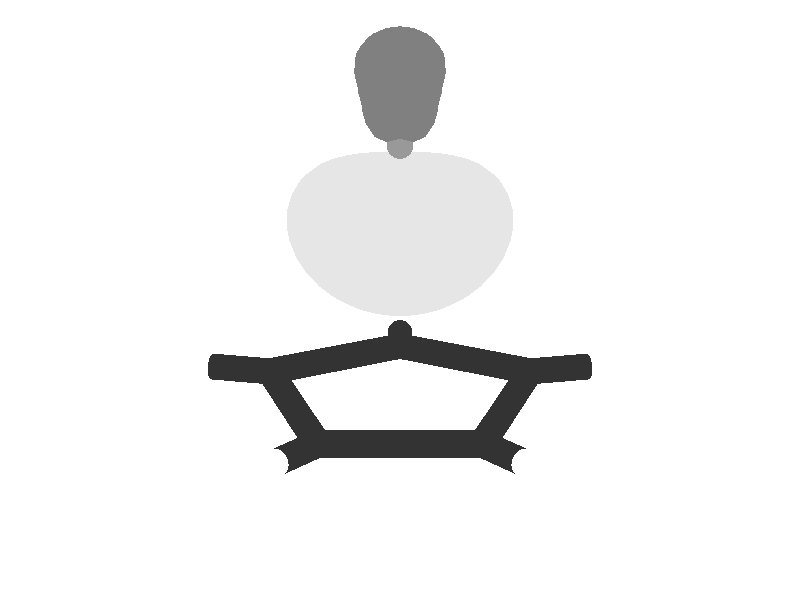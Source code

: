 camera {
 location <0.0, -3.4, 1.7>
 look_at <0.0, 0.21, 0.0>
 sky <0.0, 0.1, 0.0>
 angle 15
}
 light_source { <0, -9, 0> color rgb<0.7, 0.7, 0.7> shadowless}
 light_source { <0, 0, 9> color rgb<0.7, 0.7, 0.7> shadowless}
 background {<1, 1, 1>}
 #declare MeshRed = texture {
 pigment { color rgb<0.9, 0.9, 0.9> }
 finish { ambient 0.2 diffuse 0.6 specular 0.9}
 }
 #declare MeshBlue = texture {
 pigment { color rgb<0.5, 0.5, 0.5> }
 finish { ambient 0.2 diffuse 0.6 specular 0.9}
 }
 #declare BSAMBI = 0.2;
 #declare BSDIFF = 0.8;
 #declare BSSPEC = 0.8;
#declare colorA = 
 texture { 
 pigment { rgb<  1.0000  0.0000  0.0000 >}
 finish {ambient BSAMBI diffuse BSDIFF specular BSSPEC}
 }
#declare colorK = 
 texture { 
 pigment { rgb<  0.6  0.6  0.6 >}
 finish {ambient BSAMBI diffuse BSDIFF specular BSSPEC}
 }
#declare colorN = 
 texture { 
 pigment { rgb<  0.2  0.2  0.2 >}
 finish {ambient BSAMBI diffuse BSDIFF specular BSSPEC}
 }
#declare colorO = 
 texture { 
 pigment { rgb<  1.0  1.0  1.0 >}
 finish {ambient BSAMBI diffuse BSDIFF specular BSSPEC}
 }
 # declare molecule = union { 
 mesh {
 smooth_triangle {
< -0.016667,  0.066667,  0.282886>, < -0.511116, -0.364261, -0.778508>,
< -0.016667,  0.065338,  0.283333>, < -0.514061, -0.372003, -0.772887>,
< -0.018280,  0.066667,  0.283333>, < -0.528496, -0.353567, -0.771805>
 }
 smooth_triangle {
< -0.016667,  0.065338,  0.283333>, < -0.514061, -0.372003, -0.772887>,
< -0.016667,  0.066667,  0.282886>, < -0.511116, -0.364261, -0.778508>,
< -0.014856,  0.066667,  0.283333>, < -0.462228, -0.384130, -0.799243>
 }
 smooth_triangle {
<  0.016667,  0.066667,  0.282886>, <  0.000000, -0.129002, -0.991644>,
<  0.016667,  0.065338,  0.283333>, <  0.000000, -0.147940, -0.988996>,
<  0.014856,  0.066667,  0.283333>, < -0.001400, -0.165815, -0.986156>
 }
 smooth_triangle {
<  0.016667,  0.065338,  0.283333>, <  0.000000, -0.147940, -0.988996>,
<  0.016667,  0.066667,  0.282886>, <  0.000000, -0.129002, -0.991644>,
<  0.018280,  0.066667,  0.283333>, <  0.001242, -0.163146, -0.986601>
 }
 smooth_triangle {
< -0.016667,  0.083333,  0.276913>, < -0.533680, -0.110542, -0.838431>,
< -0.016667,  0.066667,  0.282886>, < -0.511116, -0.364261, -0.778508>,
< -0.018280,  0.066667,  0.283333>, < -0.528496, -0.353567, -0.771805>
 }
 smooth_triangle {
< -0.031584,  0.083333,  0.283333>, < -0.679710, -0.076497, -0.729481>,
< -0.016667,  0.083333,  0.276913>, < -0.533680, -0.110542, -0.838431>,
< -0.018280,  0.066667,  0.283333>, < -0.528496, -0.353567, -0.771805>
 }
 smooth_triangle {
<  0.000000,  0.078164,  0.283333>, < -0.072716, -0.334399, -0.939622>,
< -0.014856,  0.066667,  0.283333>, < -0.462228, -0.384130, -0.799243>,
< -0.016667,  0.066667,  0.282886>, < -0.511116, -0.364261, -0.778508>
 }
 smooth_triangle {
<  0.000000,  0.078164,  0.283333>, < -0.072716, -0.334399, -0.939622>,
< -0.016667,  0.066667,  0.282886>, < -0.511116, -0.364261, -0.778508>,
<  0.000000,  0.083333,  0.282552>, < -0.054051, -0.279155, -0.958724>
 }
 smooth_triangle {
<  0.000000,  0.083333,  0.282552>, < -0.054051, -0.279155, -0.958724>,
< -0.016667,  0.066667,  0.282886>, < -0.511116, -0.364261, -0.778508>,
< -0.016667,  0.083333,  0.276913>, < -0.533680, -0.110542, -0.838431>
 }
 smooth_triangle {
<  0.014856,  0.066667,  0.283333>, < -0.001400, -0.165815, -0.986156>,
<  0.000000,  0.078164,  0.283333>, < -0.072716, -0.334399, -0.939622>,
<  0.000000,  0.083333,  0.282552>, < -0.054051, -0.279155, -0.958724>
 }
 smooth_triangle {
<  0.014856,  0.066667,  0.283333>, < -0.001400, -0.165815, -0.986156>,
<  0.000000,  0.083333,  0.282552>, < -0.054051, -0.279155, -0.958724>,
<  0.016667,  0.066667,  0.282886>, <  0.000000, -0.129002, -0.991644>
 }
 smooth_triangle {
<  0.016667,  0.066667,  0.282886>, <  0.000000, -0.129002, -0.991644>,
<  0.000000,  0.083333,  0.282552>, < -0.054051, -0.279155, -0.958724>,
<  0.016667,  0.083333,  0.276913>, <  0.000000, -0.417910, -0.908489>
 }
 smooth_triangle {
<  0.031584,  0.083333,  0.283333>, <  0.079232, -0.280066, -0.956705>,
<  0.018280,  0.066667,  0.283333>, <  0.001242, -0.163146, -0.986601>,
<  0.016667,  0.066667,  0.282886>, <  0.000000, -0.129002, -0.991644>
 }
 smooth_triangle {
<  0.016667,  0.083333,  0.276913>, <  0.000000, -0.417910, -0.908489>,
<  0.031584,  0.083333,  0.283333>, <  0.079232, -0.280066, -0.956705>,
<  0.016667,  0.066667,  0.282886>, <  0.000000, -0.129002, -0.991644>
 }
 smooth_triangle {
< -0.016667,  0.100000,  0.274096>, < -0.565328,  0.131568, -0.814306>,
< -0.016667,  0.083333,  0.276913>, < -0.533680, -0.110542, -0.838431>,
< -0.031584,  0.083333,  0.283333>, < -0.679710, -0.076497, -0.729481>
 }
 smooth_triangle {
< -0.030254,  0.100000,  0.283333>, < -0.663125,  0.088005, -0.743317>,
< -0.016667,  0.100000,  0.274096>, < -0.565328,  0.131568, -0.814306>,
< -0.031584,  0.083333,  0.283333>, < -0.679710, -0.076497, -0.729481>
 }
 smooth_triangle {
<  0.000000,  0.083333,  0.282552>, < -0.054051, -0.279155, -0.958724>,
< -0.016667,  0.083333,  0.276913>, < -0.533680, -0.110542, -0.838431>,
<  0.000000,  0.100000,  0.270602>, < -0.338841,  0.035581, -0.940171>
 }
 smooth_triangle {
<  0.000000,  0.100000,  0.270602>, < -0.338841,  0.035581, -0.940171>,
< -0.016667,  0.083333,  0.276913>, < -0.533680, -0.110542, -0.838431>,
< -0.016667,  0.100000,  0.274096>, < -0.565328,  0.131568, -0.814306>
 }
 smooth_triangle {
<  0.016667,  0.083333,  0.276913>, <  0.000000, -0.417910, -0.908489>,
<  0.000000,  0.083333,  0.282552>, < -0.054051, -0.279155, -0.958724>,
<  0.016667,  0.100000,  0.274096>, <  0.000000, -0.473771, -0.880648>
 }
 smooth_triangle {
<  0.016667,  0.100000,  0.274096>, <  0.000000, -0.473771, -0.880648>,
<  0.000000,  0.083333,  0.282552>, < -0.054051, -0.279155, -0.958724>,
<  0.000000,  0.100000,  0.270602>, < -0.338841,  0.035581, -0.940171>
 }
 smooth_triangle {
<  0.030254,  0.100000,  0.283333>, <  0.528384,  0.259582, -0.808348>,
<  0.031584,  0.083333,  0.283333>, <  0.079232, -0.280066, -0.956705>,
<  0.016667,  0.083333,  0.276913>, <  0.000000, -0.417910, -0.908489>
 }
 smooth_triangle {
<  0.016667,  0.100000,  0.274096>, <  0.000000, -0.473771, -0.880648>,
<  0.030254,  0.100000,  0.283333>, <  0.528384,  0.259582, -0.808348>,
<  0.016667,  0.083333,  0.276913>, <  0.000000, -0.417910, -0.908489>
 }
 smooth_triangle {
< -0.016667,  0.116667,  0.283049>, < -0.538176,  0.336123, -0.772909>,
< -0.016667,  0.100000,  0.274096>, < -0.565328,  0.131568, -0.814306>,
< -0.030254,  0.100000,  0.283333>, < -0.663125,  0.088005, -0.743317>
 }
 smooth_triangle {
< -0.017217,  0.116667,  0.283333>, < -0.541241,  0.332771, -0.772218>,
< -0.016667,  0.116667,  0.283049>, < -0.538176,  0.336123, -0.772909>,
< -0.030254,  0.100000,  0.283333>, < -0.663125,  0.088005, -0.743317>
 }
 smooth_triangle {
<  0.000000,  0.100000,  0.270602>, < -0.338841,  0.035581, -0.940171>,
< -0.016667,  0.100000,  0.274096>, < -0.565328,  0.131568, -0.814306>,
<  0.000000,  0.116667,  0.279217>, < -0.338534,  0.524444, -0.781251>
 }
 smooth_triangle {
<  0.000000,  0.116667,  0.279217>, < -0.338534,  0.524444, -0.781251>,
< -0.016667,  0.100000,  0.274096>, < -0.565328,  0.131568, -0.814306>,
< -0.016667,  0.116667,  0.283049>, < -0.538176,  0.336123, -0.772909>
 }
 smooth_triangle {
<  0.016667,  0.100000,  0.274096>, <  0.000000, -0.473771, -0.880648>,
<  0.000000,  0.100000,  0.270602>, < -0.338841,  0.035581, -0.940171>,
<  0.016667,  0.116667,  0.283049>, <  0.000000,  0.718477, -0.695551>
 }
 smooth_triangle {
<  0.016667,  0.116667,  0.283049>, <  0.000000,  0.718477, -0.695551>,
<  0.000000,  0.100000,  0.270602>, < -0.338841,  0.035581, -0.940171>,
<  0.000000,  0.116667,  0.279217>, < -0.338534,  0.524444, -0.781251>
 }
 smooth_triangle {
<  0.017217,  0.116667,  0.283333>, <  0.012014,  0.722652, -0.691107>,
<  0.030254,  0.100000,  0.283333>, <  0.528384,  0.259582, -0.808348>,
<  0.016667,  0.100000,  0.274096>, <  0.000000, -0.473771, -0.880648>
 }
 smooth_triangle {
<  0.016667,  0.116667,  0.283049>, <  0.000000,  0.718477, -0.695551>,
<  0.017217,  0.116667,  0.283333>, <  0.012014,  0.722652, -0.691107>,
<  0.016667,  0.100000,  0.274096>, <  0.000000, -0.473771, -0.880648>
 }
 smooth_triangle {
< -0.016667,  0.116667,  0.283049>, < -0.538176,  0.336123, -0.772909>,
< -0.017217,  0.116667,  0.283333>, < -0.541241,  0.332771, -0.772218>,
< -0.016667,  0.117195,  0.283333>, < -0.537086,  0.337286, -0.773160>
 }
 smooth_triangle {
<  0.000000,  0.116667,  0.279217>, < -0.338534,  0.524444, -0.781251>,
< -0.016667,  0.116667,  0.283049>, < -0.538176,  0.336123, -0.772909>,
< -0.016667,  0.117195,  0.283333>, < -0.537086,  0.337286, -0.773160>
 }
 smooth_triangle {
<  0.000000,  0.123118,  0.283333>, < -0.325151,  0.559653, -0.762277>,
<  0.000000,  0.116667,  0.279217>, < -0.338534,  0.524444, -0.781251>,
< -0.016667,  0.117195,  0.283333>, < -0.537086,  0.337286, -0.773160>
 }
 smooth_triangle {
<  0.016667,  0.116667,  0.283049>, <  0.000000,  0.718477, -0.695551>,
<  0.000000,  0.116667,  0.279217>, < -0.338534,  0.524444, -0.781251>,
<  0.000000,  0.123118,  0.283333>, < -0.325151,  0.559653, -0.762277>
 }
 smooth_triangle {
<  0.016667,  0.117195,  0.283333>, <  0.000000,  0.721189, -0.692739>,
<  0.016667,  0.116667,  0.283049>, <  0.000000,  0.718477, -0.695551>,
<  0.000000,  0.123118,  0.283333>, < -0.325151,  0.559653, -0.762277>
 }
 smooth_triangle {
<  0.017217,  0.116667,  0.283333>, <  0.012014,  0.722652, -0.691107>,
<  0.016667,  0.116667,  0.283049>, <  0.000000,  0.718477, -0.695551>,
<  0.016667,  0.117195,  0.283333>, <  0.000000,  0.721189, -0.692739>
 }
 smooth_triangle {
< -0.016667,  0.283333,  0.278214>, < -0.752469, -0.225969, -0.618650>,
< -0.016667,  0.275370,  0.283333>, < -0.745124, -0.304516, -0.593347>,
< -0.022660,  0.283333,  0.283333>, < -0.830396, -0.181461, -0.526797>
 }
 smooth_triangle {
< -0.016667,  0.283333,  0.278214>, < -0.752469, -0.225969, -0.618650>,
<  0.000000,  0.283333,  0.272207>, < -0.452965, -0.358598, -0.816229>,
<  0.000000,  0.268412,  0.283333>, < -0.428087, -0.600020, -0.675809>
 }
 smooth_triangle {
< -0.016667,  0.275370,  0.283333>, < -0.745124, -0.304516, -0.593347>,
< -0.016667,  0.283333,  0.278214>, < -0.752469, -0.225969, -0.618650>,
<  0.000000,  0.268412,  0.283333>, < -0.428087, -0.600020, -0.675809>
 }
 smooth_triangle {
<  0.000000,  0.283333,  0.272207>, < -0.452965, -0.358598, -0.816229>,
<  0.016667,  0.283333,  0.278214>, <  0.000000, -0.593916, -0.804527>,
<  0.016667,  0.275370,  0.283333>, <  0.000000, -0.729715, -0.683752>
 }
 smooth_triangle {
<  0.000000,  0.268412,  0.283333>, < -0.428087, -0.600020, -0.675809>,
<  0.000000,  0.283333,  0.272207>, < -0.452965, -0.358598, -0.816229>,
<  0.016667,  0.275370,  0.283333>, <  0.000000, -0.729715, -0.683752>
 }
 smooth_triangle {
<  0.016667,  0.275370,  0.283333>, <  0.000000, -0.729715, -0.683752>,
<  0.016667,  0.283333,  0.278214>, <  0.000000, -0.593916, -0.804527>,
<  0.022660,  0.283333,  0.283333>, <  0.242948, -0.655142, -0.715377>
 }
 smooth_triangle {
< -0.016667,  0.300000,  0.273886>, < -0.782883,  0.056091, -0.619635>,
< -0.016667,  0.283333,  0.278214>, < -0.752469, -0.225969, -0.618650>,
< -0.022660,  0.283333,  0.283333>, < -0.830396, -0.181461, -0.526797>
 }
 smooth_triangle {
< -0.026184,  0.300000,  0.283333>, < -0.898137,  0.099479, -0.428315>,
< -0.016667,  0.300000,  0.273886>, < -0.782883,  0.056091, -0.619635>,
< -0.022660,  0.283333,  0.283333>, < -0.830396, -0.181461, -0.526797>
 }
 smooth_triangle {
<  0.000000,  0.283333,  0.272207>, < -0.452965, -0.358598, -0.816229>,
< -0.016667,  0.283333,  0.278214>, < -0.752469, -0.225969, -0.618650>,
<  0.000000,  0.300000,  0.267985>, < -0.451650,  0.035890, -0.891473>
 }
 smooth_triangle {
<  0.000000,  0.300000,  0.267985>, < -0.451650,  0.035890, -0.891473>,
< -0.016667,  0.283333,  0.278214>, < -0.752469, -0.225969, -0.618650>,
< -0.016667,  0.300000,  0.273886>, < -0.782883,  0.056091, -0.619635>
 }
 smooth_triangle {
<  0.016667,  0.283333,  0.278214>, <  0.000000, -0.593916, -0.804527>,
<  0.000000,  0.283333,  0.272207>, < -0.452965, -0.358598, -0.816229>,
<  0.016667,  0.300000,  0.273886>, <  0.000000,  0.087927, -0.996127>
 }
 smooth_triangle {
<  0.016667,  0.300000,  0.273886>, <  0.000000,  0.087927, -0.996127>,
<  0.000000,  0.283333,  0.272207>, < -0.452965, -0.358598, -0.816229>,
<  0.000000,  0.300000,  0.267985>, < -0.451650,  0.035890, -0.891473>
 }
 smooth_triangle {
<  0.026184,  0.300000,  0.283333>, <  0.586685,  0.175642, -0.790538>,
<  0.022660,  0.283333,  0.283333>, <  0.242948, -0.655142, -0.715377>,
<  0.016667,  0.283333,  0.278214>, <  0.000000, -0.593916, -0.804527>
 }
 smooth_triangle {
<  0.016667,  0.300000,  0.273886>, <  0.000000,  0.087927, -0.996127>,
<  0.026184,  0.300000,  0.283333>, <  0.586685,  0.175642, -0.790538>,
<  0.016667,  0.283333,  0.278214>, <  0.000000, -0.593916, -0.804527>
 }
 smooth_triangle {
< -0.016667,  0.316667,  0.283138>, < -0.805318,  0.443720, -0.393160>,
< -0.016667,  0.300000,  0.273886>, < -0.782883,  0.056091, -0.619635>,
< -0.026184,  0.300000,  0.283333>, < -0.898137,  0.099479, -0.428315>
 }
 smooth_triangle {
< -0.016860,  0.316667,  0.283333>, < -0.807202,  0.443814, -0.389170>,
< -0.016667,  0.316667,  0.283138>, < -0.805318,  0.443720, -0.393160>,
< -0.026184,  0.300000,  0.283333>, < -0.898137,  0.099479, -0.428315>
 }
 smooth_triangle {
<  0.000000,  0.300000,  0.267985>, < -0.451650,  0.035890, -0.891473>,
< -0.016667,  0.300000,  0.273886>, < -0.782883,  0.056091, -0.619635>,
<  0.000000,  0.316667,  0.275350>, < -0.510093,  0.570655, -0.643551>
 }
 smooth_triangle {
<  0.000000,  0.316667,  0.275350>, < -0.510093,  0.570655, -0.643551>,
< -0.016667,  0.300000,  0.273886>, < -0.782883,  0.056091, -0.619635>,
< -0.016667,  0.316667,  0.283138>, < -0.805318,  0.443720, -0.393160>
 }
 smooth_triangle {
<  0.016667,  0.300000,  0.273886>, <  0.000000,  0.087927, -0.996127>,
<  0.000000,  0.300000,  0.267985>, < -0.451650,  0.035890, -0.891473>,
<  0.016667,  0.316667,  0.283138>, <  0.000000,  0.877845, -0.478945>
 }
 smooth_triangle {
<  0.016667,  0.316667,  0.283138>, <  0.000000,  0.877845, -0.478945>,
<  0.000000,  0.300000,  0.267985>, < -0.451650,  0.035890, -0.891473>,
<  0.000000,  0.316667,  0.275350>, < -0.510093,  0.570655, -0.643551>
 }
 smooth_triangle {
<  0.016860,  0.316667,  0.283333>, <  0.006083,  0.880537, -0.473939>,
<  0.026184,  0.300000,  0.283333>, <  0.586685,  0.175642, -0.790538>,
<  0.016667,  0.300000,  0.273886>, <  0.000000,  0.087927, -0.996127>
 }
 smooth_triangle {
<  0.016667,  0.316667,  0.283138>, <  0.000000,  0.877845, -0.478945>,
<  0.016860,  0.316667,  0.283333>, <  0.006083,  0.880537, -0.473939>,
<  0.016667,  0.300000,  0.273886>, <  0.000000,  0.087927, -0.996127>
 }
 smooth_triangle {
< -0.016667,  0.316667,  0.283138>, < -0.805318,  0.443720, -0.393160>,
< -0.016860,  0.316667,  0.283333>, < -0.807202,  0.443814, -0.389170>,
< -0.016667,  0.316847,  0.283333>, < -0.805339,  0.447362, -0.388969>
 }
 smooth_triangle {
<  0.000000,  0.316667,  0.275350>, < -0.510093,  0.570655, -0.643551>,
< -0.016667,  0.316667,  0.283138>, < -0.805318,  0.443720, -0.393160>,
< -0.016667,  0.316847,  0.283333>, < -0.805339,  0.447362, -0.388969>
 }
 smooth_triangle {
<  0.000000,  0.323803,  0.283333>, < -0.504566,  0.760867, -0.408037>,
<  0.000000,  0.316667,  0.275350>, < -0.510093,  0.570655, -0.643551>,
< -0.016667,  0.316847,  0.283333>, < -0.805339,  0.447362, -0.388969>
 }
 smooth_triangle {
<  0.016667,  0.316667,  0.283138>, <  0.000000,  0.877845, -0.478945>,
<  0.000000,  0.316667,  0.275350>, < -0.510093,  0.570655, -0.643551>,
<  0.000000,  0.323803,  0.283333>, < -0.504566,  0.760867, -0.408037>
 }
 smooth_triangle {
<  0.016667,  0.316847,  0.283333>, <  0.000000,  0.881589, -0.472018>,
<  0.016667,  0.316667,  0.283138>, <  0.000000,  0.877845, -0.478945>,
<  0.000000,  0.323803,  0.283333>, < -0.504566,  0.760867, -0.408037>
 }
 smooth_triangle {
<  0.016860,  0.316667,  0.283333>, <  0.006083,  0.880537, -0.473939>,
<  0.016667,  0.316667,  0.283138>, <  0.000000,  0.877845, -0.478945>,
<  0.016667,  0.316847,  0.283333>, <  0.000000,  0.881589, -0.472018>
 }
 smooth_triangle {
< -0.016667,  0.050000,  0.297018>, < -0.564854, -0.544598, -0.619962>,
< -0.016667,  0.046664,  0.300000>, < -0.574542, -0.566397, -0.590843>,
< -0.021166,  0.050000,  0.300000>, < -0.611043, -0.519206, -0.597538>
 }
 smooth_triangle {
< -0.016667,  0.050000,  0.297018>, < -0.564854, -0.544598, -0.619962>,
<  0.000000,  0.050000,  0.293149>, < -0.308918, -0.676056, -0.668968>,
<  0.000000,  0.042521,  0.300000>, < -0.330809, -0.770112, -0.545430>
 }
 smooth_triangle {
< -0.016667,  0.046664,  0.300000>, < -0.574542, -0.566397, -0.590843>,
< -0.016667,  0.050000,  0.297018>, < -0.564854, -0.544598, -0.619962>,
<  0.000000,  0.042521,  0.300000>, < -0.330809, -0.770112, -0.545430>
 }
 smooth_triangle {
<  0.000000,  0.050000,  0.293149>, < -0.308918, -0.676056, -0.668968>,
<  0.016667,  0.050000,  0.297018>, <  0.000000, -0.800254, -0.599661>,
<  0.016667,  0.046664,  0.300000>, <  0.000000, -0.872821, -0.488041>
 }
 smooth_triangle {
<  0.000000,  0.042521,  0.300000>, < -0.330809, -0.770112, -0.545430>,
<  0.000000,  0.050000,  0.293149>, < -0.308918, -0.676056, -0.668968>,
<  0.016667,  0.046664,  0.300000>, <  0.000000, -0.872821, -0.488041>
 }
 smooth_triangle {
<  0.016667,  0.046664,  0.300000>, <  0.000000, -0.872821, -0.488041>,
<  0.016667,  0.050000,  0.297018>, <  0.000000, -0.800254, -0.599661>,
<  0.021166,  0.050000,  0.300000>, <  0.099282, -0.878254, -0.467774>
 }
 smooth_triangle {
< -0.033333,  0.066667,  0.295989>, < -0.722285, -0.245187, -0.646675>,
< -0.033333,  0.061617,  0.300000>, < -0.730787, -0.285294, -0.620127>,
< -0.036725,  0.066667,  0.300000>, < -0.744357, -0.245166, -0.621149>
 }
 smooth_triangle {
< -0.021166,  0.050000,  0.300000>, < -0.611043, -0.519206, -0.597538>,
< -0.033333,  0.061617,  0.300000>, < -0.730787, -0.285294, -0.620127>,
< -0.033333,  0.066667,  0.295989>, < -0.722285, -0.245187, -0.646675>
 }
 smooth_triangle {
< -0.016667,  0.050000,  0.297018>, < -0.564854, -0.544598, -0.619962>,
< -0.021166,  0.050000,  0.300000>, < -0.611043, -0.519206, -0.597538>,
< -0.033333,  0.066667,  0.295989>, < -0.722285, -0.245187, -0.646675>
 }
 smooth_triangle {
< -0.016667,  0.050000,  0.297018>, < -0.564854, -0.544598, -0.619962>,
< -0.033333,  0.066667,  0.295989>, < -0.722285, -0.245187, -0.646675>,
< -0.018280,  0.066667,  0.283333>, < -0.528496, -0.353567, -0.771805>
 }
 smooth_triangle {
< -0.016667,  0.050000,  0.297018>, < -0.564854, -0.544598, -0.619962>,
< -0.018280,  0.066667,  0.283333>, < -0.528496, -0.353567, -0.771805>,
< -0.016667,  0.065338,  0.283333>, < -0.514061, -0.372003, -0.772887>
 }
 smooth_triangle {
< -0.014856,  0.066667,  0.283333>, < -0.462228, -0.384130, -0.799243>,
< -0.016667,  0.050000,  0.297018>, < -0.564854, -0.544598, -0.619962>,
< -0.016667,  0.065338,  0.283333>, < -0.514061, -0.372003, -0.772887>
 }
 smooth_triangle {
< -0.014856,  0.066667,  0.283333>, < -0.462228, -0.384130, -0.799243>,
<  0.000000,  0.066667,  0.287450>, < -0.120254, -0.514792, -0.848839>,
< -0.016667,  0.050000,  0.297018>, < -0.564854, -0.544598, -0.619962>
 }
 smooth_triangle {
<  0.000000,  0.066667,  0.287450>, < -0.120254, -0.514792, -0.848839>,
<  0.000000,  0.050000,  0.293149>, < -0.308918, -0.676056, -0.668968>,
< -0.016667,  0.050000,  0.297018>, < -0.564854, -0.544598, -0.619962>
 }
 smooth_triangle {
<  0.016667,  0.065338,  0.283333>, <  0.000000, -0.147940, -0.988996>,
<  0.000000,  0.066667,  0.287450>, < -0.120254, -0.514792, -0.848839>,
<  0.014856,  0.066667,  0.283333>, < -0.001400, -0.165815, -0.986156>
 }
 smooth_triangle {
<  0.016667,  0.065338,  0.283333>, <  0.000000, -0.147940, -0.988996>,
<  0.016667,  0.050000,  0.297018>, <  0.000000, -0.800254, -0.599661>,
<  0.000000,  0.066667,  0.287450>, < -0.120254, -0.514792, -0.848839>
 }
 smooth_triangle {
<  0.016667,  0.050000,  0.297018>, <  0.000000, -0.800254, -0.599661>,
<  0.000000,  0.050000,  0.293149>, < -0.308918, -0.676056, -0.668968>,
<  0.000000,  0.066667,  0.287450>, < -0.120254, -0.514792, -0.848839>
 }
 smooth_triangle {
<  0.018280,  0.066667,  0.283333>, <  0.001242, -0.163146, -0.986601>,
<  0.033333,  0.066667,  0.295989>, <  0.433834, -0.669552, -0.602899>,
<  0.033333,  0.061617,  0.300000>, <  0.537657, -0.738647, -0.406602>
 }
 smooth_triangle {
<  0.016667,  0.065338,  0.283333>, <  0.000000, -0.147940, -0.988996>,
<  0.018280,  0.066667,  0.283333>, <  0.001242, -0.163146, -0.986601>,
<  0.033333,  0.061617,  0.300000>, <  0.537657, -0.738647, -0.406602>
 }
 smooth_triangle {
<  0.016667,  0.065338,  0.283333>, <  0.000000, -0.147940, -0.988996>,
<  0.033333,  0.061617,  0.300000>, <  0.537657, -0.738647, -0.406602>,
<  0.021166,  0.050000,  0.300000>, <  0.099282, -0.878254, -0.467774>
 }
 smooth_triangle {
<  0.016667,  0.065338,  0.283333>, <  0.000000, -0.147940, -0.988996>,
<  0.021166,  0.050000,  0.300000>, <  0.099282, -0.878254, -0.467774>,
<  0.016667,  0.050000,  0.297018>, <  0.000000, -0.800254, -0.599661>
 }
 smooth_triangle {
<  0.033333,  0.061617,  0.300000>, <  0.537657, -0.738647, -0.406602>,
<  0.033333,  0.066667,  0.295989>, <  0.433834, -0.669552, -0.602899>,
<  0.036725,  0.066667,  0.300000>, <  0.649614, -0.656116, -0.384075>
 }
 smooth_triangle {
< -0.033333,  0.083333,  0.286192>, < -0.701343, -0.076177, -0.708742>,
< -0.033333,  0.066667,  0.295989>, < -0.722285, -0.245187, -0.646675>,
< -0.036725,  0.066667,  0.300000>, < -0.744357, -0.245166, -0.621149>
 }
 smooth_triangle {
< -0.041987,  0.083333,  0.300000>, < -0.761133, -0.102284, -0.640480>,
< -0.033333,  0.083333,  0.286192>, < -0.701343, -0.076177, -0.708742>,
< -0.036725,  0.066667,  0.300000>, < -0.744357, -0.245166, -0.621149>
 }
 smooth_triangle {
< -0.018280,  0.066667,  0.283333>, < -0.528496, -0.353567, -0.771805>,
< -0.033333,  0.083333,  0.286192>, < -0.701343, -0.076177, -0.708742>,
< -0.031584,  0.083333,  0.283333>, < -0.679710, -0.076497, -0.729481>
 }
 smooth_triangle {
< -0.033333,  0.066667,  0.295989>, < -0.722285, -0.245187, -0.646675>,
< -0.033333,  0.083333,  0.286192>, < -0.701343, -0.076177, -0.708742>,
< -0.018280,  0.066667,  0.283333>, < -0.528496, -0.353567, -0.771805>
 }
 smooth_triangle {
< -0.014856,  0.066667,  0.283333>, < -0.462228, -0.384130, -0.799243>,
<  0.000000,  0.078164,  0.283333>, < -0.072716, -0.334399, -0.939622>,
<  0.000000,  0.066667,  0.287450>, < -0.120254, -0.514792, -0.848839>
 }
 smooth_triangle {
<  0.014856,  0.066667,  0.283333>, < -0.001400, -0.165815, -0.986156>,
<  0.000000,  0.066667,  0.287450>, < -0.120254, -0.514792, -0.848839>,
<  0.000000,  0.078164,  0.283333>, < -0.072716, -0.334399, -0.939622>
 }
 smooth_triangle {
<  0.033333,  0.066667,  0.295989>, <  0.433834, -0.669552, -0.602899>,
<  0.031584,  0.083333,  0.283333>, <  0.079232, -0.280066, -0.956705>,
<  0.033333,  0.083333,  0.286192>, <  0.198730, -0.285903, -0.937425>
 }
 smooth_triangle {
<  0.018280,  0.066667,  0.283333>, <  0.001242, -0.163146, -0.986601>,
<  0.031584,  0.083333,  0.283333>, <  0.079232, -0.280066, -0.956705>,
<  0.033333,  0.066667,  0.295989>, <  0.433834, -0.669552, -0.602899>
 }
 smooth_triangle {
<  0.041987,  0.083333,  0.300000>, <  0.962257, -0.137708, -0.234731>,
<  0.036725,  0.066667,  0.300000>, <  0.649614, -0.656116, -0.384075>,
<  0.033333,  0.066667,  0.295989>, <  0.433834, -0.669552, -0.602899>
 }
 smooth_triangle {
<  0.033333,  0.083333,  0.286192>, <  0.198730, -0.285903, -0.937425>,
<  0.041987,  0.083333,  0.300000>, <  0.962257, -0.137708, -0.234731>,
<  0.033333,  0.066667,  0.295989>, <  0.433834, -0.669552, -0.602899>
 }
 smooth_triangle {
< -0.033333,  0.100000,  0.289143>, < -0.693683,  0.060839, -0.717706>,
< -0.033333,  0.083333,  0.286192>, < -0.701343, -0.076177, -0.708742>,
< -0.041987,  0.083333,  0.300000>, < -0.761133, -0.102284, -0.640480>
 }
 smooth_triangle {
< -0.041003,  0.100000,  0.300000>, < -0.736023,  0.017374, -0.676734>,
< -0.033333,  0.100000,  0.289143>, < -0.693683,  0.060839, -0.717706>,
< -0.041987,  0.083333,  0.300000>, < -0.761133, -0.102284, -0.640480>
 }
 smooth_triangle {
< -0.031584,  0.083333,  0.283333>, < -0.679710, -0.076497, -0.729481>,
< -0.033333,  0.100000,  0.289143>, < -0.693683,  0.060839, -0.717706>,
< -0.030254,  0.100000,  0.283333>, < -0.663125,  0.088005, -0.743317>
 }
 smooth_triangle {
< -0.033333,  0.083333,  0.286192>, < -0.701343, -0.076177, -0.708742>,
< -0.033333,  0.100000,  0.289143>, < -0.693683,  0.060839, -0.717706>,
< -0.031584,  0.083333,  0.283333>, < -0.679710, -0.076497, -0.729481>
 }
 smooth_triangle {
<  0.033333,  0.083333,  0.286192>, <  0.198730, -0.285903, -0.937425>,
<  0.030254,  0.100000,  0.283333>, <  0.528384,  0.259582, -0.808348>,
<  0.033333,  0.100000,  0.289143>, <  0.689675,  0.393490, -0.607877>
 }
 smooth_triangle {
<  0.031584,  0.083333,  0.283333>, <  0.079232, -0.280066, -0.956705>,
<  0.030254,  0.100000,  0.283333>, <  0.528384,  0.259582, -0.808348>,
<  0.033333,  0.083333,  0.286192>, <  0.198730, -0.285903, -0.937425>
 }
 smooth_triangle {
<  0.041003,  0.100000,  0.300000>, <  0.880372,  0.419900, -0.220522>,
<  0.041987,  0.083333,  0.300000>, <  0.962257, -0.137708, -0.234731>,
<  0.033333,  0.083333,  0.286192>, <  0.198730, -0.285903, -0.937425>
 }
 smooth_triangle {
<  0.033333,  0.100000,  0.289143>, <  0.689675,  0.393490, -0.607877>,
<  0.041003,  0.100000,  0.300000>, <  0.880372,  0.419900, -0.220522>,
<  0.033333,  0.083333,  0.286192>, <  0.198730, -0.285903, -0.937425>
 }
 smooth_triangle {
< -0.033333,  0.116667,  0.299408>, < -0.662913,  0.142842, -0.734944>,
< -0.033333,  0.100000,  0.289143>, < -0.693683,  0.060839, -0.717706>,
< -0.041003,  0.100000,  0.300000>, < -0.736023,  0.017374, -0.676734>
 }
 smooth_triangle {
< -0.034014,  0.116667,  0.300000>, < -0.665698,  0.137999, -0.733350>,
< -0.033333,  0.116667,  0.299408>, < -0.662913,  0.142842, -0.734944>,
< -0.041003,  0.100000,  0.300000>, < -0.736023,  0.017374, -0.676734>
 }
 smooth_triangle {
< -0.030254,  0.100000,  0.283333>, < -0.663125,  0.088005, -0.743317>,
< -0.033333,  0.116667,  0.299408>, < -0.662913,  0.142842, -0.734944>,
< -0.017217,  0.116667,  0.283333>, < -0.541241,  0.332771, -0.772218>
 }
 smooth_triangle {
< -0.033333,  0.100000,  0.289143>, < -0.693683,  0.060839, -0.717706>,
< -0.033333,  0.116667,  0.299408>, < -0.662913,  0.142842, -0.734944>,
< -0.030254,  0.100000,  0.283333>, < -0.663125,  0.088005, -0.743317>
 }
 smooth_triangle {
<  0.033333,  0.100000,  0.289143>, <  0.689675,  0.393490, -0.607877>,
<  0.017217,  0.116667,  0.283333>, <  0.012014,  0.722652, -0.691107>,
<  0.033333,  0.116667,  0.299408>, <  0.493453,  0.759686, -0.423535>
 }
 smooth_triangle {
<  0.030254,  0.100000,  0.283333>, <  0.528384,  0.259582, -0.808348>,
<  0.017217,  0.116667,  0.283333>, <  0.012014,  0.722652, -0.691107>,
<  0.033333,  0.100000,  0.289143>, <  0.689675,  0.393490, -0.607877>
 }
 smooth_triangle {
<  0.034014,  0.116667,  0.300000>, <  0.508944,  0.754885, -0.413672>,
<  0.041003,  0.100000,  0.300000>, <  0.880372,  0.419900, -0.220522>,
<  0.033333,  0.100000,  0.289143>, <  0.689675,  0.393490, -0.607877>
 }
 smooth_triangle {
<  0.033333,  0.116667,  0.299408>, <  0.493453,  0.759686, -0.423535>,
<  0.034014,  0.116667,  0.300000>, <  0.508944,  0.754885, -0.413672>,
<  0.033333,  0.100000,  0.289143>, <  0.689675,  0.393490, -0.607877>
 }
 smooth_triangle {
< -0.033333,  0.116667,  0.299408>, < -0.662913,  0.142842, -0.734944>,
< -0.034014,  0.116667,  0.300000>, < -0.665698,  0.137999, -0.733350>,
< -0.033333,  0.117906,  0.300000>, < -0.659873,  0.142166, -0.737805>
 }
 smooth_triangle {
< -0.016667,  0.133333,  0.299368>, < -0.485725,  0.345623, -0.802880>,
< -0.033333,  0.117906,  0.300000>, < -0.659873,  0.142166, -0.737805>,
< -0.018040,  0.133333,  0.300000>, < -0.494920,  0.331372, -0.803272>
 }
 smooth_triangle {
< -0.016667,  0.117195,  0.283333>, < -0.537086,  0.337286, -0.773160>,
< -0.033333,  0.117906,  0.300000>, < -0.659873,  0.142166, -0.737805>,
< -0.016667,  0.133333,  0.299368>, < -0.485725,  0.345623, -0.802880>
 }
 smooth_triangle {
< -0.016667,  0.117195,  0.283333>, < -0.537086,  0.337286, -0.773160>,
< -0.033333,  0.116667,  0.299408>, < -0.662913,  0.142842, -0.734944>,
< -0.033333,  0.117906,  0.300000>, < -0.659873,  0.142166, -0.737805>
 }
 smooth_triangle {
< -0.016667,  0.117195,  0.283333>, < -0.537086,  0.337286, -0.773160>,
< -0.017217,  0.116667,  0.283333>, < -0.541241,  0.332771, -0.772218>,
< -0.033333,  0.116667,  0.299408>, < -0.662913,  0.142842, -0.734944>
 }
 smooth_triangle {
< -0.016667,  0.117195,  0.283333>, < -0.537086,  0.337286, -0.773160>,
<  0.000000,  0.133333,  0.296152>, < -0.290827,  0.569153, -0.769080>,
<  0.000000,  0.123118,  0.283333>, < -0.325151,  0.559653, -0.762277>
 }
 smooth_triangle {
< -0.016667,  0.133333,  0.299368>, < -0.485725,  0.345623, -0.802880>,
<  0.000000,  0.133333,  0.296152>, < -0.290827,  0.569153, -0.769080>,
< -0.016667,  0.117195,  0.283333>, < -0.537086,  0.337286, -0.773160>
 }
 smooth_triangle {
<  0.000000,  0.123118,  0.283333>, < -0.325151,  0.559653, -0.762277>,
<  0.016667,  0.133333,  0.299368>, <  0.000000,  0.716863, -0.697214>,
<  0.016667,  0.117195,  0.283333>, <  0.000000,  0.721189, -0.692739>
 }
 smooth_triangle {
<  0.000000,  0.133333,  0.296152>, < -0.290827,  0.569153, -0.769080>,
<  0.016667,  0.133333,  0.299368>, <  0.000000,  0.716863, -0.697214>,
<  0.000000,  0.123118,  0.283333>, < -0.325151,  0.559653, -0.762277>
 }
 smooth_triangle {
<  0.016667,  0.117195,  0.283333>, <  0.000000,  0.721189, -0.692739>,
<  0.016667,  0.133333,  0.299368>, <  0.000000,  0.716863, -0.697214>,
<  0.018040,  0.133333,  0.300000>, <  0.026029,  0.718753, -0.694778>
 }
 smooth_triangle {
<  0.017217,  0.116667,  0.283333>, <  0.012014,  0.722652, -0.691107>,
<  0.016667,  0.117195,  0.283333>, <  0.000000,  0.721189, -0.692739>,
<  0.018040,  0.133333,  0.300000>, <  0.026029,  0.718753, -0.694778>
 }
 smooth_triangle {
<  0.017217,  0.116667,  0.283333>, <  0.012014,  0.722652, -0.691107>,
<  0.018040,  0.133333,  0.300000>, <  0.026029,  0.718753, -0.694778>,
<  0.033333,  0.117906,  0.300000>, <  0.489279,  0.759725, -0.428281>
 }
 smooth_triangle {
<  0.017217,  0.116667,  0.283333>, <  0.012014,  0.722652, -0.691107>,
<  0.033333,  0.117906,  0.300000>, <  0.489279,  0.759725, -0.428281>,
<  0.033333,  0.116667,  0.299408>, <  0.493453,  0.759686, -0.423535>
 }
 smooth_triangle {
<  0.034014,  0.116667,  0.300000>, <  0.508944,  0.754885, -0.413672>,
<  0.033333,  0.116667,  0.299408>, <  0.493453,  0.759686, -0.423535>,
<  0.033333,  0.117906,  0.300000>, <  0.489279,  0.759725, -0.428281>
 }
 smooth_triangle {
< -0.016667,  0.133333,  0.299368>, < -0.485725,  0.345623, -0.802880>,
< -0.018040,  0.133333,  0.300000>, < -0.494920,  0.331372, -0.803272>,
< -0.016667,  0.134782,  0.300000>, < -0.482083,  0.336994, -0.808722>
 }
 smooth_triangle {
<  0.000000,  0.133333,  0.296152>, < -0.290827,  0.569153, -0.769080>,
< -0.016667,  0.133333,  0.299368>, < -0.485725,  0.345623, -0.802880>,
< -0.016667,  0.134782,  0.300000>, < -0.482083,  0.336994, -0.808722>
 }
 smooth_triangle {
<  0.000000,  0.140596,  0.300000>, < -0.278533,  0.503592, -0.817811>,
<  0.000000,  0.133333,  0.296152>, < -0.290827,  0.569153, -0.769080>,
< -0.016667,  0.134782,  0.300000>, < -0.482083,  0.336994, -0.808722>
 }
 smooth_triangle {
<  0.016667,  0.133333,  0.299368>, <  0.000000,  0.716863, -0.697214>,
<  0.000000,  0.133333,  0.296152>, < -0.290827,  0.569153, -0.769080>,
<  0.000000,  0.140596,  0.300000>, < -0.278533,  0.503592, -0.817811>
 }
 smooth_triangle {
<  0.016667,  0.134782,  0.300000>, <  0.000000,  0.704189, -0.710013>,
<  0.016667,  0.133333,  0.299368>, <  0.000000,  0.716863, -0.697214>,
<  0.000000,  0.140596,  0.300000>, < -0.278533,  0.503592, -0.817811>
 }
 smooth_triangle {
<  0.018040,  0.133333,  0.300000>, <  0.026029,  0.718753, -0.694778>,
<  0.016667,  0.133333,  0.299368>, <  0.000000,  0.716863, -0.697214>,
<  0.016667,  0.134782,  0.300000>, <  0.000000,  0.704189, -0.710013>
 }
 smooth_triangle {
< -0.016667,  0.266667,  0.295435>, < -0.795236, -0.378286, -0.473814>,
< -0.016667,  0.261931,  0.300000>, < -0.816043, -0.362239, -0.450396>,
< -0.020362,  0.266667,  0.300000>, < -0.867940, -0.313172, -0.385492>
 }
 smooth_triangle {
< -0.016667,  0.266667,  0.295435>, < -0.795236, -0.378286, -0.473814>,
<  0.000000,  0.266667,  0.286855>, < -0.434426, -0.636782, -0.637011>,
<  0.000000,  0.255111,  0.300000>, < -0.502917, -0.640943, -0.579885>
 }
 smooth_triangle {
< -0.016667,  0.261931,  0.300000>, < -0.816043, -0.362239, -0.450396>,
< -0.016667,  0.266667,  0.295435>, < -0.795236, -0.378286, -0.473814>,
<  0.000000,  0.255111,  0.300000>, < -0.502917, -0.640943, -0.579885>
 }
 smooth_triangle {
<  0.000000,  0.266667,  0.286855>, < -0.434426, -0.636782, -0.637011>,
<  0.016667,  0.266667,  0.295435>, <  0.000000, -0.891557, -0.452908>,
<  0.016667,  0.261931,  0.300000>, <  0.000000, -0.906285, -0.422667>
 }
 smooth_triangle {
<  0.000000,  0.255111,  0.300000>, < -0.502917, -0.640943, -0.579885>,
<  0.000000,  0.266667,  0.286855>, < -0.434426, -0.636782, -0.637011>,
<  0.016667,  0.261931,  0.300000>, <  0.000000, -0.906285, -0.422667>
 }
 smooth_triangle {
<  0.016667,  0.261931,  0.300000>, <  0.000000, -0.906285, -0.422667>,
<  0.016667,  0.266667,  0.295435>, <  0.000000, -0.891557, -0.452908>,
<  0.020362,  0.266667,  0.300000>, <  0.137798, -0.931549, -0.336493>
 }
 smooth_triangle {
< -0.016667,  0.275370,  0.283333>, < -0.745124, -0.304516, -0.593347>,
< -0.016667,  0.266667,  0.295435>, < -0.795236, -0.378286, -0.473814>,
< -0.020362,  0.266667,  0.300000>, < -0.867940, -0.313172, -0.385492>
 }
 smooth_triangle {
< -0.016667,  0.275370,  0.283333>, < -0.745124, -0.304516, -0.593347>,
< -0.020362,  0.266667,  0.300000>, < -0.867940, -0.313172, -0.385492>,
< -0.022660,  0.283333,  0.283333>, < -0.830396, -0.181461, -0.526797>
 }
 smooth_triangle {
< -0.022660,  0.283333,  0.283333>, < -0.830396, -0.181461, -0.526797>,
< -0.020362,  0.266667,  0.300000>, < -0.867940, -0.313172, -0.385492>,
< -0.029227,  0.283333,  0.300000>, < -0.974153, -0.050589, -0.220153>
 }
 smooth_triangle {
<  0.000000,  0.268412,  0.283333>, < -0.428087, -0.600020, -0.675809>,
< -0.016667,  0.266667,  0.295435>, < -0.795236, -0.378286, -0.473814>,
< -0.016667,  0.275370,  0.283333>, < -0.745124, -0.304516, -0.593347>
 }
 smooth_triangle {
<  0.000000,  0.266667,  0.286855>, < -0.434426, -0.636782, -0.637011>,
< -0.016667,  0.266667,  0.295435>, < -0.795236, -0.378286, -0.473814>,
<  0.000000,  0.268412,  0.283333>, < -0.428087, -0.600020, -0.675809>
 }
 smooth_triangle {
<  0.016667,  0.275370,  0.283333>, <  0.000000, -0.729715, -0.683752>,
<  0.000000,  0.266667,  0.286855>, < -0.434426, -0.636782, -0.637011>,
<  0.000000,  0.268412,  0.283333>, < -0.428087, -0.600020, -0.675809>
 }
 smooth_triangle {
<  0.016667,  0.266667,  0.295435>, <  0.000000, -0.891557, -0.452908>,
<  0.000000,  0.266667,  0.286855>, < -0.434426, -0.636782, -0.637011>,
<  0.016667,  0.275370,  0.283333>, <  0.000000, -0.729715, -0.683752>
 }
 smooth_triangle {
<  0.016667,  0.266667,  0.295435>, <  0.000000, -0.891557, -0.452908>,
<  0.016667,  0.275370,  0.283333>, <  0.000000, -0.729715, -0.683752>,
<  0.022660,  0.283333,  0.283333>, <  0.242948, -0.655142, -0.715377>
 }
 smooth_triangle {
<  0.016667,  0.266667,  0.295435>, <  0.000000, -0.891557, -0.452908>,
<  0.022660,  0.283333,  0.283333>, <  0.242948, -0.655142, -0.715377>,
<  0.020362,  0.266667,  0.300000>, <  0.137798, -0.931549, -0.336493>
 }
 smooth_triangle {
<  0.020362,  0.266667,  0.300000>, <  0.137798, -0.931549, -0.336493>,
<  0.022660,  0.283333,  0.283333>, <  0.242948, -0.655142, -0.715377>,
<  0.029227,  0.283333,  0.300000>, <  0.770097, -0.637081,  0.032846>
 }
 smooth_triangle {
< -0.022660,  0.283333,  0.283333>, < -0.830396, -0.181461, -0.526797>,
< -0.029227,  0.283333,  0.300000>, < -0.974153, -0.050589, -0.220153>,
< -0.026184,  0.300000,  0.283333>, < -0.898137,  0.099479, -0.428315>
 }
 smooth_triangle {
< -0.029227,  0.283333,  0.300000>, < -0.974153, -0.050589, -0.220153>,
< -0.029919,  0.300000,  0.300000>, < -0.975192,  0.189449, -0.114498>,
< -0.026184,  0.300000,  0.283333>, < -0.898137,  0.099479, -0.428315>
 }
 smooth_triangle {
<  0.022660,  0.283333,  0.283333>, <  0.242948, -0.655142, -0.715377>,
<  0.026184,  0.300000,  0.283333>, <  0.586685,  0.175642, -0.790538>,
<  0.029227,  0.283333,  0.300000>, <  0.770097, -0.637081,  0.032846>
 }
 smooth_triangle {
<  0.029227,  0.283333,  0.300000>, <  0.770097, -0.637081,  0.032846>,
<  0.026184,  0.300000,  0.283333>, <  0.586685,  0.175642, -0.790538>,
<  0.029919,  0.300000,  0.300000>, <  0.911351,  0.292896,  0.289226>
 }
 smooth_triangle {
< -0.026184,  0.300000,  0.283333>, < -0.898137,  0.099479, -0.428315>,
< -0.029919,  0.300000,  0.300000>, < -0.975192,  0.189449, -0.114498>,
< -0.016860,  0.316667,  0.283333>, < -0.807202,  0.443814, -0.389170>
 }
 smooth_triangle {
< -0.029919,  0.300000,  0.300000>, < -0.975192,  0.189449, -0.114498>,
< -0.020631,  0.316667,  0.300000>, < -0.861275,  0.507458, -0.026303>,
< -0.016860,  0.316667,  0.283333>, < -0.807202,  0.443814, -0.389170>
 }
 smooth_triangle {
<  0.026184,  0.300000,  0.283333>, <  0.586685,  0.175642, -0.790538>,
<  0.016860,  0.316667,  0.283333>, <  0.006083,  0.880537, -0.473939>,
<  0.029919,  0.300000,  0.300000>, <  0.911351,  0.292896,  0.289226>
 }
 smooth_triangle {
<  0.029919,  0.300000,  0.300000>, <  0.911351,  0.292896,  0.289226>,
<  0.016860,  0.316667,  0.283333>, <  0.006083,  0.880537, -0.473939>,
<  0.020631,  0.316667,  0.300000>, <  0.142086,  0.972471,  0.184691>
 }
 smooth_triangle {
< -0.016860,  0.316667,  0.283333>, < -0.807202,  0.443814, -0.389170>,
< -0.020631,  0.316667,  0.300000>, < -0.861275,  0.507458, -0.026303>,
< -0.016667,  0.320158,  0.300000>, < -0.815854,  0.578169, -0.010144>
 }
 smooth_triangle {
< -0.016667,  0.316847,  0.283333>, < -0.805339,  0.447362, -0.388969>,
< -0.016860,  0.316667,  0.283333>, < -0.807202,  0.443814, -0.389170>,
< -0.016667,  0.320158,  0.300000>, < -0.815854,  0.578169, -0.010144>
 }
 smooth_triangle {
<  0.000000,  0.323803,  0.283333>, < -0.504566,  0.760867, -0.408037>,
< -0.016667,  0.316847,  0.283333>, < -0.805339,  0.447362, -0.388969>,
<  0.000000,  0.325999,  0.300000>, < -0.494231,  0.866653,  0.068175>
 }
 smooth_triangle {
< -0.016667,  0.316847,  0.283333>, < -0.805339,  0.447362, -0.388969>,
< -0.016667,  0.320158,  0.300000>, < -0.815854,  0.578169, -0.010144>,
<  0.000000,  0.325999,  0.300000>, < -0.494231,  0.866653,  0.068175>
 }
 smooth_triangle {
<  0.016667,  0.316847,  0.283333>, <  0.000000,  0.881589, -0.472018>,
<  0.000000,  0.323803,  0.283333>, < -0.504566,  0.760867, -0.408037>,
<  0.016667,  0.320158,  0.300000>, <  0.000000,  0.985457,  0.169924>
 }
 smooth_triangle {
<  0.000000,  0.323803,  0.283333>, < -0.504566,  0.760867, -0.408037>,
<  0.000000,  0.325999,  0.300000>, < -0.494231,  0.866653,  0.068175>,
<  0.016667,  0.320158,  0.300000>, <  0.000000,  0.985457,  0.169924>
 }
 smooth_triangle {
<  0.020631,  0.316667,  0.300000>, <  0.142086,  0.972471,  0.184691>,
<  0.016860,  0.316667,  0.283333>, <  0.006083,  0.880537, -0.473939>,
<  0.016667,  0.316847,  0.283333>, <  0.000000,  0.881589, -0.472018>
 }
 smooth_triangle {
<  0.016667,  0.320158,  0.300000>, <  0.000000,  0.985457,  0.169924>,
<  0.020631,  0.316667,  0.300000>, <  0.142086,  0.972471,  0.184691>,
<  0.016667,  0.316847,  0.283333>, <  0.000000,  0.881589, -0.472018>
 }
 smooth_triangle {
< -0.016667,  0.046664,  0.300000>, < -0.574542, -0.566397, -0.590843>,
< -0.016667,  0.041073,  0.316667>, < -0.629095, -0.658572, -0.412943>,
< -0.028647,  0.050000,  0.316667>, < -0.736180, -0.497511, -0.458827>
 }
 smooth_triangle {
< -0.021166,  0.050000,  0.300000>, < -0.611043, -0.519206, -0.597538>,
< -0.016667,  0.046664,  0.300000>, < -0.574542, -0.566397, -0.590843>,
< -0.028647,  0.050000,  0.316667>, < -0.736180, -0.497511, -0.458827>
 }
 smooth_triangle {
<  0.000000,  0.042521,  0.300000>, < -0.330809, -0.770112, -0.545430>,
<  0.000000,  0.037486,  0.316667>, < -0.366688, -0.879939, -0.302072>,
< -0.016667,  0.046664,  0.300000>, < -0.574542, -0.566397, -0.590843>
 }
 smooth_triangle {
< -0.016667,  0.046664,  0.300000>, < -0.574542, -0.566397, -0.590843>,
<  0.000000,  0.037486,  0.316667>, < -0.366688, -0.879939, -0.302072>,
< -0.016667,  0.041073,  0.316667>, < -0.629095, -0.658572, -0.412943>
 }
 smooth_triangle {
<  0.016667,  0.046664,  0.300000>, <  0.000000, -0.872821, -0.488041>,
<  0.016667,  0.041073,  0.316667>, <  0.000000, -0.990894, -0.134646>,
<  0.000000,  0.042521,  0.300000>, < -0.330809, -0.770112, -0.545430>
 }
 smooth_triangle {
<  0.000000,  0.042521,  0.300000>, < -0.330809, -0.770112, -0.545430>,
<  0.016667,  0.041073,  0.316667>, <  0.000000, -0.990894, -0.134646>,
<  0.000000,  0.037486,  0.316667>, < -0.366688, -0.879939, -0.302072>
 }
 smooth_triangle {
<  0.016667,  0.041073,  0.316667>, <  0.000000, -0.990894, -0.134646>,
<  0.016667,  0.046664,  0.300000>, <  0.000000, -0.872821, -0.488041>,
<  0.021166,  0.050000,  0.300000>, <  0.099282, -0.878254, -0.467774>
 }
 smooth_triangle {
<  0.028647,  0.050000,  0.316667>, <  0.330338, -0.943862,  0.001197>,
<  0.016667,  0.041073,  0.316667>, <  0.000000, -0.990894, -0.134646>,
<  0.021166,  0.050000,  0.300000>, <  0.099282, -0.878254, -0.467774>
 }
 smooth_triangle {
< -0.033333,  0.061617,  0.300000>, < -0.730787, -0.285294, -0.620127>,
< -0.033333,  0.054654,  0.316667>, < -0.778459, -0.396218, -0.486839>,
< -0.041289,  0.066667,  0.316667>, < -0.813311, -0.284702, -0.507414>
 }
 smooth_triangle {
< -0.036725,  0.066667,  0.300000>, < -0.744357, -0.245166, -0.621149>,
< -0.033333,  0.061617,  0.300000>, < -0.730787, -0.285294, -0.620127>,
< -0.041289,  0.066667,  0.316667>, < -0.813311, -0.284702, -0.507414>
 }
 smooth_triangle {
< -0.028647,  0.050000,  0.316667>, < -0.736180, -0.497511, -0.458827>,
< -0.033333,  0.061617,  0.300000>, < -0.730787, -0.285294, -0.620127>,
< -0.021166,  0.050000,  0.300000>, < -0.611043, -0.519206, -0.597538>
 }
 smooth_triangle {
< -0.033333,  0.054654,  0.316667>, < -0.778459, -0.396218, -0.486839>,
< -0.033333,  0.061617,  0.300000>, < -0.730787, -0.285294, -0.620127>,
< -0.028647,  0.050000,  0.316667>, < -0.736180, -0.497511, -0.458827>
 }
 smooth_triangle {
<  0.021166,  0.050000,  0.300000>, <  0.099282, -0.878254, -0.467774>,
<  0.033333,  0.054654,  0.316667>, <  0.513783, -0.852072,  0.100002>,
<  0.028647,  0.050000,  0.316667>, <  0.330338, -0.943862,  0.001197>
 }
 smooth_triangle {
<  0.033333,  0.061617,  0.300000>, <  0.537657, -0.738647, -0.406602>,
<  0.033333,  0.054654,  0.316667>, <  0.513783, -0.852072,  0.100002>,
<  0.021166,  0.050000,  0.300000>, <  0.099282, -0.878254, -0.467774>
 }
 smooth_triangle {
<  0.033333,  0.054654,  0.316667>, <  0.513783, -0.852072,  0.100002>,
<  0.033333,  0.061617,  0.300000>, <  0.537657, -0.738647, -0.406602>,
<  0.036725,  0.066667,  0.300000>, <  0.649614, -0.656116, -0.384075>
 }
 smooth_triangle {
<  0.041289,  0.066667,  0.316667>, <  0.768794, -0.605222,  0.206548>,
<  0.033333,  0.054654,  0.316667>, <  0.513783, -0.852072,  0.100002>,
<  0.036725,  0.066667,  0.300000>, <  0.649614, -0.656116, -0.384075>
 }
 smooth_triangle {
< -0.036725,  0.066667,  0.300000>, < -0.744357, -0.245166, -0.621149>,
< -0.041289,  0.066667,  0.316667>, < -0.813311, -0.284702, -0.507414>,
< -0.041987,  0.083333,  0.300000>, < -0.761133, -0.102284, -0.640480>
 }
 smooth_triangle {
< -0.041289,  0.066667,  0.316667>, < -0.813311, -0.284702, -0.507414>,
< -0.046354,  0.083333,  0.316667>, < -0.816736, -0.159900, -0.554414>,
< -0.041987,  0.083333,  0.300000>, < -0.761133, -0.102284, -0.640480>
 }
 smooth_triangle {
<  0.036725,  0.066667,  0.300000>, <  0.649614, -0.656116, -0.384075>,
<  0.041987,  0.083333,  0.300000>, <  0.962257, -0.137708, -0.234731>,
<  0.041289,  0.066667,  0.316667>, <  0.768794, -0.605222,  0.206548>
 }
 smooth_triangle {
<  0.041289,  0.066667,  0.316667>, <  0.768794, -0.605222,  0.206548>,
<  0.041987,  0.083333,  0.300000>, <  0.962257, -0.137708, -0.234731>,
<  0.046354,  0.083333,  0.316667>, <  0.957519, -0.169409,  0.233364>
 }
 smooth_triangle {
< -0.041987,  0.083333,  0.300000>, < -0.761133, -0.102284, -0.640480>,
< -0.046354,  0.083333,  0.316667>, < -0.816736, -0.159900, -0.554414>,
< -0.041003,  0.100000,  0.300000>, < -0.736023,  0.017374, -0.676734>
 }
 smooth_triangle {
< -0.046354,  0.083333,  0.316667>, < -0.816736, -0.159900, -0.554414>,
< -0.047078,  0.100000,  0.316667>, < -0.789428, -0.070383, -0.609795>,
< -0.041003,  0.100000,  0.300000>, < -0.736023,  0.017374, -0.676734>
 }
 smooth_triangle {
<  0.041987,  0.083333,  0.300000>, <  0.962257, -0.137708, -0.234731>,
<  0.041003,  0.100000,  0.300000>, <  0.880372,  0.419900, -0.220522>,
<  0.046354,  0.083333,  0.316667>, <  0.957519, -0.169409,  0.233364>
 }
 smooth_triangle {
<  0.046354,  0.083333,  0.316667>, <  0.957519, -0.169409,  0.233364>,
<  0.041003,  0.100000,  0.300000>, <  0.880372,  0.419900, -0.220522>,
<  0.047078,  0.100000,  0.316667>, <  0.972931,  0.218877,  0.074149>
 }
 smooth_triangle {
< -0.041003,  0.100000,  0.300000>, < -0.736023,  0.017374, -0.676734>,
< -0.047078,  0.100000,  0.316667>, < -0.789428, -0.070383, -0.609795>,
< -0.034014,  0.116667,  0.300000>, < -0.665698,  0.137999, -0.733350>
 }
 smooth_triangle {
< -0.047078,  0.100000,  0.316667>, < -0.789428, -0.070383, -0.609795>,
< -0.044449,  0.116667,  0.316667>, < -0.737457,  0.006988, -0.675358>,
< -0.034014,  0.116667,  0.300000>, < -0.665698,  0.137999, -0.733350>
 }
 smooth_triangle {
<  0.041003,  0.100000,  0.300000>, <  0.880372,  0.419900, -0.220522>,
<  0.034014,  0.116667,  0.300000>, <  0.508944,  0.754885, -0.413672>,
<  0.047078,  0.100000,  0.316667>, <  0.972931,  0.218877,  0.074149>
 }
 smooth_triangle {
<  0.047078,  0.100000,  0.316667>, <  0.972931,  0.218877,  0.074149>,
<  0.034014,  0.116667,  0.300000>, <  0.508944,  0.754885, -0.413672>,
<  0.044449,  0.116667,  0.316667>, <  0.819474,  0.513418, -0.254686>
 }
 smooth_triangle {
< -0.033333,  0.133333,  0.312182>, < -0.618733,  0.113570, -0.777349>,
< -0.033333,  0.117906,  0.300000>, < -0.659873,  0.142166, -0.737805>,
< -0.034014,  0.116667,  0.300000>, < -0.665698,  0.137999, -0.733350>
 }
 smooth_triangle {
< -0.033333,  0.133333,  0.312182>, < -0.618733,  0.113570, -0.777349>,
< -0.034014,  0.116667,  0.300000>, < -0.665698,  0.137999, -0.733350>,
< -0.038966,  0.133333,  0.316667>, < -0.657598,  0.064196, -0.750629>
 }
 smooth_triangle {
< -0.038966,  0.133333,  0.316667>, < -0.657598,  0.064196, -0.750629>,
< -0.034014,  0.116667,  0.300000>, < -0.665698,  0.137999, -0.733350>,
< -0.044449,  0.116667,  0.316667>, < -0.737457,  0.006988, -0.675358>
 }
 smooth_triangle {
< -0.033333,  0.117906,  0.300000>, < -0.659873,  0.142166, -0.737805>,
< -0.033333,  0.133333,  0.312182>, < -0.618733,  0.113570, -0.777349>,
< -0.018040,  0.133333,  0.300000>, < -0.494920,  0.331372, -0.803272>
 }
 smooth_triangle {
<  0.033333,  0.117906,  0.300000>, <  0.489279,  0.759725, -0.428281>,
<  0.018040,  0.133333,  0.300000>, <  0.026029,  0.718753, -0.694778>,
<  0.033333,  0.133333,  0.312182>, <  0.404153,  0.652642, -0.640873>
 }
 smooth_triangle {
<  0.033333,  0.117906,  0.300000>, <  0.489279,  0.759725, -0.428281>,
<  0.033333,  0.133333,  0.312182>, <  0.404153,  0.652642, -0.640873>,
<  0.038966,  0.133333,  0.316667>, <  0.541260,  0.570387, -0.617816>
 }
 smooth_triangle {
<  0.033333,  0.117906,  0.300000>, <  0.489279,  0.759725, -0.428281>,
<  0.038966,  0.133333,  0.316667>, <  0.541260,  0.570387, -0.617816>,
<  0.034014,  0.116667,  0.300000>, <  0.508944,  0.754885, -0.413672>
 }
 smooth_triangle {
<  0.034014,  0.116667,  0.300000>, <  0.508944,  0.754885, -0.413672>,
<  0.038966,  0.133333,  0.316667>, <  0.541260,  0.570387, -0.617816>,
<  0.044449,  0.116667,  0.316667>, <  0.819474,  0.513418, -0.254686>
 }
 smooth_triangle {
< -0.033333,  0.133333,  0.312182>, < -0.618733,  0.113570, -0.777349>,
< -0.038966,  0.133333,  0.316667>, < -0.657598,  0.064196, -0.750629>,
< -0.033333,  0.147748,  0.316667>, < -0.586003,  0.079581, -0.806391>
 }
 smooth_triangle {
< -0.016667,  0.150000,  0.310615>, < -0.432173,  0.208263, -0.877413>,
< -0.033333,  0.147748,  0.316667>, < -0.586003,  0.079581, -0.806391>,
< -0.031723,  0.150000,  0.316667>, < -0.565105,  0.088550, -0.820253>
 }
 smooth_triangle {
< -0.016667,  0.134782,  0.300000>, < -0.482083,  0.336994, -0.808722>,
< -0.033333,  0.147748,  0.316667>, < -0.586003,  0.079581, -0.806391>,
< -0.016667,  0.150000,  0.310615>, < -0.432173,  0.208263, -0.877413>
 }
 smooth_triangle {
< -0.016667,  0.134782,  0.300000>, < -0.482083,  0.336994, -0.808722>,
< -0.033333,  0.133333,  0.312182>, < -0.618733,  0.113570, -0.777349>,
< -0.033333,  0.147748,  0.316667>, < -0.586003,  0.079581, -0.806391>
 }
 smooth_triangle {
< -0.016667,  0.134782,  0.300000>, < -0.482083,  0.336994, -0.808722>,
< -0.018040,  0.133333,  0.300000>, < -0.494920,  0.331372, -0.803272>,
< -0.033333,  0.133333,  0.312182>, < -0.618733,  0.113570, -0.777349>
 }
 smooth_triangle {
< -0.016667,  0.134782,  0.300000>, < -0.482083,  0.336994, -0.808722>,
<  0.000000,  0.150000,  0.307957>, < -0.249582,  0.361979, -0.898154>,
<  0.000000,  0.140596,  0.300000>, < -0.278533,  0.503592, -0.817811>
 }
 smooth_triangle {
< -0.016667,  0.150000,  0.310615>, < -0.432173,  0.208263, -0.877413>,
<  0.000000,  0.150000,  0.307957>, < -0.249582,  0.361979, -0.898154>,
< -0.016667,  0.134782,  0.300000>, < -0.482083,  0.336994, -0.808722>
 }
 smooth_triangle {
<  0.000000,  0.140596,  0.300000>, < -0.278533,  0.503592, -0.817811>,
<  0.016667,  0.150000,  0.310615>, <  0.000000,  0.453503, -0.891255>,
<  0.016667,  0.134782,  0.300000>, <  0.000000,  0.704189, -0.710013>
 }
 smooth_triangle {
<  0.000000,  0.150000,  0.307957>, < -0.249582,  0.361979, -0.898154>,
<  0.016667,  0.150000,  0.310615>, <  0.000000,  0.453503, -0.891255>,
<  0.000000,  0.140596,  0.300000>, < -0.278533,  0.503592, -0.817811>
 }
 smooth_triangle {
<  0.016667,  0.134782,  0.300000>, <  0.000000,  0.704189, -0.710013>,
<  0.016667,  0.150000,  0.310615>, <  0.000000,  0.453503, -0.891255>,
<  0.031723,  0.150000,  0.316667>, <  0.290738,  0.426361, -0.856556>
 }
 smooth_triangle {
<  0.018040,  0.133333,  0.300000>, <  0.026029,  0.718753, -0.694778>,
<  0.016667,  0.134782,  0.300000>, <  0.000000,  0.704189, -0.710013>,
<  0.031723,  0.150000,  0.316667>, <  0.290738,  0.426361, -0.856556>
 }
 smooth_triangle {
<  0.018040,  0.133333,  0.300000>, <  0.026029,  0.718753, -0.694778>,
<  0.031723,  0.150000,  0.316667>, <  0.290738,  0.426361, -0.856556>,
<  0.033333,  0.147748,  0.316667>, <  0.341750,  0.456602, -0.821414>
 }
 smooth_triangle {
<  0.018040,  0.133333,  0.300000>, <  0.026029,  0.718753, -0.694778>,
<  0.033333,  0.147748,  0.316667>, <  0.341750,  0.456602, -0.821414>,
<  0.033333,  0.133333,  0.312182>, <  0.404153,  0.652642, -0.640873>
 }
 smooth_triangle {
<  0.038966,  0.133333,  0.316667>, <  0.541260,  0.570387, -0.617816>,
<  0.033333,  0.133333,  0.312182>, <  0.404153,  0.652642, -0.640873>,
<  0.033333,  0.147748,  0.316667>, <  0.341750,  0.456602, -0.821414>
 }
 smooth_triangle {
< -0.016667,  0.166667,  0.314732>, < -0.410588,  0.119771, -0.903920>,
< -0.016667,  0.150000,  0.310615>, < -0.432173,  0.208263, -0.877413>,
< -0.031723,  0.150000,  0.316667>, < -0.565105,  0.088550, -0.820253>
 }
 smooth_triangle {
< -0.023004,  0.166667,  0.316667>, < -0.474905,  0.102434, -0.874055>,
< -0.016667,  0.166667,  0.314732>, < -0.410588,  0.119771, -0.903920>,
< -0.031723,  0.150000,  0.316667>, < -0.565105,  0.088550, -0.820253>
 }
 smooth_triangle {
<  0.000000,  0.150000,  0.307957>, < -0.249582,  0.361979, -0.898154>,
< -0.016667,  0.150000,  0.310615>, < -0.432173,  0.208263, -0.877413>,
<  0.000000,  0.166667,  0.312905>, < -0.225870,  0.190761, -0.955297>
 }
 smooth_triangle {
<  0.000000,  0.166667,  0.312905>, < -0.225870,  0.190761, -0.955297>,
< -0.016667,  0.150000,  0.310615>, < -0.432173,  0.208263, -0.877413>,
< -0.016667,  0.166667,  0.314732>, < -0.410588,  0.119771, -0.903920>
 }
 smooth_triangle {
<  0.016667,  0.150000,  0.310615>, <  0.000000,  0.453503, -0.891255>,
<  0.000000,  0.150000,  0.307957>, < -0.249582,  0.361979, -0.898154>,
<  0.016667,  0.166667,  0.314732>, <  0.000000,  0.248714, -0.968577>
 }
 smooth_triangle {
<  0.016667,  0.166667,  0.314732>, <  0.000000,  0.248714, -0.968577>,
<  0.000000,  0.150000,  0.307957>, < -0.249582,  0.361979, -0.898154>,
<  0.000000,  0.166667,  0.312905>, < -0.225870,  0.190761, -0.955297>
 }
 smooth_triangle {
<  0.023004,  0.166667,  0.316667>, <  0.100025,  0.257861, -0.960990>,
<  0.031723,  0.150000,  0.316667>, <  0.290738,  0.426361, -0.856556>,
<  0.016667,  0.150000,  0.310615>, <  0.000000,  0.453503, -0.891255>
 }
 smooth_triangle {
<  0.016667,  0.166667,  0.314732>, <  0.000000,  0.248714, -0.968577>,
<  0.023004,  0.166667,  0.316667>, <  0.100025,  0.257861, -0.960990>,
<  0.016667,  0.150000,  0.310615>, <  0.000000,  0.453503, -0.891255>
 }
 smooth_triangle {
< -0.016667,  0.166667,  0.314732>, < -0.410588,  0.119771, -0.903920>,
< -0.023004,  0.166667,  0.316667>, < -0.474905,  0.102434, -0.874055>,
< -0.016667,  0.181907,  0.316667>, < -0.436501,  0.104424, -0.893623>
 }
 smooth_triangle {
< -0.016667,  0.181907,  0.316667>, < -0.436501,  0.104424, -0.893623>,
< -0.014714,  0.183333,  0.316667>, < -0.416544,  0.106420, -0.902865>,
<  0.000000,  0.183333,  0.315145>, < -0.236303,  0.125002, -0.963605>
 }
 smooth_triangle {
< -0.016667,  0.181907,  0.316667>, < -0.436501,  0.104424, -0.893623>,
<  0.000000,  0.183333,  0.315145>, < -0.236303,  0.125002, -0.963605>,
< -0.016667,  0.166667,  0.314732>, < -0.410588,  0.119771, -0.903920>
 }
 smooth_triangle {
< -0.016667,  0.166667,  0.314732>, < -0.410588,  0.119771, -0.903920>,
<  0.000000,  0.183333,  0.315145>, < -0.236303,  0.125002, -0.963605>,
<  0.000000,  0.166667,  0.312905>, < -0.225870,  0.190761, -0.955297>
 }
 smooth_triangle {
<  0.014714,  0.183333,  0.316667>, < -0.030030,  0.167076, -0.985487>,
<  0.016667,  0.181907,  0.316667>, <  0.000000,  0.179015, -0.983846>,
<  0.016667,  0.166667,  0.314732>, <  0.000000,  0.248714, -0.968577>
 }
 smooth_triangle {
<  0.014714,  0.183333,  0.316667>, < -0.030030,  0.167076, -0.985487>,
<  0.016667,  0.166667,  0.314732>, <  0.000000,  0.248714, -0.968577>,
<  0.000000,  0.183333,  0.315145>, < -0.236303,  0.125002, -0.963605>
 }
 smooth_triangle {
<  0.000000,  0.183333,  0.315145>, < -0.236303,  0.125002, -0.963605>,
<  0.016667,  0.166667,  0.314732>, <  0.000000,  0.248714, -0.968577>,
<  0.000000,  0.166667,  0.312905>, < -0.225870,  0.190761, -0.955297>
 }
 smooth_triangle {
<  0.023004,  0.166667,  0.316667>, <  0.100025,  0.257861, -0.960990>,
<  0.016667,  0.166667,  0.314732>, <  0.000000,  0.248714, -0.968577>,
<  0.016667,  0.181907,  0.316667>, <  0.000000,  0.179015, -0.983846>
 }
 smooth_triangle {
<  0.000000,  0.183333,  0.315145>, < -0.236303,  0.125002, -0.963605>,
< -0.014714,  0.183333,  0.316667>, < -0.416544,  0.106420, -0.902865>,
<  0.000000,  0.198444,  0.316667>, < -0.279818,  0.124218, -0.951983>
 }
 smooth_triangle {
<  0.014714,  0.183333,  0.316667>, < -0.030030,  0.167076, -0.985487>,
<  0.000000,  0.183333,  0.315145>, < -0.236303,  0.125002, -0.963605>,
<  0.000000,  0.198444,  0.316667>, < -0.279818,  0.124218, -0.951983>
 }
 smooth_triangle {
<  0.000000,  0.250000,  0.311641>, < -0.659367, -0.558641, -0.503145>,
<  0.000000,  0.241532,  0.316667>, < -0.710057, -0.316272, -0.629120>,
< -0.008197,  0.250000,  0.316667>, < -0.895309, -0.296593, -0.332346>
 }
 smooth_triangle {
<  0.000000,  0.241532,  0.316667>, < -0.710057, -0.316272, -0.629120>,
<  0.000000,  0.250000,  0.311641>, < -0.659367, -0.558641, -0.503145>,
<  0.008197,  0.250000,  0.316667>, < -0.544904, -0.739119, -0.395958>
 }
 smooth_triangle {
< -0.016667,  0.261931,  0.300000>, < -0.816043, -0.362239, -0.450396>,
< -0.016667,  0.255678,  0.316667>, < -0.969741, -0.154753, -0.188822>,
< -0.021454,  0.266667,  0.316667>, < -0.994737, -0.102380, -0.004140>
 }
 smooth_triangle {
< -0.020362,  0.266667,  0.300000>, < -0.867940, -0.313172, -0.385492>,
< -0.016667,  0.261931,  0.300000>, < -0.816043, -0.362239, -0.450396>,
< -0.021454,  0.266667,  0.316667>, < -0.994737, -0.102380, -0.004140>
 }
 smooth_triangle {
< -0.008197,  0.250000,  0.316667>, < -0.895309, -0.296593, -0.332346>,
<  0.000000,  0.255111,  0.300000>, < -0.502917, -0.640943, -0.579885>,
<  0.000000,  0.250000,  0.311641>, < -0.659367, -0.558641, -0.503145>
 }
 smooth_triangle {
< -0.008197,  0.250000,  0.316667>, < -0.895309, -0.296593, -0.332346>,
< -0.016667,  0.255678,  0.316667>, < -0.969741, -0.154753, -0.188822>,
<  0.000000,  0.255111,  0.300000>, < -0.502917, -0.640943, -0.579885>
 }
 smooth_triangle {
< -0.016667,  0.255678,  0.316667>, < -0.969741, -0.154753, -0.188822>,
< -0.016667,  0.261931,  0.300000>, < -0.816043, -0.362239, -0.450396>,
<  0.000000,  0.255111,  0.300000>, < -0.502917, -0.640943, -0.579885>
 }
 smooth_triangle {
<  0.000000,  0.250000,  0.311641>, < -0.659367, -0.558641, -0.503145>,
<  0.016667,  0.255678,  0.316667>, <  0.000000, -0.999906,  0.013711>,
<  0.008197,  0.250000,  0.316667>, < -0.544904, -0.739119, -0.395958>
 }
 smooth_triangle {
<  0.000000,  0.250000,  0.311641>, < -0.659367, -0.558641, -0.503145>,
<  0.000000,  0.255111,  0.300000>, < -0.502917, -0.640943, -0.579885>,
<  0.016667,  0.255678,  0.316667>, <  0.000000, -0.999906,  0.013711>
 }
 smooth_triangle {
<  0.000000,  0.255111,  0.300000>, < -0.502917, -0.640943, -0.579885>,
<  0.016667,  0.261931,  0.300000>, <  0.000000, -0.906285, -0.422667>,
<  0.016667,  0.255678,  0.316667>, <  0.000000, -0.999906,  0.013711>
 }
 smooth_triangle {
<  0.016667,  0.255678,  0.316667>, <  0.000000, -0.999906,  0.013711>,
<  0.016667,  0.261931,  0.300000>, <  0.000000, -0.906285, -0.422667>,
<  0.020362,  0.266667,  0.300000>, <  0.137798, -0.931549, -0.336493>
 }
 smooth_triangle {
<  0.021454,  0.266667,  0.316667>, <  0.315699, -0.794549,  0.518677>,
<  0.016667,  0.255678,  0.316667>, <  0.000000, -0.999906,  0.013711>,
<  0.020362,  0.266667,  0.300000>, <  0.137798, -0.931549, -0.336493>
 }
 smooth_triangle {
< -0.020362,  0.266667,  0.300000>, < -0.867940, -0.313172, -0.385492>,
< -0.021454,  0.266667,  0.316667>, < -0.994737, -0.102380, -0.004140>,
< -0.029227,  0.283333,  0.300000>, < -0.974153, -0.050589, -0.220153>
 }
 smooth_triangle {
< -0.021454,  0.266667,  0.316667>, < -0.994737, -0.102380, -0.004140>,
< -0.025754,  0.283333,  0.316667>, < -0.984046,  0.078405,  0.159704>,
< -0.029227,  0.283333,  0.300000>, < -0.974153, -0.050589, -0.220153>
 }
 smooth_triangle {
<  0.020362,  0.266667,  0.300000>, <  0.137798, -0.931549, -0.336493>,
<  0.029227,  0.283333,  0.300000>, <  0.770097, -0.637081,  0.032846>,
<  0.021454,  0.266667,  0.316667>, <  0.315699, -0.794549,  0.518677>
 }
 smooth_triangle {
<  0.021454,  0.266667,  0.316667>, <  0.315699, -0.794549,  0.518677>,
<  0.029227,  0.283333,  0.300000>, <  0.770097, -0.637081,  0.032846>,
<  0.025754,  0.283333,  0.316667>, <  0.443467, -0.175372,  0.878966>
 }
 smooth_triangle {
< -0.029227,  0.283333,  0.300000>, < -0.974153, -0.050589, -0.220153>,
< -0.025754,  0.283333,  0.316667>, < -0.984046,  0.078405,  0.159704>,
< -0.029919,  0.300000,  0.300000>, < -0.975192,  0.189449, -0.114498>
 }
 smooth_triangle {
< -0.025754,  0.283333,  0.316667>, < -0.984046,  0.078405,  0.159704>,
< -0.023540,  0.300000,  0.316667>, < -0.912658,  0.298886,  0.278787>,
< -0.029919,  0.300000,  0.300000>, < -0.975192,  0.189449, -0.114498>
 }
 smooth_triangle {
<  0.029227,  0.283333,  0.300000>, <  0.770097, -0.637081,  0.032846>,
<  0.029919,  0.300000,  0.300000>, <  0.911351,  0.292896,  0.289226>,
<  0.025754,  0.283333,  0.316667>, <  0.443467, -0.175372,  0.878966>
 }
 smooth_triangle {
<  0.025754,  0.283333,  0.316667>, <  0.443467, -0.175372,  0.878966>,
<  0.029919,  0.300000,  0.300000>, <  0.911351,  0.292896,  0.289226>,
<  0.023540,  0.300000,  0.316667>, <  0.240916,  0.324469,  0.914702>
 }
 smooth_triangle {
< -0.016667,  0.309675,  0.316667>, < -0.813518,  0.463856,  0.350752>,
< -0.016667,  0.316667,  0.308016>, < -0.816690,  0.557127,  0.150423>,
< -0.020631,  0.316667,  0.300000>, < -0.861275,  0.507458, -0.026303>
 }
 smooth_triangle {
< -0.016667,  0.309675,  0.316667>, < -0.813518,  0.463856,  0.350752>,
< -0.020631,  0.316667,  0.300000>, < -0.861275,  0.507458, -0.026303>,
< -0.023540,  0.300000,  0.316667>, < -0.912658,  0.298886,  0.278787>
 }
 smooth_triangle {
< -0.023540,  0.300000,  0.316667>, < -0.912658,  0.298886,  0.278787>,
< -0.020631,  0.316667,  0.300000>, < -0.861275,  0.507458, -0.026303>,
< -0.029919,  0.300000,  0.300000>, < -0.975192,  0.189449, -0.114498>
 }
 smooth_triangle {
< -0.016667,  0.309675,  0.316667>, < -0.813518,  0.463856,  0.350752>,
< -0.003124,  0.316667,  0.316667>, < -0.529845,  0.674744,  0.513795>,
< -0.016667,  0.316667,  0.308016>, < -0.816690,  0.557127,  0.150423>
 }
 smooth_triangle {
<  0.016667,  0.316667,  0.308016>, <  0.000000,  0.906826,  0.421505>,
<  0.003124,  0.316667,  0.316667>, < -0.389314,  0.713490,  0.582551>,
<  0.016667,  0.309675,  0.316667>, <  0.000000,  0.568438,  0.822726>
 }
 smooth_triangle {
<  0.016667,  0.316667,  0.308016>, <  0.000000,  0.906826,  0.421505>,
<  0.016667,  0.309675,  0.316667>, <  0.000000,  0.568438,  0.822726>,
<  0.023540,  0.300000,  0.316667>, <  0.240916,  0.324469,  0.914702>
 }
 smooth_triangle {
<  0.016667,  0.316667,  0.308016>, <  0.000000,  0.906826,  0.421505>,
<  0.023540,  0.300000,  0.316667>, <  0.240916,  0.324469,  0.914702>,
<  0.020631,  0.316667,  0.300000>, <  0.142086,  0.972471,  0.184691>
 }
 smooth_triangle {
<  0.020631,  0.316667,  0.300000>, <  0.142086,  0.972471,  0.184691>,
<  0.023540,  0.300000,  0.316667>, <  0.240916,  0.324469,  0.914702>,
<  0.029919,  0.300000,  0.300000>, <  0.911351,  0.292896,  0.289226>
 }
 smooth_triangle {
< -0.020631,  0.316667,  0.300000>, < -0.861275,  0.507458, -0.026303>,
< -0.016667,  0.316667,  0.308016>, < -0.816690,  0.557127,  0.150423>,
< -0.016667,  0.320158,  0.300000>, < -0.815854,  0.578169, -0.010144>
 }
 smooth_triangle {
< -0.016667,  0.316667,  0.308016>, < -0.816690,  0.557127,  0.150423>,
< -0.003124,  0.316667,  0.316667>, < -0.529845,  0.674744,  0.513795>,
<  0.000000,  0.317638,  0.316667>, < -0.468488,  0.701400,  0.537175>
 }
 smooth_triangle {
< -0.016667,  0.316667,  0.308016>, < -0.816690,  0.557127,  0.150423>,
<  0.000000,  0.317638,  0.316667>, < -0.468488,  0.701400,  0.537175>,
< -0.016667,  0.320158,  0.300000>, < -0.815854,  0.578169, -0.010144>
 }
 smooth_triangle {
< -0.016667,  0.320158,  0.300000>, < -0.815854,  0.578169, -0.010144>,
<  0.000000,  0.317638,  0.316667>, < -0.468488,  0.701400,  0.537175>,
<  0.000000,  0.325999,  0.300000>, < -0.494231,  0.866653,  0.068175>
 }
 smooth_triangle {
<  0.003124,  0.316667,  0.316667>, < -0.389314,  0.713490,  0.582551>,
<  0.016667,  0.316667,  0.308016>, <  0.000000,  0.906826,  0.421505>,
<  0.016667,  0.320158,  0.300000>, <  0.000000,  0.985457,  0.169924>
 }
 smooth_triangle {
<  0.003124,  0.316667,  0.316667>, < -0.389314,  0.713490,  0.582551>,
<  0.016667,  0.320158,  0.300000>, <  0.000000,  0.985457,  0.169924>,
<  0.000000,  0.317638,  0.316667>, < -0.468488,  0.701400,  0.537175>
 }
 smooth_triangle {
<  0.000000,  0.317638,  0.316667>, < -0.468488,  0.701400,  0.537175>,
<  0.016667,  0.320158,  0.300000>, <  0.000000,  0.985457,  0.169924>,
<  0.000000,  0.325999,  0.300000>, < -0.494231,  0.866653,  0.068175>
 }
 smooth_triangle {
<  0.020631,  0.316667,  0.300000>, <  0.142086,  0.972471,  0.184691>,
<  0.016667,  0.320158,  0.300000>, <  0.000000,  0.985457,  0.169924>,
<  0.016667,  0.316667,  0.308016>, <  0.000000,  0.906826,  0.421505>
 }
 smooth_triangle {
< -0.016667,  0.041073,  0.316667>, < -0.629095, -0.658572, -0.412943>,
< -0.016667,  0.041089,  0.333333>, < -0.679072, -0.720360, -0.141220>,
< -0.028805,  0.050000,  0.333333>, < -0.796450, -0.560001, -0.228181>
 }
 smooth_triangle {
< -0.028647,  0.050000,  0.316667>, < -0.736180, -0.497511, -0.458827>,
< -0.016667,  0.041073,  0.316667>, < -0.629095, -0.658572, -0.412943>,
< -0.028805,  0.050000,  0.333333>, < -0.796450, -0.560001, -0.228181>
 }
 smooth_triangle {
<  0.000000,  0.037486,  0.316667>, < -0.366688, -0.879939, -0.302072>,
<  0.000000,  0.037431,  0.333333>, < -0.393267, -0.919178,  0.021295>,
< -0.016667,  0.041073,  0.316667>, < -0.629095, -0.658572, -0.412943>
 }
 smooth_triangle {
< -0.016667,  0.041073,  0.316667>, < -0.629095, -0.658572, -0.412943>,
<  0.000000,  0.037431,  0.333333>, < -0.393267, -0.919178,  0.021295>,
< -0.016667,  0.041089,  0.333333>, < -0.679072, -0.720360, -0.141220>
 }
 smooth_triangle {
<  0.016667,  0.041073,  0.316667>, <  0.000000, -0.990894, -0.134646>,
<  0.016667,  0.041089,  0.333333>, <  0.000000, -0.973997,  0.226560>,
<  0.000000,  0.037486,  0.316667>, < -0.366688, -0.879939, -0.302072>
 }
 smooth_triangle {
<  0.000000,  0.037486,  0.316667>, < -0.366688, -0.879939, -0.302072>,
<  0.016667,  0.041089,  0.333333>, <  0.000000, -0.973997,  0.226560>,
<  0.000000,  0.037431,  0.333333>, < -0.393267, -0.919178,  0.021295>
 }
 smooth_triangle {
<  0.016667,  0.041089,  0.333333>, <  0.000000, -0.973997,  0.226560>,
<  0.016667,  0.041073,  0.316667>, <  0.000000, -0.990894, -0.134646>,
<  0.028647,  0.050000,  0.316667>, <  0.330338, -0.943862,  0.001197>
 }
 smooth_triangle {
<  0.028805,  0.050000,  0.333333>, <  0.319245, -0.878854,  0.354541>,
<  0.016667,  0.041089,  0.333333>, <  0.000000, -0.973997,  0.226560>,
<  0.028647,  0.050000,  0.316667>, <  0.330338, -0.943862,  0.001197>
 }
 smooth_triangle {
< -0.033333,  0.054654,  0.316667>, < -0.778459, -0.396218, -0.486839>,
< -0.033333,  0.054263,  0.333333>, < -0.836116, -0.474322, -0.275550>,
< -0.041861,  0.066667,  0.333333>, < -0.874576, -0.360437, -0.324348>
 }
 smooth_triangle {
< -0.041289,  0.066667,  0.316667>, < -0.813311, -0.284702, -0.507414>,
< -0.033333,  0.054654,  0.316667>, < -0.778459, -0.396218, -0.486839>,
< -0.041861,  0.066667,  0.333333>, < -0.874576, -0.360437, -0.324348>
 }
 smooth_triangle {
< -0.028805,  0.050000,  0.333333>, < -0.796450, -0.560001, -0.228181>,
< -0.033333,  0.054654,  0.316667>, < -0.778459, -0.396218, -0.486839>,
< -0.028647,  0.050000,  0.316667>, < -0.736180, -0.497511, -0.458827>
 }
 smooth_triangle {
< -0.033333,  0.054263,  0.333333>, < -0.836116, -0.474322, -0.275550>,
< -0.033333,  0.054654,  0.316667>, < -0.778459, -0.396218, -0.486839>,
< -0.028805,  0.050000,  0.333333>, < -0.796450, -0.560001, -0.228181>
 }
 smooth_triangle {
<  0.028647,  0.050000,  0.316667>, <  0.330338, -0.943862,  0.001197>,
<  0.033333,  0.054263,  0.333333>, <  0.455149, -0.786245,  0.417921>,
<  0.028805,  0.050000,  0.333333>, <  0.319245, -0.878854,  0.354541>
 }
 smooth_triangle {
<  0.033333,  0.054654,  0.316667>, <  0.513783, -0.852072,  0.100002>,
<  0.033333,  0.054263,  0.333333>, <  0.455149, -0.786245,  0.417921>,
<  0.028647,  0.050000,  0.316667>, <  0.330338, -0.943862,  0.001197>
 }
 smooth_triangle {
<  0.033333,  0.054263,  0.333333>, <  0.455149, -0.786245,  0.417921>,
<  0.033333,  0.054654,  0.316667>, <  0.513783, -0.852072,  0.100002>,
<  0.041289,  0.066667,  0.316667>, <  0.768794, -0.605222,  0.206548>
 }
 smooth_triangle {
<  0.041861,  0.066667,  0.333333>, <  0.669343, -0.572449,  0.473585>,
<  0.033333,  0.054263,  0.333333>, <  0.455149, -0.786245,  0.417921>,
<  0.041289,  0.066667,  0.316667>, <  0.768794, -0.605222,  0.206548>
 }
 smooth_triangle {
< -0.041289,  0.066667,  0.316667>, < -0.813311, -0.284702, -0.507414>,
< -0.041861,  0.066667,  0.333333>, < -0.874576, -0.360437, -0.324348>,
< -0.046354,  0.083333,  0.316667>, < -0.816736, -0.159900, -0.554414>
 }
 smooth_triangle {
< -0.041861,  0.066667,  0.333333>, < -0.874576, -0.360437, -0.324348>,
< -0.048274,  0.083333,  0.333333>, < -0.879767, -0.242991, -0.408614>,
< -0.046354,  0.083333,  0.316667>, < -0.816736, -0.159900, -0.554414>
 }
 smooth_triangle {
<  0.041289,  0.066667,  0.316667>, <  0.768794, -0.605222,  0.206548>,
<  0.046354,  0.083333,  0.316667>, <  0.957519, -0.169409,  0.233364>,
<  0.041861,  0.066667,  0.333333>, <  0.669343, -0.572449,  0.473585>
 }
 smooth_triangle {
<  0.041861,  0.066667,  0.333333>, <  0.669343, -0.572449,  0.473585>,
<  0.046354,  0.083333,  0.316667>, <  0.957519, -0.169409,  0.233364>,
<  0.048274,  0.083333,  0.333333>, <  0.866130, -0.269874,  0.420699>
 }
 smooth_triangle {
< -0.050000,  0.100000,  0.329748>, < -0.841264, -0.143269, -0.521296>,
< -0.050000,  0.093258,  0.333333>, < -0.868021, -0.195085, -0.456597>,
< -0.051315,  0.100000,  0.333333>, < -0.862050, -0.165908, -0.478899>
 }
 smooth_triangle {
< -0.050000,  0.100000,  0.329748>, < -0.841264, -0.143269, -0.521296>,
< -0.048274,  0.083333,  0.333333>, < -0.879767, -0.242991, -0.408614>,
< -0.050000,  0.093258,  0.333333>, < -0.868021, -0.195085, -0.456597>
 }
 smooth_triangle {
< -0.050000,  0.100000,  0.329748>, < -0.841264, -0.143269, -0.521296>,
< -0.047078,  0.100000,  0.316667>, < -0.789428, -0.070383, -0.609795>,
< -0.048274,  0.083333,  0.333333>, < -0.879767, -0.242991, -0.408614>
 }
 smooth_triangle {
< -0.047078,  0.100000,  0.316667>, < -0.789428, -0.070383, -0.609795>,
< -0.046354,  0.083333,  0.316667>, < -0.816736, -0.159900, -0.554414>,
< -0.048274,  0.083333,  0.333333>, < -0.879767, -0.242991, -0.408614>
 }
 smooth_triangle {
<  0.050000,  0.093258,  0.333333>, <  0.941086, -0.122245,  0.315299>,
<  0.047078,  0.100000,  0.316667>, <  0.972931,  0.218877,  0.074149>,
<  0.050000,  0.100000,  0.329748>, <  0.981399,  0.048677,  0.185704>
 }
 smooth_triangle {
<  0.050000,  0.093258,  0.333333>, <  0.941086, -0.122245,  0.315299>,
<  0.048274,  0.083333,  0.333333>, <  0.866130, -0.269874,  0.420699>,
<  0.047078,  0.100000,  0.316667>, <  0.972931,  0.218877,  0.074149>
 }
 smooth_triangle {
<  0.048274,  0.083333,  0.333333>, <  0.866130, -0.269874,  0.420699>,
<  0.046354,  0.083333,  0.316667>, <  0.957519, -0.169409,  0.233364>,
<  0.047078,  0.100000,  0.316667>, <  0.972931,  0.218877,  0.074149>
 }
 smooth_triangle {
<  0.050000,  0.093258,  0.333333>, <  0.941086, -0.122245,  0.315299>,
<  0.050000,  0.100000,  0.329748>, <  0.981399,  0.048677,  0.185704>,
<  0.051315,  0.100000,  0.333333>, <  0.971361, -0.015663,  0.237091>
 }
 smooth_triangle {
< -0.050000,  0.116667,  0.329772>, < -0.807847, -0.083596, -0.583434>,
< -0.050000,  0.100000,  0.329748>, < -0.841264, -0.143269, -0.521296>,
< -0.051315,  0.100000,  0.333333>, < -0.862050, -0.165908, -0.478899>
 }
 smooth_triangle {
< -0.052118,  0.116667,  0.333333>, < -0.835976, -0.103764, -0.538866>,
< -0.050000,  0.116667,  0.329772>, < -0.807847, -0.083596, -0.583434>,
< -0.051315,  0.100000,  0.333333>, < -0.862050, -0.165908, -0.478899>
 }
 smooth_triangle {
< -0.047078,  0.100000,  0.316667>, < -0.789428, -0.070383, -0.609795>,
< -0.050000,  0.116667,  0.329772>, < -0.807847, -0.083596, -0.583434>,
< -0.044449,  0.116667,  0.316667>, < -0.737457,  0.006988, -0.675358>
 }
 smooth_triangle {
< -0.050000,  0.100000,  0.329748>, < -0.841264, -0.143269, -0.521296>,
< -0.050000,  0.116667,  0.329772>, < -0.807847, -0.083596, -0.583434>,
< -0.047078,  0.100000,  0.316667>, < -0.789428, -0.070383, -0.609795>
 }
 smooth_triangle {
<  0.050000,  0.100000,  0.329748>, <  0.981399,  0.048677,  0.185704>,
<  0.044449,  0.116667,  0.316667>, <  0.819474,  0.513418, -0.254686>,
<  0.050000,  0.116667,  0.329772>, <  0.956743,  0.261775, -0.126950>
 }
 smooth_triangle {
<  0.047078,  0.100000,  0.316667>, <  0.972931,  0.218877,  0.074149>,
<  0.044449,  0.116667,  0.316667>, <  0.819474,  0.513418, -0.254686>,
<  0.050000,  0.100000,  0.329748>, <  0.981399,  0.048677,  0.185704>
 }
 smooth_triangle {
<  0.052118,  0.116667,  0.333333>, <  0.981823,  0.175625, -0.071974>,
<  0.051315,  0.100000,  0.333333>, <  0.971361, -0.015663,  0.237091>,
<  0.050000,  0.100000,  0.329748>, <  0.981399,  0.048677,  0.185704>
 }
 smooth_triangle {
<  0.050000,  0.116667,  0.329772>, <  0.956743,  0.261775, -0.126950>,
<  0.052118,  0.116667,  0.333333>, <  0.981823,  0.175625, -0.071974>,
<  0.050000,  0.100000,  0.329748>, <  0.981399,  0.048677,  0.185704>
 }
 smooth_triangle {
< -0.050000,  0.133333,  0.331594>, < -0.790796, -0.041135, -0.610696>,
< -0.050000,  0.116667,  0.329772>, < -0.807847, -0.083596, -0.583434>,
< -0.052118,  0.116667,  0.333333>, < -0.835976, -0.103764, -0.538866>
 }
 smooth_triangle {
< -0.051485,  0.133333,  0.333333>, < -0.810459, -0.046907, -0.583914>,
< -0.050000,  0.133333,  0.331594>, < -0.790796, -0.041135, -0.610696>,
< -0.052118,  0.116667,  0.333333>, < -0.835976, -0.103764, -0.538866>
 }
 smooth_triangle {
< -0.044449,  0.116667,  0.316667>, < -0.737457,  0.006988, -0.675358>,
< -0.050000,  0.133333,  0.331594>, < -0.790796, -0.041135, -0.610696>,
< -0.038966,  0.133333,  0.316667>, < -0.657598,  0.064196, -0.750629>
 }
 smooth_triangle {
< -0.050000,  0.116667,  0.329772>, < -0.807847, -0.083596, -0.583434>,
< -0.050000,  0.133333,  0.331594>, < -0.790796, -0.041135, -0.610696>,
< -0.044449,  0.116667,  0.316667>, < -0.737457,  0.006988, -0.675358>
 }
 smooth_triangle {
<  0.050000,  0.116667,  0.329772>, <  0.956743,  0.261775, -0.126950>,
<  0.038966,  0.133333,  0.316667>, <  0.541260,  0.570387, -0.617816>,
<  0.050000,  0.133333,  0.331594>, <  0.850640,  0.296386, -0.434242>
 }
 smooth_triangle {
<  0.044449,  0.116667,  0.316667>, <  0.819474,  0.513418, -0.254686>,
<  0.038966,  0.133333,  0.316667>, <  0.541260,  0.570387, -0.617816>,
<  0.050000,  0.116667,  0.329772>, <  0.956743,  0.261775, -0.126950>
 }
 smooth_triangle {
<  0.051485,  0.133333,  0.333333>, <  0.880101,  0.258822, -0.398037>,
<  0.052118,  0.116667,  0.333333>, <  0.981823,  0.175625, -0.071974>,
<  0.050000,  0.116667,  0.329772>, <  0.956743,  0.261775, -0.126950>
 }
 smooth_triangle {
<  0.050000,  0.133333,  0.331594>, <  0.850640,  0.296386, -0.434242>,
<  0.051485,  0.133333,  0.333333>, <  0.880101,  0.258822, -0.398037>,
<  0.050000,  0.116667,  0.329772>, <  0.956743,  0.261775, -0.126950>
 }
 smooth_triangle {
< -0.050000,  0.133333,  0.331594>, < -0.790796, -0.041135, -0.610696>,
< -0.051485,  0.133333,  0.333333>, < -0.810459, -0.046907, -0.583914>,
< -0.050000,  0.149059,  0.333333>, < -0.799753,  0.011453, -0.600220>
 }
 smooth_triangle {
< -0.033333,  0.150000,  0.317889>, < -0.583406,  0.075600, -0.808655>,
< -0.050000,  0.149059,  0.333333>, < -0.799753,  0.011453, -0.600220>,
< -0.049885,  0.150000,  0.333333>, < -0.798763,  0.015497, -0.601446>
 }
 smooth_triangle {
< -0.033333,  0.147748,  0.316667>, < -0.586003,  0.079581, -0.806391>,
< -0.050000,  0.149059,  0.333333>, < -0.799753,  0.011453, -0.600220>,
< -0.033333,  0.150000,  0.317889>, < -0.583406,  0.075600, -0.808655>
 }
 smooth_triangle {
< -0.033333,  0.147748,  0.316667>, < -0.586003,  0.079581, -0.806391>,
< -0.050000,  0.133333,  0.331594>, < -0.790796, -0.041135, -0.610696>,
< -0.050000,  0.149059,  0.333333>, < -0.799753,  0.011453, -0.600220>
 }
 smooth_triangle {
< -0.033333,  0.147748,  0.316667>, < -0.586003,  0.079581, -0.806391>,
< -0.038966,  0.133333,  0.316667>, < -0.657598,  0.064196, -0.750629>,
< -0.050000,  0.133333,  0.331594>, < -0.790796, -0.041135, -0.610696>
 }
 smooth_triangle {
< -0.033333,  0.147748,  0.316667>, < -0.586003,  0.079581, -0.806391>,
< -0.033333,  0.150000,  0.317889>, < -0.583406,  0.075600, -0.808655>,
< -0.031723,  0.150000,  0.316667>, < -0.565105,  0.088550, -0.820253>
 }
 smooth_triangle {
<  0.033333,  0.147748,  0.316667>, <  0.341750,  0.456602, -0.821414>,
<  0.031723,  0.150000,  0.316667>, <  0.290738,  0.426361, -0.856556>,
<  0.033333,  0.150000,  0.317889>, <  0.328421,  0.420915, -0.845559>
 }
 smooth_triangle {
<  0.033333,  0.147748,  0.316667>, <  0.341750,  0.456602, -0.821414>,
<  0.033333,  0.150000,  0.317889>, <  0.328421,  0.420915, -0.845559>,
<  0.049885,  0.150000,  0.333333>, <  0.752449,  0.271891, -0.599913>
 }
 smooth_triangle {
<  0.038966,  0.133333,  0.316667>, <  0.541260,  0.570387, -0.617816>,
<  0.033333,  0.147748,  0.316667>, <  0.341750,  0.456602, -0.821414>,
<  0.049885,  0.150000,  0.333333>, <  0.752449,  0.271891, -0.599913>
 }
 smooth_triangle {
<  0.038966,  0.133333,  0.316667>, <  0.541260,  0.570387, -0.617816>,
<  0.049885,  0.150000,  0.333333>, <  0.752449,  0.271891, -0.599913>,
<  0.050000,  0.149059,  0.333333>, <  0.762103,  0.271552, -0.587758>
 }
 smooth_triangle {
<  0.038966,  0.133333,  0.316667>, <  0.541260,  0.570387, -0.617816>,
<  0.050000,  0.149059,  0.333333>, <  0.762103,  0.271552, -0.587758>,
<  0.050000,  0.133333,  0.331594>, <  0.850640,  0.296386, -0.434242>
 }
 smooth_triangle {
<  0.051485,  0.133333,  0.333333>, <  0.880101,  0.258822, -0.398037>,
<  0.050000,  0.133333,  0.331594>, <  0.850640,  0.296386, -0.434242>,
<  0.050000,  0.149059,  0.333333>, <  0.762103,  0.271552, -0.587758>
 }
 smooth_triangle {
< -0.033333,  0.166667,  0.322553>, < -0.607442,  0.078167, -0.790508>,
< -0.033333,  0.150000,  0.317889>, < -0.583406,  0.075600, -0.808655>,
< -0.049885,  0.150000,  0.333333>, < -0.798763,  0.015497, -0.601446>
 }
 smooth_triangle {
< -0.046743,  0.166667,  0.333333>, < -0.801164,  0.097025, -0.590527>,
< -0.033333,  0.166667,  0.322553>, < -0.607442,  0.078167, -0.790508>,
< -0.049885,  0.150000,  0.333333>, < -0.798763,  0.015497, -0.601446>
 }
 smooth_triangle {
< -0.031723,  0.150000,  0.316667>, < -0.565105,  0.088550, -0.820253>,
< -0.033333,  0.166667,  0.322553>, < -0.607442,  0.078167, -0.790508>,
< -0.023004,  0.166667,  0.316667>, < -0.474905,  0.102434, -0.874055>
 }
 smooth_triangle {
< -0.033333,  0.150000,  0.317889>, < -0.583406,  0.075600, -0.808655>,
< -0.033333,  0.166667,  0.322553>, < -0.607442,  0.078167, -0.790508>,
< -0.031723,  0.150000,  0.316667>, < -0.565105,  0.088550, -0.820253>
 }
 smooth_triangle {
<  0.033333,  0.150000,  0.317889>, <  0.328421,  0.420915, -0.845559>,
<  0.023004,  0.166667,  0.316667>, <  0.100025,  0.257861, -0.960990>,
<  0.033333,  0.166667,  0.322553>, <  0.305733,  0.278834, -0.910373>
 }
 smooth_triangle {
<  0.031723,  0.150000,  0.316667>, <  0.290738,  0.426361, -0.856556>,
<  0.023004,  0.166667,  0.316667>, <  0.100025,  0.257861, -0.960990>,
<  0.033333,  0.150000,  0.317889>, <  0.328421,  0.420915, -0.845559>
 }
 smooth_triangle {
<  0.046743,  0.166667,  0.333333>, <  0.658493,  0.304602, -0.688189>,
<  0.049885,  0.150000,  0.333333>, <  0.752449,  0.271891, -0.599913>,
<  0.033333,  0.150000,  0.317889>, <  0.328421,  0.420915, -0.845559>
 }
 smooth_triangle {
<  0.033333,  0.166667,  0.322553>, <  0.305733,  0.278834, -0.910373>,
<  0.046743,  0.166667,  0.333333>, <  0.658493,  0.304602, -0.688189>,
<  0.033333,  0.150000,  0.317889>, <  0.328421,  0.420915, -0.845559>
 }
 smooth_triangle {
< -0.033333,  0.183333,  0.326284>, < -0.682492,  0.139559, -0.717445>,
< -0.033333,  0.166667,  0.322553>, < -0.607442,  0.078167, -0.790508>,
< -0.046743,  0.166667,  0.333333>, < -0.801164,  0.097025, -0.590527>
 }
 smooth_triangle {
< -0.041801,  0.183333,  0.333333>, < -0.811285,  0.189942, -0.552937>,
< -0.033333,  0.183333,  0.326284>, < -0.682492,  0.139559, -0.717445>,
< -0.046743,  0.166667,  0.333333>, < -0.801164,  0.097025, -0.590527>
 }
 smooth_triangle {
< -0.023004,  0.166667,  0.316667>, < -0.474905,  0.102434, -0.874055>,
< -0.016667,  0.183333,  0.317050>, < -0.440887,  0.104319, -0.891480>,
< -0.016667,  0.181907,  0.316667>, < -0.436501,  0.104424, -0.893623>
 }
 smooth_triangle {
< -0.023004,  0.166667,  0.316667>, < -0.474905,  0.102434, -0.874055>,
< -0.033333,  0.166667,  0.322553>, < -0.607442,  0.078167, -0.790508>,
< -0.016667,  0.183333,  0.317050>, < -0.440887,  0.104319, -0.891480>
 }
 smooth_triangle {
< -0.033333,  0.166667,  0.322553>, < -0.607442,  0.078167, -0.790508>,
< -0.033333,  0.183333,  0.326284>, < -0.682492,  0.139559, -0.717445>,
< -0.016667,  0.183333,  0.317050>, < -0.440887,  0.104319, -0.891480>
 }
 smooth_triangle {
< -0.016667,  0.181907,  0.316667>, < -0.436501,  0.104424, -0.893623>,
< -0.016667,  0.183333,  0.317050>, < -0.440887,  0.104319, -0.891480>,
< -0.014714,  0.183333,  0.316667>, < -0.416544,  0.106420, -0.902865>
 }
 smooth_triangle {
<  0.016667,  0.181907,  0.316667>, <  0.000000,  0.179015, -0.983846>,
<  0.014714,  0.183333,  0.316667>, < -0.030030,  0.167076, -0.985487>,
<  0.016667,  0.183333,  0.317050>, <  0.000000,  0.173413, -0.984849>
 }
 smooth_triangle {
<  0.016667,  0.181907,  0.316667>, <  0.000000,  0.179015, -0.983846>,
<  0.033333,  0.166667,  0.322553>, <  0.305733,  0.278834, -0.910373>,
<  0.023004,  0.166667,  0.316667>, <  0.100025,  0.257861, -0.960990>
 }
 smooth_triangle {
<  0.016667,  0.181907,  0.316667>, <  0.000000,  0.179015, -0.983846>,
<  0.016667,  0.183333,  0.317050>, <  0.000000,  0.173413, -0.984849>,
<  0.033333,  0.166667,  0.322553>, <  0.305733,  0.278834, -0.910373>
 }
 smooth_triangle {
<  0.016667,  0.183333,  0.317050>, <  0.000000,  0.173413, -0.984849>,
<  0.033333,  0.183333,  0.326284>, <  0.344942,  0.285017, -0.894304>,
<  0.033333,  0.166667,  0.322553>, <  0.305733,  0.278834, -0.910373>
 }
 smooth_triangle {
<  0.041801,  0.183333,  0.333333>, <  0.594437,  0.385912, -0.705490>,
<  0.046743,  0.166667,  0.333333>, <  0.658493,  0.304602, -0.688189>,
<  0.033333,  0.166667,  0.322553>, <  0.305733,  0.278834, -0.910373>
 }
 smooth_triangle {
<  0.033333,  0.183333,  0.326284>, <  0.344942,  0.285017, -0.894304>,
<  0.041801,  0.183333,  0.333333>, <  0.594437,  0.385912, -0.705490>,
<  0.033333,  0.166667,  0.322553>, <  0.305733,  0.278834, -0.910373>
 }
 smooth_triangle {
< -0.033333,  0.200000,  0.331574>, < -0.802775,  0.263017, -0.535140>,
< -0.033333,  0.183333,  0.326284>, < -0.682492,  0.139559, -0.717445>,
< -0.041801,  0.183333,  0.333333>, < -0.811285,  0.189942, -0.552937>
 }
 smooth_triangle {
< -0.035130,  0.200000,  0.333333>, < -0.827591,  0.282006, -0.485351>,
< -0.033333,  0.200000,  0.331574>, < -0.802775,  0.263017, -0.535140>,
< -0.041801,  0.183333,  0.333333>, < -0.811285,  0.189942, -0.552937>
 }
 smooth_triangle {
< -0.016667,  0.183333,  0.317050>, < -0.440887,  0.104319, -0.891480>,
< -0.033333,  0.183333,  0.326284>, < -0.682492,  0.139559, -0.717445>,
< -0.016667,  0.200000,  0.320824>, < -0.542338,  0.154146, -0.825898>
 }
 smooth_triangle {
< -0.016667,  0.200000,  0.320824>, < -0.542338,  0.154146, -0.825898>,
< -0.033333,  0.183333,  0.326284>, < -0.682492,  0.139559, -0.717445>,
< -0.033333,  0.200000,  0.331574>, < -0.802775,  0.263017, -0.535140>
 }
 smooth_triangle {
< -0.014714,  0.183333,  0.316667>, < -0.416544,  0.106420, -0.902865>,
<  0.000000,  0.200000,  0.317037>, < -0.286791,  0.126545, -0.949598>,
<  0.000000,  0.198444,  0.316667>, < -0.279818,  0.124218, -0.951983>
 }
 smooth_triangle {
< -0.014714,  0.183333,  0.316667>, < -0.416544,  0.106420, -0.902865>,
< -0.016667,  0.183333,  0.317050>, < -0.440887,  0.104319, -0.891480>,
<  0.000000,  0.200000,  0.317037>, < -0.286791,  0.126545, -0.949598>
 }
 smooth_triangle {
< -0.016667,  0.183333,  0.317050>, < -0.440887,  0.104319, -0.891480>,
< -0.016667,  0.200000,  0.320824>, < -0.542338,  0.154146, -0.825898>,
<  0.000000,  0.200000,  0.317037>, < -0.286791,  0.126545, -0.949598>
 }
 smooth_triangle {
<  0.000000,  0.198444,  0.316667>, < -0.279818,  0.124218, -0.951983>,
<  0.016667,  0.183333,  0.317050>, <  0.000000,  0.173413, -0.984849>,
<  0.014714,  0.183333,  0.316667>, < -0.030030,  0.167076, -0.985487>
 }
 smooth_triangle {
<  0.000000,  0.198444,  0.316667>, < -0.279818,  0.124218, -0.951983>,
<  0.000000,  0.200000,  0.317037>, < -0.286791,  0.126545, -0.949598>,
<  0.016667,  0.183333,  0.317050>, <  0.000000,  0.173413, -0.984849>
 }
 smooth_triangle {
<  0.000000,  0.200000,  0.317037>, < -0.286791,  0.126545, -0.949598>,
<  0.016667,  0.200000,  0.320824>, <  0.000000,  0.204680, -0.978829>,
<  0.016667,  0.183333,  0.317050>, <  0.000000,  0.173413, -0.984849>
 }
 smooth_triangle {
<  0.033333,  0.183333,  0.326284>, <  0.344942,  0.285017, -0.894304>,
<  0.016667,  0.183333,  0.317050>, <  0.000000,  0.173413, -0.984849>,
<  0.033333,  0.200000,  0.331574>, <  0.472308,  0.464388, -0.749179>
 }
 smooth_triangle {
<  0.033333,  0.200000,  0.331574>, <  0.472308,  0.464388, -0.749179>,
<  0.016667,  0.183333,  0.317050>, <  0.000000,  0.173413, -0.984849>,
<  0.016667,  0.200000,  0.320824>, <  0.000000,  0.204680, -0.978829>
 }
 smooth_triangle {
<  0.035130,  0.200000,  0.333333>, <  0.534209,  0.508953, -0.674973>,
<  0.041801,  0.183333,  0.333333>, <  0.594437,  0.385912, -0.705490>,
<  0.033333,  0.183333,  0.326284>, <  0.344942,  0.285017, -0.894304>
 }
 smooth_triangle {
<  0.033333,  0.200000,  0.331574>, <  0.472308,  0.464388, -0.749179>,
<  0.035130,  0.200000,  0.333333>, <  0.534209,  0.508953, -0.674973>,
<  0.033333,  0.183333,  0.326284>, <  0.344942,  0.285017, -0.894304>
 }
 smooth_triangle {
< -0.033333,  0.200000,  0.331574>, < -0.802775,  0.263017, -0.535140>,
< -0.035130,  0.200000,  0.333333>, < -0.827591,  0.282006, -0.485351>,
< -0.033333,  0.204074,  0.333333>, < -0.835169,  0.298153, -0.462165>
 }
 smooth_triangle {
< -0.033333,  0.204074,  0.333333>, < -0.835169,  0.298153, -0.462165>,
< -0.024670,  0.216667,  0.333333>, < -0.843376,  0.368697, -0.390870>,
< -0.016667,  0.216667,  0.326187>, < -0.726306,  0.255545, -0.638104>
 }
 smooth_triangle {
< -0.033333,  0.204074,  0.333333>, < -0.835169,  0.298153, -0.462165>,
< -0.016667,  0.216667,  0.326187>, < -0.726306,  0.255545, -0.638104>,
< -0.033333,  0.200000,  0.331574>, < -0.802775,  0.263017, -0.535140>
 }
 smooth_triangle {
< -0.033333,  0.200000,  0.331574>, < -0.802775,  0.263017, -0.535140>,
< -0.016667,  0.216667,  0.326187>, < -0.726306,  0.255545, -0.638104>,
< -0.016667,  0.200000,  0.320824>, < -0.542338,  0.154146, -0.825898>
 }
 smooth_triangle {
<  0.000000,  0.200000,  0.317037>, < -0.286791,  0.126545, -0.949598>,
< -0.016667,  0.200000,  0.320824>, < -0.542338,  0.154146, -0.825898>,
<  0.000000,  0.216667,  0.320817>, < -0.422612,  0.157095, -0.892592>
 }
 smooth_triangle {
<  0.000000,  0.216667,  0.320817>, < -0.422612,  0.157095, -0.892592>,
< -0.016667,  0.200000,  0.320824>, < -0.542338,  0.154146, -0.825898>,
< -0.016667,  0.216667,  0.326187>, < -0.726306,  0.255545, -0.638104>
 }
 smooth_triangle {
<  0.016667,  0.200000,  0.320824>, <  0.000000,  0.204680, -0.978829>,
<  0.000000,  0.200000,  0.317037>, < -0.286791,  0.126545, -0.949598>,
<  0.016667,  0.216667,  0.326187>, <  0.000000,  0.355516, -0.934670>
 }
 smooth_triangle {
<  0.016667,  0.216667,  0.326187>, <  0.000000,  0.355516, -0.934670>,
<  0.000000,  0.200000,  0.317037>, < -0.286791,  0.126545, -0.949598>,
<  0.000000,  0.216667,  0.320817>, < -0.422612,  0.157095, -0.892592>
 }
 smooth_triangle {
<  0.024670,  0.216667,  0.333333>, <  0.353075,  0.694955, -0.626399>,
<  0.033333,  0.204074,  0.333333>, <  0.525261,  0.538507, -0.658871>,
<  0.033333,  0.200000,  0.331574>, <  0.472308,  0.464388, -0.749179>
 }
 smooth_triangle {
<  0.024670,  0.216667,  0.333333>, <  0.353075,  0.694955, -0.626399>,
<  0.033333,  0.200000,  0.331574>, <  0.472308,  0.464388, -0.749179>,
<  0.016667,  0.216667,  0.326187>, <  0.000000,  0.355516, -0.934670>
 }
 smooth_triangle {
<  0.016667,  0.216667,  0.326187>, <  0.000000,  0.355516, -0.934670>,
<  0.033333,  0.200000,  0.331574>, <  0.472308,  0.464388, -0.749179>,
<  0.016667,  0.200000,  0.320824>, <  0.000000,  0.204680, -0.978829>
 }
 smooth_triangle {
<  0.035130,  0.200000,  0.333333>, <  0.534209,  0.508953, -0.674973>,
<  0.033333,  0.200000,  0.331574>, <  0.472308,  0.464388, -0.749179>,
<  0.033333,  0.204074,  0.333333>, <  0.525261,  0.538507, -0.658871>
 }
 smooth_triangle {
< -0.016667,  0.216667,  0.326187>, < -0.726306,  0.255545, -0.638104>,
< -0.024670,  0.216667,  0.333333>, < -0.843376,  0.368697, -0.390870>,
< -0.016667,  0.230704,  0.333333>, < -0.899978,  0.377185, -0.218567>
 }
 smooth_triangle {
< -0.016667,  0.230704,  0.333333>, < -0.899978,  0.377185, -0.218567>,
< -0.012598,  0.233333,  0.333333>, < -0.902967,  0.392542, -0.174821>,
<  0.000000,  0.233333,  0.324503>, < -0.742074,  0.106208, -0.661851>
 }
 smooth_triangle {
< -0.016667,  0.230704,  0.333333>, < -0.899978,  0.377185, -0.218567>,
<  0.000000,  0.233333,  0.324503>, < -0.742074,  0.106208, -0.661851>,
< -0.016667,  0.216667,  0.326187>, < -0.726306,  0.255545, -0.638104>
 }
 smooth_triangle {
< -0.016667,  0.216667,  0.326187>, < -0.726306,  0.255545, -0.638104>,
<  0.000000,  0.233333,  0.324503>, < -0.742074,  0.106208, -0.661851>,
<  0.000000,  0.216667,  0.320817>, < -0.422612,  0.157095, -0.892592>
 }
 smooth_triangle {
<  0.012598,  0.233333,  0.333333>, < -0.376709,  0.898357, -0.225930>,
<  0.016667,  0.230704,  0.333333>, <  0.000000,  0.934494, -0.355978>,
<  0.016667,  0.216667,  0.326187>, <  0.000000,  0.355516, -0.934670>
 }
 smooth_triangle {
<  0.012598,  0.233333,  0.333333>, < -0.376709,  0.898357, -0.225930>,
<  0.016667,  0.216667,  0.326187>, <  0.000000,  0.355516, -0.934670>,
<  0.000000,  0.233333,  0.324503>, < -0.742074,  0.106208, -0.661851>
 }
 smooth_triangle {
<  0.000000,  0.233333,  0.324503>, < -0.742074,  0.106208, -0.661851>,
<  0.016667,  0.216667,  0.326187>, <  0.000000,  0.355516, -0.934670>,
<  0.000000,  0.216667,  0.320817>, < -0.422612,  0.157095, -0.892592>
 }
 smooth_triangle {
<  0.024670,  0.216667,  0.333333>, <  0.353075,  0.694955, -0.626399>,
<  0.016667,  0.216667,  0.326187>, <  0.000000,  0.355516, -0.934670>,
<  0.016667,  0.230704,  0.333333>, <  0.000000,  0.934494, -0.355978>
 }
 smooth_triangle {
<  0.000000,  0.241532,  0.316667>, < -0.710057, -0.316272, -0.629120>,
<  0.000000,  0.233333,  0.324503>, < -0.742074,  0.106208, -0.661851>,
< -0.012598,  0.233333,  0.333333>, < -0.902967,  0.392542, -0.174821>
 }
 smooth_triangle {
<  0.000000,  0.241532,  0.316667>, < -0.710057, -0.316272, -0.629120>,
< -0.012598,  0.233333,  0.333333>, < -0.902967,  0.392542, -0.174821>,
< -0.008197,  0.250000,  0.316667>, < -0.895309, -0.296593, -0.332346>
 }
 smooth_triangle {
< -0.008197,  0.250000,  0.316667>, < -0.895309, -0.296593, -0.332346>,
< -0.012598,  0.233333,  0.333333>, < -0.902967,  0.392542, -0.174821>,
< -0.001250,  0.250000,  0.333333>, < -0.870592,  0.200354,  0.449363>
 }
 smooth_triangle {
<  0.000000,  0.233333,  0.324503>, < -0.742074,  0.106208, -0.661851>,
<  0.000000,  0.241532,  0.316667>, < -0.710057, -0.316272, -0.629120>,
<  0.008197,  0.250000,  0.316667>, < -0.544904, -0.739119, -0.395958>
 }
 smooth_triangle {
<  0.000000,  0.233333,  0.324503>, < -0.742074,  0.106208, -0.661851>,
<  0.008197,  0.250000,  0.316667>, < -0.544904, -0.739119, -0.395958>,
<  0.012598,  0.233333,  0.333333>, < -0.376709,  0.898357, -0.225930>
 }
 smooth_triangle {
<  0.012598,  0.233333,  0.333333>, < -0.376709,  0.898357, -0.225930>,
<  0.008197,  0.250000,  0.316667>, < -0.544904, -0.739119, -0.395958>,
<  0.001250,  0.250000,  0.333333>, < -0.832230,  0.198641,  0.517624>
 }
 smooth_triangle {
< -0.016667,  0.255678,  0.316667>, < -0.969741, -0.154753, -0.188822>,
< -0.016667,  0.266667,  0.325523>, < -0.969164,  0.003415,  0.246395>,
< -0.021454,  0.266667,  0.316667>, < -0.994737, -0.102380, -0.004140>
 }
 smooth_triangle {
< -0.016667,  0.255678,  0.316667>, < -0.969741, -0.154753, -0.188822>,
< -0.002133,  0.266667,  0.333333>, < -0.675944,  0.077594,  0.732856>,
< -0.016667,  0.266667,  0.325523>, < -0.969164,  0.003415,  0.246395>
 }
 smooth_triangle {
< -0.016667,  0.255678,  0.316667>, < -0.969741, -0.154753, -0.188822>,
< -0.008197,  0.250000,  0.316667>, < -0.895309, -0.296593, -0.332346>,
< -0.002133,  0.266667,  0.333333>, < -0.675944,  0.077594,  0.732856>
 }
 smooth_triangle {
< -0.008197,  0.250000,  0.316667>, < -0.895309, -0.296593, -0.332346>,
< -0.001250,  0.250000,  0.333333>, < -0.870592,  0.200354,  0.449363>,
< -0.002133,  0.266667,  0.333333>, < -0.675944,  0.077594,  0.732856>
 }
 smooth_triangle {
<  0.016667,  0.266667,  0.325523>, <  0.000000, -0.409524,  0.912299>,
<  0.008197,  0.250000,  0.316667>, < -0.544904, -0.739119, -0.395958>,
<  0.016667,  0.255678,  0.316667>, <  0.000000, -0.999906,  0.013711>
 }
 smooth_triangle {
<  0.016667,  0.266667,  0.325523>, <  0.000000, -0.409524,  0.912299>,
<  0.002133,  0.266667,  0.333333>, < -0.569698,  0.055651,  0.819968>,
<  0.008197,  0.250000,  0.316667>, < -0.544904, -0.739119, -0.395958>
 }
 smooth_triangle {
<  0.002133,  0.266667,  0.333333>, < -0.569698,  0.055651,  0.819968>,
<  0.001250,  0.250000,  0.333333>, < -0.832230,  0.198641,  0.517624>,
<  0.008197,  0.250000,  0.316667>, < -0.544904, -0.739119, -0.395958>
 }
 smooth_triangle {
<  0.016667,  0.255678,  0.316667>, <  0.000000, -0.999906,  0.013711>,
<  0.021454,  0.266667,  0.316667>, <  0.315699, -0.794549,  0.518677>,
<  0.016667,  0.266667,  0.325523>, <  0.000000, -0.409524,  0.912299>
 }
 smooth_triangle {
< -0.016667,  0.266667,  0.325523>, < -0.969164,  0.003415,  0.246395>,
< -0.016667,  0.283333,  0.327954>, < -0.865310,  0.164583,  0.473446>,
< -0.025754,  0.283333,  0.316667>, < -0.984046,  0.078405,  0.159704>
 }
 smooth_triangle {
< -0.021454,  0.266667,  0.316667>, < -0.994737, -0.102380, -0.004140>,
< -0.016667,  0.266667,  0.325523>, < -0.969164,  0.003415,  0.246395>,
< -0.025754,  0.283333,  0.316667>, < -0.984046,  0.078405,  0.159704>
 }
 smooth_triangle {
< -0.000846,  0.283333,  0.333333>, < -0.515765,  0.187069,  0.836057>,
< -0.016667,  0.266667,  0.325523>, < -0.969164,  0.003415,  0.246395>,
< -0.002133,  0.266667,  0.333333>, < -0.675944,  0.077594,  0.732856>
 }
 smooth_triangle {
< -0.016667,  0.283333,  0.327954>, < -0.865310,  0.164583,  0.473446>,
< -0.016667,  0.266667,  0.325523>, < -0.969164,  0.003415,  0.246395>,
< -0.000846,  0.283333,  0.333333>, < -0.515765,  0.187069,  0.836057>
 }
 smooth_triangle {
<  0.016667,  0.283333,  0.327954>, <  0.000000,  0.038631,  0.999254>,
<  0.002133,  0.266667,  0.333333>, < -0.569698,  0.055651,  0.819968>,
<  0.016667,  0.266667,  0.325523>, <  0.000000, -0.409524,  0.912299>
 }
 smooth_triangle {
<  0.000846,  0.283333,  0.333333>, < -0.476328,  0.183696,  0.859865>,
<  0.002133,  0.266667,  0.333333>, < -0.569698,  0.055651,  0.819968>,
<  0.016667,  0.283333,  0.327954>, <  0.000000,  0.038631,  0.999254>
 }
 smooth_triangle {
<  0.021454,  0.266667,  0.316667>, <  0.315699, -0.794549,  0.518677>,
<  0.025754,  0.283333,  0.316667>, <  0.443467, -0.175372,  0.878966>,
<  0.016667,  0.283333,  0.327954>, <  0.000000,  0.038631,  0.999254>
 }
 smooth_triangle {
<  0.016667,  0.266667,  0.325523>, <  0.000000, -0.409524,  0.912299>,
<  0.021454,  0.266667,  0.316667>, <  0.315699, -0.794549,  0.518677>,
<  0.016667,  0.283333,  0.327954>, <  0.000000,  0.038631,  0.999254>
 }
 smooth_triangle {
< -0.016667,  0.283333,  0.327954>, < -0.865310,  0.164583,  0.473446>,
< -0.016667,  0.300000,  0.324050>, < -0.817613,  0.344029,  0.461685>,
< -0.023540,  0.300000,  0.316667>, < -0.912658,  0.298886,  0.278787>
 }
 smooth_triangle {
< -0.025754,  0.283333,  0.316667>, < -0.984046,  0.078405,  0.159704>,
< -0.016667,  0.283333,  0.327954>, < -0.865310,  0.164583,  0.473446>,
< -0.023540,  0.300000,  0.316667>, < -0.912658,  0.298886,  0.278787>
 }
 smooth_triangle {
<  0.000000,  0.284126,  0.333333>, < -0.494258,  0.196472,  0.846822>,
< -0.016667,  0.283333,  0.327954>, < -0.865310,  0.164583,  0.473446>,
< -0.000846,  0.283333,  0.333333>, < -0.515765,  0.187069,  0.836057>
 }
 smooth_triangle {
<  0.000000,  0.284126,  0.333333>, < -0.494258,  0.196472,  0.846822>,
<  0.000000,  0.300000,  0.329604>, < -0.463223,  0.382118,  0.799631>,
< -0.016667,  0.283333,  0.327954>, < -0.865310,  0.164583,  0.473446>
 }
 smooth_triangle {
<  0.000000,  0.300000,  0.329604>, < -0.463223,  0.382118,  0.799631>,
< -0.016667,  0.300000,  0.324050>, < -0.817613,  0.344029,  0.461685>,
< -0.016667,  0.283333,  0.327954>, < -0.865310,  0.164583,  0.473446>
 }
 smooth_triangle {
<  0.000846,  0.283333,  0.333333>, < -0.476328,  0.183696,  0.859865>,
<  0.000000,  0.300000,  0.329604>, < -0.463223,  0.382118,  0.799631>,
<  0.000000,  0.284126,  0.333333>, < -0.494258,  0.196472,  0.846822>
 }
 smooth_triangle {
<  0.000846,  0.283333,  0.333333>, < -0.476328,  0.183696,  0.859865>,
<  0.016667,  0.283333,  0.327954>, <  0.000000,  0.038631,  0.999254>,
<  0.000000,  0.300000,  0.329604>, < -0.463223,  0.382118,  0.799631>
 }
 smooth_triangle {
<  0.016667,  0.283333,  0.327954>, <  0.000000,  0.038631,  0.999254>,
<  0.016667,  0.300000,  0.324050>, <  0.000000,  0.334316,  0.942461>,
<  0.000000,  0.300000,  0.329604>, < -0.463223,  0.382118,  0.799631>
 }
 smooth_triangle {
<  0.025754,  0.283333,  0.316667>, <  0.443467, -0.175372,  0.878966>,
<  0.023540,  0.300000,  0.316667>, <  0.240916,  0.324469,  0.914702>,
<  0.016667,  0.300000,  0.324050>, <  0.000000,  0.334316,  0.942461>
 }
 smooth_triangle {
<  0.016667,  0.283333,  0.327954>, <  0.000000,  0.038631,  0.999254>,
<  0.025754,  0.283333,  0.316667>, <  0.443467, -0.175372,  0.878966>,
<  0.016667,  0.300000,  0.324050>, <  0.000000,  0.334316,  0.942461>
 }
 smooth_triangle {
< -0.023540,  0.300000,  0.316667>, < -0.912658,  0.298886,  0.278787>,
< -0.016667,  0.300000,  0.324050>, < -0.817613,  0.344029,  0.461685>,
< -0.016667,  0.309675,  0.316667>, < -0.813518,  0.463856,  0.350752>
 }
 smooth_triangle {
< -0.003124,  0.316667,  0.316667>, < -0.529845,  0.674744,  0.513795>,
< -0.016667,  0.309675,  0.316667>, < -0.813518,  0.463856,  0.350752>,
< -0.016667,  0.300000,  0.324050>, < -0.817613,  0.344029,  0.461685>
 }
 smooth_triangle {
< -0.003124,  0.316667,  0.316667>, < -0.529845,  0.674744,  0.513795>,
< -0.016667,  0.300000,  0.324050>, < -0.817613,  0.344029,  0.461685>,
<  0.000000,  0.316667,  0.317857>, < -0.467202,  0.686207,  0.557531>
 }
 smooth_triangle {
<  0.000000,  0.316667,  0.317857>, < -0.467202,  0.686207,  0.557531>,
< -0.016667,  0.300000,  0.324050>, < -0.817613,  0.344029,  0.461685>,
<  0.000000,  0.300000,  0.329604>, < -0.463223,  0.382118,  0.799631>
 }
 smooth_triangle {
<  0.016667,  0.309675,  0.316667>, <  0.000000,  0.568438,  0.822726>,
<  0.003124,  0.316667,  0.316667>, < -0.389314,  0.713490,  0.582551>,
<  0.000000,  0.316667,  0.317857>, < -0.467202,  0.686207,  0.557531>
 }
 smooth_triangle {
<  0.016667,  0.309675,  0.316667>, <  0.000000,  0.568438,  0.822726>,
<  0.000000,  0.316667,  0.317857>, < -0.467202,  0.686207,  0.557531>,
<  0.016667,  0.300000,  0.324050>, <  0.000000,  0.334316,  0.942461>
 }
 smooth_triangle {
<  0.016667,  0.300000,  0.324050>, <  0.000000,  0.334316,  0.942461>,
<  0.000000,  0.316667,  0.317857>, < -0.467202,  0.686207,  0.557531>,
<  0.000000,  0.300000,  0.329604>, < -0.463223,  0.382118,  0.799631>
 }
 smooth_triangle {
<  0.023540,  0.300000,  0.316667>, <  0.240916,  0.324469,  0.914702>,
<  0.016667,  0.309675,  0.316667>, <  0.000000,  0.568438,  0.822726>,
<  0.016667,  0.300000,  0.324050>, <  0.000000,  0.334316,  0.942461>
 }
 smooth_triangle {
< -0.003124,  0.316667,  0.316667>, < -0.529845,  0.674744,  0.513795>,
<  0.000000,  0.316667,  0.317857>, < -0.467202,  0.686207,  0.557531>,
<  0.000000,  0.317638,  0.316667>, < -0.468488,  0.701400,  0.537175>
 }
 smooth_triangle {
<  0.003124,  0.316667,  0.316667>, < -0.389314,  0.713490,  0.582551>,
<  0.000000,  0.317638,  0.316667>, < -0.468488,  0.701400,  0.537175>,
<  0.000000,  0.316667,  0.317857>, < -0.467202,  0.686207,  0.557531>
 }
 smooth_triangle {
< -0.016667,  0.041089,  0.333333>, < -0.679072, -0.720360, -0.141220>,
< -0.016667,  0.047420,  0.350000>, < -0.668849, -0.703724,  0.239612>,
< -0.020351,  0.050000,  0.350000>, < -0.712490, -0.671014,  0.205179>
 }
 smooth_triangle {
< -0.028805,  0.050000,  0.333333>, < -0.796450, -0.560001, -0.228181>,
< -0.016667,  0.041089,  0.333333>, < -0.679072, -0.720360, -0.141220>,
< -0.020351,  0.050000,  0.350000>, < -0.712490, -0.671014,  0.205179>
 }
 smooth_triangle {
<  0.000000,  0.037431,  0.333333>, < -0.393267, -0.919178,  0.021295>,
<  0.000000,  0.043445,  0.350000>, < -0.371834, -0.822608,  0.430182>,
< -0.016667,  0.041089,  0.333333>, < -0.679072, -0.720360, -0.141220>
 }
 smooth_triangle {
< -0.016667,  0.041089,  0.333333>, < -0.679072, -0.720360, -0.141220>,
<  0.000000,  0.043445,  0.350000>, < -0.371834, -0.822608,  0.430182>,
< -0.016667,  0.047420,  0.350000>, < -0.668849, -0.703724,  0.239612>
 }
 smooth_triangle {
<  0.016667,  0.041089,  0.333333>, <  0.000000, -0.973997,  0.226560>,
<  0.016667,  0.047420,  0.350000>, <  0.000000, -0.814753,  0.579808>,
<  0.000000,  0.037431,  0.333333>, < -0.393267, -0.919178,  0.021295>
 }
 smooth_triangle {
<  0.000000,  0.037431,  0.333333>, < -0.393267, -0.919178,  0.021295>,
<  0.016667,  0.047420,  0.350000>, <  0.000000, -0.814753,  0.579808>,
<  0.000000,  0.043445,  0.350000>, < -0.371834, -0.822608,  0.430182>
 }
 smooth_triangle {
<  0.016667,  0.047420,  0.350000>, <  0.000000, -0.814753,  0.579808>,
<  0.016667,  0.041089,  0.333333>, <  0.000000, -0.973997,  0.226560>,
<  0.028805,  0.050000,  0.333333>, <  0.319245, -0.878854,  0.354541>
 }
 smooth_triangle {
<  0.020351,  0.050000,  0.350000>, <  0.081189, -0.795340,  0.600702>,
<  0.016667,  0.047420,  0.350000>, <  0.000000, -0.814753,  0.579808>,
<  0.028805,  0.050000,  0.333333>, <  0.319245, -0.878854,  0.354541>
 }
 smooth_triangle {
< -0.033333,  0.054263,  0.333333>, < -0.836116, -0.474322, -0.275550>,
< -0.033333,  0.060778,  0.350000>, < -0.859031, -0.510371,  0.039853>,
< -0.037795,  0.066667,  0.350000>, < -0.885876, -0.463922,  0.000759>
 }
 smooth_triangle {
< -0.041861,  0.066667,  0.333333>, < -0.874576, -0.360437, -0.324348>,
< -0.033333,  0.054263,  0.333333>, < -0.836116, -0.474322, -0.275550>,
< -0.037795,  0.066667,  0.350000>, < -0.885876, -0.463922,  0.000759>
 }
 smooth_triangle {
< -0.020351,  0.050000,  0.350000>, < -0.712490, -0.671014,  0.205179>,
< -0.033333,  0.054263,  0.333333>, < -0.836116, -0.474322, -0.275550>,
< -0.028805,  0.050000,  0.333333>, < -0.796450, -0.560001, -0.228181>
 }
 smooth_triangle {
< -0.033333,  0.060778,  0.350000>, < -0.859031, -0.510371,  0.039853>,
< -0.033333,  0.054263,  0.333333>, < -0.836116, -0.474322, -0.275550>,
< -0.020351,  0.050000,  0.350000>, < -0.712490, -0.671014,  0.205179>
 }
 smooth_triangle {
<  0.028805,  0.050000,  0.333333>, <  0.319245, -0.878854,  0.354541>,
<  0.033333,  0.060778,  0.350000>, <  0.383771, -0.641135,  0.664579>,
<  0.020351,  0.050000,  0.350000>, <  0.081189, -0.795340,  0.600702>
 }
 smooth_triangle {
<  0.033333,  0.054263,  0.333333>, <  0.455149, -0.786245,  0.417921>,
<  0.033333,  0.060778,  0.350000>, <  0.383771, -0.641135,  0.664579>,
<  0.028805,  0.050000,  0.333333>, <  0.319245, -0.878854,  0.354541>
 }
 smooth_triangle {
<  0.033333,  0.060778,  0.350000>, <  0.383771, -0.641135,  0.664579>,
<  0.033333,  0.054263,  0.333333>, <  0.455149, -0.786245,  0.417921>,
<  0.041861,  0.066667,  0.333333>, <  0.669343, -0.572449,  0.473585>
 }
 smooth_triangle {
<  0.037795,  0.066667,  0.350000>, <  0.473346, -0.577760,  0.664934>,
<  0.033333,  0.060778,  0.350000>, <  0.383771, -0.641135,  0.664579>,
<  0.041861,  0.066667,  0.333333>, <  0.669343, -0.572449,  0.473585>
 }
 smooth_triangle {
< -0.041861,  0.066667,  0.333333>, < -0.874576, -0.360437, -0.324348>,
< -0.037795,  0.066667,  0.350000>, < -0.885876, -0.463922,  0.000759>,
< -0.048274,  0.083333,  0.333333>, < -0.879767, -0.242991, -0.408614>
 }
 smooth_triangle {
< -0.037795,  0.066667,  0.350000>, < -0.885876, -0.463922,  0.000759>,
< -0.046781,  0.083333,  0.350000>, < -0.930947, -0.343540, -0.123765>,
< -0.048274,  0.083333,  0.333333>, < -0.879767, -0.242991, -0.408614>
 }
 smooth_triangle {
<  0.041861,  0.066667,  0.333333>, <  0.669343, -0.572449,  0.473585>,
<  0.048274,  0.083333,  0.333333>, <  0.866130, -0.269874,  0.420699>,
<  0.037795,  0.066667,  0.350000>, <  0.473346, -0.577760,  0.664934>
 }
 smooth_triangle {
<  0.037795,  0.066667,  0.350000>, <  0.473346, -0.577760,  0.664934>,
<  0.048274,  0.083333,  0.333333>, <  0.866130, -0.269874,  0.420699>,
<  0.046781,  0.083333,  0.350000>, <  0.698057, -0.388097,  0.601745>
 }
 smooth_triangle {
< -0.050000,  0.093258,  0.333333>, < -0.868021, -0.195085, -0.456597>,
< -0.050000,  0.092741,  0.350000>, < -0.938967, -0.289107, -0.186435>,
< -0.052359,  0.100000,  0.350000>, < -0.943828, -0.252857, -0.212725>
 }
 smooth_triangle {
< -0.051315,  0.100000,  0.333333>, < -0.862050, -0.165908, -0.478899>,
< -0.050000,  0.093258,  0.333333>, < -0.868021, -0.195085, -0.456597>,
< -0.052359,  0.100000,  0.350000>, < -0.943828, -0.252857, -0.212725>
 }
 smooth_triangle {
< -0.046781,  0.083333,  0.350000>, < -0.930947, -0.343540, -0.123765>,
< -0.050000,  0.093258,  0.333333>, < -0.868021, -0.195085, -0.456597>,
< -0.048274,  0.083333,  0.333333>, < -0.879767, -0.242991, -0.408614>
 }
 smooth_triangle {
< -0.050000,  0.092741,  0.350000>, < -0.938967, -0.289107, -0.186435>,
< -0.050000,  0.093258,  0.333333>, < -0.868021, -0.195085, -0.456597>,
< -0.046781,  0.083333,  0.350000>, < -0.930947, -0.343540, -0.123765>
 }
 smooth_triangle {
<  0.048274,  0.083333,  0.333333>, <  0.866130, -0.269874,  0.420699>,
<  0.050000,  0.092741,  0.350000>, <  0.801834, -0.297197,  0.518398>,
<  0.046781,  0.083333,  0.350000>, <  0.698057, -0.388097,  0.601745>
 }
 smooth_triangle {
<  0.050000,  0.093258,  0.333333>, <  0.941086, -0.122245,  0.315299>,
<  0.050000,  0.092741,  0.350000>, <  0.801834, -0.297197,  0.518398>,
<  0.048274,  0.083333,  0.333333>, <  0.866130, -0.269874,  0.420699>
 }
 smooth_triangle {
<  0.050000,  0.092741,  0.350000>, <  0.801834, -0.297197,  0.518398>,
<  0.050000,  0.093258,  0.333333>, <  0.941086, -0.122245,  0.315299>,
<  0.051315,  0.100000,  0.333333>, <  0.971361, -0.015663,  0.237091>
 }
 smooth_triangle {
<  0.052359,  0.100000,  0.350000>, <  0.862102, -0.226556,  0.453268>,
<  0.050000,  0.092741,  0.350000>, <  0.801834, -0.297197,  0.518398>,
<  0.051315,  0.100000,  0.333333>, <  0.971361, -0.015663,  0.237091>
 }
 smooth_triangle {
< -0.051315,  0.100000,  0.333333>, < -0.862050, -0.165908, -0.478899>,
< -0.052359,  0.100000,  0.350000>, < -0.943828, -0.252857, -0.212725>,
< -0.052118,  0.116667,  0.333333>, < -0.835976, -0.103764, -0.538866>
 }
 smooth_triangle {
< -0.052359,  0.100000,  0.350000>, < -0.943828, -0.252857, -0.212725>,
< -0.055593,  0.116667,  0.350000>, < -0.950647, -0.166821, -0.261611>,
< -0.052118,  0.116667,  0.333333>, < -0.835976, -0.103764, -0.538866>
 }
 smooth_triangle {
<  0.051315,  0.100000,  0.333333>, <  0.971361, -0.015663,  0.237091>,
<  0.052118,  0.116667,  0.333333>, <  0.981823,  0.175625, -0.071974>,
<  0.052359,  0.100000,  0.350000>, <  0.862102, -0.226556,  0.453268>
 }
 smooth_triangle {
<  0.052359,  0.100000,  0.350000>, <  0.862102, -0.226556,  0.453268>,
<  0.052118,  0.116667,  0.333333>, <  0.981823,  0.175625, -0.071974>,
<  0.055593,  0.116667,  0.350000>, <  0.965651, -0.085191,  0.245482>
 }
 smooth_triangle {
< -0.052118,  0.116667,  0.333333>, < -0.835976, -0.103764, -0.538866>,
< -0.055593,  0.116667,  0.350000>, < -0.950647, -0.166821, -0.261611>,
< -0.051485,  0.133333,  0.333333>, < -0.810459, -0.046907, -0.583914>
 }
 smooth_triangle {
< -0.055593,  0.116667,  0.350000>, < -0.950647, -0.166821, -0.261611>,
< -0.057020,  0.133333,  0.350000>, < -0.957161, -0.071296, -0.280642>,
< -0.051485,  0.133333,  0.333333>, < -0.810459, -0.046907, -0.583914>
 }
 smooth_triangle {
<  0.052118,  0.116667,  0.333333>, <  0.981823,  0.175625, -0.071974>,
<  0.051485,  0.133333,  0.333333>, <  0.880101,  0.258822, -0.398037>,
<  0.055593,  0.116667,  0.350000>, <  0.965651, -0.085191,  0.245482>
 }
 smooth_triangle {
<  0.055593,  0.116667,  0.350000>, <  0.965651, -0.085191,  0.245482>,
<  0.051485,  0.133333,  0.333333>, <  0.880101,  0.258822, -0.398037>,
<  0.057020,  0.133333,  0.350000>, <  0.997653,  0.050855,  0.045842>
 }
 smooth_triangle {
< -0.050000,  0.150000,  0.333610>, < -0.801728,  0.015406, -0.597491>,
< -0.050000,  0.149059,  0.333333>, < -0.799753,  0.011453, -0.600220>,
< -0.051485,  0.133333,  0.333333>, < -0.810459, -0.046907, -0.583914>
 }
 smooth_triangle {
< -0.050000,  0.150000,  0.333610>, < -0.801728,  0.015406, -0.597491>,
< -0.051485,  0.133333,  0.333333>, < -0.810459, -0.046907, -0.583914>,
< -0.056547,  0.150000,  0.350000>, < -0.962944,  0.039243, -0.266830>
 }
 smooth_triangle {
< -0.056547,  0.150000,  0.350000>, < -0.962944,  0.039243, -0.266830>,
< -0.051485,  0.133333,  0.333333>, < -0.810459, -0.046907, -0.583914>,
< -0.057020,  0.133333,  0.350000>, < -0.957161, -0.071296, -0.280642>
 }
 smooth_triangle {
< -0.050000,  0.149059,  0.333333>, < -0.799753,  0.011453, -0.600220>,
< -0.050000,  0.150000,  0.333610>, < -0.801728,  0.015406, -0.597491>,
< -0.049885,  0.150000,  0.333333>, < -0.798763,  0.015497, -0.601446>
 }
 smooth_triangle {
<  0.050000,  0.149059,  0.333333>, <  0.762103,  0.271552, -0.587758>,
<  0.049885,  0.150000,  0.333333>, <  0.752449,  0.271891, -0.599913>,
<  0.050000,  0.150000,  0.333610>, <  0.757337,  0.270922, -0.594174>
 }
 smooth_triangle {
<  0.050000,  0.149059,  0.333333>, <  0.762103,  0.271552, -0.587758>,
<  0.050000,  0.150000,  0.333610>, <  0.757337,  0.270922, -0.594174>,
<  0.056547,  0.150000,  0.350000>, <  0.978098,  0.196662, -0.068181>
 }
 smooth_triangle {
<  0.050000,  0.149059,  0.333333>, <  0.762103,  0.271552, -0.587758>,
<  0.056547,  0.150000,  0.350000>, <  0.978098,  0.196662, -0.068181>,
<  0.051485,  0.133333,  0.333333>, <  0.880101,  0.258822, -0.398037>
 }
 smooth_triangle {
<  0.051485,  0.133333,  0.333333>, <  0.880101,  0.258822, -0.398037>,
<  0.056547,  0.150000,  0.350000>, <  0.978098,  0.196662, -0.068181>,
<  0.057020,  0.133333,  0.350000>, <  0.997653,  0.050855,  0.045842>
 }
 smooth_triangle {
< -0.050000,  0.166667,  0.340489>, < -0.882630,  0.119147, -0.454718>,
< -0.050000,  0.150000,  0.333610>, < -0.801728,  0.015406, -0.597491>,
< -0.056547,  0.150000,  0.350000>, < -0.962944,  0.039243, -0.266830>
 }
 smooth_triangle {
< -0.053871,  0.166667,  0.350000>, < -0.961151,  0.161442, -0.223886>,
< -0.050000,  0.166667,  0.340489>, < -0.882630,  0.119147, -0.454718>,
< -0.056547,  0.150000,  0.350000>, < -0.962944,  0.039243, -0.266830>
 }
 smooth_triangle {
< -0.049885,  0.150000,  0.333333>, < -0.798763,  0.015497, -0.601446>,
< -0.050000,  0.166667,  0.340489>, < -0.882630,  0.119147, -0.454718>,
< -0.046743,  0.166667,  0.333333>, < -0.801164,  0.097025, -0.590527>
 }
 smooth_triangle {
< -0.050000,  0.150000,  0.333610>, < -0.801728,  0.015406, -0.597491>,
< -0.050000,  0.166667,  0.340489>, < -0.882630,  0.119147, -0.454718>,
< -0.049885,  0.150000,  0.333333>, < -0.798763,  0.015497, -0.601446>
 }
 smooth_triangle {
<  0.050000,  0.150000,  0.333610>, <  0.757337,  0.270922, -0.594174>,
<  0.046743,  0.166667,  0.333333>, <  0.658493,  0.304602, -0.688189>,
<  0.050000,  0.166667,  0.340489>, <  0.807231,  0.335778, -0.485418>
 }
 smooth_triangle {
<  0.049885,  0.150000,  0.333333>, <  0.752449,  0.271891, -0.599913>,
<  0.046743,  0.166667,  0.333333>, <  0.658493,  0.304602, -0.688189>,
<  0.050000,  0.150000,  0.333610>, <  0.757337,  0.270922, -0.594174>
 }
 smooth_triangle {
<  0.053871,  0.166667,  0.350000>, <  0.928081,  0.362142, -0.086713>,
<  0.056547,  0.150000,  0.350000>, <  0.978098,  0.196662, -0.068181>,
<  0.050000,  0.150000,  0.333610>, <  0.757337,  0.270922, -0.594174>
 }
 smooth_triangle {
<  0.050000,  0.166667,  0.340489>, <  0.807231,  0.335778, -0.485418>,
<  0.053871,  0.166667,  0.350000>, <  0.928081,  0.362142, -0.086713>,
<  0.050000,  0.150000,  0.333610>, <  0.757337,  0.270922, -0.594174>
 }
 smooth_triangle {
< -0.050000,  0.166667,  0.340489>, < -0.882630,  0.119147, -0.454718>,
< -0.053871,  0.166667,  0.350000>, < -0.961151,  0.161442, -0.223886>,
< -0.050000,  0.179631,  0.350000>, < -0.951460,  0.255593, -0.171454>
 }
 smooth_triangle {
< -0.050000,  0.179631,  0.350000>, < -0.951460,  0.255593, -0.171454>,
< -0.046743,  0.166667,  0.333333>, < -0.801164,  0.097025, -0.590527>,
< -0.050000,  0.166667,  0.340489>, < -0.882630,  0.119147, -0.454718>
 }
 smooth_triangle {
< -0.050000,  0.179631,  0.350000>, < -0.951460,  0.255593, -0.171454>,
< -0.048559,  0.183333,  0.350000>, < -0.945348,  0.286727, -0.155255>,
< -0.046743,  0.166667,  0.333333>, < -0.801164,  0.097025, -0.590527>
 }
 smooth_triangle {
< -0.048559,  0.183333,  0.350000>, < -0.945348,  0.286727, -0.155255>,
< -0.041801,  0.183333,  0.333333>, < -0.811285,  0.189942, -0.552937>,
< -0.046743,  0.166667,  0.333333>, < -0.801164,  0.097025, -0.590527>
 }
 smooth_triangle {
<  0.050000,  0.166667,  0.340489>, <  0.807231,  0.335778, -0.485418>,
<  0.048559,  0.183333,  0.350000>, <  0.840831,  0.540551, -0.028410>,
<  0.050000,  0.179631,  0.350000>, <  0.867251,  0.496241, -0.040243>
 }
 smooth_triangle {
<  0.050000,  0.166667,  0.340489>, <  0.807231,  0.335778, -0.485418>,
<  0.046743,  0.166667,  0.333333>, <  0.658493,  0.304602, -0.688189>,
<  0.048559,  0.183333,  0.350000>, <  0.840831,  0.540551, -0.028410>
 }
 smooth_triangle {
<  0.046743,  0.166667,  0.333333>, <  0.658493,  0.304602, -0.688189>,
<  0.041801,  0.183333,  0.333333>, <  0.594437,  0.385912, -0.705490>,
<  0.048559,  0.183333,  0.350000>, <  0.840831,  0.540551, -0.028410>
 }
 smooth_triangle {
<  0.053871,  0.166667,  0.350000>, <  0.928081,  0.362142, -0.086713>,
<  0.050000,  0.166667,  0.340489>, <  0.807231,  0.335778, -0.485418>,
<  0.050000,  0.179631,  0.350000>, <  0.867251,  0.496241, -0.040243>
 }
 smooth_triangle {
< -0.041801,  0.183333,  0.333333>, < -0.811285,  0.189942, -0.552937>,
< -0.048559,  0.183333,  0.350000>, < -0.945348,  0.286727, -0.155255>,
< -0.035130,  0.200000,  0.333333>, < -0.827591,  0.282006, -0.485351>
 }
 smooth_triangle {
< -0.048559,  0.183333,  0.350000>, < -0.945348,  0.286727, -0.155255>,
< -0.039604,  0.200000,  0.350000>, < -0.908682,  0.413717, -0.055986>,
< -0.035130,  0.200000,  0.333333>, < -0.827591,  0.282006, -0.485351>
 }
 smooth_triangle {
<  0.041801,  0.183333,  0.333333>, <  0.594437,  0.385912, -0.705490>,
<  0.035130,  0.200000,  0.333333>, <  0.534209,  0.508953, -0.674973>,
<  0.048559,  0.183333,  0.350000>, <  0.840831,  0.540551, -0.028410>
 }
 smooth_triangle {
<  0.048559,  0.183333,  0.350000>, <  0.840831,  0.540551, -0.028410>,
<  0.035130,  0.200000,  0.333333>, <  0.534209,  0.508953, -0.674973>,
<  0.039604,  0.200000,  0.350000>, <  0.675019,  0.730919,  0.100532>
 }
 smooth_triangle {
< -0.035130,  0.200000,  0.333333>, < -0.827591,  0.282006, -0.485351>,
< -0.039604,  0.200000,  0.350000>, < -0.908682,  0.413717, -0.055986>,
< -0.033333,  0.209831,  0.350000>, < -0.881659,  0.471329,  0.022941>
 }
 smooth_triangle {
< -0.033333,  0.204074,  0.333333>, < -0.835169,  0.298153, -0.462165>,
< -0.035130,  0.200000,  0.333333>, < -0.827591,  0.282006, -0.485351>,
< -0.033333,  0.209831,  0.350000>, < -0.881659,  0.471329,  0.022941>
 }
 smooth_triangle {
< -0.033333,  0.209831,  0.350000>, < -0.881659,  0.471329,  0.022941>,
< -0.024670,  0.216667,  0.333333>, < -0.843376,  0.368697, -0.390870>,
< -0.033333,  0.204074,  0.333333>, < -0.835169,  0.298153, -0.462165>
 }
 smooth_triangle {
< -0.026371,  0.216667,  0.350000>, < -0.838456,  0.535942,  0.098780>,
< -0.024670,  0.216667,  0.333333>, < -0.843376,  0.368697, -0.390870>,
< -0.033333,  0.209831,  0.350000>, < -0.881659,  0.471329,  0.022941>
 }
 smooth_triangle {
<  0.033333,  0.204074,  0.333333>, <  0.525261,  0.538507, -0.658871>,
<  0.026371,  0.216667,  0.350000>, <  0.335586,  0.882251,  0.330175>,
<  0.033333,  0.209831,  0.350000>, <  0.539400,  0.810427,  0.228595>
 }
 smooth_triangle {
<  0.024670,  0.216667,  0.333333>, <  0.353075,  0.694955, -0.626399>,
<  0.026371,  0.216667,  0.350000>, <  0.335586,  0.882251,  0.330175>,
<  0.033333,  0.204074,  0.333333>, <  0.525261,  0.538507, -0.658871>
 }
 smooth_triangle {
<  0.039604,  0.200000,  0.350000>, <  0.675019,  0.730919,  0.100532>,
<  0.035130,  0.200000,  0.333333>, <  0.534209,  0.508953, -0.674973>,
<  0.033333,  0.204074,  0.333333>, <  0.525261,  0.538507, -0.658871>
 }
 smooth_triangle {
<  0.033333,  0.209831,  0.350000>, <  0.539400,  0.810427,  0.228595>,
<  0.039604,  0.200000,  0.350000>, <  0.675019,  0.730919,  0.100532>,
<  0.033333,  0.204074,  0.333333>, <  0.525261,  0.538507, -0.658871>
 }
 smooth_triangle {
< -0.024670,  0.216667,  0.333333>, < -0.843376,  0.368697, -0.390870>,
< -0.026371,  0.216667,  0.350000>, < -0.838456,  0.535942,  0.098780>,
< -0.016667,  0.226373,  0.350000>, < -0.767227,  0.590929,  0.249329>
 }
 smooth_triangle {
< -0.016667,  0.230704,  0.333333>, < -0.899978,  0.377185, -0.218567>,
< -0.024670,  0.216667,  0.333333>, < -0.843376,  0.368697, -0.390870>,
< -0.016667,  0.226373,  0.350000>, < -0.767227,  0.590929,  0.249329>
 }
 smooth_triangle {
< -0.012598,  0.233333,  0.333333>, < -0.902967,  0.392542, -0.174821>,
<  0.000000,  0.232176,  0.350000>, < -0.512109,  0.711833,  0.480664>,
<  0.000000,  0.233333,  0.346898>, < -0.575086,  0.703188,  0.418094>
 }
 smooth_triangle {
< -0.012598,  0.233333,  0.333333>, < -0.902967,  0.392542, -0.174821>,
< -0.016667,  0.230704,  0.333333>, < -0.899978,  0.377185, -0.218567>,
<  0.000000,  0.232176,  0.350000>, < -0.512109,  0.711833,  0.480664>
 }
 smooth_triangle {
< -0.016667,  0.230704,  0.333333>, < -0.899978,  0.377185, -0.218567>,
< -0.016667,  0.226373,  0.350000>, < -0.767227,  0.590929,  0.249329>,
<  0.000000,  0.232176,  0.350000>, < -0.512109,  0.711833,  0.480664>
 }
 smooth_triangle {
<  0.000000,  0.233333,  0.346898>, < -0.575086,  0.703188,  0.418094>,
<  0.016667,  0.230704,  0.333333>, <  0.000000,  0.934494, -0.355978>,
<  0.012598,  0.233333,  0.333333>, < -0.376709,  0.898357, -0.225930>
 }
 smooth_triangle {
<  0.000000,  0.233333,  0.346898>, < -0.575086,  0.703188,  0.418094>,
<  0.000000,  0.232176,  0.350000>, < -0.512109,  0.711833,  0.480664>,
<  0.016667,  0.230704,  0.333333>, <  0.000000,  0.934494, -0.355978>
 }
 smooth_triangle {
<  0.000000,  0.232176,  0.350000>, < -0.512109,  0.711833,  0.480664>,
<  0.016667,  0.226373,  0.350000>, <  0.000000,  0.857618,  0.514286>,
<  0.016667,  0.230704,  0.333333>, <  0.000000,  0.934494, -0.355978>
 }
 smooth_triangle {
<  0.026371,  0.216667,  0.350000>, <  0.335586,  0.882251,  0.330175>,
<  0.024670,  0.216667,  0.333333>, <  0.353075,  0.694955, -0.626399>,
<  0.016667,  0.230704,  0.333333>, <  0.000000,  0.934494, -0.355978>
 }
 smooth_triangle {
<  0.016667,  0.226373,  0.350000>, <  0.000000,  0.857618,  0.514286>,
<  0.026371,  0.216667,  0.350000>, <  0.335586,  0.882251,  0.330175>,
<  0.016667,  0.230704,  0.333333>, <  0.000000,  0.934494, -0.355978>
 }
 smooth_triangle {
<  0.000000,  0.233333,  0.346898>, < -0.575086,  0.703188,  0.418094>,
<  0.000000,  0.250000,  0.333954>, < -0.839638,  0.213773,  0.499308>,
< -0.001250,  0.250000,  0.333333>, < -0.870592,  0.200354,  0.449363>
 }
 smooth_triangle {
< -0.012598,  0.233333,  0.333333>, < -0.902967,  0.392542, -0.174821>,
<  0.000000,  0.233333,  0.346898>, < -0.575086,  0.703188,  0.418094>,
< -0.001250,  0.250000,  0.333333>, < -0.870592,  0.200354,  0.449363>
 }
 smooth_triangle {
<  0.012598,  0.233333,  0.333333>, < -0.376709,  0.898357, -0.225930>,
<  0.001250,  0.250000,  0.333333>, < -0.832230,  0.198641,  0.517624>,
<  0.000000,  0.250000,  0.333954>, < -0.839638,  0.213773,  0.499308>
 }
 smooth_triangle {
<  0.000000,  0.233333,  0.346898>, < -0.575086,  0.703188,  0.418094>,
<  0.012598,  0.233333,  0.333333>, < -0.376709,  0.898357, -0.225930>,
<  0.000000,  0.250000,  0.333954>, < -0.839638,  0.213773,  0.499308>
 }
 smooth_triangle {
<  0.000000,  0.250000,  0.333954>, < -0.839638,  0.213773,  0.499308>,
<  0.000000,  0.266667,  0.334066>, < -0.620144,  0.077856,  0.780615>,
< -0.002133,  0.266667,  0.333333>, < -0.675944,  0.077594,  0.732856>
 }
 smooth_triangle {
< -0.001250,  0.250000,  0.333333>, < -0.870592,  0.200354,  0.449363>,
<  0.000000,  0.250000,  0.333954>, < -0.839638,  0.213773,  0.499308>,
< -0.002133,  0.266667,  0.333333>, < -0.675944,  0.077594,  0.732856>
 }
 smooth_triangle {
<  0.001250,  0.250000,  0.333333>, < -0.832230,  0.198641,  0.517624>,
<  0.002133,  0.266667,  0.333333>, < -0.569698,  0.055651,  0.819968>,
<  0.000000,  0.266667,  0.334066>, < -0.620144,  0.077856,  0.780615>
 }
 smooth_triangle {
<  0.000000,  0.250000,  0.333954>, < -0.839638,  0.213773,  0.499308>,
<  0.001250,  0.250000,  0.333333>, < -0.832230,  0.198641,  0.517624>,
<  0.000000,  0.266667,  0.334066>, < -0.620144,  0.077856,  0.780615>
 }
 smooth_triangle {
<  0.000000,  0.266667,  0.334066>, < -0.620144,  0.077856,  0.780615>,
<  0.000000,  0.283333,  0.333577>, < -0.496388,  0.186613,  0.847806>,
< -0.000846,  0.283333,  0.333333>, < -0.515765,  0.187069,  0.836057>
 }
 smooth_triangle {
< -0.002133,  0.266667,  0.333333>, < -0.675944,  0.077594,  0.732856>,
<  0.000000,  0.266667,  0.334066>, < -0.620144,  0.077856,  0.780615>,
< -0.000846,  0.283333,  0.333333>, < -0.515765,  0.187069,  0.836057>
 }
 smooth_triangle {
<  0.002133,  0.266667,  0.333333>, < -0.569698,  0.055651,  0.819968>,
<  0.000846,  0.283333,  0.333333>, < -0.476328,  0.183696,  0.859865>,
<  0.000000,  0.283333,  0.333577>, < -0.496388,  0.186613,  0.847806>
 }
 smooth_triangle {
<  0.000000,  0.266667,  0.334066>, < -0.620144,  0.077856,  0.780615>,
<  0.002133,  0.266667,  0.333333>, < -0.569698,  0.055651,  0.819968>,
<  0.000000,  0.283333,  0.333577>, < -0.496388,  0.186613,  0.847806>
 }
 smooth_triangle {
< -0.000846,  0.283333,  0.333333>, < -0.515765,  0.187069,  0.836057>,
<  0.000000,  0.283333,  0.333577>, < -0.496388,  0.186613,  0.847806>,
<  0.000000,  0.284126,  0.333333>, < -0.494258,  0.196472,  0.846822>
 }
 smooth_triangle {
<  0.000846,  0.283333,  0.333333>, < -0.476328,  0.183696,  0.859865>,
<  0.000000,  0.284126,  0.333333>, < -0.494258,  0.196472,  0.846822>,
<  0.000000,  0.283333,  0.333577>, < -0.496388,  0.186613,  0.847806>
 }
 smooth_triangle {
< -0.016667,  0.047420,  0.350000>, < -0.668849, -0.703724,  0.239612>,
< -0.016667,  0.050000,  0.353817>, < -0.655484, -0.687406,  0.312751>,
< -0.020351,  0.050000,  0.350000>, < -0.712490, -0.671014,  0.205179>
 }
 smooth_triangle {
< -0.016667,  0.047420,  0.350000>, < -0.668849, -0.703724,  0.239612>,
<  0.000000,  0.043445,  0.350000>, < -0.371834, -0.822608,  0.430182>,
<  0.000000,  0.050000,  0.358965>, < -0.339154, -0.734193,  0.588163>
 }
 smooth_triangle {
< -0.016667,  0.050000,  0.353817>, < -0.655484, -0.687406,  0.312751>,
< -0.016667,  0.047420,  0.350000>, < -0.668849, -0.703724,  0.239612>,
<  0.000000,  0.050000,  0.358965>, < -0.339154, -0.734193,  0.588163>
 }
 smooth_triangle {
<  0.000000,  0.043445,  0.350000>, < -0.371834, -0.822608,  0.430182>,
<  0.016667,  0.047420,  0.350000>, <  0.000000, -0.814753,  0.579808>,
<  0.016667,  0.050000,  0.353817>, <  0.000000, -0.774193,  0.632949>
 }
 smooth_triangle {
<  0.000000,  0.050000,  0.358965>, < -0.339154, -0.734193,  0.588163>,
<  0.000000,  0.043445,  0.350000>, < -0.371834, -0.822608,  0.430182>,
<  0.016667,  0.050000,  0.353817>, <  0.000000, -0.774193,  0.632949>
 }
 smooth_triangle {
<  0.016667,  0.047420,  0.350000>, <  0.000000, -0.814753,  0.579808>,
<  0.020351,  0.050000,  0.350000>, <  0.081189, -0.795340,  0.600702>,
<  0.016667,  0.050000,  0.353817>, <  0.000000, -0.774193,  0.632949>
 }
 smooth_triangle {
< -0.033333,  0.060778,  0.350000>, < -0.859031, -0.510371,  0.039853>,
< -0.033333,  0.066667,  0.357872>, < -0.843566, -0.503622,  0.186446>,
< -0.037795,  0.066667,  0.350000>, < -0.885876, -0.463922,  0.000759>
 }
 smooth_triangle {
< -0.033333,  0.060778,  0.350000>, < -0.859031, -0.510371,  0.039853>,
< -0.022621,  0.066667,  0.366667>, < -0.657535, -0.555618,  0.508858>,
< -0.033333,  0.066667,  0.357872>, < -0.843566, -0.503622,  0.186446>
 }
 smooth_triangle {
< -0.020351,  0.050000,  0.350000>, < -0.712490, -0.671014,  0.205179>,
< -0.022621,  0.066667,  0.366667>, < -0.657535, -0.555618,  0.508858>,
< -0.033333,  0.060778,  0.350000>, < -0.859031, -0.510371,  0.039853>
 }
 smooth_triangle {
< -0.020351,  0.050000,  0.350000>, < -0.712490, -0.671014,  0.205179>,
< -0.016667,  0.062299,  0.366667>, < -0.579342, -0.585874,  0.566670>,
< -0.022621,  0.066667,  0.366667>, < -0.657535, -0.555618,  0.508858>
 }
 smooth_triangle {
< -0.020351,  0.050000,  0.350000>, < -0.712490, -0.671014,  0.205179>,
< -0.016667,  0.050000,  0.353817>, < -0.655484, -0.687406,  0.312751>,
< -0.016667,  0.062299,  0.366667>, < -0.579342, -0.585874,  0.566670>
 }
 smooth_triangle {
<  0.000000,  0.050000,  0.358965>, < -0.339154, -0.734193,  0.588163>,
< -0.016667,  0.062299,  0.366667>, < -0.579342, -0.585874,  0.566670>,
< -0.016667,  0.050000,  0.353817>, < -0.655484, -0.687406,  0.312751>
 }
 smooth_triangle {
<  0.000000,  0.058168,  0.366667>, < -0.302958, -0.629897,  0.715155>,
< -0.016667,  0.062299,  0.366667>, < -0.579342, -0.585874,  0.566670>,
<  0.000000,  0.050000,  0.358965>, < -0.339154, -0.734193,  0.588163>
 }
 smooth_triangle {
<  0.016667,  0.050000,  0.353817>, <  0.000000, -0.774193,  0.632949>,
<  0.000000,  0.058168,  0.366667>, < -0.302958, -0.629897,  0.715155>,
<  0.000000,  0.050000,  0.358965>, < -0.339154, -0.734193,  0.588163>
 }
 smooth_triangle {
<  0.016667,  0.062299,  0.366667>, <  0.000000, -0.601462,  0.798901>,
<  0.000000,  0.058168,  0.366667>, < -0.302958, -0.629897,  0.715155>,
<  0.016667,  0.050000,  0.353817>, <  0.000000, -0.774193,  0.632949>
 }
 smooth_triangle {
<  0.033333,  0.066667,  0.357872>, <  0.351743, -0.573105,  0.740154>,
<  0.022621,  0.066667,  0.366667>, <  0.107069, -0.575993,  0.810412>,
<  0.016667,  0.062299,  0.366667>, <  0.000000, -0.601462,  0.798901>
 }
 smooth_triangle {
<  0.033333,  0.060778,  0.350000>, <  0.383771, -0.641135,  0.664579>,
<  0.033333,  0.066667,  0.357872>, <  0.351743, -0.573105,  0.740154>,
<  0.016667,  0.062299,  0.366667>, <  0.000000, -0.601462,  0.798901>
 }
 smooth_triangle {
<  0.033333,  0.060778,  0.350000>, <  0.383771, -0.641135,  0.664579>,
<  0.016667,  0.062299,  0.366667>, <  0.000000, -0.601462,  0.798901>,
<  0.016667,  0.050000,  0.353817>, <  0.000000, -0.774193,  0.632949>
 }
 smooth_triangle {
<  0.033333,  0.060778,  0.350000>, <  0.383771, -0.641135,  0.664579>,
<  0.016667,  0.050000,  0.353817>, <  0.000000, -0.774193,  0.632949>,
<  0.020351,  0.050000,  0.350000>, <  0.081189, -0.795340,  0.600702>
 }
 smooth_triangle {
<  0.033333,  0.060778,  0.350000>, <  0.383771, -0.641135,  0.664579>,
<  0.037795,  0.066667,  0.350000>, <  0.473346, -0.577760,  0.664934>,
<  0.033333,  0.066667,  0.357872>, <  0.351743, -0.573105,  0.740154>
 }
 smooth_triangle {
< -0.033333,  0.066667,  0.357872>, < -0.843566, -0.503622,  0.186446>,
< -0.033333,  0.076277,  0.366667>, < -0.800257, -0.475774,  0.365003>,
< -0.038410,  0.083333,  0.366667>, < -0.847146, -0.431950,  0.309456>
 }
 smooth_triangle {
< -0.033333,  0.066667,  0.357872>, < -0.843566, -0.503622,  0.186446>,
< -0.038410,  0.083333,  0.366667>, < -0.847146, -0.431950,  0.309456>,
< -0.037795,  0.066667,  0.350000>, < -0.885876, -0.463922,  0.000759>
 }
 smooth_triangle {
< -0.037795,  0.066667,  0.350000>, < -0.885876, -0.463922,  0.000759>,
< -0.038410,  0.083333,  0.366667>, < -0.847146, -0.431950,  0.309456>,
< -0.046781,  0.083333,  0.350000>, < -0.930947, -0.343540, -0.123765>
 }
 smooth_triangle {
< -0.022621,  0.066667,  0.366667>, < -0.657535, -0.555618,  0.508858>,
< -0.033333,  0.076277,  0.366667>, < -0.800257, -0.475774,  0.365003>,
< -0.033333,  0.066667,  0.357872>, < -0.843566, -0.503622,  0.186446>
 }
 smooth_triangle {
<  0.033333,  0.066667,  0.357872>, <  0.351743, -0.573105,  0.740154>,
<  0.033333,  0.076277,  0.366667>, <  0.312933, -0.501291,  0.806710>,
<  0.022621,  0.066667,  0.366667>, <  0.107069, -0.575993,  0.810412>
 }
 smooth_triangle {
<  0.033333,  0.076277,  0.366667>, <  0.312933, -0.501291,  0.806710>,
<  0.033333,  0.066667,  0.357872>, <  0.351743, -0.573105,  0.740154>,
<  0.037795,  0.066667,  0.350000>, <  0.473346, -0.577760,  0.664934>
 }
 smooth_triangle {
<  0.033333,  0.076277,  0.366667>, <  0.312933, -0.501291,  0.806710>,
<  0.037795,  0.066667,  0.350000>, <  0.473346, -0.577760,  0.664934>,
<  0.038410,  0.083333,  0.366667>, <  0.407214, -0.457710,  0.790366>
 }
 smooth_triangle {
<  0.038410,  0.083333,  0.366667>, <  0.407214, -0.457710,  0.790366>,
<  0.037795,  0.066667,  0.350000>, <  0.473346, -0.577760,  0.664934>,
<  0.046781,  0.083333,  0.350000>, <  0.698057, -0.388097,  0.601745>
 }
 smooth_triangle {
< -0.050000,  0.092741,  0.350000>, < -0.938967, -0.289107, -0.186435>,
< -0.050000,  0.100000,  0.359548>, < -0.956868, -0.290105, -0.015603>,
< -0.052359,  0.100000,  0.350000>, < -0.943828, -0.252857, -0.212725>
 }
 smooth_triangle {
< -0.050000,  0.092741,  0.350000>, < -0.938967, -0.289107, -0.186435>,
< -0.047298,  0.100000,  0.366667>, < -0.928158, -0.321175,  0.188068>,
< -0.050000,  0.100000,  0.359548>, < -0.956868, -0.290105, -0.015603>
 }
 smooth_triangle {
< -0.050000,  0.092741,  0.350000>, < -0.938967, -0.289107, -0.186435>,
< -0.046781,  0.083333,  0.350000>, < -0.930947, -0.343540, -0.123765>,
< -0.047298,  0.100000,  0.366667>, < -0.928158, -0.321175,  0.188068>
 }
 smooth_triangle {
< -0.046781,  0.083333,  0.350000>, < -0.930947, -0.343540, -0.123765>,
< -0.038410,  0.083333,  0.366667>, < -0.847146, -0.431950,  0.309456>,
< -0.047298,  0.100000,  0.366667>, < -0.928158, -0.321175,  0.188068>
 }
 smooth_triangle {
<  0.050000,  0.100000,  0.359548>, <  0.745494, -0.289235,  0.600485>,
<  0.046781,  0.083333,  0.350000>, <  0.698057, -0.388097,  0.601745>,
<  0.050000,  0.092741,  0.350000>, <  0.801834, -0.297197,  0.518398>
 }
 smooth_triangle {
<  0.050000,  0.100000,  0.359548>, <  0.745494, -0.289235,  0.600485>,
<  0.047298,  0.100000,  0.366667>, <  0.609922, -0.346229,  0.712826>,
<  0.046781,  0.083333,  0.350000>, <  0.698057, -0.388097,  0.601745>
 }
 smooth_triangle {
<  0.047298,  0.100000,  0.366667>, <  0.609922, -0.346229,  0.712826>,
<  0.038410,  0.083333,  0.366667>, <  0.407214, -0.457710,  0.790366>,
<  0.046781,  0.083333,  0.350000>, <  0.698057, -0.388097,  0.601745>
 }
 smooth_triangle {
<  0.050000,  0.092741,  0.350000>, <  0.801834, -0.297197,  0.518398>,
<  0.052359,  0.100000,  0.350000>, <  0.862102, -0.226556,  0.453268>,
<  0.050000,  0.100000,  0.359548>, <  0.745494, -0.289235,  0.600485>
 }
 smooth_triangle {
< -0.050000,  0.100000,  0.359548>, < -0.956868, -0.290105, -0.015603>,
< -0.050000,  0.107586,  0.366667>, < -0.951953, -0.266759,  0.150415>,
< -0.052750,  0.116667,  0.366667>, < -0.970791, -0.203852,  0.126525>
 }
 smooth_triangle {
< -0.050000,  0.100000,  0.359548>, < -0.956868, -0.290105, -0.015603>,
< -0.052750,  0.116667,  0.366667>, < -0.970791, -0.203852,  0.126525>,
< -0.052359,  0.100000,  0.350000>, < -0.943828, -0.252857, -0.212725>
 }
 smooth_triangle {
< -0.052359,  0.100000,  0.350000>, < -0.943828, -0.252857, -0.212725>,
< -0.052750,  0.116667,  0.366667>, < -0.970791, -0.203852,  0.126525>,
< -0.055593,  0.116667,  0.350000>, < -0.950647, -0.166821, -0.261611>
 }
 smooth_triangle {
< -0.047298,  0.100000,  0.366667>, < -0.928158, -0.321175,  0.188068>,
< -0.050000,  0.107586,  0.366667>, < -0.951953, -0.266759,  0.150415>,
< -0.050000,  0.100000,  0.359548>, < -0.956868, -0.290105, -0.015603>
 }
 smooth_triangle {
<  0.050000,  0.100000,  0.359548>, <  0.745494, -0.289235,  0.600485>,
<  0.050000,  0.107586,  0.366667>, <  0.683950, -0.289500,  0.669629>,
<  0.047298,  0.100000,  0.366667>, <  0.609922, -0.346229,  0.712826>
 }
 smooth_triangle {
<  0.050000,  0.107586,  0.366667>, <  0.683950, -0.289500,  0.669629>,
<  0.050000,  0.100000,  0.359548>, <  0.745494, -0.289235,  0.600485>,
<  0.052359,  0.100000,  0.350000>, <  0.862102, -0.226556,  0.453268>
 }
 smooth_triangle {
<  0.050000,  0.107586,  0.366667>, <  0.683950, -0.289500,  0.669629>,
<  0.052359,  0.100000,  0.350000>, <  0.862102, -0.226556,  0.453268>,
<  0.052750,  0.116667,  0.366667>, <  0.754340, -0.216027,  0.619922>
 }
 smooth_triangle {
<  0.052750,  0.116667,  0.366667>, <  0.754340, -0.216027,  0.619922>,
<  0.052359,  0.100000,  0.350000>, <  0.862102, -0.226556,  0.453268>,
<  0.055593,  0.116667,  0.350000>, <  0.965651, -0.085191,  0.245482>
 }
 smooth_triangle {
< -0.055593,  0.116667,  0.350000>, < -0.950647, -0.166821, -0.261611>,
< -0.052750,  0.116667,  0.366667>, < -0.970791, -0.203852,  0.126525>,
< -0.057020,  0.133333,  0.350000>, < -0.957161, -0.071296, -0.280642>
 }
 smooth_triangle {
< -0.052750,  0.116667,  0.366667>, < -0.970791, -0.203852,  0.126525>,
< -0.055255,  0.133333,  0.366667>, < -0.991021, -0.072562,  0.112305>,
< -0.057020,  0.133333,  0.350000>, < -0.957161, -0.071296, -0.280642>
 }
 smooth_triangle {
<  0.055593,  0.116667,  0.350000>, <  0.965651, -0.085191,  0.245482>,
<  0.057020,  0.133333,  0.350000>, <  0.997653,  0.050855,  0.045842>,
<  0.052750,  0.116667,  0.366667>, <  0.754340, -0.216027,  0.619922>
 }
 smooth_triangle {
<  0.052750,  0.116667,  0.366667>, <  0.754340, -0.216027,  0.619922>,
<  0.057020,  0.133333,  0.350000>, <  0.997653,  0.050855,  0.045842>,
<  0.055255,  0.133333,  0.366667>, <  0.836434, -0.051011,  0.545689>
 }
 smooth_triangle {
< -0.057020,  0.133333,  0.350000>, < -0.957161, -0.071296, -0.280642>,
< -0.055255,  0.133333,  0.366667>, < -0.991021, -0.072562,  0.112305>,
< -0.056547,  0.150000,  0.350000>, < -0.962944,  0.039243, -0.266830>
 }
 smooth_triangle {
< -0.055255,  0.133333,  0.366667>, < -0.991021, -0.072562,  0.112305>,
< -0.055037,  0.150000,  0.366667>, < -0.989125,  0.070246,  0.129218>,
< -0.056547,  0.150000,  0.350000>, < -0.962944,  0.039243, -0.266830>
 }
 smooth_triangle {
<  0.057020,  0.133333,  0.350000>, <  0.997653,  0.050855,  0.045842>,
<  0.056547,  0.150000,  0.350000>, <  0.978098,  0.196662, -0.068181>,
<  0.055255,  0.133333,  0.366667>, <  0.836434, -0.051011,  0.545689>
 }
 smooth_triangle {
<  0.055255,  0.133333,  0.366667>, <  0.836434, -0.051011,  0.545689>,
<  0.056547,  0.150000,  0.350000>, <  0.978098,  0.196662, -0.068181>,
<  0.055037,  0.150000,  0.366667>, <  0.848640,  0.146346,  0.508324>
 }
 smooth_triangle {
< -0.056547,  0.150000,  0.350000>, < -0.962944,  0.039243, -0.266830>,
< -0.055037,  0.150000,  0.366667>, < -0.989125,  0.070246,  0.129218>,
< -0.053871,  0.166667,  0.350000>, < -0.961151,  0.161442, -0.223886>
 }
 smooth_triangle {
< -0.055037,  0.150000,  0.366667>, < -0.989125,  0.070246,  0.129218>,
< -0.051900,  0.166667,  0.366667>, < -0.961401,  0.215494,  0.171087>,
< -0.053871,  0.166667,  0.350000>, < -0.961151,  0.161442, -0.223886>
 }
 smooth_triangle {
<  0.056547,  0.150000,  0.350000>, <  0.978098,  0.196662, -0.068181>,
<  0.053871,  0.166667,  0.350000>, <  0.928081,  0.362142, -0.086713>,
<  0.055037,  0.150000,  0.366667>, <  0.848640,  0.146346,  0.508324>
 }
 smooth_triangle {
<  0.055037,  0.150000,  0.366667>, <  0.848640,  0.146346,  0.508324>,
<  0.053871,  0.166667,  0.350000>, <  0.928081,  0.362142, -0.086713>,
<  0.051900,  0.166667,  0.366667>, <  0.785155,  0.350532,  0.510548>
 }
 smooth_triangle {
< -0.053871,  0.166667,  0.350000>, < -0.961151,  0.161442, -0.223886>,
< -0.051900,  0.166667,  0.366667>, < -0.961401,  0.215494,  0.171087>,
< -0.050000,  0.172002,  0.366667>, < -0.946953,  0.258055,  0.191541>
 }
 smooth_triangle {
< -0.050000,  0.179631,  0.350000>, < -0.951460,  0.255593, -0.171454>,
< -0.053871,  0.166667,  0.350000>, < -0.961151,  0.161442, -0.223886>,
< -0.050000,  0.172002,  0.366667>, < -0.946953,  0.258055,  0.191541>
 }
 smooth_triangle {
< -0.050000,  0.172002,  0.366667>, < -0.946953,  0.258055,  0.191541>,
< -0.048559,  0.183333,  0.350000>, < -0.945348,  0.286727, -0.155255>,
< -0.050000,  0.179631,  0.350000>, < -0.951460,  0.255593, -0.171454>
 }
 smooth_triangle {
< -0.044742,  0.183333,  0.366667>, < -0.900269,  0.360030,  0.244731>,
< -0.048559,  0.183333,  0.350000>, < -0.945348,  0.286727, -0.155255>,
< -0.050000,  0.172002,  0.366667>, < -0.946953,  0.258055,  0.191541>
 }
 smooth_triangle {
<  0.050000,  0.179631,  0.350000>, <  0.867251,  0.496241, -0.040243>,
<  0.044742,  0.183333,  0.366667>, <  0.632561,  0.540306,  0.554920>,
<  0.050000,  0.172002,  0.366667>, <  0.747150,  0.408206,  0.524532>
 }
 smooth_triangle {
<  0.048559,  0.183333,  0.350000>, <  0.840831,  0.540551, -0.028410>,
<  0.044742,  0.183333,  0.366667>, <  0.632561,  0.540306,  0.554920>,
<  0.050000,  0.179631,  0.350000>, <  0.867251,  0.496241, -0.040243>
 }
 smooth_triangle {
<  0.051900,  0.166667,  0.366667>, <  0.785155,  0.350532,  0.510548>,
<  0.053871,  0.166667,  0.350000>, <  0.928081,  0.362142, -0.086713>,
<  0.050000,  0.179631,  0.350000>, <  0.867251,  0.496241, -0.040243>
 }
 smooth_triangle {
<  0.050000,  0.172002,  0.366667>, <  0.747150,  0.408206,  0.524532>,
<  0.051900,  0.166667,  0.366667>, <  0.785155,  0.350532,  0.510548>,
<  0.050000,  0.179631,  0.350000>, <  0.867251,  0.496241, -0.040243>
 }
 smooth_triangle {
< -0.048559,  0.183333,  0.350000>, < -0.945348,  0.286727, -0.155255>,
< -0.044742,  0.183333,  0.366667>, < -0.900269,  0.360030,  0.244731>,
< -0.039604,  0.200000,  0.350000>, < -0.908682,  0.413717, -0.055986>
 }
 smooth_triangle {
< -0.044742,  0.183333,  0.366667>, < -0.900269,  0.360030,  0.244731>,
< -0.033648,  0.200000,  0.366667>, < -0.798555,  0.490672,  0.348642>,
< -0.039604,  0.200000,  0.350000>, < -0.908682,  0.413717, -0.055986>
 }
 smooth_triangle {
<  0.048559,  0.183333,  0.350000>, <  0.840831,  0.540551, -0.028410>,
<  0.039604,  0.200000,  0.350000>, <  0.675019,  0.730919,  0.100532>,
<  0.044742,  0.183333,  0.366667>, <  0.632561,  0.540306,  0.554920>
 }
 smooth_triangle {
<  0.044742,  0.183333,  0.366667>, <  0.632561,  0.540306,  0.554920>,
<  0.039604,  0.200000,  0.350000>, <  0.675019,  0.730919,  0.100532>,
<  0.033648,  0.200000,  0.366667>, <  0.387351,  0.678016,  0.624702>
 }
 smooth_triangle {
< -0.039604,  0.200000,  0.350000>, < -0.908682,  0.413717, -0.055986>,
< -0.033648,  0.200000,  0.366667>, < -0.798555,  0.490672,  0.348642>,
< -0.033333,  0.200398,  0.366667>, < -0.795790,  0.492965,  0.351715>
 }
 smooth_triangle {
< -0.033333,  0.209831,  0.350000>, < -0.881659,  0.471329,  0.022941>,
< -0.039604,  0.200000,  0.350000>, < -0.908682,  0.413717, -0.055986>,
< -0.033333,  0.200398,  0.366667>, < -0.795790,  0.492965,  0.351715>
 }
 smooth_triangle {
< -0.026371,  0.216667,  0.350000>, < -0.838456,  0.535942,  0.098780>,
< -0.016667,  0.213566,  0.366667>, < -0.611278,  0.607069,  0.507746>,
< -0.016667,  0.216667,  0.362145>, < -0.654518,  0.621239,  0.430893>
 }
 smooth_triangle {
< -0.026371,  0.216667,  0.350000>, < -0.838456,  0.535942,  0.098780>,
< -0.033333,  0.209831,  0.350000>, < -0.881659,  0.471329,  0.022941>,
< -0.016667,  0.213566,  0.366667>, < -0.611278,  0.607069,  0.507746>
 }
 smooth_triangle {
< -0.033333,  0.209831,  0.350000>, < -0.881659,  0.471329,  0.022941>,
< -0.033333,  0.200398,  0.366667>, < -0.795790,  0.492965,  0.351715>,
< -0.016667,  0.213566,  0.366667>, < -0.611278,  0.607069,  0.507746>
 }
 smooth_triangle {
< -0.016667,  0.213566,  0.366667>, < -0.611278,  0.607069,  0.507746>,
< -0.004826,  0.216667,  0.366667>, < -0.431823,  0.672743,  0.600787>,
< -0.016667,  0.216667,  0.362145>, < -0.654518,  0.621239,  0.430893>
 }
 smooth_triangle {
<  0.016667,  0.216667,  0.362145>, <  0.000000,  0.777345,  0.629074>,
<  0.004826,  0.216667,  0.366667>, < -0.254581,  0.710172,  0.656387>,
<  0.016667,  0.213566,  0.366667>, <  0.000000,  0.726614,  0.687045>
 }
 smooth_triangle {
<  0.016667,  0.216667,  0.362145>, <  0.000000,  0.777345,  0.629074>,
<  0.033333,  0.209831,  0.350000>, <  0.539400,  0.810427,  0.228595>,
<  0.026371,  0.216667,  0.350000>, <  0.335586,  0.882251,  0.330175>
 }
 smooth_triangle {
<  0.016667,  0.216667,  0.362145>, <  0.000000,  0.777345,  0.629074>,
<  0.016667,  0.213566,  0.366667>, <  0.000000,  0.726614,  0.687045>,
<  0.033333,  0.209831,  0.350000>, <  0.539400,  0.810427,  0.228595>
 }
 smooth_triangle {
<  0.016667,  0.213566,  0.366667>, <  0.000000,  0.726614,  0.687045>,
<  0.033333,  0.200398,  0.366667>, <  0.380620,  0.679640,  0.627070>,
<  0.033333,  0.209831,  0.350000>, <  0.539400,  0.810427,  0.228595>
 }
 smooth_triangle {
<  0.033648,  0.200000,  0.366667>, <  0.387351,  0.678016,  0.624702>,
<  0.039604,  0.200000,  0.350000>, <  0.675019,  0.730919,  0.100532>,
<  0.033333,  0.209831,  0.350000>, <  0.539400,  0.810427,  0.228595>
 }
 smooth_triangle {
<  0.033333,  0.200398,  0.366667>, <  0.380620,  0.679640,  0.627070>,
<  0.033648,  0.200000,  0.366667>, <  0.387351,  0.678016,  0.624702>,
<  0.033333,  0.209831,  0.350000>, <  0.539400,  0.810427,  0.228595>
 }
 smooth_triangle {
< -0.026371,  0.216667,  0.350000>, < -0.838456,  0.535942,  0.098780>,
< -0.016667,  0.216667,  0.362145>, < -0.654518,  0.621239,  0.430893>,
< -0.016667,  0.226373,  0.350000>, < -0.767227,  0.590929,  0.249329>
 }
 smooth_triangle {
< -0.016667,  0.216667,  0.362145>, < -0.654518,  0.621239,  0.430893>,
< -0.004826,  0.216667,  0.366667>, < -0.431823,  0.672743,  0.600787>,
<  0.000000,  0.217908,  0.366667>, < -0.348053,  0.688372,  0.636399>
 }
 smooth_triangle {
< -0.016667,  0.216667,  0.362145>, < -0.654518,  0.621239,  0.430893>,
<  0.000000,  0.217908,  0.366667>, < -0.348053,  0.688372,  0.636399>,
< -0.016667,  0.226373,  0.350000>, < -0.767227,  0.590929,  0.249329>
 }
 smooth_triangle {
< -0.016667,  0.226373,  0.350000>, < -0.767227,  0.590929,  0.249329>,
<  0.000000,  0.217908,  0.366667>, < -0.348053,  0.688372,  0.636399>,
<  0.000000,  0.232176,  0.350000>, < -0.512109,  0.711833,  0.480664>
 }
 smooth_triangle {
<  0.004826,  0.216667,  0.366667>, < -0.254581,  0.710172,  0.656387>,
<  0.016667,  0.216667,  0.362145>, <  0.000000,  0.777345,  0.629074>,
<  0.016667,  0.226373,  0.350000>, <  0.000000,  0.857618,  0.514286>
 }
 smooth_triangle {
<  0.004826,  0.216667,  0.366667>, < -0.254581,  0.710172,  0.656387>,
<  0.016667,  0.226373,  0.350000>, <  0.000000,  0.857618,  0.514286>,
<  0.000000,  0.217908,  0.366667>, < -0.348053,  0.688372,  0.636399>
 }
 smooth_triangle {
<  0.000000,  0.217908,  0.366667>, < -0.348053,  0.688372,  0.636399>,
<  0.016667,  0.226373,  0.350000>, <  0.000000,  0.857618,  0.514286>,
<  0.000000,  0.232176,  0.350000>, < -0.512109,  0.711833,  0.480664>
 }
 smooth_triangle {
<  0.026371,  0.216667,  0.350000>, <  0.335586,  0.882251,  0.330175>,
<  0.016667,  0.226373,  0.350000>, <  0.000000,  0.857618,  0.514286>,
<  0.016667,  0.216667,  0.362145>, <  0.000000,  0.777345,  0.629074>
 }
 smooth_triangle {
< -0.016667,  0.062299,  0.366667>, < -0.579342, -0.585874,  0.566670>,
< -0.016667,  0.066667,  0.370428>, < -0.559564, -0.559423,  0.611502>,
< -0.022621,  0.066667,  0.366667>, < -0.657535, -0.555618,  0.508858>
 }
 smooth_triangle {
< -0.016667,  0.062299,  0.366667>, < -0.579342, -0.585874,  0.566670>,
<  0.000000,  0.058168,  0.366667>, < -0.302958, -0.629897,  0.715155>,
<  0.000000,  0.066667,  0.373680>, < -0.279293, -0.563579,  0.777415>
 }
 smooth_triangle {
< -0.016667,  0.066667,  0.370428>, < -0.559564, -0.559423,  0.611502>,
< -0.016667,  0.062299,  0.366667>, < -0.579342, -0.585874,  0.566670>,
<  0.000000,  0.066667,  0.373680>, < -0.279293, -0.563579,  0.777415>
 }
 smooth_triangle {
<  0.000000,  0.058168,  0.366667>, < -0.302958, -0.629897,  0.715155>,
<  0.016667,  0.062299,  0.366667>, <  0.000000, -0.601462,  0.798901>,
<  0.016667,  0.066667,  0.370428>, <  0.000000, -0.566001,  0.824404>
 }
 smooth_triangle {
<  0.000000,  0.066667,  0.373680>, < -0.279293, -0.563579,  0.777415>,
<  0.000000,  0.058168,  0.366667>, < -0.302958, -0.629897,  0.715155>,
<  0.016667,  0.066667,  0.370428>, <  0.000000, -0.566001,  0.824404>
 }
 smooth_triangle {
<  0.016667,  0.062299,  0.366667>, <  0.000000, -0.601462,  0.798901>,
<  0.022621,  0.066667,  0.366667>, <  0.107069, -0.575993,  0.810412>,
<  0.016667,  0.066667,  0.370428>, <  0.000000, -0.566001,  0.824404>
 }
 smooth_triangle {
< -0.033333,  0.076277,  0.366667>, < -0.800257, -0.475774,  0.365003>,
< -0.033333,  0.083333,  0.372229>, < -0.776437, -0.446713,  0.444515>,
< -0.038410,  0.083333,  0.366667>, < -0.847146, -0.431950,  0.309456>
 }
 smooth_triangle {
< -0.033333,  0.076277,  0.366667>, < -0.800257, -0.475774,  0.365003>,
< -0.022621,  0.066667,  0.366667>, < -0.657535, -0.555618,  0.508858>,
< -0.016667,  0.066667,  0.370428>, < -0.559564, -0.559423,  0.611502>
 }
 smooth_triangle {
< -0.033333,  0.076277,  0.366667>, < -0.800257, -0.475774,  0.365003>,
< -0.016667,  0.066667,  0.370428>, < -0.559564, -0.559423,  0.611502>,
< -0.033333,  0.083333,  0.372229>, < -0.776437, -0.446713,  0.444515>
 }
 smooth_triangle {
< -0.033333,  0.083333,  0.372229>, < -0.776437, -0.446713,  0.444515>,
< -0.016667,  0.066667,  0.370428>, < -0.559564, -0.559423,  0.611502>,
< -0.016667,  0.083333,  0.381295>, < -0.499997, -0.468455,  0.728391>
 }
 smooth_triangle {
< -0.002480,  0.083333,  0.383333>, < -0.281411, -0.473576,  0.834586>,
<  0.000000,  0.066667,  0.373680>, < -0.279293, -0.563579,  0.777415>,
<  0.000000,  0.082718,  0.383333>, < -0.246663, -0.474822,  0.844809>
 }
 smooth_triangle {
< -0.002480,  0.083333,  0.383333>, < -0.281411, -0.473576,  0.834586>,
< -0.016667,  0.083333,  0.381295>, < -0.499997, -0.468455,  0.728391>,
<  0.000000,  0.066667,  0.373680>, < -0.279293, -0.563579,  0.777415>
 }
 smooth_triangle {
< -0.016667,  0.083333,  0.381295>, < -0.499997, -0.468455,  0.728391>,
< -0.016667,  0.066667,  0.370428>, < -0.559564, -0.559423,  0.611502>,
<  0.000000,  0.066667,  0.373680>, < -0.279293, -0.563579,  0.777415>
 }
 smooth_triangle {
<  0.000000,  0.082718,  0.383333>, < -0.246663, -0.474822,  0.844809>,
<  0.016667,  0.083333,  0.381295>, <  0.000000, -0.467176,  0.884164>,
<  0.002480,  0.083333,  0.383333>, < -0.210303, -0.473736,  0.855188>
 }
 smooth_triangle {
<  0.000000,  0.082718,  0.383333>, < -0.246663, -0.474822,  0.844809>,
<  0.000000,  0.066667,  0.373680>, < -0.279293, -0.563579,  0.777415>,
<  0.016667,  0.083333,  0.381295>, <  0.000000, -0.467176,  0.884164>
 }
 smooth_triangle {
<  0.000000,  0.066667,  0.373680>, < -0.279293, -0.563579,  0.777415>,
<  0.016667,  0.066667,  0.370428>, <  0.000000, -0.566001,  0.824404>,
<  0.016667,  0.083333,  0.381295>, <  0.000000, -0.467176,  0.884164>
 }
 smooth_triangle {
<  0.022621,  0.066667,  0.366667>, <  0.107069, -0.575993,  0.810412>,
<  0.033333,  0.076277,  0.366667>, <  0.312933, -0.501291,  0.806710>,
<  0.033333,  0.083333,  0.372229>, <  0.297431, -0.457082,  0.838219>
 }
 smooth_triangle {
<  0.022621,  0.066667,  0.366667>, <  0.107069, -0.575993,  0.810412>,
<  0.033333,  0.083333,  0.372229>, <  0.297431, -0.457082,  0.838219>,
<  0.016667,  0.066667,  0.370428>, <  0.000000, -0.566001,  0.824404>
 }
 smooth_triangle {
<  0.016667,  0.066667,  0.370428>, <  0.000000, -0.566001,  0.824404>,
<  0.033333,  0.083333,  0.372229>, <  0.297431, -0.457082,  0.838219>,
<  0.016667,  0.083333,  0.381295>, <  0.000000, -0.467176,  0.884164>
 }
 smooth_triangle {
<  0.033333,  0.076277,  0.366667>, <  0.312933, -0.501291,  0.806710>,
<  0.038410,  0.083333,  0.366667>, <  0.407214, -0.457710,  0.790366>,
<  0.033333,  0.083333,  0.372229>, <  0.297431, -0.457082,  0.838219>
 }
 smooth_triangle {
< -0.033333,  0.083333,  0.372229>, < -0.776437, -0.446713,  0.444515>,
< -0.033333,  0.100000,  0.381957>, < -0.723478, -0.359249,  0.589508>,
< -0.047298,  0.100000,  0.366667>, < -0.928158, -0.321175,  0.188068>
 }
 smooth_triangle {
< -0.038410,  0.083333,  0.366667>, < -0.847146, -0.431950,  0.309456>,
< -0.033333,  0.083333,  0.372229>, < -0.776437, -0.446713,  0.444515>,
< -0.047298,  0.100000,  0.366667>, < -0.928158, -0.321175,  0.188068>
 }
 smooth_triangle {
< -0.030712,  0.100000,  0.383333>, < -0.679026, -0.364340,  0.637323>,
< -0.016667,  0.083333,  0.381295>, < -0.499997, -0.468455,  0.728391>,
< -0.016667,  0.087523,  0.383333>, < -0.488869, -0.446287,  0.749556>
 }
 smooth_triangle {
< -0.030712,  0.100000,  0.383333>, < -0.679026, -0.364340,  0.637323>,
< -0.033333,  0.100000,  0.381957>, < -0.723478, -0.359249,  0.589508>,
< -0.016667,  0.083333,  0.381295>, < -0.499997, -0.468455,  0.728391>
 }
 smooth_triangle {
< -0.033333,  0.100000,  0.381957>, < -0.723478, -0.359249,  0.589508>,
< -0.033333,  0.083333,  0.372229>, < -0.776437, -0.446713,  0.444515>,
< -0.016667,  0.083333,  0.381295>, < -0.499997, -0.468455,  0.728391>
 }
 smooth_triangle {
< -0.002480,  0.083333,  0.383333>, < -0.281411, -0.473576,  0.834586>,
< -0.016667,  0.087523,  0.383333>, < -0.488869, -0.446287,  0.749556>,
< -0.016667,  0.083333,  0.381295>, < -0.499997, -0.468455,  0.728391>
 }
 smooth_triangle {
<  0.016667,  0.083333,  0.381295>, <  0.000000, -0.467176,  0.884164>,
<  0.016667,  0.087523,  0.383333>, <  0.000000, -0.448266,  0.893900>,
<  0.002480,  0.083333,  0.383333>, < -0.210303, -0.473736,  0.855188>
 }
 smooth_triangle {
<  0.016667,  0.087523,  0.383333>, <  0.000000, -0.448266,  0.893900>,
<  0.033333,  0.100000,  0.381957>, <  0.271106, -0.374849,  0.886561>,
<  0.030712,  0.100000,  0.383333>, <  0.222117, -0.380543,  0.897692>
 }
 smooth_triangle {
<  0.016667,  0.087523,  0.383333>, <  0.000000, -0.448266,  0.893900>,
<  0.016667,  0.083333,  0.381295>, <  0.000000, -0.467176,  0.884164>,
<  0.033333,  0.100000,  0.381957>, <  0.271106, -0.374849,  0.886561>
 }
 smooth_triangle {
<  0.016667,  0.083333,  0.381295>, <  0.000000, -0.467176,  0.884164>,
<  0.033333,  0.083333,  0.372229>, <  0.297431, -0.457082,  0.838219>,
<  0.033333,  0.100000,  0.381957>, <  0.271106, -0.374849,  0.886561>
 }
 smooth_triangle {
<  0.038410,  0.083333,  0.366667>, <  0.407214, -0.457710,  0.790366>,
<  0.047298,  0.100000,  0.366667>, <  0.609922, -0.346229,  0.712826>,
<  0.033333,  0.100000,  0.381957>, <  0.271106, -0.374849,  0.886561>
 }
 smooth_triangle {
<  0.033333,  0.083333,  0.372229>, <  0.297431, -0.457082,  0.838219>,
<  0.038410,  0.083333,  0.366667>, <  0.407214, -0.457710,  0.790366>,
<  0.033333,  0.100000,  0.381957>, <  0.271106, -0.374849,  0.886561>
 }
 smooth_triangle {
< -0.050000,  0.107586,  0.366667>, < -0.951953, -0.266759,  0.150415>,
< -0.050000,  0.116667,  0.371704>, < -0.948318, -0.210218,  0.237699>,
< -0.052750,  0.116667,  0.366667>, < -0.970791, -0.203852,  0.126525>
 }
 smooth_triangle {
< -0.050000,  0.107586,  0.366667>, < -0.951953, -0.266759,  0.150415>,
< -0.040071,  0.116667,  0.383333>, < -0.797990, -0.228276,  0.557765>,
< -0.050000,  0.116667,  0.371704>, < -0.948318, -0.210218,  0.237699>
 }
 smooth_triangle {
< -0.047298,  0.100000,  0.366667>, < -0.928158, -0.321175,  0.188068>,
< -0.040071,  0.116667,  0.383333>, < -0.797990, -0.228276,  0.557765>,
< -0.050000,  0.107586,  0.366667>, < -0.951953, -0.266759,  0.150415>
 }
 smooth_triangle {
< -0.047298,  0.100000,  0.366667>, < -0.928158, -0.321175,  0.188068>,
< -0.033333,  0.103313,  0.383333>, < -0.715711, -0.336120,  0.612193>,
< -0.040071,  0.116667,  0.383333>, < -0.797990, -0.228276,  0.557765>
 }
 smooth_triangle {
< -0.047298,  0.100000,  0.366667>, < -0.928158, -0.321175,  0.188068>,
< -0.033333,  0.100000,  0.381957>, < -0.723478, -0.359249,  0.589508>,
< -0.033333,  0.103313,  0.383333>, < -0.715711, -0.336120,  0.612193>
 }
 smooth_triangle {
< -0.030712,  0.100000,  0.383333>, < -0.679026, -0.364340,  0.637323>,
< -0.033333,  0.103313,  0.383333>, < -0.715711, -0.336120,  0.612193>,
< -0.033333,  0.100000,  0.381957>, < -0.723478, -0.359249,  0.589508>
 }
 smooth_triangle {
<  0.033333,  0.100000,  0.381957>, <  0.271106, -0.374849,  0.886561>,
<  0.033333,  0.103313,  0.383333>, <  0.267622, -0.356032,  0.895332>,
<  0.030712,  0.100000,  0.383333>, <  0.222117, -0.380543,  0.897692>
 }
 smooth_triangle {
<  0.050000,  0.116667,  0.371704>, <  0.668989, -0.226407,  0.707950>,
<  0.040071,  0.116667,  0.383333>, <  0.391630, -0.257322,  0.883409>,
<  0.033333,  0.103313,  0.383333>, <  0.267622, -0.356032,  0.895332>
 }
 smooth_triangle {
<  0.050000,  0.107586,  0.366667>, <  0.683950, -0.289500,  0.669629>,
<  0.050000,  0.116667,  0.371704>, <  0.668989, -0.226407,  0.707950>,
<  0.033333,  0.103313,  0.383333>, <  0.267622, -0.356032,  0.895332>
 }
 smooth_triangle {
<  0.050000,  0.107586,  0.366667>, <  0.683950, -0.289500,  0.669629>,
<  0.033333,  0.103313,  0.383333>, <  0.267622, -0.356032,  0.895332>,
<  0.033333,  0.100000,  0.381957>, <  0.271106, -0.374849,  0.886561>
 }
 smooth_triangle {
<  0.050000,  0.107586,  0.366667>, <  0.683950, -0.289500,  0.669629>,
<  0.033333,  0.100000,  0.381957>, <  0.271106, -0.374849,  0.886561>,
<  0.047298,  0.100000,  0.366667>, <  0.609922, -0.346229,  0.712826>
 }
 smooth_triangle {
<  0.050000,  0.107586,  0.366667>, <  0.683950, -0.289500,  0.669629>,
<  0.052750,  0.116667,  0.366667>, <  0.754340, -0.216027,  0.619922>,
<  0.050000,  0.116667,  0.371704>, <  0.668989, -0.226407,  0.707950>
 }
 smooth_triangle {
< -0.050000,  0.116667,  0.371704>, < -0.948318, -0.210218,  0.237699>,
< -0.050000,  0.133333,  0.376456>, < -0.939688, -0.071815,  0.334407>,
< -0.055255,  0.133333,  0.366667>, < -0.991021, -0.072562,  0.112305>
 }
 smooth_triangle {
< -0.052750,  0.116667,  0.366667>, < -0.970791, -0.203852,  0.126525>,
< -0.050000,  0.116667,  0.371704>, < -0.948318, -0.210218,  0.237699>,
< -0.055255,  0.133333,  0.366667>, < -0.991021, -0.072562,  0.112305>
 }
 smooth_triangle {
< -0.044359,  0.133333,  0.383333>, < -0.849396, -0.073671,  0.522589>,
< -0.050000,  0.116667,  0.371704>, < -0.948318, -0.210218,  0.237699>,
< -0.040071,  0.116667,  0.383333>, < -0.797990, -0.228276,  0.557765>
 }
 smooth_triangle {
< -0.050000,  0.133333,  0.376456>, < -0.939688, -0.071815,  0.334407>,
< -0.050000,  0.116667,  0.371704>, < -0.948318, -0.210218,  0.237699>,
< -0.044359,  0.133333,  0.383333>, < -0.849396, -0.073671,  0.522589>
 }
 smooth_triangle {
<  0.050000,  0.133333,  0.376456>, <  0.659172, -0.071439,  0.748591>,
<  0.040071,  0.116667,  0.383333>, <  0.391630, -0.257322,  0.883409>,
<  0.050000,  0.116667,  0.371704>, <  0.668989, -0.226407,  0.707950>
 }
 smooth_triangle {
<  0.044359,  0.133333,  0.383333>, <  0.487331, -0.090553,  0.868510>,
<  0.040071,  0.116667,  0.383333>, <  0.391630, -0.257322,  0.883409>,
<  0.050000,  0.133333,  0.376456>, <  0.659172, -0.071439,  0.748591>
 }
 smooth_triangle {
<  0.052750,  0.116667,  0.366667>, <  0.754340, -0.216027,  0.619922>,
<  0.055255,  0.133333,  0.366667>, <  0.836434, -0.051011,  0.545689>,
<  0.050000,  0.133333,  0.376456>, <  0.659172, -0.071439,  0.748591>
 }
 smooth_triangle {
<  0.050000,  0.116667,  0.371704>, <  0.668989, -0.226407,  0.707950>,
<  0.052750,  0.116667,  0.366667>, <  0.754340, -0.216027,  0.619922>,
<  0.050000,  0.133333,  0.376456>, <  0.659172, -0.071439,  0.748591>
 }
 smooth_triangle {
< -0.050000,  0.133333,  0.376456>, < -0.939688, -0.071815,  0.334407>,
< -0.050000,  0.150000,  0.376154>, < -0.937392,  0.082351,  0.338400>,
< -0.055037,  0.150000,  0.366667>, < -0.989125,  0.070246,  0.129218>
 }
 smooth_triangle {
< -0.055255,  0.133333,  0.366667>, < -0.991021, -0.072562,  0.112305>,
< -0.050000,  0.133333,  0.376456>, < -0.939688, -0.071815,  0.334407>,
< -0.055037,  0.150000,  0.366667>, < -0.989125,  0.070246,  0.129218>
 }
 smooth_triangle {
< -0.044284,  0.150000,  0.383333>, < -0.846608,  0.088626,  0.524786>,
< -0.050000,  0.133333,  0.376456>, < -0.939688, -0.071815,  0.334407>,
< -0.044359,  0.133333,  0.383333>, < -0.849396, -0.073671,  0.522589>
 }
 smooth_triangle {
< -0.050000,  0.150000,  0.376154>, < -0.937392,  0.082351,  0.338400>,
< -0.050000,  0.133333,  0.376456>, < -0.939688, -0.071815,  0.334407>,
< -0.044284,  0.150000,  0.383333>, < -0.846608,  0.088626,  0.524786>
 }
 smooth_triangle {
<  0.050000,  0.150000,  0.376154>, <  0.677345,  0.128363,  0.724381>,
<  0.044359,  0.133333,  0.383333>, <  0.487331, -0.090553,  0.868510>,
<  0.050000,  0.133333,  0.376456>, <  0.659172, -0.071439,  0.748591>
 }
 smooth_triangle {
<  0.044284,  0.150000,  0.383333>, <  0.498912,  0.106611,  0.860070>,
<  0.044359,  0.133333,  0.383333>, <  0.487331, -0.090553,  0.868510>,
<  0.050000,  0.150000,  0.376154>, <  0.677345,  0.128363,  0.724381>
 }
 smooth_triangle {
<  0.055255,  0.133333,  0.366667>, <  0.836434, -0.051011,  0.545689>,
<  0.055037,  0.150000,  0.366667>, <  0.848640,  0.146346,  0.508324>,
<  0.050000,  0.150000,  0.376154>, <  0.677345,  0.128363,  0.724381>
 }
 smooth_triangle {
<  0.050000,  0.133333,  0.376456>, <  0.659172, -0.071439,  0.748591>,
<  0.055255,  0.133333,  0.366667>, <  0.836434, -0.051011,  0.545689>,
<  0.050000,  0.150000,  0.376154>, <  0.677345,  0.128363,  0.724381>
 }
 smooth_triangle {
< -0.050000,  0.150000,  0.376154>, < -0.937392,  0.082351,  0.338400>,
< -0.050000,  0.166667,  0.370233>, < -0.943500,  0.223849,  0.244333>,
< -0.051900,  0.166667,  0.366667>, < -0.961401,  0.215494,  0.171087>
 }
 smooth_triangle {
< -0.055037,  0.150000,  0.366667>, < -0.989125,  0.070246,  0.129218>,
< -0.050000,  0.150000,  0.376154>, < -0.937392,  0.082351,  0.338400>,
< -0.051900,  0.166667,  0.366667>, < -0.961401,  0.215494,  0.171087>
 }
 smooth_triangle {
< -0.039677,  0.166667,  0.383333>, < -0.791599,  0.248991,  0.558009>,
< -0.050000,  0.150000,  0.376154>, < -0.937392,  0.082351,  0.338400>,
< -0.044284,  0.150000,  0.383333>, < -0.846608,  0.088626,  0.524786>
 }
 smooth_triangle {
< -0.050000,  0.166667,  0.370233>, < -0.943500,  0.223849,  0.244333>,
< -0.050000,  0.150000,  0.376154>, < -0.937392,  0.082351,  0.338400>,
< -0.039677,  0.166667,  0.383333>, < -0.791599,  0.248991,  0.558009>
 }
 smooth_triangle {
<  0.050000,  0.166667,  0.370233>, <  0.725182,  0.346043,  0.595286>,
<  0.044284,  0.150000,  0.383333>, <  0.498912,  0.106611,  0.860070>,
<  0.050000,  0.150000,  0.376154>, <  0.677345,  0.128363,  0.724381>
 }
 smooth_triangle {
<  0.039677,  0.166667,  0.383333>, <  0.416535,  0.305361,  0.856302>,
<  0.044284,  0.150000,  0.383333>, <  0.498912,  0.106611,  0.860070>,
<  0.050000,  0.166667,  0.370233>, <  0.725182,  0.346043,  0.595286>
 }
 smooth_triangle {
<  0.055037,  0.150000,  0.366667>, <  0.848640,  0.146346,  0.508324>,
<  0.051900,  0.166667,  0.366667>, <  0.785155,  0.350532,  0.510548>,
<  0.050000,  0.166667,  0.370233>, <  0.725182,  0.346043,  0.595286>
 }
 smooth_triangle {
<  0.050000,  0.150000,  0.376154>, <  0.677345,  0.128363,  0.724381>,
<  0.055037,  0.150000,  0.366667>, <  0.848640,  0.146346,  0.508324>,
<  0.050000,  0.166667,  0.370233>, <  0.725182,  0.346043,  0.595286>
 }
 smooth_triangle {
< -0.051900,  0.166667,  0.366667>, < -0.961401,  0.215494,  0.171087>,
< -0.050000,  0.166667,  0.370233>, < -0.943500,  0.223849,  0.244333>,
< -0.050000,  0.172002,  0.366667>, < -0.946953,  0.258055,  0.191541>
 }
 smooth_triangle {
< -0.044742,  0.183333,  0.366667>, < -0.900269,  0.360030,  0.244731>,
< -0.033333,  0.178359,  0.383333>, < -0.719918,  0.351496,  0.598472>,
< -0.033333,  0.183333,  0.380459>, < -0.735416,  0.394996,  0.550582>
 }
 smooth_triangle {
< -0.050000,  0.172002,  0.366667>, < -0.946953,  0.258055,  0.191541>,
< -0.033333,  0.178359,  0.383333>, < -0.719918,  0.351496,  0.598472>,
< -0.044742,  0.183333,  0.366667>, < -0.900269,  0.360030,  0.244731>
 }
 smooth_triangle {
< -0.050000,  0.172002,  0.366667>, < -0.946953,  0.258055,  0.191541>,
< -0.039677,  0.166667,  0.383333>, < -0.791599,  0.248991,  0.558009>,
< -0.033333,  0.178359,  0.383333>, < -0.719918,  0.351496,  0.598472>
 }
 smooth_triangle {
< -0.050000,  0.172002,  0.366667>, < -0.946953,  0.258055,  0.191541>,
< -0.050000,  0.166667,  0.370233>, < -0.943500,  0.223849,  0.244333>,
< -0.039677,  0.166667,  0.383333>, < -0.791599,  0.248991,  0.558009>
 }
 smooth_triangle {
< -0.033333,  0.178359,  0.383333>, < -0.719918,  0.351496,  0.598472>,
< -0.029001,  0.183333,  0.383333>, < -0.667470,  0.401901,  0.626865>,
< -0.033333,  0.183333,  0.380459>, < -0.735416,  0.394996,  0.550582>
 }
 smooth_triangle {
<  0.033333,  0.183333,  0.380459>, <  0.314842,  0.488812,  0.813595>,
<  0.029001,  0.183333,  0.383333>, <  0.220563,  0.473574,  0.852690>,
<  0.033333,  0.178359,  0.383333>, <  0.300497,  0.422223,  0.855236>
 }
 smooth_triangle {
<  0.039677,  0.166667,  0.383333>, <  0.416535,  0.305361,  0.856302>,
<  0.033333,  0.183333,  0.380459>, <  0.314842,  0.488812,  0.813595>,
<  0.033333,  0.178359,  0.383333>, <  0.300497,  0.422223,  0.855236>
 }
 smooth_triangle {
<  0.050000,  0.166667,  0.370233>, <  0.725182,  0.346043,  0.595286>,
<  0.033333,  0.183333,  0.380459>, <  0.314842,  0.488812,  0.813595>,
<  0.039677,  0.166667,  0.383333>, <  0.416535,  0.305361,  0.856302>
 }
 smooth_triangle {
<  0.050000,  0.166667,  0.370233>, <  0.725182,  0.346043,  0.595286>,
<  0.044742,  0.183333,  0.366667>, <  0.632561,  0.540306,  0.554920>,
<  0.033333,  0.183333,  0.380459>, <  0.314842,  0.488812,  0.813595>
 }
 smooth_triangle {
<  0.050000,  0.166667,  0.370233>, <  0.725182,  0.346043,  0.595286>,
<  0.050000,  0.172002,  0.366667>, <  0.747150,  0.408206,  0.524532>,
<  0.044742,  0.183333,  0.366667>, <  0.632561,  0.540306,  0.554920>
 }
 smooth_triangle {
<  0.051900,  0.166667,  0.366667>, <  0.785155,  0.350532,  0.510548>,
<  0.050000,  0.172002,  0.366667>, <  0.747150,  0.408206,  0.524532>,
<  0.050000,  0.166667,  0.370233>, <  0.725182,  0.346043,  0.595286>
 }
 smooth_triangle {
< -0.033333,  0.183333,  0.380459>, < -0.735416,  0.394996,  0.550582>,
< -0.033333,  0.200000,  0.367036>, < -0.794341,  0.492035,  0.356265>,
< -0.033648,  0.200000,  0.366667>, < -0.798555,  0.490672,  0.348642>
 }
 smooth_triangle {
< -0.044742,  0.183333,  0.366667>, < -0.900269,  0.360030,  0.244731>,
< -0.033333,  0.183333,  0.380459>, < -0.735416,  0.394996,  0.550582>,
< -0.033648,  0.200000,  0.366667>, < -0.798555,  0.490672,  0.348642>
 }
 smooth_triangle {
< -0.016667,  0.193397,  0.383333>, < -0.515601,  0.488021,  0.704266>,
< -0.033333,  0.183333,  0.380459>, < -0.735416,  0.394996,  0.550582>,
< -0.029001,  0.183333,  0.383333>, < -0.667470,  0.401901,  0.626865>
 }
 smooth_triangle {
< -0.016667,  0.193397,  0.383333>, < -0.515601,  0.488021,  0.704266>,
< -0.016667,  0.200000,  0.378401>, < -0.544754,  0.543615,  0.638534>,
< -0.033333,  0.183333,  0.380459>, < -0.735416,  0.394996,  0.550582>
 }
 smooth_triangle {
< -0.016667,  0.200000,  0.378401>, < -0.544754,  0.543615,  0.638534>,
< -0.033333,  0.200000,  0.367036>, < -0.794341,  0.492035,  0.356265>,
< -0.033333,  0.183333,  0.380459>, < -0.735416,  0.394996,  0.550582>
 }
 smooth_triangle {
< -0.016667,  0.200000,  0.378401>, < -0.544754,  0.543615,  0.638534>,
<  0.000000,  0.197920,  0.383333>, < -0.275993,  0.549241,  0.788773>,
<  0.000000,  0.200000,  0.381815>, < -0.282180,  0.570617,  0.771214>
 }
 smooth_triangle {
< -0.016667,  0.193397,  0.383333>, < -0.515601,  0.488021,  0.704266>,
<  0.000000,  0.197920,  0.383333>, < -0.275993,  0.549241,  0.788773>,
< -0.016667,  0.200000,  0.378401>, < -0.544754,  0.543615,  0.638534>
 }
 smooth_triangle {
<  0.000000,  0.200000,  0.381815>, < -0.282180,  0.570617,  0.771214>,
<  0.016667,  0.193397,  0.383333>, <  0.000000,  0.539036,  0.842283>,
<  0.016667,  0.200000,  0.378401>, <  0.000000,  0.615425,  0.788195>
 }
 smooth_triangle {
<  0.000000,  0.197920,  0.383333>, < -0.275993,  0.549241,  0.788773>,
<  0.016667,  0.193397,  0.383333>, <  0.000000,  0.539036,  0.842283>,
<  0.000000,  0.200000,  0.381815>, < -0.282180,  0.570617,  0.771214>
 }
 smooth_triangle {
<  0.029001,  0.183333,  0.383333>, <  0.220563,  0.473574,  0.852690>,
<  0.016667,  0.200000,  0.378401>, <  0.000000,  0.615425,  0.788195>,
<  0.016667,  0.193397,  0.383333>, <  0.000000,  0.539036,  0.842283>
 }
 smooth_triangle {
<  0.029001,  0.183333,  0.383333>, <  0.220563,  0.473574,  0.852690>,
<  0.033333,  0.183333,  0.380459>, <  0.314842,  0.488812,  0.813595>,
<  0.016667,  0.200000,  0.378401>, <  0.000000,  0.615425,  0.788195>
 }
 smooth_triangle {
<  0.033333,  0.183333,  0.380459>, <  0.314842,  0.488812,  0.813595>,
<  0.033333,  0.200000,  0.367036>, <  0.378807,  0.676649,  0.631388>,
<  0.016667,  0.200000,  0.378401>, <  0.000000,  0.615425,  0.788195>
 }
 smooth_triangle {
<  0.044742,  0.183333,  0.366667>, <  0.632561,  0.540306,  0.554920>,
<  0.033648,  0.200000,  0.366667>, <  0.387351,  0.678016,  0.624702>,
<  0.033333,  0.200000,  0.367036>, <  0.378807,  0.676649,  0.631388>
 }
 smooth_triangle {
<  0.033333,  0.183333,  0.380459>, <  0.314842,  0.488812,  0.813595>,
<  0.044742,  0.183333,  0.366667>, <  0.632561,  0.540306,  0.554920>,
<  0.033333,  0.200000,  0.367036>, <  0.378807,  0.676649,  0.631388>
 }
 smooth_triangle {
< -0.033648,  0.200000,  0.366667>, < -0.798555,  0.490672,  0.348642>,
< -0.033333,  0.200000,  0.367036>, < -0.794341,  0.492035,  0.356265>,
< -0.033333,  0.200398,  0.366667>, < -0.795790,  0.492965,  0.351715>
 }
 smooth_triangle {
< -0.016667,  0.213566,  0.366667>, < -0.611278,  0.607069,  0.507746>,
< -0.033333,  0.200398,  0.366667>, < -0.795790,  0.492965,  0.351715>,
< -0.033333,  0.200000,  0.367036>, < -0.794341,  0.492035,  0.356265>
 }
 smooth_triangle {
< -0.016667,  0.200000,  0.378401>, < -0.544754,  0.543615,  0.638534>,
< -0.016667,  0.213566,  0.366667>, < -0.611278,  0.607069,  0.507746>,
< -0.033333,  0.200000,  0.367036>, < -0.794341,  0.492035,  0.356265>
 }
 smooth_triangle {
< -0.004826,  0.216667,  0.366667>, < -0.431823,  0.672743,  0.600787>,
< -0.016667,  0.213566,  0.366667>, < -0.611278,  0.607069,  0.507746>,
< -0.016667,  0.200000,  0.378401>, < -0.544754,  0.543615,  0.638534>
 }
 smooth_triangle {
< -0.004826,  0.216667,  0.366667>, < -0.431823,  0.672743,  0.600787>,
< -0.016667,  0.200000,  0.378401>, < -0.544754,  0.543615,  0.638534>,
<  0.000000,  0.216667,  0.367724>, < -0.343124,  0.685290,  0.642373>
 }
 smooth_triangle {
<  0.000000,  0.216667,  0.367724>, < -0.343124,  0.685290,  0.642373>,
< -0.016667,  0.200000,  0.378401>, < -0.544754,  0.543615,  0.638534>,
<  0.000000,  0.200000,  0.381815>, < -0.282180,  0.570617,  0.771214>
 }
 smooth_triangle {
<  0.016667,  0.213566,  0.366667>, <  0.000000,  0.726614,  0.687045>,
<  0.004826,  0.216667,  0.366667>, < -0.254581,  0.710172,  0.656387>,
<  0.000000,  0.216667,  0.367724>, < -0.343124,  0.685290,  0.642373>
 }
 smooth_triangle {
<  0.016667,  0.213566,  0.366667>, <  0.000000,  0.726614,  0.687045>,
<  0.000000,  0.216667,  0.367724>, < -0.343124,  0.685290,  0.642373>,
<  0.016667,  0.200000,  0.378401>, <  0.000000,  0.615425,  0.788195>
 }
 smooth_triangle {
<  0.016667,  0.200000,  0.378401>, <  0.000000,  0.615425,  0.788195>,
<  0.000000,  0.216667,  0.367724>, < -0.343124,  0.685290,  0.642373>,
<  0.000000,  0.200000,  0.381815>, < -0.282180,  0.570617,  0.771214>
 }
 smooth_triangle {
<  0.033333,  0.200398,  0.366667>, <  0.380620,  0.679640,  0.627070>,
<  0.016667,  0.213566,  0.366667>, <  0.000000,  0.726614,  0.687045>,
<  0.016667,  0.200000,  0.378401>, <  0.000000,  0.615425,  0.788195>
 }
 smooth_triangle {
<  0.033333,  0.200000,  0.367036>, <  0.378807,  0.676649,  0.631388>,
<  0.033333,  0.200398,  0.366667>, <  0.380620,  0.679640,  0.627070>,
<  0.016667,  0.200000,  0.378401>, <  0.000000,  0.615425,  0.788195>
 }
 smooth_triangle {
<  0.033648,  0.200000,  0.366667>, <  0.387351,  0.678016,  0.624702>,
<  0.033333,  0.200398,  0.366667>, <  0.380620,  0.679640,  0.627070>,
<  0.033333,  0.200000,  0.367036>, <  0.378807,  0.676649,  0.631388>
 }
 smooth_triangle {
< -0.004826,  0.216667,  0.366667>, < -0.431823,  0.672743,  0.600787>,
<  0.000000,  0.216667,  0.367724>, < -0.343124,  0.685290,  0.642373>,
<  0.000000,  0.217908,  0.366667>, < -0.348053,  0.688372,  0.636399>
 }
 smooth_triangle {
<  0.004826,  0.216667,  0.366667>, < -0.254581,  0.710172,  0.656387>,
<  0.000000,  0.217908,  0.366667>, < -0.348053,  0.688372,  0.636399>,
<  0.000000,  0.216667,  0.367724>, < -0.343124,  0.685290,  0.642373>
 }
 smooth_triangle {
<  0.000000,  0.082718,  0.383333>, < -0.246663, -0.474822,  0.844809>,
<  0.000000,  0.083333,  0.383715>, < -0.245988, -0.471786,  0.846704>,
< -0.002480,  0.083333,  0.383333>, < -0.281411, -0.473576,  0.834586>
 }
 smooth_triangle {
<  0.000000,  0.082718,  0.383333>, < -0.246663, -0.474822,  0.844809>,
<  0.002480,  0.083333,  0.383333>, < -0.210303, -0.473736,  0.855188>,
<  0.000000,  0.083333,  0.383715>, < -0.245988, -0.471786,  0.846704>
 }
 smooth_triangle {
< -0.016667,  0.087523,  0.383333>, < -0.488869, -0.446287,  0.749556>,
< -0.016667,  0.100000,  0.389695>, < -0.474318, -0.371934,  0.797927>,
< -0.030712,  0.100000,  0.383333>, < -0.679026, -0.364340,  0.637323>
 }
 smooth_triangle {
< -0.016667,  0.087523,  0.383333>, < -0.488869, -0.446287,  0.749556>,
< -0.002480,  0.083333,  0.383333>, < -0.281411, -0.473576,  0.834586>,
<  0.000000,  0.083333,  0.383715>, < -0.245988, -0.471786,  0.846704>
 }
 smooth_triangle {
< -0.016667,  0.087523,  0.383333>, < -0.488869, -0.446287,  0.749556>,
<  0.000000,  0.083333,  0.383715>, < -0.245988, -0.471786,  0.846704>,
< -0.016667,  0.100000,  0.389695>, < -0.474318, -0.371934,  0.797927>
 }
 smooth_triangle {
< -0.016667,  0.100000,  0.389695>, < -0.474318, -0.371934,  0.797927>,
<  0.000000,  0.083333,  0.383715>, < -0.245988, -0.471786,  0.846704>,
<  0.000000,  0.100000,  0.391953>, < -0.236995, -0.376294,  0.895677>
 }
 smooth_triangle {
<  0.002480,  0.083333,  0.383333>, < -0.210303, -0.473736,  0.855188>,
<  0.016667,  0.087523,  0.383333>, <  0.000000, -0.448266,  0.893900>,
<  0.016667,  0.100000,  0.389695>, <  0.000000, -0.377424,  0.926041>
 }
 smooth_triangle {
<  0.002480,  0.083333,  0.383333>, < -0.210303, -0.473736,  0.855188>,
<  0.016667,  0.100000,  0.389695>, <  0.000000, -0.377424,  0.926041>,
<  0.000000,  0.083333,  0.383715>, < -0.245988, -0.471786,  0.846704>
 }
 smooth_triangle {
<  0.000000,  0.083333,  0.383715>, < -0.245988, -0.471786,  0.846704>,
<  0.016667,  0.100000,  0.389695>, <  0.000000, -0.377424,  0.926041>,
<  0.000000,  0.100000,  0.391953>, < -0.236995, -0.376294,  0.895677>
 }
 smooth_triangle {
<  0.016667,  0.087523,  0.383333>, <  0.000000, -0.448266,  0.893900>,
<  0.030712,  0.100000,  0.383333>, <  0.222117, -0.380543,  0.897692>,
<  0.016667,  0.100000,  0.389695>, <  0.000000, -0.377424,  0.926041>
 }
 smooth_triangle {
< -0.033333,  0.103313,  0.383333>, < -0.715711, -0.336120,  0.612193>,
< -0.033333,  0.116667,  0.388581>, < -0.705356, -0.233084,  0.669436>,
< -0.040071,  0.116667,  0.383333>, < -0.797990, -0.228276,  0.557765>
 }
 smooth_triangle {
< -0.033333,  0.103313,  0.383333>, < -0.715711, -0.336120,  0.612193>,
< -0.030712,  0.100000,  0.383333>, < -0.679026, -0.364340,  0.637323>,
< -0.016667,  0.100000,  0.389695>, < -0.474318, -0.371934,  0.797927>
 }
 smooth_triangle {
< -0.033333,  0.103313,  0.383333>, < -0.715711, -0.336120,  0.612193>,
< -0.016667,  0.100000,  0.389695>, < -0.474318, -0.371934,  0.797927>,
< -0.033333,  0.116667,  0.388581>, < -0.705356, -0.233084,  0.669436>
 }
 smooth_triangle {
< -0.033333,  0.116667,  0.388581>, < -0.705356, -0.233084,  0.669436>,
< -0.016667,  0.100000,  0.389695>, < -0.474318, -0.371934,  0.797927>,
< -0.016667,  0.116667,  0.395538>, < -0.463098, -0.245384,  0.851662>
 }
 smooth_triangle {
<  0.000000,  0.100000,  0.391953>, < -0.236995, -0.376294,  0.895677>,
<  0.000000,  0.116667,  0.397590>, < -0.231351, -0.254306,  0.939045>,
< -0.016667,  0.100000,  0.389695>, < -0.474318, -0.371934,  0.797927>
 }
 smooth_triangle {
<  0.000000,  0.116667,  0.397590>, < -0.231351, -0.254306,  0.939045>,
< -0.016667,  0.116667,  0.395538>, < -0.463098, -0.245384,  0.851662>,
< -0.016667,  0.100000,  0.389695>, < -0.474318, -0.371934,  0.797927>
 }
 smooth_triangle {
<  0.016667,  0.100000,  0.389695>, <  0.000000, -0.377424,  0.926041>,
<  0.016667,  0.116667,  0.395538>, <  0.000000, -0.257194,  0.966360>,
<  0.000000,  0.100000,  0.391953>, < -0.236995, -0.376294,  0.895677>
 }
 smooth_triangle {
<  0.016667,  0.116667,  0.395538>, <  0.000000, -0.257194,  0.966360>,
<  0.000000,  0.116667,  0.397590>, < -0.231351, -0.254306,  0.939045>,
<  0.000000,  0.100000,  0.391953>, < -0.236995, -0.376294,  0.895677>
 }
 smooth_triangle {
<  0.030712,  0.100000,  0.383333>, <  0.222117, -0.380543,  0.897692>,
<  0.033333,  0.103313,  0.383333>, <  0.267622, -0.356032,  0.895332>,
<  0.033333,  0.116667,  0.388581>, <  0.266139, -0.255897,  0.929348>
 }
 smooth_triangle {
<  0.030712,  0.100000,  0.383333>, <  0.222117, -0.380543,  0.897692>,
<  0.033333,  0.116667,  0.388581>, <  0.266139, -0.255897,  0.929348>,
<  0.016667,  0.100000,  0.389695>, <  0.000000, -0.377424,  0.926041>
 }
 smooth_triangle {
<  0.016667,  0.100000,  0.389695>, <  0.000000, -0.377424,  0.926041>,
<  0.033333,  0.116667,  0.388581>, <  0.266139, -0.255897,  0.929348>,
<  0.016667,  0.116667,  0.395538>, <  0.000000, -0.257194,  0.966360>
 }
 smooth_triangle {
<  0.033333,  0.103313,  0.383333>, <  0.267622, -0.356032,  0.895332>,
<  0.040071,  0.116667,  0.383333>, <  0.391630, -0.257322,  0.883409>,
<  0.033333,  0.116667,  0.388581>, <  0.266139, -0.255897,  0.929348>
 }
 smooth_triangle {
< -0.033333,  0.116667,  0.388581>, < -0.705356, -0.233084,  0.669436>,
< -0.033333,  0.133333,  0.391961>, < -0.699508, -0.077177,  0.710445>,
< -0.044359,  0.133333,  0.383333>, < -0.849396, -0.073671,  0.522589>
 }
 smooth_triangle {
< -0.040071,  0.116667,  0.383333>, < -0.797990, -0.228276,  0.557765>,
< -0.033333,  0.116667,  0.388581>, < -0.705356, -0.233084,  0.669436>,
< -0.044359,  0.133333,  0.383333>, < -0.849396, -0.073671,  0.522589>
 }
 smooth_triangle {
< -0.016667,  0.116667,  0.395538>, < -0.463098, -0.245384,  0.851662>,
< -0.016667,  0.133333,  0.398694>, < -0.458373, -0.088704,  0.884322>,
< -0.033333,  0.116667,  0.388581>, < -0.705356, -0.233084,  0.669436>
 }
 smooth_triangle {
< -0.016667,  0.133333,  0.398694>, < -0.458373, -0.088704,  0.884322>,
< -0.033333,  0.133333,  0.391961>, < -0.699508, -0.077177,  0.710445>,
< -0.033333,  0.116667,  0.388581>, < -0.705356, -0.233084,  0.669436>
 }
 smooth_triangle {
< -0.005965,  0.133333,  0.400000>, < -0.311266, -0.095541,  0.945508>,
<  0.000000,  0.116667,  0.397590>, < -0.231351, -0.254306,  0.939045>,
<  0.000000,  0.129588,  0.400000>, < -0.230744, -0.133849,  0.963764>
 }
 smooth_triangle {
< -0.005965,  0.133333,  0.400000>, < -0.311266, -0.095541,  0.945508>,
< -0.016667,  0.133333,  0.398694>, < -0.458373, -0.088704,  0.884322>,
<  0.000000,  0.116667,  0.397590>, < -0.231351, -0.254306,  0.939045>
 }
 smooth_triangle {
< -0.016667,  0.133333,  0.398694>, < -0.458373, -0.088704,  0.884322>,
< -0.016667,  0.116667,  0.395538>, < -0.463098, -0.245384,  0.851662>,
<  0.000000,  0.116667,  0.397590>, < -0.231351, -0.254306,  0.939045>
 }
 smooth_triangle {
<  0.000000,  0.129588,  0.400000>, < -0.230744, -0.133849,  0.963764>,
<  0.016667,  0.133333,  0.398694>, <  0.000000, -0.100742,  0.994913>,
<  0.005965,  0.133333,  0.400000>, < -0.150163, -0.100240,  0.983567>
 }
 smooth_triangle {
<  0.000000,  0.129588,  0.400000>, < -0.230744, -0.133849,  0.963764>,
<  0.000000,  0.116667,  0.397590>, < -0.231351, -0.254306,  0.939045>,
<  0.016667,  0.133333,  0.398694>, <  0.000000, -0.100742,  0.994913>
 }
 smooth_triangle {
<  0.000000,  0.116667,  0.397590>, < -0.231351, -0.254306,  0.939045>,
<  0.016667,  0.116667,  0.395538>, <  0.000000, -0.257194,  0.966360>,
<  0.016667,  0.133333,  0.398694>, <  0.000000, -0.100742,  0.994913>
 }
 smooth_triangle {
<  0.033333,  0.116667,  0.388581>, <  0.266139, -0.255897,  0.929348>,
<  0.033333,  0.133333,  0.391961>, <  0.268787, -0.094719,  0.958531>,
<  0.016667,  0.116667,  0.395538>, <  0.000000, -0.257194,  0.966360>
 }
 smooth_triangle {
<  0.033333,  0.133333,  0.391961>, <  0.268787, -0.094719,  0.958531>,
<  0.016667,  0.133333,  0.398694>, <  0.000000, -0.100742,  0.994913>,
<  0.016667,  0.116667,  0.395538>, <  0.000000, -0.257194,  0.966360>
 }
 smooth_triangle {
<  0.040071,  0.116667,  0.383333>, <  0.391630, -0.257322,  0.883409>,
<  0.044359,  0.133333,  0.383333>, <  0.487331, -0.090553,  0.868510>,
<  0.033333,  0.133333,  0.391961>, <  0.268787, -0.094719,  0.958531>
 }
 smooth_triangle {
<  0.033333,  0.116667,  0.388581>, <  0.266139, -0.255897,  0.929348>,
<  0.040071,  0.116667,  0.383333>, <  0.391630, -0.257322,  0.883409>,
<  0.033333,  0.133333,  0.391961>, <  0.268787, -0.094719,  0.958531>
 }
 smooth_triangle {
< -0.033333,  0.133333,  0.391961>, < -0.699508, -0.077177,  0.710445>,
< -0.033333,  0.150000,  0.391971>, < -0.700534,  0.091815,  0.707688>,
< -0.044284,  0.150000,  0.383333>, < -0.846608,  0.088626,  0.524786>
 }
 smooth_triangle {
< -0.044359,  0.133333,  0.383333>, < -0.849396, -0.073671,  0.522589>,
< -0.033333,  0.133333,  0.391961>, < -0.699508, -0.077177,  0.710445>,
< -0.044284,  0.150000,  0.383333>, < -0.846608,  0.088626,  0.524786>
 }
 smooth_triangle {
< -0.016667,  0.133333,  0.398694>, < -0.458373, -0.088704,  0.884322>,
< -0.016667,  0.150000,  0.398872>, < -0.462810,  0.085651,  0.882310>,
< -0.033333,  0.133333,  0.391961>, < -0.699508, -0.077177,  0.710445>
 }
 smooth_triangle {
< -0.016667,  0.150000,  0.398872>, < -0.462810,  0.085651,  0.882310>,
< -0.033333,  0.150000,  0.391971>, < -0.700534,  0.091815,  0.707688>,
< -0.033333,  0.133333,  0.391961>, < -0.699508, -0.077177,  0.710445>
 }
 smooth_triangle {
< -0.007780,  0.150000,  0.400000>, < -0.341121,  0.083058,  0.936343>,
< -0.016667,  0.133333,  0.398694>, < -0.458373, -0.088704,  0.884322>,
< -0.005965,  0.133333,  0.400000>, < -0.311266, -0.095541,  0.945508>
 }
 smooth_triangle {
< -0.016667,  0.150000,  0.398872>, < -0.462810,  0.085651,  0.882310>,
< -0.016667,  0.133333,  0.398694>, < -0.458373, -0.088704,  0.884322>,
< -0.007780,  0.150000,  0.400000>, < -0.341121,  0.083058,  0.936343>
 }
 smooth_triangle {
<  0.016667,  0.150000,  0.398872>, <  0.000000,  0.082095,  0.996625>,
<  0.005965,  0.133333,  0.400000>, < -0.150163, -0.100240,  0.983567>,
<  0.016667,  0.133333,  0.398694>, <  0.000000, -0.100742,  0.994913>
 }
 smooth_triangle {
<  0.007780,  0.150000,  0.400000>, < -0.127818,  0.080880,  0.988494>,
<  0.005965,  0.133333,  0.400000>, < -0.150163, -0.100240,  0.983567>,
<  0.016667,  0.150000,  0.398872>, <  0.000000,  0.082095,  0.996625>
 }
 smooth_triangle {
<  0.033333,  0.133333,  0.391961>, <  0.268787, -0.094719,  0.958531>,
<  0.033333,  0.150000,  0.391971>, <  0.276064,  0.095799,  0.956353>,
<  0.016667,  0.133333,  0.398694>, <  0.000000, -0.100742,  0.994913>
 }
 smooth_triangle {
<  0.033333,  0.150000,  0.391971>, <  0.276064,  0.095799,  0.956353>,
<  0.016667,  0.150000,  0.398872>, <  0.000000,  0.082095,  0.996625>,
<  0.016667,  0.133333,  0.398694>, <  0.000000, -0.100742,  0.994913>
 }
 smooth_triangle {
<  0.044359,  0.133333,  0.383333>, <  0.487331, -0.090553,  0.868510>,
<  0.044284,  0.150000,  0.383333>, <  0.498912,  0.106611,  0.860070>,
<  0.033333,  0.150000,  0.391971>, <  0.276064,  0.095799,  0.956353>
 }
 smooth_triangle {
<  0.033333,  0.133333,  0.391961>, <  0.268787, -0.094719,  0.958531>,
<  0.044359,  0.133333,  0.383333>, <  0.487331, -0.090553,  0.868510>,
<  0.033333,  0.150000,  0.391971>, <  0.276064,  0.095799,  0.956353>
 }
 smooth_triangle {
< -0.033333,  0.150000,  0.391971>, < -0.700534,  0.091815,  0.707688>,
< -0.033333,  0.166667,  0.388371>, < -0.708768,  0.254537,  0.657920>,
< -0.039677,  0.166667,  0.383333>, < -0.791599,  0.248991,  0.558009>
 }
 smooth_triangle {
< -0.044284,  0.150000,  0.383333>, < -0.846608,  0.088626,  0.524786>,
< -0.033333,  0.150000,  0.391971>, < -0.700534,  0.091815,  0.707688>,
< -0.039677,  0.166667,  0.383333>, < -0.791599,  0.248991,  0.558009>
 }
 smooth_triangle {
< -0.016667,  0.150000,  0.398872>, < -0.462810,  0.085651,  0.882310>,
< -0.016667,  0.166667,  0.395725>, < -0.477008,  0.260285,  0.839473>,
< -0.033333,  0.150000,  0.391971>, < -0.700534,  0.091815,  0.707688>
 }
 smooth_triangle {
< -0.016667,  0.166667,  0.395725>, < -0.477008,  0.260285,  0.839473>,
< -0.033333,  0.166667,  0.388371>, < -0.708768,  0.254537,  0.657920>,
< -0.033333,  0.150000,  0.391971>, < -0.700534,  0.091815,  0.707688>
 }
 smooth_triangle {
<  0.000000,  0.155464,  0.400000>, < -0.237746,  0.139161,  0.961307>,
< -0.016667,  0.150000,  0.398872>, < -0.462810,  0.085651,  0.882310>,
< -0.007780,  0.150000,  0.400000>, < -0.341121,  0.083058,  0.936343>
 }
 smooth_triangle {
<  0.000000,  0.155464,  0.400000>, < -0.237746,  0.139161,  0.961307>,
<  0.000000,  0.166667,  0.397971>, < -0.243797,  0.262331,  0.933673>,
< -0.016667,  0.150000,  0.398872>, < -0.462810,  0.085651,  0.882310>
 }
 smooth_triangle {
<  0.000000,  0.166667,  0.397971>, < -0.243797,  0.262331,  0.933673>,
< -0.016667,  0.166667,  0.395725>, < -0.477008,  0.260285,  0.839473>,
< -0.016667,  0.150000,  0.398872>, < -0.462810,  0.085651,  0.882310>
 }
 smooth_triangle {
<  0.007780,  0.150000,  0.400000>, < -0.127818,  0.080880,  0.988494>,
<  0.000000,  0.166667,  0.397971>, < -0.243797,  0.262331,  0.933673>,
<  0.000000,  0.155464,  0.400000>, < -0.237746,  0.139161,  0.961307>
 }
 smooth_triangle {
<  0.007780,  0.150000,  0.400000>, < -0.127818,  0.080880,  0.988494>,
<  0.016667,  0.150000,  0.398872>, <  0.000000,  0.082095,  0.996625>,
<  0.000000,  0.166667,  0.397971>, < -0.243797,  0.262331,  0.933673>
 }
 smooth_triangle {
<  0.016667,  0.150000,  0.398872>, <  0.000000,  0.082095,  0.996625>,
<  0.016667,  0.166667,  0.395725>, <  0.000000,  0.273433,  0.961891>,
<  0.000000,  0.166667,  0.397971>, < -0.243797,  0.262331,  0.933673>
 }
 smooth_triangle {
<  0.033333,  0.150000,  0.391971>, <  0.276064,  0.095799,  0.956353>,
<  0.033333,  0.166667,  0.388371>, <  0.288260,  0.294718,  0.911069>,
<  0.016667,  0.150000,  0.398872>, <  0.000000,  0.082095,  0.996625>
 }
 smooth_triangle {
<  0.033333,  0.166667,  0.388371>, <  0.288260,  0.294718,  0.911069>,
<  0.016667,  0.166667,  0.395725>, <  0.000000,  0.273433,  0.961891>,
<  0.016667,  0.150000,  0.398872>, <  0.000000,  0.082095,  0.996625>
 }
 smooth_triangle {
<  0.044284,  0.150000,  0.383333>, <  0.498912,  0.106611,  0.860070>,
<  0.039677,  0.166667,  0.383333>, <  0.416535,  0.305361,  0.856302>,
<  0.033333,  0.166667,  0.388371>, <  0.288260,  0.294718,  0.911069>
 }
 smooth_triangle {
<  0.033333,  0.150000,  0.391971>, <  0.276064,  0.095799,  0.956353>,
<  0.044284,  0.150000,  0.383333>, <  0.498912,  0.106611,  0.860070>,
<  0.033333,  0.166667,  0.388371>, <  0.288260,  0.294718,  0.911069>
 }
 smooth_triangle {
< -0.039677,  0.166667,  0.383333>, < -0.791599,  0.248991,  0.558009>,
< -0.033333,  0.166667,  0.388371>, < -0.708768,  0.254537,  0.657920>,
< -0.033333,  0.178359,  0.383333>, < -0.719918,  0.351496,  0.598472>
 }
 smooth_triangle {
< -0.029001,  0.183333,  0.383333>, < -0.667470,  0.401901,  0.626865>,
< -0.033333,  0.178359,  0.383333>, < -0.719918,  0.351496,  0.598472>,
< -0.033333,  0.166667,  0.388371>, < -0.708768,  0.254537,  0.657920>
 }
 smooth_triangle {
< -0.029001,  0.183333,  0.383333>, < -0.667470,  0.401901,  0.626865>,
< -0.033333,  0.166667,  0.388371>, < -0.708768,  0.254537,  0.657920>,
< -0.016667,  0.183333,  0.389128>, < -0.498300,  0.416080,  0.760641>
 }
 smooth_triangle {
< -0.016667,  0.183333,  0.389128>, < -0.498300,  0.416080,  0.760641>,
< -0.033333,  0.166667,  0.388371>, < -0.708768,  0.254537,  0.657920>,
< -0.016667,  0.166667,  0.395725>, < -0.477008,  0.260285,  0.839473>
 }
 smooth_triangle {
<  0.000000,  0.166667,  0.397971>, < -0.243797,  0.262331,  0.933673>,
<  0.000000,  0.183333,  0.391595>, < -0.259084,  0.431818,  0.863950>,
< -0.016667,  0.166667,  0.395725>, < -0.477008,  0.260285,  0.839473>
 }
 smooth_triangle {
<  0.000000,  0.183333,  0.391595>, < -0.259084,  0.431818,  0.863950>,
< -0.016667,  0.183333,  0.389128>, < -0.498300,  0.416080,  0.760641>,
< -0.016667,  0.166667,  0.395725>, < -0.477008,  0.260285,  0.839473>
 }
 smooth_triangle {
<  0.016667,  0.166667,  0.395725>, <  0.000000,  0.273433,  0.961891>,
<  0.016667,  0.183333,  0.389128>, <  0.000000,  0.452061,  0.891987>,
<  0.000000,  0.166667,  0.397971>, < -0.243797,  0.262331,  0.933673>
 }
 smooth_triangle {
<  0.016667,  0.183333,  0.389128>, <  0.000000,  0.452061,  0.891987>,
<  0.000000,  0.183333,  0.391595>, < -0.259084,  0.431818,  0.863950>,
<  0.000000,  0.166667,  0.397971>, < -0.243797,  0.262331,  0.933673>
 }
 smooth_triangle {
<  0.033333,  0.178359,  0.383333>, <  0.300497,  0.422223,  0.855236>,
<  0.029001,  0.183333,  0.383333>, <  0.220563,  0.473574,  0.852690>,
<  0.016667,  0.183333,  0.389128>, <  0.000000,  0.452061,  0.891987>
 }
 smooth_triangle {
<  0.033333,  0.178359,  0.383333>, <  0.300497,  0.422223,  0.855236>,
<  0.016667,  0.183333,  0.389128>, <  0.000000,  0.452061,  0.891987>,
<  0.033333,  0.166667,  0.388371>, <  0.288260,  0.294718,  0.911069>
 }
 smooth_triangle {
<  0.033333,  0.166667,  0.388371>, <  0.288260,  0.294718,  0.911069>,
<  0.016667,  0.183333,  0.389128>, <  0.000000,  0.452061,  0.891987>,
<  0.016667,  0.166667,  0.395725>, <  0.000000,  0.273433,  0.961891>
 }
 smooth_triangle {
<  0.039677,  0.166667,  0.383333>, <  0.416535,  0.305361,  0.856302>,
<  0.033333,  0.178359,  0.383333>, <  0.300497,  0.422223,  0.855236>,
<  0.033333,  0.166667,  0.388371>, <  0.288260,  0.294718,  0.911069>
 }
 smooth_triangle {
< -0.029001,  0.183333,  0.383333>, < -0.667470,  0.401901,  0.626865>,
< -0.016667,  0.183333,  0.389128>, < -0.498300,  0.416080,  0.760641>,
< -0.016667,  0.193397,  0.383333>, < -0.515601,  0.488021,  0.704266>
 }
 smooth_triangle {
<  0.000000,  0.197920,  0.383333>, < -0.275993,  0.549241,  0.788773>,
< -0.016667,  0.193397,  0.383333>, < -0.515601,  0.488021,  0.704266>,
< -0.016667,  0.183333,  0.389128>, < -0.498300,  0.416080,  0.760641>
 }
 smooth_triangle {
<  0.000000,  0.183333,  0.391595>, < -0.259084,  0.431818,  0.863950>,
<  0.000000,  0.197920,  0.383333>, < -0.275993,  0.549241,  0.788773>,
< -0.016667,  0.183333,  0.389128>, < -0.498300,  0.416080,  0.760641>
 }
 smooth_triangle {
<  0.016667,  0.193397,  0.383333>, <  0.000000,  0.539036,  0.842283>,
<  0.000000,  0.197920,  0.383333>, < -0.275993,  0.549241,  0.788773>,
<  0.000000,  0.183333,  0.391595>, < -0.259084,  0.431818,  0.863950>
 }
 smooth_triangle {
<  0.016667,  0.183333,  0.389128>, <  0.000000,  0.452061,  0.891987>,
<  0.016667,  0.193397,  0.383333>, <  0.000000,  0.539036,  0.842283>,
<  0.000000,  0.183333,  0.391595>, < -0.259084,  0.431818,  0.863950>
 }
 smooth_triangle {
<  0.029001,  0.183333,  0.383333>, <  0.220563,  0.473574,  0.852690>,
<  0.016667,  0.193397,  0.383333>, <  0.000000,  0.539036,  0.842283>,
<  0.016667,  0.183333,  0.389128>, <  0.000000,  0.452061,  0.891987>
 }
 smooth_triangle {
<  0.000000,  0.129588,  0.400000>, < -0.230744, -0.133849,  0.963764>,
<  0.000000,  0.133333,  0.400723>, < -0.231109, -0.097474,  0.968033>,
< -0.005965,  0.133333,  0.400000>, < -0.311266, -0.095541,  0.945508>
 }
 smooth_triangle {
<  0.000000,  0.129588,  0.400000>, < -0.230744, -0.133849,  0.963764>,
<  0.005965,  0.133333,  0.400000>, < -0.150163, -0.100240,  0.983567>,
<  0.000000,  0.133333,  0.400723>, < -0.231109, -0.097474,  0.968033>
 }
 smooth_triangle {
<  0.000000,  0.133333,  0.400723>, < -0.231109, -0.097474,  0.968033>,
<  0.000000,  0.150000,  0.400947>, < -0.235568,  0.081261,  0.968455>,
< -0.007780,  0.150000,  0.400000>, < -0.341121,  0.083058,  0.936343>
 }
 smooth_triangle {
< -0.005965,  0.133333,  0.400000>, < -0.311266, -0.095541,  0.945508>,
<  0.000000,  0.133333,  0.400723>, < -0.231109, -0.097474,  0.968033>,
< -0.007780,  0.150000,  0.400000>, < -0.341121,  0.083058,  0.936343>
 }
 smooth_triangle {
<  0.005965,  0.133333,  0.400000>, < -0.150163, -0.100240,  0.983567>,
<  0.007780,  0.150000,  0.400000>, < -0.127818,  0.080880,  0.988494>,
<  0.000000,  0.150000,  0.400947>, < -0.235568,  0.081261,  0.968455>
 }
 smooth_triangle {
<  0.000000,  0.133333,  0.400723>, < -0.231109, -0.097474,  0.968033>,
<  0.005965,  0.133333,  0.400000>, < -0.150163, -0.100240,  0.983567>,
<  0.000000,  0.150000,  0.400947>, < -0.235568,  0.081261,  0.968455>
 }
 smooth_triangle {
< -0.007780,  0.150000,  0.400000>, < -0.341121,  0.083058,  0.936343>,
<  0.000000,  0.150000,  0.400947>, < -0.235568,  0.081261,  0.968455>,
<  0.000000,  0.155464,  0.400000>, < -0.237746,  0.139161,  0.961307>
 }
 smooth_triangle {
<  0.007780,  0.150000,  0.400000>, < -0.127818,  0.080880,  0.988494>,
<  0.000000,  0.155464,  0.400000>, < -0.237746,  0.139161,  0.961307>,
<  0.000000,  0.150000,  0.400947>, < -0.235568,  0.081261,  0.968455>
 }
  texture { MeshBlue }
 }
 mesh {
 smooth_triangle {
< -0.033333,  0.033333,  0.065972>, < -0.302791, -0.306725, -0.902351>,
< -0.033333,  0.031655,  0.066667>, < -0.303059, -0.316938, -0.898724>,
< -0.035696,  0.033333,  0.066667>, < -0.315877, -0.306697, -0.897863>
 }
 smooth_triangle {
< -0.033333,  0.033333,  0.065972>, < -0.302791, -0.306725, -0.902351>,
< -0.016667,  0.033333,  0.063017>, < -0.203233, -0.308937, -0.929115>,
< -0.016667,  0.024522,  0.066667>, < -0.204032, -0.365325, -0.908245>
 }
 smooth_triangle {
< -0.033333,  0.031655,  0.066667>, < -0.303059, -0.316938, -0.898724>,
< -0.033333,  0.033333,  0.065972>, < -0.302791, -0.306725, -0.902351>,
< -0.016667,  0.024522,  0.066667>, < -0.204032, -0.365325, -0.908245>
 }
 smooth_triangle {
< -0.016667,  0.033333,  0.063017>, < -0.203233, -0.308937, -0.929115>,
<  0.000000,  0.033333,  0.062061>, < -0.102444, -0.311601, -0.944675>,
<  0.000000,  0.022215,  0.066667>, < -0.102923, -0.384414, -0.917405>
 }
 smooth_triangle {
< -0.016667,  0.024522,  0.066667>, < -0.204032, -0.365325, -0.908245>,
< -0.016667,  0.033333,  0.063017>, < -0.203233, -0.308937, -0.929115>,
<  0.000000,  0.022215,  0.066667>, < -0.102923, -0.384414, -0.917405>
 }
 smooth_triangle {
<  0.000000,  0.033333,  0.062061>, < -0.102444, -0.311601, -0.944675>,
<  0.016667,  0.033333,  0.063017>, <  0.000000, -0.315018, -0.949086>,
<  0.016667,  0.024522,  0.066667>, <  0.000000, -0.372572, -0.928003>
 }
 smooth_triangle {
<  0.000000,  0.022215,  0.066667>, < -0.102923, -0.384414, -0.917405>,
<  0.000000,  0.033333,  0.062061>, < -0.102444, -0.311601, -0.944675>,
<  0.016667,  0.024522,  0.066667>, <  0.000000, -0.372572, -0.928003>
 }
 smooth_triangle {
<  0.016667,  0.033333,  0.063017>, <  0.000000, -0.315018, -0.949086>,
<  0.033333,  0.033333,  0.065972>, <  0.104731, -0.319004, -0.941949>,
<  0.033333,  0.031655,  0.066667>, <  0.104832, -0.329636, -0.938270>
 }
 smooth_triangle {
<  0.016667,  0.024522,  0.066667>, <  0.000000, -0.372572, -0.928003>,
<  0.016667,  0.033333,  0.063017>, <  0.000000, -0.315018, -0.949086>,
<  0.033333,  0.031655,  0.066667>, <  0.104832, -0.329636, -0.938270>
 }
 smooth_triangle {
<  0.033333,  0.031655,  0.066667>, <  0.104832, -0.329636, -0.938270>,
<  0.033333,  0.033333,  0.065972>, <  0.104731, -0.319004, -0.941949>,
<  0.035696,  0.033333,  0.066667>, <  0.119299, -0.319796, -0.939946>
 }
 smooth_triangle {
< -0.050000,  0.050000,  0.065953>, < -0.400421, -0.196801, -0.894948>,
< -0.050000,  0.047580,  0.066667>, < -0.400835, -0.211622, -0.891374>,
< -0.051760,  0.050000,  0.066667>, < -0.409892, -0.196829, -0.890644>
 }
 smooth_triangle {
< -0.035696,  0.033333,  0.066667>, < -0.315877, -0.306697, -0.897863>,
< -0.050000,  0.047580,  0.066667>, < -0.400835, -0.211622, -0.891374>,
< -0.050000,  0.050000,  0.065953>, < -0.400421, -0.196801, -0.894948>
 }
 smooth_triangle {
< -0.035696,  0.033333,  0.066667>, < -0.315877, -0.306697, -0.897863>,
< -0.050000,  0.050000,  0.065953>, < -0.400421, -0.196801, -0.894948>,
< -0.033333,  0.033333,  0.065972>, < -0.302791, -0.306725, -0.902351>
 }
 smooth_triangle {
< -0.033333,  0.033333,  0.065972>, < -0.302791, -0.306725, -0.902351>,
< -0.050000,  0.050000,  0.065953>, < -0.400421, -0.196801, -0.894948>,
< -0.033333,  0.050000,  0.061108>, < -0.301743, -0.197812, -0.932642>
 }
 smooth_triangle {
< -0.016667,  0.033333,  0.063017>, < -0.203233, -0.308937, -0.929115>,
< -0.033333,  0.033333,  0.065972>, < -0.302791, -0.306725, -0.902351>,
< -0.016667,  0.050000,  0.058377>, < -0.202161, -0.198827, -0.958957>
 }
 smooth_triangle {
< -0.016667,  0.050000,  0.058377>, < -0.202161, -0.198827, -0.958957>,
< -0.033333,  0.033333,  0.065972>, < -0.302791, -0.306725, -0.902351>,
< -0.033333,  0.050000,  0.061108>, < -0.301743, -0.197812, -0.932642>
 }
 smooth_triangle {
<  0.000000,  0.033333,  0.062061>, < -0.102444, -0.311601, -0.944675>,
< -0.016667,  0.033333,  0.063017>, < -0.203233, -0.308937, -0.929115>,
<  0.000000,  0.050000,  0.057495>, < -0.101827, -0.200361, -0.974416>
 }
 smooth_triangle {
<  0.000000,  0.050000,  0.057495>, < -0.101827, -0.200361, -0.974416>,
< -0.016667,  0.033333,  0.063017>, < -0.203233, -0.308937, -0.929115>,
< -0.016667,  0.050000,  0.058377>, < -0.202161, -0.198827, -0.958957>
 }
 smooth_triangle {
<  0.016667,  0.033333,  0.063017>, <  0.000000, -0.315018, -0.949086>,
<  0.000000,  0.033333,  0.062061>, < -0.102444, -0.311601, -0.944675>,
<  0.016667,  0.050000,  0.058377>, <  0.000000, -0.202658, -0.979250>
 }
 smooth_triangle {
<  0.016667,  0.050000,  0.058377>, <  0.000000, -0.202658, -0.979250>,
<  0.000000,  0.033333,  0.062061>, < -0.102444, -0.311601, -0.944675>,
<  0.000000,  0.050000,  0.057495>, < -0.101827, -0.200361, -0.974416>
 }
 smooth_triangle {
<  0.033333,  0.033333,  0.065972>, <  0.104731, -0.319004, -0.941949>,
<  0.016667,  0.033333,  0.063017>, <  0.000000, -0.315018, -0.949086>,
<  0.033333,  0.050000,  0.061108>, <  0.104332, -0.205607, -0.973057>
 }
 smooth_triangle {
<  0.033333,  0.050000,  0.061108>, <  0.104332, -0.205607, -0.973057>,
<  0.016667,  0.033333,  0.063017>, <  0.000000, -0.315018, -0.949086>,
<  0.016667,  0.050000,  0.058377>, <  0.000000, -0.202658, -0.979250>
 }
 smooth_triangle {
<  0.050000,  0.047580,  0.066667>, <  0.211910, -0.224433, -0.951170>,
<  0.035696,  0.033333,  0.066667>, <  0.119299, -0.319796, -0.939946>,
<  0.033333,  0.033333,  0.065972>, <  0.104731, -0.319004, -0.941949>
 }
 smooth_triangle {
<  0.050000,  0.047580,  0.066667>, <  0.211910, -0.224433, -0.951170>,
<  0.033333,  0.033333,  0.065972>, <  0.104731, -0.319004, -0.941949>,
<  0.050000,  0.050000,  0.065953>, <  0.211660, -0.208713, -0.954798>
 }
 smooth_triangle {
<  0.050000,  0.050000,  0.065953>, <  0.211660, -0.208713, -0.954798>,
<  0.033333,  0.033333,  0.065972>, <  0.104731, -0.319004, -0.941949>,
<  0.033333,  0.050000,  0.061108>, <  0.104332, -0.205607, -0.973057>
 }
 smooth_triangle {
<  0.050000,  0.047580,  0.066667>, <  0.211910, -0.224433, -0.951170>,
<  0.050000,  0.050000,  0.065953>, <  0.211660, -0.208713, -0.954798>,
<  0.051760,  0.050000,  0.066667>, <  0.222543, -0.209132, -0.952228>
 }
 smooth_triangle {
< -0.050000,  0.066667,  0.063123>, < -0.399792, -0.089461, -0.912230>,
< -0.050000,  0.050000,  0.065953>, < -0.400421, -0.196801, -0.894948>,
< -0.051760,  0.050000,  0.066667>, < -0.409892, -0.196829, -0.890644>
 }
 smooth_triangle {
< -0.058745,  0.066667,  0.066667>, < -0.448881, -0.089392, -0.889109>,
< -0.050000,  0.066667,  0.063123>, < -0.399792, -0.089461, -0.912230>,
< -0.051760,  0.050000,  0.066667>, < -0.409892, -0.196829, -0.890644>
 }
 smooth_triangle {
< -0.033333,  0.050000,  0.061108>, < -0.301743, -0.197812, -0.932642>,
< -0.050000,  0.050000,  0.065953>, < -0.400421, -0.196801, -0.894948>,
< -0.033333,  0.066667,  0.058492>, < -0.300766, -0.089788, -0.949462>
 }
 smooth_triangle {
< -0.033333,  0.066667,  0.058492>, < -0.300766, -0.089788, -0.949462>,
< -0.050000,  0.050000,  0.065953>, < -0.400421, -0.196801, -0.894948>,
< -0.050000,  0.066667,  0.063123>, < -0.399792, -0.089461, -0.912230>
 }
 smooth_triangle {
< -0.016667,  0.050000,  0.058377>, < -0.202161, -0.198827, -0.958957>,
< -0.033333,  0.050000,  0.061108>, < -0.301743, -0.197812, -0.932642>,
< -0.016667,  0.066667,  0.055885>, < -0.201266, -0.090128, -0.975381>
 }
 smooth_triangle {
< -0.016667,  0.066667,  0.055885>, < -0.201266, -0.090128, -0.975381>,
< -0.033333,  0.050000,  0.061108>, < -0.301743, -0.197812, -0.932642>,
< -0.033333,  0.066667,  0.058492>, < -0.300766, -0.089788, -0.949462>
 }
 smooth_triangle {
<  0.000000,  0.050000,  0.057495>, < -0.101827, -0.200361, -0.974416>,
< -0.016667,  0.050000,  0.058377>, < -0.202161, -0.198827, -0.958957>,
<  0.000000,  0.066667,  0.055043>, < -0.101323, -0.090765, -0.990705>
 }
 smooth_triangle {
<  0.000000,  0.066667,  0.055043>, < -0.101323, -0.090765, -0.990705>,
< -0.016667,  0.050000,  0.058377>, < -0.202161, -0.198827, -0.958957>,
< -0.016667,  0.066667,  0.055885>, < -0.201266, -0.090128, -0.975381>
 }
 smooth_triangle {
<  0.016667,  0.050000,  0.058377>, <  0.000000, -0.202658, -0.979250>,
<  0.000000,  0.050000,  0.057495>, < -0.101827, -0.200361, -0.974416>,
<  0.016667,  0.066667,  0.055885>, <  0.000000, -0.091835, -0.995774>
 }
 smooth_triangle {
<  0.016667,  0.066667,  0.055885>, <  0.000000, -0.091835, -0.995774>,
<  0.000000,  0.050000,  0.057495>, < -0.101827, -0.200361, -0.974416>,
<  0.000000,  0.066667,  0.055043>, < -0.101323, -0.090765, -0.990705>
 }
 smooth_triangle {
<  0.033333,  0.050000,  0.061108>, <  0.104332, -0.205607, -0.973057>,
<  0.016667,  0.050000,  0.058377>, <  0.000000, -0.202658, -0.979250>,
<  0.033333,  0.066667,  0.058492>, <  0.103954, -0.093285, -0.990198>
 }
 smooth_triangle {
<  0.033333,  0.066667,  0.058492>, <  0.103954, -0.093285, -0.990198>,
<  0.016667,  0.050000,  0.058377>, <  0.000000, -0.202658, -0.979250>,
<  0.016667,  0.066667,  0.055885>, <  0.000000, -0.091835, -0.995774>
 }
 smooth_triangle {
<  0.050000,  0.050000,  0.065953>, <  0.211660, -0.208713, -0.954798>,
<  0.033333,  0.050000,  0.061108>, <  0.104332, -0.205607, -0.973057>,
<  0.050000,  0.066667,  0.063123>, <  0.211261, -0.094857, -0.972816>
 }
 smooth_triangle {
<  0.050000,  0.066667,  0.063123>, <  0.211261, -0.094857, -0.972816>,
<  0.033333,  0.050000,  0.061108>, <  0.104332, -0.205607, -0.973057>,
<  0.033333,  0.066667,  0.058492>, <  0.103954, -0.093285, -0.990198>
 }
 smooth_triangle {
<  0.058745,  0.066667,  0.066667>, <  0.267153, -0.095736, -0.958887>,
<  0.051760,  0.050000,  0.066667>, <  0.222543, -0.209132, -0.952228>,
<  0.050000,  0.050000,  0.065953>, <  0.211660, -0.208713, -0.954798>
 }
 smooth_triangle {
<  0.050000,  0.066667,  0.063123>, <  0.211261, -0.094857, -0.972816>,
<  0.058745,  0.066667,  0.066667>, <  0.267153, -0.095736, -0.958887>,
<  0.050000,  0.050000,  0.065953>, <  0.211660, -0.208713, -0.954798>
 }
 smooth_triangle {
< -0.050000,  0.083333,  0.062432>, < -0.399612,  0.017969, -0.916508>,
< -0.050000,  0.066667,  0.063123>, < -0.399792, -0.089461, -0.912230>,
< -0.058745,  0.066667,  0.066667>, < -0.448881, -0.089392, -0.889109>
 }
 smooth_triangle {
< -0.060450,  0.083333,  0.066667>, < -0.458889,  0.018079, -0.888309>,
< -0.050000,  0.083333,  0.062432>, < -0.399612,  0.017969, -0.916508>,
< -0.058745,  0.066667,  0.066667>, < -0.448881, -0.089392, -0.889109>
 }
 smooth_triangle {
< -0.033333,  0.066667,  0.058492>, < -0.300766, -0.089788, -0.949462>,
< -0.050000,  0.066667,  0.063123>, < -0.399792, -0.089461, -0.912230>,
< -0.033333,  0.083333,  0.057853>, < -0.300490,  0.017918, -0.953617>
 }
 smooth_triangle {
< -0.033333,  0.083333,  0.057853>, < -0.300490,  0.017918, -0.953617>,
< -0.050000,  0.066667,  0.063123>, < -0.399792, -0.089461, -0.912230>,
< -0.050000,  0.083333,  0.062432>, < -0.399612,  0.017969, -0.916508>
 }
 smooth_triangle {
< -0.016667,  0.066667,  0.055885>, < -0.201266, -0.090128, -0.975381>,
< -0.033333,  0.066667,  0.058492>, < -0.300766, -0.089788, -0.949462>,
< -0.016667,  0.083333,  0.055276>, < -0.201012,  0.017957, -0.979424>
 }
 smooth_triangle {
< -0.016667,  0.083333,  0.055276>, < -0.201012,  0.017957, -0.979424>,
< -0.033333,  0.066667,  0.058492>, < -0.300766, -0.089788, -0.949462>,
< -0.033333,  0.083333,  0.057853>, < -0.300490,  0.017918, -0.953617>
 }
 smooth_triangle {
<  0.000000,  0.066667,  0.055043>, < -0.101323, -0.090765, -0.990705>,
< -0.016667,  0.066667,  0.055885>, < -0.201266, -0.090128, -0.975381>,
<  0.000000,  0.083333,  0.054444>, < -0.101179,  0.018076, -0.994704>
 }
 smooth_triangle {
<  0.000000,  0.083333,  0.054444>, < -0.101179,  0.018076, -0.994704>,
< -0.016667,  0.066667,  0.055885>, < -0.201266, -0.090128, -0.975381>,
< -0.016667,  0.083333,  0.055276>, < -0.201012,  0.017957, -0.979424>
 }
 smooth_triangle {
<  0.016667,  0.066667,  0.055885>, <  0.000000, -0.091835, -0.995774>,
<  0.000000,  0.066667,  0.055043>, < -0.101323, -0.090765, -0.990705>,
<  0.016667,  0.083333,  0.055276>, <  0.000000,  0.018273, -0.999833>
 }
 smooth_triangle {
<  0.016667,  0.083333,  0.055276>, <  0.000000,  0.018273, -0.999833>,
<  0.000000,  0.066667,  0.055043>, < -0.101323, -0.090765, -0.990705>,
<  0.000000,  0.083333,  0.054444>, < -0.101179,  0.018076, -0.994704>
 }
 smooth_triangle {
<  0.033333,  0.066667,  0.058492>, <  0.103954, -0.093285, -0.990198>,
<  0.016667,  0.066667,  0.055885>, <  0.000000, -0.091835, -0.995774>,
<  0.033333,  0.083333,  0.057853>, <  0.103840,  0.018550, -0.994421>
 }
 smooth_triangle {
<  0.033333,  0.083333,  0.057853>, <  0.103840,  0.018550, -0.994421>,
<  0.016667,  0.066667,  0.055885>, <  0.000000, -0.091835, -0.995774>,
<  0.016667,  0.083333,  0.055276>, <  0.000000,  0.018273, -0.999833>
 }
 smooth_triangle {
<  0.050000,  0.066667,  0.063123>, <  0.211261, -0.094857, -0.972816>,
<  0.033333,  0.066667,  0.058492>, <  0.103954, -0.093285, -0.990198>,
<  0.050000,  0.083333,  0.062432>, <  0.211126,  0.018918, -0.977276>
 }
 smooth_triangle {
<  0.050000,  0.083333,  0.062432>, <  0.211126,  0.018918, -0.977276>,
<  0.033333,  0.066667,  0.058492>, <  0.103954, -0.093285, -0.990198>,
<  0.033333,  0.083333,  0.057853>, <  0.103840,  0.018550, -0.994421>
 }
 smooth_triangle {
<  0.060450,  0.083333,  0.066667>, <  0.278449,  0.019225, -0.960259>,
<  0.058745,  0.066667,  0.066667>, <  0.267153, -0.095736, -0.958887>,
<  0.050000,  0.066667,  0.063123>, <  0.211261, -0.094857, -0.972816>
 }
 smooth_triangle {
<  0.050000,  0.083333,  0.062432>, <  0.211126,  0.018918, -0.977276>,
<  0.060450,  0.083333,  0.066667>, <  0.278449,  0.019225, -0.960259>,
<  0.050000,  0.066667,  0.063123>, <  0.211261, -0.094857, -0.972816>
 }
 smooth_triangle {
< -0.050000,  0.100000,  0.063823>, < -0.400038,  0.126473, -0.907730>,
< -0.050000,  0.083333,  0.062432>, < -0.399612,  0.017969, -0.916508>,
< -0.060450,  0.083333,  0.066667>, < -0.458889,  0.018079, -0.888309>
 }
 smooth_triangle {
< -0.057010,  0.100000,  0.066667>, < -0.438969,  0.126613, -0.889536>,
< -0.050000,  0.100000,  0.063823>, < -0.400038,  0.126473, -0.907730>,
< -0.060450,  0.083333,  0.066667>, < -0.458889,  0.018079, -0.888309>
 }
 smooth_triangle {
< -0.033333,  0.083333,  0.057853>, < -0.300490,  0.017918, -0.953617>,
< -0.050000,  0.083333,  0.062432>, < -0.399612,  0.017969, -0.916508>,
< -0.033333,  0.100000,  0.059135>, < -0.301061,  0.126707, -0.945150>
 }
 smooth_triangle {
< -0.033333,  0.100000,  0.059135>, < -0.301061,  0.126707, -0.945150>,
< -0.050000,  0.083333,  0.062432>, < -0.399612,  0.017969, -0.916508>,
< -0.050000,  0.100000,  0.063823>, < -0.400038,  0.126473, -0.907730>
 }
 smooth_triangle {
< -0.016667,  0.083333,  0.055276>, < -0.201012,  0.017957, -0.979424>,
< -0.033333,  0.083333,  0.057853>, < -0.300490,  0.017918, -0.953617>,
< -0.016667,  0.100000,  0.056495>, < -0.201512,  0.127131, -0.971201>
 }
 smooth_triangle {
< -0.016667,  0.100000,  0.056495>, < -0.201512,  0.127131, -0.971201>,
< -0.033333,  0.083333,  0.057853>, < -0.300490,  0.017918, -0.953617>,
< -0.033333,  0.100000,  0.059135>, < -0.301061,  0.126707, -0.945150>
 }
 smooth_triangle {
<  0.000000,  0.083333,  0.054444>, < -0.101179,  0.018076, -0.994704>,
< -0.016667,  0.083333,  0.055276>, < -0.201012,  0.017957, -0.979424>,
<  0.000000,  0.100000,  0.055644>, < -0.101455,  0.128006, -0.986571>
 }
 smooth_triangle {
<  0.000000,  0.100000,  0.055644>, < -0.101455,  0.128006, -0.986571>,
< -0.016667,  0.083333,  0.055276>, < -0.201012,  0.017957, -0.979424>,
< -0.016667,  0.100000,  0.056495>, < -0.201512,  0.127131, -0.971201>
 }
 smooth_triangle {
<  0.016667,  0.083333,  0.055276>, <  0.000000,  0.018273, -0.999833>,
<  0.000000,  0.083333,  0.054444>, < -0.101179,  0.018076, -0.994704>,
<  0.016667,  0.100000,  0.056495>, <  0.000000,  0.129457, -0.991585>
 }
 smooth_triangle {
<  0.016667,  0.100000,  0.056495>, <  0.000000,  0.129457, -0.991585>,
<  0.000000,  0.083333,  0.054444>, < -0.101179,  0.018076, -0.994704>,
<  0.000000,  0.100000,  0.055644>, < -0.101455,  0.128006, -0.986571>
 }
 smooth_triangle {
<  0.033333,  0.083333,  0.057853>, <  0.103840,  0.018550, -0.994421>,
<  0.016667,  0.083333,  0.055276>, <  0.000000,  0.018273, -0.999833>,
<  0.033333,  0.100000,  0.059135>, <  0.104049,  0.131438, -0.985849>
 }
 smooth_triangle {
<  0.033333,  0.100000,  0.059135>, <  0.104049,  0.131438, -0.985849>,
<  0.016667,  0.083333,  0.055276>, <  0.000000,  0.018273, -0.999833>,
<  0.016667,  0.100000,  0.056495>, <  0.000000,  0.129457, -0.991585>
 }
 smooth_triangle {
<  0.050000,  0.083333,  0.062432>, <  0.211126,  0.018918, -0.977276>,
<  0.033333,  0.083333,  0.057853>, <  0.103840,  0.018550, -0.994421>,
<  0.050000,  0.100000,  0.063823>, <  0.211356,  0.133707, -0.968221>
 }
 smooth_triangle {
<  0.050000,  0.100000,  0.063823>, <  0.211356,  0.133707, -0.968221>,
<  0.033333,  0.083333,  0.057853>, <  0.103840,  0.018550, -0.994421>,
<  0.033333,  0.100000,  0.059135>, <  0.104049,  0.131438, -0.985849>
 }
 smooth_triangle {
<  0.057010,  0.100000,  0.066667>, <  0.255768,  0.134850, -0.957287>,
<  0.060450,  0.083333,  0.066667>, <  0.278449,  0.019225, -0.960259>,
<  0.050000,  0.083333,  0.062432>, <  0.211126,  0.018918, -0.977276>
 }
 smooth_triangle {
<  0.050000,  0.100000,  0.063823>, <  0.211356,  0.133707, -0.968221>,
<  0.057010,  0.100000,  0.066667>, <  0.255768,  0.134850, -0.957287>,
<  0.050000,  0.083333,  0.062432>, <  0.211126,  0.018918, -0.977276>
 }
 smooth_triangle {
< -0.050000,  0.100000,  0.063823>, < -0.400038,  0.126473, -0.907730>,
< -0.057010,  0.100000,  0.066667>, < -0.438969,  0.126613, -0.889536>,
< -0.050000,  0.113161,  0.066667>, < -0.400958,  0.212940, -0.891005>
 }
 smooth_triangle {
< -0.050000,  0.113161,  0.066667>, < -0.400958,  0.212940, -0.891005>,
< -0.047479,  0.116667,  0.066667>, < -0.384812,  0.237379, -0.891948>,
< -0.033333,  0.116667,  0.062499>, < -0.302079,  0.237911, -0.923118>
 }
 smooth_triangle {
< -0.050000,  0.113161,  0.066667>, < -0.400958,  0.212940, -0.891005>,
< -0.033333,  0.116667,  0.062499>, < -0.302079,  0.237911, -0.923118>,
< -0.050000,  0.100000,  0.063823>, < -0.400038,  0.126473, -0.907730>
 }
 smooth_triangle {
< -0.050000,  0.100000,  0.063823>, < -0.400038,  0.126473, -0.907730>,
< -0.033333,  0.116667,  0.062499>, < -0.302079,  0.237911, -0.923118>,
< -0.033333,  0.100000,  0.059135>, < -0.301061,  0.126707, -0.945150>
 }
 smooth_triangle {
< -0.016667,  0.100000,  0.056495>, < -0.201512,  0.127131, -0.971201>,
< -0.033333,  0.100000,  0.059135>, < -0.301061,  0.126707, -0.945150>,
< -0.016667,  0.116667,  0.059698>, < -0.202479,  0.239023, -0.949668>
 }
 smooth_triangle {
< -0.016667,  0.116667,  0.059698>, < -0.202479,  0.239023, -0.949668>,
< -0.033333,  0.100000,  0.059135>, < -0.301061,  0.126707, -0.945150>,
< -0.033333,  0.116667,  0.062499>, < -0.302079,  0.237911, -0.923118>
 }
 smooth_triangle {
<  0.000000,  0.100000,  0.055644>, < -0.101455,  0.128006, -0.986571>,
< -0.016667,  0.100000,  0.056495>, < -0.201512,  0.127131, -0.971201>,
<  0.000000,  0.116667,  0.058793>, < -0.102002,  0.240784, -0.965204>
 }
 smooth_triangle {
<  0.000000,  0.116667,  0.058793>, < -0.102002,  0.240784, -0.965204>,
< -0.016667,  0.100000,  0.056495>, < -0.201512,  0.127131, -0.971201>,
< -0.016667,  0.116667,  0.059698>, < -0.202479,  0.239023, -0.949668>
 }
 smooth_triangle {
<  0.016667,  0.100000,  0.056495>, <  0.000000,  0.129457, -0.991585>,
<  0.000000,  0.100000,  0.055644>, < -0.101455,  0.128006, -0.986571>,
<  0.016667,  0.116667,  0.059698>, <  0.000000,  0.243422, -0.969921>
 }
 smooth_triangle {
<  0.016667,  0.116667,  0.059698>, <  0.000000,  0.243422, -0.969921>,
<  0.000000,  0.100000,  0.055644>, < -0.101455,  0.128006, -0.986571>,
<  0.000000,  0.116667,  0.058793>, < -0.102002,  0.240784, -0.965204>
 }
 smooth_triangle {
<  0.033333,  0.100000,  0.059135>, <  0.104049,  0.131438, -0.985849>,
<  0.016667,  0.100000,  0.056495>, <  0.000000,  0.129457, -0.991585>,
<  0.033333,  0.116667,  0.062499>, <  0.104429,  0.246823, -0.963417>
 }
 smooth_triangle {
<  0.033333,  0.116667,  0.062499>, <  0.104429,  0.246823, -0.963417>,
<  0.016667,  0.100000,  0.056495>, <  0.000000,  0.129457, -0.991585>,
<  0.016667,  0.116667,  0.059698>, <  0.000000,  0.243422, -0.969921>
 }
 smooth_triangle {
<  0.047479,  0.116667,  0.066667>, <  0.194797,  0.250162, -0.948406>,
<  0.050000,  0.113161,  0.066667>, <  0.211889,  0.225112, -0.951014>,
<  0.050000,  0.100000,  0.063823>, <  0.211356,  0.133707, -0.968221>
 }
 smooth_triangle {
<  0.047479,  0.116667,  0.066667>, <  0.194797,  0.250162, -0.948406>,
<  0.050000,  0.100000,  0.063823>, <  0.211356,  0.133707, -0.968221>,
<  0.033333,  0.116667,  0.062499>, <  0.104429,  0.246823, -0.963417>
 }
 smooth_triangle {
<  0.033333,  0.116667,  0.062499>, <  0.104429,  0.246823, -0.963417>,
<  0.050000,  0.100000,  0.063823>, <  0.211356,  0.133707, -0.968221>,
<  0.033333,  0.100000,  0.059135>, <  0.104049,  0.131438, -0.985849>
 }
 smooth_triangle {
<  0.057010,  0.100000,  0.066667>, <  0.255768,  0.134850, -0.957287>,
<  0.050000,  0.100000,  0.063823>, <  0.211356,  0.133707, -0.968221>,
<  0.050000,  0.113161,  0.066667>, <  0.211889,  0.225112, -0.951014>
 }
 smooth_triangle {
< -0.033333,  0.116667,  0.062499>, < -0.302079,  0.237911, -0.923118>,
< -0.047479,  0.116667,  0.066667>, < -0.384812,  0.237379, -0.891948>,
< -0.033333,  0.128836,  0.066667>, < -0.303050,  0.319652, -0.897766>
 }
 smooth_triangle {
< -0.033333,  0.128836,  0.066667>, < -0.303050,  0.319652, -0.897766>,
< -0.024376,  0.133333,  0.066667>, < -0.247950,  0.353697, -0.901897>,
< -0.016667,  0.133333,  0.065279>, < -0.203250,  0.354173, -0.912826>
 }
 smooth_triangle {
< -0.033333,  0.128836,  0.066667>, < -0.303050,  0.319652, -0.897766>,
< -0.016667,  0.133333,  0.065279>, < -0.203250,  0.354173, -0.912826>,
< -0.033333,  0.116667,  0.062499>, < -0.302079,  0.237911, -0.923118>
 }
 smooth_triangle {
< -0.033333,  0.116667,  0.062499>, < -0.302079,  0.237911, -0.923118>,
< -0.016667,  0.133333,  0.065279>, < -0.203250,  0.354173, -0.912826>,
< -0.016667,  0.116667,  0.059698>, < -0.202479,  0.239023, -0.949668>
 }
 smooth_triangle {
<  0.000000,  0.116667,  0.058793>, < -0.102002,  0.240784, -0.965204>,
< -0.016667,  0.116667,  0.059698>, < -0.202479,  0.239023, -0.949668>,
<  0.000000,  0.133333,  0.064285>, < -0.102471,  0.357029, -0.928456>
 }
 smooth_triangle {
<  0.000000,  0.133333,  0.064285>, < -0.102471,  0.357029, -0.928456>,
< -0.016667,  0.116667,  0.059698>, < -0.202479,  0.239023, -0.949668>,
< -0.016667,  0.133333,  0.065279>, < -0.203250,  0.354173, -0.912826>
 }
 smooth_triangle {
<  0.016667,  0.116667,  0.059698>, <  0.000000,  0.243422, -0.969921>,
<  0.000000,  0.116667,  0.058793>, < -0.102002,  0.240784, -0.965204>,
<  0.016667,  0.133333,  0.065279>, <  0.000000,  0.360700, -0.932682>
 }
 smooth_triangle {
<  0.016667,  0.133333,  0.065279>, <  0.000000,  0.360700, -0.932682>,
<  0.000000,  0.116667,  0.058793>, < -0.102002,  0.240784, -0.965204>,
<  0.000000,  0.133333,  0.064285>, < -0.102471,  0.357029, -0.928456>
 }
 smooth_triangle {
<  0.024376,  0.133333,  0.066667>, <  0.047788,  0.363177, -0.930494>,
<  0.033333,  0.128836,  0.066667>, <  0.104793,  0.331599, -0.937582>,
<  0.033333,  0.116667,  0.062499>, <  0.104429,  0.246823, -0.963417>
 }
 smooth_triangle {
<  0.024376,  0.133333,  0.066667>, <  0.047788,  0.363177, -0.930494>,
<  0.033333,  0.116667,  0.062499>, <  0.104429,  0.246823, -0.963417>,
<  0.016667,  0.133333,  0.065279>, <  0.000000,  0.360700, -0.932682>
 }
 smooth_triangle {
<  0.016667,  0.133333,  0.065279>, <  0.000000,  0.360700, -0.932682>,
<  0.033333,  0.116667,  0.062499>, <  0.104429,  0.246823, -0.963417>,
<  0.016667,  0.116667,  0.059698>, <  0.000000,  0.243422, -0.969921>
 }
 smooth_triangle {
<  0.047479,  0.116667,  0.066667>, <  0.194797,  0.250162, -0.948406>,
<  0.033333,  0.116667,  0.062499>, <  0.104429,  0.246823, -0.963417>,
<  0.033333,  0.128836,  0.066667>, <  0.104793,  0.331599, -0.937582>
 }
 smooth_triangle {
< -0.016667,  0.133333,  0.065279>, < -0.203250,  0.354173, -0.912826>,
< -0.024376,  0.133333,  0.066667>, < -0.247950,  0.353697, -0.901897>,
< -0.016667,  0.136298,  0.066667>, < -0.203536,  0.373649, -0.904964>
 }
 smooth_triangle {
<  0.000000,  0.133333,  0.064285>, < -0.102471,  0.357029, -0.928456>,
< -0.016667,  0.133333,  0.065279>, < -0.203250,  0.354173, -0.912826>,
< -0.016667,  0.136298,  0.066667>, < -0.203536,  0.373649, -0.904964>
 }
 smooth_triangle {
<  0.000000,  0.138424,  0.066667>, < -0.102708,  0.391194, -0.914559>,
<  0.000000,  0.133333,  0.064285>, < -0.102471,  0.357029, -0.928456>,
< -0.016667,  0.136298,  0.066667>, < -0.203536,  0.373649, -0.904964>
 }
 smooth_triangle {
<  0.016667,  0.133333,  0.065279>, <  0.000000,  0.360700, -0.932682>,
<  0.000000,  0.133333,  0.064285>, < -0.102471,  0.357029, -0.928456>,
<  0.000000,  0.138424,  0.066667>, < -0.102708,  0.391194, -0.914559>
 }
 smooth_triangle {
<  0.016667,  0.136298,  0.066667>, <  0.000000,  0.380525, -0.924771>,
<  0.016667,  0.133333,  0.065279>, <  0.000000,  0.360700, -0.932682>,
<  0.000000,  0.138424,  0.066667>, < -0.102708,  0.391194, -0.914559>
 }
 smooth_triangle {
<  0.024376,  0.133333,  0.066667>, <  0.047788,  0.363177, -0.930494>,
<  0.016667,  0.133333,  0.065279>, <  0.000000,  0.360700, -0.932682>,
<  0.016667,  0.136298,  0.066667>, <  0.000000,  0.380525, -0.924771>
 }
 smooth_triangle {
< -0.033333,  0.000000,  0.082738>, < -0.310463, -0.541122, -0.781537>,
< -0.033333, -0.000809,  0.083333>, < -0.310651, -0.546215, -0.777911>,
< -0.035108,  0.000000,  0.083333>, < -0.320516, -0.541130, -0.777462>
 }
 smooth_triangle {
< -0.033333,  0.000000,  0.082738>, < -0.310463, -0.541122, -0.781537>,
< -0.016667,  0.000000,  0.079363>, < -0.208451, -0.545054, -0.812074>,
< -0.016667, -0.005399,  0.083333>, < -0.209317, -0.580965, -0.786553>
 }
 smooth_triangle {
< -0.033333, -0.000809,  0.083333>, < -0.310651, -0.546215, -0.777911>,
< -0.033333,  0.000000,  0.082738>, < -0.310463, -0.541122, -0.781537>,
< -0.016667, -0.005399,  0.083333>, < -0.209317, -0.580965, -0.786553>
 }
 smooth_triangle {
< -0.016667,  0.000000,  0.079363>, < -0.208451, -0.545054, -0.812074>,
<  0.000000,  0.000000,  0.078272>, < -0.105123, -0.550037, -0.828498>,
<  0.000000, -0.006884,  0.083333>, < -0.105692, -0.597034, -0.795223>
 }
 smooth_triangle {
< -0.016667, -0.005399,  0.083333>, < -0.209317, -0.580965, -0.786553>,
< -0.016667,  0.000000,  0.079363>, < -0.208451, -0.545054, -0.812074>,
<  0.000000, -0.006884,  0.083333>, < -0.105692, -0.597034, -0.795223>
 }
 smooth_triangle {
<  0.000000,  0.000000,  0.078272>, < -0.105123, -0.550037, -0.828498>,
<  0.016667,  0.000000,  0.079363>, <  0.000000, -0.556719, -0.830701>,
<  0.016667, -0.005399,  0.083333>, <  0.000000, -0.593495, -0.804838>
 }
 smooth_triangle {
<  0.000000, -0.006884,  0.083333>, < -0.105692, -0.597034, -0.795223>,
<  0.000000,  0.000000,  0.078272>, < -0.105123, -0.550037, -0.828498>,
<  0.016667, -0.005399,  0.083333>, <  0.000000, -0.593495, -0.804838>
 }
 smooth_triangle {
<  0.016667,  0.000000,  0.079363>, <  0.000000, -0.556719, -0.830701>,
<  0.033333,  0.000000,  0.082738>, <  0.107653, -0.564709, -0.818238>,
<  0.033333, -0.000809,  0.083333>, <  0.107724, -0.570046, -0.814520>
 }
 smooth_triangle {
<  0.016667, -0.005399,  0.083333>, <  0.000000, -0.593495, -0.804838>,
<  0.016667,  0.000000,  0.079363>, <  0.000000, -0.556719, -0.830701>,
<  0.033333, -0.000809,  0.083333>, <  0.107724, -0.570046, -0.814520>
 }
 smooth_triangle {
<  0.033333, -0.000809,  0.083333>, <  0.107724, -0.570046, -0.814520>,
<  0.033333,  0.000000,  0.082738>, <  0.107653, -0.564709, -0.818238>,
<  0.035108,  0.000000,  0.083333>, <  0.118897, -0.565907, -0.815851>
 }
 smooth_triangle {
< -0.050000,  0.016667,  0.077892>, < -0.409269, -0.422585, -0.808654>,
< -0.050000,  0.007676,  0.083333>, < -0.411501, -0.481866, -0.773610>,
< -0.061817,  0.016667,  0.083333>, < -0.478638, -0.422545, -0.769650>
 }
 smooth_triangle {
< -0.035108,  0.000000,  0.083333>, < -0.320516, -0.541130, -0.777462>,
< -0.050000,  0.007676,  0.083333>, < -0.411501, -0.481866, -0.773610>,
< -0.050000,  0.016667,  0.077892>, < -0.409269, -0.422585, -0.808654>
 }
 smooth_triangle {
< -0.035108,  0.000000,  0.083333>, < -0.320516, -0.541130, -0.777462>,
< -0.050000,  0.016667,  0.077892>, < -0.409269, -0.422585, -0.808654>,
< -0.033333,  0.000000,  0.082738>, < -0.310463, -0.541122, -0.781537>
 }
 smooth_triangle {
< -0.033333,  0.000000,  0.082738>, < -0.310463, -0.541122, -0.781537>,
< -0.050000,  0.016667,  0.077892>, < -0.409269, -0.422585, -0.808654>,
< -0.033333,  0.016667,  0.072740>, < -0.307457, -0.422945, -0.852401>
 }
 smooth_triangle {
< -0.016667,  0.000000,  0.079363>, < -0.208451, -0.545054, -0.812074>,
< -0.033333,  0.000000,  0.082738>, < -0.310463, -0.541122, -0.781537>,
< -0.016667,  0.016667,  0.069843>, < -0.205519, -0.423862, -0.882101>
 }
 smooth_triangle {
< -0.016667,  0.016667,  0.069843>, < -0.205519, -0.423862, -0.882101>,
< -0.033333,  0.000000,  0.082738>, < -0.310463, -0.541122, -0.781537>,
< -0.033333,  0.016667,  0.072740>, < -0.307457, -0.422945, -0.852401>
 }
 smooth_triangle {
<  0.000000,  0.000000,  0.078272>, < -0.105123, -0.550037, -0.828498>,
< -0.016667,  0.000000,  0.079363>, < -0.208451, -0.545054, -0.812074>,
<  0.000000,  0.016667,  0.068909>, < -0.103453, -0.426815, -0.898402>
 }
 smooth_triangle {
<  0.000000,  0.016667,  0.068909>, < -0.103453, -0.426815, -0.898402>,
< -0.016667,  0.000000,  0.079363>, < -0.208451, -0.545054, -0.812074>,
< -0.016667,  0.016667,  0.069843>, < -0.205519, -0.423862, -0.882101>
 }
 smooth_triangle {
<  0.016667,  0.000000,  0.079363>, <  0.000000, -0.556719, -0.830701>,
<  0.000000,  0.000000,  0.078272>, < -0.105123, -0.550037, -0.828498>,
<  0.016667,  0.016667,  0.069843>, <  0.000000, -0.432538, -0.901616>
 }
 smooth_triangle {
<  0.016667,  0.016667,  0.069843>, <  0.000000, -0.432538, -0.901616>,
<  0.000000,  0.000000,  0.078272>, < -0.105123, -0.550037, -0.828498>,
<  0.000000,  0.016667,  0.068909>, < -0.103453, -0.426815, -0.898402>
 }
 smooth_triangle {
<  0.033333,  0.000000,  0.082738>, <  0.107653, -0.564709, -0.818238>,
<  0.016667,  0.000000,  0.079363>, <  0.000000, -0.556719, -0.830701>,
<  0.033333,  0.016667,  0.072740>, <  0.106521, -0.440794, -0.891265>
 }
 smooth_triangle {
<  0.033333,  0.016667,  0.072740>, <  0.106521, -0.440794, -0.891265>,
<  0.016667,  0.000000,  0.079363>, <  0.000000, -0.556719, -0.830701>,
<  0.016667,  0.016667,  0.069843>, <  0.000000, -0.432538, -0.901616>
 }
 smooth_triangle {
<  0.050000,  0.007676,  0.083333>, <  0.218473, -0.513830, -0.829608>,
<  0.035108,  0.000000,  0.083333>, <  0.118897, -0.565907, -0.815851>,
<  0.033333,  0.000000,  0.082738>, <  0.107653, -0.564709, -0.818238>
 }
 smooth_triangle {
<  0.050000,  0.007676,  0.083333>, <  0.218473, -0.513830, -0.829608>,
<  0.033333,  0.000000,  0.082738>, <  0.107653, -0.564709, -0.818238>,
<  0.050000,  0.016667,  0.077892>, <  0.217126, -0.450272, -0.866090>
 }
 smooth_triangle {
<  0.050000,  0.016667,  0.077892>, <  0.217126, -0.450272, -0.866090>,
<  0.033333,  0.000000,  0.082738>, <  0.107653, -0.564709, -0.818238>,
<  0.033333,  0.016667,  0.072740>, <  0.106521, -0.440794, -0.891265>
 }
 smooth_triangle {
<  0.050000,  0.007676,  0.083333>, <  0.218473, -0.513830, -0.829608>,
<  0.050000,  0.016667,  0.077892>, <  0.217126, -0.450272, -0.866090>,
<  0.061817,  0.016667,  0.083333>, <  0.296366, -0.457161, -0.838553>
 }
 smooth_triangle {
< -0.066667,  0.033333,  0.077676>, < -0.507286, -0.309185, -0.804404>,
< -0.066667,  0.021359,  0.083333>, < -0.509872, -0.387738, -0.767913>,
< -0.076392,  0.033333,  0.083333>, < -0.563211, -0.309791, -0.766044>
 }
 smooth_triangle {
< -0.061817,  0.016667,  0.083333>, < -0.478638, -0.422545, -0.769650>,
< -0.066667,  0.021359,  0.083333>, < -0.509872, -0.387738, -0.767913>,
< -0.066667,  0.033333,  0.077676>, < -0.507286, -0.309185, -0.804404>
 }
 smooth_triangle {
< -0.061817,  0.016667,  0.083333>, < -0.478638, -0.422545, -0.769650>,
< -0.066667,  0.033333,  0.077676>, < -0.507286, -0.309185, -0.804404>,
< -0.050000,  0.016667,  0.077892>, < -0.409269, -0.422585, -0.808654>
 }
 smooth_triangle {
< -0.050000,  0.016667,  0.077892>, < -0.409269, -0.422585, -0.808654>,
< -0.066667,  0.033333,  0.077676>, < -0.507286, -0.309185, -0.804404>,
< -0.050000,  0.033333,  0.070624>, < -0.404809, -0.307960, -0.860983>
 }
 smooth_triangle {
< -0.033333,  0.031655,  0.066667>, < -0.303059, -0.316938, -0.898724>,
< -0.050000,  0.033333,  0.070624>, < -0.404809, -0.307960, -0.860983>,
< -0.035696,  0.033333,  0.066667>, < -0.315877, -0.306697, -0.897863>
 }
 smooth_triangle {
< -0.033333,  0.031655,  0.066667>, < -0.303059, -0.316938, -0.898724>,
< -0.033333,  0.016667,  0.072740>, < -0.307457, -0.422945, -0.852401>,
< -0.050000,  0.033333,  0.070624>, < -0.404809, -0.307960, -0.860983>
 }
 smooth_triangle {
< -0.033333,  0.016667,  0.072740>, < -0.307457, -0.422945, -0.852401>,
< -0.050000,  0.016667,  0.077892>, < -0.409269, -0.422585, -0.808654>,
< -0.050000,  0.033333,  0.070624>, < -0.404809, -0.307960, -0.860983>
 }
 smooth_triangle {
< -0.016667,  0.024522,  0.066667>, < -0.204032, -0.365325, -0.908245>,
< -0.033333,  0.016667,  0.072740>, < -0.307457, -0.422945, -0.852401>,
< -0.033333,  0.031655,  0.066667>, < -0.303059, -0.316938, -0.898724>
 }
 smooth_triangle {
< -0.016667,  0.016667,  0.069843>, < -0.205519, -0.423862, -0.882101>,
< -0.033333,  0.016667,  0.072740>, < -0.307457, -0.422945, -0.852401>,
< -0.016667,  0.024522,  0.066667>, < -0.204032, -0.365325, -0.908245>
 }
 smooth_triangle {
<  0.000000,  0.022215,  0.066667>, < -0.102923, -0.384414, -0.917405>,
< -0.016667,  0.016667,  0.069843>, < -0.205519, -0.423862, -0.882101>,
< -0.016667,  0.024522,  0.066667>, < -0.204032, -0.365325, -0.908245>
 }
 smooth_triangle {
<  0.000000,  0.016667,  0.068909>, < -0.103453, -0.426815, -0.898402>,
< -0.016667,  0.016667,  0.069843>, < -0.205519, -0.423862, -0.882101>,
<  0.000000,  0.022215,  0.066667>, < -0.102923, -0.384414, -0.917405>
 }
 smooth_triangle {
<  0.016667,  0.024522,  0.066667>, <  0.000000, -0.372572, -0.928003>,
<  0.000000,  0.016667,  0.068909>, < -0.103453, -0.426815, -0.898402>,
<  0.000000,  0.022215,  0.066667>, < -0.102923, -0.384414, -0.917405>
 }
 smooth_triangle {
<  0.016667,  0.016667,  0.069843>, <  0.000000, -0.432538, -0.901616>,
<  0.000000,  0.016667,  0.068909>, < -0.103453, -0.426815, -0.898402>,
<  0.016667,  0.024522,  0.066667>, <  0.000000, -0.372572, -0.928003>
 }
 smooth_triangle {
<  0.033333,  0.031655,  0.066667>, <  0.104832, -0.329636, -0.938270>,
<  0.016667,  0.016667,  0.069843>, <  0.000000, -0.432538, -0.901616>,
<  0.016667,  0.024522,  0.066667>, <  0.000000, -0.372572, -0.928003>
 }
 smooth_triangle {
<  0.033333,  0.016667,  0.072740>, <  0.106521, -0.440794, -0.891265>,
<  0.016667,  0.016667,  0.069843>, <  0.000000, -0.432538, -0.901616>,
<  0.033333,  0.031655,  0.066667>, <  0.104832, -0.329636, -0.938270>
 }
 smooth_triangle {
<  0.035696,  0.033333,  0.066667>, <  0.119299, -0.319796, -0.939946>,
<  0.033333,  0.016667,  0.072740>, <  0.106521, -0.440794, -0.891265>,
<  0.033333,  0.031655,  0.066667>, <  0.104832, -0.329636, -0.938270>
 }
 smooth_triangle {
<  0.035696,  0.033333,  0.066667>, <  0.119299, -0.319796, -0.939946>,
<  0.050000,  0.033333,  0.070624>, <  0.214388, -0.327373, -0.920252>,
<  0.033333,  0.016667,  0.072740>, <  0.106521, -0.440794, -0.891265>
 }
 smooth_triangle {
<  0.050000,  0.033333,  0.070624>, <  0.214388, -0.327373, -0.920252>,
<  0.050000,  0.016667,  0.077892>, <  0.217126, -0.450272, -0.866090>,
<  0.033333,  0.016667,  0.072740>, <  0.106521, -0.440794, -0.891265>
 }
 smooth_triangle {
<  0.066667,  0.021359,  0.083333>, <  0.331567, -0.422443, -0.843567>,
<  0.061817,  0.016667,  0.083333>, <  0.296366, -0.457161, -0.838553>,
<  0.050000,  0.016667,  0.077892>, <  0.217126, -0.450272, -0.866090>
 }
 smooth_triangle {
<  0.066667,  0.021359,  0.083333>, <  0.331567, -0.422443, -0.843567>,
<  0.050000,  0.016667,  0.077892>, <  0.217126, -0.450272, -0.866090>,
<  0.066667,  0.033333,  0.077676>, <  0.329556, -0.336480, -0.882142>
 }
 smooth_triangle {
<  0.066667,  0.033333,  0.077676>, <  0.329556, -0.336480, -0.882142>,
<  0.050000,  0.016667,  0.077892>, <  0.217126, -0.450272, -0.866090>,
<  0.050000,  0.033333,  0.070624>, <  0.214388, -0.327373, -0.920252>
 }
 smooth_triangle {
<  0.066667,  0.021359,  0.083333>, <  0.331567, -0.422443, -0.843567>,
<  0.066667,  0.033333,  0.077676>, <  0.329556, -0.336480, -0.882142>,
<  0.076392,  0.033333,  0.083333>, <  0.395950, -0.341441, -0.852433>
 }
 smooth_triangle {
< -0.083333,  0.050000,  0.082009>, < -0.605621, -0.199043, -0.770458>,
< -0.083333,  0.046062,  0.083333>, < -0.606626, -0.223637, -0.762884>,
< -0.085224,  0.050000,  0.083333>, < -0.615713, -0.199198, -0.762376>
 }
 smooth_triangle {
< -0.076392,  0.033333,  0.083333>, < -0.563211, -0.309791, -0.766044>,
< -0.083333,  0.046062,  0.083333>, < -0.606626, -0.223637, -0.762884>,
< -0.083333,  0.050000,  0.082009>, < -0.605621, -0.199043, -0.770458>
 }
 smooth_triangle {
< -0.076392,  0.033333,  0.083333>, < -0.563211, -0.309791, -0.766044>,
< -0.083333,  0.050000,  0.082009>, < -0.605621, -0.199043, -0.770458>,
< -0.066667,  0.033333,  0.077676>, < -0.507286, -0.309185, -0.804404>
 }
 smooth_triangle {
< -0.066667,  0.033333,  0.077676>, < -0.507286, -0.309185, -0.804404>,
< -0.083333,  0.050000,  0.082009>, < -0.605621, -0.199043, -0.770458>,
< -0.066667,  0.050000,  0.072519>, < -0.503795, -0.198480, -0.840712>
 }
 smooth_triangle {
< -0.050000,  0.047580,  0.066667>, < -0.400835, -0.211622, -0.891374>,
< -0.066667,  0.050000,  0.072519>, < -0.503795, -0.198480, -0.840712>,
< -0.051760,  0.050000,  0.066667>, < -0.409892, -0.196829, -0.890644>
 }
 smooth_triangle {
< -0.050000,  0.047580,  0.066667>, < -0.400835, -0.211622, -0.891374>,
< -0.050000,  0.033333,  0.070624>, < -0.404809, -0.307960, -0.860983>,
< -0.066667,  0.050000,  0.072519>, < -0.503795, -0.198480, -0.840712>
 }
 smooth_triangle {
< -0.050000,  0.033333,  0.070624>, < -0.404809, -0.307960, -0.860983>,
< -0.066667,  0.033333,  0.077676>, < -0.507286, -0.309185, -0.804404>,
< -0.066667,  0.050000,  0.072519>, < -0.503795, -0.198480, -0.840712>
 }
 smooth_triangle {
< -0.035696,  0.033333,  0.066667>, < -0.315877, -0.306697, -0.897863>,
< -0.050000,  0.033333,  0.070624>, < -0.404809, -0.307960, -0.860983>,
< -0.050000,  0.047580,  0.066667>, < -0.400835, -0.211622, -0.891374>
 }
 smooth_triangle {
<  0.035696,  0.033333,  0.066667>, <  0.119299, -0.319796, -0.939946>,
<  0.050000,  0.047580,  0.066667>, <  0.211910, -0.224433, -0.951170>,
<  0.050000,  0.033333,  0.070624>, <  0.214388, -0.327373, -0.920252>
 }
 smooth_triangle {
<  0.051760,  0.050000,  0.066667>, <  0.222543, -0.209132, -0.952228>,
<  0.050000,  0.033333,  0.070624>, <  0.214388, -0.327373, -0.920252>,
<  0.050000,  0.047580,  0.066667>, <  0.211910, -0.224433, -0.951170>
 }
 smooth_triangle {
<  0.051760,  0.050000,  0.066667>, <  0.222543, -0.209132, -0.952228>,
<  0.066667,  0.050000,  0.072519>, <  0.326772, -0.215562, -0.920192>,
<  0.050000,  0.033333,  0.070624>, <  0.214388, -0.327373, -0.920252>
 }
 smooth_triangle {
<  0.066667,  0.050000,  0.072519>, <  0.326772, -0.215562, -0.920192>,
<  0.066667,  0.033333,  0.077676>, <  0.329556, -0.336480, -0.882142>,
<  0.050000,  0.033333,  0.070624>, <  0.214388, -0.327373, -0.920252>
 }
 smooth_triangle {
<  0.083333,  0.046062,  0.083333>, <  0.447492, -0.248938, -0.858942>,
<  0.076392,  0.033333,  0.083333>, <  0.395950, -0.341441, -0.852433>,
<  0.066667,  0.033333,  0.077676>, <  0.329556, -0.336480, -0.882142>
 }
 smooth_triangle {
<  0.083333,  0.046062,  0.083333>, <  0.447492, -0.248938, -0.858942>,
<  0.066667,  0.033333,  0.077676>, <  0.329556, -0.336480, -0.882142>,
<  0.083333,  0.050000,  0.082009>, <  0.446558, -0.221553, -0.866891>
 }
 smooth_triangle {
<  0.083333,  0.050000,  0.082009>, <  0.446558, -0.221553, -0.866891>,
<  0.066667,  0.033333,  0.077676>, <  0.329556, -0.336480, -0.882142>,
<  0.066667,  0.050000,  0.072519>, <  0.326772, -0.215562, -0.920192>
 }
 smooth_triangle {
<  0.083333,  0.046062,  0.083333>, <  0.447492, -0.248938, -0.858942>,
<  0.083333,  0.050000,  0.082009>, <  0.446558, -0.221553, -0.866891>,
<  0.085224,  0.050000,  0.083333>, <  0.459045, -0.222232, -0.860169>
 }
 smooth_triangle {
< -0.083333,  0.066667,  0.078808>, < -0.604491, -0.090314, -0.791476>,
< -0.083333,  0.050000,  0.082009>, < -0.605621, -0.199043, -0.770458>,
< -0.085224,  0.050000,  0.083333>, < -0.615713, -0.199198, -0.762376>
 }
 smooth_triangle {
< -0.089807,  0.066667,  0.083333>, < -0.640536, -0.090487, -0.762579>,
< -0.083333,  0.066667,  0.078808>, < -0.604491, -0.090314, -0.791476>,
< -0.085224,  0.050000,  0.083333>, < -0.615713, -0.199198, -0.762376>
 }
 smooth_triangle {
< -0.066667,  0.050000,  0.072519>, < -0.503795, -0.198480, -0.840712>,
< -0.083333,  0.050000,  0.082009>, < -0.605621, -0.199043, -0.770458>,
< -0.066667,  0.066667,  0.069763>, < -0.500981, -0.089732, -0.860794>
 }
 smooth_triangle {
< -0.066667,  0.066667,  0.069763>, < -0.500981, -0.089732, -0.860794>,
< -0.083333,  0.050000,  0.082009>, < -0.605621, -0.199043, -0.770458>,
< -0.083333,  0.066667,  0.078808>, < -0.604491, -0.090314, -0.791476>
 }
 smooth_triangle {
< -0.051760,  0.050000,  0.066667>, < -0.409892, -0.196829, -0.890644>,
< -0.066667,  0.066667,  0.069763>, < -0.500981, -0.089732, -0.860794>,
< -0.058745,  0.066667,  0.066667>, < -0.448881, -0.089392, -0.889109>
 }
 smooth_triangle {
< -0.066667,  0.050000,  0.072519>, < -0.503795, -0.198480, -0.840712>,
< -0.066667,  0.066667,  0.069763>, < -0.500981, -0.089732, -0.860794>,
< -0.051760,  0.050000,  0.066667>, < -0.409892, -0.196829, -0.890644>
 }
 smooth_triangle {
<  0.066667,  0.050000,  0.072519>, <  0.326772, -0.215562, -0.920192>,
<  0.058745,  0.066667,  0.066667>, <  0.267153, -0.095736, -0.958887>,
<  0.066667,  0.066667,  0.069763>, <  0.324482, -0.097356, -0.940868>
 }
 smooth_triangle {
<  0.051760,  0.050000,  0.066667>, <  0.222543, -0.209132, -0.952228>,
<  0.058745,  0.066667,  0.066667>, <  0.267153, -0.095736, -0.958887>,
<  0.066667,  0.050000,  0.072519>, <  0.326772, -0.215562, -0.920192>
 }
 smooth_triangle {
<  0.083333,  0.050000,  0.082009>, <  0.446558, -0.221553, -0.866891>,
<  0.066667,  0.050000,  0.072519>, <  0.326772, -0.215562, -0.920192>,
<  0.083333,  0.066667,  0.078808>, <  0.445439, -0.100591, -0.889643>
 }
 smooth_triangle {
<  0.083333,  0.066667,  0.078808>, <  0.445439, -0.100591, -0.889643>,
<  0.066667,  0.050000,  0.072519>, <  0.326772, -0.215562, -0.920192>,
<  0.066667,  0.066667,  0.069763>, <  0.324482, -0.097356, -0.940868>
 }
 smooth_triangle {
<  0.089807,  0.066667,  0.083333>, <  0.489933, -0.101663, -0.865812>,
<  0.085224,  0.050000,  0.083333>, <  0.459045, -0.222232, -0.860169>,
<  0.083333,  0.050000,  0.082009>, <  0.446558, -0.221553, -0.866891>
 }
 smooth_triangle {
<  0.083333,  0.066667,  0.078808>, <  0.445439, -0.100591, -0.889643>,
<  0.089807,  0.066667,  0.083333>, <  0.489933, -0.101663, -0.865812>,
<  0.083333,  0.050000,  0.082009>, <  0.446558, -0.221553, -0.866891>
 }
 smooth_triangle {
< -0.083333,  0.083333,  0.078029>, < -0.604204,  0.018425, -0.796617>,
< -0.083333,  0.066667,  0.078808>, < -0.604491, -0.090314, -0.791476>,
< -0.089807,  0.066667,  0.083333>, < -0.640536, -0.090487, -0.762579>
 }
 smooth_triangle {
< -0.090922,  0.083333,  0.083333>, < -0.646909,  0.018624, -0.762340>,
< -0.083333,  0.083333,  0.078029>, < -0.604204,  0.018425, -0.796617>,
< -0.089807,  0.066667,  0.083333>, < -0.640536, -0.090487, -0.762579>
 }
 smooth_triangle {
< -0.066667,  0.066667,  0.069763>, < -0.500981, -0.089732, -0.860794>,
< -0.083333,  0.066667,  0.078808>, < -0.604491, -0.090314, -0.791476>,
< -0.066667,  0.083333,  0.069093>, < -0.500232,  0.018129, -0.865702>
 }
 smooth_triangle {
< -0.066667,  0.083333,  0.069093>, < -0.500232,  0.018129, -0.865702>,
< -0.083333,  0.066667,  0.078808>, < -0.604491, -0.090314, -0.791476>,
< -0.083333,  0.083333,  0.078029>, < -0.604204,  0.018425, -0.796617>
 }
 smooth_triangle {
< -0.058745,  0.066667,  0.066667>, < -0.448881, -0.089392, -0.889109>,
< -0.066667,  0.083333,  0.069093>, < -0.500232,  0.018129, -0.865702>,
< -0.060450,  0.083333,  0.066667>, < -0.458889,  0.018079, -0.888309>
 }
 smooth_triangle {
< -0.066667,  0.066667,  0.069763>, < -0.500981, -0.089732, -0.860794>,
< -0.066667,  0.083333,  0.069093>, < -0.500232,  0.018129, -0.865702>,
< -0.058745,  0.066667,  0.066667>, < -0.448881, -0.089392, -0.889109>
 }
 smooth_triangle {
<  0.066667,  0.066667,  0.069763>, <  0.324482, -0.097356, -0.940868>,
<  0.060450,  0.083333,  0.066667>, <  0.278449,  0.019225, -0.960259>,
<  0.066667,  0.083333,  0.069093>, <  0.323826,  0.019399, -0.945918>
 }
 smooth_triangle {
<  0.058745,  0.066667,  0.066667>, <  0.267153, -0.095736, -0.958887>,
<  0.060450,  0.083333,  0.066667>, <  0.278449,  0.019225, -0.960259>,
<  0.066667,  0.066667,  0.069763>, <  0.324482, -0.097356, -0.940868>
 }
 smooth_triangle {
<  0.083333,  0.066667,  0.078808>, <  0.445439, -0.100591, -0.889643>,
<  0.066667,  0.066667,  0.069763>, <  0.324482, -0.097356, -0.940868>,
<  0.083333,  0.083333,  0.078029>, <  0.445082,  0.020016, -0.895266>
 }
 smooth_triangle {
<  0.083333,  0.083333,  0.078029>, <  0.445082,  0.020016, -0.895266>,
<  0.066667,  0.066667,  0.069763>, <  0.324482, -0.097356, -0.940868>,
<  0.066667,  0.083333,  0.069093>, <  0.323826,  0.019399, -0.945918>
 }
 smooth_triangle {
<  0.090922,  0.083333,  0.083333>, <  0.497756,  0.020354, -0.867078>,
<  0.089807,  0.066667,  0.083333>, <  0.489933, -0.101663, -0.865812>,
<  0.083333,  0.066667,  0.078808>, <  0.445439, -0.100591, -0.889643>
 }
 smooth_triangle {
<  0.083333,  0.083333,  0.078029>, <  0.445082,  0.020016, -0.895266>,
<  0.090922,  0.083333,  0.083333>, <  0.497756,  0.020354, -0.867078>,
<  0.083333,  0.066667,  0.078808>, <  0.445439, -0.100591, -0.889643>
 }
 smooth_triangle {
< -0.083333,  0.100000,  0.079606>, < -0.605048,  0.128390, -0.785769>,
< -0.083333,  0.083333,  0.078029>, < -0.604204,  0.018425, -0.796617>,
< -0.090922,  0.083333,  0.083333>, < -0.646909,  0.018624, -0.762340>
 }
 smooth_triangle {
< -0.088657,  0.100000,  0.083333>, < -0.634374,  0.128837, -0.762214>,
< -0.083333,  0.100000,  0.079606>, < -0.605048,  0.128390, -0.785769>,
< -0.090922,  0.083333,  0.083333>, < -0.646909,  0.018624, -0.762340>
 }
 smooth_triangle {
< -0.066667,  0.083333,  0.069093>, < -0.500232,  0.018129, -0.865702>,
< -0.083333,  0.083333,  0.078029>, < -0.604204,  0.018425, -0.796617>,
< -0.066667,  0.100000,  0.070444>, < -0.501882,  0.127255, -0.855524>
 }
 smooth_triangle {
< -0.066667,  0.100000,  0.070444>, < -0.501882,  0.127255, -0.855524>,
< -0.083333,  0.083333,  0.078029>, < -0.604204,  0.018425, -0.796617>,
< -0.083333,  0.100000,  0.079606>, < -0.605048,  0.128390, -0.785769>
 }
 smooth_triangle {
< -0.060450,  0.083333,  0.066667>, < -0.458889,  0.018079, -0.888309>,
< -0.066667,  0.100000,  0.070444>, < -0.501882,  0.127255, -0.855524>,
< -0.057010,  0.100000,  0.066667>, < -0.438969,  0.126613, -0.889536>
 }
 smooth_triangle {
< -0.066667,  0.083333,  0.069093>, < -0.500232,  0.018129, -0.865702>,
< -0.066667,  0.100000,  0.070444>, < -0.501882,  0.127255, -0.855524>,
< -0.060450,  0.083333,  0.066667>, < -0.458889,  0.018079, -0.888309>
 }
 smooth_triangle {
<  0.066667,  0.083333,  0.069093>, <  0.323826,  0.019399, -0.945918>,
<  0.057010,  0.100000,  0.066667>, <  0.255768,  0.134850, -0.957287>,
<  0.066667,  0.100000,  0.070444>, <  0.325094,  0.137393, -0.935648>
 }
 smooth_triangle {
<  0.060450,  0.083333,  0.066667>, <  0.278449,  0.019225, -0.960259>,
<  0.057010,  0.100000,  0.066667>, <  0.255768,  0.134850, -0.957287>,
<  0.066667,  0.083333,  0.069093>, <  0.323826,  0.019399, -0.945918>
 }
 smooth_triangle {
<  0.083333,  0.083333,  0.078029>, <  0.445082,  0.020016, -0.895266>,
<  0.066667,  0.083333,  0.069093>, <  0.323826,  0.019399, -0.945918>,
<  0.083333,  0.100000,  0.079606>, <  0.445793,  0.141764, -0.883839>
 }
 smooth_triangle {
<  0.083333,  0.100000,  0.079606>, <  0.445793,  0.141764, -0.883839>,
<  0.066667,  0.083333,  0.069093>, <  0.323826,  0.019399, -0.945918>,
<  0.066667,  0.100000,  0.070444>, <  0.325094,  0.137393, -0.935648>
 }
 smooth_triangle {
<  0.088657,  0.100000,  0.083333>, <  0.482001,  0.143125, -0.864402>,
<  0.090922,  0.083333,  0.083333>, <  0.497756,  0.020354, -0.867078>,
<  0.083333,  0.083333,  0.078029>, <  0.445082,  0.020016, -0.895266>
 }
 smooth_triangle {
<  0.083333,  0.100000,  0.079606>, <  0.445793,  0.141764, -0.883839>,
<  0.088657,  0.100000,  0.083333>, <  0.482001,  0.143125, -0.864402>,
<  0.083333,  0.083333,  0.078029>, <  0.445082,  0.020016, -0.895266>
 }
 smooth_triangle {
< -0.083333,  0.100000,  0.079606>, < -0.605048,  0.128390, -0.785769>,
< -0.088657,  0.100000,  0.083333>, < -0.634374,  0.128837, -0.762214>,
< -0.083333,  0.115096,  0.083333>, < -0.606433,  0.229716, -0.761229>
 }
 smooth_triangle {
< -0.083333,  0.115096,  0.083333>, < -0.606433,  0.229716, -0.761229>,
< -0.082719,  0.116667,  0.083333>, < -0.602130,  0.240814, -0.761215>,
< -0.066667,  0.116667,  0.073998>, < -0.505096,  0.239712, -0.829106>
 }
 smooth_triangle {
< -0.083333,  0.115096,  0.083333>, < -0.606433,  0.229716, -0.761229>,
< -0.066667,  0.116667,  0.073998>, < -0.505096,  0.239712, -0.829106>,
< -0.083333,  0.100000,  0.079606>, < -0.605048,  0.128390, -0.785769>
 }
 smooth_triangle {
< -0.083333,  0.100000,  0.079606>, < -0.605048,  0.128390, -0.785769>,
< -0.066667,  0.116667,  0.073998>, < -0.505096,  0.239712, -0.829106>,
< -0.066667,  0.100000,  0.070444>, < -0.501882,  0.127255, -0.855524>
 }
 smooth_triangle {
< -0.057010,  0.100000,  0.066667>, < -0.438969,  0.126613, -0.889536>,
< -0.050000,  0.116667,  0.067359>, < -0.401364,  0.237442, -0.884606>,
< -0.050000,  0.113161,  0.066667>, < -0.400958,  0.212940, -0.891005>
 }
 smooth_triangle {
< -0.057010,  0.100000,  0.066667>, < -0.438969,  0.126613, -0.889536>,
< -0.066667,  0.100000,  0.070444>, < -0.501882,  0.127255, -0.855524>,
< -0.050000,  0.116667,  0.067359>, < -0.401364,  0.237442, -0.884606>
 }
 smooth_triangle {
< -0.066667,  0.100000,  0.070444>, < -0.501882,  0.127255, -0.855524>,
< -0.066667,  0.116667,  0.073998>, < -0.505096,  0.239712, -0.829106>,
< -0.050000,  0.116667,  0.067359>, < -0.401364,  0.237442, -0.884606>
 }
 smooth_triangle {
< -0.050000,  0.113161,  0.066667>, < -0.400958,  0.212940, -0.891005>,
< -0.050000,  0.116667,  0.067359>, < -0.401364,  0.237442, -0.884606>,
< -0.047479,  0.116667,  0.066667>, < -0.384812,  0.237379, -0.891948>
 }
 smooth_triangle {
<  0.050000,  0.113161,  0.066667>, <  0.211889,  0.225112, -0.951014>,
<  0.047479,  0.116667,  0.066667>, <  0.194797,  0.250162, -0.948406>,
<  0.050000,  0.116667,  0.067359>, <  0.212151,  0.251099, -0.944426>
 }
 smooth_triangle {
<  0.050000,  0.113161,  0.066667>, <  0.211889,  0.225112, -0.951014>,
<  0.066667,  0.100000,  0.070444>, <  0.325094,  0.137393, -0.935648>,
<  0.057010,  0.100000,  0.066667>, <  0.255768,  0.134850, -0.957287>
 }
 smooth_triangle {
<  0.050000,  0.113161,  0.066667>, <  0.211889,  0.225112, -0.951014>,
<  0.050000,  0.116667,  0.067359>, <  0.212151,  0.251099, -0.944426>,
<  0.066667,  0.100000,  0.070444>, <  0.325094,  0.137393, -0.935648>
 }
 smooth_triangle {
<  0.050000,  0.116667,  0.067359>, <  0.212151,  0.251099, -0.944426>,
<  0.066667,  0.116667,  0.073998>, <  0.327631,  0.259173, -0.908563>,
<  0.066667,  0.100000,  0.070444>, <  0.325094,  0.137393, -0.935648>
 }
 smooth_triangle {
<  0.082719,  0.116667,  0.083333>, <  0.442030,  0.265867, -0.856694>,
<  0.083333,  0.115096,  0.083333>, <  0.447037,  0.253841, -0.857743>,
<  0.083333,  0.100000,  0.079606>, <  0.445793,  0.141764, -0.883839>
 }
 smooth_triangle {
<  0.082719,  0.116667,  0.083333>, <  0.442030,  0.265867, -0.856694>,
<  0.083333,  0.100000,  0.079606>, <  0.445793,  0.141764, -0.883839>,
<  0.066667,  0.116667,  0.073998>, <  0.327631,  0.259173, -0.908563>
 }
 smooth_triangle {
<  0.066667,  0.116667,  0.073998>, <  0.327631,  0.259173, -0.908563>,
<  0.083333,  0.100000,  0.079606>, <  0.445793,  0.141764, -0.883839>,
<  0.066667,  0.100000,  0.070444>, <  0.325094,  0.137393, -0.935648>
 }
 smooth_triangle {
<  0.088657,  0.100000,  0.083333>, <  0.482001,  0.143125, -0.864402>,
<  0.083333,  0.100000,  0.079606>, <  0.445793,  0.141764, -0.883839>,
<  0.083333,  0.115096,  0.083333>, <  0.447037,  0.253841, -0.857743>
 }
 smooth_triangle {
< -0.066667,  0.133333,  0.080223>, < -0.507878,  0.356270, -0.784303>,
< -0.066667,  0.116667,  0.073998>, < -0.505096,  0.239712, -0.829106>,
< -0.082719,  0.116667,  0.083333>, < -0.602130,  0.240814, -0.761215>
 }
 smooth_triangle {
< -0.071984,  0.133333,  0.083333>, < -0.537356,  0.357072, -0.764034>,
< -0.066667,  0.133333,  0.080223>, < -0.507878,  0.356270, -0.784303>,
< -0.082719,  0.116667,  0.083333>, < -0.602130,  0.240814, -0.761215>
 }
 smooth_triangle {
< -0.050000,  0.116667,  0.067359>, < -0.401364,  0.237442, -0.884606>,
< -0.066667,  0.116667,  0.073998>, < -0.505096,  0.239712, -0.829106>,
< -0.050000,  0.133333,  0.072873>, < -0.406220,  0.355071, -0.841968>
 }
 smooth_triangle {
< -0.050000,  0.133333,  0.072873>, < -0.406220,  0.355071, -0.841968>,
< -0.066667,  0.116667,  0.073998>, < -0.505096,  0.239712, -0.829106>,
< -0.066667,  0.133333,  0.080223>, < -0.507878,  0.356270, -0.784303>
 }
 smooth_triangle {
< -0.047479,  0.116667,  0.066667>, < -0.384812,  0.237379, -0.891948>,
< -0.033333,  0.133333,  0.068127>, < -0.303873,  0.353389, -0.884747>,
< -0.033333,  0.128836,  0.066667>, < -0.303050,  0.319652, -0.897766>
 }
 smooth_triangle {
< -0.047479,  0.116667,  0.066667>, < -0.384812,  0.237379, -0.891948>,
< -0.050000,  0.116667,  0.067359>, < -0.401364,  0.237442, -0.884606>,
< -0.033333,  0.133333,  0.068127>, < -0.303873,  0.353389, -0.884747>
 }
 smooth_triangle {
< -0.050000,  0.116667,  0.067359>, < -0.401364,  0.237442, -0.884606>,
< -0.050000,  0.133333,  0.072873>, < -0.406220,  0.355071, -0.841968>,
< -0.033333,  0.133333,  0.068127>, < -0.303873,  0.353389, -0.884747>
 }
 smooth_triangle {
< -0.033333,  0.128836,  0.066667>, < -0.303050,  0.319652, -0.897766>,
< -0.033333,  0.133333,  0.068127>, < -0.303873,  0.353389, -0.884747>,
< -0.024376,  0.133333,  0.066667>, < -0.247950,  0.353697, -0.901897>
 }
 smooth_triangle {
<  0.033333,  0.128836,  0.066667>, <  0.104793,  0.331599, -0.937582>,
<  0.024376,  0.133333,  0.066667>, <  0.047788,  0.363177, -0.930494>,
<  0.033333,  0.133333,  0.068127>, <  0.105115,  0.366757, -0.924359>
 }
 smooth_triangle {
<  0.033333,  0.128836,  0.066667>, <  0.104793,  0.331599, -0.937582>,
<  0.050000,  0.116667,  0.067359>, <  0.212151,  0.251099, -0.944426>,
<  0.047479,  0.116667,  0.066667>, <  0.194797,  0.250162, -0.948406>
 }
 smooth_triangle {
<  0.033333,  0.128836,  0.066667>, <  0.104793,  0.331599, -0.937582>,
<  0.033333,  0.133333,  0.068127>, <  0.105115,  0.366757, -0.924359>,
<  0.050000,  0.116667,  0.067359>, <  0.212151,  0.251099, -0.944426>
 }
 smooth_triangle {
<  0.033333,  0.133333,  0.068127>, <  0.105115,  0.366757, -0.924359>,
<  0.050000,  0.133333,  0.072873>, <  0.215171,  0.376139, -0.901233>,
<  0.050000,  0.116667,  0.067359>, <  0.212151,  0.251099, -0.944426>
 }
 smooth_triangle {
<  0.066667,  0.116667,  0.073998>, <  0.327631,  0.259173, -0.908563>,
<  0.050000,  0.116667,  0.067359>, <  0.212151,  0.251099, -0.944426>,
<  0.066667,  0.133333,  0.080223>, <  0.329859,  0.385508, -0.861729>
 }
 smooth_triangle {
<  0.066667,  0.133333,  0.080223>, <  0.329859,  0.385508, -0.861729>,
<  0.050000,  0.116667,  0.067359>, <  0.212151,  0.251099, -0.944426>,
<  0.050000,  0.133333,  0.072873>, <  0.215171,  0.376139, -0.901233>
 }
 smooth_triangle {
<  0.071984,  0.133333,  0.083333>, <  0.364981,  0.388693, -0.845994>,
<  0.082719,  0.116667,  0.083333>, <  0.442030,  0.265867, -0.856694>,
<  0.066667,  0.116667,  0.073998>, <  0.327631,  0.259173, -0.908563>
 }
 smooth_triangle {
<  0.066667,  0.133333,  0.080223>, <  0.329859,  0.385508, -0.861729>,
<  0.071984,  0.133333,  0.083333>, <  0.364981,  0.388693, -0.845994>,
<  0.066667,  0.116667,  0.073998>, <  0.327631,  0.259173, -0.908563>
 }
 smooth_triangle {
< -0.066667,  0.133333,  0.080223>, < -0.507878,  0.356270, -0.784303>,
< -0.071984,  0.133333,  0.083333>, < -0.537356,  0.357072, -0.764034>,
< -0.066667,  0.139141,  0.083333>, < -0.509201,  0.395677, -0.764300>
 }
 smooth_triangle {
< -0.066667,  0.139141,  0.083333>, < -0.509201,  0.395677, -0.764300>,
< -0.053866,  0.150000,  0.083333>, < -0.430355,  0.477749, -0.765866>,
< -0.050000,  0.150000,  0.081538>, < -0.408876,  0.477260, -0.777845>
 }
 smooth_triangle {
< -0.066667,  0.139141,  0.083333>, < -0.509201,  0.395677, -0.764300>,
< -0.050000,  0.150000,  0.081538>, < -0.408876,  0.477260, -0.777845>,
< -0.066667,  0.133333,  0.080223>, < -0.507878,  0.356270, -0.784303>
 }
 smooth_triangle {
< -0.066667,  0.133333,  0.080223>, < -0.507878,  0.356270, -0.784303>,
< -0.050000,  0.150000,  0.081538>, < -0.408876,  0.477260, -0.777845>,
< -0.050000,  0.133333,  0.072873>, < -0.406220,  0.355071, -0.841968>
 }
 smooth_triangle {
< -0.033333,  0.133333,  0.068127>, < -0.303873,  0.353389, -0.884747>,
< -0.050000,  0.133333,  0.072873>, < -0.406220,  0.355071, -0.841968>,
< -0.033333,  0.150000,  0.076072>, < -0.307904,  0.478019, -0.822614>
 }
 smooth_triangle {
< -0.033333,  0.150000,  0.076072>, < -0.307904,  0.478019, -0.822614>,
< -0.050000,  0.133333,  0.072873>, < -0.406220,  0.355071, -0.841968>,
< -0.050000,  0.150000,  0.081538>, < -0.408876,  0.477260, -0.777845>
 }
 smooth_triangle {
< -0.024376,  0.133333,  0.066667>, < -0.247950,  0.353697, -0.901897>,
< -0.016667,  0.150000,  0.073003>, < -0.206146,  0.479352, -0.853068>,
< -0.016667,  0.136298,  0.066667>, < -0.203536,  0.373649, -0.904964>
 }
 smooth_triangle {
< -0.024376,  0.133333,  0.066667>, < -0.247950,  0.353697, -0.901897>,
< -0.033333,  0.133333,  0.068127>, < -0.303873,  0.353389, -0.884747>,
< -0.016667,  0.150000,  0.073003>, < -0.206146,  0.479352, -0.853068>
 }
 smooth_triangle {
< -0.033333,  0.133333,  0.068127>, < -0.303873,  0.353389, -0.884747>,
< -0.033333,  0.150000,  0.076072>, < -0.307904,  0.478019, -0.822614>,
< -0.016667,  0.150000,  0.073003>, < -0.206146,  0.479352, -0.853068>
 }
 smooth_triangle {
< -0.016667,  0.136298,  0.066667>, < -0.203536,  0.373649, -0.904964>,
<  0.000000,  0.150000,  0.072013>, < -0.103831,  0.482627, -0.869650>,
<  0.000000,  0.138424,  0.066667>, < -0.102708,  0.391194, -0.914559>
 }
 smooth_triangle {
< -0.016667,  0.150000,  0.073003>, < -0.206146,  0.479352, -0.853068>,
<  0.000000,  0.150000,  0.072013>, < -0.103831,  0.482627, -0.869650>,
< -0.016667,  0.136298,  0.066667>, < -0.203536,  0.373649, -0.904964>
 }
 smooth_triangle {
<  0.000000,  0.138424,  0.066667>, < -0.102708,  0.391194, -0.914559>,
<  0.016667,  0.150000,  0.073003>, <  0.000000,  0.488512, -0.872557>,
<  0.016667,  0.136298,  0.066667>, <  0.000000,  0.380525, -0.924771>
 }
 smooth_triangle {
<  0.000000,  0.150000,  0.072013>, < -0.103831,  0.482627, -0.869650>,
<  0.016667,  0.150000,  0.073003>, <  0.000000,  0.488512, -0.872557>,
<  0.000000,  0.138424,  0.066667>, < -0.102708,  0.391194, -0.914559>
 }
 smooth_triangle {
<  0.016667,  0.136298,  0.066667>, <  0.000000,  0.380525, -0.924771>,
<  0.033333,  0.133333,  0.068127>, <  0.105115,  0.366757, -0.924359>,
<  0.024376,  0.133333,  0.066667>, <  0.047788,  0.363177, -0.930494>
 }
 smooth_triangle {
<  0.016667,  0.136298,  0.066667>, <  0.000000,  0.380525, -0.924771>,
<  0.016667,  0.150000,  0.073003>, <  0.000000,  0.488512, -0.872557>,
<  0.033333,  0.133333,  0.068127>, <  0.105115,  0.366757, -0.924359>
 }
 smooth_triangle {
<  0.016667,  0.150000,  0.073003>, <  0.000000,  0.488512, -0.872557>,
<  0.033333,  0.150000,  0.076072>, <  0.106681,  0.496732, -0.861323>,
<  0.033333,  0.133333,  0.068127>, <  0.105115,  0.366757, -0.924359>
 }
 smooth_triangle {
<  0.050000,  0.133333,  0.072873>, <  0.215171,  0.376139, -0.901233>,
<  0.033333,  0.133333,  0.068127>, <  0.105115,  0.366757, -0.924359>,
<  0.050000,  0.150000,  0.081538>, <  0.216860,  0.505977, -0.834841>
 }
 smooth_triangle {
<  0.050000,  0.150000,  0.081538>, <  0.216860,  0.505977, -0.834841>,
<  0.033333,  0.133333,  0.068127>, <  0.105115,  0.366757, -0.924359>,
<  0.033333,  0.150000,  0.076072>, <  0.106681,  0.496732, -0.861323>
 }
 smooth_triangle {
<  0.053866,  0.150000,  0.083333>, <  0.241644,  0.508623, -0.826384>,
<  0.066667,  0.139141,  0.083333>, <  0.330920,  0.428151, -0.840939>,
<  0.066667,  0.133333,  0.080223>, <  0.329859,  0.385508, -0.861729>
 }
 smooth_triangle {
<  0.053866,  0.150000,  0.083333>, <  0.241644,  0.508623, -0.826384>,
<  0.066667,  0.133333,  0.080223>, <  0.329859,  0.385508, -0.861729>,
<  0.050000,  0.150000,  0.081538>, <  0.216860,  0.505977, -0.834841>
 }
 smooth_triangle {
<  0.050000,  0.150000,  0.081538>, <  0.216860,  0.505977, -0.834841>,
<  0.066667,  0.133333,  0.080223>, <  0.329859,  0.385508, -0.861729>,
<  0.050000,  0.133333,  0.072873>, <  0.215171,  0.376139, -0.901233>
 }
 smooth_triangle {
<  0.071984,  0.133333,  0.083333>, <  0.364981,  0.388693, -0.845994>,
<  0.066667,  0.133333,  0.080223>, <  0.329859,  0.385508, -0.861729>,
<  0.066667,  0.139141,  0.083333>, <  0.330920,  0.428151, -0.840939>
 }
 smooth_triangle {
< -0.050000,  0.150000,  0.081538>, < -0.408876,  0.477260, -0.777845>,
< -0.053866,  0.150000,  0.083333>, < -0.430355,  0.477749, -0.765866>,
< -0.050000,  0.152640,  0.083333>, < -0.409403,  0.495339, -0.766177>
 }
 smooth_triangle {
< -0.033333,  0.150000,  0.076072>, < -0.307904,  0.478019, -0.822614>,
< -0.050000,  0.150000,  0.081538>, < -0.408876,  0.477260, -0.777845>,
< -0.050000,  0.152640,  0.083333>, < -0.409403,  0.495339, -0.766177>
 }
 smooth_triangle {
< -0.033333,  0.160712,  0.083333>, < -0.309312,  0.556865, -0.770862>,
< -0.033333,  0.150000,  0.076072>, < -0.307904,  0.478019, -0.822614>,
< -0.050000,  0.152640,  0.083333>, < -0.409403,  0.495339, -0.766177>
 }
 smooth_triangle {
< -0.016667,  0.150000,  0.073003>, < -0.206146,  0.479352, -0.853068>,
< -0.033333,  0.150000,  0.076072>, < -0.307904,  0.478019, -0.822614>,
< -0.033333,  0.160712,  0.083333>, < -0.309312,  0.556865, -0.770862>
 }
 smooth_triangle {
< -0.016667,  0.165270,  0.083333>, < -0.207351,  0.596970, -0.775005>,
< -0.016667,  0.150000,  0.073003>, < -0.206146,  0.479352, -0.853068>,
< -0.033333,  0.160712,  0.083333>, < -0.309312,  0.556865, -0.770862>
 }
 smooth_triangle {
< -0.016667,  0.165270,  0.083333>, < -0.207351,  0.596970, -0.775005>,
< -0.000887,  0.166667,  0.083333>, < -0.109793,  0.613647, -0.781910>,
<  0.000000,  0.166667,  0.083271>, < -0.104492,  0.613745, -0.782559>
 }
 smooth_triangle {
< -0.016667,  0.165270,  0.083333>, < -0.207351,  0.596970, -0.775005>,
<  0.000000,  0.166667,  0.083271>, < -0.104492,  0.613745, -0.782559>,
< -0.016667,  0.150000,  0.073003>, < -0.206146,  0.479352, -0.853068>
 }
 smooth_triangle {
< -0.016667,  0.150000,  0.073003>, < -0.206146,  0.479352, -0.853068>,
<  0.000000,  0.166667,  0.083271>, < -0.104492,  0.613745, -0.782559>,
<  0.000000,  0.150000,  0.072013>, < -0.103831,  0.482627, -0.869650>
 }
 smooth_triangle {
<  0.000887,  0.166667,  0.083333>, < -0.098933,  0.614264, -0.782874>,
<  0.016667,  0.165270,  0.083333>, <  0.000000,  0.608525, -0.793534>,
<  0.016667,  0.150000,  0.073003>, <  0.000000,  0.488512, -0.872557>
 }
 smooth_triangle {
<  0.000887,  0.166667,  0.083333>, < -0.098933,  0.614264, -0.782874>,
<  0.016667,  0.150000,  0.073003>, <  0.000000,  0.488512, -0.872557>,
<  0.000000,  0.166667,  0.083271>, < -0.104492,  0.613745, -0.782559>
 }
 smooth_triangle {
<  0.000000,  0.166667,  0.083271>, < -0.104492,  0.613745, -0.782559>,
<  0.016667,  0.150000,  0.073003>, <  0.000000,  0.488512, -0.872557>,
<  0.000000,  0.150000,  0.072013>, < -0.103831,  0.482627, -0.869650>
 }
 smooth_triangle {
<  0.033333,  0.150000,  0.076072>, <  0.106681,  0.496732, -0.861323>,
<  0.016667,  0.150000,  0.073003>, <  0.000000,  0.488512, -0.872557>,
<  0.016667,  0.165270,  0.083333>, <  0.000000,  0.608525, -0.793534>
 }
 smooth_triangle {
<  0.033333,  0.160712,  0.083333>, <  0.107240,  0.578793, -0.808393>,
<  0.033333,  0.150000,  0.076072>, <  0.106681,  0.496732, -0.861323>,
<  0.016667,  0.165270,  0.083333>, <  0.000000,  0.608525, -0.793534>
 }
 smooth_triangle {
<  0.050000,  0.150000,  0.081538>, <  0.216860,  0.505977, -0.834841>,
<  0.033333,  0.150000,  0.076072>, <  0.106681,  0.496732, -0.861323>,
<  0.033333,  0.160712,  0.083333>, <  0.107240,  0.578793, -0.808393>
 }
 smooth_triangle {
<  0.050000,  0.152640,  0.083333>, <  0.217195,  0.525147, -0.822829>,
<  0.050000,  0.150000,  0.081538>, <  0.216860,  0.505977, -0.834841>,
<  0.033333,  0.160712,  0.083333>, <  0.107240,  0.578793, -0.808393>
 }
 smooth_triangle {
<  0.053866,  0.150000,  0.083333>, <  0.241644,  0.508623, -0.826384>,
<  0.050000,  0.150000,  0.081538>, <  0.216860,  0.505977, -0.834841>,
<  0.050000,  0.152640,  0.083333>, <  0.217195,  0.525147, -0.822829>
 }
 smooth_triangle {
<  0.000000,  0.166667,  0.083271>, < -0.104492,  0.613745, -0.782559>,
< -0.000887,  0.166667,  0.083333>, < -0.109793,  0.613647, -0.781910>,
<  0.000000,  0.166742,  0.083333>, < -0.104495,  0.614273, -0.782144>
 }
 smooth_triangle {
<  0.000887,  0.166667,  0.083333>, < -0.098933,  0.614264, -0.782874>,
<  0.000000,  0.166667,  0.083271>, < -0.104492,  0.613745, -0.782559>,
<  0.000000,  0.166742,  0.083333>, < -0.104495,  0.614273, -0.782144>
 }
 smooth_triangle {
< -0.033333, -0.016667,  0.096570>, < -0.316574, -0.673359, -0.668108>,
< -0.033333, -0.020028,  0.100000>, < -0.317501, -0.696611, -0.643370>,
< -0.042030, -0.016667,  0.100000>, < -0.368483, -0.673037, -0.641281>
 }
 smooth_triangle {
< -0.033333, -0.016667,  0.096570>, < -0.316574, -0.673359, -0.668108>,
< -0.016667, -0.016667,  0.092725>, < -0.212360, -0.677107, -0.704578>,
< -0.016667, -0.023801,  0.100000>, < -0.213816, -0.729620, -0.649567>
 }
 smooth_triangle {
< -0.033333, -0.020028,  0.100000>, < -0.317501, -0.696611, -0.643370>,
< -0.033333, -0.016667,  0.096570>, < -0.316574, -0.673359, -0.668108>,
< -0.016667, -0.023801,  0.100000>, < -0.213816, -0.729620, -0.649567>
 }
 smooth_triangle {
< -0.016667, -0.016667,  0.092725>, < -0.212360, -0.677107, -0.704578>,
<  0.000000, -0.016667,  0.091484>, < -0.107077, -0.683073, -0.722458>,
<  0.000000, -0.025020,  0.100000>, < -0.107976, -0.746410, -0.656669>
 }
 smooth_triangle {
< -0.016667, -0.023801,  0.100000>, < -0.213816, -0.729620, -0.649567>,
< -0.016667, -0.016667,  0.092725>, < -0.212360, -0.677107, -0.704578>,
<  0.000000, -0.025020,  0.100000>, < -0.107976, -0.746410, -0.656669>
 }
 smooth_triangle {
<  0.000000, -0.016667,  0.091484>, < -0.107077, -0.683073, -0.722458>,
<  0.016667, -0.016667,  0.092725>, <  0.000000, -0.692420, -0.721495>,
<  0.016667, -0.023801,  0.100000>, <  0.000000, -0.746358, -0.665545>
 }
 smooth_triangle {
<  0.000000, -0.025020,  0.100000>, < -0.107976, -0.746410, -0.656669>,
<  0.000000, -0.016667,  0.091484>, < -0.107077, -0.683073, -0.722458>,
<  0.016667, -0.023801,  0.100000>, <  0.000000, -0.746358, -0.665545>
 }
 smooth_triangle {
<  0.016667, -0.016667,  0.092725>, <  0.000000, -0.692420, -0.721495>,
<  0.033333, -0.016667,  0.096570>, <  0.109970, -0.704509, -0.701124>,
<  0.033333, -0.020028,  0.100000>, <  0.110317, -0.729013, -0.675552>
 }
 smooth_triangle {
<  0.016667, -0.023801,  0.100000>, <  0.000000, -0.746358, -0.665545>,
<  0.016667, -0.016667,  0.092725>, <  0.000000, -0.692420, -0.721495>,
<  0.033333, -0.020028,  0.100000>, <  0.110317, -0.729013, -0.675552>
 }
 smooth_triangle {
<  0.033333, -0.020028,  0.100000>, <  0.110317, -0.729013, -0.675552>,
<  0.033333, -0.016667,  0.096570>, <  0.109970, -0.704509, -0.701124>,
<  0.042030, -0.016667,  0.100000>, <  0.167654, -0.712315, -0.681542>
 }
 smooth_triangle {
< -0.066667,  0.000000,  0.097052>, < -0.519358, -0.545961, -0.657415>,
< -0.066667, -0.003401,  0.100000>, < -0.520722, -0.568433, -0.636971>,
< -0.070974,  0.000000,  0.100000>, < -0.543678, -0.546922, -0.636624>
 }
 smooth_triangle {
< -0.066667,  0.000000,  0.097052>, < -0.519358, -0.545961, -0.657415>,
< -0.050000,  0.000000,  0.088382>, < -0.415122, -0.543960, -0.729233>,
< -0.050000, -0.013428,  0.100000>, < -0.419942, -0.643749, -0.639715>
 }
 smooth_triangle {
< -0.066667, -0.003401,  0.100000>, < -0.520722, -0.568433, -0.636971>,
< -0.066667,  0.000000,  0.097052>, < -0.519358, -0.545961, -0.657415>,
< -0.050000, -0.013428,  0.100000>, < -0.419942, -0.643749, -0.639715>
 }
 smooth_triangle {
< -0.042030, -0.016667,  0.100000>, < -0.368483, -0.673037, -0.641281>,
< -0.050000, -0.013428,  0.100000>, < -0.419942, -0.643749, -0.639715>,
< -0.050000,  0.000000,  0.088382>, < -0.415122, -0.543960, -0.729233>
 }
 smooth_triangle {
< -0.033333, -0.016667,  0.096570>, < -0.316574, -0.673359, -0.668108>,
< -0.042030, -0.016667,  0.100000>, < -0.368483, -0.673037, -0.641281>,
< -0.050000,  0.000000,  0.088382>, < -0.415122, -0.543960, -0.729233>
 }
 smooth_triangle {
< -0.033333, -0.016667,  0.096570>, < -0.316574, -0.673359, -0.668108>,
< -0.050000,  0.000000,  0.088382>, < -0.415122, -0.543960, -0.729233>,
< -0.035108,  0.000000,  0.083333>, < -0.320516, -0.541130, -0.777462>
 }
 smooth_triangle {
< -0.033333, -0.016667,  0.096570>, < -0.316574, -0.673359, -0.668108>,
< -0.035108,  0.000000,  0.083333>, < -0.320516, -0.541130, -0.777462>,
< -0.033333, -0.000809,  0.083333>, < -0.310651, -0.546215, -0.777911>
 }
 smooth_triangle {
< -0.016667, -0.005399,  0.083333>, < -0.209317, -0.580965, -0.786553>,
< -0.033333, -0.016667,  0.096570>, < -0.316574, -0.673359, -0.668108>,
< -0.033333, -0.000809,  0.083333>, < -0.310651, -0.546215, -0.777911>
 }
 smooth_triangle {
< -0.016667, -0.016667,  0.092725>, < -0.212360, -0.677107, -0.704578>,
< -0.033333, -0.016667,  0.096570>, < -0.316574, -0.673359, -0.668108>,
< -0.016667, -0.005399,  0.083333>, < -0.209317, -0.580965, -0.786553>
 }
 smooth_triangle {
<  0.000000, -0.006884,  0.083333>, < -0.105692, -0.597034, -0.795223>,
< -0.016667, -0.016667,  0.092725>, < -0.212360, -0.677107, -0.704578>,
< -0.016667, -0.005399,  0.083333>, < -0.209317, -0.580965, -0.786553>
 }
 smooth_triangle {
<  0.000000, -0.016667,  0.091484>, < -0.107077, -0.683073, -0.722458>,
< -0.016667, -0.016667,  0.092725>, < -0.212360, -0.677107, -0.704578>,
<  0.000000, -0.006884,  0.083333>, < -0.105692, -0.597034, -0.795223>
 }
 smooth_triangle {
<  0.016667, -0.005399,  0.083333>, <  0.000000, -0.593495, -0.804838>,
<  0.000000, -0.016667,  0.091484>, < -0.107077, -0.683073, -0.722458>,
<  0.000000, -0.006884,  0.083333>, < -0.105692, -0.597034, -0.795223>
 }
 smooth_triangle {
<  0.016667, -0.016667,  0.092725>, <  0.000000, -0.692420, -0.721495>,
<  0.000000, -0.016667,  0.091484>, < -0.107077, -0.683073, -0.722458>,
<  0.016667, -0.005399,  0.083333>, <  0.000000, -0.593495, -0.804838>
 }
 smooth_triangle {
<  0.033333, -0.000809,  0.083333>, <  0.107724, -0.570046, -0.814520>,
<  0.016667, -0.016667,  0.092725>, <  0.000000, -0.692420, -0.721495>,
<  0.016667, -0.005399,  0.083333>, <  0.000000, -0.593495, -0.804838>
 }
 smooth_triangle {
<  0.033333, -0.016667,  0.096570>, <  0.109970, -0.704509, -0.701124>,
<  0.016667, -0.016667,  0.092725>, <  0.000000, -0.692420, -0.721495>,
<  0.033333, -0.000809,  0.083333>, <  0.107724, -0.570046, -0.814520>
 }
 smooth_triangle {
<  0.035108,  0.000000,  0.083333>, <  0.118897, -0.565907, -0.815851>,
<  0.050000,  0.000000,  0.088382>, <  0.220707, -0.581333, -0.783161>,
<  0.050000, -0.013428,  0.100000>, <  0.223609, -0.689447, -0.688957>
 }
 smooth_triangle {
<  0.033333, -0.000809,  0.083333>, <  0.107724, -0.570046, -0.814520>,
<  0.035108,  0.000000,  0.083333>, <  0.118897, -0.565907, -0.815851>,
<  0.050000, -0.013428,  0.100000>, <  0.223609, -0.689447, -0.688957>
 }
 smooth_triangle {
<  0.033333, -0.000809,  0.083333>, <  0.107724, -0.570046, -0.814520>,
<  0.050000, -0.013428,  0.100000>, <  0.223609, -0.689447, -0.688957>,
<  0.042030, -0.016667,  0.100000>, <  0.167654, -0.712315, -0.681542>
 }
 smooth_triangle {
<  0.033333, -0.000809,  0.083333>, <  0.107724, -0.570046, -0.814520>,
<  0.042030, -0.016667,  0.100000>, <  0.167654, -0.712315, -0.681542>,
<  0.033333, -0.016667,  0.096570>, <  0.109970, -0.704509, -0.701124>
 }
 smooth_triangle {
<  0.050000,  0.000000,  0.088382>, <  0.220707, -0.581333, -0.783161>,
<  0.066667,  0.000000,  0.097052>, <  0.339075, -0.598293, -0.725999>,
<  0.066667, -0.003401,  0.100000>, <  0.340134, -0.623203, -0.704221>
 }
 smooth_triangle {
<  0.050000, -0.013428,  0.100000>, <  0.223609, -0.689447, -0.688957>,
<  0.050000,  0.000000,  0.088382>, <  0.220707, -0.581333, -0.783161>,
<  0.066667, -0.003401,  0.100000>, <  0.340134, -0.623203, -0.704221>
 }
 smooth_triangle {
<  0.066667, -0.003401,  0.100000>, <  0.340134, -0.623203, -0.704221>,
<  0.066667,  0.000000,  0.097052>, <  0.339075, -0.598293, -0.725999>,
<  0.070974,  0.000000,  0.100000>, <  0.368307, -0.602763, -0.707832>
 }
 smooth_triangle {
< -0.083333,  0.016667,  0.096463>, < -0.618138, -0.427857, -0.659426>,
< -0.083333,  0.011699,  0.100000>, < -0.620175, -0.460244, -0.635263>,
< -0.087650,  0.016667,  0.100000>, < -0.642333, -0.428968, -0.635133>
 }
 smooth_triangle {
< -0.070974,  0.000000,  0.100000>, < -0.543678, -0.546922, -0.636624>,
< -0.083333,  0.011699,  0.100000>, < -0.620175, -0.460244, -0.635263>,
< -0.083333,  0.016667,  0.096463>, < -0.618138, -0.427857, -0.659426>
 }
 smooth_triangle {
< -0.070974,  0.000000,  0.100000>, < -0.543678, -0.546922, -0.636624>,
< -0.083333,  0.016667,  0.096463>, < -0.618138, -0.427857, -0.659426>,
< -0.066667,  0.000000,  0.097052>, < -0.519358, -0.545961, -0.657415>
 }
 smooth_triangle {
< -0.066667,  0.000000,  0.097052>, < -0.519358, -0.545961, -0.657415>,
< -0.083333,  0.016667,  0.096463>, < -0.618138, -0.427857, -0.659426>,
< -0.066667,  0.016667,  0.085646>, < -0.511967, -0.423612, -0.747290>
 }
 smooth_triangle {
< -0.050000,  0.007676,  0.083333>, < -0.411501, -0.481866, -0.773610>,
< -0.066667,  0.016667,  0.085646>, < -0.511967, -0.423612, -0.747290>,
< -0.061817,  0.016667,  0.083333>, < -0.478638, -0.422545, -0.769650>
 }
 smooth_triangle {
< -0.050000,  0.007676,  0.083333>, < -0.411501, -0.481866, -0.773610>,
< -0.050000,  0.000000,  0.088382>, < -0.415122, -0.543960, -0.729233>,
< -0.066667,  0.016667,  0.085646>, < -0.511967, -0.423612, -0.747290>
 }
 smooth_triangle {
< -0.050000,  0.000000,  0.088382>, < -0.415122, -0.543960, -0.729233>,
< -0.066667,  0.000000,  0.097052>, < -0.519358, -0.545961, -0.657415>,
< -0.066667,  0.016667,  0.085646>, < -0.511967, -0.423612, -0.747290>
 }
 smooth_triangle {
< -0.035108,  0.000000,  0.083333>, < -0.320516, -0.541130, -0.777462>,
< -0.050000,  0.000000,  0.088382>, < -0.415122, -0.543960, -0.729233>,
< -0.050000,  0.007676,  0.083333>, < -0.411501, -0.481866, -0.773610>
 }
 smooth_triangle {
<  0.035108,  0.000000,  0.083333>, <  0.118897, -0.565907, -0.815851>,
<  0.050000,  0.007676,  0.083333>, <  0.218473, -0.513830, -0.829608>,
<  0.050000,  0.000000,  0.088382>, <  0.220707, -0.581333, -0.783161>
 }
 smooth_triangle {
<  0.061817,  0.016667,  0.083333>, <  0.296366, -0.457161, -0.838553>,
<  0.050000,  0.000000,  0.088382>, <  0.220707, -0.581333, -0.783161>,
<  0.050000,  0.007676,  0.083333>, <  0.218473, -0.513830, -0.829608>
 }
 smooth_triangle {
<  0.061817,  0.016667,  0.083333>, <  0.296366, -0.457161, -0.838553>,
<  0.066667,  0.016667,  0.085646>, <  0.333263, -0.462294, -0.821717>,
<  0.050000,  0.000000,  0.088382>, <  0.220707, -0.581333, -0.783161>
 }
 smooth_triangle {
<  0.066667,  0.016667,  0.085646>, <  0.333263, -0.462294, -0.821717>,
<  0.066667,  0.000000,  0.097052>, <  0.339075, -0.598293, -0.725999>,
<  0.050000,  0.000000,  0.088382>, <  0.220707, -0.581333, -0.783161>
 }
 smooth_triangle {
<  0.083333,  0.011699,  0.100000>, <  0.460488, -0.516654, -0.721817>,
<  0.070974,  0.000000,  0.100000>, <  0.368307, -0.602763, -0.707832>,
<  0.066667,  0.000000,  0.097052>, <  0.339075, -0.598293, -0.725999>
 }
 smooth_triangle {
<  0.083333,  0.011699,  0.100000>, <  0.460488, -0.516654, -0.721817>,
<  0.066667,  0.000000,  0.097052>, <  0.339075, -0.598293, -0.725999>,
<  0.083333,  0.016667,  0.096463>, <  0.458585, -0.479943, -0.747900>
 }
 smooth_triangle {
<  0.083333,  0.016667,  0.096463>, <  0.458585, -0.479943, -0.747900>,
<  0.066667,  0.000000,  0.097052>, <  0.339075, -0.598293, -0.725999>,
<  0.066667,  0.016667,  0.085646>, <  0.333263, -0.462294, -0.821717>
 }
 smooth_triangle {
<  0.083333,  0.011699,  0.100000>, <  0.460488, -0.516654, -0.721817>,
<  0.083333,  0.016667,  0.096463>, <  0.458585, -0.479943, -0.747900>,
<  0.087650,  0.016667,  0.100000>, <  0.488821, -0.484065, -0.725765>
 }
 smooth_triangle {
< -0.083333,  0.033333,  0.087636>, < -0.611833, -0.311552, -0.727046>,
< -0.083333,  0.016667,  0.096463>, < -0.618138, -0.427857, -0.659426>,
< -0.087650,  0.016667,  0.100000>, < -0.642333, -0.428968, -0.635133>
 }
 smooth_triangle {
< -0.098550,  0.033333,  0.100000>, < -0.707144, -0.314372, -0.633338>,
< -0.083333,  0.033333,  0.087636>, < -0.611833, -0.311552, -0.727046>,
< -0.087650,  0.016667,  0.100000>, < -0.642333, -0.428968, -0.635133>
 }
 smooth_triangle {
< -0.066667,  0.021359,  0.083333>, < -0.509872, -0.387738, -0.767913>,
< -0.083333,  0.033333,  0.087636>, < -0.611833, -0.311552, -0.727046>,
< -0.076392,  0.033333,  0.083333>, < -0.563211, -0.309791, -0.766044>
 }
 smooth_triangle {
< -0.066667,  0.021359,  0.083333>, < -0.509872, -0.387738, -0.767913>,
< -0.066667,  0.016667,  0.085646>, < -0.511967, -0.423612, -0.747290>,
< -0.083333,  0.033333,  0.087636>, < -0.611833, -0.311552, -0.727046>
 }
 smooth_triangle {
< -0.066667,  0.016667,  0.085646>, < -0.511967, -0.423612, -0.747290>,
< -0.083333,  0.016667,  0.096463>, < -0.618138, -0.427857, -0.659426>,
< -0.083333,  0.033333,  0.087636>, < -0.611833, -0.311552, -0.727046>
 }
 smooth_triangle {
< -0.061817,  0.016667,  0.083333>, < -0.478638, -0.422545, -0.769650>,
< -0.066667,  0.016667,  0.085646>, < -0.511967, -0.423612, -0.747290>,
< -0.066667,  0.021359,  0.083333>, < -0.509872, -0.387738, -0.767913>
 }
 smooth_triangle {
<  0.061817,  0.016667,  0.083333>, <  0.296366, -0.457161, -0.838553>,
<  0.066667,  0.021359,  0.083333>, <  0.331567, -0.422443, -0.843567>,
<  0.066667,  0.016667,  0.085646>, <  0.333263, -0.462294, -0.821717>
 }
 smooth_triangle {
<  0.076392,  0.033333,  0.083333>, <  0.395950, -0.341441, -0.852433>,
<  0.066667,  0.016667,  0.085646>, <  0.333263, -0.462294, -0.821717>,
<  0.066667,  0.021359,  0.083333>, <  0.331567, -0.422443, -0.843567>
 }
 smooth_triangle {
<  0.076392,  0.033333,  0.083333>, <  0.395950, -0.341441, -0.852433>,
<  0.083333,  0.033333,  0.087636>, <  0.452596, -0.348102, -0.820964>,
<  0.066667,  0.016667,  0.085646>, <  0.333263, -0.462294, -0.821717>
 }
 smooth_triangle {
<  0.083333,  0.033333,  0.087636>, <  0.452596, -0.348102, -0.820964>,
<  0.083333,  0.016667,  0.096463>, <  0.458585, -0.479943, -0.747900>,
<  0.066667,  0.016667,  0.085646>, <  0.333263, -0.462294, -0.821717>
 }
 smooth_triangle {
<  0.098550,  0.033333,  0.100000>, <  0.571086, -0.360461, -0.737515>,
<  0.087650,  0.016667,  0.100000>, <  0.488821, -0.484065, -0.725765>,
<  0.083333,  0.016667,  0.096463>, <  0.458585, -0.479943, -0.747900>
 }
 smooth_triangle {
<  0.083333,  0.033333,  0.087636>, <  0.452596, -0.348102, -0.820964>,
<  0.098550,  0.033333,  0.100000>, <  0.571086, -0.360461, -0.737515>,
<  0.083333,  0.016667,  0.096463>, <  0.458585, -0.479943, -0.747900>
 }
 smooth_triangle {
< -0.100000,  0.050000,  0.094716>, < -0.714464, -0.202084, -0.669854>,
< -0.100000,  0.036603,  0.100000>, < -0.717277, -0.290927, -0.633147>,
< -0.105582,  0.050000,  0.100000>, < -0.746192, -0.202944, -0.634044>
 }
 smooth_triangle {
< -0.098550,  0.033333,  0.100000>, < -0.707144, -0.314372, -0.633338>,
< -0.100000,  0.036603,  0.100000>, < -0.717277, -0.290927, -0.633147>,
< -0.100000,  0.050000,  0.094716>, < -0.714464, -0.202084, -0.669854>
 }
 smooth_triangle {
< -0.083333,  0.033333,  0.087636>, < -0.611833, -0.311552, -0.727046>,
< -0.098550,  0.033333,  0.100000>, < -0.707144, -0.314372, -0.633338>,
< -0.100000,  0.050000,  0.094716>, < -0.714464, -0.202084, -0.669854>
 }
 smooth_triangle {
< -0.083333,  0.033333,  0.087636>, < -0.611833, -0.311552, -0.727046>,
< -0.100000,  0.050000,  0.094716>, < -0.714464, -0.202084, -0.669854>,
< -0.085224,  0.050000,  0.083333>, < -0.615713, -0.199198, -0.762376>
 }
 smooth_triangle {
< -0.083333,  0.033333,  0.087636>, < -0.611833, -0.311552, -0.727046>,
< -0.085224,  0.050000,  0.083333>, < -0.615713, -0.199198, -0.762376>,
< -0.083333,  0.046062,  0.083333>, < -0.606626, -0.223637, -0.762884>
 }
 smooth_triangle {
< -0.076392,  0.033333,  0.083333>, < -0.563211, -0.309791, -0.766044>,
< -0.083333,  0.033333,  0.087636>, < -0.611833, -0.311552, -0.727046>,
< -0.083333,  0.046062,  0.083333>, < -0.606626, -0.223637, -0.762884>
 }
 smooth_triangle {
<  0.076392,  0.033333,  0.083333>, <  0.395950, -0.341441, -0.852433>,
<  0.083333,  0.046062,  0.083333>, <  0.447492, -0.248938, -0.858942>,
<  0.083333,  0.033333,  0.087636>, <  0.452596, -0.348102, -0.820964>
 }
 smooth_triangle {
<  0.085224,  0.050000,  0.083333>, <  0.459045, -0.222232, -0.860169>,
<  0.100000,  0.050000,  0.094716>, <  0.580742, -0.232035, -0.780319>,
<  0.100000,  0.036603,  0.100000>, <  0.583841, -0.334424, -0.739790>
 }
 smooth_triangle {
<  0.083333,  0.046062,  0.083333>, <  0.447492, -0.248938, -0.858942>,
<  0.085224,  0.050000,  0.083333>, <  0.459045, -0.222232, -0.860169>,
<  0.100000,  0.036603,  0.100000>, <  0.583841, -0.334424, -0.739790>
 }
 smooth_triangle {
<  0.083333,  0.046062,  0.083333>, <  0.447492, -0.248938, -0.858942>,
<  0.100000,  0.036603,  0.100000>, <  0.583841, -0.334424, -0.739790>,
<  0.098550,  0.033333,  0.100000>, <  0.571086, -0.360461, -0.737515>
 }
 smooth_triangle {
<  0.083333,  0.046062,  0.083333>, <  0.447492, -0.248938, -0.858942>,
<  0.098550,  0.033333,  0.100000>, <  0.571086, -0.360461, -0.737515>,
<  0.083333,  0.033333,  0.087636>, <  0.452596, -0.348102, -0.820964>
 }
 smooth_triangle {
<  0.100000,  0.036603,  0.100000>, <  0.583841, -0.334424, -0.739790>,
<  0.100000,  0.050000,  0.094716>, <  0.580742, -0.232035, -0.780319>,
<  0.105582,  0.050000,  0.100000>, <  0.622093, -0.235028, -0.746835>
 }
 smooth_triangle {
< -0.100000,  0.066667,  0.091147>, < -0.711939, -0.091340, -0.696276>,
< -0.100000,  0.050000,  0.094716>, < -0.714464, -0.202084, -0.669854>,
< -0.105582,  0.050000,  0.100000>, < -0.746192, -0.202944, -0.634044>
 }
 smooth_triangle {
< -0.109382,  0.066667,  0.100000>, < -0.767833, -0.091911, -0.634023>,
< -0.100000,  0.066667,  0.091147>, < -0.711939, -0.091340, -0.696276>,
< -0.105582,  0.050000,  0.100000>, < -0.746192, -0.202944, -0.634044>
 }
 smooth_triangle {
< -0.085224,  0.050000,  0.083333>, < -0.615713, -0.199198, -0.762376>,
< -0.100000,  0.066667,  0.091147>, < -0.711939, -0.091340, -0.696276>,
< -0.089807,  0.066667,  0.083333>, < -0.640536, -0.090487, -0.762579>
 }
 smooth_triangle {
< -0.100000,  0.050000,  0.094716>, < -0.714464, -0.202084, -0.669854>,
< -0.100000,  0.066667,  0.091147>, < -0.711939, -0.091340, -0.696276>,
< -0.085224,  0.050000,  0.083333>, < -0.615713, -0.199198, -0.762376>
 }
 smooth_triangle {
<  0.100000,  0.050000,  0.094716>, <  0.580742, -0.232035, -0.780319>,
<  0.089807,  0.066667,  0.083333>, <  0.489933, -0.101663, -0.865812>,
<  0.100000,  0.066667,  0.091147>, <  0.577840, -0.104992, -0.809369>
 }
 smooth_triangle {
<  0.085224,  0.050000,  0.083333>, <  0.459045, -0.222232, -0.860169>,
<  0.089807,  0.066667,  0.083333>, <  0.489933, -0.101663, -0.865812>,
<  0.100000,  0.050000,  0.094716>, <  0.580742, -0.232035, -0.780319>
 }
 smooth_triangle {
<  0.109382,  0.066667,  0.100000>, <  0.650692, -0.107421, -0.751705>,
<  0.105582,  0.050000,  0.100000>, <  0.622093, -0.235028, -0.746835>,
<  0.100000,  0.050000,  0.094716>, <  0.580742, -0.232035, -0.780319>
 }
 smooth_triangle {
<  0.100000,  0.066667,  0.091147>, <  0.577840, -0.104992, -0.809369>,
<  0.109382,  0.066667,  0.100000>, <  0.650692, -0.107421, -0.751705>,
<  0.100000,  0.050000,  0.094716>, <  0.580742, -0.232035, -0.780319>
 }
 smooth_triangle {
< -0.100000,  0.083333,  0.090285>, < -0.711286,  0.018949, -0.702647>,
< -0.100000,  0.066667,  0.091147>, < -0.711939, -0.091340, -0.696276>,
< -0.109382,  0.066667,  0.100000>, < -0.767833, -0.091911, -0.634023>
 }
 smooth_triangle {
< -0.110301,  0.083333,  0.100000>, < -0.773389,  0.019400, -0.633634>,
< -0.100000,  0.083333,  0.090285>, < -0.711286,  0.018949, -0.702647>,
< -0.109382,  0.066667,  0.100000>, < -0.767833, -0.091911, -0.634023>
 }
 smooth_triangle {
< -0.089807,  0.066667,  0.083333>, < -0.640536, -0.090487, -0.762579>,
< -0.100000,  0.083333,  0.090285>, < -0.711286,  0.018949, -0.702647>,
< -0.090922,  0.083333,  0.083333>, < -0.646909,  0.018624, -0.762340>
 }
 smooth_triangle {
< -0.100000,  0.066667,  0.091147>, < -0.711939, -0.091340, -0.696276>,
< -0.100000,  0.083333,  0.090285>, < -0.711286,  0.018949, -0.702647>,
< -0.089807,  0.066667,  0.083333>, < -0.640536, -0.090487, -0.762579>
 }
 smooth_triangle {
<  0.100000,  0.066667,  0.091147>, <  0.577840, -0.104992, -0.809369>,
<  0.090922,  0.083333,  0.083333>, <  0.497756,  0.020354, -0.867078>,
<  0.100000,  0.083333,  0.090285>, <  0.576985,  0.020857, -0.816489>
 }
 smooth_triangle {
<  0.089807,  0.066667,  0.083333>, <  0.489933, -0.101663, -0.865812>,
<  0.090922,  0.083333,  0.083333>, <  0.497756,  0.020354, -0.867078>,
<  0.100000,  0.066667,  0.091147>, <  0.577840, -0.104992, -0.809369>
 }
 smooth_triangle {
<  0.110301,  0.083333,  0.100000>, <  0.657934,  0.021483, -0.752769>,
<  0.109382,  0.066667,  0.100000>, <  0.650692, -0.107421, -0.751705>,
<  0.100000,  0.066667,  0.091147>, <  0.577840, -0.104992, -0.809369>
 }
 smooth_triangle {
<  0.100000,  0.083333,  0.090285>, <  0.576985,  0.020857, -0.816489>,
<  0.110301,  0.083333,  0.100000>, <  0.657934,  0.021483, -0.752769>,
<  0.100000,  0.066667,  0.091147>, <  0.577840, -0.104992, -0.809369>
 }
 smooth_triangle {
< -0.100000,  0.100000,  0.092043>, < -0.713008,  0.130654, -0.688875>,
< -0.100000,  0.083333,  0.090285>, < -0.711286,  0.018949, -0.702647>,
< -0.110301,  0.083333,  0.100000>, < -0.773389,  0.019400, -0.633634>
 }
 smooth_triangle {
< -0.108417,  0.100000,  0.100000>, < -0.762558,  0.131936, -0.633323>,
< -0.100000,  0.100000,  0.092043>, < -0.713008,  0.130654, -0.688875>,
< -0.110301,  0.083333,  0.100000>, < -0.773389,  0.019400, -0.633634>
 }
 smooth_triangle {
< -0.090922,  0.083333,  0.083333>, < -0.646909,  0.018624, -0.762340>,
< -0.100000,  0.100000,  0.092043>, < -0.713008,  0.130654, -0.688875>,
< -0.088657,  0.100000,  0.083333>, < -0.634374,  0.128837, -0.762214>
 }
 smooth_triangle {
< -0.100000,  0.083333,  0.090285>, < -0.711286,  0.018949, -0.702647>,
< -0.100000,  0.100000,  0.092043>, < -0.713008,  0.130654, -0.688875>,
< -0.090922,  0.083333,  0.083333>, < -0.646909,  0.018624, -0.762340>
 }
 smooth_triangle {
<  0.100000,  0.083333,  0.090285>, <  0.576985,  0.020857, -0.816489>,
<  0.088657,  0.100000,  0.083333>, <  0.482001,  0.143125, -0.864402>,
<  0.100000,  0.100000,  0.092043>, <  0.578816,  0.148073, -0.801902>
 }
 smooth_triangle {
<  0.090922,  0.083333,  0.083333>, <  0.497756,  0.020354, -0.867078>,
<  0.088657,  0.100000,  0.083333>, <  0.482001,  0.143125, -0.864402>,
<  0.100000,  0.083333,  0.090285>, <  0.576985,  0.020857, -0.816489>
 }
 smooth_triangle {
<  0.108417,  0.100000,  0.100000>, <  0.643413,  0.151263, -0.750426>,
<  0.110301,  0.083333,  0.100000>, <  0.657934,  0.021483, -0.752769>,
<  0.100000,  0.083333,  0.090285>, <  0.576985,  0.020857, -0.816489>
 }
 smooth_triangle {
<  0.100000,  0.100000,  0.092043>, <  0.578816,  0.148073, -0.801902>,
<  0.108417,  0.100000,  0.100000>, <  0.643413,  0.151263, -0.750426>,
<  0.100000,  0.083333,  0.090285>, <  0.576985,  0.020857, -0.816489>
 }
 smooth_triangle {
< -0.100000,  0.116667,  0.096674>, < -0.715699,  0.245531, -0.653827>,
< -0.100000,  0.100000,  0.092043>, < -0.713008,  0.130654, -0.688875>,
< -0.108417,  0.100000,  0.100000>, < -0.762558,  0.131936, -0.633323>
 }
 smooth_triangle {
< -0.103499,  0.116667,  0.100000>, < -0.735061,  0.246422, -0.631634>,
< -0.100000,  0.116667,  0.096674>, < -0.715699,  0.245531, -0.653827>,
< -0.108417,  0.100000,  0.100000>, < -0.762558,  0.131936, -0.633323>
 }
 smooth_triangle {
< -0.088657,  0.100000,  0.083333>, < -0.634374,  0.128837, -0.762214>,
< -0.083333,  0.116667,  0.083711>, < -0.606679,  0.240950, -0.757551>,
< -0.083333,  0.115096,  0.083333>, < -0.606433,  0.229716, -0.761229>
 }
 smooth_triangle {
< -0.088657,  0.100000,  0.083333>, < -0.634374,  0.128837, -0.762214>,
< -0.100000,  0.100000,  0.092043>, < -0.713008,  0.130654, -0.688875>,
< -0.083333,  0.116667,  0.083711>, < -0.606679,  0.240950, -0.757551>
 }
 smooth_triangle {
< -0.100000,  0.100000,  0.092043>, < -0.713008,  0.130654, -0.688875>,
< -0.100000,  0.116667,  0.096674>, < -0.715699,  0.245531, -0.653827>,
< -0.083333,  0.116667,  0.083711>, < -0.606679,  0.240950, -0.757551>
 }
 smooth_triangle {
< -0.083333,  0.115096,  0.083333>, < -0.606433,  0.229716, -0.761229>,
< -0.083333,  0.116667,  0.083711>, < -0.606679,  0.240950, -0.757551>,
< -0.082719,  0.116667,  0.083333>, < -0.602130,  0.240814, -0.761215>
 }
 smooth_triangle {
<  0.083333,  0.115096,  0.083333>, <  0.447037,  0.253841, -0.857743>,
<  0.082719,  0.116667,  0.083333>, <  0.442030,  0.265867, -0.856694>,
<  0.083333,  0.116667,  0.083711>, <  0.447299,  0.266338, -0.853808>
 }
 smooth_triangle {
<  0.083333,  0.115096,  0.083333>, <  0.447037,  0.253841, -0.857743>,
<  0.100000,  0.100000,  0.092043>, <  0.578816,  0.148073, -0.801902>,
<  0.088657,  0.100000,  0.083333>, <  0.482001,  0.143125, -0.864402>
 }
 smooth_triangle {
<  0.083333,  0.115096,  0.083333>, <  0.447037,  0.253841, -0.857743>,
<  0.083333,  0.116667,  0.083711>, <  0.447299,  0.266338, -0.853808>,
<  0.100000,  0.100000,  0.092043>, <  0.578816,  0.148073, -0.801902>
 }
 smooth_triangle {
<  0.083333,  0.116667,  0.083711>, <  0.447299,  0.266338, -0.853808>,
<  0.100000,  0.116667,  0.096674>, <  0.581825,  0.278977, -0.763971>,
<  0.100000,  0.100000,  0.092043>, <  0.578816,  0.148073, -0.801902>
 }
 smooth_triangle {
<  0.103499,  0.116667,  0.100000>, <  0.607076,  0.281250, -0.743207>,
<  0.108417,  0.100000,  0.100000>, <  0.643413,  0.151263, -0.750426>,
<  0.100000,  0.100000,  0.092043>, <  0.578816,  0.148073, -0.801902>
 }
 smooth_triangle {
<  0.100000,  0.116667,  0.096674>, <  0.581825,  0.278977, -0.763971>,
<  0.103499,  0.116667,  0.100000>, <  0.607076,  0.281250, -0.743207>,
<  0.100000,  0.100000,  0.092043>, <  0.578816,  0.148073, -0.801902>
 }
 smooth_triangle {
< -0.100000,  0.116667,  0.096674>, < -0.715699,  0.245531, -0.653827>,
< -0.103499,  0.116667,  0.100000>, < -0.735061,  0.246422, -0.631634>,
< -0.100000,  0.123877,  0.100000>, < -0.717766,  0.294798, -0.630798>
 }
 smooth_triangle {
< -0.100000,  0.123877,  0.100000>, < -0.717766,  0.294798, -0.630798>,
< -0.095067,  0.133333,  0.100000>, < -0.684844,  0.364633, -0.630897>,
< -0.083333,  0.133333,  0.090405>, < -0.614118,  0.361087, -0.701766>
 }
 smooth_triangle {
< -0.100000,  0.123877,  0.100000>, < -0.717766,  0.294798, -0.630798>,
< -0.083333,  0.133333,  0.090405>, < -0.614118,  0.361087, -0.701766>,
< -0.100000,  0.116667,  0.096674>, < -0.715699,  0.245531, -0.653827>
 }
 smooth_triangle {
< -0.100000,  0.116667,  0.096674>, < -0.715699,  0.245531, -0.653827>,
< -0.083333,  0.133333,  0.090405>, < -0.614118,  0.361087, -0.701766>,
< -0.083333,  0.116667,  0.083711>, < -0.606679,  0.240950, -0.757551>
 }
 smooth_triangle {
< -0.082719,  0.116667,  0.083333>, < -0.602130,  0.240814, -0.761215>,
< -0.083333,  0.133333,  0.090405>, < -0.614118,  0.361087, -0.701766>,
< -0.071984,  0.133333,  0.083333>, < -0.537356,  0.357072, -0.764034>
 }
 smooth_triangle {
< -0.083333,  0.116667,  0.083711>, < -0.606679,  0.240950, -0.757551>,
< -0.083333,  0.133333,  0.090405>, < -0.614118,  0.361087, -0.701766>,
< -0.082719,  0.116667,  0.083333>, < -0.602130,  0.240814, -0.761215>
 }
 smooth_triangle {
<  0.083333,  0.116667,  0.083711>, <  0.447299,  0.266338, -0.853808>,
<  0.071984,  0.133333,  0.083333>, <  0.364981,  0.388693, -0.845994>,
<  0.083333,  0.133333,  0.090405>, <  0.454648,  0.400588, -0.795503>
 }
 smooth_triangle {
<  0.082719,  0.116667,  0.083333>, <  0.442030,  0.265867, -0.856694>,
<  0.071984,  0.133333,  0.083333>, <  0.364981,  0.388693, -0.845994>,
<  0.083333,  0.116667,  0.083711>, <  0.447299,  0.266338, -0.853808>
 }
 smooth_triangle {
<  0.095067,  0.133333,  0.100000>, <  0.542801,  0.411319, -0.732245>,
<  0.100000,  0.123877,  0.100000>, <  0.584150,  0.335074, -0.739252>,
<  0.100000,  0.116667,  0.096674>, <  0.581825,  0.278977, -0.763971>
 }
 smooth_triangle {
<  0.095067,  0.133333,  0.100000>, <  0.542801,  0.411319, -0.732245>,
<  0.100000,  0.116667,  0.096674>, <  0.581825,  0.278977, -0.763971>,
<  0.083333,  0.133333,  0.090405>, <  0.454648,  0.400588, -0.795503>
 }
 smooth_triangle {
<  0.083333,  0.133333,  0.090405>, <  0.454648,  0.400588, -0.795503>,
<  0.100000,  0.116667,  0.096674>, <  0.581825,  0.278977, -0.763971>,
<  0.083333,  0.116667,  0.083711>, <  0.447299,  0.266338, -0.853808>
 }
 smooth_triangle {
<  0.103499,  0.116667,  0.100000>, <  0.607076,  0.281250, -0.743207>,
<  0.100000,  0.116667,  0.096674>, <  0.581825,  0.278977, -0.763971>,
<  0.100000,  0.123877,  0.100000>, <  0.584150,  0.335074, -0.739252>
 }
 smooth_triangle {
< -0.083333,  0.133333,  0.090405>, < -0.614118,  0.361087, -0.701766>,
< -0.095067,  0.133333,  0.100000>, < -0.684844,  0.364633, -0.630897>,
< -0.083333,  0.148591,  0.100000>, < -0.617403,  0.474531, -0.627403>
 }
 smooth_triangle {
< -0.066667,  0.150000,  0.089483>, < -0.513856,  0.482283, -0.709475>,
< -0.083333,  0.148591,  0.100000>, < -0.617403,  0.474531, -0.627403>,
< -0.082047,  0.150000,  0.100000>, < -0.608376,  0.486166, -0.627313>
 }
 smooth_triangle {
< -0.066667,  0.139141,  0.083333>, < -0.509201,  0.395677, -0.764300>,
< -0.083333,  0.148591,  0.100000>, < -0.617403,  0.474531, -0.627403>,
< -0.066667,  0.150000,  0.089483>, < -0.513856,  0.482283, -0.709475>
 }
 smooth_triangle {
< -0.066667,  0.139141,  0.083333>, < -0.509201,  0.395677, -0.764300>,
< -0.083333,  0.133333,  0.090405>, < -0.614118,  0.361087, -0.701766>,
< -0.083333,  0.148591,  0.100000>, < -0.617403,  0.474531, -0.627403>
 }
 smooth_triangle {
< -0.066667,  0.139141,  0.083333>, < -0.509201,  0.395677, -0.764300>,
< -0.071984,  0.133333,  0.083333>, < -0.537356,  0.357072, -0.764034>,
< -0.083333,  0.133333,  0.090405>, < -0.614118,  0.361087, -0.701766>
 }
 smooth_triangle {
< -0.066667,  0.139141,  0.083333>, < -0.509201,  0.395677, -0.764300>,
< -0.066667,  0.150000,  0.089483>, < -0.513856,  0.482283, -0.709475>,
< -0.053866,  0.150000,  0.083333>, < -0.430355,  0.477749, -0.765866>
 }
 smooth_triangle {
<  0.066667,  0.139141,  0.083333>, <  0.330920,  0.428151, -0.840939>,
<  0.053866,  0.150000,  0.083333>, <  0.241644,  0.508623, -0.826384>,
<  0.066667,  0.150000,  0.089483>, <  0.334855,  0.523273, -0.783618>
 }
 smooth_triangle {
<  0.066667,  0.139141,  0.083333>, <  0.330920,  0.428151, -0.840939>,
<  0.066667,  0.150000,  0.089483>, <  0.334855,  0.523273, -0.783618>,
<  0.082047,  0.150000,  0.100000>, <  0.447465,  0.538953, -0.713656>
 }
 smooth_triangle {
<  0.071984,  0.133333,  0.083333>, <  0.364981,  0.388693, -0.845994>,
<  0.066667,  0.139141,  0.083333>, <  0.330920,  0.428151, -0.840939>,
<  0.082047,  0.150000,  0.100000>, <  0.447465,  0.538953, -0.713656>
 }
 smooth_triangle {
<  0.071984,  0.133333,  0.083333>, <  0.364981,  0.388693, -0.845994>,
<  0.082047,  0.150000,  0.100000>, <  0.447465,  0.538953, -0.713656>,
<  0.083333,  0.148591,  0.100000>, <  0.458119,  0.527165, -0.715698>
 }
 smooth_triangle {
<  0.071984,  0.133333,  0.083333>, <  0.364981,  0.388693, -0.845994>,
<  0.083333,  0.148591,  0.100000>, <  0.458119,  0.527165, -0.715698>,
<  0.083333,  0.133333,  0.090405>, <  0.454648,  0.400588, -0.795503>
 }
 smooth_triangle {
<  0.095067,  0.133333,  0.100000>, <  0.542801,  0.411319, -0.732245>,
<  0.083333,  0.133333,  0.090405>, <  0.454648,  0.400588, -0.795503>,
<  0.083333,  0.148591,  0.100000>, <  0.458119,  0.527165, -0.715698>
 }
 smooth_triangle {
< -0.066667,  0.150000,  0.089483>, < -0.513856,  0.482283, -0.709475>,
< -0.082047,  0.150000,  0.100000>, < -0.608376,  0.486166, -0.627313>,
< -0.066667,  0.163159,  0.100000>, < -0.516783,  0.584391, -0.625638>
 }
 smooth_triangle {
< -0.050000,  0.166667,  0.093885>, < -0.414209,  0.613240, -0.672583>,
< -0.066667,  0.163159,  0.100000>, < -0.516783,  0.584391, -0.625638>,
< -0.061186,  0.166667,  0.100000>, < -0.480179,  0.615235, -0.625231>
 }
 smooth_triangle {
< -0.050000,  0.152640,  0.083333>, < -0.409403,  0.495339, -0.766177>,
< -0.066667,  0.163159,  0.100000>, < -0.516783,  0.584391, -0.625638>,
< -0.050000,  0.166667,  0.093885>, < -0.414209,  0.613240, -0.672583>
 }
 smooth_triangle {
< -0.050000,  0.152640,  0.083333>, < -0.409403,  0.495339, -0.766177>,
< -0.066667,  0.150000,  0.089483>, < -0.513856,  0.482283, -0.709475>,
< -0.066667,  0.163159,  0.100000>, < -0.516783,  0.584391, -0.625638>
 }
 smooth_triangle {
< -0.050000,  0.152640,  0.083333>, < -0.409403,  0.495339, -0.766177>,
< -0.053866,  0.150000,  0.083333>, < -0.430355,  0.477749, -0.765866>,
< -0.066667,  0.150000,  0.089483>, < -0.513856,  0.482283, -0.709475>
 }
 smooth_triangle {
< -0.050000,  0.152640,  0.083333>, < -0.409403,  0.495339, -0.766177>,
< -0.033333,  0.166667,  0.087782>, < -0.310942,  0.611101, -0.727922>,
< -0.033333,  0.160712,  0.083333>, < -0.309312,  0.556865, -0.770862>
 }
 smooth_triangle {
< -0.050000,  0.166667,  0.093885>, < -0.414209,  0.613240, -0.672583>,
< -0.033333,  0.166667,  0.087782>, < -0.310942,  0.611101, -0.727922>,
< -0.050000,  0.152640,  0.083333>, < -0.409403,  0.495339, -0.766177>
 }
 smooth_triangle {
< -0.033333,  0.160712,  0.083333>, < -0.309312,  0.556865, -0.770862>,
< -0.016667,  0.166667,  0.084372>, < -0.207619,  0.610358, -0.764432>,
< -0.016667,  0.165270,  0.083333>, < -0.207351,  0.596970, -0.775005>
 }
 smooth_triangle {
< -0.033333,  0.166667,  0.087782>, < -0.310942,  0.611101, -0.727922>,
< -0.016667,  0.166667,  0.084372>, < -0.207619,  0.610358, -0.764432>,
< -0.033333,  0.160712,  0.083333>, < -0.309312,  0.556865, -0.770862>
 }
 smooth_triangle {
< -0.016667,  0.165270,  0.083333>, < -0.207351,  0.596970, -0.775005>,
< -0.016667,  0.166667,  0.084372>, < -0.207619,  0.610358, -0.764432>,
< -0.000887,  0.166667,  0.083333>, < -0.109793,  0.613647, -0.781910>
 }
 smooth_triangle {
<  0.016667,  0.165270,  0.083333>, <  0.000000,  0.608525, -0.793534>,
<  0.000887,  0.166667,  0.083333>, < -0.098933,  0.614264, -0.782874>,
<  0.016667,  0.166667,  0.084372>, <  0.000000,  0.622253, -0.782816>
 }
 smooth_triangle {
<  0.016667,  0.165270,  0.083333>, <  0.000000,  0.608525, -0.793534>,
<  0.033333,  0.166667,  0.087782>, <  0.107898,  0.635769, -0.764300>,
<  0.033333,  0.160712,  0.083333>, <  0.107240,  0.578793, -0.808393>
 }
 smooth_triangle {
<  0.016667,  0.166667,  0.084372>, <  0.000000,  0.622253, -0.782816>,
<  0.033333,  0.166667,  0.087782>, <  0.107898,  0.635769, -0.764300>,
<  0.016667,  0.165270,  0.083333>, <  0.000000,  0.608525, -0.793534>
 }
 smooth_triangle {
<  0.033333,  0.160712,  0.083333>, <  0.107240,  0.578793, -0.808393>,
<  0.050000,  0.166667,  0.093885>, <  0.220364,  0.651805, -0.725665>,
<  0.050000,  0.152640,  0.083333>, <  0.217195,  0.525147, -0.822829>
 }
 smooth_triangle {
<  0.033333,  0.166667,  0.087782>, <  0.107898,  0.635769, -0.764300>,
<  0.050000,  0.166667,  0.093885>, <  0.220364,  0.651805, -0.725665>,
<  0.033333,  0.160712,  0.083333>, <  0.107240,  0.578793, -0.808393>
 }
 smooth_triangle {
<  0.050000,  0.152640,  0.083333>, <  0.217195,  0.525147, -0.822829>,
<  0.050000,  0.166667,  0.093885>, <  0.220364,  0.651805, -0.725665>,
<  0.061186,  0.166667,  0.100000>, <  0.296346,  0.663028, -0.687440>
 }
 smooth_triangle {
<  0.053866,  0.150000,  0.083333>, <  0.241644,  0.508623, -0.826384>,
<  0.050000,  0.152640,  0.083333>, <  0.217195,  0.525147, -0.822829>,
<  0.061186,  0.166667,  0.100000>, <  0.296346,  0.663028, -0.687440>
 }
 smooth_triangle {
<  0.053866,  0.150000,  0.083333>, <  0.241644,  0.508623, -0.826384>,
<  0.061186,  0.166667,  0.100000>, <  0.296346,  0.663028, -0.687440>,
<  0.066667,  0.163159,  0.100000>, <  0.337498,  0.634886, -0.694993>
 }
 smooth_triangle {
<  0.053866,  0.150000,  0.083333>, <  0.241644,  0.508623, -0.826384>,
<  0.066667,  0.163159,  0.100000>, <  0.337498,  0.634886, -0.694993>,
<  0.066667,  0.150000,  0.089483>, <  0.334855,  0.523273, -0.783618>
 }
 smooth_triangle {
<  0.082047,  0.150000,  0.100000>, <  0.447465,  0.538953, -0.713656>,
<  0.066667,  0.150000,  0.089483>, <  0.334855,  0.523273, -0.783618>,
<  0.066667,  0.163159,  0.100000>, <  0.337498,  0.634886, -0.694993>
 }
 smooth_triangle {
< -0.050000,  0.166667,  0.093885>, < -0.414209,  0.613240, -0.672583>,
< -0.061186,  0.166667,  0.100000>, < -0.480179,  0.615235, -0.625231>,
< -0.050000,  0.172917,  0.100000>, < -0.415152,  0.661259, -0.624808>
 }
 smooth_triangle {
< -0.033333,  0.166667,  0.087782>, < -0.310942,  0.611101, -0.727922>,
< -0.050000,  0.166667,  0.093885>, < -0.414209,  0.613240, -0.672583>,
< -0.050000,  0.172917,  0.100000>, < -0.415152,  0.661259, -0.624808>
 }
 smooth_triangle {
< -0.033333,  0.179221,  0.100000>, < -0.312577,  0.715378, -0.624924>,
< -0.033333,  0.166667,  0.087782>, < -0.310942,  0.611101, -0.727922>,
< -0.050000,  0.172917,  0.100000>, < -0.415152,  0.661259, -0.624808>
 }
 smooth_triangle {
< -0.016667,  0.166667,  0.084372>, < -0.207619,  0.610358, -0.764432>,
< -0.033333,  0.166667,  0.087782>, < -0.310942,  0.611101, -0.727922>,
< -0.033333,  0.179221,  0.100000>, < -0.312577,  0.715378, -0.624924>
 }
 smooth_triangle {
< -0.016667,  0.182777,  0.100000>, < -0.209167,  0.751039, -0.626250>,
< -0.016667,  0.166667,  0.084372>, < -0.207619,  0.610358, -0.764432>,
< -0.033333,  0.179221,  0.100000>, < -0.312577,  0.715378, -0.624924>
 }
 smooth_triangle {
<  0.000000,  0.183333,  0.099279>, < -0.105495,  0.762592, -0.638220>,
< -0.016667,  0.182777,  0.100000>, < -0.209167,  0.751039, -0.626250>,
< -0.008665,  0.183333,  0.100000>, < -0.158549,  0.760350, -0.629865>
 }
 smooth_triangle {
<  0.000000,  0.166742,  0.083333>, < -0.104495,  0.614273, -0.782144>,
< -0.016667,  0.182777,  0.100000>, < -0.209167,  0.751039, -0.626250>,
<  0.000000,  0.183333,  0.099279>, < -0.105495,  0.762592, -0.638220>
 }
 smooth_triangle {
<  0.000000,  0.166742,  0.083333>, < -0.104495,  0.614273, -0.782144>,
< -0.016667,  0.166667,  0.084372>, < -0.207619,  0.610358, -0.764432>,
< -0.016667,  0.182777,  0.100000>, < -0.209167,  0.751039, -0.626250>
 }
 smooth_triangle {
<  0.000000,  0.166742,  0.083333>, < -0.104495,  0.614273, -0.782144>,
< -0.000887,  0.166667,  0.083333>, < -0.109793,  0.613647, -0.781910>,
< -0.016667,  0.166667,  0.084372>, < -0.207619,  0.610358, -0.764432>
 }
 smooth_triangle {
<  0.000000,  0.166742,  0.083333>, < -0.104495,  0.614273, -0.782144>,
<  0.000000,  0.183333,  0.099279>, < -0.105495,  0.762592, -0.638220>,
<  0.008665,  0.183333,  0.100000>, < -0.050588,  0.768180, -0.638232>
 }
 smooth_triangle {
<  0.000887,  0.166667,  0.083333>, < -0.098933,  0.614264, -0.782874>,
<  0.000000,  0.166742,  0.083333>, < -0.104495,  0.614273, -0.782144>,
<  0.008665,  0.183333,  0.100000>, < -0.050588,  0.768180, -0.638232>
 }
 smooth_triangle {
<  0.000887,  0.166667,  0.083333>, < -0.098933,  0.614264, -0.782874>,
<  0.008665,  0.183333,  0.100000>, < -0.050588,  0.768180, -0.638232>,
<  0.016667,  0.182777,  0.100000>, <  0.000000,  0.766204, -0.642597>
 }
 smooth_triangle {
<  0.000887,  0.166667,  0.083333>, < -0.098933,  0.614264, -0.782874>,
<  0.016667,  0.182777,  0.100000>, <  0.000000,  0.766204, -0.642597>,
<  0.016667,  0.166667,  0.084372>, <  0.000000,  0.622253, -0.782816>
 }
 smooth_triangle {
<  0.033333,  0.166667,  0.087782>, <  0.107898,  0.635769, -0.764300>,
<  0.016667,  0.166667,  0.084372>, <  0.000000,  0.622253, -0.782816>,
<  0.016667,  0.182777,  0.100000>, <  0.000000,  0.766204, -0.642597>
 }
 smooth_triangle {
<  0.033333,  0.179221,  0.100000>, <  0.108600,  0.744877, -0.658304>,
<  0.033333,  0.166667,  0.087782>, <  0.107898,  0.635769, -0.764300>,
<  0.016667,  0.182777,  0.100000>, <  0.000000,  0.766204, -0.642597>
 }
 smooth_triangle {
<  0.050000,  0.166667,  0.093885>, <  0.220364,  0.651805, -0.725665>,
<  0.033333,  0.166667,  0.087782>, <  0.107898,  0.635769, -0.764300>,
<  0.033333,  0.179221,  0.100000>, <  0.108600,  0.744877, -0.658304>
 }
 smooth_triangle {
<  0.050000,  0.172917,  0.100000>, <  0.221051,  0.703086, -0.675875>,
<  0.050000,  0.166667,  0.093885>, <  0.220364,  0.651805, -0.725665>,
<  0.033333,  0.179221,  0.100000>, <  0.108600,  0.744877, -0.658304>
 }
 smooth_triangle {
<  0.061186,  0.166667,  0.100000>, <  0.296346,  0.663028, -0.687440>,
<  0.050000,  0.166667,  0.093885>, <  0.220364,  0.651805, -0.725665>,
<  0.050000,  0.172917,  0.100000>, <  0.221051,  0.703086, -0.675875>
 }
 smooth_triangle {
<  0.000000,  0.183333,  0.099279>, < -0.105495,  0.762592, -0.638220>,
< -0.008665,  0.183333,  0.100000>, < -0.158549,  0.760350, -0.629865>,
<  0.000000,  0.183949,  0.100000>, < -0.105496,  0.767290, -0.632563>
 }
 smooth_triangle {
<  0.008665,  0.183333,  0.100000>, < -0.050588,  0.768180, -0.638232>,
<  0.000000,  0.183333,  0.099279>, < -0.105495,  0.762592, -0.638220>,
<  0.000000,  0.183949,  0.100000>, < -0.105496,  0.767290, -0.632563>
 }
 smooth_triangle {
< -0.016667, -0.033333,  0.112683>, < -0.215934, -0.822106, -0.526796>,
< -0.016667, -0.036048,  0.116667>, < -0.216343, -0.842626, -0.493130>,
< -0.029973, -0.033333,  0.116667>, < -0.299144, -0.818689, -0.490164>
 }
 smooth_triangle {
< -0.016667, -0.033333,  0.112683>, < -0.215934, -0.822106, -0.526796>,
<  0.000000, -0.033333,  0.111057>, < -0.108977, -0.829936, -0.547111>,
<  0.000000, -0.037157,  0.116667>, < -0.109300, -0.859885, -0.498650>
 }
 smooth_triangle {
< -0.016667, -0.036048,  0.116667>, < -0.216343, -0.842626, -0.493130>,
< -0.016667, -0.033333,  0.112683>, < -0.215934, -0.822106, -0.526796>,
<  0.000000, -0.037157,  0.116667>, < -0.109300, -0.859885, -0.498650>
 }
 smooth_triangle {
<  0.000000, -0.033333,  0.111057>, < -0.108977, -0.829936, -0.547111>,
<  0.016667, -0.033333,  0.112683>, <  0.000000, -0.841596, -0.540107>,
<  0.016667, -0.036048,  0.116667>, <  0.000000, -0.862669, -0.505769>
 }
 smooth_triangle {
<  0.000000, -0.037157,  0.116667>, < -0.109300, -0.859885, -0.498650>,
<  0.000000, -0.033333,  0.111057>, < -0.108977, -0.829936, -0.547111>,
<  0.016667, -0.036048,  0.116667>, <  0.000000, -0.862669, -0.505769>
 }
 smooth_triangle {
<  0.016667, -0.036048,  0.116667>, <  0.000000, -0.862669, -0.505769>,
<  0.016667, -0.033333,  0.112683>, <  0.000000, -0.841596, -0.540107>,
<  0.029973, -0.033333,  0.116667>, <  0.088721, -0.853858, -0.512889>
 }
 smooth_triangle {
< -0.066667, -0.016667,  0.114311>, < -0.527965, -0.680023, -0.508745>,
< -0.066667, -0.018526,  0.116667>, < -0.528683, -0.693020, -0.490121>,
< -0.069451, -0.016667,  0.116667>, < -0.543656, -0.681127, -0.490412>
 }
 smooth_triangle {
< -0.066667, -0.016667,  0.114311>, < -0.527965, -0.680023, -0.508745>,
< -0.050000, -0.016667,  0.103480>, < -0.421815, -0.675047, -0.605296>,
< -0.050000, -0.027112,  0.116667>, < -0.426748, -0.759589, -0.490827>
 }
 smooth_triangle {
< -0.066667, -0.018526,  0.116667>, < -0.528683, -0.693020, -0.490121>,
< -0.066667, -0.016667,  0.114311>, < -0.527965, -0.680023, -0.508745>,
< -0.050000, -0.027112,  0.116667>, < -0.426748, -0.759589, -0.490827>
 }
 smooth_triangle {
< -0.050000, -0.016667,  0.103480>, < -0.421815, -0.675047, -0.605296>,
< -0.042030, -0.016667,  0.100000>, < -0.368483, -0.673037, -0.641281>,
< -0.033333, -0.020028,  0.100000>, < -0.317501, -0.696611, -0.643370>
 }
 smooth_triangle {
< -0.050000, -0.016667,  0.103480>, < -0.421815, -0.675047, -0.605296>,
< -0.033333, -0.020028,  0.100000>, < -0.317501, -0.696611, -0.643370>,
< -0.050000, -0.027112,  0.116667>, < -0.426748, -0.759589, -0.490827>
 }
 smooth_triangle {
< -0.050000, -0.027112,  0.116667>, < -0.426748, -0.759589, -0.490827>,
< -0.033333, -0.020028,  0.100000>, < -0.317501, -0.696611, -0.643370>,
< -0.033333, -0.032679,  0.116667>, < -0.321405, -0.810621, -0.489481>
 }
 smooth_triangle {
< -0.029973, -0.033333,  0.116667>, < -0.299144, -0.818689, -0.490164>,
< -0.016667, -0.023801,  0.100000>, < -0.213816, -0.729620, -0.649567>,
< -0.016667, -0.033333,  0.112683>, < -0.215934, -0.822106, -0.526796>
 }
 smooth_triangle {
< -0.029973, -0.033333,  0.116667>, < -0.299144, -0.818689, -0.490164>,
< -0.033333, -0.032679,  0.116667>, < -0.321405, -0.810621, -0.489481>,
< -0.016667, -0.023801,  0.100000>, < -0.213816, -0.729620, -0.649567>
 }
 smooth_triangle {
< -0.033333, -0.032679,  0.116667>, < -0.321405, -0.810621, -0.489481>,
< -0.033333, -0.020028,  0.100000>, < -0.317501, -0.696611, -0.643370>,
< -0.016667, -0.023801,  0.100000>, < -0.213816, -0.729620, -0.649567>
 }
 smooth_triangle {
<  0.000000, -0.025020,  0.100000>, < -0.107976, -0.746410, -0.656669>,
< -0.016667, -0.033333,  0.112683>, < -0.215934, -0.822106, -0.526796>,
< -0.016667, -0.023801,  0.100000>, < -0.213816, -0.729620, -0.649567>
 }
 smooth_triangle {
<  0.000000, -0.033333,  0.111057>, < -0.108977, -0.829936, -0.547111>,
< -0.016667, -0.033333,  0.112683>, < -0.215934, -0.822106, -0.526796>,
<  0.000000, -0.025020,  0.100000>, < -0.107976, -0.746410, -0.656669>
 }
 smooth_triangle {
<  0.016667, -0.023801,  0.100000>, <  0.000000, -0.746358, -0.665545>,
<  0.000000, -0.033333,  0.111057>, < -0.108977, -0.829936, -0.547111>,
<  0.000000, -0.025020,  0.100000>, < -0.107976, -0.746410, -0.656669>
 }
 smooth_triangle {
<  0.016667, -0.033333,  0.112683>, <  0.000000, -0.841596, -0.540107>,
<  0.000000, -0.033333,  0.111057>, < -0.108977, -0.829936, -0.547111>,
<  0.016667, -0.023801,  0.100000>, <  0.000000, -0.746358, -0.665545>
 }
 smooth_triangle {
<  0.016667, -0.033333,  0.112683>, <  0.000000, -0.841596, -0.540107>,
<  0.033333, -0.032679,  0.116667>, <  0.111749, -0.849816, -0.515097>,
<  0.029973, -0.033333,  0.116667>, <  0.088721, -0.853858, -0.512889>
 }
 smooth_triangle {
<  0.016667, -0.033333,  0.112683>, <  0.000000, -0.841596, -0.540107>,
<  0.016667, -0.023801,  0.100000>, <  0.000000, -0.746358, -0.665545>,
<  0.033333, -0.032679,  0.116667>, <  0.111749, -0.849816, -0.515097>
 }
 smooth_triangle {
<  0.016667, -0.023801,  0.100000>, <  0.000000, -0.746358, -0.665545>,
<  0.033333, -0.020028,  0.100000>, <  0.110317, -0.729013, -0.675552>,
<  0.033333, -0.032679,  0.116667>, <  0.111749, -0.849816, -0.515097>
 }
 smooth_triangle {
<  0.042030, -0.016667,  0.100000>, <  0.167654, -0.712315, -0.681542>,
<  0.050000, -0.016667,  0.103480>, <  0.224738, -0.723815, -0.652368>,
<  0.050000, -0.027112,  0.116667>, <  0.227685, -0.816184, -0.531039>
 }
 smooth_triangle {
<  0.042030, -0.016667,  0.100000>, <  0.167654, -0.712315, -0.681542>,
<  0.050000, -0.027112,  0.116667>, <  0.227685, -0.816184, -0.531039>,
<  0.033333, -0.020028,  0.100000>, <  0.110317, -0.729013, -0.675552>
 }
 smooth_triangle {
<  0.033333, -0.020028,  0.100000>, <  0.110317, -0.729013, -0.675552>,
<  0.050000, -0.027112,  0.116667>, <  0.227685, -0.816184, -0.531039>,
<  0.033333, -0.032679,  0.116667>, <  0.111749, -0.849816, -0.515097>
 }
 smooth_triangle {
<  0.050000, -0.016667,  0.103480>, <  0.224738, -0.723815, -0.652368>,
<  0.066667, -0.016667,  0.114311>, <  0.345720, -0.748833, -0.565443>,
<  0.066667, -0.018526,  0.116667>, <  0.346266, -0.763347, -0.545345>
 }
 smooth_triangle {
<  0.050000, -0.027112,  0.116667>, <  0.227685, -0.816184, -0.531039>,
<  0.050000, -0.016667,  0.103480>, <  0.224738, -0.723815, -0.652368>,
<  0.066667, -0.018526,  0.116667>, <  0.346266, -0.763347, -0.545345>
 }
 smooth_triangle {
<  0.066667, -0.018526,  0.116667>, <  0.346266, -0.763347, -0.545345>,
<  0.066667, -0.016667,  0.114311>, <  0.345720, -0.748833, -0.565443>,
<  0.069451, -0.016667,  0.116667>, <  0.364733, -0.752908, -0.547813>
 }
 smooth_triangle {
< -0.083333,  0.000000,  0.109901>, < -0.627956, -0.553863, -0.546723>,
< -0.083333, -0.006330,  0.116667>, < -0.631218, -0.598829, -0.492918>,
< -0.090070,  0.000000,  0.116667>, < -0.667470, -0.557233, -0.493938>
 }
 smooth_triangle {
< -0.069451, -0.016667,  0.116667>, < -0.543656, -0.681127, -0.490412>,
< -0.083333, -0.006330,  0.116667>, < -0.631218, -0.598829, -0.492918>,
< -0.083333,  0.000000,  0.109901>, < -0.627956, -0.553863, -0.546723>
 }
 smooth_triangle {
< -0.066667, -0.016667,  0.114311>, < -0.527965, -0.680023, -0.508745>,
< -0.069451, -0.016667,  0.116667>, < -0.543656, -0.681127, -0.490412>,
< -0.083333,  0.000000,  0.109901>, < -0.627956, -0.553863, -0.546723>
 }
 smooth_triangle {
< -0.066667, -0.016667,  0.114311>, < -0.527965, -0.680023, -0.508745>,
< -0.083333,  0.000000,  0.109901>, < -0.627956, -0.553863, -0.546723>,
< -0.070974,  0.000000,  0.100000>, < -0.543678, -0.546922, -0.636624>
 }
 smooth_triangle {
< -0.066667, -0.016667,  0.114311>, < -0.527965, -0.680023, -0.508745>,
< -0.070974,  0.000000,  0.100000>, < -0.543678, -0.546922, -0.636624>,
< -0.066667, -0.003401,  0.100000>, < -0.520722, -0.568433, -0.636971>
 }
 smooth_triangle {
< -0.050000, -0.013428,  0.100000>, < -0.419942, -0.643749, -0.639715>,
< -0.066667, -0.016667,  0.114311>, < -0.527965, -0.680023, -0.508745>,
< -0.066667, -0.003401,  0.100000>, < -0.520722, -0.568433, -0.636971>
 }
 smooth_triangle {
< -0.050000, -0.016667,  0.103480>, < -0.421815, -0.675047, -0.605296>,
< -0.066667, -0.016667,  0.114311>, < -0.527965, -0.680023, -0.508745>,
< -0.050000, -0.013428,  0.100000>, < -0.419942, -0.643749, -0.639715>
 }
 smooth_triangle {
< -0.042030, -0.016667,  0.100000>, < -0.368483, -0.673037, -0.641281>,
< -0.050000, -0.016667,  0.103480>, < -0.421815, -0.675047, -0.605296>,
< -0.050000, -0.013428,  0.100000>, < -0.419942, -0.643749, -0.639715>
 }
 smooth_triangle {
<  0.042030, -0.016667,  0.100000>, <  0.167654, -0.712315, -0.681542>,
<  0.050000, -0.013428,  0.100000>, <  0.223609, -0.689447, -0.688957>,
<  0.050000, -0.016667,  0.103480>, <  0.224738, -0.723815, -0.652368>
 }
 smooth_triangle {
<  0.066667, -0.003401,  0.100000>, <  0.340134, -0.623203, -0.704221>,
<  0.050000, -0.016667,  0.103480>, <  0.224738, -0.723815, -0.652368>,
<  0.050000, -0.013428,  0.100000>, <  0.223609, -0.689447, -0.688957>
 }
 smooth_triangle {
<  0.066667, -0.016667,  0.114311>, <  0.345720, -0.748833, -0.565443>,
<  0.050000, -0.016667,  0.103480>, <  0.224738, -0.723815, -0.652368>,
<  0.066667, -0.003401,  0.100000>, <  0.340134, -0.623203, -0.704221>
 }
 smooth_triangle {
<  0.070974,  0.000000,  0.100000>, <  0.368307, -0.602763, -0.707832>,
<  0.083333,  0.000000,  0.109901>, <  0.467900, -0.625116, -0.624740>,
<  0.083333, -0.006330,  0.116667>, <  0.470950, -0.676910, -0.565685>
 }
 smooth_triangle {
<  0.066667, -0.003401,  0.100000>, <  0.340134, -0.623203, -0.704221>,
<  0.070974,  0.000000,  0.100000>, <  0.368307, -0.602763, -0.707832>,
<  0.083333, -0.006330,  0.116667>, <  0.470950, -0.676910, -0.565685>
 }
 smooth_triangle {
<  0.066667, -0.003401,  0.100000>, <  0.340134, -0.623203, -0.704221>,
<  0.083333, -0.006330,  0.116667>, <  0.470950, -0.676910, -0.565685>,
<  0.069451, -0.016667,  0.116667>, <  0.364733, -0.752908, -0.547813>
 }
 smooth_triangle {
<  0.066667, -0.003401,  0.100000>, <  0.340134, -0.623203, -0.704221>,
<  0.069451, -0.016667,  0.116667>, <  0.364733, -0.752908, -0.547813>,
<  0.066667, -0.016667,  0.114311>, <  0.345720, -0.748833, -0.565443>
 }
 smooth_triangle {
<  0.083333, -0.006330,  0.116667>, <  0.470950, -0.676910, -0.565685>,
<  0.083333,  0.000000,  0.109901>, <  0.467900, -0.625116, -0.624740>,
<  0.090070,  0.000000,  0.116667>, <  0.517658, -0.635611, -0.572738>
 }
 smooth_triangle {
< -0.100000,  0.016667,  0.112152>, < -0.728289, -0.435344, -0.529217>,
< -0.100000,  0.011510,  0.116667>, < -0.730853, -0.470114, -0.494820>,
< -0.103893,  0.016667,  0.116667>, < -0.750477, -0.437192, -0.495629>
 }
 smooth_triangle {
< -0.090070,  0.000000,  0.116667>, < -0.667470, -0.557233, -0.493938>,
< -0.100000,  0.011510,  0.116667>, < -0.730853, -0.470114, -0.494820>,
< -0.100000,  0.016667,  0.112152>, < -0.728289, -0.435344, -0.529217>
 }
 smooth_triangle {
< -0.083333,  0.000000,  0.109901>, < -0.627956, -0.553863, -0.546723>,
< -0.090070,  0.000000,  0.116667>, < -0.667470, -0.557233, -0.493938>,
< -0.100000,  0.016667,  0.112152>, < -0.728289, -0.435344, -0.529217>
 }
 smooth_triangle {
< -0.083333,  0.000000,  0.109901>, < -0.627956, -0.553863, -0.546723>,
< -0.100000,  0.016667,  0.112152>, < -0.728289, -0.435344, -0.529217>,
< -0.087650,  0.016667,  0.100000>, < -0.642333, -0.428968, -0.635133>
 }
 smooth_triangle {
< -0.083333,  0.000000,  0.109901>, < -0.627956, -0.553863, -0.546723>,
< -0.087650,  0.016667,  0.100000>, < -0.642333, -0.428968, -0.635133>,
< -0.083333,  0.011699,  0.100000>, < -0.620175, -0.460244, -0.635263>
 }
 smooth_triangle {
< -0.070974,  0.000000,  0.100000>, < -0.543678, -0.546922, -0.636624>,
< -0.083333,  0.000000,  0.109901>, < -0.627956, -0.553863, -0.546723>,
< -0.083333,  0.011699,  0.100000>, < -0.620175, -0.460244, -0.635263>
 }
 smooth_triangle {
<  0.070974,  0.000000,  0.100000>, <  0.368307, -0.602763, -0.707832>,
<  0.083333,  0.011699,  0.100000>, <  0.460488, -0.516654, -0.721817>,
<  0.083333,  0.000000,  0.109901>, <  0.467900, -0.625116, -0.624740>
 }
 smooth_triangle {
<  0.087650,  0.016667,  0.100000>, <  0.488821, -0.484065, -0.725765>,
<  0.100000,  0.016667,  0.112152>, <  0.596287, -0.504465, -0.624465>,
<  0.100000,  0.011510,  0.116667>, <  0.599123, -0.545408, -0.586159>
 }
 smooth_triangle {
<  0.083333,  0.011699,  0.100000>, <  0.460488, -0.516654, -0.721817>,
<  0.087650,  0.016667,  0.100000>, <  0.488821, -0.484065, -0.725765>,
<  0.100000,  0.011510,  0.116667>, <  0.599123, -0.545408, -0.586159>
 }
 smooth_triangle {
<  0.083333,  0.011699,  0.100000>, <  0.460488, -0.516654, -0.721817>,
<  0.100000,  0.011510,  0.116667>, <  0.599123, -0.545408, -0.586159>,
<  0.090070,  0.000000,  0.116667>, <  0.517658, -0.635611, -0.572738>
 }
 smooth_triangle {
<  0.083333,  0.011699,  0.100000>, <  0.460488, -0.516654, -0.721817>,
<  0.090070,  0.000000,  0.116667>, <  0.517658, -0.635611, -0.572738>,
<  0.083333,  0.000000,  0.109901>, <  0.467900, -0.625116, -0.624740>
 }
 smooth_triangle {
<  0.100000,  0.011510,  0.116667>, <  0.599123, -0.545408, -0.586159>,
<  0.100000,  0.016667,  0.112152>, <  0.596287, -0.504465, -0.624465>,
<  0.103893,  0.016667,  0.116667>, <  0.625611, -0.509818, -0.590505>
 }
 smooth_triangle {
< -0.100000,  0.033333,  0.101404>, < -0.718639, -0.315010, -0.619941>,
< -0.100000,  0.016667,  0.112152>, < -0.728289, -0.435344, -0.529217>,
< -0.103893,  0.016667,  0.116667>, < -0.750477, -0.437192, -0.495629>
 }
 smooth_triangle {
< -0.113343,  0.033333,  0.116667>, < -0.806159, -0.320941, -0.497096>,
< -0.100000,  0.033333,  0.101404>, < -0.718639, -0.315010, -0.619941>,
< -0.103893,  0.016667,  0.116667>, < -0.750477, -0.437192, -0.495629>
 }
 smooth_triangle {
< -0.087650,  0.016667,  0.100000>, < -0.642333, -0.428968, -0.635133>,
< -0.100000,  0.033333,  0.101404>, < -0.718639, -0.315010, -0.619941>,
< -0.098550,  0.033333,  0.100000>, < -0.707144, -0.314372, -0.633338>
 }
 smooth_triangle {
< -0.100000,  0.016667,  0.112152>, < -0.728289, -0.435344, -0.529217>,
< -0.100000,  0.033333,  0.101404>, < -0.718639, -0.315010, -0.619941>,
< -0.087650,  0.016667,  0.100000>, < -0.642333, -0.428968, -0.635133>
 }
 smooth_triangle {
<  0.100000,  0.016667,  0.112152>, <  0.596287, -0.504465, -0.624465>,
<  0.098550,  0.033333,  0.100000>, <  0.571086, -0.360461, -0.737515>,
<  0.100000,  0.033333,  0.101404>, <  0.585438, -0.362632, -0.725094>
 }
 smooth_triangle {
<  0.087650,  0.016667,  0.100000>, <  0.488821, -0.484065, -0.725765>,
<  0.098550,  0.033333,  0.100000>, <  0.571086, -0.360461, -0.737515>,
<  0.100000,  0.016667,  0.112152>, <  0.596287, -0.504465, -0.624465>
 }
 smooth_triangle {
<  0.113343,  0.033333,  0.116667>, <  0.701057, -0.379935, -0.603463>,
<  0.103893,  0.016667,  0.116667>, <  0.625611, -0.509818, -0.590505>,
<  0.100000,  0.016667,  0.112152>, <  0.596287, -0.504465, -0.624465>
 }
 smooth_triangle {
<  0.100000,  0.033333,  0.101404>, <  0.585438, -0.362632, -0.725094>,
<  0.113343,  0.033333,  0.116667>, <  0.701057, -0.379935, -0.603463>,
<  0.100000,  0.016667,  0.112152>, <  0.596287, -0.504465, -0.624465>
 }
 smooth_triangle {
< -0.116667,  0.050000,  0.112915>, < -0.826201, -0.205801, -0.524441>,
< -0.116667,  0.042234,  0.116667>, < -0.828812, -0.257270, -0.496873>,
< -0.119544,  0.050000,  0.116667>, < -0.842516, -0.206514, -0.497512>
 }
 smooth_triangle {
< -0.113343,  0.033333,  0.116667>, < -0.806159, -0.320941, -0.497096>,
< -0.116667,  0.042234,  0.116667>, < -0.828812, -0.257270, -0.496873>,
< -0.116667,  0.050000,  0.112915>, < -0.826201, -0.205801, -0.524441>
 }
 smooth_triangle {
< -0.100000,  0.033333,  0.101404>, < -0.718639, -0.315010, -0.619941>,
< -0.113343,  0.033333,  0.116667>, < -0.806159, -0.320941, -0.497096>,
< -0.116667,  0.050000,  0.112915>, < -0.826201, -0.205801, -0.524441>
 }
 smooth_triangle {
< -0.100000,  0.033333,  0.101404>, < -0.718639, -0.315010, -0.619941>,
< -0.116667,  0.050000,  0.112915>, < -0.826201, -0.205801, -0.524441>,
< -0.105582,  0.050000,  0.100000>, < -0.746192, -0.202944, -0.634044>
 }
 smooth_triangle {
< -0.100000,  0.033333,  0.101404>, < -0.718639, -0.315010, -0.619941>,
< -0.105582,  0.050000,  0.100000>, < -0.746192, -0.202944, -0.634044>,
< -0.100000,  0.036603,  0.100000>, < -0.717277, -0.290927, -0.633147>
 }
 smooth_triangle {
< -0.098550,  0.033333,  0.100000>, < -0.707144, -0.314372, -0.633338>,
< -0.100000,  0.033333,  0.101404>, < -0.718639, -0.315010, -0.619941>,
< -0.100000,  0.036603,  0.100000>, < -0.717277, -0.290927, -0.633147>
 }
 smooth_triangle {
<  0.098550,  0.033333,  0.100000>, <  0.571086, -0.360461, -0.737515>,
<  0.100000,  0.036603,  0.100000>, <  0.583841, -0.334424, -0.739790>,
<  0.100000,  0.033333,  0.101404>, <  0.585438, -0.362632, -0.725094>
 }
 smooth_triangle {
<  0.105582,  0.050000,  0.100000>, <  0.622093, -0.235028, -0.746835>,
<  0.116667,  0.050000,  0.112915>, <  0.728613, -0.245113, -0.639565>,
<  0.116667,  0.042234,  0.116667>, <  0.731989, -0.306558, -0.608453>
 }
 smooth_triangle {
<  0.100000,  0.036603,  0.100000>, <  0.583841, -0.334424, -0.739790>,
<  0.105582,  0.050000,  0.100000>, <  0.622093, -0.235028, -0.746835>,
<  0.116667,  0.042234,  0.116667>, <  0.731989, -0.306558, -0.608453>
 }
 smooth_triangle {
<  0.100000,  0.036603,  0.100000>, <  0.583841, -0.334424, -0.739790>,
<  0.116667,  0.042234,  0.116667>, <  0.731989, -0.306558, -0.608453>,
<  0.113343,  0.033333,  0.116667>, <  0.701057, -0.379935, -0.603463>
 }
 smooth_triangle {
<  0.100000,  0.036603,  0.100000>, <  0.583841, -0.334424, -0.739790>,
<  0.113343,  0.033333,  0.116667>, <  0.701057, -0.379935, -0.603463>,
<  0.100000,  0.033333,  0.101404>, <  0.585438, -0.362632, -0.725094>
 }
 smooth_triangle {
<  0.116667,  0.042234,  0.116667>, <  0.731989, -0.306558, -0.608453>,
<  0.116667,  0.050000,  0.112915>, <  0.728613, -0.245113, -0.639565>,
<  0.119544,  0.050000,  0.116667>, <  0.751332, -0.247245, -0.611859>
 }
 smooth_triangle {
< -0.116667,  0.066667,  0.108435>, < -0.823462, -0.092691, -0.559749>,
< -0.116667,  0.050000,  0.112915>, < -0.826201, -0.205801, -0.524441>,
< -0.119544,  0.050000,  0.116667>, < -0.842516, -0.206514, -0.497512>
 }
 smooth_triangle {
< -0.123013,  0.066667,  0.116667>, < -0.861714, -0.093364, -0.498731>,
< -0.116667,  0.066667,  0.108435>, < -0.823462, -0.092691, -0.559749>,
< -0.119544,  0.050000,  0.116667>, < -0.842516, -0.206514, -0.497512>
 }
 smooth_triangle {
< -0.105582,  0.050000,  0.100000>, < -0.746192, -0.202944, -0.634044>,
< -0.116667,  0.066667,  0.108435>, < -0.823462, -0.092691, -0.559749>,
< -0.109382,  0.066667,  0.100000>, < -0.767833, -0.091911, -0.634023>
 }
 smooth_triangle {
< -0.116667,  0.050000,  0.112915>, < -0.826201, -0.205801, -0.524441>,
< -0.116667,  0.066667,  0.108435>, < -0.823462, -0.092691, -0.559749>,
< -0.105582,  0.050000,  0.100000>, < -0.746192, -0.202944, -0.634044>
 }
 smooth_triangle {
<  0.116667,  0.050000,  0.112915>, <  0.728613, -0.245113, -0.639565>,
<  0.109382,  0.066667,  0.100000>, <  0.650692, -0.107421, -0.751705>,
<  0.116667,  0.066667,  0.108435>, <  0.724926, -0.110743, -0.679867>
 }
 smooth_triangle {
<  0.105582,  0.050000,  0.100000>, <  0.622093, -0.235028, -0.746835>,
<  0.109382,  0.066667,  0.100000>, <  0.650692, -0.107421, -0.751705>,
<  0.116667,  0.050000,  0.112915>, <  0.728613, -0.245113, -0.639565>
 }
 smooth_triangle {
<  0.123013,  0.066667,  0.116667>, <  0.778321, -0.113100, -0.617596>,
<  0.119544,  0.050000,  0.116667>, <  0.751332, -0.247245, -0.611859>,
<  0.116667,  0.050000,  0.112915>, <  0.728613, -0.245113, -0.639565>
 }
 smooth_triangle {
<  0.116667,  0.066667,  0.108435>, <  0.724926, -0.110743, -0.679867>,
<  0.123013,  0.066667,  0.116667>, <  0.778321, -0.113100, -0.617596>,
<  0.116667,  0.050000,  0.112915>, <  0.728613, -0.245113, -0.639565>
 }
 smooth_triangle {
< -0.116667,  0.083333,  0.107361>, < -0.822706,  0.019874, -0.568120>,
< -0.116667,  0.066667,  0.108435>, < -0.823462, -0.092691, -0.559749>,
< -0.123013,  0.066667,  0.116667>, < -0.861714, -0.093364, -0.498731>
 }
 smooth_triangle {
< -0.123847,  0.083333,  0.116667>, < -0.866639,  0.020405, -0.498518>,
< -0.116667,  0.083333,  0.107361>, < -0.822706,  0.019874, -0.568120>,
< -0.123013,  0.066667,  0.116667>, < -0.861714, -0.093364, -0.498731>
 }
 smooth_triangle {
< -0.109382,  0.066667,  0.100000>, < -0.767833, -0.091911, -0.634023>,
< -0.116667,  0.083333,  0.107361>, < -0.822706,  0.019874, -0.568120>,
< -0.110301,  0.083333,  0.100000>, < -0.773389,  0.019400, -0.633634>
 }
 smooth_triangle {
< -0.116667,  0.066667,  0.108435>, < -0.823462, -0.092691, -0.559749>,
< -0.116667,  0.083333,  0.107361>, < -0.822706,  0.019874, -0.568120>,
< -0.109382,  0.066667,  0.100000>, < -0.767833, -0.091911, -0.634023>
 }
 smooth_triangle {
<  0.116667,  0.066667,  0.108435>, <  0.724926, -0.110743, -0.679867>,
<  0.110301,  0.083333,  0.100000>, <  0.657934,  0.021483, -0.752769>,
<  0.116667,  0.083333,  0.107361>, <  0.723800,  0.022070, -0.689657>
 }
 smooth_triangle {
<  0.109382,  0.066667,  0.100000>, <  0.650692, -0.107421, -0.751705>,
<  0.110301,  0.083333,  0.100000>, <  0.657934,  0.021483, -0.752769>,
<  0.116667,  0.066667,  0.108435>, <  0.724926, -0.110743, -0.679867>
 }
 smooth_triangle {
<  0.123847,  0.083333,  0.116667>, <  0.785194,  0.022707, -0.618833>,
<  0.123013,  0.066667,  0.116667>, <  0.778321, -0.113100, -0.617596>,
<  0.116667,  0.066667,  0.108435>, <  0.724926, -0.110743, -0.679867>
 }
 smooth_triangle {
<  0.116667,  0.083333,  0.107361>, <  0.723800,  0.022070, -0.689657>,
<  0.123847,  0.083333,  0.116667>, <  0.785194,  0.022707, -0.618833>,
<  0.116667,  0.066667,  0.108435>, <  0.724926, -0.110743, -0.679867>
 }
 smooth_triangle {
< -0.116667,  0.100000,  0.109580>, < -0.824742,  0.134071, -0.549387>,
< -0.116667,  0.083333,  0.107361>, < -0.822706,  0.019874, -0.568120>,
< -0.123847,  0.083333,  0.116667>, < -0.866639,  0.020405, -0.498518>
 }
 smooth_triangle {
< -0.122115,  0.100000,  0.116667>, < -0.857038,  0.135458, -0.497129>,
< -0.116667,  0.100000,  0.109580>, < -0.824742,  0.134071, -0.549387>,
< -0.123847,  0.083333,  0.116667>, < -0.866639,  0.020405, -0.498518>
 }
 smooth_triangle {
< -0.110301,  0.083333,  0.100000>, < -0.773389,  0.019400, -0.633634>,
< -0.116667,  0.100000,  0.109580>, < -0.824742,  0.134071, -0.549387>,
< -0.108417,  0.100000,  0.100000>, < -0.762558,  0.131936, -0.633323>
 }
 smooth_triangle {
< -0.116667,  0.083333,  0.107361>, < -0.822706,  0.019874, -0.568120>,
< -0.116667,  0.100000,  0.109580>, < -0.824742,  0.134071, -0.549387>,
< -0.110301,  0.083333,  0.100000>, < -0.773389,  0.019400, -0.633634>
 }
 smooth_triangle {
<  0.116667,  0.083333,  0.107361>, <  0.723800,  0.022070, -0.689657>,
<  0.108417,  0.100000,  0.100000>, <  0.643413,  0.151263, -0.750426>,
<  0.116667,  0.100000,  0.109580>, <  0.726433,  0.156492, -0.669182>
 }
 smooth_triangle {
<  0.110301,  0.083333,  0.100000>, <  0.657934,  0.021483, -0.752769>,
<  0.108417,  0.100000,  0.100000>, <  0.643413,  0.151263, -0.750426>,
<  0.116667,  0.083333,  0.107361>, <  0.723800,  0.022070, -0.689657>
 }
 smooth_triangle {
<  0.122115,  0.100000,  0.116667>, <  0.771566,  0.159440, -0.615845>,
<  0.123847,  0.083333,  0.116667>, <  0.785194,  0.022707, -0.618833>,
<  0.116667,  0.083333,  0.107361>, <  0.723800,  0.022070, -0.689657>
 }
 smooth_triangle {
<  0.116667,  0.100000,  0.109580>, <  0.726433,  0.156492, -0.669182>,
<  0.122115,  0.100000,  0.116667>, <  0.771566,  0.159440, -0.615845>,
<  0.116667,  0.083333,  0.107361>, <  0.723800,  0.022070, -0.689657>
 }
 smooth_triangle {
< -0.116667,  0.116667,  0.115441>, < -0.827307,  0.251879, -0.502116>,
< -0.116667,  0.100000,  0.109580>, < -0.824742,  0.134071, -0.549387>,
< -0.122115,  0.100000,  0.116667>, < -0.857038,  0.135458, -0.497129>
 }
 smooth_triangle {
< -0.117600,  0.116667,  0.116667>, < -0.832405,  0.252248, -0.493430>,
< -0.116667,  0.116667,  0.115441>, < -0.827307,  0.251879, -0.502116>,
< -0.122115,  0.100000,  0.116667>, < -0.857038,  0.135458, -0.497129>
 }
 smooth_triangle {
< -0.108417,  0.100000,  0.100000>, < -0.762558,  0.131936, -0.633323>,
< -0.116667,  0.116667,  0.115441>, < -0.827307,  0.251879, -0.502116>,
< -0.103499,  0.116667,  0.100000>, < -0.735061,  0.246422, -0.631634>
 }
 smooth_triangle {
< -0.116667,  0.100000,  0.109580>, < -0.824742,  0.134071, -0.549387>,
< -0.116667,  0.116667,  0.115441>, < -0.827307,  0.251879, -0.502116>,
< -0.108417,  0.100000,  0.100000>, < -0.762558,  0.131936, -0.633323>
 }
 smooth_triangle {
<  0.116667,  0.100000,  0.109580>, <  0.726433,  0.156492, -0.669182>,
<  0.103499,  0.116667,  0.100000>, <  0.607076,  0.281250, -0.743207>,
<  0.116667,  0.116667,  0.115441>, <  0.730055,  0.295262, -0.616311>
 }
 smooth_triangle {
<  0.108417,  0.100000,  0.100000>, <  0.643413,  0.151263, -0.750426>,
<  0.103499,  0.116667,  0.100000>, <  0.607076,  0.281250, -0.743207>,
<  0.116667,  0.100000,  0.109580>, <  0.726433,  0.156492, -0.669182>
 }
 smooth_triangle {
<  0.117600,  0.116667,  0.116667>, <  0.737175,  0.296088, -0.607376>,
<  0.122115,  0.100000,  0.116667>, <  0.771566,  0.159440, -0.615845>,
<  0.116667,  0.100000,  0.109580>, <  0.726433,  0.156492, -0.669182>
 }
 smooth_triangle {
<  0.116667,  0.116667,  0.115441>, <  0.730055,  0.295262, -0.616311>,
<  0.117600,  0.116667,  0.116667>, <  0.737175,  0.296088, -0.607376>,
<  0.116667,  0.100000,  0.109580>, <  0.726433,  0.156492, -0.669182>
 }
 smooth_triangle {
< -0.116667,  0.116667,  0.115441>, < -0.827307,  0.251879, -0.502116>,
< -0.117600,  0.116667,  0.116667>, < -0.832405,  0.252248, -0.493430>,
< -0.116667,  0.118821,  0.116667>, < -0.828146,  0.266665, -0.493015>
 }
 smooth_triangle {
< -0.100000,  0.133333,  0.104817>, < -0.722388,  0.367603, -0.585682>,
< -0.116667,  0.118821,  0.116667>, < -0.828146,  0.266665, -0.493015>,
< -0.110267,  0.133333,  0.116667>, < -0.786363,  0.373784, -0.491853>
 }
 smooth_triangle {
< -0.100000,  0.123877,  0.100000>, < -0.717766,  0.294798, -0.630798>,
< -0.116667,  0.118821,  0.116667>, < -0.828146,  0.266665, -0.493015>,
< -0.100000,  0.133333,  0.104817>, < -0.722388,  0.367603, -0.585682>
 }
 smooth_triangle {
< -0.100000,  0.123877,  0.100000>, < -0.717766,  0.294798, -0.630798>,
< -0.116667,  0.116667,  0.115441>, < -0.827307,  0.251879, -0.502116>,
< -0.116667,  0.118821,  0.116667>, < -0.828146,  0.266665, -0.493015>
 }
 smooth_triangle {
< -0.100000,  0.123877,  0.100000>, < -0.717766,  0.294798, -0.630798>,
< -0.103499,  0.116667,  0.100000>, < -0.735061,  0.246422, -0.631634>,
< -0.116667,  0.116667,  0.115441>, < -0.827307,  0.251879, -0.502116>
 }
 smooth_triangle {
< -0.100000,  0.123877,  0.100000>, < -0.717766,  0.294798, -0.630798>,
< -0.100000,  0.133333,  0.104817>, < -0.722388,  0.367603, -0.585682>,
< -0.095067,  0.133333,  0.100000>, < -0.684844,  0.364633, -0.630897>
 }
 smooth_triangle {
<  0.100000,  0.123877,  0.100000>, <  0.584150,  0.335074, -0.739252>,
<  0.095067,  0.133333,  0.100000>, <  0.542801,  0.411319, -0.732245>,
<  0.100000,  0.133333,  0.104817>, <  0.589807,  0.419329, -0.690139>
 }
 smooth_triangle {
<  0.100000,  0.123877,  0.100000>, <  0.584150,  0.335074, -0.739252>,
<  0.100000,  0.133333,  0.104817>, <  0.589807,  0.419329, -0.690139>,
<  0.110267,  0.133333,  0.116667>, <  0.674739,  0.433881, -0.597055>
 }
 smooth_triangle {
<  0.103499,  0.116667,  0.100000>, <  0.607076,  0.281250, -0.743207>,
<  0.100000,  0.123877,  0.100000>, <  0.584150,  0.335074, -0.739252>,
<  0.110267,  0.133333,  0.116667>, <  0.674739,  0.433881, -0.597055>
 }
 smooth_triangle {
<  0.103499,  0.116667,  0.100000>, <  0.607076,  0.281250, -0.743207>,
<  0.110267,  0.133333,  0.116667>, <  0.674739,  0.433881, -0.597055>,
<  0.116667,  0.118821,  0.116667>, <  0.731200,  0.312658, -0.606293>
 }
 smooth_triangle {
<  0.103499,  0.116667,  0.100000>, <  0.607076,  0.281250, -0.743207>,
<  0.116667,  0.118821,  0.116667>, <  0.731200,  0.312658, -0.606293>,
<  0.116667,  0.116667,  0.115441>, <  0.730055,  0.295262, -0.616311>
 }
 smooth_triangle {
<  0.117600,  0.116667,  0.116667>, <  0.737175,  0.296088, -0.607376>,
<  0.116667,  0.116667,  0.115441>, <  0.730055,  0.295262, -0.616311>,
<  0.116667,  0.118821,  0.116667>, <  0.731200,  0.312658, -0.606293>
 }
 smooth_triangle {
< -0.100000,  0.133333,  0.104817>, < -0.722388,  0.367603, -0.585682>,
< -0.110267,  0.133333,  0.116667>, < -0.786363,  0.373784, -0.491853>,
< -0.100000,  0.148643,  0.116667>, < -0.726929,  0.486049, -0.485109>
 }
 smooth_triangle {
< -0.083333,  0.150000,  0.101020>, < -0.618089,  0.487004, -0.617084>,
< -0.100000,  0.148643,  0.116667>, < -0.726929,  0.486049, -0.485109>,
< -0.098987,  0.150000,  0.116667>, < -0.719438,  0.497472, -0.484696>
 }
 smooth_triangle {
< -0.083333,  0.148591,  0.100000>, < -0.617403,  0.474531, -0.627403>,
< -0.100000,  0.148643,  0.116667>, < -0.726929,  0.486049, -0.485109>,
< -0.083333,  0.150000,  0.101020>, < -0.618089,  0.487004, -0.617084>
 }
 smooth_triangle {
< -0.083333,  0.148591,  0.100000>, < -0.617403,  0.474531, -0.627403>,
< -0.100000,  0.133333,  0.104817>, < -0.722388,  0.367603, -0.585682>,
< -0.100000,  0.148643,  0.116667>, < -0.726929,  0.486049, -0.485109>
 }
 smooth_triangle {
< -0.083333,  0.148591,  0.100000>, < -0.617403,  0.474531, -0.627403>,
< -0.095067,  0.133333,  0.100000>, < -0.684844,  0.364633, -0.630897>,
< -0.100000,  0.133333,  0.104817>, < -0.722388,  0.367603, -0.585682>
 }
 smooth_triangle {
< -0.083333,  0.148591,  0.100000>, < -0.617403,  0.474531, -0.627403>,
< -0.083333,  0.150000,  0.101020>, < -0.618089,  0.487004, -0.617084>,
< -0.082047,  0.150000,  0.100000>, < -0.608376,  0.486166, -0.627313>
 }
 smooth_triangle {
<  0.083333,  0.148591,  0.100000>, <  0.458119,  0.527165, -0.715698>,
<  0.082047,  0.150000,  0.100000>, <  0.447465,  0.538953, -0.713656>,
<  0.083333,  0.150000,  0.101020>, <  0.458870,  0.541365, -0.704530>
 }
 smooth_triangle {
<  0.083333,  0.148591,  0.100000>, <  0.458119,  0.527165, -0.715698>,
<  0.083333,  0.150000,  0.101020>, <  0.458870,  0.541365, -0.704530>,
<  0.098987,  0.150000,  0.116667>, <  0.586439,  0.568097, -0.577368>
 }
 smooth_triangle {
<  0.095067,  0.133333,  0.100000>, <  0.542801,  0.411319, -0.732245>,
<  0.083333,  0.148591,  0.100000>, <  0.458119,  0.527165, -0.715698>,
<  0.098987,  0.150000,  0.116667>, <  0.586439,  0.568097, -0.577368>
 }
 smooth_triangle {
<  0.095067,  0.133333,  0.100000>, <  0.542801,  0.411319, -0.732245>,
<  0.098987,  0.150000,  0.116667>, <  0.586439,  0.568097, -0.577368>,
<  0.100000,  0.148643,  0.116667>, <  0.595910,  0.556104, -0.579344>
 }
 smooth_triangle {
<  0.095067,  0.133333,  0.100000>, <  0.542801,  0.411319, -0.732245>,
<  0.100000,  0.148643,  0.116667>, <  0.595910,  0.556104, -0.579344>,
<  0.100000,  0.133333,  0.104817>, <  0.589807,  0.419329, -0.690139>
 }
 smooth_triangle {
<  0.110267,  0.133333,  0.116667>, <  0.674739,  0.433881, -0.597055>,
<  0.100000,  0.133333,  0.104817>, <  0.589807,  0.419329, -0.690139>,
<  0.100000,  0.148643,  0.116667>, <  0.595910,  0.556104, -0.579344>
 }
 smooth_triangle {
< -0.083333,  0.150000,  0.101020>, < -0.618089,  0.487004, -0.617084>,
< -0.098987,  0.150000,  0.116667>, < -0.719438,  0.497472, -0.484696>,
< -0.083333,  0.165885,  0.116667>, < -0.623138,  0.620023, -0.476728>
 }
 smooth_triangle {
< -0.066667,  0.166667,  0.103391>, < -0.518195,  0.618383, -0.590827>,
< -0.083333,  0.165885,  0.116667>, < -0.623138,  0.620023, -0.476728>,
< -0.082383,  0.166667,  0.116667>, < -0.616231,  0.627176, -0.476350>
 }
 smooth_triangle {
< -0.066667,  0.163159,  0.100000>, < -0.516783,  0.584391, -0.625638>,
< -0.083333,  0.165885,  0.116667>, < -0.623138,  0.620023, -0.476728>,
< -0.066667,  0.166667,  0.103391>, < -0.518195,  0.618383, -0.590827>
 }
 smooth_triangle {
< -0.066667,  0.163159,  0.100000>, < -0.516783,  0.584391, -0.625638>,
< -0.083333,  0.150000,  0.101020>, < -0.618089,  0.487004, -0.617084>,
< -0.083333,  0.165885,  0.116667>, < -0.623138,  0.620023, -0.476728>
 }
 smooth_triangle {
< -0.066667,  0.163159,  0.100000>, < -0.516783,  0.584391, -0.625638>,
< -0.082047,  0.150000,  0.100000>, < -0.608376,  0.486166, -0.627313>,
< -0.083333,  0.150000,  0.101020>, < -0.618089,  0.487004, -0.617084>
 }
 smooth_triangle {
< -0.066667,  0.163159,  0.100000>, < -0.516783,  0.584391, -0.625638>,
< -0.066667,  0.166667,  0.103391>, < -0.518195,  0.618383, -0.590827>,
< -0.061186,  0.166667,  0.100000>, < -0.480179,  0.615235, -0.625231>
 }
 smooth_triangle {
<  0.066667,  0.163159,  0.100000>, <  0.337498,  0.634886, -0.694993>,
<  0.061186,  0.166667,  0.100000>, <  0.296346,  0.663028, -0.687440>,
<  0.066667,  0.166667,  0.103391>, <  0.338811,  0.672729, -0.657755>
 }
 smooth_triangle {
<  0.066667,  0.163159,  0.100000>, <  0.337498,  0.634886, -0.694993>,
<  0.066667,  0.166667,  0.103391>, <  0.338811,  0.672729, -0.657755>,
<  0.082383,  0.166667,  0.116667>, <  0.456681,  0.698773, -0.550598>
 }
 smooth_triangle {
<  0.082047,  0.150000,  0.100000>, <  0.447465,  0.538953, -0.713656>,
<  0.066667,  0.163159,  0.100000>, <  0.337498,  0.634886, -0.694993>,
<  0.082383,  0.166667,  0.116667>, <  0.456681,  0.698773, -0.550598>
 }
 smooth_triangle {
<  0.082047,  0.150000,  0.100000>, <  0.447465,  0.538953, -0.713656>,
<  0.082383,  0.166667,  0.116667>, <  0.456681,  0.698773, -0.550598>,
<  0.083333,  0.165885,  0.116667>, <  0.464877,  0.691986, -0.552308>
 }
 smooth_triangle {
<  0.082047,  0.150000,  0.100000>, <  0.447465,  0.538953, -0.713656>,
<  0.083333,  0.165885,  0.116667>, <  0.464877,  0.691986, -0.552308>,
<  0.083333,  0.150000,  0.101020>, <  0.458870,  0.541365, -0.704530>
 }
 smooth_triangle {
<  0.098987,  0.150000,  0.116667>, <  0.586439,  0.568097, -0.577368>,
<  0.083333,  0.150000,  0.101020>, <  0.458870,  0.541365, -0.704530>,
<  0.083333,  0.165885,  0.116667>, <  0.464877,  0.691986, -0.552308>
 }
 smooth_triangle {
< -0.066667,  0.166667,  0.103391>, < -0.518195,  0.618383, -0.590827>,
< -0.082383,  0.166667,  0.116667>, < -0.616231,  0.627176, -0.476350>,
< -0.066667,  0.177623,  0.116667>, < -0.520280,  0.712614, -0.470627>
 }
 smooth_triangle {
< -0.050000,  0.183333,  0.113074>, < -0.415756,  0.763023, -0.494916>,
< -0.066667,  0.177623,  0.116667>, < -0.520280,  0.712614, -0.470627>,
< -0.055236,  0.183333,  0.116667>, < -0.445044,  0.765031, -0.465470>
 }
 smooth_triangle {
< -0.050000,  0.172917,  0.100000>, < -0.415152,  0.661259, -0.624808>,
< -0.066667,  0.177623,  0.116667>, < -0.520280,  0.712614, -0.470627>,
< -0.050000,  0.183333,  0.113074>, < -0.415756,  0.763023, -0.494916>
 }
 smooth_triangle {
< -0.050000,  0.172917,  0.100000>, < -0.415152,  0.661259, -0.624808>,
< -0.066667,  0.166667,  0.103391>, < -0.518195,  0.618383, -0.590827>,
< -0.066667,  0.177623,  0.116667>, < -0.520280,  0.712614, -0.470627>
 }
 smooth_triangle {
< -0.050000,  0.172917,  0.100000>, < -0.415152,  0.661259, -0.624808>,
< -0.061186,  0.166667,  0.100000>, < -0.480179,  0.615235, -0.625231>,
< -0.066667,  0.166667,  0.103391>, < -0.518195,  0.618383, -0.590827>
 }
 smooth_triangle {
< -0.050000,  0.172917,  0.100000>, < -0.415152,  0.661259, -0.624808>,
< -0.033333,  0.183333,  0.105117>, < -0.313075,  0.759670, -0.569987>,
< -0.033333,  0.179221,  0.100000>, < -0.312577,  0.715378, -0.624924>
 }
 smooth_triangle {
< -0.050000,  0.183333,  0.113074>, < -0.415756,  0.763023, -0.494916>,
< -0.033333,  0.183333,  0.105117>, < -0.313075,  0.759670, -0.569987>,
< -0.050000,  0.172917,  0.100000>, < -0.415152,  0.661259, -0.624808>
 }
 smooth_triangle {
< -0.033333,  0.179221,  0.100000>, < -0.312577,  0.715378, -0.624924>,
< -0.016667,  0.183333,  0.100688>, < -0.209234,  0.757419, -0.618496>,
< -0.016667,  0.182777,  0.100000>, < -0.209167,  0.751039, -0.626250>
 }
 smooth_triangle {
< -0.033333,  0.183333,  0.105117>, < -0.313075,  0.759670, -0.569987>,
< -0.016667,  0.183333,  0.100688>, < -0.209234,  0.757419, -0.618496>,
< -0.033333,  0.179221,  0.100000>, < -0.312577,  0.715378, -0.624924>
 }
 smooth_triangle {
< -0.016667,  0.182777,  0.100000>, < -0.209167,  0.751039, -0.626250>,
< -0.016667,  0.183333,  0.100688>, < -0.209234,  0.757419, -0.618496>,
< -0.008665,  0.183333,  0.100000>, < -0.158549,  0.760350, -0.629865>
 }
 smooth_triangle {
<  0.016667,  0.182777,  0.100000>, <  0.000000,  0.766204, -0.642597>,
<  0.008665,  0.183333,  0.100000>, < -0.050588,  0.768180, -0.638232>,
<  0.016667,  0.183333,  0.100688>, <  0.000000,  0.772761, -0.634697>
 }
 smooth_triangle {
<  0.016667,  0.182777,  0.100000>, <  0.000000,  0.766204, -0.642597>,
<  0.033333,  0.183333,  0.105117>, <  0.108833,  0.791591, -0.601281>,
<  0.033333,  0.179221,  0.100000>, <  0.108600,  0.744877, -0.658304>
 }
 smooth_triangle {
<  0.016667,  0.183333,  0.100688>, <  0.000000,  0.772761, -0.634697>,
<  0.033333,  0.183333,  0.105117>, <  0.108833,  0.791591, -0.601281>,
<  0.016667,  0.182777,  0.100000>, <  0.000000,  0.766204, -0.642597>
 }
 smooth_triangle {
<  0.033333,  0.179221,  0.100000>, <  0.108600,  0.744877, -0.658304>,
<  0.050000,  0.183333,  0.113074>, <  0.221740,  0.812832, -0.538643>,
<  0.050000,  0.172917,  0.100000>, <  0.221051,  0.703086, -0.675875>
 }
 smooth_triangle {
<  0.033333,  0.183333,  0.105117>, <  0.108833,  0.791591, -0.601281>,
<  0.050000,  0.183333,  0.113074>, <  0.221740,  0.812832, -0.538643>,
<  0.033333,  0.179221,  0.100000>, <  0.108600,  0.744877, -0.658304>
 }
 smooth_triangle {
<  0.050000,  0.172917,  0.100000>, <  0.221051,  0.703086, -0.675875>,
<  0.050000,  0.183333,  0.113074>, <  0.221740,  0.812832, -0.538643>,
<  0.055236,  0.183333,  0.116667>, <  0.256128,  0.820072, -0.511743>
 }
 smooth_triangle {
<  0.061186,  0.166667,  0.100000>, <  0.296346,  0.663028, -0.687440>,
<  0.050000,  0.172917,  0.100000>, <  0.221051,  0.703086, -0.675875>,
<  0.055236,  0.183333,  0.116667>, <  0.256128,  0.820072, -0.511743>
 }
 smooth_triangle {
<  0.061186,  0.166667,  0.100000>, <  0.296346,  0.663028, -0.687440>,
<  0.055236,  0.183333,  0.116667>, <  0.256128,  0.820072, -0.511743>,
<  0.066667,  0.177623,  0.116667>, <  0.341125,  0.776852, -0.529277>
 }
 smooth_triangle {
<  0.061186,  0.166667,  0.100000>, <  0.296346,  0.663028, -0.687440>,
<  0.066667,  0.177623,  0.116667>, <  0.341125,  0.776852, -0.529277>,
<  0.066667,  0.166667,  0.103391>, <  0.338811,  0.672729, -0.657755>
 }
 smooth_triangle {
<  0.082383,  0.166667,  0.116667>, <  0.456681,  0.698773, -0.550598>,
<  0.066667,  0.166667,  0.103391>, <  0.338811,  0.672729, -0.657755>,
<  0.066667,  0.177623,  0.116667>, <  0.341125,  0.776852, -0.529277>
 }
 smooth_triangle {
< -0.050000,  0.183333,  0.113074>, < -0.415756,  0.763023, -0.494916>,
< -0.055236,  0.183333,  0.116667>, < -0.445044,  0.765031, -0.465470>,
< -0.050000,  0.185776,  0.116667>, < -0.415315,  0.782701, -0.463564>
 }
 smooth_triangle {
< -0.033333,  0.183333,  0.105117>, < -0.313075,  0.759670, -0.569987>,
< -0.050000,  0.183333,  0.113074>, < -0.415756,  0.763023, -0.494916>,
< -0.050000,  0.185776,  0.116667>, < -0.415315,  0.782701, -0.463564>
 }
 smooth_triangle {
< -0.033333,  0.191250,  0.116667>, < -0.312626,  0.830281, -0.461409>,
< -0.033333,  0.183333,  0.105117>, < -0.313075,  0.759670, -0.569987>,
< -0.050000,  0.185776,  0.116667>, < -0.415315,  0.782701, -0.463564>
 }
 smooth_triangle {
< -0.016667,  0.183333,  0.100688>, < -0.209234,  0.757419, -0.618496>,
< -0.033333,  0.183333,  0.105117>, < -0.313075,  0.759670, -0.569987>,
< -0.033333,  0.191250,  0.116667>, < -0.312626,  0.830281, -0.461409>
 }
 smooth_triangle {
< -0.016667,  0.194339,  0.116667>, < -0.209257,  0.862247, -0.461239>,
< -0.016667,  0.183333,  0.100688>, < -0.209234,  0.757419, -0.618496>,
< -0.033333,  0.191250,  0.116667>, < -0.312626,  0.830281, -0.461409>
 }
 smooth_triangle {
< -0.008665,  0.183333,  0.100000>, < -0.158549,  0.760350, -0.629865>,
< -0.016667,  0.183333,  0.100688>, < -0.209234,  0.757419, -0.618496>,
< -0.016667,  0.194339,  0.116667>, < -0.209257,  0.862247, -0.461239>
 }
 smooth_triangle {
< -0.008665,  0.183333,  0.100000>, < -0.158549,  0.760350, -0.629865>,
< -0.016667,  0.194339,  0.116667>, < -0.209257,  0.862247, -0.461239>,
<  0.000000,  0.183949,  0.100000>, < -0.105496,  0.767290, -0.632563>
 }
 smooth_triangle {
<  0.000000,  0.183949,  0.100000>, < -0.105496,  0.767290, -0.632563>,
< -0.016667,  0.194339,  0.116667>, < -0.209257,  0.862247, -0.461239>,
<  0.000000,  0.195336,  0.116667>, < -0.105452,  0.878864, -0.465272>
 }
 smooth_triangle {
<  0.016667,  0.183333,  0.100688>, <  0.000000,  0.772761, -0.634697>,
<  0.008665,  0.183333,  0.100000>, < -0.050588,  0.768180, -0.638232>,
<  0.000000,  0.183949,  0.100000>, < -0.105496,  0.767290, -0.632563>
 }
 smooth_triangle {
<  0.016667,  0.183333,  0.100688>, <  0.000000,  0.772761, -0.634697>,
<  0.000000,  0.183949,  0.100000>, < -0.105496,  0.767290, -0.632563>,
<  0.016667,  0.194339,  0.116667>, <  0.000000,  0.880208, -0.474588>
 }
 smooth_triangle {
<  0.016667,  0.194339,  0.116667>, <  0.000000,  0.880208, -0.474588>,
<  0.000000,  0.183949,  0.100000>, < -0.105496,  0.767290, -0.632563>,
<  0.000000,  0.195336,  0.116667>, < -0.105452,  0.878864, -0.465272>
 }
 smooth_triangle {
<  0.033333,  0.183333,  0.105117>, <  0.108833,  0.791591, -0.601281>,
<  0.016667,  0.183333,  0.100688>, <  0.000000,  0.772761, -0.634697>,
<  0.016667,  0.194339,  0.116667>, <  0.000000,  0.880208, -0.474588>
 }
 smooth_triangle {
<  0.033333,  0.191250,  0.116667>, <  0.108750,  0.865625, -0.488740>,
<  0.033333,  0.183333,  0.105117>, <  0.108833,  0.791591, -0.601281>,
<  0.016667,  0.194339,  0.116667>, <  0.000000,  0.880208, -0.474588>
 }
 smooth_triangle {
<  0.050000,  0.183333,  0.113074>, <  0.221740,  0.812832, -0.538643>,
<  0.033333,  0.183333,  0.105117>, <  0.108833,  0.791591, -0.601281>,
<  0.033333,  0.191250,  0.116667>, <  0.108750,  0.865625, -0.488740>
 }
 smooth_triangle {
<  0.050000,  0.185776,  0.116667>, <  0.221552,  0.833842, -0.505591>,
<  0.050000,  0.183333,  0.113074>, <  0.221740,  0.812832, -0.538643>,
<  0.033333,  0.191250,  0.116667>, <  0.108750,  0.865625, -0.488740>
 }
 smooth_triangle {
<  0.055236,  0.183333,  0.116667>, <  0.256128,  0.820072, -0.511743>,
<  0.050000,  0.183333,  0.113074>, <  0.221740,  0.812832, -0.538643>,
<  0.050000,  0.185776,  0.116667>, <  0.221552,  0.833842, -0.505591>
 }
 smooth_triangle {
< -0.050000, -0.033333,  0.128525>, < -0.428280, -0.825700, -0.367146>,
< -0.050000, -0.035727,  0.133333>, < -0.428295, -0.844321, -0.322003>,
< -0.055261, -0.033333,  0.133333>, < -0.458486, -0.827851, -0.323194>
 }
 smooth_triangle {
< -0.050000, -0.033333,  0.128525>, < -0.428280, -0.825700, -0.367146>,
< -0.033333, -0.033333,  0.117910>, < -0.321706, -0.818717, -0.475614>,
< -0.033333, -0.041042,  0.133333>, < -0.323848, -0.890123, -0.320631>
 }
 smooth_triangle {
< -0.050000, -0.035727,  0.133333>, < -0.428295, -0.844321, -0.322003>,
< -0.050000, -0.033333,  0.128525>, < -0.428280, -0.825700, -0.367146>,
< -0.033333, -0.041042,  0.133333>, < -0.323848, -0.890123, -0.320631>
 }
 smooth_triangle {
< -0.033333, -0.033333,  0.117910>, < -0.321706, -0.818717, -0.475614>,
< -0.029973, -0.033333,  0.116667>, < -0.299144, -0.818689, -0.490164>,
< -0.016667, -0.036048,  0.116667>, < -0.216343, -0.842626, -0.493130>
 }
 smooth_triangle {
< -0.033333, -0.033333,  0.117910>, < -0.321706, -0.818717, -0.475614>,
< -0.016667, -0.036048,  0.116667>, < -0.216343, -0.842626, -0.493130>,
< -0.033333, -0.041042,  0.133333>, < -0.323848, -0.890123, -0.320631>
 }
 smooth_triangle {
< -0.033333, -0.041042,  0.133333>, < -0.323848, -0.890123, -0.320631>,
< -0.016667, -0.036048,  0.116667>, < -0.216343, -0.842626, -0.493130>,
< -0.016667, -0.044031,  0.133333>, < -0.217431, -0.922015, -0.320331>
 }
 smooth_triangle {
<  0.000000, -0.037157,  0.116667>, < -0.109300, -0.859885, -0.498650>,
<  0.000000, -0.044995,  0.133333>, < -0.109681, -0.940072, -0.322854>,
< -0.016667, -0.036048,  0.116667>, < -0.216343, -0.842626, -0.493130>
 }
 smooth_triangle {
< -0.016667, -0.036048,  0.116667>, < -0.216343, -0.842626, -0.493130>,
<  0.000000, -0.044995,  0.133333>, < -0.109681, -0.940072, -0.322854>,
< -0.016667, -0.044031,  0.133333>, < -0.217431, -0.922015, -0.320331>
 }
 smooth_triangle {
<  0.016667, -0.036048,  0.116667>, <  0.000000, -0.862669, -0.505769>,
<  0.016667, -0.044031,  0.133333>, <  0.000000, -0.944297, -0.329095>,
<  0.000000, -0.037157,  0.116667>, < -0.109300, -0.859885, -0.498650>
 }
 smooth_triangle {
<  0.000000, -0.037157,  0.116667>, < -0.109300, -0.859885, -0.498650>,
<  0.016667, -0.044031,  0.133333>, <  0.000000, -0.944297, -0.329095>,
<  0.000000, -0.044995,  0.133333>, < -0.109681, -0.940072, -0.322854>
 }
 smooth_triangle {
<  0.029973, -0.033333,  0.116667>, <  0.088721, -0.853858, -0.512889>,
<  0.033333, -0.033333,  0.117910>, <  0.111856, -0.858444, -0.500561>,
<  0.033333, -0.041042,  0.133333>, <  0.112614, -0.934111, -0.338755>
 }
 smooth_triangle {
<  0.029973, -0.033333,  0.116667>, <  0.088721, -0.853858, -0.512889>,
<  0.033333, -0.041042,  0.133333>, <  0.112614, -0.934111, -0.338755>,
<  0.016667, -0.036048,  0.116667>, <  0.000000, -0.862669, -0.505769>
 }
 smooth_triangle {
<  0.016667, -0.036048,  0.116667>, <  0.000000, -0.862669, -0.505769>,
<  0.033333, -0.041042,  0.133333>, <  0.112614, -0.934111, -0.338755>,
<  0.016667, -0.044031,  0.133333>, <  0.000000, -0.944297, -0.329095>
 }
 smooth_triangle {
<  0.033333, -0.033333,  0.117910>, <  0.111856, -0.858444, -0.500561>,
<  0.050000, -0.033333,  0.128525>, <  0.228424, -0.888325, -0.398372>,
<  0.050000, -0.035727,  0.133333>, <  0.228384, -0.908386, -0.350250>
 }
 smooth_triangle {
<  0.033333, -0.041042,  0.133333>, <  0.112614, -0.934111, -0.338755>,
<  0.033333, -0.033333,  0.117910>, <  0.111856, -0.858444, -0.500561>,
<  0.050000, -0.035727,  0.133333>, <  0.228384, -0.908386, -0.350250>
 }
 smooth_triangle {
<  0.050000, -0.035727,  0.133333>, <  0.228384, -0.908386, -0.350250>,
<  0.050000, -0.033333,  0.128525>, <  0.228424, -0.888325, -0.398372>,
<  0.055261, -0.033333,  0.133333>, <  0.263868, -0.897060, -0.354481>
 }
 smooth_triangle {
< -0.083333, -0.016667,  0.132393>, < -0.635892, -0.692468, -0.340778>,
< -0.083333, -0.017217,  0.133333>, < -0.635974, -0.696383, -0.332546>,
< -0.084027, -0.016667,  0.133333>, < -0.639576, -0.692947, -0.332816>
 }
 smooth_triangle {
< -0.083333, -0.016667,  0.132393>, < -0.635892, -0.692468, -0.340778>,
< -0.069451, -0.016667,  0.116667>, < -0.543656, -0.681127, -0.490412>,
< -0.066667, -0.018526,  0.116667>, < -0.528683, -0.693020, -0.490121>
 }
 smooth_triangle {
< -0.083333, -0.016667,  0.132393>, < -0.635892, -0.692468, -0.340778>,
< -0.066667, -0.018526,  0.116667>, < -0.528683, -0.693020, -0.490121>,
< -0.083333, -0.017217,  0.133333>, < -0.635974, -0.696383, -0.332546>
 }
 smooth_triangle {
< -0.083333, -0.017217,  0.133333>, < -0.635974, -0.696383, -0.332546>,
< -0.066667, -0.018526,  0.116667>, < -0.528683, -0.693020, -0.490121>,
< -0.066667, -0.028089,  0.133333>, < -0.533907, -0.779411, -0.327814>
 }
 smooth_triangle {
< -0.055261, -0.033333,  0.133333>, < -0.458486, -0.827851, -0.323194>,
< -0.050000, -0.027112,  0.116667>, < -0.426748, -0.759589, -0.490827>,
< -0.050000, -0.033333,  0.128525>, < -0.428280, -0.825700, -0.367146>
 }
 smooth_triangle {
< -0.055261, -0.033333,  0.133333>, < -0.458486, -0.827851, -0.323194>,
< -0.066667, -0.028089,  0.133333>, < -0.533907, -0.779411, -0.327814>,
< -0.050000, -0.027112,  0.116667>, < -0.426748, -0.759589, -0.490827>
 }
 smooth_triangle {
< -0.066667, -0.028089,  0.133333>, < -0.533907, -0.779411, -0.327814>,
< -0.066667, -0.018526,  0.116667>, < -0.528683, -0.693020, -0.490121>,
< -0.050000, -0.027112,  0.116667>, < -0.426748, -0.759589, -0.490827>
 }
 smooth_triangle {
< -0.033333, -0.032679,  0.116667>, < -0.321405, -0.810621, -0.489481>,
< -0.050000, -0.033333,  0.128525>, < -0.428280, -0.825700, -0.367146>,
< -0.050000, -0.027112,  0.116667>, < -0.426748, -0.759589, -0.490827>
 }
 smooth_triangle {
< -0.033333, -0.033333,  0.117910>, < -0.321706, -0.818717, -0.475614>,
< -0.050000, -0.033333,  0.128525>, < -0.428280, -0.825700, -0.367146>,
< -0.033333, -0.032679,  0.116667>, < -0.321405, -0.810621, -0.489481>
 }
 smooth_triangle {
< -0.029973, -0.033333,  0.116667>, < -0.299144, -0.818689, -0.490164>,
< -0.033333, -0.033333,  0.117910>, < -0.321706, -0.818717, -0.475614>,
< -0.033333, -0.032679,  0.116667>, < -0.321405, -0.810621, -0.489481>
 }
 smooth_triangle {
<  0.029973, -0.033333,  0.116667>, <  0.088721, -0.853858, -0.512889>,
<  0.033333, -0.032679,  0.116667>, <  0.111749, -0.849816, -0.515097>,
<  0.033333, -0.033333,  0.117910>, <  0.111856, -0.858444, -0.500561>
 }
 smooth_triangle {
<  0.050000, -0.027112,  0.116667>, <  0.227685, -0.816184, -0.531039>,
<  0.033333, -0.033333,  0.117910>, <  0.111856, -0.858444, -0.500561>,
<  0.033333, -0.032679,  0.116667>, <  0.111749, -0.849816, -0.515097>
 }
 smooth_triangle {
<  0.050000, -0.033333,  0.128525>, <  0.228424, -0.888325, -0.398372>,
<  0.033333, -0.033333,  0.117910>, <  0.111856, -0.858444, -0.500561>,
<  0.050000, -0.027112,  0.116667>, <  0.227685, -0.816184, -0.531039>
 }
 smooth_triangle {
<  0.050000, -0.033333,  0.128525>, <  0.228424, -0.888325, -0.398372>,
<  0.066667, -0.028089,  0.133333>, <  0.350168, -0.861182, -0.368441>,
<  0.055261, -0.033333,  0.133333>, <  0.263868, -0.897060, -0.354481>
 }
 smooth_triangle {
<  0.050000, -0.033333,  0.128525>, <  0.228424, -0.888325, -0.398372>,
<  0.050000, -0.027112,  0.116667>, <  0.227685, -0.816184, -0.531039>,
<  0.066667, -0.028089,  0.133333>, <  0.350168, -0.861182, -0.368441>
 }
 smooth_triangle {
<  0.050000, -0.027112,  0.116667>, <  0.227685, -0.816184, -0.531039>,
<  0.066667, -0.018526,  0.116667>, <  0.346266, -0.763347, -0.545345>,
<  0.066667, -0.028089,  0.133333>, <  0.350168, -0.861182, -0.368441>
 }
 smooth_triangle {
<  0.069451, -0.016667,  0.116667>, <  0.364733, -0.752908, -0.547813>,
<  0.083333, -0.016667,  0.132393>, <  0.475022, -0.786015, -0.395645>,
<  0.083333, -0.017217,  0.133333>, <  0.475091, -0.790506, -0.386509>
 }
 smooth_triangle {
<  0.069451, -0.016667,  0.116667>, <  0.364733, -0.752908, -0.547813>,
<  0.083333, -0.017217,  0.133333>, <  0.475091, -0.790506, -0.386509>,
<  0.066667, -0.018526,  0.116667>, <  0.346266, -0.763347, -0.545345>
 }
 smooth_triangle {
<  0.066667, -0.018526,  0.116667>, <  0.346266, -0.763347, -0.545345>,
<  0.083333, -0.017217,  0.133333>, <  0.475091, -0.790506, -0.386509>,
<  0.066667, -0.028089,  0.133333>, <  0.350168, -0.861182, -0.368441>
 }
 smooth_triangle {
<  0.083333, -0.017217,  0.133333>, <  0.475091, -0.790506, -0.386509>,
<  0.083333, -0.016667,  0.132393>, <  0.475022, -0.786015, -0.395645>,
<  0.084027, -0.016667,  0.133333>, <  0.479744, -0.787329, -0.387246>
 }
 smooth_triangle {
< -0.100000,  0.000000,  0.130250>, < -0.738361, -0.565998, -0.366701>,
< -0.100000, -0.002158,  0.133333>, < -0.739197, -0.581213, -0.340263>,
< -0.102000,  0.000000,  0.133333>, < -0.749309, -0.567590, -0.341142>
 }
 smooth_triangle {
< -0.084027, -0.016667,  0.133333>, < -0.639576, -0.692947, -0.332816>,
< -0.100000, -0.002158,  0.133333>, < -0.739197, -0.581213, -0.340263>,
< -0.100000,  0.000000,  0.130250>, < -0.738361, -0.565998, -0.366701>
 }
 smooth_triangle {
< -0.083333, -0.016667,  0.132393>, < -0.635892, -0.692468, -0.340778>,
< -0.084027, -0.016667,  0.133333>, < -0.639576, -0.692947, -0.332816>,
< -0.100000,  0.000000,  0.130250>, < -0.738361, -0.565998, -0.366701>
 }
 smooth_triangle {
< -0.083333, -0.016667,  0.132393>, < -0.635892, -0.692468, -0.340778>,
< -0.100000,  0.000000,  0.130250>, < -0.738361, -0.565998, -0.366701>,
< -0.090070,  0.000000,  0.116667>, < -0.667470, -0.557233, -0.493938>
 }
 smooth_triangle {
< -0.083333, -0.016667,  0.132393>, < -0.635892, -0.692468, -0.340778>,
< -0.090070,  0.000000,  0.116667>, < -0.667470, -0.557233, -0.493938>,
< -0.083333, -0.006330,  0.116667>, < -0.631218, -0.598829, -0.492918>
 }
 smooth_triangle {
< -0.069451, -0.016667,  0.116667>, < -0.543656, -0.681127, -0.490412>,
< -0.083333, -0.016667,  0.132393>, < -0.635892, -0.692468, -0.340778>,
< -0.083333, -0.006330,  0.116667>, < -0.631218, -0.598829, -0.492918>
 }
 smooth_triangle {
<  0.069451, -0.016667,  0.116667>, <  0.364733, -0.752908, -0.547813>,
<  0.083333, -0.006330,  0.116667>, <  0.470950, -0.676910, -0.565685>,
<  0.083333, -0.016667,  0.132393>, <  0.475022, -0.786015, -0.395645>
 }
 smooth_triangle {
<  0.090070,  0.000000,  0.116667>, <  0.517658, -0.635611, -0.572738>,
<  0.100000,  0.000000,  0.130250>, <  0.607456, -0.660933, -0.440641>,
<  0.100000, -0.002158,  0.133333>, <  0.608405, -0.679070, -0.410740>
 }
 smooth_triangle {
<  0.083333, -0.006330,  0.116667>, <  0.470950, -0.676910, -0.565685>,
<  0.090070,  0.000000,  0.116667>, <  0.517658, -0.635611, -0.572738>,
<  0.100000, -0.002158,  0.133333>, <  0.608405, -0.679070, -0.410740>
 }
 smooth_triangle {
<  0.083333, -0.006330,  0.116667>, <  0.470950, -0.676910, -0.565685>,
<  0.100000, -0.002158,  0.133333>, <  0.608405, -0.679070, -0.410740>,
<  0.084027, -0.016667,  0.133333>, <  0.479744, -0.787329, -0.387246>
 }
 smooth_triangle {
<  0.083333, -0.006330,  0.116667>, <  0.470950, -0.676910, -0.565685>,
<  0.084027, -0.016667,  0.133333>, <  0.479744, -0.787329, -0.387246>,
<  0.083333, -0.016667,  0.132393>, <  0.475022, -0.786015, -0.395645>
 }
 smooth_triangle {
<  0.100000, -0.002158,  0.133333>, <  0.608405, -0.679070, -0.410740>,
<  0.100000,  0.000000,  0.130250>, <  0.607456, -0.660933, -0.440641>,
<  0.102000,  0.000000,  0.133333>, <  0.622159, -0.664989, -0.413169>
 }
 smooth_triangle {
< -0.100000,  0.011510,  0.116667>, < -0.730853, -0.470114, -0.494820>,
< -0.100000,  0.000000,  0.130250>, < -0.738361, -0.565998, -0.366701>,
< -0.102000,  0.000000,  0.133333>, < -0.749309, -0.567590, -0.341142>
 }
 smooth_triangle {
< -0.100000,  0.011510,  0.116667>, < -0.730853, -0.470114, -0.494820>,
< -0.102000,  0.000000,  0.133333>, < -0.749309, -0.567590, -0.341142>,
< -0.103893,  0.016667,  0.116667>, < -0.750477, -0.437192, -0.495629>
 }
 smooth_triangle {
< -0.103893,  0.016667,  0.116667>, < -0.750477, -0.437192, -0.495629>,
< -0.102000,  0.000000,  0.133333>, < -0.749309, -0.567590, -0.341142>,
< -0.114522,  0.016667,  0.133333>, < -0.824947, -0.446140, -0.347018>
 }
 smooth_triangle {
< -0.090070,  0.000000,  0.116667>, < -0.667470, -0.557233, -0.493938>,
< -0.100000,  0.000000,  0.130250>, < -0.738361, -0.565998, -0.366701>,
< -0.100000,  0.011510,  0.116667>, < -0.730853, -0.470114, -0.494820>
 }
 smooth_triangle {
<  0.090070,  0.000000,  0.116667>, <  0.517658, -0.635611, -0.572738>,
<  0.100000,  0.011510,  0.116667>, <  0.599123, -0.545408, -0.586159>,
<  0.100000,  0.000000,  0.130250>, <  0.607456, -0.660933, -0.440641>
 }
 smooth_triangle {
<  0.100000,  0.000000,  0.130250>, <  0.607456, -0.660933, -0.440641>,
<  0.100000,  0.011510,  0.116667>, <  0.599123, -0.545408, -0.586159>,
<  0.103893,  0.016667,  0.116667>, <  0.625611, -0.509818, -0.590505>
 }
 smooth_triangle {
<  0.100000,  0.000000,  0.130250>, <  0.607456, -0.660933, -0.440641>,
<  0.103893,  0.016667,  0.116667>, <  0.625611, -0.509818, -0.590505>,
<  0.102000,  0.000000,  0.133333>, <  0.622159, -0.664989, -0.413169>
 }
 smooth_triangle {
<  0.102000,  0.000000,  0.133333>, <  0.622159, -0.664989, -0.413169>,
<  0.103893,  0.016667,  0.116667>, <  0.625611, -0.509818, -0.590505>,
<  0.114522,  0.016667,  0.133333>, <  0.726067, -0.534299, -0.432842>
 }
 smooth_triangle {
< -0.116667,  0.033333,  0.121912>, < -0.833973, -0.323351, -0.447139>,
< -0.116667,  0.020553,  0.133333>, < -0.840438, -0.415576, -0.347794>,
< -0.123417,  0.033333,  0.133333>, < -0.876684, -0.328161, -0.351760>
 }
 smooth_triangle {
< -0.116667,  0.033333,  0.121912>, < -0.833973, -0.323351, -0.447139>,
< -0.114522,  0.016667,  0.133333>, < -0.824947, -0.446140, -0.347018>,
< -0.116667,  0.020553,  0.133333>, < -0.840438, -0.415576, -0.347794>
 }
 smooth_triangle {
< -0.116667,  0.033333,  0.121912>, < -0.833973, -0.323351, -0.447139>,
< -0.113343,  0.033333,  0.116667>, < -0.806159, -0.320941, -0.497096>,
< -0.114522,  0.016667,  0.133333>, < -0.824947, -0.446140, -0.347018>
 }
 smooth_triangle {
< -0.113343,  0.033333,  0.116667>, < -0.806159, -0.320941, -0.497096>,
< -0.103893,  0.016667,  0.116667>, < -0.750477, -0.437192, -0.495629>,
< -0.114522,  0.016667,  0.133333>, < -0.824947, -0.446140, -0.347018>
 }
 smooth_triangle {
<  0.116667,  0.020553,  0.133333>, <  0.747705, -0.500064, -0.436891>,
<  0.113343,  0.033333,  0.116667>, <  0.701057, -0.379935, -0.603463>,
<  0.116667,  0.033333,  0.121912>, <  0.739001, -0.387143, -0.551360>
 }
 smooth_triangle {
<  0.116667,  0.020553,  0.133333>, <  0.747705, -0.500064, -0.436891>,
<  0.114522,  0.016667,  0.133333>, <  0.726067, -0.534299, -0.432842>,
<  0.113343,  0.033333,  0.116667>, <  0.701057, -0.379935, -0.603463>
 }
 smooth_triangle {
<  0.114522,  0.016667,  0.133333>, <  0.726067, -0.534299, -0.432842>,
<  0.103893,  0.016667,  0.116667>, <  0.625611, -0.509818, -0.590505>,
<  0.113343,  0.033333,  0.116667>, <  0.701057, -0.379935, -0.603463>
 }
 smooth_triangle {
<  0.116667,  0.020553,  0.133333>, <  0.747705, -0.500064, -0.436891>,
<  0.116667,  0.033333,  0.121912>, <  0.739001, -0.387143, -0.551360>,
<  0.123417,  0.033333,  0.133333>, <  0.799899, -0.399239, -0.448072>
 }
 smooth_triangle {
< -0.116667,  0.042234,  0.116667>, < -0.828812, -0.257270, -0.496873>,
< -0.116667,  0.033333,  0.121912>, < -0.833973, -0.323351, -0.447139>,
< -0.123417,  0.033333,  0.133333>, < -0.876684, -0.328161, -0.351760>
 }
 smooth_triangle {
< -0.116667,  0.042234,  0.116667>, < -0.828812, -0.257270, -0.496873>,
< -0.123417,  0.033333,  0.133333>, < -0.876684, -0.328161, -0.351760>,
< -0.119544,  0.050000,  0.116667>, < -0.842516, -0.206514, -0.497512>
 }
 smooth_triangle {
< -0.119544,  0.050000,  0.116667>, < -0.842516, -0.206514, -0.497512>,
< -0.123417,  0.033333,  0.133333>, < -0.876684, -0.328161, -0.351760>,
< -0.129162,  0.050000,  0.133333>, < -0.911221, -0.210973, -0.353789>
 }
 smooth_triangle {
< -0.113343,  0.033333,  0.116667>, < -0.806159, -0.320941, -0.497096>,
< -0.116667,  0.033333,  0.121912>, < -0.833973, -0.323351, -0.447139>,
< -0.116667,  0.042234,  0.116667>, < -0.828812, -0.257270, -0.496873>
 }
 smooth_triangle {
<  0.113343,  0.033333,  0.116667>, <  0.701057, -0.379935, -0.603463>,
<  0.116667,  0.042234,  0.116667>, <  0.731989, -0.306558, -0.608453>,
<  0.116667,  0.033333,  0.121912>, <  0.739001, -0.387143, -0.551360>
 }
 smooth_triangle {
<  0.116667,  0.033333,  0.121912>, <  0.739001, -0.387143, -0.551360>,
<  0.116667,  0.042234,  0.116667>, <  0.731989, -0.306558, -0.608453>,
<  0.119544,  0.050000,  0.116667>, <  0.751332, -0.247245, -0.611859>
 }
 smooth_triangle {
<  0.116667,  0.033333,  0.121912>, <  0.739001, -0.387143, -0.551360>,
<  0.119544,  0.050000,  0.116667>, <  0.751332, -0.247245, -0.611859>,
<  0.123417,  0.033333,  0.133333>, <  0.799899, -0.399239, -0.448072>
 }
 smooth_triangle {
<  0.123417,  0.033333,  0.133333>, <  0.799899, -0.399239, -0.448072>,
<  0.119544,  0.050000,  0.116667>, <  0.751332, -0.247245, -0.611859>,
<  0.129162,  0.050000,  0.133333>, <  0.850489, -0.259847, -0.457327>
 }
 smooth_triangle {
< -0.119544,  0.050000,  0.116667>, < -0.842516, -0.206514, -0.497512>,
< -0.129162,  0.050000,  0.133333>, < -0.911221, -0.210973, -0.353789>,
< -0.123013,  0.066667,  0.116667>, < -0.861714, -0.093364, -0.498731>
 }
 smooth_triangle {
< -0.129162,  0.050000,  0.133333>, < -0.911221, -0.210973, -0.353789>,
< -0.132229,  0.066667,  0.133333>, < -0.930645, -0.094485, -0.353516>,
< -0.123013,  0.066667,  0.116667>, < -0.861714, -0.093364, -0.498731>
 }
 smooth_triangle {
<  0.119544,  0.050000,  0.116667>, <  0.751332, -0.247245, -0.611859>,
<  0.123013,  0.066667,  0.116667>, <  0.778321, -0.113100, -0.617596>,
<  0.129162,  0.050000,  0.133333>, <  0.850489, -0.259847, -0.457327>
 }
 smooth_triangle {
<  0.129162,  0.050000,  0.133333>, <  0.850489, -0.259847, -0.457327>,
<  0.123013,  0.066667,  0.116667>, <  0.778321, -0.113100, -0.617596>,
<  0.132229,  0.066667,  0.133333>, <  0.879323, -0.118289, -0.461302>
 }
 smooth_triangle {
< -0.123013,  0.066667,  0.116667>, < -0.861714, -0.093364, -0.498731>,
< -0.132229,  0.066667,  0.133333>, < -0.930645, -0.094485, -0.353516>,
< -0.123847,  0.083333,  0.116667>, < -0.866639,  0.020405, -0.498518>
 }
 smooth_triangle {
< -0.132229,  0.066667,  0.133333>, < -0.930645, -0.094485, -0.353516>,
< -0.132956,  0.083333,  0.133333>, < -0.935502,  0.021713, -0.352653>,
< -0.123847,  0.083333,  0.116667>, < -0.866639,  0.020405, -0.498518>
 }
 smooth_triangle {
<  0.123013,  0.066667,  0.116667>, <  0.778321, -0.113100, -0.617596>,
<  0.123847,  0.083333,  0.116667>, <  0.785194,  0.022707, -0.618833>,
<  0.132229,  0.066667,  0.133333>, <  0.879323, -0.118289, -0.461302>
 }
 smooth_triangle {
<  0.132229,  0.066667,  0.133333>, <  0.879323, -0.118289, -0.461302>,
<  0.123847,  0.083333,  0.116667>, <  0.785194,  0.022707, -0.618833>,
<  0.132956,  0.083333,  0.133333>, <  0.886606,  0.024097, -0.461898>
 }
 smooth_triangle {
< -0.123847,  0.083333,  0.116667>, < -0.866639,  0.020405, -0.498518>,
< -0.132956,  0.083333,  0.133333>, < -0.935502,  0.021713, -0.352653>,
< -0.122115,  0.100000,  0.116667>, < -0.857038,  0.135458, -0.497129>
 }
 smooth_triangle {
< -0.132956,  0.083333,  0.133333>, < -0.935502,  0.021713, -0.352653>,
< -0.131413,  0.100000,  0.133333>, < -0.925721,  0.139415, -0.351575>,
< -0.122115,  0.100000,  0.116667>, < -0.857038,  0.135458, -0.497129>
 }
 smooth_triangle {
<  0.123847,  0.083333,  0.116667>, <  0.785194,  0.022707, -0.618833>,
<  0.122115,  0.100000,  0.116667>, <  0.771566,  0.159440, -0.615845>,
<  0.132956,  0.083333,  0.133333>, <  0.886606,  0.024097, -0.461898>
 }
 smooth_triangle {
<  0.132956,  0.083333,  0.133333>, <  0.886606,  0.024097, -0.461898>,
<  0.122115,  0.100000,  0.116667>, <  0.771566,  0.159440, -0.615845>,
<  0.131413,  0.100000,  0.133333>, <  0.872199,  0.167667, -0.459517>
 }
 smooth_triangle {
< -0.122115,  0.100000,  0.116667>, < -0.857038,  0.135458, -0.497129>,
< -0.131413,  0.100000,  0.133333>, < -0.925721,  0.139415, -0.351575>,
< -0.117600,  0.116667,  0.116667>, < -0.832405,  0.252248, -0.493430>
 }
 smooth_triangle {
< -0.131413,  0.100000,  0.133333>, < -0.925721,  0.139415, -0.351575>,
< -0.127394,  0.116667,  0.133333>, < -0.900276,  0.260131, -0.349049>,
< -0.117600,  0.116667,  0.116667>, < -0.832405,  0.252248, -0.493430>
 }
 smooth_triangle {
<  0.122115,  0.100000,  0.116667>, <  0.771566,  0.159440, -0.615845>,
<  0.117600,  0.116667,  0.116667>, <  0.737175,  0.296088, -0.607376>,
<  0.131413,  0.100000,  0.133333>, <  0.872199,  0.167667, -0.459517>
 }
 smooth_triangle {
<  0.131413,  0.100000,  0.133333>, <  0.872199,  0.167667, -0.459517>,
<  0.117600,  0.116667,  0.116667>, <  0.737175,  0.296088, -0.607376>,
<  0.127394,  0.116667,  0.133333>, <  0.835123,  0.312379, -0.452757>
 }
 smooth_triangle {
< -0.116667,  0.133333,  0.126945>, < -0.836351,  0.380038, -0.395080>,
< -0.116667,  0.118821,  0.116667>, < -0.828146,  0.266665, -0.493015>,
< -0.117600,  0.116667,  0.116667>, < -0.832405,  0.252248, -0.493430>
 }
 smooth_triangle {
< -0.116667,  0.133333,  0.126945>, < -0.836351,  0.380038, -0.395080>,
< -0.117600,  0.116667,  0.116667>, < -0.832405,  0.252248, -0.493430>,
< -0.120383,  0.133333,  0.133333>, < -0.857729,  0.383416, -0.342481>
 }
 smooth_triangle {
< -0.120383,  0.133333,  0.133333>, < -0.857729,  0.383416, -0.342481>,
< -0.117600,  0.116667,  0.116667>, < -0.832405,  0.252248, -0.493430>,
< -0.127394,  0.116667,  0.133333>, < -0.900276,  0.260131, -0.349049>
 }
 smooth_triangle {
< -0.116667,  0.118821,  0.116667>, < -0.828146,  0.266665, -0.493015>,
< -0.116667,  0.133333,  0.126945>, < -0.836351,  0.380038, -0.395080>,
< -0.110267,  0.133333,  0.116667>, < -0.786363,  0.373784, -0.491853>
 }
 smooth_triangle {
<  0.116667,  0.118821,  0.116667>, <  0.731200,  0.312658, -0.606293>,
<  0.110267,  0.133333,  0.116667>, <  0.674739,  0.433881, -0.597055>,
<  0.116667,  0.133333,  0.126945>, <  0.743527,  0.448744, -0.495778>
 }
 smooth_triangle {
<  0.116667,  0.118821,  0.116667>, <  0.731200,  0.312658, -0.606293>,
<  0.116667,  0.133333,  0.126945>, <  0.743527,  0.448744, -0.495778>,
<  0.120383,  0.133333,  0.133333>, <  0.774466,  0.455750, -0.438741>
 }
 smooth_triangle {
<  0.116667,  0.118821,  0.116667>, <  0.731200,  0.312658, -0.606293>,
<  0.120383,  0.133333,  0.133333>, <  0.774466,  0.455750, -0.438741>,
<  0.117600,  0.116667,  0.116667>, <  0.737175,  0.296088, -0.607376>
 }
 smooth_triangle {
<  0.117600,  0.116667,  0.116667>, <  0.737175,  0.296088, -0.607376>,
<  0.120383,  0.133333,  0.133333>, <  0.774466,  0.455750, -0.438741>,
<  0.127394,  0.116667,  0.133333>, <  0.835123,  0.312379, -0.452757>
 }
 smooth_triangle {
< -0.116667,  0.133333,  0.126945>, < -0.836351,  0.380038, -0.395080>,
< -0.120383,  0.133333,  0.133333>, < -0.857729,  0.383416, -0.342481>,
< -0.116667,  0.139509,  0.133333>, < -0.838299,  0.426926, -0.339100>
 }
 smooth_triangle {
< -0.100000,  0.150000,  0.118038>, < -0.727749,  0.498810, -0.470712>,
< -0.116667,  0.139509,  0.133333>, < -0.838299,  0.426926, -0.339100>,
< -0.110006,  0.150000,  0.133333>, < -0.791438,  0.511795, -0.334203>
 }
 smooth_triangle {
< -0.100000,  0.148643,  0.116667>, < -0.726929,  0.486049, -0.485109>,
< -0.116667,  0.139509,  0.133333>, < -0.838299,  0.426926, -0.339100>,
< -0.100000,  0.150000,  0.118038>, < -0.727749,  0.498810, -0.470712>
 }
 smooth_triangle {
< -0.100000,  0.148643,  0.116667>, < -0.726929,  0.486049, -0.485109>,
< -0.116667,  0.133333,  0.126945>, < -0.836351,  0.380038, -0.395080>,
< -0.116667,  0.139509,  0.133333>, < -0.838299,  0.426926, -0.339100>
 }
 smooth_triangle {
< -0.100000,  0.148643,  0.116667>, < -0.726929,  0.486049, -0.485109>,
< -0.110267,  0.133333,  0.116667>, < -0.786363,  0.373784, -0.491853>,
< -0.116667,  0.133333,  0.126945>, < -0.836351,  0.380038, -0.395080>
 }
 smooth_triangle {
< -0.100000,  0.148643,  0.116667>, < -0.726929,  0.486049, -0.485109>,
< -0.100000,  0.150000,  0.118038>, < -0.727749,  0.498810, -0.470712>,
< -0.098987,  0.150000,  0.116667>, < -0.719438,  0.497472, -0.484696>
 }
 smooth_triangle {
<  0.100000,  0.148643,  0.116667>, <  0.595910,  0.556104, -0.579344>,
<  0.098987,  0.150000,  0.116667>, <  0.586439,  0.568097, -0.577368>,
<  0.100000,  0.150000,  0.118038>, <  0.597040,  0.571228, -0.563242>
 }
 smooth_triangle {
<  0.100000,  0.148643,  0.116667>, <  0.595910,  0.556104, -0.579344>,
<  0.100000,  0.150000,  0.118038>, <  0.597040,  0.571228, -0.563242>,
<  0.110006,  0.150000,  0.133333>, <  0.683397,  0.597782, -0.419076>
 }
 smooth_triangle {
<  0.110267,  0.133333,  0.116667>, <  0.674739,  0.433881, -0.597055>,
<  0.100000,  0.148643,  0.116667>, <  0.595910,  0.556104, -0.579344>,
<  0.110006,  0.150000,  0.133333>, <  0.683397,  0.597782, -0.419076>
 }
 smooth_triangle {
<  0.110267,  0.133333,  0.116667>, <  0.674739,  0.433881, -0.597055>,
<  0.110006,  0.150000,  0.133333>, <  0.683397,  0.597782, -0.419076>,
<  0.116667,  0.139509,  0.133333>, <  0.747169,  0.504829, -0.432303>
 }
 smooth_triangle {
<  0.110267,  0.133333,  0.116667>, <  0.674739,  0.433881, -0.597055>,
<  0.116667,  0.139509,  0.133333>, <  0.747169,  0.504829, -0.432303>,
<  0.116667,  0.133333,  0.126945>, <  0.743527,  0.448744, -0.495778>
 }
 smooth_triangle {
<  0.120383,  0.133333,  0.133333>, <  0.774466,  0.455750, -0.438741>,
<  0.116667,  0.133333,  0.126945>, <  0.743527,  0.448744, -0.495778>,
<  0.116667,  0.139509,  0.133333>, <  0.747169,  0.504829, -0.432303>
 }
 smooth_triangle {
< -0.100000,  0.150000,  0.118038>, < -0.727749,  0.498810, -0.470712>,
< -0.110006,  0.150000,  0.133333>, < -0.791438,  0.511795, -0.334203>,
< -0.100000,  0.161581,  0.133333>, < -0.732119,  0.598610, -0.325065>
 }
 smooth_triangle {
< -0.083333,  0.166667,  0.117733>, < -0.623502,  0.628430, -0.465102>,
< -0.100000,  0.161581,  0.133333>, < -0.732119,  0.598610, -0.325065>,
< -0.094904,  0.166667,  0.133333>, < -0.694684,  0.643787, -0.320861>
 }
 smooth_triangle {
< -0.083333,  0.165885,  0.116667>, < -0.623138,  0.620023, -0.476728>,
< -0.100000,  0.161581,  0.133333>, < -0.732119,  0.598610, -0.325065>,
< -0.083333,  0.166667,  0.117733>, < -0.623502,  0.628430, -0.465102>
 }
 smooth_triangle {
< -0.083333,  0.165885,  0.116667>, < -0.623138,  0.620023, -0.476728>,
< -0.100000,  0.150000,  0.118038>, < -0.727749,  0.498810, -0.470712>,
< -0.100000,  0.161581,  0.133333>, < -0.732119,  0.598610, -0.325065>
 }
 smooth_triangle {
< -0.083333,  0.165885,  0.116667>, < -0.623138,  0.620023, -0.476728>,
< -0.098987,  0.150000,  0.116667>, < -0.719438,  0.497472, -0.484696>,
< -0.100000,  0.150000,  0.118038>, < -0.727749,  0.498810, -0.470712>
 }
 smooth_triangle {
< -0.083333,  0.165885,  0.116667>, < -0.623138,  0.620023, -0.476728>,
< -0.083333,  0.166667,  0.117733>, < -0.623502,  0.628430, -0.465102>,
< -0.082383,  0.166667,  0.116667>, < -0.616231,  0.627176, -0.476350>
 }
 smooth_triangle {
<  0.083333,  0.165885,  0.116667>, <  0.464877,  0.691986, -0.552308>,
<  0.082383,  0.166667,  0.116667>, <  0.456681,  0.698773, -0.550598>,
<  0.083333,  0.166667,  0.117733>, <  0.465338,  0.701725, -0.539484>
 }
 smooth_triangle {
<  0.083333,  0.165885,  0.116667>, <  0.464877,  0.691986, -0.552308>,
<  0.083333,  0.166667,  0.117733>, <  0.465338,  0.701725, -0.539484>,
<  0.094904,  0.166667,  0.133333>, <  0.556655,  0.733502, -0.390013>
 }
 smooth_triangle {
<  0.098987,  0.150000,  0.116667>, <  0.586439,  0.568097, -0.577368>,
<  0.083333,  0.165885,  0.116667>, <  0.464877,  0.691986, -0.552308>,
<  0.094904,  0.166667,  0.133333>, <  0.556655,  0.733502, -0.390013>
 }
 smooth_triangle {
<  0.098987,  0.150000,  0.116667>, <  0.586439,  0.568097, -0.577368>,
<  0.094904,  0.166667,  0.133333>, <  0.556655,  0.733502, -0.390013>,
<  0.100000,  0.161581,  0.133333>, <  0.604213,  0.688776, -0.400641>
 }
 smooth_triangle {
<  0.098987,  0.150000,  0.116667>, <  0.586439,  0.568097, -0.577368>,
<  0.100000,  0.161581,  0.133333>, <  0.604213,  0.688776, -0.400641>,
<  0.100000,  0.150000,  0.118038>, <  0.597040,  0.571228, -0.563242>
 }
 smooth_triangle {
<  0.110006,  0.150000,  0.133333>, <  0.683397,  0.597782, -0.419076>,
<  0.100000,  0.150000,  0.118038>, <  0.597040,  0.571228, -0.563242>,
<  0.100000,  0.161581,  0.133333>, <  0.604213,  0.688776, -0.400641>
 }
 smooth_triangle {
< -0.083333,  0.166667,  0.117733>, < -0.623502,  0.628430, -0.465102>,
< -0.094904,  0.166667,  0.133333>, < -0.694684,  0.643787, -0.320861>,
< -0.083333,  0.176171,  0.133333>, < -0.624726,  0.716077, -0.311370>
 }
 smooth_triangle {
< -0.066667,  0.183333,  0.126995>, < -0.518610,  0.775952, -0.359084>,
< -0.083333,  0.176171,  0.133333>, < -0.624726,  0.716077, -0.311370>,
< -0.072069,  0.183333,  0.133333>, < -0.547273,  0.780673, -0.301731>
 }
 smooth_triangle {
< -0.066667,  0.177623,  0.116667>, < -0.520280,  0.712614, -0.470627>,
< -0.083333,  0.176171,  0.133333>, < -0.624726,  0.716077, -0.311370>,
< -0.066667,  0.183333,  0.126995>, < -0.518610,  0.775952, -0.359084>
 }
 smooth_triangle {
< -0.066667,  0.177623,  0.116667>, < -0.520280,  0.712614, -0.470627>,
< -0.083333,  0.166667,  0.117733>, < -0.623502,  0.628430, -0.465102>,
< -0.083333,  0.176171,  0.133333>, < -0.624726,  0.716077, -0.311370>
 }
 smooth_triangle {
< -0.066667,  0.177623,  0.116667>, < -0.520280,  0.712614, -0.470627>,
< -0.082383,  0.166667,  0.116667>, < -0.616231,  0.627176, -0.476350>,
< -0.083333,  0.166667,  0.117733>, < -0.623502,  0.628430, -0.465102>
 }
 smooth_triangle {
< -0.066667,  0.177623,  0.116667>, < -0.520280,  0.712614, -0.470627>,
< -0.066667,  0.183333,  0.126995>, < -0.518610,  0.775952, -0.359084>,
< -0.055236,  0.183333,  0.116667>, < -0.445044,  0.765031, -0.465470>
 }
 smooth_triangle {
<  0.066667,  0.177623,  0.116667>, <  0.341125,  0.776852, -0.529277>,
<  0.055236,  0.183333,  0.116667>, <  0.256128,  0.820072, -0.511743>,
<  0.066667,  0.183333,  0.126995>, <  0.340332,  0.847234, -0.407882>
 }
 smooth_triangle {
<  0.066667,  0.177623,  0.116667>, <  0.341125,  0.776852, -0.529277>,
<  0.066667,  0.183333,  0.126995>, <  0.340332,  0.847234, -0.407882>,
<  0.072069,  0.183333,  0.133333>, <  0.376110,  0.858221, -0.349282>
 }
 smooth_triangle {
<  0.082383,  0.166667,  0.116667>, <  0.456681,  0.698773, -0.550598>,
<  0.066667,  0.177623,  0.116667>, <  0.341125,  0.776852, -0.529277>,
<  0.072069,  0.183333,  0.133333>, <  0.376110,  0.858221, -0.349282>
 }
 smooth_triangle {
<  0.082383,  0.166667,  0.116667>, <  0.456681,  0.698773, -0.550598>,
<  0.072069,  0.183333,  0.133333>, <  0.376110,  0.858221, -0.349282>,
<  0.083333,  0.176171,  0.133333>, <  0.468114,  0.802268, -0.370453>
 }
 smooth_triangle {
<  0.082383,  0.166667,  0.116667>, <  0.456681,  0.698773, -0.550598>,
<  0.083333,  0.176171,  0.133333>, <  0.468114,  0.802268, -0.370453>,
<  0.083333,  0.166667,  0.117733>, <  0.465338,  0.701725, -0.539484>
 }
 smooth_triangle {
<  0.094904,  0.166667,  0.133333>, <  0.556655,  0.733502, -0.390013>,
<  0.083333,  0.166667,  0.117733>, <  0.465338,  0.701725, -0.539484>,
<  0.083333,  0.176171,  0.133333>, <  0.468114,  0.802268, -0.370453>
 }
 smooth_triangle {
< -0.066667,  0.183333,  0.126995>, < -0.518610,  0.775952, -0.359084>,
< -0.072069,  0.183333,  0.133333>, < -0.547273,  0.780673, -0.301731>,
< -0.066667,  0.186451,  0.133333>, < -0.516337,  0.803008, -0.297615>
 }
 smooth_triangle {
< -0.055236,  0.183333,  0.116667>, < -0.445044,  0.765031, -0.465470>,
< -0.066667,  0.183333,  0.126995>, < -0.518610,  0.775952, -0.359084>,
< -0.066667,  0.186451,  0.133333>, < -0.516337,  0.803008, -0.297615>
 }
 smooth_triangle {
< -0.055236,  0.183333,  0.116667>, < -0.445044,  0.765031, -0.465470>,
< -0.066667,  0.186451,  0.133333>, < -0.516337,  0.803008, -0.297615>,
< -0.050000,  0.185776,  0.116667>, < -0.415315,  0.782701, -0.463564>
 }
 smooth_triangle {
< -0.050000,  0.185776,  0.116667>, < -0.415315,  0.782701, -0.463564>,
< -0.066667,  0.186451,  0.133333>, < -0.516337,  0.803008, -0.297615>,
< -0.050000,  0.193748,  0.133333>, < -0.411370,  0.864981, -0.287372>
 }
 smooth_triangle {
< -0.033333,  0.191250,  0.116667>, < -0.312626,  0.830281, -0.461409>,
< -0.050000,  0.185776,  0.116667>, < -0.415315,  0.782701, -0.463564>,
< -0.033333,  0.198484,  0.133333>, < -0.306424,  0.910363, -0.278106>
 }
 smooth_triangle {
< -0.050000,  0.185776,  0.116667>, < -0.415315,  0.782701, -0.463564>,
< -0.050000,  0.193748,  0.133333>, < -0.411370,  0.864981, -0.287372>,
< -0.033333,  0.198484,  0.133333>, < -0.306424,  0.910363, -0.278106>
 }
 smooth_triangle {
< -0.016667,  0.200000,  0.130121>, < -0.205420,  0.929294, -0.306945>,
< -0.033333,  0.198484,  0.133333>, < -0.306424,  0.910363, -0.278106>,
< -0.024040,  0.200000,  0.133333>, < -0.247462,  0.928827, -0.275760>
 }
 smooth_triangle {
< -0.016667,  0.200000,  0.130121>, < -0.205420,  0.929294, -0.306945>,
< -0.016667,  0.194339,  0.116667>, < -0.209257,  0.862247, -0.461239>,
< -0.033333,  0.198484,  0.133333>, < -0.306424,  0.910363, -0.278106>
 }
 smooth_triangle {
< -0.016667,  0.194339,  0.116667>, < -0.209257,  0.862247, -0.461239>,
< -0.033333,  0.191250,  0.116667>, < -0.312626,  0.830281, -0.461409>,
< -0.033333,  0.198484,  0.133333>, < -0.306424,  0.910363, -0.278106>
 }
 smooth_triangle {
< -0.016667,  0.194339,  0.116667>, < -0.209257,  0.862247, -0.461239>,
<  0.000000,  0.200000,  0.127724>, < -0.103916,  0.936479, -0.334975>,
<  0.000000,  0.195336,  0.116667>, < -0.105452,  0.878864, -0.465272>
 }
 smooth_triangle {
< -0.016667,  0.200000,  0.130121>, < -0.205420,  0.929294, -0.306945>,
<  0.000000,  0.200000,  0.127724>, < -0.103916,  0.936479, -0.334975>,
< -0.016667,  0.194339,  0.116667>, < -0.209257,  0.862247, -0.461239>
 }
 smooth_triangle {
<  0.000000,  0.195336,  0.116667>, < -0.105452,  0.878864, -0.465272>,
<  0.016667,  0.200000,  0.130121>, <  0.000000,  0.948522, -0.316712>,
<  0.016667,  0.194339,  0.116667>, <  0.000000,  0.880208, -0.474588>
 }
 smooth_triangle {
<  0.000000,  0.200000,  0.127724>, < -0.103916,  0.936479, -0.334975>,
<  0.016667,  0.200000,  0.130121>, <  0.000000,  0.948522, -0.316712>,
<  0.000000,  0.195336,  0.116667>, < -0.105452,  0.878864, -0.465272>
 }
 smooth_triangle {
<  0.024040,  0.200000,  0.133333>, <  0.046097,  0.956260, -0.288864>,
<  0.016667,  0.194339,  0.116667>, <  0.000000,  0.880208, -0.474588>,
<  0.016667,  0.200000,  0.130121>, <  0.000000,  0.948522, -0.316712>
 }
 smooth_triangle {
<  0.024040,  0.200000,  0.133333>, <  0.046097,  0.956260, -0.288864>,
<  0.033333,  0.198484,  0.133333>, <  0.106475,  0.948893, -0.297096>,
<  0.016667,  0.194339,  0.116667>, <  0.000000,  0.880208, -0.474588>
 }
 smooth_triangle {
<  0.033333,  0.198484,  0.133333>, <  0.106475,  0.948893, -0.297096>,
<  0.033333,  0.191250,  0.116667>, <  0.108750,  0.865625, -0.488740>,
<  0.016667,  0.194339,  0.116667>, <  0.000000,  0.880208, -0.474588>
 }
 smooth_triangle {
<  0.050000,  0.185776,  0.116667>, <  0.221552,  0.833842, -0.505591>,
<  0.033333,  0.191250,  0.116667>, <  0.108750,  0.865625, -0.488740>,
<  0.050000,  0.193748,  0.133333>, <  0.219520,  0.922306, -0.318059>
 }
 smooth_triangle {
<  0.033333,  0.191250,  0.116667>, <  0.108750,  0.865625, -0.488740>,
<  0.033333,  0.198484,  0.133333>, <  0.106475,  0.948893, -0.297096>,
<  0.050000,  0.193748,  0.133333>, <  0.219520,  0.922306, -0.318059>
 }
 smooth_triangle {
<  0.066667,  0.183333,  0.126995>, <  0.340332,  0.847234, -0.407882>,
<  0.055236,  0.183333,  0.116667>, <  0.256128,  0.820072, -0.511743>,
<  0.050000,  0.185776,  0.116667>, <  0.221552,  0.833842, -0.505591>
 }
 smooth_triangle {
<  0.066667,  0.183333,  0.126995>, <  0.340332,  0.847234, -0.407882>,
<  0.050000,  0.185776,  0.116667>, <  0.221552,  0.833842, -0.505591>,
<  0.066667,  0.186451,  0.133333>, <  0.338861,  0.876748, -0.341300>
 }
 smooth_triangle {
<  0.066667,  0.186451,  0.133333>, <  0.338861,  0.876748, -0.341300>,
<  0.050000,  0.185776,  0.116667>, <  0.221552,  0.833842, -0.505591>,
<  0.050000,  0.193748,  0.133333>, <  0.219520,  0.922306, -0.318059>
 }
 smooth_triangle {
<  0.072069,  0.183333,  0.133333>, <  0.376110,  0.858221, -0.349282>,
<  0.066667,  0.183333,  0.126995>, <  0.340332,  0.847234, -0.407882>,
<  0.066667,  0.186451,  0.133333>, <  0.338861,  0.876748, -0.341300>
 }
 smooth_triangle {
< -0.016667,  0.200000,  0.130121>, < -0.205420,  0.929294, -0.306945>,
< -0.024040,  0.200000,  0.133333>, < -0.247462,  0.928827, -0.275760>,
< -0.016667,  0.201275,  0.133333>, < -0.204280,  0.939725, -0.274201>
 }
 smooth_triangle {
<  0.000000,  0.200000,  0.127724>, < -0.103916,  0.936479, -0.334975>,
< -0.016667,  0.200000,  0.130121>, < -0.205420,  0.929294, -0.306945>,
< -0.016667,  0.201275,  0.133333>, < -0.204280,  0.939725, -0.274201>
 }
 smooth_triangle {
<  0.000000,  0.202232,  0.133333>, < -0.102926,  0.955566, -0.276225>,
<  0.000000,  0.200000,  0.127724>, < -0.103916,  0.936479, -0.334975>,
< -0.016667,  0.201275,  0.133333>, < -0.204280,  0.939725, -0.274201>
 }
 smooth_triangle {
<  0.016667,  0.200000,  0.130121>, <  0.000000,  0.948522, -0.316712>,
<  0.000000,  0.200000,  0.127724>, < -0.103916,  0.936479, -0.334975>,
<  0.000000,  0.202232,  0.133333>, < -0.102926,  0.955566, -0.276225>
 }
 smooth_triangle {
<  0.016667,  0.201275,  0.133333>, <  0.000000,  0.959040, -0.283271>,
<  0.016667,  0.200000,  0.130121>, <  0.000000,  0.948522, -0.316712>,
<  0.000000,  0.202232,  0.133333>, < -0.102926,  0.955566, -0.276225>
 }
 smooth_triangle {
<  0.024040,  0.200000,  0.133333>, <  0.046097,  0.956260, -0.288864>,
<  0.016667,  0.200000,  0.130121>, <  0.000000,  0.948522, -0.316712>,
<  0.016667,  0.201275,  0.133333>, <  0.000000,  0.959040, -0.283271>
 }
 smooth_triangle {
< -0.050000, -0.035727,  0.133333>, < -0.428295, -0.844321, -0.322003>,
< -0.050000, -0.040492,  0.150000>, < -0.425899, -0.894200, -0.137896>,
< -0.066077, -0.033333,  0.150000>, < -0.525247, -0.838504, -0.145003>
 }
 smooth_triangle {
< -0.055261, -0.033333,  0.133333>, < -0.458486, -0.827851, -0.323194>,
< -0.050000, -0.035727,  0.133333>, < -0.428295, -0.844321, -0.322003>,
< -0.066077, -0.033333,  0.150000>, < -0.525247, -0.838504, -0.145003>
 }
 smooth_triangle {
< -0.033333, -0.041042,  0.133333>, < -0.323848, -0.890123, -0.320631>,
< -0.033333, -0.045311,  0.150000>, < -0.320090, -0.938290, -0.130972>,
< -0.050000, -0.035727,  0.133333>, < -0.428295, -0.844321, -0.322003>
 }
 smooth_triangle {
< -0.050000, -0.035727,  0.133333>, < -0.428295, -0.844321, -0.322003>,
< -0.033333, -0.045311,  0.150000>, < -0.320090, -0.938290, -0.130972>,
< -0.050000, -0.040492,  0.150000>, < -0.425899, -0.894200, -0.137896>
 }
 smooth_triangle {
< -0.016667, -0.044031,  0.133333>, < -0.217431, -0.922015, -0.320331>,
< -0.016667, -0.048009,  0.150000>, < -0.213926, -0.968624, -0.126501>,
< -0.033333, -0.041042,  0.133333>, < -0.323848, -0.890123, -0.320631>
 }
 smooth_triangle {
< -0.033333, -0.041042,  0.133333>, < -0.323848, -0.890123, -0.320631>,
< -0.016667, -0.048009,  0.150000>, < -0.213926, -0.968624, -0.126501>,
< -0.033333, -0.045311,  0.150000>, < -0.320090, -0.938290, -0.130972>
 }
 smooth_triangle {
<  0.000000, -0.044995,  0.133333>, < -0.109681, -0.940072, -0.322854>,
<  0.000000, -0.048878,  0.150000>, < -0.107680, -0.986149, -0.126155>,
< -0.016667, -0.044031,  0.133333>, < -0.217431, -0.922015, -0.320331>
 }
 smooth_triangle {
< -0.016667, -0.044031,  0.133333>, < -0.217431, -0.922015, -0.320331>,
<  0.000000, -0.048878,  0.150000>, < -0.107680, -0.986149, -0.126155>,
< -0.016667, -0.048009,  0.150000>, < -0.213926, -0.968624, -0.126501>
 }
 smooth_triangle {
<  0.016667, -0.044031,  0.133333>, <  0.000000, -0.944297, -0.329095>,
<  0.016667, -0.048009,  0.150000>, <  0.000000, -0.991410, -0.130793>,
<  0.000000, -0.044995,  0.133333>, < -0.109681, -0.940072, -0.322854>
 }
 smooth_triangle {
<  0.000000, -0.044995,  0.133333>, < -0.109681, -0.940072, -0.322854>,
<  0.016667, -0.048009,  0.150000>, <  0.000000, -0.991410, -0.130793>,
<  0.000000, -0.048878,  0.150000>, < -0.107680, -0.986149, -0.126155>
 }
 smooth_triangle {
<  0.033333, -0.041042,  0.133333>, <  0.112614, -0.934111, -0.338755>,
<  0.033333, -0.045311,  0.150000>, <  0.111076, -0.983860, -0.140290>,
<  0.016667, -0.044031,  0.133333>, <  0.000000, -0.944297, -0.329095>
 }
 smooth_triangle {
<  0.016667, -0.044031,  0.133333>, <  0.000000, -0.944297, -0.329095>,
<  0.033333, -0.045311,  0.150000>, <  0.111076, -0.983860, -0.140290>,
<  0.016667, -0.048009,  0.150000>, <  0.000000, -0.991410, -0.130793>
 }
 smooth_triangle {
<  0.050000, -0.035727,  0.133333>, <  0.228384, -0.908386, -0.350250>,
<  0.050000, -0.040492,  0.150000>, <  0.226696, -0.961806, -0.153425>,
<  0.033333, -0.041042,  0.133333>, <  0.112614, -0.934111, -0.338755>
 }
 smooth_triangle {
<  0.033333, -0.041042,  0.133333>, <  0.112614, -0.934111, -0.338755>,
<  0.050000, -0.040492,  0.150000>, <  0.226696, -0.961806, -0.153425>,
<  0.033333, -0.045311,  0.150000>, <  0.111076, -0.983860, -0.140290>
 }
 smooth_triangle {
<  0.050000, -0.040492,  0.150000>, <  0.226696, -0.961806, -0.153425>,
<  0.050000, -0.035727,  0.133333>, <  0.228384, -0.908386, -0.350250>,
<  0.055261, -0.033333,  0.133333>, <  0.263868, -0.897060, -0.354481>
 }
 smooth_triangle {
<  0.066077, -0.033333,  0.150000>, <  0.341352, -0.924893, -0.167487>,
<  0.050000, -0.040492,  0.150000>, <  0.226696, -0.961806, -0.153425>,
<  0.055261, -0.033333,  0.133333>, <  0.263868, -0.897060, -0.354481>
 }
 smooth_triangle {
< -0.083333, -0.017217,  0.133333>, < -0.635974, -0.696383, -0.332546>,
< -0.083333, -0.023270,  0.150000>, < -0.637598, -0.753909, -0.158398>,
< -0.091844, -0.016667,  0.150000>, < -0.686243, -0.708590, -0.164225>
 }
 smooth_triangle {
< -0.084027, -0.016667,  0.133333>, < -0.639576, -0.692947, -0.332816>,
< -0.083333, -0.017217,  0.133333>, < -0.635974, -0.696383, -0.332546>,
< -0.091844, -0.016667,  0.150000>, < -0.686243, -0.708590, -0.164225>
 }
 smooth_triangle {
< -0.066667, -0.028089,  0.133333>, < -0.533907, -0.779411, -0.327814>,
< -0.066667, -0.033071,  0.150000>, < -0.529486, -0.835766, -0.145396>,
< -0.083333, -0.017217,  0.133333>, < -0.635974, -0.696383, -0.332546>
 }
 smooth_triangle {
< -0.083333, -0.017217,  0.133333>, < -0.635974, -0.696383, -0.332546>,
< -0.066667, -0.033071,  0.150000>, < -0.529486, -0.835766, -0.145396>,
< -0.083333, -0.023270,  0.150000>, < -0.637598, -0.753909, -0.158398>
 }
 smooth_triangle {
< -0.066077, -0.033333,  0.150000>, < -0.525247, -0.838504, -0.145003>,
< -0.066667, -0.028089,  0.133333>, < -0.533907, -0.779411, -0.327814>,
< -0.055261, -0.033333,  0.133333>, < -0.458486, -0.827851, -0.323194>
 }
 smooth_triangle {
< -0.066667, -0.033071,  0.150000>, < -0.529486, -0.835766, -0.145396>,
< -0.066667, -0.028089,  0.133333>, < -0.533907, -0.779411, -0.327814>,
< -0.066077, -0.033333,  0.150000>, < -0.525247, -0.838504, -0.145003>
 }
 smooth_triangle {
<  0.055261, -0.033333,  0.133333>, <  0.263868, -0.897060, -0.354481>,
<  0.066667, -0.033071,  0.150000>, <  0.346121, -0.922979, -0.168258>,
<  0.066077, -0.033333,  0.150000>, <  0.341352, -0.924893, -0.167487>
 }
 smooth_triangle {
<  0.066667, -0.028089,  0.133333>, <  0.350168, -0.861182, -0.368441>,
<  0.066667, -0.033071,  0.150000>, <  0.346121, -0.922979, -0.168258>,
<  0.055261, -0.033333,  0.133333>, <  0.263868, -0.897060, -0.354481>
 }
 smooth_triangle {
<  0.083333, -0.017217,  0.133333>, <  0.475091, -0.790506, -0.386509>,
<  0.083333, -0.023270,  0.150000>, <  0.476502, -0.857960, -0.191965>,
<  0.066667, -0.028089,  0.133333>, <  0.350168, -0.861182, -0.368441>
 }
 smooth_triangle {
<  0.066667, -0.028089,  0.133333>, <  0.350168, -0.861182, -0.368441>,
<  0.083333, -0.023270,  0.150000>, <  0.476502, -0.857960, -0.191965>,
<  0.066667, -0.033071,  0.150000>, <  0.346121, -0.922979, -0.168258>
 }
 smooth_triangle {
<  0.083333, -0.023270,  0.150000>, <  0.476502, -0.857960, -0.191965>,
<  0.083333, -0.017217,  0.133333>, <  0.475091, -0.790506, -0.386509>,
<  0.084027, -0.016667,  0.133333>, <  0.479744, -0.787329, -0.387246>
 }
 smooth_triangle {
<  0.091844, -0.016667,  0.150000>, <  0.539227, -0.817341, -0.202949>,
<  0.083333, -0.023270,  0.150000>, <  0.476502, -0.857960, -0.191965>,
<  0.084027, -0.016667,  0.133333>, <  0.479744, -0.787329, -0.387246>
 }
 smooth_triangle {
< -0.100000, -0.002158,  0.133333>, < -0.739197, -0.581213, -0.340263>,
< -0.100000, -0.009460,  0.150000>, < -0.743158, -0.646893, -0.171017>,
< -0.108957,  0.000000,  0.150000>, < -0.794031, -0.581222, -0.178032>
 }
 smooth_triangle {
< -0.102000,  0.000000,  0.133333>, < -0.749309, -0.567590, -0.341142>,
< -0.100000, -0.002158,  0.133333>, < -0.739197, -0.581213, -0.340263>,
< -0.108957,  0.000000,  0.150000>, < -0.794031, -0.581222, -0.178032>
 }
 smooth_triangle {
< -0.091844, -0.016667,  0.150000>, < -0.686243, -0.708590, -0.164225>,
< -0.100000, -0.002158,  0.133333>, < -0.739197, -0.581213, -0.340263>,
< -0.084027, -0.016667,  0.133333>, < -0.639576, -0.692947, -0.332816>
 }
 smooth_triangle {
< -0.100000, -0.009460,  0.150000>, < -0.743158, -0.646893, -0.171017>,
< -0.100000, -0.002158,  0.133333>, < -0.739197, -0.581213, -0.340263>,
< -0.091844, -0.016667,  0.150000>, < -0.686243, -0.708590, -0.164225>
 }
 smooth_triangle {
<  0.084027, -0.016667,  0.133333>, <  0.479744, -0.787329, -0.387246>,
<  0.100000, -0.009460,  0.150000>, <  0.613116, -0.759502, -0.217361>,
<  0.091844, -0.016667,  0.150000>, <  0.539227, -0.817341, -0.202949>
 }
 smooth_triangle {
<  0.100000, -0.002158,  0.133333>, <  0.608405, -0.679070, -0.410740>,
<  0.100000, -0.009460,  0.150000>, <  0.613116, -0.759502, -0.217361>,
<  0.084027, -0.016667,  0.133333>, <  0.479744, -0.787329, -0.387246>
 }
 smooth_triangle {
<  0.100000, -0.009460,  0.150000>, <  0.613116, -0.759502, -0.217361>,
<  0.100000, -0.002158,  0.133333>, <  0.608405, -0.679070, -0.410740>,
<  0.102000,  0.000000,  0.133333>, <  0.622159, -0.664989, -0.413169>
 }
 smooth_triangle {
<  0.108957,  0.000000,  0.150000>, <  0.682954, -0.692878, -0.231288>,
<  0.100000, -0.009460,  0.150000>, <  0.613116, -0.759502, -0.217361>,
<  0.102000,  0.000000,  0.133333>, <  0.622159, -0.664989, -0.413169>
 }
 smooth_triangle {
< -0.116667,  0.016667,  0.138750>, < -0.843877, -0.449982, -0.292211>,
< -0.116667,  0.010319,  0.150000>, < -0.847002, -0.498725, -0.184014>,
< -0.121026,  0.016667,  0.150000>, < -0.869744, -0.456486, -0.187525>
 }
 smooth_triangle {
< -0.116667,  0.016667,  0.138750>, < -0.843877, -0.449982, -0.292211>,
< -0.108957,  0.000000,  0.150000>, < -0.794031, -0.581222, -0.178032>,
< -0.116667,  0.010319,  0.150000>, < -0.847002, -0.498725, -0.184014>
 }
 smooth_triangle {
< -0.116667,  0.016667,  0.138750>, < -0.843877, -0.449982, -0.292211>,
< -0.114522,  0.016667,  0.133333>, < -0.824947, -0.446140, -0.347018>,
< -0.108957,  0.000000,  0.150000>, < -0.794031, -0.581222, -0.178032>
 }
 smooth_triangle {
< -0.114522,  0.016667,  0.133333>, < -0.824947, -0.446140, -0.347018>,
< -0.102000,  0.000000,  0.133333>, < -0.749309, -0.567590, -0.341142>,
< -0.108957,  0.000000,  0.150000>, < -0.794031, -0.581222, -0.178032>
 }
 smooth_triangle {
<  0.116667,  0.010319,  0.150000>, <  0.757390, -0.604925, -0.245815>,
<  0.114522,  0.016667,  0.133333>, <  0.726067, -0.534299, -0.432842>,
<  0.116667,  0.016667,  0.138750>, <  0.752456, -0.543626, -0.371861>
 }
 smooth_triangle {
<  0.116667,  0.010319,  0.150000>, <  0.757390, -0.604925, -0.245815>,
<  0.108957,  0.000000,  0.150000>, <  0.682954, -0.692878, -0.231288>,
<  0.114522,  0.016667,  0.133333>, <  0.726067, -0.534299, -0.432842>
 }
 smooth_triangle {
<  0.108957,  0.000000,  0.150000>, <  0.682954, -0.692878, -0.231288>,
<  0.102000,  0.000000,  0.133333>, <  0.622159, -0.664989, -0.413169>,
<  0.114522,  0.016667,  0.133333>, <  0.726067, -0.534299, -0.432842>
 }
 smooth_triangle {
<  0.116667,  0.010319,  0.150000>, <  0.757390, -0.604925, -0.245815>,
<  0.116667,  0.016667,  0.138750>, <  0.752456, -0.543626, -0.371861>,
<  0.121026,  0.016667,  0.150000>, <  0.790505, -0.557771, -0.252969>
 }
 smooth_triangle {
< -0.116667,  0.020553,  0.133333>, < -0.840438, -0.415576, -0.347794>,
< -0.116667,  0.016667,  0.138750>, < -0.843877, -0.449982, -0.292211>,
< -0.121026,  0.016667,  0.150000>, < -0.869744, -0.456486, -0.187525>
 }
 smooth_triangle {
< -0.116667,  0.020553,  0.133333>, < -0.840438, -0.415576, -0.347794>,
< -0.121026,  0.016667,  0.150000>, < -0.869744, -0.456486, -0.187525>,
< -0.123417,  0.033333,  0.133333>, < -0.876684, -0.328161, -0.351760>
 }
 smooth_triangle {
< -0.123417,  0.033333,  0.133333>, < -0.876684, -0.328161, -0.351760>,
< -0.121026,  0.016667,  0.150000>, < -0.869744, -0.456486, -0.187525>,
< -0.129511,  0.033333,  0.150000>, < -0.921954, -0.335073, -0.194233>
 }
 smooth_triangle {
< -0.114522,  0.016667,  0.133333>, < -0.824947, -0.446140, -0.347018>,
< -0.116667,  0.016667,  0.138750>, < -0.843877, -0.449982, -0.292211>,
< -0.116667,  0.020553,  0.133333>, < -0.840438, -0.415576, -0.347794>
 }
 smooth_triangle {
<  0.114522,  0.016667,  0.133333>, <  0.726067, -0.534299, -0.432842>,
<  0.116667,  0.020553,  0.133333>, <  0.747705, -0.500064, -0.436891>,
<  0.116667,  0.016667,  0.138750>, <  0.752456, -0.543626, -0.371861>
 }
 smooth_triangle {
<  0.116667,  0.016667,  0.138750>, <  0.752456, -0.543626, -0.371861>,
<  0.116667,  0.020553,  0.133333>, <  0.747705, -0.500064, -0.436891>,
<  0.123417,  0.033333,  0.133333>, <  0.799899, -0.399239, -0.448072>
 }
 smooth_triangle {
<  0.116667,  0.016667,  0.138750>, <  0.752456, -0.543626, -0.371861>,
<  0.123417,  0.033333,  0.133333>, <  0.799899, -0.399239, -0.448072>,
<  0.121026,  0.016667,  0.150000>, <  0.790505, -0.557771, -0.252969>
 }
 smooth_triangle {
<  0.121026,  0.016667,  0.150000>, <  0.790505, -0.557771, -0.252969>,
<  0.123417,  0.033333,  0.133333>, <  0.799899, -0.399239, -0.448072>,
<  0.129511,  0.033333,  0.150000>, <  0.868288, -0.416781, -0.269016>
 }
 smooth_triangle {
< -0.133333,  0.050000,  0.145217>, < -0.947073, -0.213766, -0.239494>,
< -0.133333,  0.044979,  0.150000>, < -0.948526, -0.248551, -0.196266>,
< -0.135053,  0.050000,  0.150000>, < -0.956499, -0.214710, -0.197509>
 }
 smooth_triangle {
< -0.133333,  0.050000,  0.145217>, < -0.947073, -0.213766, -0.239494>,
< -0.129511,  0.033333,  0.150000>, < -0.921954, -0.335073, -0.194233>,
< -0.133333,  0.044979,  0.150000>, < -0.948526, -0.248551, -0.196266>
 }
 smooth_triangle {
< -0.133333,  0.050000,  0.145217>, < -0.947073, -0.213766, -0.239494>,
< -0.129162,  0.050000,  0.133333>, < -0.911221, -0.210973, -0.353789>,
< -0.129511,  0.033333,  0.150000>, < -0.921954, -0.335073, -0.194233>
 }
 smooth_triangle {
< -0.129162,  0.050000,  0.133333>, < -0.911221, -0.210973, -0.353789>,
< -0.123417,  0.033333,  0.133333>, < -0.876684, -0.328161, -0.351760>,
< -0.129511,  0.033333,  0.150000>, < -0.921954, -0.335073, -0.194233>
 }
 smooth_triangle {
<  0.133333,  0.044979,  0.150000>, <  0.908899, -0.312415, -0.276225>,
<  0.129162,  0.050000,  0.133333>, <  0.850489, -0.259847, -0.457327>,
<  0.133333,  0.050000,  0.145217>, <  0.905885, -0.268476, -0.327555>
 }
 smooth_triangle {
<  0.133333,  0.044979,  0.150000>, <  0.908899, -0.312415, -0.276225>,
<  0.129511,  0.033333,  0.150000>, <  0.868288, -0.416781, -0.269016>,
<  0.129162,  0.050000,  0.133333>, <  0.850489, -0.259847, -0.457327>
 }
 smooth_triangle {
<  0.129511,  0.033333,  0.150000>, <  0.868288, -0.416781, -0.269016>,
<  0.123417,  0.033333,  0.133333>, <  0.799899, -0.399239, -0.448072>,
<  0.129162,  0.050000,  0.133333>, <  0.850489, -0.259847, -0.457327>
 }
 smooth_triangle {
<  0.133333,  0.044979,  0.150000>, <  0.908899, -0.312415, -0.276225>,
<  0.133333,  0.050000,  0.145217>, <  0.905885, -0.268476, -0.327555>,
<  0.135053,  0.050000,  0.150000>, <  0.921242, -0.271040, -0.279018>
 }
 smooth_triangle {
< -0.133333,  0.066667,  0.136429>, < -0.941693, -0.094818, -0.322837>,
< -0.133333,  0.050000,  0.145217>, < -0.947073, -0.213766, -0.239494>,
< -0.135053,  0.050000,  0.150000>, < -0.956499, -0.214710, -0.197509>
 }
 smooth_triangle {
< -0.138293,  0.066667,  0.150000>, < -0.975078, -0.096160, -0.199939>,
< -0.133333,  0.066667,  0.136429>, < -0.941693, -0.094818, -0.322837>,
< -0.135053,  0.050000,  0.150000>, < -0.956499, -0.214710, -0.197509>
 }
 smooth_triangle {
< -0.129162,  0.050000,  0.133333>, < -0.911221, -0.210973, -0.353789>,
< -0.133333,  0.066667,  0.136429>, < -0.941693, -0.094818, -0.322837>,
< -0.132229,  0.066667,  0.133333>, < -0.930645, -0.094485, -0.353516>
 }
 smooth_triangle {
< -0.133333,  0.050000,  0.145217>, < -0.947073, -0.213766, -0.239494>,
< -0.133333,  0.066667,  0.136429>, < -0.941693, -0.094818, -0.322837>,
< -0.129162,  0.050000,  0.133333>, < -0.911221, -0.210973, -0.353789>
 }
 smooth_triangle {
<  0.133333,  0.050000,  0.145217>, <  0.905885, -0.268476, -0.327555>,
<  0.132229,  0.066667,  0.133333>, <  0.879323, -0.118289, -0.461302>,
<  0.133333,  0.066667,  0.136429>, <  0.896397, -0.119541, -0.426828>
 }
 smooth_triangle {
<  0.129162,  0.050000,  0.133333>, <  0.850489, -0.259847, -0.457327>,
<  0.132229,  0.066667,  0.133333>, <  0.879323, -0.118289, -0.461302>,
<  0.133333,  0.050000,  0.145217>, <  0.905885, -0.268476, -0.327555>
 }
 smooth_triangle {
<  0.138293,  0.066667,  0.150000>, <  0.950335, -0.123821, -0.285538>,
<  0.135053,  0.050000,  0.150000>, <  0.921242, -0.271040, -0.279018>,
<  0.133333,  0.050000,  0.145217>, <  0.905885, -0.268476, -0.327555>
 }
 smooth_triangle {
<  0.133333,  0.066667,  0.136429>, <  0.896397, -0.119541, -0.426828>,
<  0.138293,  0.066667,  0.150000>, <  0.950335, -0.123821, -0.285538>,
<  0.133333,  0.050000,  0.145217>, <  0.905885, -0.268476, -0.327555>
 }
 smooth_triangle {
< -0.133333,  0.083333,  0.134388>, < -0.939408,  0.021836, -0.342104>,
< -0.133333,  0.066667,  0.136429>, < -0.941693, -0.094818, -0.322837>,
< -0.138293,  0.066667,  0.150000>, < -0.975078, -0.096160, -0.199939>
 }
 smooth_triangle {
< -0.139054,  0.083333,  0.150000>, < -0.979624,  0.023355, -0.199477>,
< -0.133333,  0.083333,  0.134388>, < -0.939408,  0.021836, -0.342104>,
< -0.138293,  0.066667,  0.150000>, < -0.975078, -0.096160, -0.199939>
 }
 smooth_triangle {
< -0.132229,  0.066667,  0.133333>, < -0.930645, -0.094485, -0.353516>,
< -0.133333,  0.083333,  0.134388>, < -0.939408,  0.021836, -0.342104>,
< -0.132956,  0.083333,  0.133333>, < -0.935502,  0.021713, -0.352653>
 }
 smooth_triangle {
< -0.133333,  0.066667,  0.136429>, < -0.941693, -0.094818, -0.322837>,
< -0.133333,  0.083333,  0.134388>, < -0.939408,  0.021836, -0.342104>,
< -0.132229,  0.066667,  0.133333>, < -0.930645, -0.094485, -0.353516>
 }
 smooth_triangle {
<  0.133333,  0.066667,  0.136429>, <  0.896397, -0.119541, -0.426828>,
<  0.132956,  0.083333,  0.133333>, <  0.886606,  0.024097, -0.461898>,
<  0.133333,  0.083333,  0.134388>, <  0.892655,  0.024231, -0.450088>
 }
 smooth_triangle {
<  0.132229,  0.066667,  0.133333>, <  0.879323, -0.118289, -0.461302>,
<  0.132956,  0.083333,  0.133333>, <  0.886606,  0.024097, -0.461898>,
<  0.133333,  0.066667,  0.136429>, <  0.896397, -0.119541, -0.426828>
 }
 smooth_triangle {
<  0.139054,  0.083333,  0.150000>, <  0.957734,  0.025854, -0.286491>,
<  0.138293,  0.066667,  0.150000>, <  0.950335, -0.123821, -0.285538>,
<  0.133333,  0.066667,  0.136429>, <  0.896397, -0.119541, -0.426828>
 }
 smooth_triangle {
<  0.133333,  0.083333,  0.134388>, <  0.892655,  0.024231, -0.450088>,
<  0.139054,  0.083333,  0.150000>, <  0.957734,  0.025854, -0.286491>,
<  0.133333,  0.066667,  0.136429>, <  0.896397, -0.119541, -0.426828>
 }
 smooth_triangle {
< -0.133333,  0.100000,  0.138773>, < -0.944164,  0.141189, -0.297692>,
< -0.133333,  0.083333,  0.134388>, < -0.939408,  0.021836, -0.342104>,
< -0.139054,  0.083333,  0.150000>, < -0.979624,  0.023355, -0.199477>
 }
 smooth_triangle {
< -0.137398,  0.100000,  0.150000>, < -0.969885,  0.144292, -0.196222>,
< -0.133333,  0.100000,  0.138773>, < -0.944164,  0.141189, -0.297692>,
< -0.139054,  0.083333,  0.150000>, < -0.979624,  0.023355, -0.199477>
 }
 smooth_triangle {
< -0.132956,  0.083333,  0.133333>, < -0.935502,  0.021713, -0.352653>,
< -0.133333,  0.100000,  0.138773>, < -0.944164,  0.141189, -0.297692>,
< -0.131413,  0.100000,  0.133333>, < -0.925721,  0.139415, -0.351575>
 }
 smooth_triangle {
< -0.133333,  0.083333,  0.134388>, < -0.939408,  0.021836, -0.342104>,
< -0.133333,  0.100000,  0.138773>, < -0.944164,  0.141189, -0.297692>,
< -0.132956,  0.083333,  0.133333>, < -0.935502,  0.021713, -0.352653>
 }
 smooth_triangle {
<  0.133333,  0.083333,  0.134388>, <  0.892655,  0.024231, -0.450088>,
<  0.131413,  0.100000,  0.133333>, <  0.872199,  0.167667, -0.459517>,
<  0.133333,  0.100000,  0.138773>, <  0.900926,  0.171064, -0.398836>
 }
 smooth_triangle {
<  0.132956,  0.083333,  0.133333>, <  0.886606,  0.024097, -0.461898>,
<  0.131413,  0.100000,  0.133333>, <  0.872199,  0.167667, -0.459517>,
<  0.133333,  0.083333,  0.134388>, <  0.892655,  0.024231, -0.450088>
 }
 smooth_triangle {
<  0.137398,  0.100000,  0.150000>, <  0.943029,  0.176535, -0.282014>,
<  0.139054,  0.083333,  0.150000>, <  0.957734,  0.025854, -0.286491>,
<  0.133333,  0.083333,  0.134388>, <  0.892655,  0.024231, -0.450088>
 }
 smooth_triangle {
<  0.133333,  0.100000,  0.138773>, <  0.900926,  0.171064, -0.398836>,
<  0.137398,  0.100000,  0.150000>, <  0.943029,  0.176535, -0.282014>,
<  0.133333,  0.083333,  0.134388>, <  0.892655,  0.024231, -0.450088>
 }
 smooth_triangle {
< -0.133333,  0.100000,  0.138773>, < -0.944164,  0.141189, -0.297692>,
< -0.137398,  0.100000,  0.150000>, < -0.969885,  0.144292, -0.196222>,
< -0.133333,  0.115829,  0.150000>, < -0.946632,  0.260456, -0.189868>
 }
 smooth_triangle {
< -0.133333,  0.115829,  0.150000>, < -0.946632,  0.260456, -0.189868>,
< -0.131413,  0.100000,  0.133333>, < -0.925721,  0.139415, -0.351575>,
< -0.133333,  0.100000,  0.138773>, < -0.944164,  0.141189, -0.297692>
 }
 smooth_triangle {
< -0.133333,  0.115829,  0.150000>, < -0.946632,  0.260456, -0.189868>,
< -0.133134,  0.116667,  0.150000>, < -0.944873,  0.266968, -0.189584>,
< -0.131413,  0.100000,  0.133333>, < -0.925721,  0.139415, -0.351575>
 }
 smooth_triangle {
< -0.133134,  0.116667,  0.150000>, < -0.944873,  0.266968, -0.189584>,
< -0.127394,  0.116667,  0.133333>, < -0.900276,  0.260131, -0.349049>,
< -0.131413,  0.100000,  0.133333>, < -0.925721,  0.139415, -0.351575>
 }
 smooth_triangle {
<  0.133333,  0.100000,  0.138773>, <  0.900926,  0.171064, -0.398836>,
<  0.133134,  0.116667,  0.150000>, <  0.905379,  0.326523, -0.271426>,
<  0.133333,  0.115829,  0.150000>, <  0.908004,  0.318650, -0.272011>
 }
 smooth_triangle {
<  0.133333,  0.100000,  0.138773>, <  0.900926,  0.171064, -0.398836>,
<  0.131413,  0.100000,  0.133333>, <  0.872199,  0.167667, -0.459517>,
<  0.133134,  0.116667,  0.150000>, <  0.905379,  0.326523, -0.271426>
 }
 smooth_triangle {
<  0.131413,  0.100000,  0.133333>, <  0.872199,  0.167667, -0.459517>,
<  0.127394,  0.116667,  0.133333>, <  0.835123,  0.312379, -0.452757>,
<  0.133134,  0.116667,  0.150000>, <  0.905379,  0.326523, -0.271426>
 }
 smooth_triangle {
<  0.137398,  0.100000,  0.150000>, <  0.943029,  0.176535, -0.282014>,
<  0.133333,  0.100000,  0.138773>, <  0.900926,  0.171064, -0.398836>,
<  0.133333,  0.115829,  0.150000>, <  0.908004,  0.318650, -0.272011>
 }
 smooth_triangle {
< -0.127394,  0.116667,  0.133333>, < -0.900276,  0.260131, -0.349049>,
< -0.133134,  0.116667,  0.150000>, < -0.944873,  0.266968, -0.189584>,
< -0.120383,  0.133333,  0.133333>, < -0.857729,  0.383416, -0.342481>
 }
 smooth_triangle {
< -0.133134,  0.116667,  0.150000>, < -0.944873,  0.266968, -0.189584>,
< -0.126575,  0.133333,  0.150000>, < -0.900365,  0.395061, -0.182399>,
< -0.120383,  0.133333,  0.133333>, < -0.857729,  0.383416, -0.342481>
 }
 smooth_triangle {
<  0.127394,  0.116667,  0.133333>, <  0.835123,  0.312379, -0.452757>,
<  0.120383,  0.133333,  0.133333>, <  0.774466,  0.455750, -0.438741>,
<  0.133134,  0.116667,  0.150000>, <  0.905379,  0.326523, -0.271426>
 }
 smooth_triangle {
<  0.133134,  0.116667,  0.150000>, <  0.905379,  0.326523, -0.271426>,
<  0.120383,  0.133333,  0.133333>, <  0.774466,  0.455750, -0.438741>,
<  0.126575,  0.133333,  0.150000>, <  0.839790,  0.477952, -0.257515>
 }
 smooth_triangle {
< -0.120383,  0.133333,  0.133333>, < -0.857729,  0.383416, -0.342481>,
< -0.126575,  0.133333,  0.150000>, < -0.900365,  0.395061, -0.182399>,
< -0.116667,  0.149422,  0.150000>, < -0.838175,  0.518611, -0.168835>
 }
 smooth_triangle {
< -0.116667,  0.139509,  0.133333>, < -0.838299,  0.426926, -0.339100>,
< -0.120383,  0.133333,  0.133333>, < -0.857729,  0.383416, -0.342481>,
< -0.116667,  0.149422,  0.150000>, < -0.838175,  0.518611, -0.168835>
 }
 smooth_triangle {
< -0.116667,  0.149422,  0.150000>, < -0.838175,  0.518611, -0.168835>,
< -0.110006,  0.150000,  0.133333>, < -0.791438,  0.511795, -0.334203>,
< -0.116667,  0.139509,  0.133333>, < -0.838299,  0.426926, -0.339100>
 }
 smooth_triangle {
< -0.116291,  0.150000,  0.150000>, < -0.835072,  0.523742, -0.168375>,
< -0.110006,  0.150000,  0.133333>, < -0.791438,  0.511795, -0.334203>,
< -0.116667,  0.149422,  0.150000>, < -0.838175,  0.518611, -0.168835>
 }
 smooth_triangle {
<  0.116667,  0.139509,  0.133333>, <  0.747169,  0.504829, -0.432303>,
<  0.116291,  0.150000,  0.150000>, <  0.746993,  0.622338, -0.233875>,
<  0.116667,  0.149422,  0.150000>, <  0.751280,  0.616794, -0.234824>
 }
 smooth_triangle {
<  0.110006,  0.150000,  0.133333>, <  0.683397,  0.597782, -0.419076>,
<  0.116291,  0.150000,  0.150000>, <  0.746993,  0.622338, -0.233875>,
<  0.116667,  0.139509,  0.133333>, <  0.747169,  0.504829, -0.432303>
 }
 smooth_triangle {
<  0.126575,  0.133333,  0.150000>, <  0.839790,  0.477952, -0.257515>,
<  0.120383,  0.133333,  0.133333>, <  0.774466,  0.455750, -0.438741>,
<  0.116667,  0.139509,  0.133333>, <  0.747169,  0.504829, -0.432303>
 }
 smooth_triangle {
<  0.116667,  0.149422,  0.150000>, <  0.751280,  0.616794, -0.234824>,
<  0.126575,  0.133333,  0.150000>, <  0.839790,  0.477952, -0.257515>,
<  0.116667,  0.139509,  0.133333>, <  0.747169,  0.504829, -0.432303>
 }
 smooth_triangle {
< -0.100000,  0.166667,  0.145302>, < -0.729593,  0.655311, -0.195607>,
< -0.100000,  0.161581,  0.133333>, < -0.732119,  0.598610, -0.325065>,
< -0.110006,  0.150000,  0.133333>, < -0.791438,  0.511795, -0.334203>
 }
 smooth_triangle {
< -0.100000,  0.166667,  0.145302>, < -0.729593,  0.655311, -0.195607>,
< -0.110006,  0.150000,  0.133333>, < -0.791438,  0.511795, -0.334203>,
< -0.101868,  0.166667,  0.150000>, < -0.737376,  0.658444, -0.150758>
 }
 smooth_triangle {
< -0.101868,  0.166667,  0.150000>, < -0.737376,  0.658444, -0.150758>,
< -0.110006,  0.150000,  0.133333>, < -0.791438,  0.511795, -0.334203>,
< -0.116291,  0.150000,  0.150000>, < -0.835072,  0.523742, -0.168375>
 }
 smooth_triangle {
< -0.100000,  0.161581,  0.133333>, < -0.732119,  0.598610, -0.325065>,
< -0.100000,  0.166667,  0.145302>, < -0.729593,  0.655311, -0.195607>,
< -0.094904,  0.166667,  0.133333>, < -0.694684,  0.643787, -0.320861>
 }
 smooth_triangle {
<  0.100000,  0.161581,  0.133333>, <  0.604213,  0.688776, -0.400641>,
<  0.094904,  0.166667,  0.133333>, <  0.556655,  0.733502, -0.390013>,
<  0.100000,  0.166667,  0.145302>, <  0.603456,  0.756212, -0.252950>
 }
 smooth_triangle {
<  0.100000,  0.161581,  0.133333>, <  0.604213,  0.688776, -0.400641>,
<  0.100000,  0.166667,  0.145302>, <  0.603456,  0.756212, -0.252950>,
<  0.101868,  0.166667,  0.150000>, <  0.615182,  0.761801, -0.203002>
 }
 smooth_triangle {
<  0.100000,  0.161581,  0.133333>, <  0.604213,  0.688776, -0.400641>,
<  0.101868,  0.166667,  0.150000>, <  0.615182,  0.761801, -0.203002>,
<  0.110006,  0.150000,  0.133333>, <  0.683397,  0.597782, -0.419076>
 }
 smooth_triangle {
<  0.110006,  0.150000,  0.133333>, <  0.683397,  0.597782, -0.419076>,
<  0.101868,  0.166667,  0.150000>, <  0.615182,  0.761801, -0.203002>,
<  0.116291,  0.150000,  0.150000>, <  0.746993,  0.622338, -0.233875>
 }
 smooth_triangle {
< -0.100000,  0.166667,  0.145302>, < -0.729593,  0.655311, -0.195607>,
< -0.101868,  0.166667,  0.150000>, < -0.737376,  0.658444, -0.150758>,
< -0.100000,  0.168401,  0.150000>, < -0.726923,  0.670468, -0.148511>
 }
 smooth_triangle {
< -0.094904,  0.166667,  0.133333>, < -0.694684,  0.643787, -0.320861>,
< -0.100000,  0.166667,  0.145302>, < -0.729593,  0.655311, -0.195607>,
< -0.100000,  0.168401,  0.150000>, < -0.726923,  0.670468, -0.148511>
 }
 smooth_triangle {
< -0.094904,  0.166667,  0.133333>, < -0.694684,  0.643787, -0.320861>,
< -0.100000,  0.168401,  0.150000>, < -0.726923,  0.670468, -0.148511>,
< -0.083333,  0.176171,  0.133333>, < -0.624726,  0.716077, -0.311370>
 }
 smooth_triangle {
< -0.083333,  0.176171,  0.133333>, < -0.624726,  0.716077, -0.311370>,
< -0.100000,  0.168401,  0.150000>, < -0.726923,  0.670468, -0.148511>,
< -0.083333,  0.181470,  0.150000>, < -0.615011,  0.777930, -0.128792>
 }
 smooth_triangle {
< -0.083333,  0.181470,  0.150000>, < -0.615011,  0.777930, -0.128792>,
< -0.072069,  0.183333,  0.133333>, < -0.547273,  0.780673, -0.301731>,
< -0.083333,  0.176171,  0.133333>, < -0.624726,  0.716077, -0.311370>
 }
 smooth_triangle {
< -0.080303,  0.183333,  0.150000>, < -0.591931,  0.796182, -0.125347>,
< -0.072069,  0.183333,  0.133333>, < -0.547273,  0.780673, -0.301731>,
< -0.083333,  0.181470,  0.150000>, < -0.615011,  0.777930, -0.128792>
 }
 smooth_triangle {
<  0.083333,  0.176171,  0.133333>, <  0.468114,  0.802268, -0.370453>,
<  0.080303,  0.183333,  0.150000>, <  0.433328,  0.886868, -0.160286>,
<  0.083333,  0.181470,  0.150000>, <  0.460489,  0.871929, -0.166403>
 }
 smooth_triangle {
<  0.072069,  0.183333,  0.133333>, <  0.376110,  0.858221, -0.349282>,
<  0.080303,  0.183333,  0.150000>, <  0.433328,  0.886868, -0.160286>,
<  0.083333,  0.176171,  0.133333>, <  0.468114,  0.802268, -0.370453>
 }
 smooth_triangle {
<  0.100000,  0.166667,  0.145302>, <  0.603456,  0.756212, -0.252950>,
<  0.094904,  0.166667,  0.133333>, <  0.556655,  0.733502, -0.390013>,
<  0.083333,  0.176171,  0.133333>, <  0.468114,  0.802268, -0.370453>
 }
 smooth_triangle {
<  0.100000,  0.166667,  0.145302>, <  0.603456,  0.756212, -0.252950>,
<  0.083333,  0.176171,  0.133333>, <  0.468114,  0.802268, -0.370453>,
<  0.100000,  0.168401,  0.150000>, <  0.601363,  0.773659, -0.199534>
 }
 smooth_triangle {
<  0.100000,  0.168401,  0.150000>, <  0.601363,  0.773659, -0.199534>,
<  0.083333,  0.176171,  0.133333>, <  0.468114,  0.802268, -0.370453>,
<  0.083333,  0.181470,  0.150000>, <  0.460489,  0.871929, -0.166403>
 }
 smooth_triangle {
<  0.101868,  0.166667,  0.150000>, <  0.615182,  0.761801, -0.203002>,
<  0.100000,  0.166667,  0.145302>, <  0.603456,  0.756212, -0.252950>,
<  0.100000,  0.168401,  0.150000>, <  0.601363,  0.773659, -0.199534>
 }
 smooth_triangle {
< -0.072069,  0.183333,  0.133333>, < -0.547273,  0.780673, -0.301731>,
< -0.080303,  0.183333,  0.150000>, < -0.591931,  0.796182, -0.125347>,
< -0.066667,  0.190978,  0.150000>, < -0.506292,  0.855137, -0.111398>
 }
 smooth_triangle {
< -0.066667,  0.186451,  0.133333>, < -0.516337,  0.803008, -0.297615>,
< -0.072069,  0.183333,  0.133333>, < -0.547273,  0.780673, -0.301731>,
< -0.066667,  0.190978,  0.150000>, < -0.506292,  0.855137, -0.111398>
 }
 smooth_triangle {
< -0.050000,  0.193748,  0.133333>, < -0.411370,  0.864981, -0.287372>,
< -0.066667,  0.186451,  0.133333>, < -0.516337,  0.803008, -0.297615>,
< -0.050000,  0.197550,  0.150000>, < -0.398299,  0.912310, -0.095122>
 }
 smooth_triangle {
< -0.066667,  0.186451,  0.133333>, < -0.516337,  0.803008, -0.297615>,
< -0.066667,  0.190978,  0.150000>, < -0.506292,  0.855137, -0.111398>,
< -0.050000,  0.197550,  0.150000>, < -0.398299,  0.912310, -0.095122>
 }
 smooth_triangle {
< -0.033333,  0.200000,  0.140444>, < -0.302319,  0.933965, -0.190560>,
< -0.050000,  0.197550,  0.150000>, < -0.398299,  0.912310, -0.095122>,
< -0.040721,  0.200000,  0.150000>, < -0.337585,  0.937171, -0.088016>
 }
 smooth_triangle {
< -0.033333,  0.200000,  0.140444>, < -0.302319,  0.933965, -0.190560>,
< -0.033333,  0.198484,  0.133333>, < -0.306424,  0.910363, -0.278106>,
< -0.050000,  0.197550,  0.150000>, < -0.398299,  0.912310, -0.095122>
 }
 smooth_triangle {
< -0.033333,  0.198484,  0.133333>, < -0.306424,  0.910363, -0.278106>,
< -0.050000,  0.193748,  0.133333>, < -0.411370,  0.864981, -0.287372>,
< -0.050000,  0.197550,  0.150000>, < -0.398299,  0.912310, -0.095122>
 }
 smooth_triangle {
< -0.033333,  0.198484,  0.133333>, < -0.306424,  0.910363, -0.278106>,
< -0.033333,  0.200000,  0.140444>, < -0.302319,  0.933965, -0.190560>,
< -0.024040,  0.200000,  0.133333>, < -0.247462,  0.928827, -0.275760>
 }
 smooth_triangle {
<  0.033333,  0.198484,  0.133333>, <  0.106475,  0.948893, -0.297096>,
<  0.024040,  0.200000,  0.133333>, <  0.046097,  0.956260, -0.288864>,
<  0.033333,  0.200000,  0.140444>, <  0.104924,  0.973060, -0.205294>
 }
 smooth_triangle {
<  0.040721,  0.200000,  0.150000>, <  0.148277,  0.983802, -0.100730>,
<  0.033333,  0.198484,  0.133333>, <  0.106475,  0.948893, -0.297096>,
<  0.033333,  0.200000,  0.140444>, <  0.104924,  0.973060, -0.205294>
 }
 smooth_triangle {
<  0.040721,  0.200000,  0.150000>, <  0.148277,  0.983802, -0.100730>,
<  0.050000,  0.197550,  0.150000>, <  0.211742,  0.970859, -0.112237>,
<  0.033333,  0.198484,  0.133333>, <  0.106475,  0.948893, -0.297096>
 }
 smooth_triangle {
<  0.050000,  0.197550,  0.150000>, <  0.211742,  0.970859, -0.112237>,
<  0.050000,  0.193748,  0.133333>, <  0.219520,  0.922306, -0.318059>,
<  0.033333,  0.198484,  0.133333>, <  0.106475,  0.948893, -0.297096>
 }
 smooth_triangle {
<  0.066667,  0.186451,  0.133333>, <  0.338861,  0.876748, -0.341300>,
<  0.050000,  0.193748,  0.133333>, <  0.219520,  0.922306, -0.318059>,
<  0.066667,  0.190978,  0.150000>, <  0.331713,  0.933249, -0.137885>
 }
 smooth_triangle {
<  0.050000,  0.193748,  0.133333>, <  0.219520,  0.922306, -0.318059>,
<  0.050000,  0.197550,  0.150000>, <  0.211742,  0.970859, -0.112237>,
<  0.066667,  0.190978,  0.150000>, <  0.331713,  0.933249, -0.137885>
 }
 smooth_triangle {
<  0.080303,  0.183333,  0.150000>, <  0.433328,  0.886868, -0.160286>,
<  0.072069,  0.183333,  0.133333>, <  0.376110,  0.858221, -0.349282>,
<  0.066667,  0.186451,  0.133333>, <  0.338861,  0.876748, -0.341300>
 }
 smooth_triangle {
<  0.066667,  0.190978,  0.150000>, <  0.331713,  0.933249, -0.137885>,
<  0.080303,  0.183333,  0.150000>, <  0.433328,  0.886868, -0.160286>,
<  0.066667,  0.186451,  0.133333>, <  0.338861,  0.876748, -0.341300>
 }
 smooth_triangle {
< -0.033333,  0.200000,  0.140444>, < -0.302319,  0.933965, -0.190560>,
< -0.040721,  0.200000,  0.150000>, < -0.337585,  0.937171, -0.088016>,
< -0.033333,  0.202014,  0.150000>, < -0.295148,  0.951834, -0.083067>
 }
 smooth_triangle {
< -0.024040,  0.200000,  0.133333>, < -0.247462,  0.928827, -0.275760>,
< -0.033333,  0.200000,  0.140444>, < -0.302319,  0.933965, -0.190560>,
< -0.033333,  0.202014,  0.150000>, < -0.295148,  0.951834, -0.083067>
 }
 smooth_triangle {
< -0.024040,  0.200000,  0.133333>, < -0.247462,  0.928827, -0.275760>,
< -0.033333,  0.202014,  0.150000>, < -0.295148,  0.951834, -0.083067>,
< -0.016667,  0.201275,  0.133333>, < -0.204280,  0.939725, -0.274201>
 }
 smooth_triangle {
< -0.016667,  0.201275,  0.133333>, < -0.204280,  0.939725, -0.274201>,
< -0.033333,  0.202014,  0.150000>, < -0.295148,  0.951834, -0.083067>,
< -0.016667,  0.204692,  0.150000>, < -0.196317,  0.977532, -0.076752>
 }
 smooth_triangle {
<  0.000000,  0.202232,  0.133333>, < -0.102926,  0.955566, -0.276225>,
< -0.016667,  0.201275,  0.133333>, < -0.204280,  0.939725, -0.274201>,
<  0.000000,  0.205556,  0.150000>, < -0.098622,  0.992226, -0.075904>
 }
 smooth_triangle {
< -0.016667,  0.201275,  0.133333>, < -0.204280,  0.939725, -0.274201>,
< -0.016667,  0.204692,  0.150000>, < -0.196317,  0.977532, -0.076752>,
<  0.000000,  0.205556,  0.150000>, < -0.098622,  0.992226, -0.075904>
 }
 smooth_triangle {
<  0.016667,  0.201275,  0.133333>, <  0.000000,  0.959040, -0.283271>,
<  0.000000,  0.202232,  0.133333>, < -0.102926,  0.955566, -0.276225>,
<  0.016667,  0.204692,  0.150000>, <  0.000000,  0.996685, -0.081359>
 }
 smooth_triangle {
<  0.000000,  0.202232,  0.133333>, < -0.102926,  0.955566, -0.276225>,
<  0.000000,  0.205556,  0.150000>, < -0.098622,  0.992226, -0.075904>,
<  0.016667,  0.204692,  0.150000>, <  0.000000,  0.996685, -0.081359>
 }
 smooth_triangle {
<  0.033333,  0.200000,  0.140444>, <  0.104924,  0.973060, -0.205294>,
<  0.024040,  0.200000,  0.133333>, <  0.046097,  0.956260, -0.288864>,
<  0.016667,  0.201275,  0.133333>, <  0.000000,  0.959040, -0.283271>
 }
 smooth_triangle {
<  0.033333,  0.200000,  0.140444>, <  0.104924,  0.973060, -0.205294>,
<  0.016667,  0.201275,  0.133333>, <  0.000000,  0.959040, -0.283271>,
<  0.033333,  0.202014,  0.150000>, <  0.102228,  0.990396, -0.093088>
 }
 smooth_triangle {
<  0.033333,  0.202014,  0.150000>, <  0.102228,  0.990396, -0.093088>,
<  0.016667,  0.201275,  0.133333>, <  0.000000,  0.959040, -0.283271>,
<  0.016667,  0.204692,  0.150000>, <  0.000000,  0.996685, -0.081359>
 }
 smooth_triangle {
<  0.040721,  0.200000,  0.150000>, <  0.148277,  0.983802, -0.100730>,
<  0.033333,  0.200000,  0.140444>, <  0.104924,  0.973060, -0.205294>,
<  0.033333,  0.202014,  0.150000>, <  0.102228,  0.990396, -0.093088>
 }
 smooth_triangle {
< -0.066667, -0.033333,  0.153702>, < -0.528341, -0.843023, -0.100837>,
< -0.066667, -0.034304,  0.166667>, < -0.517858, -0.854058,  0.049066>,
< -0.068434, -0.033333,  0.166667>, < -0.527628, -0.848139,  0.047627>
 }
 smooth_triangle {
< -0.066667, -0.033333,  0.153702>, < -0.528341, -0.843023, -0.100837>,
< -0.066077, -0.033333,  0.150000>, < -0.525247, -0.838504, -0.145003>,
< -0.050000, -0.040492,  0.150000>, < -0.425899, -0.894200, -0.137896>
 }
 smooth_triangle {
< -0.066667, -0.033333,  0.153702>, < -0.528341, -0.843023, -0.100837>,
< -0.050000, -0.040492,  0.150000>, < -0.425899, -0.894200, -0.137896>,
< -0.066667, -0.034304,  0.166667>, < -0.517858, -0.854058,  0.049066>
 }
 smooth_triangle {
< -0.066667, -0.034304,  0.166667>, < -0.517858, -0.854058,  0.049066>,
< -0.050000, -0.040492,  0.150000>, < -0.425899, -0.894200, -0.137896>,
< -0.050000, -0.041404,  0.166667>, < -0.414208, -0.908106,  0.061436>
 }
 smooth_triangle {
< -0.033333, -0.045311,  0.150000>, < -0.320090, -0.938290, -0.130972>,
< -0.033333, -0.045976,  0.166667>, < -0.309558, -0.948148,  0.072033>,
< -0.050000, -0.040492,  0.150000>, < -0.425899, -0.894200, -0.137896>
 }
 smooth_triangle {
< -0.050000, -0.040492,  0.150000>, < -0.425899, -0.894200, -0.137896>,
< -0.033333, -0.045976,  0.166667>, < -0.309558, -0.948148,  0.072033>,
< -0.050000, -0.041404,  0.166667>, < -0.414208, -0.908106,  0.061436>
 }
 smooth_triangle {
< -0.016667, -0.048009,  0.150000>, < -0.213926, -0.968624, -0.126501>,
< -0.016667, -0.048530,  0.166667>, < -0.206017, -0.975343,  0.079135>,
< -0.033333, -0.045311,  0.150000>, < -0.320090, -0.938290, -0.130972>
 }
 smooth_triangle {
< -0.033333, -0.045311,  0.150000>, < -0.320090, -0.938290, -0.130972>,
< -0.016667, -0.048530,  0.166667>, < -0.206017, -0.975343,  0.079135>,
< -0.033333, -0.045976,  0.166667>, < -0.309558, -0.948148,  0.072033>
 }
 smooth_triangle {
<  0.000000, -0.048878,  0.150000>, < -0.107680, -0.986149, -0.126155>,
<  0.000000, -0.049350,  0.166667>, < -0.103470, -0.991280,  0.081600>,
< -0.016667, -0.048009,  0.150000>, < -0.213926, -0.968624, -0.126501>
 }
 smooth_triangle {
< -0.016667, -0.048009,  0.150000>, < -0.213926, -0.968624, -0.126501>,
<  0.000000, -0.049350,  0.166667>, < -0.103470, -0.991280,  0.081600>,
< -0.016667, -0.048530,  0.166667>, < -0.206017, -0.975343,  0.079135>
 }
 smooth_triangle {
<  0.016667, -0.048009,  0.150000>, <  0.000000, -0.991410, -0.130793>,
<  0.016667, -0.048530,  0.166667>, <  0.000000, -0.996882,  0.078902>,
<  0.000000, -0.048878,  0.150000>, < -0.107680, -0.986149, -0.126155>
 }
 smooth_triangle {
<  0.000000, -0.048878,  0.150000>, < -0.107680, -0.986149, -0.126155>,
<  0.016667, -0.048530,  0.166667>, <  0.000000, -0.996882,  0.078902>,
<  0.000000, -0.049350,  0.166667>, < -0.103470, -0.991280,  0.081600>
 }
 smooth_triangle {
<  0.033333, -0.045311,  0.150000>, <  0.111076, -0.983860, -0.140290>,
<  0.033333, -0.045976,  0.166667>, <  0.107006, -0.991717,  0.071051>,
<  0.016667, -0.048009,  0.150000>, <  0.000000, -0.991410, -0.130793>
 }
 smooth_triangle {
<  0.016667, -0.048009,  0.150000>, <  0.000000, -0.991410, -0.130793>,
<  0.033333, -0.045976,  0.166667>, <  0.107006, -0.991717,  0.071051>,
<  0.016667, -0.048530,  0.166667>, <  0.000000, -0.996882,  0.078902>
 }
 smooth_triangle {
<  0.050000, -0.040492,  0.150000>, <  0.226696, -0.961806, -0.153425>,
<  0.050000, -0.041404,  0.166667>, <  0.219399, -0.973870,  0.058655>,
<  0.033333, -0.045311,  0.150000>, <  0.111076, -0.983860, -0.140290>
 }
 smooth_triangle {
<  0.033333, -0.045311,  0.150000>, <  0.111076, -0.983860, -0.140290>,
<  0.050000, -0.041404,  0.166667>, <  0.219399, -0.973870,  0.058655>,
<  0.033333, -0.045976,  0.166667>, <  0.107006, -0.991717,  0.071051>
 }
 smooth_triangle {
<  0.066077, -0.033333,  0.150000>, <  0.341352, -0.924893, -0.167487>,
<  0.066667, -0.033333,  0.153702>, <  0.345120, -0.930919, -0.119506>,
<  0.066667, -0.034304,  0.166667>, <  0.336779, -0.940596,  0.043126>
 }
 smooth_triangle {
<  0.066077, -0.033333,  0.150000>, <  0.341352, -0.924893, -0.167487>,
<  0.066667, -0.034304,  0.166667>, <  0.336779, -0.940596,  0.043126>,
<  0.050000, -0.040492,  0.150000>, <  0.226696, -0.961806, -0.153425>
 }
 smooth_triangle {
<  0.050000, -0.040492,  0.150000>, <  0.226696, -0.961806, -0.153425>,
<  0.066667, -0.034304,  0.166667>, <  0.336779, -0.940596,  0.043126>,
<  0.050000, -0.041404,  0.166667>, <  0.219399, -0.973870,  0.058655>
 }
 smooth_triangle {
<  0.066667, -0.034304,  0.166667>, <  0.336779, -0.940596,  0.043126>,
<  0.066667, -0.033333,  0.153702>, <  0.345120, -0.930919, -0.119506>,
<  0.068434, -0.033333,  0.166667>, <  0.348495, -0.936399,  0.041320>
 }
 smooth_triangle {
< -0.083333, -0.023270,  0.150000>, < -0.637598, -0.753909, -0.158398>,
< -0.083333, -0.024951,  0.166667>, < -0.627736, -0.777779,  0.031738>,
< -0.094311, -0.016667,  0.166667>, < -0.693556, -0.720107,  0.020623>
 }
 smooth_triangle {
< -0.091844, -0.016667,  0.150000>, < -0.686243, -0.708590, -0.164225>,
< -0.083333, -0.023270,  0.150000>, < -0.637598, -0.753909, -0.158398>,
< -0.094311, -0.016667,  0.166667>, < -0.693556, -0.720107,  0.020623>
 }
 smooth_triangle {
< -0.068434, -0.033333,  0.166667>, < -0.527628, -0.848139,  0.047627>,
< -0.066667, -0.033071,  0.150000>, < -0.529486, -0.835766, -0.145396>,
< -0.066667, -0.033333,  0.153702>, < -0.528341, -0.843023, -0.100837>
 }
 smooth_triangle {
< -0.068434, -0.033333,  0.166667>, < -0.527628, -0.848139,  0.047627>,
< -0.083333, -0.024951,  0.166667>, < -0.627736, -0.777779,  0.031738>,
< -0.066667, -0.033071,  0.150000>, < -0.529486, -0.835766, -0.145396>
 }
 smooth_triangle {
< -0.083333, -0.024951,  0.166667>, < -0.627736, -0.777779,  0.031738>,
< -0.083333, -0.023270,  0.150000>, < -0.637598, -0.753909, -0.158398>,
< -0.066667, -0.033071,  0.150000>, < -0.529486, -0.835766, -0.145396>
 }
 smooth_triangle {
< -0.066077, -0.033333,  0.150000>, < -0.525247, -0.838504, -0.145003>,
< -0.066667, -0.033333,  0.153702>, < -0.528341, -0.843023, -0.100837>,
< -0.066667, -0.033071,  0.150000>, < -0.529486, -0.835766, -0.145396>
 }
 smooth_triangle {
<  0.066077, -0.033333,  0.150000>, <  0.341352, -0.924893, -0.167487>,
<  0.066667, -0.033071,  0.150000>, <  0.346121, -0.922979, -0.168258>,
<  0.066667, -0.033333,  0.153702>, <  0.345120, -0.930919, -0.119506>
 }
 smooth_triangle {
<  0.066667, -0.033333,  0.153702>, <  0.345120, -0.930919, -0.119506>,
<  0.083333, -0.024951,  0.166667>, <  0.467174, -0.883934,  0.020238>,
<  0.068434, -0.033333,  0.166667>, <  0.348495, -0.936399,  0.041320>
 }
 smooth_triangle {
<  0.066667, -0.033333,  0.153702>, <  0.345120, -0.930919, -0.119506>,
<  0.066667, -0.033071,  0.150000>, <  0.346121, -0.922979, -0.168258>,
<  0.083333, -0.024951,  0.166667>, <  0.467174, -0.883934,  0.020238>
 }
 smooth_triangle {
<  0.066667, -0.033071,  0.150000>, <  0.346121, -0.922979, -0.168258>,
<  0.083333, -0.023270,  0.150000>, <  0.476502, -0.857960, -0.191965>,
<  0.083333, -0.024951,  0.166667>, <  0.467174, -0.883934,  0.020238>
 }
 smooth_triangle {
<  0.083333, -0.024951,  0.166667>, <  0.467174, -0.883934,  0.020238>,
<  0.083333, -0.023270,  0.150000>, <  0.476502, -0.857960, -0.191965>,
<  0.091844, -0.016667,  0.150000>, <  0.539227, -0.817341, -0.202949>
 }
 smooth_triangle {
<  0.094311, -0.016667,  0.166667>, <  0.551114, -0.834417,  0.004670>,
<  0.083333, -0.024951,  0.166667>, <  0.467174, -0.883934,  0.020238>,
<  0.091844, -0.016667,  0.150000>, <  0.539227, -0.817341, -0.202949>
 }
 smooth_triangle {
< -0.100000, -0.009460,  0.150000>, < -0.743158, -0.646893, -0.171017>,
< -0.100000, -0.011813,  0.166667>, < -0.735798, -0.677062,  0.013728>,
< -0.111491,  0.000000,  0.166667>, < -0.805671, -0.592363,  0.000651>
 }
 smooth_triangle {
< -0.108957,  0.000000,  0.150000>, < -0.794031, -0.581222, -0.178032>,
< -0.100000, -0.009460,  0.150000>, < -0.743158, -0.646893, -0.171017>,
< -0.111491,  0.000000,  0.166667>, < -0.805671, -0.592363,  0.000651>
 }
 smooth_triangle {
< -0.094311, -0.016667,  0.166667>, < -0.693556, -0.720107,  0.020623>,
< -0.100000, -0.009460,  0.150000>, < -0.743158, -0.646893, -0.171017>,
< -0.091844, -0.016667,  0.150000>, < -0.686243, -0.708590, -0.164225>
 }
 smooth_triangle {
< -0.100000, -0.011813,  0.166667>, < -0.735798, -0.677062,  0.013728>,
< -0.100000, -0.009460,  0.150000>, < -0.743158, -0.646893, -0.171017>,
< -0.094311, -0.016667,  0.166667>, < -0.693556, -0.720107,  0.020623>
 }
 smooth_triangle {
<  0.091844, -0.016667,  0.150000>, <  0.539227, -0.817341, -0.202949>,
<  0.100000, -0.011813,  0.166667>, <  0.605625, -0.795729, -0.005774>,
<  0.094311, -0.016667,  0.166667>, <  0.551114, -0.834417,  0.004670>
 }
 smooth_triangle {
<  0.100000, -0.009460,  0.150000>, <  0.613116, -0.759502, -0.217361>,
<  0.100000, -0.011813,  0.166667>, <  0.605625, -0.795729, -0.005774>,
<  0.091844, -0.016667,  0.150000>, <  0.539227, -0.817341, -0.202949>
 }
 smooth_triangle {
<  0.100000, -0.011813,  0.166667>, <  0.605625, -0.795729, -0.005774>,
<  0.100000, -0.009460,  0.150000>, <  0.613116, -0.759502, -0.217361>,
<  0.108957,  0.000000,  0.150000>, <  0.682954, -0.692878, -0.231288>
 }
 smooth_triangle {
<  0.111491,  0.000000,  0.166667>, <  0.701520, -0.712190, -0.025595>,
<  0.100000, -0.011813,  0.166667>, <  0.605625, -0.795729, -0.005774>,
<  0.108957,  0.000000,  0.150000>, <  0.682954, -0.692878, -0.231288>
 }
 smooth_triangle {
< -0.116667,  0.010319,  0.150000>, < -0.847002, -0.498725, -0.184014>,
< -0.116667,  0.006720,  0.166667>, < -0.844303, -0.535836, -0.005649>,
< -0.123680,  0.016667,  0.166667>, < -0.884338, -0.466642, -0.013845>
 }
 smooth_triangle {
< -0.121026,  0.016667,  0.150000>, < -0.869744, -0.456486, -0.187525>,
< -0.116667,  0.010319,  0.150000>, < -0.847002, -0.498725, -0.184014>,
< -0.123680,  0.016667,  0.166667>, < -0.884338, -0.466642, -0.013845>
 }
 smooth_triangle {
< -0.111491,  0.000000,  0.166667>, < -0.805671, -0.592363,  0.000651>,
< -0.116667,  0.010319,  0.150000>, < -0.847002, -0.498725, -0.184014>,
< -0.108957,  0.000000,  0.150000>, < -0.794031, -0.581222, -0.178032>
 }
 smooth_triangle {
< -0.116667,  0.006720,  0.166667>, < -0.844303, -0.535836, -0.005649>,
< -0.116667,  0.010319,  0.150000>, < -0.847002, -0.498725, -0.184014>,
< -0.111491,  0.000000,  0.166667>, < -0.805671, -0.592363,  0.000651>
 }
 smooth_triangle {
<  0.108957,  0.000000,  0.150000>, <  0.682954, -0.692878, -0.231288>,
<  0.116667,  0.006720,  0.166667>, <  0.756245, -0.653278, -0.036357>,
<  0.111491,  0.000000,  0.166667>, <  0.701520, -0.712190, -0.025595>
 }
 smooth_triangle {
<  0.116667,  0.010319,  0.150000>, <  0.757390, -0.604925, -0.245815>,
<  0.116667,  0.006720,  0.166667>, <  0.756245, -0.653278, -0.036357>,
<  0.108957,  0.000000,  0.150000>, <  0.682954, -0.692878, -0.231288>
 }
 smooth_triangle {
<  0.116667,  0.006720,  0.166667>, <  0.756245, -0.653278, -0.036357>,
<  0.116667,  0.010319,  0.150000>, <  0.757390, -0.604925, -0.245815>,
<  0.121026,  0.016667,  0.150000>, <  0.790505, -0.557771, -0.252969>
 }
 smooth_triangle {
<  0.123680,  0.016667,  0.166667>, <  0.815247, -0.576993, -0.049523>,
<  0.116667,  0.006720,  0.166667>, <  0.756245, -0.653278, -0.036357>,
<  0.121026,  0.016667,  0.150000>, <  0.790505, -0.557771, -0.252969>
 }
 smooth_triangle {
< -0.121026,  0.016667,  0.150000>, < -0.869744, -0.456486, -0.187525>,
< -0.123680,  0.016667,  0.166667>, < -0.884338, -0.466642, -0.013845>,
< -0.129511,  0.033333,  0.150000>, < -0.921954, -0.335073, -0.194233>
 }
 smooth_triangle {
< -0.123680,  0.016667,  0.166667>, < -0.884338, -0.466642, -0.013845>,
< -0.132042,  0.033333,  0.166667>, < -0.939676, -0.341282, -0.023158>,
< -0.129511,  0.033333,  0.150000>, < -0.921954, -0.335073, -0.194233>
 }
 smooth_triangle {
<  0.121026,  0.016667,  0.150000>, <  0.790505, -0.557771, -0.252969>,
<  0.129511,  0.033333,  0.150000>, <  0.868288, -0.416781, -0.269016>,
<  0.123680,  0.016667,  0.166667>, <  0.815247, -0.576993, -0.049523>
 }
 smooth_triangle {
<  0.123680,  0.016667,  0.166667>, <  0.815247, -0.576993, -0.049523>,
<  0.129511,  0.033333,  0.150000>, <  0.868288, -0.416781, -0.269016>,
<  0.132042,  0.033333,  0.166667>, <  0.899816, -0.431145, -0.066669>
 }
 smooth_triangle {
< -0.133333,  0.044979,  0.150000>, < -0.948526, -0.248551, -0.196266>,
< -0.133333,  0.037176,  0.166667>, < -0.950111, -0.310952, -0.024467>,
< -0.137837,  0.050000,  0.166667>, < -0.975192, -0.219383, -0.029509>
 }
 smooth_triangle {
< -0.135053,  0.050000,  0.150000>, < -0.956499, -0.214710, -0.197509>,
< -0.133333,  0.044979,  0.150000>, < -0.948526, -0.248551, -0.196266>,
< -0.137837,  0.050000,  0.166667>, < -0.975192, -0.219383, -0.029509>
 }
 smooth_triangle {
< -0.132042,  0.033333,  0.166667>, < -0.939676, -0.341282, -0.023158>,
< -0.133333,  0.044979,  0.150000>, < -0.948526, -0.248551, -0.196266>,
< -0.129511,  0.033333,  0.150000>, < -0.921954, -0.335073, -0.194233>
 }
 smooth_triangle {
< -0.133333,  0.037176,  0.166667>, < -0.950111, -0.310952, -0.024467>,
< -0.133333,  0.044979,  0.150000>, < -0.948526, -0.248551, -0.196266>,
< -0.132042,  0.033333,  0.166667>, < -0.939676, -0.341282, -0.023158>
 }
 smooth_triangle {
<  0.129511,  0.033333,  0.150000>, <  0.868288, -0.416781, -0.269016>,
<  0.133333,  0.037176,  0.166667>, <  0.916226, -0.394571, -0.069589>,
<  0.132042,  0.033333,  0.166667>, <  0.899816, -0.431145, -0.066669>
 }
 smooth_triangle {
<  0.133333,  0.044979,  0.150000>, <  0.908899, -0.312415, -0.276225>,
<  0.133333,  0.037176,  0.166667>, <  0.916226, -0.394571, -0.069589>,
<  0.129511,  0.033333,  0.150000>, <  0.868288, -0.416781, -0.269016>
 }
 smooth_triangle {
<  0.133333,  0.037176,  0.166667>, <  0.916226, -0.394571, -0.069589>,
<  0.133333,  0.044979,  0.150000>, <  0.908899, -0.312415, -0.276225>,
<  0.135053,  0.050000,  0.150000>, <  0.921242, -0.271040, -0.279018>
 }
 smooth_triangle {
<  0.137837,  0.050000,  0.166667>, <  0.956197, -0.281955, -0.078665>,
<  0.133333,  0.037176,  0.166667>, <  0.916226, -0.394571, -0.069589>,
<  0.135053,  0.050000,  0.150000>, <  0.921242, -0.271040, -0.279018>
 }
 smooth_triangle {
< -0.135053,  0.050000,  0.150000>, < -0.956499, -0.214710, -0.197509>,
< -0.137837,  0.050000,  0.166667>, < -0.975192, -0.219383, -0.029509>,
< -0.138293,  0.066667,  0.150000>, < -0.975078, -0.096160, -0.199939>
 }
 smooth_triangle {
< -0.137837,  0.050000,  0.166667>, < -0.975192, -0.219383, -0.029509>,
< -0.141010,  0.066667,  0.166667>, < -0.994727, -0.097361, -0.032243>,
< -0.138293,  0.066667,  0.150000>, < -0.975078, -0.096160, -0.199939>
 }
 smooth_triangle {
<  0.135053,  0.050000,  0.150000>, <  0.921242, -0.271040, -0.279018>,
<  0.138293,  0.066667,  0.150000>, <  0.950335, -0.123821, -0.285538>,
<  0.137837,  0.050000,  0.166667>, <  0.956197, -0.281955, -0.078665>
 }
 smooth_triangle {
<  0.137837,  0.050000,  0.166667>, <  0.956197, -0.281955, -0.078665>,
<  0.138293,  0.066667,  0.150000>, <  0.950335, -0.123821, -0.285538>,
<  0.141010,  0.066667,  0.166667>, <  0.988111, -0.128268, -0.084755>
 }
 smooth_triangle {
< -0.138293,  0.066667,  0.150000>, < -0.975078, -0.096160, -0.199939>,
< -0.141010,  0.066667,  0.166667>, < -0.994727, -0.097361, -0.032243>,
< -0.139054,  0.083333,  0.150000>, < -0.979624,  0.023355, -0.199477>
 }
 smooth_triangle {
< -0.141010,  0.066667,  0.166667>, < -0.994727, -0.097361, -0.032243>,
< -0.141737,  0.083333,  0.166667>, < -0.999181,  0.025503, -0.031408>,
< -0.139054,  0.083333,  0.150000>, < -0.979624,  0.023355, -0.199477>
 }
 smooth_triangle {
<  0.138293,  0.066667,  0.150000>, <  0.950335, -0.123821, -0.285538>,
<  0.139054,  0.083333,  0.150000>, <  0.957734,  0.025854, -0.286491>,
<  0.141010,  0.066667,  0.166667>, <  0.988111, -0.128268, -0.084755>
 }
 smooth_triangle {
<  0.141010,  0.066667,  0.166667>, <  0.988111, -0.128268, -0.084755>,
<  0.139054,  0.083333,  0.150000>, <  0.957734,  0.025854, -0.286491>,
<  0.141737,  0.083333,  0.166667>, <  0.995982,  0.028093, -0.085034>
 }
 smooth_triangle {
< -0.139054,  0.083333,  0.150000>, < -0.979624,  0.023355, -0.199477>,
< -0.141737,  0.083333,  0.166667>, < -0.999181,  0.025503, -0.031408>,
< -0.137398,  0.100000,  0.150000>, < -0.969885,  0.144292, -0.196222>
 }
 smooth_triangle {
< -0.141737,  0.083333,  0.166667>, < -0.999181,  0.025503, -0.031408>,
< -0.140085,  0.100000,  0.166667>, < -0.988337,  0.149852, -0.027086>,
< -0.137398,  0.100000,  0.150000>, < -0.969885,  0.144292, -0.196222>
 }
 smooth_triangle {
<  0.139054,  0.083333,  0.150000>, <  0.957734,  0.025854, -0.286491>,
<  0.137398,  0.100000,  0.150000>, <  0.943029,  0.176535, -0.282014>,
<  0.141737,  0.083333,  0.166667>, <  0.995982,  0.028093, -0.085034>
 }
 smooth_triangle {
<  0.141737,  0.083333,  0.166667>, <  0.995982,  0.028093, -0.085034>,
<  0.137398,  0.100000,  0.150000>, <  0.943029,  0.176535, -0.282014>,
<  0.140085,  0.100000,  0.166667>, <  0.979424,  0.185464, -0.079577>
 }
 smooth_triangle {
< -0.133333,  0.116667,  0.151333>, < -0.947352,  0.267912, -0.175351>,
< -0.133333,  0.115829,  0.150000>, < -0.946632,  0.260456, -0.189868>,
< -0.137398,  0.100000,  0.150000>, < -0.969885,  0.144292, -0.196222>
 }
 smooth_triangle {
< -0.133333,  0.116667,  0.151333>, < -0.947352,  0.267912, -0.175351>,
< -0.137398,  0.100000,  0.150000>, < -0.969885,  0.144292, -0.196222>,
< -0.135820,  0.116667,  0.166667>, < -0.960983,  0.275974, -0.018694>
 }
 smooth_triangle {
< -0.135820,  0.116667,  0.166667>, < -0.960983,  0.275974, -0.018694>,
< -0.137398,  0.100000,  0.150000>, < -0.969885,  0.144292, -0.196222>,
< -0.140085,  0.100000,  0.166667>, < -0.988337,  0.149852, -0.027086>
 }
 smooth_triangle {
< -0.133333,  0.115829,  0.150000>, < -0.946632,  0.260456, -0.189868>,
< -0.133333,  0.116667,  0.151333>, < -0.947352,  0.267912, -0.175351>,
< -0.133134,  0.116667,  0.150000>, < -0.944873,  0.266968, -0.189584>
 }
 smooth_triangle {
<  0.133333,  0.115829,  0.150000>, <  0.908004,  0.318650, -0.272011>,
<  0.133134,  0.116667,  0.150000>, <  0.905379,  0.326523, -0.271426>,
<  0.133333,  0.116667,  0.151333>, <  0.909637,  0.328196, -0.254654>
 }
 smooth_triangle {
<  0.133333,  0.115829,  0.150000>, <  0.908004,  0.318650, -0.272011>,
<  0.133333,  0.116667,  0.151333>, <  0.909637,  0.328196, -0.254654>,
<  0.135820,  0.116667,  0.166667>, <  0.937377,  0.341641, -0.067868>
 }
 smooth_triangle {
<  0.133333,  0.115829,  0.150000>, <  0.908004,  0.318650, -0.272011>,
<  0.135820,  0.116667,  0.166667>, <  0.937377,  0.341641, -0.067868>,
<  0.137398,  0.100000,  0.150000>, <  0.943029,  0.176535, -0.282014>
 }
 smooth_triangle {
<  0.137398,  0.100000,  0.150000>, <  0.943029,  0.176535, -0.282014>,
<  0.135820,  0.116667,  0.166667>, <  0.937377,  0.341641, -0.067868>,
<  0.140085,  0.100000,  0.166667>, <  0.979424,  0.185464, -0.079577>
 }
 smooth_triangle {
< -0.133333,  0.116667,  0.151333>, < -0.947352,  0.267912, -0.175351>,
< -0.135820,  0.116667,  0.166667>, < -0.960983,  0.275974, -0.018694>,
< -0.133333,  0.122609,  0.166667>, < -0.947537,  0.319323, -0.014335>
 }
 smooth_triangle {
< -0.133333,  0.122609,  0.166667>, < -0.947537,  0.319323, -0.014335>,
< -0.133134,  0.116667,  0.150000>, < -0.944873,  0.266968, -0.189584>,
< -0.133333,  0.116667,  0.151333>, < -0.947352,  0.267912, -0.175351>
 }
 smooth_triangle {
< -0.133333,  0.122609,  0.166667>, < -0.947537,  0.319323, -0.014335>,
< -0.128999,  0.133333,  0.166667>, < -0.913742,  0.406235, -0.006955>,
< -0.133134,  0.116667,  0.150000>, < -0.944873,  0.266968, -0.189584>
 }
 smooth_triangle {
< -0.128999,  0.133333,  0.166667>, < -0.913742,  0.406235, -0.006955>,
< -0.126575,  0.133333,  0.150000>, < -0.900365,  0.395061, -0.182399>,
< -0.133134,  0.116667,  0.150000>, < -0.944873,  0.266968, -0.189584>
 }
 smooth_triangle {
<  0.133333,  0.116667,  0.151333>, <  0.909637,  0.328196, -0.254654>,
<  0.128999,  0.133333,  0.166667>, <  0.866454,  0.496717, -0.050292>,
<  0.133333,  0.122609,  0.166667>, <  0.917057,  0.393926, -0.061881>
 }
 smooth_triangle {
<  0.133333,  0.116667,  0.151333>, <  0.909637,  0.328196, -0.254654>,
<  0.133134,  0.116667,  0.150000>, <  0.905379,  0.326523, -0.271426>,
<  0.128999,  0.133333,  0.166667>, <  0.866454,  0.496717, -0.050292>
 }
 smooth_triangle {
<  0.133134,  0.116667,  0.150000>, <  0.905379,  0.326523, -0.271426>,
<  0.126575,  0.133333,  0.150000>, <  0.839790,  0.477952, -0.257515>,
<  0.128999,  0.133333,  0.166667>, <  0.866454,  0.496717, -0.050292>
 }
 smooth_triangle {
<  0.135820,  0.116667,  0.166667>, <  0.937377,  0.341641, -0.067868>,
<  0.133333,  0.116667,  0.151333>, <  0.909637,  0.328196, -0.254654>,
<  0.133333,  0.122609,  0.166667>, <  0.917057,  0.393926, -0.061881>
 }
 smooth_triangle {
< -0.116667,  0.150000,  0.152690>, < -0.838526,  0.526994, -0.138389>,
< -0.116667,  0.149422,  0.150000>, < -0.838175,  0.518611, -0.168835>,
< -0.126575,  0.133333,  0.150000>, < -0.900365,  0.395061, -0.182399>
 }
 smooth_triangle {
< -0.116667,  0.150000,  0.152690>, < -0.838526,  0.526994, -0.138389>,
< -0.126575,  0.133333,  0.150000>, < -0.900365,  0.395061, -0.182399>,
< -0.118694,  0.150000,  0.166667>, < -0.842896,  0.537976,  0.010407>
 }
 smooth_triangle {
< -0.118694,  0.150000,  0.166667>, < -0.842896,  0.537976,  0.010407>,
< -0.126575,  0.133333,  0.150000>, < -0.900365,  0.395061, -0.182399>,
< -0.128999,  0.133333,  0.166667>, < -0.913742,  0.406235, -0.006955>
 }
 smooth_triangle {
< -0.116667,  0.149422,  0.150000>, < -0.838175,  0.518611, -0.168835>,
< -0.116667,  0.150000,  0.152690>, < -0.838526,  0.526994, -0.138389>,
< -0.116291,  0.150000,  0.150000>, < -0.835072,  0.523742, -0.168375>
 }
 smooth_triangle {
<  0.116667,  0.149422,  0.150000>, <  0.751280,  0.616794, -0.234824>,
<  0.116291,  0.150000,  0.150000>, <  0.746993,  0.622338, -0.233875>,
<  0.116667,  0.150000,  0.152690>, <  0.752574,  0.627695, -0.199078>
 }
 smooth_triangle {
<  0.116667,  0.149422,  0.150000>, <  0.751280,  0.616794, -0.234824>,
<  0.116667,  0.150000,  0.152690>, <  0.752574,  0.627695, -0.199078>,
<  0.118694,  0.150000,  0.166667>, <  0.764300,  0.644365, -0.025294>
 }
 smooth_triangle {
<  0.116667,  0.149422,  0.150000>, <  0.751280,  0.616794, -0.234824>,
<  0.118694,  0.150000,  0.166667>, <  0.764300,  0.644365, -0.025294>,
<  0.126575,  0.133333,  0.150000>, <  0.839790,  0.477952, -0.257515>
 }
 smooth_triangle {
<  0.126575,  0.133333,  0.150000>, <  0.839790,  0.477952, -0.257515>,
<  0.118694,  0.150000,  0.166667>, <  0.764300,  0.644365, -0.025294>,
<  0.128999,  0.133333,  0.166667>, <  0.866454,  0.496717, -0.050292>
 }
 smooth_triangle {
< -0.116667,  0.150000,  0.152690>, < -0.838526,  0.526994, -0.138389>,
< -0.118694,  0.150000,  0.166667>, < -0.842896,  0.537976,  0.010407>,
< -0.116667,  0.152512,  0.166667>, < -0.831267,  0.555707,  0.013582>
 }
 smooth_triangle {
< -0.116667,  0.152512,  0.166667>, < -0.831267,  0.555707,  0.013582>,
< -0.116291,  0.150000,  0.150000>, < -0.835072,  0.523742, -0.168375>,
< -0.116667,  0.150000,  0.152690>, < -0.838526,  0.526994, -0.138389>
 }
 smooth_triangle {
< -0.116667,  0.152512,  0.166667>, < -0.831267,  0.555707,  0.013582>,
< -0.104011,  0.166667,  0.166667>, < -0.738211,  0.673733,  0.033591>,
< -0.116291,  0.150000,  0.150000>, < -0.835072,  0.523742, -0.168375>
 }
 smooth_triangle {
< -0.104011,  0.166667,  0.166667>, < -0.738211,  0.673733,  0.033591>,
< -0.101868,  0.166667,  0.150000>, < -0.737376,  0.658444, -0.150758>,
< -0.116291,  0.150000,  0.150000>, < -0.835072,  0.523742, -0.168375>
 }
 smooth_triangle {
<  0.116667,  0.150000,  0.152690>, <  0.752574,  0.627695, -0.199078>,
<  0.104011,  0.166667,  0.166667>, <  0.622256,  0.782774,  0.007885>,
<  0.116667,  0.152512,  0.166667>, <  0.747995,  0.663373, -0.020986>
 }
 smooth_triangle {
<  0.116667,  0.150000,  0.152690>, <  0.752574,  0.627695, -0.199078>,
<  0.116291,  0.150000,  0.150000>, <  0.746993,  0.622338, -0.233875>,
<  0.104011,  0.166667,  0.166667>, <  0.622256,  0.782774,  0.007885>
 }
 smooth_triangle {
<  0.116291,  0.150000,  0.150000>, <  0.746993,  0.622338, -0.233875>,
<  0.101868,  0.166667,  0.150000>, <  0.615182,  0.761801, -0.203002>,
<  0.104011,  0.166667,  0.166667>, <  0.622256,  0.782774,  0.007885>
 }
 smooth_triangle {
<  0.118694,  0.150000,  0.166667>, <  0.764300,  0.644365, -0.025294>,
<  0.116667,  0.150000,  0.152690>, <  0.752574,  0.627695, -0.199078>,
<  0.116667,  0.152512,  0.166667>, <  0.747995,  0.663373, -0.020986>
 }
 smooth_triangle {
< -0.101868,  0.166667,  0.150000>, < -0.737376,  0.658444, -0.150758>,
< -0.104011,  0.166667,  0.166667>, < -0.738211,  0.673733,  0.033591>,
< -0.100000,  0.170259,  0.166667>, < -0.714104,  0.698923,  0.039524>
 }
 smooth_triangle {
< -0.100000,  0.168401,  0.150000>, < -0.726923,  0.670468, -0.148511>,
< -0.101868,  0.166667,  0.150000>, < -0.737376,  0.658444, -0.150758>,
< -0.100000,  0.170259,  0.166667>, < -0.714104,  0.698923,  0.039524>
 }
 smooth_triangle {
< -0.083333,  0.181470,  0.150000>, < -0.615011,  0.777930, -0.128792>,
< -0.100000,  0.168401,  0.150000>, < -0.726923,  0.670468, -0.148511>,
< -0.083333,  0.182542,  0.166667>, < -0.596365,  0.800160,  0.063976>
 }
 smooth_triangle {
< -0.100000,  0.168401,  0.150000>, < -0.726923,  0.670468, -0.148511>,
< -0.100000,  0.170259,  0.166667>, < -0.714104,  0.698923,  0.039524>,
< -0.083333,  0.182542,  0.166667>, < -0.596365,  0.800160,  0.063976>
 }
 smooth_triangle {
< -0.083333,  0.182542,  0.166667>, < -0.596365,  0.800160,  0.063976>,
< -0.080303,  0.183333,  0.150000>, < -0.591931,  0.796182, -0.125347>,
< -0.083333,  0.181470,  0.150000>, < -0.615011,  0.777930, -0.128792>
 }
 smooth_triangle {
< -0.081983,  0.183333,  0.166667>, < -0.585645,  0.807889,  0.065840>,
< -0.080303,  0.183333,  0.150000>, < -0.591931,  0.796182, -0.125347>,
< -0.083333,  0.182542,  0.166667>, < -0.596365,  0.800160,  0.063976>
 }
 smooth_triangle {
<  0.083333,  0.181470,  0.150000>, <  0.460489,  0.871929, -0.166403>,
<  0.081983,  0.183333,  0.166667>, <  0.432090,  0.900357,  0.051536>,
<  0.083333,  0.182542,  0.166667>, <  0.444487,  0.894444,  0.048997>
 }
 smooth_triangle {
<  0.080303,  0.183333,  0.150000>, <  0.433328,  0.886868, -0.160286>,
<  0.081983,  0.183333,  0.166667>, <  0.432090,  0.900357,  0.051536>,
<  0.083333,  0.181470,  0.150000>, <  0.460489,  0.871929, -0.166403>
 }
 smooth_triangle {
<  0.100000,  0.168401,  0.150000>, <  0.601363,  0.773659, -0.199534>,
<  0.083333,  0.181470,  0.150000>, <  0.460489,  0.871929, -0.166403>,
<  0.100000,  0.170259,  0.166667>, <  0.590569,  0.806833,  0.015796>
 }
 smooth_triangle {
<  0.083333,  0.181470,  0.150000>, <  0.460489,  0.871929, -0.166403>,
<  0.083333,  0.182542,  0.166667>, <  0.444487,  0.894444,  0.048997>,
<  0.100000,  0.170259,  0.166667>, <  0.590569,  0.806833,  0.015796>
 }
 smooth_triangle {
<  0.104011,  0.166667,  0.166667>, <  0.622256,  0.782774,  0.007885>,
<  0.101868,  0.166667,  0.150000>, <  0.615182,  0.761801, -0.203002>,
<  0.100000,  0.168401,  0.150000>, <  0.601363,  0.773659, -0.199534>
 }
 smooth_triangle {
<  0.100000,  0.170259,  0.166667>, <  0.590569,  0.806833,  0.015796>,
<  0.104011,  0.166667,  0.166667>, <  0.622256,  0.782774,  0.007885>,
<  0.100000,  0.168401,  0.150000>, <  0.601363,  0.773659, -0.199534>
 }
 smooth_triangle {
< -0.080303,  0.183333,  0.150000>, < -0.591931,  0.796182, -0.125347>,
< -0.081983,  0.183333,  0.166667>, < -0.585645,  0.807889,  0.065840>,
< -0.066667,  0.191558,  0.166667>, < -0.486214,  0.869683,  0.085134>
 }
 smooth_triangle {
< -0.066667,  0.190978,  0.150000>, < -0.506292,  0.855137, -0.111398>,
< -0.080303,  0.183333,  0.150000>, < -0.591931,  0.796182, -0.125347>,
< -0.066667,  0.191558,  0.166667>, < -0.486214,  0.869683,  0.085134>
 }
 smooth_triangle {
< -0.050000,  0.197550,  0.150000>, < -0.398299,  0.912310, -0.095122>,
< -0.066667,  0.190978,  0.150000>, < -0.506292,  0.855137, -0.111398>,
< -0.050000,  0.197727,  0.166667>, < -0.378155,  0.919911,  0.103742>
 }
 smooth_triangle {
< -0.066667,  0.190978,  0.150000>, < -0.506292,  0.855137, -0.111398>,
< -0.066667,  0.191558,  0.166667>, < -0.486214,  0.869683,  0.085134>,
< -0.050000,  0.197727,  0.166667>, < -0.378155,  0.919911,  0.103742>
 }
 smooth_triangle {
< -0.050000,  0.197727,  0.166667>, < -0.378155,  0.919911,  0.103742>,
< -0.040721,  0.200000,  0.150000>, < -0.337585,  0.937171, -0.088016>,
< -0.050000,  0.197550,  0.150000>, < -0.398299,  0.912310, -0.095122>
 }
 smooth_triangle {
< -0.040805,  0.200000,  0.166667>, < -0.319207,  0.941069,  0.111783>,
< -0.040721,  0.200000,  0.150000>, < -0.337585,  0.937171, -0.088016>,
< -0.050000,  0.197727,  0.166667>, < -0.378155,  0.919911,  0.103742>
 }
 smooth_triangle {
<  0.050000,  0.197550,  0.150000>, <  0.211742,  0.970859, -0.112237>,
<  0.040805,  0.200000,  0.166667>, <  0.139644,  0.984177,  0.109061>,
<  0.050000,  0.197727,  0.166667>, <  0.199666,  0.974798,  0.099513>
 }
 smooth_triangle {
<  0.040721,  0.200000,  0.150000>, <  0.148277,  0.983802, -0.100730>,
<  0.040805,  0.200000,  0.166667>, <  0.139644,  0.984177,  0.109061>,
<  0.050000,  0.197550,  0.150000>, <  0.211742,  0.970859, -0.112237>
 }
 smooth_triangle {
<  0.066667,  0.190978,  0.150000>, <  0.331713,  0.933249, -0.137885>,
<  0.050000,  0.197550,  0.150000>, <  0.211742,  0.970859, -0.112237>,
<  0.066667,  0.191558,  0.166667>, <  0.316570,  0.945473,  0.076586>
 }
 smooth_triangle {
<  0.050000,  0.197550,  0.150000>, <  0.211742,  0.970859, -0.112237>,
<  0.050000,  0.197727,  0.166667>, <  0.199666,  0.974798,  0.099513>,
<  0.066667,  0.191558,  0.166667>, <  0.316570,  0.945473,  0.076586>
 }
 smooth_triangle {
<  0.081983,  0.183333,  0.166667>, <  0.432090,  0.900357,  0.051536>,
<  0.080303,  0.183333,  0.150000>, <  0.433328,  0.886868, -0.160286>,
<  0.066667,  0.190978,  0.150000>, <  0.331713,  0.933249, -0.137885>
 }
 smooth_triangle {
<  0.066667,  0.191558,  0.166667>, <  0.316570,  0.945473,  0.076586>,
<  0.081983,  0.183333,  0.166667>, <  0.432090,  0.900357,  0.051536>,
<  0.066667,  0.190978,  0.150000>, <  0.331713,  0.933249, -0.137885>
 }
 smooth_triangle {
< -0.040721,  0.200000,  0.150000>, < -0.337585,  0.937171, -0.088016>,
< -0.040805,  0.200000,  0.166667>, < -0.319207,  0.941069,  0.111783>,
< -0.033333,  0.201921,  0.166667>, < -0.277540,  0.953473,  0.117728>
 }
 smooth_triangle {
< -0.033333,  0.202014,  0.150000>, < -0.295148,  0.951834, -0.083067>,
< -0.040721,  0.200000,  0.150000>, < -0.337585,  0.937171, -0.088016>,
< -0.033333,  0.201921,  0.166667>, < -0.277540,  0.953473,  0.117728>
 }
 smooth_triangle {
< -0.016667,  0.204692,  0.150000>, < -0.196317,  0.977532, -0.076752>,
< -0.033333,  0.202014,  0.150000>, < -0.295148,  0.951834, -0.083067>,
< -0.016667,  0.204440,  0.166667>, < -0.183301,  0.974900,  0.126378>
 }
 smooth_triangle {
< -0.033333,  0.202014,  0.150000>, < -0.295148,  0.951834, -0.083067>,
< -0.033333,  0.201921,  0.166667>, < -0.277540,  0.953473,  0.117728>,
< -0.016667,  0.204440,  0.166667>, < -0.183301,  0.974900,  0.126378>
 }
 smooth_triangle {
<  0.000000,  0.205556,  0.150000>, < -0.098622,  0.992226, -0.075904>,
< -0.016667,  0.204692,  0.150000>, < -0.196317,  0.977532, -0.076752>,
<  0.000000,  0.205252,  0.166667>, < -0.091749,  0.987354,  0.129282>
 }
 smooth_triangle {
< -0.016667,  0.204692,  0.150000>, < -0.196317,  0.977532, -0.076752>,
< -0.016667,  0.204440,  0.166667>, < -0.183301,  0.974900,  0.126378>,
<  0.000000,  0.205252,  0.166667>, < -0.091749,  0.987354,  0.129282>
 }
 smooth_triangle {
<  0.016667,  0.204692,  0.150000>, <  0.000000,  0.996685, -0.081359>,
<  0.000000,  0.205556,  0.150000>, < -0.098622,  0.992226, -0.075904>,
<  0.016667,  0.204440,  0.166667>, <  0.000000,  0.992048,  0.125859>
 }
 smooth_triangle {
<  0.000000,  0.205556,  0.150000>, < -0.098622,  0.992226, -0.075904>,
<  0.000000,  0.205252,  0.166667>, < -0.091749,  0.987354,  0.129282>,
<  0.016667,  0.204440,  0.166667>, <  0.000000,  0.992048,  0.125859>
 }
 smooth_triangle {
<  0.033333,  0.202014,  0.150000>, <  0.102228,  0.990396, -0.093088>,
<  0.016667,  0.204692,  0.150000>, <  0.000000,  0.996685, -0.081359>,
<  0.033333,  0.201921,  0.166667>, <  0.095588,  0.988642,  0.115971>
 }
 smooth_triangle {
<  0.016667,  0.204692,  0.150000>, <  0.000000,  0.996685, -0.081359>,
<  0.016667,  0.204440,  0.166667>, <  0.000000,  0.992048,  0.125859>,
<  0.033333,  0.201921,  0.166667>, <  0.095588,  0.988642,  0.115971>
 }
 smooth_triangle {
<  0.040805,  0.200000,  0.166667>, <  0.139644,  0.984177,  0.109061>,
<  0.040721,  0.200000,  0.150000>, <  0.148277,  0.983802, -0.100730>,
<  0.033333,  0.202014,  0.150000>, <  0.102228,  0.990396, -0.093088>
 }
 smooth_triangle {
<  0.033333,  0.201921,  0.166667>, <  0.095588,  0.988642,  0.115971>,
<  0.040805,  0.200000,  0.166667>, <  0.139644,  0.984177,  0.109061>,
<  0.033333,  0.202014,  0.150000>, <  0.102228,  0.990396, -0.093088>
 }
 smooth_triangle {
< -0.066667, -0.034304,  0.166667>, < -0.517858, -0.854058,  0.049066>,
< -0.066667, -0.033333,  0.172074>, < -0.511881, -0.851177,  0.116085>,
< -0.068434, -0.033333,  0.166667>, < -0.527628, -0.848139,  0.047627>
 }
 smooth_triangle {
< -0.062365, -0.033333,  0.183333>, < -0.464707, -0.848085,  0.254556>,
< -0.066667, -0.033333,  0.172074>, < -0.511881, -0.851177,  0.116085>,
< -0.066667, -0.034304,  0.166667>, < -0.517858, -0.854058,  0.049066>
 }
 smooth_triangle {
< -0.062365, -0.033333,  0.183333>, < -0.464707, -0.848085,  0.254556>,
< -0.066667, -0.034304,  0.166667>, < -0.517858, -0.854058,  0.049066>,
< -0.050000, -0.038464,  0.183333>, < -0.391780, -0.880876,  0.265643>
 }
 smooth_triangle {
< -0.050000, -0.038464,  0.183333>, < -0.391780, -0.880876,  0.265643>,
< -0.066667, -0.034304,  0.166667>, < -0.517858, -0.854058,  0.049066>,
< -0.050000, -0.041404,  0.166667>, < -0.414208, -0.908106,  0.061436>
 }
 smooth_triangle {
< -0.033333, -0.045976,  0.166667>, < -0.309558, -0.948148,  0.072033>,
< -0.033333, -0.043050,  0.183333>, < -0.291545, -0.915263,  0.278021>,
< -0.050000, -0.041404,  0.166667>, < -0.414208, -0.908106,  0.061436>
 }
 smooth_triangle {
< -0.050000, -0.041404,  0.166667>, < -0.414208, -0.908106,  0.061436>,
< -0.033333, -0.043050,  0.183333>, < -0.291545, -0.915263,  0.278021>,
< -0.050000, -0.038464,  0.183333>, < -0.391780, -0.880876,  0.265643>
 }
 smooth_triangle {
< -0.016667, -0.048530,  0.166667>, < -0.206017, -0.975343,  0.079135>,
< -0.016667, -0.045608,  0.183333>, < -0.193430, -0.938389,  0.286377>,
< -0.033333, -0.045976,  0.166667>, < -0.309558, -0.948148,  0.072033>
 }
 smooth_triangle {
< -0.033333, -0.045976,  0.166667>, < -0.309558, -0.948148,  0.072033>,
< -0.016667, -0.045608,  0.183333>, < -0.193430, -0.938389,  0.286377>,
< -0.033333, -0.043050,  0.183333>, < -0.291545, -0.915263,  0.278021>
 }
 smooth_triangle {
<  0.000000, -0.049350,  0.166667>, < -0.103470, -0.991280,  0.081600>,
<  0.000000, -0.046430,  0.183333>, < -0.096965, -0.952030,  0.290236>,
< -0.016667, -0.048530,  0.166667>, < -0.206017, -0.975343,  0.079135>
 }
 smooth_triangle {
< -0.016667, -0.048530,  0.166667>, < -0.206017, -0.975343,  0.079135>,
<  0.000000, -0.046430,  0.183333>, < -0.096965, -0.952030,  0.290236>,
< -0.016667, -0.045608,  0.183333>, < -0.193430, -0.938389,  0.286377>
 }
 smooth_triangle {
<  0.016667, -0.048530,  0.166667>, <  0.000000, -0.996882,  0.078902>,
<  0.016667, -0.045608,  0.183333>, <  0.000000, -0.957192,  0.289452>,
<  0.000000, -0.049350,  0.166667>, < -0.103470, -0.991280,  0.081600>
 }
 smooth_triangle {
<  0.000000, -0.049350,  0.166667>, < -0.103470, -0.991280,  0.081600>,
<  0.016667, -0.045608,  0.183333>, <  0.000000, -0.957192,  0.289452>,
<  0.000000, -0.046430,  0.183333>, < -0.096965, -0.952030,  0.290236>
 }
 smooth_triangle {
<  0.033333, -0.045976,  0.166667>, <  0.107006, -0.991717,  0.071051>,
<  0.033333, -0.043050,  0.183333>, <  0.100258, -0.953591,  0.283923>,
<  0.016667, -0.048530,  0.166667>, <  0.000000, -0.996882,  0.078902>
 }
 smooth_triangle {
<  0.016667, -0.048530,  0.166667>, <  0.000000, -0.996882,  0.078902>,
<  0.033333, -0.043050,  0.183333>, <  0.100258, -0.953591,  0.283923>,
<  0.016667, -0.045608,  0.183333>, <  0.000000, -0.957192,  0.289452>
 }
 smooth_triangle {
<  0.050000, -0.041404,  0.166667>, <  0.219399, -0.973870,  0.058655>,
<  0.050000, -0.038464,  0.183333>, <  0.205963, -0.939528,  0.273617>,
<  0.033333, -0.045976,  0.166667>, <  0.107006, -0.991717,  0.071051>
 }
 smooth_triangle {
<  0.033333, -0.045976,  0.166667>, <  0.107006, -0.991717,  0.071051>,
<  0.050000, -0.038464,  0.183333>, <  0.205963, -0.939528,  0.273617>,
<  0.033333, -0.043050,  0.183333>, <  0.100258, -0.953591,  0.283923>
 }
 smooth_triangle {
<  0.066667, -0.033333,  0.172074>, <  0.332095, -0.936135,  0.115605>,
<  0.062365, -0.033333,  0.183333>, <  0.286818, -0.921129,  0.263166>,
<  0.050000, -0.038464,  0.183333>, <  0.205963, -0.939528,  0.273617>
 }
 smooth_triangle {
<  0.066667, -0.033333,  0.172074>, <  0.332095, -0.936135,  0.115605>,
<  0.050000, -0.038464,  0.183333>, <  0.205963, -0.939528,  0.273617>,
<  0.066667, -0.034304,  0.166667>, <  0.336779, -0.940596,  0.043126>
 }
 smooth_triangle {
<  0.066667, -0.034304,  0.166667>, <  0.336779, -0.940596,  0.043126>,
<  0.050000, -0.038464,  0.183333>, <  0.205963, -0.939528,  0.273617>,
<  0.050000, -0.041404,  0.166667>, <  0.219399, -0.973870,  0.058655>
 }
 smooth_triangle {
<  0.066667, -0.034304,  0.166667>, <  0.336779, -0.940596,  0.043126>,
<  0.068434, -0.033333,  0.166667>, <  0.348495, -0.936399,  0.041320>,
<  0.066667, -0.033333,  0.172074>, <  0.332095, -0.936135,  0.115605>
 }
 smooth_triangle {
< -0.083333, -0.024951,  0.166667>, < -0.627736, -0.777779,  0.031738>,
< -0.083333, -0.022403,  0.183333>, < -0.604748, -0.762532,  0.229835>,
< -0.091222, -0.016667,  0.183333>, < -0.651435, -0.726061,  0.220153>
 }
 smooth_triangle {
< -0.094311, -0.016667,  0.166667>, < -0.693556, -0.720107,  0.020623>,
< -0.083333, -0.024951,  0.166667>, < -0.627736, -0.777779,  0.031738>,
< -0.091222, -0.016667,  0.183333>, < -0.651435, -0.726061,  0.220153>
 }
 smooth_triangle {
< -0.066667, -0.033333,  0.172074>, < -0.511881, -0.851177,  0.116085>,
< -0.083333, -0.024951,  0.166667>, < -0.627736, -0.777779,  0.031738>,
< -0.068434, -0.033333,  0.166667>, < -0.527628, -0.848139,  0.047627>
 }
 smooth_triangle {
< -0.066667, -0.033333,  0.172074>, < -0.511881, -0.851177,  0.116085>,
< -0.066667, -0.031595,  0.183333>, < -0.495014, -0.832195,  0.249826>,
< -0.083333, -0.024951,  0.166667>, < -0.627736, -0.777779,  0.031738>
 }
 smooth_triangle {
< -0.066667, -0.031595,  0.183333>, < -0.495014, -0.832195,  0.249826>,
< -0.083333, -0.022403,  0.183333>, < -0.604748, -0.762532,  0.229835>,
< -0.083333, -0.024951,  0.166667>, < -0.627736, -0.777779,  0.031738>
 }
 smooth_triangle {
< -0.062365, -0.033333,  0.183333>, < -0.464707, -0.848085,  0.254556>,
< -0.066667, -0.031595,  0.183333>, < -0.495014, -0.832195,  0.249826>,
< -0.066667, -0.033333,  0.172074>, < -0.511881, -0.851177,  0.116085>
 }
 smooth_triangle {
<  0.066667, -0.033333,  0.172074>, <  0.332095, -0.936135,  0.115605>,
<  0.066667, -0.031595,  0.183333>, <  0.319406, -0.911567,  0.258892>,
<  0.062365, -0.033333,  0.183333>, <  0.286818, -0.921129,  0.263166>
 }
 smooth_triangle {
<  0.068434, -0.033333,  0.166667>, <  0.348495, -0.936399,  0.041320>,
<  0.066667, -0.031595,  0.183333>, <  0.319406, -0.911567,  0.258892>,
<  0.066667, -0.033333,  0.172074>, <  0.332095, -0.936135,  0.115605>
 }
 smooth_triangle {
<  0.068434, -0.033333,  0.166667>, <  0.348495, -0.936399,  0.041320>,
<  0.083333, -0.024951,  0.166667>, <  0.467174, -0.883934,  0.020238>,
<  0.066667, -0.031595,  0.183333>, <  0.319406, -0.911567,  0.258892>
 }
 smooth_triangle {
<  0.083333, -0.024951,  0.166667>, <  0.467174, -0.883934,  0.020238>,
<  0.083333, -0.022403,  0.183333>, <  0.446427, -0.862353,  0.238851>,
<  0.066667, -0.031595,  0.183333>, <  0.319406, -0.911567,  0.258892>
 }
 smooth_triangle {
<  0.083333, -0.022403,  0.183333>, <  0.446427, -0.862353,  0.238851>,
<  0.083333, -0.024951,  0.166667>, <  0.467174, -0.883934,  0.020238>,
<  0.094311, -0.016667,  0.166667>, <  0.551114, -0.834417,  0.004670>
 }
 smooth_triangle {
<  0.091222, -0.016667,  0.183333>, <  0.504503, -0.832693,  0.228253>,
<  0.083333, -0.022403,  0.183333>, <  0.446427, -0.862353,  0.238851>,
<  0.094311, -0.016667,  0.166667>, <  0.551114, -0.834417,  0.004670>
 }
 smooth_triangle {
< -0.100000, -0.011813,  0.166667>, < -0.735798, -0.677062,  0.013728>,
< -0.100000, -0.009511,  0.183333>, < -0.716571, -0.665946,  0.207468>,
< -0.109578,  0.000000,  0.183333>, < -0.775481, -0.600784,  0.194131>
 }
 smooth_triangle {
< -0.111491,  0.000000,  0.166667>, < -0.805671, -0.592363,  0.000651>,
< -0.100000, -0.011813,  0.166667>, < -0.735798, -0.677062,  0.013728>,
< -0.109578,  0.000000,  0.183333>, < -0.775481, -0.600784,  0.194131>
 }
 smooth_triangle {
< -0.091222, -0.016667,  0.183333>, < -0.651435, -0.726061,  0.220153>,
< -0.100000, -0.011813,  0.166667>, < -0.735798, -0.677062,  0.013728>,
< -0.094311, -0.016667,  0.166667>, < -0.693556, -0.720107,  0.020623>
 }
 smooth_triangle {
< -0.100000, -0.009511,  0.183333>, < -0.716571, -0.665946,  0.207468>,
< -0.100000, -0.011813,  0.166667>, < -0.735798, -0.677062,  0.013728>,
< -0.091222, -0.016667,  0.183333>, < -0.651435, -0.726061,  0.220153>
 }
 smooth_triangle {
<  0.094311, -0.016667,  0.166667>, <  0.551114, -0.834417,  0.004670>,
<  0.100000, -0.009511,  0.183333>, <  0.586545, -0.781045,  0.214319>,
<  0.091222, -0.016667,  0.183333>, <  0.504503, -0.832693,  0.228253>
 }
 smooth_triangle {
<  0.100000, -0.011813,  0.166667>, <  0.605625, -0.795729, -0.005774>,
<  0.100000, -0.009511,  0.183333>, <  0.586545, -0.781045,  0.214319>,
<  0.094311, -0.016667,  0.166667>, <  0.551114, -0.834417,  0.004670>
 }
 smooth_triangle {
<  0.100000, -0.009511,  0.183333>, <  0.586545, -0.781045,  0.214319>,
<  0.100000, -0.011813,  0.166667>, <  0.605625, -0.795729, -0.005774>,
<  0.111491,  0.000000,  0.166667>, <  0.701520, -0.712190, -0.025595>
 }
 smooth_triangle {
<  0.109578,  0.000000,  0.183333>, <  0.666084, -0.718951,  0.198601>,
<  0.100000, -0.009511,  0.183333>, <  0.586545, -0.781045,  0.214319>,
<  0.111491,  0.000000,  0.166667>, <  0.701520, -0.712190, -0.025595>
 }
 smooth_triangle {
< -0.116667,  0.006720,  0.166667>, < -0.844303, -0.535836, -0.005649>,
< -0.116667,  0.008850,  0.183333>, < -0.829493, -0.527627,  0.183172>,
< -0.122361,  0.016667,  0.183333>, < -0.862835, -0.474234,  0.174980>
 }
 smooth_triangle {
< -0.123680,  0.016667,  0.166667>, < -0.884338, -0.466642, -0.013845>,
< -0.116667,  0.006720,  0.166667>, < -0.844303, -0.535836, -0.005649>,
< -0.122361,  0.016667,  0.183333>, < -0.862835, -0.474234,  0.174980>
 }
 smooth_triangle {
< -0.109578,  0.000000,  0.183333>, < -0.775481, -0.600784,  0.194131>,
< -0.116667,  0.006720,  0.166667>, < -0.844303, -0.535836, -0.005649>,
< -0.111491,  0.000000,  0.166667>, < -0.805671, -0.592363,  0.000651>
 }
 smooth_triangle {
< -0.116667,  0.008850,  0.183333>, < -0.829493, -0.527627,  0.183172>,
< -0.116667,  0.006720,  0.166667>, < -0.844303, -0.535836, -0.005649>,
< -0.109578,  0.000000,  0.183333>, < -0.775481, -0.600784,  0.194131>
 }
 smooth_triangle {
<  0.111491,  0.000000,  0.166667>, <  0.701520, -0.712190, -0.025595>,
<  0.116667,  0.008850,  0.183333>, <  0.741690, -0.644722,  0.185013>,
<  0.109578,  0.000000,  0.183333>, <  0.666084, -0.718951,  0.198601>
 }
 smooth_triangle {
<  0.116667,  0.006720,  0.166667>, <  0.756245, -0.653278, -0.036357>,
<  0.116667,  0.008850,  0.183333>, <  0.741690, -0.644722,  0.185013>,
<  0.111491,  0.000000,  0.166667>, <  0.701520, -0.712190, -0.025595>
 }
 smooth_triangle {
<  0.116667,  0.008850,  0.183333>, <  0.741690, -0.644722,  0.185013>,
<  0.116667,  0.006720,  0.166667>, <  0.756245, -0.653278, -0.036357>,
<  0.123680,  0.016667,  0.166667>, <  0.815247, -0.576993, -0.049523>
 }
 smooth_triangle {
<  0.122361,  0.016667,  0.183333>, <  0.790599, -0.586885,  0.174701>,
<  0.116667,  0.008850,  0.183333>, <  0.741690, -0.644722,  0.185013>,
<  0.123680,  0.016667,  0.166667>, <  0.815247, -0.576993, -0.049523>
 }
 smooth_triangle {
< -0.123680,  0.016667,  0.166667>, < -0.884338, -0.466642, -0.013845>,
< -0.122361,  0.016667,  0.183333>, < -0.862835, -0.474234,  0.174980>,
< -0.132042,  0.033333,  0.166667>, < -0.939676, -0.341282, -0.023158>
 }
 smooth_triangle {
< -0.122361,  0.016667,  0.183333>, < -0.862835, -0.474234,  0.174980>,
< -0.131147,  0.033333,  0.183333>, < -0.923567, -0.347605,  0.161847>,
< -0.132042,  0.033333,  0.166667>, < -0.939676, -0.341282, -0.023158>
 }
 smooth_triangle {
<  0.123680,  0.016667,  0.166667>, <  0.815247, -0.576993, -0.049523>,
<  0.132042,  0.033333,  0.166667>, <  0.899816, -0.431145, -0.066669>,
<  0.122361,  0.016667,  0.183333>, <  0.790599, -0.586885,  0.174701>
 }
 smooth_triangle {
<  0.122361,  0.016667,  0.183333>, <  0.790599, -0.586885,  0.174701>,
<  0.132042,  0.033333,  0.166667>, <  0.899816, -0.431145, -0.066669>,
<  0.131147,  0.033333,  0.183333>, <  0.883481, -0.441414,  0.156890>
 }
 smooth_triangle {
< -0.133333,  0.037176,  0.166667>, < -0.950111, -0.310952, -0.024467>,
< -0.133333,  0.039653,  0.183333>, < -0.941535, -0.297100,  0.158879>,
< -0.137075,  0.050000,  0.183333>, < -0.962701, -0.222603,  0.153800>
 }
 smooth_triangle {
< -0.137837,  0.050000,  0.166667>, < -0.975192, -0.219383, -0.029509>,
< -0.133333,  0.037176,  0.166667>, < -0.950111, -0.310952, -0.024467>,
< -0.137075,  0.050000,  0.183333>, < -0.962701, -0.222603,  0.153800>
 }
 smooth_triangle {
< -0.131147,  0.033333,  0.183333>, < -0.923567, -0.347605,  0.161847>,
< -0.133333,  0.037176,  0.166667>, < -0.950111, -0.310952, -0.024467>,
< -0.132042,  0.033333,  0.166667>, < -0.939676, -0.341282, -0.023158>
 }
 smooth_triangle {
< -0.133333,  0.039653,  0.183333>, < -0.941535, -0.297100,  0.158879>,
< -0.133333,  0.037176,  0.166667>, < -0.950111, -0.310952, -0.024467>,
< -0.131147,  0.033333,  0.183333>, < -0.923567, -0.347605,  0.161847>
 }
 smooth_triangle {
<  0.132042,  0.033333,  0.166667>, <  0.899816, -0.431145, -0.066669>,
<  0.133333,  0.039653,  0.183333>, <  0.912095, -0.380617,  0.152358>,
<  0.131147,  0.033333,  0.183333>, <  0.883481, -0.441414,  0.156890>
 }
 smooth_triangle {
<  0.133333,  0.037176,  0.166667>, <  0.916226, -0.394571, -0.069589>,
<  0.133333,  0.039653,  0.183333>, <  0.912095, -0.380617,  0.152358>,
<  0.132042,  0.033333,  0.166667>, <  0.899816, -0.431145, -0.066669>
 }
 smooth_triangle {
<  0.133333,  0.039653,  0.183333>, <  0.912095, -0.380617,  0.152358>,
<  0.133333,  0.037176,  0.166667>, <  0.916226, -0.394571, -0.069589>,
<  0.137837,  0.050000,  0.166667>, <  0.956197, -0.281955, -0.078665>
 }
 smooth_triangle {
<  0.137075,  0.050000,  0.183333>, <  0.946308, -0.288748,  0.145351>,
<  0.133333,  0.039653,  0.183333>, <  0.912095, -0.380617,  0.152358>,
<  0.137837,  0.050000,  0.166667>, <  0.956197, -0.281955, -0.078665>
 }
 smooth_triangle {
< -0.137837,  0.050000,  0.166667>, < -0.975192, -0.219383, -0.029509>,
< -0.137075,  0.050000,  0.183333>, < -0.962701, -0.222603,  0.153800>,
< -0.141010,  0.066667,  0.166667>, < -0.994727, -0.097361, -0.032243>
 }
 smooth_triangle {
< -0.137075,  0.050000,  0.183333>, < -0.962701, -0.222603,  0.153800>,
< -0.140365,  0.066667,  0.183333>, < -0.983770, -0.097694,  0.150506>,
< -0.141010,  0.066667,  0.166667>, < -0.994727, -0.097361, -0.032243>
 }
 smooth_triangle {
<  0.137837,  0.050000,  0.166667>, <  0.956197, -0.281955, -0.078665>,
<  0.141010,  0.066667,  0.166667>, <  0.988111, -0.128268, -0.084755>,
<  0.137075,  0.050000,  0.183333>, <  0.946308, -0.288748,  0.145351>
 }
 smooth_triangle {
<  0.137075,  0.050000,  0.183333>, <  0.946308, -0.288748,  0.145351>,
<  0.141010,  0.066667,  0.166667>, <  0.988111, -0.128268, -0.084755>,
<  0.140365,  0.066667,  0.183333>, <  0.981468, -0.130592,  0.140235>
 }
 smooth_triangle {
< -0.141010,  0.066667,  0.166667>, < -0.994727, -0.097361, -0.032243>,
< -0.140365,  0.066667,  0.183333>, < -0.983770, -0.097694,  0.150506>,
< -0.141737,  0.083333,  0.166667>, < -0.999181,  0.025503, -0.031408>
 }
 smooth_triangle {
< -0.140365,  0.066667,  0.183333>, < -0.983770, -0.097694,  0.150506>,
< -0.141092,  0.083333,  0.183333>, < -0.988006,  0.028319,  0.151793>,
< -0.141737,  0.083333,  0.166667>, < -0.999181,  0.025503, -0.031408>
 }
 smooth_triangle {
<  0.141010,  0.066667,  0.166667>, <  0.988111, -0.128268, -0.084755>,
<  0.141737,  0.083333,  0.166667>, <  0.995982,  0.028093, -0.085034>,
<  0.140365,  0.066667,  0.183333>, <  0.981468, -0.130592,  0.140235>
 }
 smooth_triangle {
<  0.140365,  0.066667,  0.183333>, <  0.981468, -0.130592,  0.140235>,
<  0.141737,  0.083333,  0.166667>, <  0.995982,  0.028093, -0.085034>,
<  0.141092,  0.083333,  0.183333>, <  0.989515,  0.031058,  0.141051>
 }
 smooth_triangle {
< -0.141737,  0.083333,  0.166667>, < -0.999181,  0.025503, -0.031408>,
< -0.141092,  0.083333,  0.183333>, < -0.988006,  0.028319,  0.151793>,
< -0.140085,  0.100000,  0.166667>, < -0.988337,  0.149852, -0.027086>
 }
 smooth_triangle {
< -0.141092,  0.083333,  0.183333>, < -0.988006,  0.028319,  0.151793>,
< -0.139326,  0.100000,  0.183333>, < -0.975141,  0.155736,  0.157628>,
< -0.140085,  0.100000,  0.166667>, < -0.988337,  0.149852, -0.027086>
 }
 smooth_triangle {
<  0.141737,  0.083333,  0.166667>, <  0.995982,  0.028093, -0.085034>,
<  0.140085,  0.100000,  0.166667>, <  0.979424,  0.185464, -0.079577>,
<  0.141092,  0.083333,  0.183333>, <  0.989515,  0.031058,  0.141051>
 }
 smooth_triangle {
<  0.141092,  0.083333,  0.183333>, <  0.989515,  0.031058,  0.141051>,
<  0.140085,  0.100000,  0.166667>, <  0.979424,  0.185464, -0.079577>,
<  0.139326,  0.100000,  0.183333>, <  0.969911,  0.193424,  0.147852>
 }
 smooth_triangle {
< -0.140085,  0.100000,  0.166667>, < -0.988337,  0.149852, -0.027086>,
< -0.139326,  0.100000,  0.183333>, < -0.975141,  0.155736,  0.157628>,
< -0.135820,  0.116667,  0.166667>, < -0.960983,  0.275974, -0.018694>
 }
 smooth_triangle {
< -0.139326,  0.100000,  0.183333>, < -0.975141,  0.155736,  0.157628>,
< -0.134799,  0.116667,  0.183333>, < -0.943828,  0.284399,  0.168241>,
< -0.135820,  0.116667,  0.166667>, < -0.960983,  0.275974, -0.018694>
 }
 smooth_triangle {
<  0.140085,  0.100000,  0.166667>, <  0.979424,  0.185464, -0.079577>,
<  0.135820,  0.116667,  0.166667>, <  0.937377,  0.341641, -0.067868>,
<  0.139326,  0.100000,  0.183333>, <  0.969911,  0.193424,  0.147852>
 }
 smooth_triangle {
<  0.139326,  0.100000,  0.183333>, <  0.969911,  0.193424,  0.147852>,
<  0.135820,  0.116667,  0.166667>, <  0.937377,  0.341641, -0.067868>,
<  0.134799,  0.116667,  0.183333>, <  0.921731,  0.353074,  0.160470>
 }
 smooth_triangle {
< -0.135820,  0.116667,  0.166667>, < -0.960983,  0.275974, -0.018694>,
< -0.134799,  0.116667,  0.183333>, < -0.943828,  0.284399,  0.168241>,
< -0.133333,  0.120022,  0.183333>, < -0.935519,  0.308911,  0.171402>
 }
 smooth_triangle {
< -0.133333,  0.122609,  0.166667>, < -0.947537,  0.319323, -0.014335>,
< -0.135820,  0.116667,  0.166667>, < -0.960983,  0.275974, -0.018694>,
< -0.133333,  0.120022,  0.183333>, < -0.935519,  0.308911,  0.171402>
 }
 smooth_triangle {
< -0.133333,  0.120022,  0.183333>, < -0.935519,  0.308911,  0.171402>,
< -0.128999,  0.133333,  0.166667>, < -0.913742,  0.406235, -0.006955>,
< -0.133333,  0.122609,  0.166667>, < -0.947537,  0.319323, -0.014335>
 }
 smooth_triangle {
< -0.127710,  0.133333,  0.183333>, < -0.890011,  0.417202,  0.183908>,
< -0.128999,  0.133333,  0.166667>, < -0.913742,  0.406235, -0.006955>,
< -0.133333,  0.120022,  0.183333>, < -0.935519,  0.308911,  0.171402>
 }
 smooth_triangle {
<  0.133333,  0.122609,  0.166667>, <  0.917057,  0.393926, -0.061881>,
<  0.127710,  0.133333,  0.183333>, <  0.840998,  0.510091,  0.180361>,
<  0.133333,  0.120022,  0.183333>, <  0.909177,  0.382634,  0.164284>
 }
 smooth_triangle {
<  0.128999,  0.133333,  0.166667>, <  0.866454,  0.496717, -0.050292>,
<  0.127710,  0.133333,  0.183333>, <  0.840998,  0.510091,  0.180361>,
<  0.133333,  0.122609,  0.166667>, <  0.917057,  0.393926, -0.061881>
 }
 smooth_triangle {
<  0.134799,  0.116667,  0.183333>, <  0.921731,  0.353074,  0.160470>,
<  0.135820,  0.116667,  0.166667>, <  0.937377,  0.341641, -0.067868>,
<  0.133333,  0.122609,  0.166667>, <  0.917057,  0.393926, -0.061881>
 }
 smooth_triangle {
<  0.133333,  0.120022,  0.183333>, <  0.909177,  0.382634,  0.164284>,
<  0.134799,  0.116667,  0.183333>, <  0.921731,  0.353074,  0.160470>,
<  0.133333,  0.122609,  0.166667>, <  0.917057,  0.393926, -0.061881>
 }
 smooth_triangle {
< -0.116667,  0.149993,  0.183333>, < -0.810706,  0.548320,  0.205187>,
< -0.116667,  0.150000,  0.183286>, < -0.810794,  0.548382,  0.204669>,
< -0.118694,  0.150000,  0.166667>, < -0.842896,  0.537976,  0.010407>
 }
 smooth_triangle {
< -0.116667,  0.149993,  0.183333>, < -0.810706,  0.548320,  0.205187>,
< -0.118694,  0.150000,  0.166667>, < -0.842896,  0.537976,  0.010407>,
< -0.127710,  0.133333,  0.183333>, < -0.890011,  0.417202,  0.183908>
 }
 smooth_triangle {
< -0.127710,  0.133333,  0.183333>, < -0.890011,  0.417202,  0.183908>,
< -0.118694,  0.150000,  0.166667>, < -0.842896,  0.537976,  0.010407>,
< -0.128999,  0.133333,  0.166667>, < -0.913742,  0.406235, -0.006955>
 }
 smooth_triangle {
< -0.116667,  0.149993,  0.183333>, < -0.810706,  0.548320,  0.205187>,
< -0.116661,  0.150000,  0.183333>, < -0.810657,  0.548387,  0.205197>,
< -0.116667,  0.150000,  0.183286>, < -0.810794,  0.548382,  0.204669>
 }
 smooth_triangle {
<  0.116667,  0.150000,  0.183286>, <  0.728073,  0.654245,  0.204631>,
<  0.116661,  0.150000,  0.183333>, <  0.727914,  0.654229,  0.205248>,
<  0.116667,  0.149993,  0.183333>, <  0.727980,  0.654159,  0.205236>
 }
 smooth_triangle {
<  0.116667,  0.150000,  0.183286>, <  0.728073,  0.654245,  0.204631>,
<  0.116667,  0.149993,  0.183333>, <  0.727980,  0.654159,  0.205236>,
<  0.127710,  0.133333,  0.183333>, <  0.840998,  0.510091,  0.180361>
 }
 smooth_triangle {
<  0.116667,  0.150000,  0.183286>, <  0.728073,  0.654245,  0.204631>,
<  0.127710,  0.133333,  0.183333>, <  0.840998,  0.510091,  0.180361>,
<  0.118694,  0.150000,  0.166667>, <  0.764300,  0.644365, -0.025294>
 }
 smooth_triangle {
<  0.118694,  0.150000,  0.166667>, <  0.764300,  0.644365, -0.025294>,
<  0.127710,  0.133333,  0.183333>, <  0.840998,  0.510091,  0.180361>,
<  0.128999,  0.133333,  0.166667>, <  0.866454,  0.496717, -0.050292>
 }
 smooth_triangle {
< -0.118694,  0.150000,  0.166667>, < -0.842896,  0.537976,  0.010407>,
< -0.116667,  0.150000,  0.183286>, < -0.810794,  0.548382,  0.204669>,
< -0.116667,  0.152512,  0.166667>, < -0.831267,  0.555707,  0.013582>
 }
 smooth_triangle {
< -0.116667,  0.150000,  0.183286>, < -0.810794,  0.548382,  0.204669>,
< -0.104011,  0.166667,  0.166667>, < -0.738211,  0.673733,  0.033591>,
< -0.116667,  0.152512,  0.166667>, < -0.831267,  0.555707,  0.013582>
 }
 smooth_triangle {
< -0.116667,  0.150000,  0.183286>, < -0.810794,  0.548382,  0.204669>,
< -0.116661,  0.150000,  0.183333>, < -0.810657,  0.548387,  0.205197>,
< -0.104011,  0.166667,  0.166667>, < -0.738211,  0.673733,  0.033591>
 }
 smooth_triangle {
< -0.116661,  0.150000,  0.183333>, < -0.810657,  0.548387,  0.205197>,
< -0.100909,  0.166667,  0.183333>, < -0.693265,  0.681849,  0.233381>,
< -0.104011,  0.166667,  0.166667>, < -0.738211,  0.673733,  0.033591>
 }
 smooth_triangle {
<  0.116667,  0.152512,  0.166667>, <  0.747995,  0.663373, -0.020986>,
<  0.116661,  0.150000,  0.183333>, <  0.727914,  0.654229,  0.205248>,
<  0.116667,  0.150000,  0.183286>, <  0.728073,  0.654245,  0.204631>
 }
 smooth_triangle {
<  0.116667,  0.152512,  0.166667>, <  0.747995,  0.663373, -0.020986>,
<  0.104011,  0.166667,  0.166667>, <  0.622256,  0.782774,  0.007885>,
<  0.116661,  0.150000,  0.183333>, <  0.727914,  0.654229,  0.205248>
 }
 smooth_triangle {
<  0.104011,  0.166667,  0.166667>, <  0.622256,  0.782774,  0.007885>,
<  0.100909,  0.166667,  0.183333>, <  0.572159,  0.784920,  0.237769>,
<  0.116661,  0.150000,  0.183333>, <  0.727914,  0.654229,  0.205248>
 }
 smooth_triangle {
<  0.118694,  0.150000,  0.166667>, <  0.764300,  0.644365, -0.025294>,
<  0.116667,  0.152512,  0.166667>, <  0.747995,  0.663373, -0.020986>,
<  0.116667,  0.150000,  0.183286>, <  0.728073,  0.654245,  0.204631>
 }
 smooth_triangle {
< -0.104011,  0.166667,  0.166667>, < -0.738211,  0.673733,  0.033591>,
< -0.100909,  0.166667,  0.183333>, < -0.693265,  0.681849,  0.233381>,
< -0.100000,  0.167440,  0.183333>, < -0.687769,  0.686898,  0.234829>
 }
 smooth_triangle {
< -0.100000,  0.170259,  0.166667>, < -0.714104,  0.698923,  0.039524>,
< -0.104011,  0.166667,  0.166667>, < -0.738211,  0.673733,  0.033591>,
< -0.100000,  0.167440,  0.183333>, < -0.687769,  0.686898,  0.234829>
 }
 smooth_triangle {
< -0.083333,  0.182542,  0.166667>, < -0.596365,  0.800160,  0.063976>,
< -0.100000,  0.170259,  0.166667>, < -0.714104,  0.698923,  0.039524>,
< -0.083333,  0.179540,  0.183333>, < -0.569758,  0.779258,  0.261023>
 }
 smooth_triangle {
< -0.100000,  0.170259,  0.166667>, < -0.714104,  0.698923,  0.039524>,
< -0.100000,  0.167440,  0.183333>, < -0.687769,  0.686898,  0.234829>,
< -0.083333,  0.179540,  0.183333>, < -0.569758,  0.779258,  0.261023>
 }
 smooth_triangle {
< -0.083333,  0.179540,  0.183333>, < -0.569758,  0.779258,  0.261023>,
< -0.081983,  0.183333,  0.166667>, < -0.585645,  0.807889,  0.065840>,
< -0.083333,  0.182542,  0.166667>, < -0.596365,  0.800160,  0.063976>
 }
 smooth_triangle {
< -0.076385,  0.183333,  0.183333>, < -0.516767,  0.812196,  0.270719>,
< -0.081983,  0.183333,  0.166667>, < -0.585645,  0.807889,  0.065840>,
< -0.083333,  0.179540,  0.183333>, < -0.569758,  0.779258,  0.261023>
 }
 smooth_triangle {
<  0.083333,  0.182542,  0.166667>, <  0.444487,  0.894444,  0.048997>,
<  0.076385,  0.183333,  0.183333>, <  0.361920,  0.889825,  0.277894>,
<  0.083333,  0.179540,  0.183333>, <  0.421299,  0.866351,  0.268222>
 }
 smooth_triangle {
<  0.081983,  0.183333,  0.166667>, <  0.432090,  0.900357,  0.051536>,
<  0.076385,  0.183333,  0.183333>, <  0.361920,  0.889825,  0.277894>,
<  0.083333,  0.182542,  0.166667>, <  0.444487,  0.894444,  0.048997>
 }
 smooth_triangle {
<  0.100000,  0.170259,  0.166667>, <  0.590569,  0.806833,  0.015796>,
<  0.083333,  0.182542,  0.166667>, <  0.444487,  0.894444,  0.048997>,
<  0.100000,  0.167440,  0.183333>, <  0.565091,  0.789535,  0.239389>
 }
 smooth_triangle {
<  0.083333,  0.182542,  0.166667>, <  0.444487,  0.894444,  0.048997>,
<  0.083333,  0.179540,  0.183333>, <  0.421299,  0.866351,  0.268222>,
<  0.100000,  0.167440,  0.183333>, <  0.565091,  0.789535,  0.239389>
 }
 smooth_triangle {
<  0.100909,  0.166667,  0.183333>, <  0.572159,  0.784920,  0.237769>,
<  0.104011,  0.166667,  0.166667>, <  0.622256,  0.782774,  0.007885>,
<  0.100000,  0.170259,  0.166667>, <  0.590569,  0.806833,  0.015796>
 }
 smooth_triangle {
<  0.100000,  0.167440,  0.183333>, <  0.565091,  0.789535,  0.239389>,
<  0.100909,  0.166667,  0.183333>, <  0.572159,  0.784920,  0.237769>,
<  0.100000,  0.170259,  0.166667>, <  0.590569,  0.806833,  0.015796>
 }
 smooth_triangle {
< -0.081983,  0.183333,  0.166667>, < -0.585645,  0.807889,  0.065840>,
< -0.076385,  0.183333,  0.183333>, < -0.516767,  0.812196,  0.270719>,
< -0.066667,  0.188222,  0.183333>, < -0.456634,  0.843382,  0.283181>
 }
 smooth_triangle {
< -0.066667,  0.191558,  0.166667>, < -0.486214,  0.869683,  0.085134>,
< -0.081983,  0.183333,  0.166667>, < -0.585645,  0.807889,  0.065840>,
< -0.066667,  0.188222,  0.183333>, < -0.456634,  0.843382,  0.283181>
 }
 smooth_triangle {
< -0.050000,  0.197727,  0.166667>, < -0.378155,  0.919911,  0.103742>,
< -0.066667,  0.191558,  0.166667>, < -0.486214,  0.869683,  0.085134>,
< -0.050000,  0.194297,  0.183333>, < -0.352031,  0.886116,  0.301452>
 }
 smooth_triangle {
< -0.066667,  0.191558,  0.166667>, < -0.486214,  0.869683,  0.085134>,
< -0.066667,  0.188222,  0.183333>, < -0.456634,  0.843382,  0.283181>,
< -0.050000,  0.194297,  0.183333>, < -0.352031,  0.886116,  0.301452>
 }
 smooth_triangle {
< -0.040805,  0.200000,  0.166667>, < -0.319207,  0.941069,  0.111783>,
< -0.033333,  0.198194,  0.183333>, < -0.255007,  0.914305,  0.314670>,
< -0.033333,  0.200000,  0.174582>, < -0.267018,  0.939456,  0.214763>
 }
 smooth_triangle {
< -0.040805,  0.200000,  0.166667>, < -0.319207,  0.941069,  0.111783>,
< -0.050000,  0.197727,  0.166667>, < -0.378155,  0.919911,  0.103742>,
< -0.033333,  0.198194,  0.183333>, < -0.255007,  0.914305,  0.314670>
 }
 smooth_triangle {
< -0.050000,  0.197727,  0.166667>, < -0.378155,  0.919911,  0.103742>,
< -0.050000,  0.194297,  0.183333>, < -0.352031,  0.886116,  0.301452>,
< -0.033333,  0.198194,  0.183333>, < -0.255007,  0.914305,  0.314670>
 }
 smooth_triangle {
< -0.033333,  0.198194,  0.183333>, < -0.255007,  0.914305,  0.314670>,
< -0.019602,  0.200000,  0.183333>, < -0.180618,  0.929473,  0.321646>,
< -0.033333,  0.200000,  0.174582>, < -0.267018,  0.939456,  0.214763>
 }
 smooth_triangle {
<  0.033333,  0.200000,  0.174582>, <  0.091630,  0.971961,  0.216556>,
<  0.019602,  0.200000,  0.183333>, <  0.014688,  0.945749,  0.324567>,
<  0.033333,  0.198194,  0.183333>, <  0.087171,  0.943506,  0.319683>
 }
 smooth_triangle {
<  0.033333,  0.200000,  0.174582>, <  0.091630,  0.971961,  0.216556>,
<  0.050000,  0.197727,  0.166667>, <  0.199666,  0.974798,  0.099513>,
<  0.040805,  0.200000,  0.166667>, <  0.139644,  0.984177,  0.109061>
 }
 smooth_triangle {
<  0.033333,  0.200000,  0.174582>, <  0.091630,  0.971961,  0.216556>,
<  0.033333,  0.198194,  0.183333>, <  0.087171,  0.943506,  0.319683>,
<  0.050000,  0.197727,  0.166667>, <  0.199666,  0.974798,  0.099513>
 }
 smooth_triangle {
<  0.033333,  0.198194,  0.183333>, <  0.087171,  0.943506,  0.319683>,
<  0.050000,  0.194297,  0.183333>, <  0.184132,  0.933234,  0.308495>,
<  0.050000,  0.197727,  0.166667>, <  0.199666,  0.974798,  0.099513>
 }
 smooth_triangle {
<  0.066667,  0.191558,  0.166667>, <  0.316570,  0.945473,  0.076586>,
<  0.050000,  0.197727,  0.166667>, <  0.199666,  0.974798,  0.099513>,
<  0.066667,  0.188222,  0.183333>, <  0.294217,  0.910392,  0.290899>
 }
 smooth_triangle {
<  0.050000,  0.197727,  0.166667>, <  0.199666,  0.974798,  0.099513>,
<  0.050000,  0.194297,  0.183333>, <  0.184132,  0.933234,  0.308495>,
<  0.066667,  0.188222,  0.183333>, <  0.294217,  0.910392,  0.290899>
 }
 smooth_triangle {
<  0.076385,  0.183333,  0.183333>, <  0.361920,  0.889825,  0.277894>,
<  0.081983,  0.183333,  0.166667>, <  0.432090,  0.900357,  0.051536>,
<  0.066667,  0.191558,  0.166667>, <  0.316570,  0.945473,  0.076586>
 }
 smooth_triangle {
<  0.066667,  0.188222,  0.183333>, <  0.294217,  0.910392,  0.290899>,
<  0.076385,  0.183333,  0.183333>, <  0.361920,  0.889825,  0.277894>,
<  0.066667,  0.191558,  0.166667>, <  0.316570,  0.945473,  0.076586>
 }
 smooth_triangle {
< -0.040805,  0.200000,  0.166667>, < -0.319207,  0.941069,  0.111783>,
< -0.033333,  0.200000,  0.174582>, < -0.267018,  0.939456,  0.214763>,
< -0.033333,  0.201921,  0.166667>, < -0.277540,  0.953473,  0.117728>
 }
 smooth_triangle {
< -0.033333,  0.200000,  0.174582>, < -0.267018,  0.939456,  0.214763>,
< -0.019602,  0.200000,  0.183333>, < -0.180618,  0.929473,  0.321646>,
< -0.016667,  0.200419,  0.183333>, < -0.166288,  0.931659,  0.323048>
 }
 smooth_triangle {
< -0.033333,  0.200000,  0.174582>, < -0.267018,  0.939456,  0.214763>,
< -0.016667,  0.200419,  0.183333>, < -0.166288,  0.931659,  0.323048>,
< -0.033333,  0.201921,  0.166667>, < -0.277540,  0.953473,  0.117728>
 }
 smooth_triangle {
< -0.033333,  0.201921,  0.166667>, < -0.277540,  0.953473,  0.117728>,
< -0.016667,  0.200419,  0.183333>, < -0.166288,  0.931659,  0.323048>,
< -0.016667,  0.204440,  0.166667>, < -0.183301,  0.974900,  0.126378>
 }
 smooth_triangle {
<  0.000000,  0.205252,  0.166667>, < -0.091749,  0.987354,  0.129282>,
< -0.016667,  0.204440,  0.166667>, < -0.183301,  0.974900,  0.126378>,
<  0.000000,  0.201217,  0.183333>, < -0.082911,  0.941365,  0.327043>
 }
 smooth_triangle {
< -0.016667,  0.204440,  0.166667>, < -0.183301,  0.974900,  0.126378>,
< -0.016667,  0.200419,  0.183333>, < -0.166288,  0.931659,  0.323048>,
<  0.000000,  0.201217,  0.183333>, < -0.082911,  0.941365,  0.327043>
 }
 smooth_triangle {
<  0.016667,  0.204440,  0.166667>, <  0.000000,  0.992048,  0.125859>,
<  0.000000,  0.205252,  0.166667>, < -0.091749,  0.987354,  0.129282>,
<  0.016667,  0.200419,  0.183333>, <  0.000000,  0.945502,  0.325615>
 }
 smooth_triangle {
<  0.000000,  0.205252,  0.166667>, < -0.091749,  0.987354,  0.129282>,
<  0.000000,  0.201217,  0.183333>, < -0.082911,  0.941365,  0.327043>,
<  0.016667,  0.200419,  0.183333>, <  0.000000,  0.945502,  0.325615>
 }
 smooth_triangle {
<  0.019602,  0.200000,  0.183333>, <  0.014688,  0.945749,  0.324567>,
<  0.033333,  0.200000,  0.174582>, <  0.091630,  0.971961,  0.216556>,
<  0.033333,  0.201921,  0.166667>, <  0.095588,  0.988642,  0.115971>
 }
 smooth_triangle {
<  0.019602,  0.200000,  0.183333>, <  0.014688,  0.945749,  0.324567>,
<  0.033333,  0.201921,  0.166667>, <  0.095588,  0.988642,  0.115971>,
<  0.016667,  0.200419,  0.183333>, <  0.000000,  0.945502,  0.325615>
 }
 smooth_triangle {
<  0.016667,  0.200419,  0.183333>, <  0.000000,  0.945502,  0.325615>,
<  0.033333,  0.201921,  0.166667>, <  0.095588,  0.988642,  0.115971>,
<  0.016667,  0.204440,  0.166667>, <  0.000000,  0.992048,  0.125859>
 }
 smooth_triangle {
<  0.040805,  0.200000,  0.166667>, <  0.139644,  0.984177,  0.109061>,
<  0.033333,  0.201921,  0.166667>, <  0.095588,  0.988642,  0.115971>,
<  0.033333,  0.200000,  0.174582>, <  0.091630,  0.971961,  0.216556>
 }
 smooth_triangle {
< -0.050000, -0.038464,  0.183333>, < -0.391780, -0.880876,  0.265643>,
< -0.050000, -0.033333,  0.194774>, < -0.369509, -0.837637,  0.402278>,
< -0.062365, -0.033333,  0.183333>, < -0.464707, -0.848085,  0.254556>
 }
 smooth_triangle {
< -0.041961, -0.033333,  0.200000>, < -0.309935, -0.827593,  0.468006>,
< -0.050000, -0.033333,  0.194774>, < -0.369509, -0.837637,  0.402278>,
< -0.050000, -0.038464,  0.183333>, < -0.391780, -0.880876,  0.265643>
 }
 smooth_triangle {
< -0.041961, -0.033333,  0.200000>, < -0.309935, -0.827593,  0.468006>,
< -0.050000, -0.038464,  0.183333>, < -0.391780, -0.880876,  0.265643>,
< -0.033333, -0.035765,  0.200000>, < -0.264319, -0.839853,  0.474113>
 }
 smooth_triangle {
< -0.033333, -0.035765,  0.200000>, < -0.264319, -0.839853,  0.474113>,
< -0.050000, -0.038464,  0.183333>, < -0.391780, -0.880876,  0.265643>,
< -0.033333, -0.043050,  0.183333>, < -0.291545, -0.915263,  0.278021>
 }
 smooth_triangle {
< -0.016667, -0.045608,  0.183333>, < -0.193430, -0.938389,  0.286377>,
< -0.016667, -0.038497,  0.200000>, < -0.174859, -0.857692,  0.483516>,
< -0.033333, -0.043050,  0.183333>, < -0.291545, -0.915263,  0.278021>
 }
 smooth_triangle {
< -0.033333, -0.043050,  0.183333>, < -0.291545, -0.915263,  0.278021>,
< -0.016667, -0.038497,  0.200000>, < -0.174859, -0.857692,  0.483516>,
< -0.033333, -0.035765,  0.200000>, < -0.264319, -0.839853,  0.474113>
 }
 smooth_triangle {
<  0.000000, -0.046430,  0.183333>, < -0.096965, -0.952030,  0.290236>,
<  0.000000, -0.039375,  0.200000>, < -0.087450, -0.868022,  0.488764>,
< -0.016667, -0.045608,  0.183333>, < -0.193430, -0.938389,  0.286377>
 }
 smooth_triangle {
< -0.016667, -0.045608,  0.183333>, < -0.193430, -0.938389,  0.286377>,
<  0.000000, -0.039375,  0.200000>, < -0.087450, -0.868022,  0.488764>,
< -0.016667, -0.038497,  0.200000>, < -0.174859, -0.857692,  0.483516>
 }
 smooth_triangle {
<  0.016667, -0.045608,  0.183333>, <  0.000000, -0.957192,  0.289452>,
<  0.016667, -0.038497,  0.200000>, <  0.000000, -0.871885,  0.489711>,
<  0.000000, -0.046430,  0.183333>, < -0.096965, -0.952030,  0.290236>
 }
 smooth_triangle {
<  0.000000, -0.046430,  0.183333>, < -0.096965, -0.952030,  0.290236>,
<  0.016667, -0.038497,  0.200000>, <  0.000000, -0.871885,  0.489711>,
<  0.000000, -0.039375,  0.200000>, < -0.087450, -0.868022,  0.488764>
 }
 smooth_triangle {
<  0.033333, -0.043050,  0.183333>, <  0.100258, -0.953591,  0.283923>,
<  0.033333, -0.035765,  0.200000>, <  0.090141, -0.869283,  0.486027>,
<  0.016667, -0.045608,  0.183333>, <  0.000000, -0.957192,  0.289452>
 }
 smooth_triangle {
<  0.016667, -0.045608,  0.183333>, <  0.000000, -0.957192,  0.289452>,
<  0.033333, -0.035765,  0.200000>, <  0.090141, -0.869283,  0.486027>,
<  0.016667, -0.038497,  0.200000>, <  0.000000, -0.871885,  0.489711>
 }
 smooth_triangle {
<  0.050000, -0.033333,  0.194774>, <  0.192798, -0.888404,  0.416613>,
<  0.041961, -0.033333,  0.200000>, <  0.137807, -0.865152,  0.482205>,
<  0.033333, -0.035765,  0.200000>, <  0.090141, -0.869283,  0.486027>
 }
 smooth_triangle {
<  0.050000, -0.033333,  0.194774>, <  0.192798, -0.888404,  0.416613>,
<  0.033333, -0.035765,  0.200000>, <  0.090141, -0.869283,  0.486027>,
<  0.050000, -0.038464,  0.183333>, <  0.205963, -0.939528,  0.273617>
 }
 smooth_triangle {
<  0.050000, -0.038464,  0.183333>, <  0.205963, -0.939528,  0.273617>,
<  0.033333, -0.035765,  0.200000>, <  0.090141, -0.869283,  0.486027>,
<  0.033333, -0.043050,  0.183333>, <  0.100258, -0.953591,  0.283923>
 }
 smooth_triangle {
<  0.050000, -0.038464,  0.183333>, <  0.205963, -0.939528,  0.273617>,
<  0.062365, -0.033333,  0.183333>, <  0.286818, -0.921129,  0.263166>,
<  0.050000, -0.033333,  0.194774>, <  0.192798, -0.888404,  0.416613>
 }
 smooth_triangle {
< -0.083333, -0.022403,  0.183333>, < -0.604748, -0.762532,  0.229835>,
< -0.083333, -0.016667,  0.196333>, < -0.576245, -0.721829,  0.383282>,
< -0.091222, -0.016667,  0.183333>, < -0.651435, -0.726061,  0.220153>
 }
 smooth_triangle {
< -0.080809, -0.016667,  0.200000>, < -0.548193, -0.718340,  0.428337>,
< -0.083333, -0.016667,  0.196333>, < -0.576245, -0.721829,  0.383282>,
< -0.083333, -0.022403,  0.183333>, < -0.604748, -0.762532,  0.229835>
 }
 smooth_triangle {
< -0.080809, -0.016667,  0.200000>, < -0.548193, -0.718340,  0.428337>,
< -0.083333, -0.022403,  0.183333>, < -0.604748, -0.762532,  0.229835>,
< -0.066667, -0.024718,  0.200000>, < -0.461590, -0.767097,  0.445529>
 }
 smooth_triangle {
< -0.066667, -0.024718,  0.200000>, < -0.461590, -0.767097,  0.445529>,
< -0.083333, -0.022403,  0.183333>, < -0.604748, -0.762532,  0.229835>,
< -0.066667, -0.031595,  0.183333>, < -0.495014, -0.832195,  0.249826>
 }
 smooth_triangle {
< -0.050000, -0.033333,  0.194774>, < -0.369509, -0.837637,  0.402278>,
< -0.066667, -0.031595,  0.183333>, < -0.495014, -0.832195,  0.249826>,
< -0.062365, -0.033333,  0.183333>, < -0.464707, -0.848085,  0.254556>
 }
 smooth_triangle {
< -0.050000, -0.033333,  0.194774>, < -0.369509, -0.837637,  0.402278>,
< -0.050000, -0.031238,  0.200000>, < -0.359093, -0.811076,  0.461745>,
< -0.066667, -0.031595,  0.183333>, < -0.495014, -0.832195,  0.249826>
 }
 smooth_triangle {
< -0.050000, -0.031238,  0.200000>, < -0.359093, -0.811076,  0.461745>,
< -0.066667, -0.024718,  0.200000>, < -0.461590, -0.767097,  0.445529>,
< -0.066667, -0.031595,  0.183333>, < -0.495014, -0.832195,  0.249826>
 }
 smooth_triangle {
< -0.041961, -0.033333,  0.200000>, < -0.309935, -0.827593,  0.468006>,
< -0.050000, -0.031238,  0.200000>, < -0.359093, -0.811076,  0.461745>,
< -0.050000, -0.033333,  0.194774>, < -0.369509, -0.837637,  0.402278>
 }
 smooth_triangle {
<  0.050000, -0.033333,  0.194774>, <  0.192798, -0.888404,  0.416613>,
<  0.050000, -0.031238,  0.200000>, <  0.186613, -0.857501,  0.479446>,
<  0.041961, -0.033333,  0.200000>, <  0.137807, -0.865152,  0.482205>
 }
 smooth_triangle {
<  0.062365, -0.033333,  0.183333>, <  0.286818, -0.921129,  0.263166>,
<  0.050000, -0.031238,  0.200000>, <  0.186613, -0.857501,  0.479446>,
<  0.050000, -0.033333,  0.194774>, <  0.192798, -0.888404,  0.416613>
 }
 smooth_triangle {
<  0.062365, -0.033333,  0.183333>, <  0.286818, -0.921129,  0.263166>,
<  0.066667, -0.031595,  0.183333>, <  0.319406, -0.911567,  0.258892>,
<  0.050000, -0.031238,  0.200000>, <  0.186613, -0.857501,  0.479446>
 }
 smooth_triangle {
<  0.066667, -0.031595,  0.183333>, <  0.319406, -0.911567,  0.258892>,
<  0.066667, -0.024718,  0.200000>, <  0.294189, -0.832608,  0.469273>,
<  0.050000, -0.031238,  0.200000>, <  0.186613, -0.857501,  0.479446>
 }
 smooth_triangle {
<  0.083333, -0.016667,  0.196333>, <  0.420947, -0.810719,  0.406864>,
<  0.080809, -0.016667,  0.200000>, <  0.391792, -0.799701,  0.454948>,
<  0.066667, -0.024718,  0.200000>, <  0.294189, -0.832608,  0.469273>
 }
 smooth_triangle {
<  0.083333, -0.016667,  0.196333>, <  0.420947, -0.810719,  0.406864>,
<  0.066667, -0.024718,  0.200000>, <  0.294189, -0.832608,  0.469273>,
<  0.083333, -0.022403,  0.183333>, <  0.446427, -0.862353,  0.238851>
 }
 smooth_triangle {
<  0.083333, -0.022403,  0.183333>, <  0.446427, -0.862353,  0.238851>,
<  0.066667, -0.024718,  0.200000>, <  0.294189, -0.832608,  0.469273>,
<  0.066667, -0.031595,  0.183333>, <  0.319406, -0.911567,  0.258892>
 }
 smooth_triangle {
<  0.083333, -0.022403,  0.183333>, <  0.446427, -0.862353,  0.238851>,
<  0.091222, -0.016667,  0.183333>, <  0.504503, -0.832693,  0.228253>,
<  0.083333, -0.016667,  0.196333>, <  0.420947, -0.810719,  0.406864>
 }
 smooth_triangle {
< -0.100000, -0.009511,  0.183333>, < -0.716571, -0.665946,  0.207468>,
< -0.100000, -0.002034,  0.200000>, < -0.681420, -0.612107,  0.401238>,
< -0.102145,  0.000000,  0.200000>, < -0.693786, -0.600071,  0.398217>
 }
 smooth_triangle {
< -0.109578,  0.000000,  0.183333>, < -0.775481, -0.600784,  0.194131>,
< -0.100000, -0.009511,  0.183333>, < -0.716571, -0.665946,  0.207468>,
< -0.102145,  0.000000,  0.200000>, < -0.693786, -0.600071,  0.398217>
 }
 smooth_triangle {
< -0.083333, -0.016667,  0.196333>, < -0.576245, -0.721829,  0.383282>,
< -0.100000, -0.009511,  0.183333>, < -0.716571, -0.665946,  0.207468>,
< -0.091222, -0.016667,  0.183333>, < -0.651435, -0.726061,  0.220153>
 }
 smooth_triangle {
< -0.083333, -0.016667,  0.196333>, < -0.576245, -0.721829,  0.383282>,
< -0.083333, -0.015132,  0.200000>, < -0.567464, -0.705279,  0.424930>,
< -0.100000, -0.009511,  0.183333>, < -0.716571, -0.665946,  0.207468>
 }
 smooth_triangle {
< -0.083333, -0.015132,  0.200000>, < -0.567464, -0.705279,  0.424930>,
< -0.100000, -0.002034,  0.200000>, < -0.681420, -0.612107,  0.401238>,
< -0.100000, -0.009511,  0.183333>, < -0.716571, -0.665946,  0.207468>
 }
 smooth_triangle {
< -0.080809, -0.016667,  0.200000>, < -0.548193, -0.718340,  0.428337>,
< -0.083333, -0.015132,  0.200000>, < -0.567464, -0.705279,  0.424930>,
< -0.083333, -0.016667,  0.196333>, < -0.576245, -0.721829,  0.383282>
 }
 smooth_triangle {
<  0.083333, -0.016667,  0.196333>, <  0.420947, -0.810719,  0.406864>,
<  0.083333, -0.015132,  0.200000>, <  0.413112, -0.790142,  0.452785>,
<  0.080809, -0.016667,  0.200000>, <  0.391792, -0.799701,  0.454948>
 }
 smooth_triangle {
<  0.091222, -0.016667,  0.183333>, <  0.504503, -0.832693,  0.228253>,
<  0.083333, -0.015132,  0.200000>, <  0.413112, -0.790142,  0.452785>,
<  0.083333, -0.016667,  0.196333>, <  0.420947, -0.810719,  0.406864>
 }
 smooth_triangle {
<  0.091222, -0.016667,  0.183333>, <  0.504503, -0.832693,  0.228253>,
<  0.100000, -0.009511,  0.183333>, <  0.586545, -0.781045,  0.214319>,
<  0.083333, -0.015132,  0.200000>, <  0.413112, -0.790142,  0.452785>
 }
 smooth_triangle {
<  0.100000, -0.009511,  0.183333>, <  0.586545, -0.781045,  0.214319>,
<  0.100000, -0.002034,  0.200000>, <  0.551093, -0.713060,  0.433408>,
<  0.083333, -0.015132,  0.200000>, <  0.413112, -0.790142,  0.452785>
 }
 smooth_triangle {
<  0.100000, -0.002034,  0.200000>, <  0.551093, -0.713060,  0.433408>,
<  0.100000, -0.009511,  0.183333>, <  0.586545, -0.781045,  0.214319>,
<  0.109578,  0.000000,  0.183333>, <  0.666084, -0.718951,  0.198601>
 }
 smooth_triangle {
<  0.102145,  0.000000,  0.200000>, <  0.567185, -0.702039,  0.430630>,
<  0.100000, -0.002034,  0.200000>, <  0.551093, -0.713060,  0.433408>,
<  0.109578,  0.000000,  0.183333>, <  0.666084, -0.718951,  0.198601>
 }
 smooth_triangle {
< -0.116667,  0.008850,  0.183333>, < -0.829493, -0.527627,  0.183172>,
< -0.116667,  0.016667,  0.198960>, < -0.801003, -0.475941,  0.363145>,
< -0.122361,  0.016667,  0.183333>, < -0.862835, -0.474234,  0.174980>
 }
 smooth_triangle {
< -0.116667,  0.008850,  0.183333>, < -0.829493, -0.527627,  0.183172>,
< -0.116299,  0.016667,  0.200000>, < -0.795389, -0.475772,  0.375497>,
< -0.116667,  0.016667,  0.198960>, < -0.801003, -0.475941,  0.363145>
 }
 smooth_triangle {
< -0.116667,  0.008850,  0.183333>, < -0.829493, -0.527627,  0.183172>,
< -0.109578,  0.000000,  0.183333>, < -0.775481, -0.600784,  0.194131>,
< -0.116299,  0.016667,  0.200000>, < -0.795389, -0.475772,  0.375497>
 }
 smooth_triangle {
< -0.109578,  0.000000,  0.183333>, < -0.775481, -0.600784,  0.194131>,
< -0.102145,  0.000000,  0.200000>, < -0.693786, -0.600071,  0.398217>,
< -0.116299,  0.016667,  0.200000>, < -0.795389, -0.475772,  0.375497>
 }
 smooth_triangle {
<  0.116667,  0.016667,  0.198960>, <  0.711072, -0.580952,  0.396070>,
<  0.109578,  0.000000,  0.183333>, <  0.666084, -0.718951,  0.198601>,
<  0.116667,  0.008850,  0.183333>, <  0.741690, -0.644722,  0.185013>
 }
 smooth_triangle {
<  0.116667,  0.016667,  0.198960>, <  0.711072, -0.580952,  0.396070>,
<  0.116299,  0.016667,  0.200000>, <  0.703957, -0.579677,  0.410388>,
<  0.109578,  0.000000,  0.183333>, <  0.666084, -0.718951,  0.198601>
 }
 smooth_triangle {
<  0.116299,  0.016667,  0.200000>, <  0.703957, -0.579677,  0.410388>,
<  0.102145,  0.000000,  0.200000>, <  0.567185, -0.702039,  0.430630>,
<  0.109578,  0.000000,  0.183333>, <  0.666084, -0.718951,  0.198601>
 }
 smooth_triangle {
<  0.116667,  0.008850,  0.183333>, <  0.741690, -0.644722,  0.185013>,
<  0.122361,  0.016667,  0.183333>, <  0.790599, -0.586885,  0.174701>,
<  0.116667,  0.016667,  0.198960>, <  0.711072, -0.580952,  0.396070>
 }
 smooth_triangle {
< -0.116667,  0.016667,  0.198960>, < -0.801003, -0.475941,  0.363145>,
< -0.116667,  0.017250,  0.200000>, < -0.798671, -0.470728,  0.374886>,
< -0.126243,  0.033333,  0.200000>, < -0.863853, -0.351772,  0.360575>
 }
 smooth_triangle {
< -0.116667,  0.016667,  0.198960>, < -0.801003, -0.475941,  0.363145>,
< -0.126243,  0.033333,  0.200000>, < -0.863853, -0.351772,  0.360575>,
< -0.122361,  0.016667,  0.183333>, < -0.862835, -0.474234,  0.174980>
 }
 smooth_triangle {
< -0.122361,  0.016667,  0.183333>, < -0.862835, -0.474234,  0.174980>,
< -0.126243,  0.033333,  0.200000>, < -0.863853, -0.351772,  0.360575>,
< -0.131147,  0.033333,  0.183333>, < -0.923567, -0.347605,  0.161847>
 }
 smooth_triangle {
< -0.116299,  0.016667,  0.200000>, < -0.795389, -0.475772,  0.375497>,
< -0.116667,  0.017250,  0.200000>, < -0.798671, -0.470728,  0.374886>,
< -0.116667,  0.016667,  0.198960>, < -0.801003, -0.475941,  0.363145>
 }
 smooth_triangle {
<  0.116667,  0.016667,  0.198960>, <  0.711072, -0.580952,  0.396070>,
<  0.116667,  0.017250,  0.200000>, <  0.708550, -0.574415,  0.409884>,
<  0.116299,  0.016667,  0.200000>, <  0.703957, -0.579677,  0.410388>
 }
 smooth_triangle {
<  0.116667,  0.017250,  0.200000>, <  0.708550, -0.574415,  0.409884>,
<  0.116667,  0.016667,  0.198960>, <  0.711072, -0.580952,  0.396070>,
<  0.122361,  0.016667,  0.183333>, <  0.790599, -0.586885,  0.174701>
 }
 smooth_triangle {
<  0.116667,  0.017250,  0.200000>, <  0.708550, -0.574415,  0.409884>,
<  0.122361,  0.016667,  0.183333>, <  0.790599, -0.586885,  0.174701>,
<  0.126243,  0.033333,  0.200000>, <  0.804130, -0.441641,  0.397905>
 }
 smooth_triangle {
<  0.126243,  0.033333,  0.200000>, <  0.804130, -0.441641,  0.397905>,
<  0.122361,  0.016667,  0.183333>, <  0.790599, -0.586885,  0.174701>,
<  0.131147,  0.033333,  0.183333>, <  0.883481, -0.441414,  0.156890>
 }
 smooth_triangle {
< -0.133333,  0.039653,  0.183333>, < -0.941535, -0.297100,  0.158879>,
< -0.133333,  0.050000,  0.196237>, < -0.925329, -0.223576,  0.306236>,
< -0.137075,  0.050000,  0.183333>, < -0.962701, -0.222603,  0.153800>
 }
 smooth_triangle {
< -0.133333,  0.039653,  0.183333>, < -0.941535, -0.297100,  0.158879>,
< -0.132343,  0.050000,  0.200000>, < -0.909555, -0.223482,  0.350380>,
< -0.133333,  0.050000,  0.196237>, < -0.925329, -0.223576,  0.306236>
 }
 smooth_triangle {
< -0.133333,  0.039653,  0.183333>, < -0.941535, -0.297100,  0.158879>,
< -0.131147,  0.033333,  0.183333>, < -0.923567, -0.347605,  0.161847>,
< -0.132343,  0.050000,  0.200000>, < -0.909555, -0.223482,  0.350380>
 }
 smooth_triangle {
< -0.131147,  0.033333,  0.183333>, < -0.923567, -0.347605,  0.161847>,
< -0.126243,  0.033333,  0.200000>, < -0.863853, -0.351772,  0.360575>,
< -0.132343,  0.050000,  0.200000>, < -0.909555, -0.223482,  0.350380>
 }
 smooth_triangle {
<  0.133333,  0.050000,  0.196237>, <  0.897375, -0.289515,  0.333016>,
<  0.131147,  0.033333,  0.183333>, <  0.883481, -0.441414,  0.156890>,
<  0.133333,  0.039653,  0.183333>, <  0.912095, -0.380617,  0.152358>
 }
 smooth_triangle {
<  0.133333,  0.050000,  0.196237>, <  0.897375, -0.289515,  0.333016>,
<  0.132343,  0.050000,  0.200000>, <  0.875835, -0.288288,  0.387043>,
<  0.131147,  0.033333,  0.183333>, <  0.883481, -0.441414,  0.156890>
 }
 smooth_triangle {
<  0.132343,  0.050000,  0.200000>, <  0.875835, -0.288288,  0.387043>,
<  0.126243,  0.033333,  0.200000>, <  0.804130, -0.441641,  0.397905>,
<  0.131147,  0.033333,  0.183333>, <  0.883481, -0.441414,  0.156890>
 }
 smooth_triangle {
<  0.133333,  0.039653,  0.183333>, <  0.912095, -0.380617,  0.152358>,
<  0.137075,  0.050000,  0.183333>, <  0.946308, -0.288748,  0.145351>,
<  0.133333,  0.050000,  0.196237>, <  0.897375, -0.289515,  0.333016>
 }
 smooth_triangle {
< -0.133333,  0.050000,  0.196237>, < -0.925329, -0.223576,  0.306236>,
< -0.133333,  0.055031,  0.200000>, < -0.918759, -0.183561,  0.349552>,
< -0.135838,  0.066667,  0.200000>, < -0.932994, -0.096270,  0.346776>
 }
 smooth_triangle {
< -0.133333,  0.050000,  0.196237>, < -0.925329, -0.223576,  0.306236>,
< -0.135838,  0.066667,  0.200000>, < -0.932994, -0.096270,  0.346776>,
< -0.137075,  0.050000,  0.183333>, < -0.962701, -0.222603,  0.153800>
 }
 smooth_triangle {
< -0.137075,  0.050000,  0.183333>, < -0.962701, -0.222603,  0.153800>,
< -0.135838,  0.066667,  0.200000>, < -0.932994, -0.096270,  0.346776>,
< -0.140365,  0.066667,  0.183333>, < -0.983770, -0.097694,  0.150506>
 }
 smooth_triangle {
< -0.132343,  0.050000,  0.200000>, < -0.909555, -0.223482,  0.350380>,
< -0.133333,  0.055031,  0.200000>, < -0.918759, -0.183561,  0.349552>,
< -0.133333,  0.050000,  0.196237>, < -0.925329, -0.223576,  0.306236>
 }
 smooth_triangle {
<  0.133333,  0.050000,  0.196237>, <  0.897375, -0.289515,  0.333016>,
<  0.133333,  0.055031,  0.200000>, <  0.890877, -0.238812,  0.386403>,
<  0.132343,  0.050000,  0.200000>, <  0.875835, -0.288288,  0.387043>
 }
 smooth_triangle {
<  0.133333,  0.055031,  0.200000>, <  0.890877, -0.238812,  0.386403>,
<  0.133333,  0.050000,  0.196237>, <  0.897375, -0.289515,  0.333016>,
<  0.137075,  0.050000,  0.183333>, <  0.946308, -0.288748,  0.145351>
 }
 smooth_triangle {
<  0.133333,  0.055031,  0.200000>, <  0.890877, -0.238812,  0.386403>,
<  0.137075,  0.050000,  0.183333>, <  0.946308, -0.288748,  0.145351>,
<  0.135838,  0.066667,  0.200000>, <  0.914291, -0.128724,  0.384060>
 }
 smooth_triangle {
<  0.135838,  0.066667,  0.200000>, <  0.914291, -0.128724,  0.384060>,
<  0.137075,  0.050000,  0.183333>, <  0.946308, -0.288748,  0.145351>,
<  0.140365,  0.066667,  0.183333>, <  0.981468, -0.130592,  0.140235>
 }
 smooth_triangle {
< -0.140365,  0.066667,  0.183333>, < -0.983770, -0.097694,  0.150506>,
< -0.135838,  0.066667,  0.200000>, < -0.932994, -0.096270,  0.346776>,
< -0.141092,  0.083333,  0.183333>, < -0.988006,  0.028319,  0.151793>
 }
 smooth_triangle {
< -0.135838,  0.066667,  0.200000>, < -0.932994, -0.096270,  0.346776>,
< -0.136596,  0.083333,  0.200000>, < -0.936644,  0.032070,  0.348811>,
< -0.141092,  0.083333,  0.183333>, < -0.988006,  0.028319,  0.151793>
 }
 smooth_triangle {
<  0.140365,  0.066667,  0.183333>, <  0.981468, -0.130592,  0.140235>,
<  0.141092,  0.083333,  0.183333>, <  0.989515,  0.031058,  0.141051>,
<  0.135838,  0.066667,  0.200000>, <  0.914291, -0.128724,  0.384060>
 }
 smooth_triangle {
<  0.135838,  0.066667,  0.200000>, <  0.914291, -0.128724,  0.384060>,
<  0.141092,  0.083333,  0.183333>, <  0.989515,  0.031058,  0.141051>,
<  0.136596,  0.083333,  0.200000>, <  0.921517,  0.035035,  0.386755>
 }
 smooth_triangle {
< -0.141092,  0.083333,  0.183333>, < -0.988006,  0.028319,  0.151793>,
< -0.136596,  0.083333,  0.200000>, < -0.936644,  0.032070,  0.348811>,
< -0.139326,  0.100000,  0.183333>, < -0.975141,  0.155736,  0.157628>
 }
 smooth_triangle {
< -0.136596,  0.083333,  0.200000>, < -0.936644,  0.032070,  0.348811>,
< -0.134535,  0.100000,  0.200000>, < -0.920433,  0.161442,  0.356004>,
< -0.139326,  0.100000,  0.183333>, < -0.975141,  0.155736,  0.157628>
 }
 smooth_triangle {
<  0.141092,  0.083333,  0.183333>, <  0.989515,  0.031058,  0.141051>,
<  0.139326,  0.100000,  0.183333>, <  0.969911,  0.193424,  0.147852>,
<  0.136596,  0.083333,  0.200000>, <  0.921517,  0.035035,  0.386755>
 }
 smooth_triangle {
<  0.136596,  0.083333,  0.200000>, <  0.921517,  0.035035,  0.386755>,
<  0.139326,  0.100000,  0.183333>, <  0.969911,  0.193424,  0.147852>,
<  0.134535,  0.100000,  0.200000>, <  0.897451,  0.198633,  0.393862>
 }
 smooth_triangle {
< -0.133333,  0.104061,  0.200000>, < -0.913226,  0.191894,  0.359437>,
< -0.133333,  0.116667,  0.187974>, < -0.931159,  0.287425,  0.224342>,
< -0.134799,  0.116667,  0.183333>, < -0.943828,  0.284399,  0.168241>
 }
 smooth_triangle {
< -0.133333,  0.104061,  0.200000>, < -0.913226,  0.191894,  0.359437>,
< -0.134799,  0.116667,  0.183333>, < -0.943828,  0.284399,  0.168241>,
< -0.134535,  0.100000,  0.200000>, < -0.920433,  0.161442,  0.356004>
 }
 smooth_triangle {
< -0.134535,  0.100000,  0.200000>, < -0.920433,  0.161442,  0.356004>,
< -0.134799,  0.116667,  0.183333>, < -0.943828,  0.284399,  0.168241>,
< -0.139326,  0.100000,  0.183333>, < -0.975141,  0.155736,  0.157628>
 }
 smooth_triangle {
< -0.133333,  0.104061,  0.200000>, < -0.913226,  0.191894,  0.359437>,
< -0.129876,  0.116667,  0.200000>, < -0.881815,  0.292869,  0.369635>,
< -0.133333,  0.116667,  0.187974>, < -0.931159,  0.287425,  0.224342>
 }
 smooth_triangle {
<  0.133333,  0.116667,  0.187974>, <  0.905585,  0.356490,  0.229851>,
<  0.129876,  0.116667,  0.200000>, <  0.839092,  0.358994,  0.408716>,
<  0.133333,  0.104061,  0.200000>, <  0.886637,  0.236379,  0.397493>
 }
 smooth_triangle {
<  0.133333,  0.116667,  0.187974>, <  0.905585,  0.356490,  0.229851>,
<  0.133333,  0.104061,  0.200000>, <  0.886637,  0.236379,  0.397493>,
<  0.134535,  0.100000,  0.200000>, <  0.897451,  0.198633,  0.393862>
 }
 smooth_triangle {
<  0.133333,  0.116667,  0.187974>, <  0.905585,  0.356490,  0.229851>,
<  0.134535,  0.100000,  0.200000>, <  0.897451,  0.198633,  0.393862>,
<  0.134799,  0.116667,  0.183333>, <  0.921731,  0.353074,  0.160470>
 }
 smooth_triangle {
<  0.134799,  0.116667,  0.183333>, <  0.921731,  0.353074,  0.160470>,
<  0.134535,  0.100000,  0.200000>, <  0.897451,  0.198633,  0.393862>,
<  0.139326,  0.100000,  0.183333>, <  0.969911,  0.193424,  0.147852>
 }
 smooth_triangle {
< -0.134799,  0.116667,  0.183333>, < -0.943828,  0.284399,  0.168241>,
< -0.133333,  0.116667,  0.187974>, < -0.931159,  0.287425,  0.224342>,
< -0.133333,  0.120022,  0.183333>, < -0.935519,  0.308911,  0.171402>
 }
 smooth_triangle {
< -0.133333,  0.116667,  0.187974>, < -0.931159,  0.287425,  0.224342>,
< -0.127710,  0.133333,  0.183333>, < -0.890011,  0.417202,  0.183908>,
< -0.133333,  0.120022,  0.183333>, < -0.935519,  0.308911,  0.171402>
 }
 smooth_triangle {
< -0.133333,  0.116667,  0.187974>, < -0.931159,  0.287425,  0.224342>,
< -0.129876,  0.116667,  0.200000>, < -0.881815,  0.292869,  0.369635>,
< -0.127710,  0.133333,  0.183333>, < -0.890011,  0.417202,  0.183908>
 }
 smooth_triangle {
< -0.129876,  0.116667,  0.200000>, < -0.881815,  0.292869,  0.369635>,
< -0.121892,  0.133333,  0.200000>, < -0.817770,  0.424779,  0.388350>,
< -0.127710,  0.133333,  0.183333>, < -0.890011,  0.417202,  0.183908>
 }
 smooth_triangle {
<  0.133333,  0.120022,  0.183333>, <  0.909177,  0.382634,  0.164284>,
<  0.129876,  0.116667,  0.200000>, <  0.839092,  0.358994,  0.408716>,
<  0.133333,  0.116667,  0.187974>, <  0.905585,  0.356490,  0.229851>
 }
 smooth_triangle {
<  0.133333,  0.120022,  0.183333>, <  0.909177,  0.382634,  0.164284>,
<  0.127710,  0.133333,  0.183333>, <  0.840998,  0.510091,  0.180361>,
<  0.129876,  0.116667,  0.200000>, <  0.839092,  0.358994,  0.408716>
 }
 smooth_triangle {
<  0.127710,  0.133333,  0.183333>, <  0.840998,  0.510091,  0.180361>,
<  0.121892,  0.133333,  0.200000>, <  0.746476,  0.510350,  0.426984>,
<  0.129876,  0.116667,  0.200000>, <  0.839092,  0.358994,  0.408716>
 }
 smooth_triangle {
<  0.134799,  0.116667,  0.183333>, <  0.921731,  0.353074,  0.160470>,
<  0.133333,  0.120022,  0.183333>, <  0.909177,  0.382634,  0.164284>,
<  0.133333,  0.116667,  0.187974>, <  0.905585,  0.356490,  0.229851>
 }
 smooth_triangle {
< -0.127710,  0.133333,  0.183333>, < -0.890011,  0.417202,  0.183908>,
< -0.121892,  0.133333,  0.200000>, < -0.817770,  0.424779,  0.388350>,
< -0.116667,  0.140748,  0.200000>, < -0.782230,  0.478618,  0.398800>
 }
 smooth_triangle {
< -0.116667,  0.149993,  0.183333>, < -0.810706,  0.548320,  0.205187>,
< -0.127710,  0.133333,  0.183333>, < -0.890011,  0.417202,  0.183908>,
< -0.116667,  0.140748,  0.200000>, < -0.782230,  0.478618,  0.398800>
 }
 smooth_triangle {
< -0.116667,  0.140748,  0.200000>, < -0.782230,  0.478618,  0.398800>,
< -0.116661,  0.150000,  0.183333>, < -0.810657,  0.548387,  0.205197>,
< -0.116667,  0.149993,  0.183333>, < -0.810706,  0.548320,  0.205187>
 }
 smooth_triangle {
< -0.109645,  0.150000,  0.200000>, < -0.721334,  0.555831,  0.413194>,
< -0.116661,  0.150000,  0.183333>, < -0.810657,  0.548387,  0.205197>,
< -0.116667,  0.140748,  0.200000>, < -0.782230,  0.478618,  0.398800>
 }
 smooth_triangle {
<  0.116667,  0.149993,  0.183333>, <  0.727980,  0.654159,  0.205236>,
<  0.109645,  0.150000,  0.200000>, <  0.616364,  0.646476,  0.449628>,
<  0.116667,  0.140748,  0.200000>, <  0.697170,  0.568536,  0.436716>
 }
 smooth_triangle {
<  0.116661,  0.150000,  0.183333>, <  0.727914,  0.654229,  0.205248>,
<  0.109645,  0.150000,  0.200000>, <  0.616364,  0.646476,  0.449628>,
<  0.116667,  0.149993,  0.183333>, <  0.727980,  0.654159,  0.205236>
 }
 smooth_triangle {
<  0.121892,  0.133333,  0.200000>, <  0.746476,  0.510350,  0.426984>,
<  0.127710,  0.133333,  0.183333>, <  0.840998,  0.510091,  0.180361>,
<  0.116667,  0.149993,  0.183333>, <  0.727980,  0.654159,  0.205236>
 }
 smooth_triangle {
<  0.116667,  0.140748,  0.200000>, <  0.697170,  0.568536,  0.436716>,
<  0.121892,  0.133333,  0.200000>, <  0.746476,  0.510350,  0.426984>,
<  0.116667,  0.149993,  0.183333>, <  0.727980,  0.654159,  0.205236>
 }
 smooth_triangle {
< -0.100000,  0.159438,  0.200000>, < -0.653988,  0.622603,  0.429726>,
< -0.100000,  0.166667,  0.184952>, < -0.684960,  0.682828,  0.254118>,
< -0.100909,  0.166667,  0.183333>, < -0.693265,  0.681849,  0.233381>
 }
 smooth_triangle {
< -0.100000,  0.159438,  0.200000>, < -0.653988,  0.622603,  0.429726>,
< -0.100909,  0.166667,  0.183333>, < -0.693265,  0.681849,  0.233381>,
< -0.109645,  0.150000,  0.200000>, < -0.721334,  0.555831,  0.413194>
 }
 smooth_triangle {
< -0.109645,  0.150000,  0.200000>, < -0.721334,  0.555831,  0.413194>,
< -0.100909,  0.166667,  0.183333>, < -0.693265,  0.681849,  0.233381>,
< -0.116661,  0.150000,  0.183333>, < -0.810657,  0.548387,  0.205197>
 }
 smooth_triangle {
< -0.100000,  0.159438,  0.200000>, < -0.653988,  0.622603,  0.429726>,
< -0.091072,  0.166667,  0.200000>, < -0.581837,  0.681503,  0.443868>,
< -0.100000,  0.166667,  0.184952>, < -0.684960,  0.682828,  0.254118>
 }
 smooth_triangle {
<  0.100000,  0.166667,  0.184952>, <  0.562262,  0.784494,  0.261592>,
<  0.091072,  0.166667,  0.200000>, <  0.445030,  0.759202,  0.474932>,
<  0.100000,  0.159438,  0.200000>, <  0.530270,  0.709387,  0.464310>
 }
 smooth_triangle {
<  0.100000,  0.166667,  0.184952>, <  0.562262,  0.784494,  0.261592>,
<  0.100000,  0.159438,  0.200000>, <  0.530270,  0.709387,  0.464310>,
<  0.109645,  0.150000,  0.200000>, <  0.616364,  0.646476,  0.449628>
 }
 smooth_triangle {
<  0.100000,  0.166667,  0.184952>, <  0.562262,  0.784494,  0.261592>,
<  0.109645,  0.150000,  0.200000>, <  0.616364,  0.646476,  0.449628>,
<  0.100909,  0.166667,  0.183333>, <  0.572159,  0.784920,  0.237769>
 }
 smooth_triangle {
<  0.100909,  0.166667,  0.183333>, <  0.572159,  0.784920,  0.237769>,
<  0.109645,  0.150000,  0.200000>, <  0.616364,  0.646476,  0.449628>,
<  0.116661,  0.150000,  0.183333>, <  0.727914,  0.654229,  0.205248>
 }
 smooth_triangle {
< -0.100909,  0.166667,  0.183333>, < -0.693265,  0.681849,  0.233381>,
< -0.100000,  0.166667,  0.184952>, < -0.684960,  0.682828,  0.254118>,
< -0.100000,  0.167440,  0.183333>, < -0.687769,  0.686898,  0.234829>
 }
 smooth_triangle {
< -0.100000,  0.166667,  0.184952>, < -0.684960,  0.682828,  0.254118>,
< -0.091072,  0.166667,  0.200000>, < -0.581837,  0.681503,  0.443868>,
< -0.083333,  0.171910,  0.200000>, < -0.532107,  0.714243,  0.454664>
 }
 smooth_triangle {
< -0.100000,  0.166667,  0.184952>, < -0.684960,  0.682828,  0.254118>,
< -0.083333,  0.171910,  0.200000>, < -0.532107,  0.714243,  0.454664>,
< -0.100000,  0.167440,  0.183333>, < -0.687769,  0.686898,  0.234829>
 }
 smooth_triangle {
< -0.100000,  0.167440,  0.183333>, < -0.687769,  0.686898,  0.234829>,
< -0.083333,  0.171910,  0.200000>, < -0.532107,  0.714243,  0.454664>,
< -0.083333,  0.179540,  0.183333>, < -0.569758,  0.779258,  0.261023>
 }
 smooth_triangle {
< -0.076385,  0.183333,  0.183333>, < -0.516767,  0.812196,  0.270719>,
< -0.066667,  0.180535,  0.200000>, < -0.419672,  0.773727,  0.474577>,
< -0.066667,  0.183333,  0.193703>, < -0.433835,  0.805383,  0.403914>
 }
 smooth_triangle {
< -0.076385,  0.183333,  0.183333>, < -0.516767,  0.812196,  0.270719>,
< -0.083333,  0.179540,  0.183333>, < -0.569758,  0.779258,  0.261023>,
< -0.066667,  0.180535,  0.200000>, < -0.419672,  0.773727,  0.474577>
 }
 smooth_triangle {
< -0.083333,  0.179540,  0.183333>, < -0.569758,  0.779258,  0.261023>,
< -0.083333,  0.171910,  0.200000>, < -0.532107,  0.714243,  0.454664>,
< -0.066667,  0.180535,  0.200000>, < -0.419672,  0.773727,  0.474577>
 }
 smooth_triangle {
< -0.066667,  0.180535,  0.200000>, < -0.419672,  0.773727,  0.474577>,
< -0.059145,  0.183333,  0.200000>, < -0.369520,  0.794613,  0.481710>,
< -0.066667,  0.183333,  0.193703>, < -0.433835,  0.805383,  0.403914>
 }
 smooth_triangle {
<  0.066667,  0.183333,  0.193703>, <  0.276800,  0.863641,  0.421315>,
<  0.059145,  0.183333,  0.200000>, <  0.215906,  0.837528,  0.501928>,
<  0.066667,  0.180535,  0.200000>, <  0.265649,  0.825234,  0.498418>
 }
 smooth_triangle {
<  0.066667,  0.183333,  0.193703>, <  0.276800,  0.863641,  0.421315>,
<  0.083333,  0.179540,  0.183333>, <  0.421299,  0.866351,  0.268222>,
<  0.076385,  0.183333,  0.183333>, <  0.361920,  0.889825,  0.277894>
 }
 smooth_triangle {
<  0.066667,  0.183333,  0.193703>, <  0.276800,  0.863641,  0.421315>,
<  0.066667,  0.180535,  0.200000>, <  0.265649,  0.825234,  0.498418>,
<  0.083333,  0.179540,  0.183333>, <  0.421299,  0.866351,  0.268222>
 }
 smooth_triangle {
<  0.066667,  0.180535,  0.200000>, <  0.265649,  0.825234,  0.498418>,
<  0.083333,  0.171910,  0.200000>, <  0.386809,  0.784799,  0.484220>,
<  0.083333,  0.179540,  0.183333>, <  0.421299,  0.866351,  0.268222>
 }
 smooth_triangle {
<  0.091072,  0.166667,  0.200000>, <  0.445030,  0.759202,  0.474932>,
<  0.100000,  0.166667,  0.184952>, <  0.562262,  0.784494,  0.261592>,
<  0.100000,  0.167440,  0.183333>, <  0.565091,  0.789535,  0.239389>
 }
 smooth_triangle {
<  0.091072,  0.166667,  0.200000>, <  0.445030,  0.759202,  0.474932>,
<  0.100000,  0.167440,  0.183333>, <  0.565091,  0.789535,  0.239389>,
<  0.083333,  0.171910,  0.200000>, <  0.386809,  0.784799,  0.484220>
 }
 smooth_triangle {
<  0.083333,  0.171910,  0.200000>, <  0.386809,  0.784799,  0.484220>,
<  0.100000,  0.167440,  0.183333>, <  0.565091,  0.789535,  0.239389>,
<  0.083333,  0.179540,  0.183333>, <  0.421299,  0.866351,  0.268222>
 }
 smooth_triangle {
<  0.100909,  0.166667,  0.183333>, <  0.572159,  0.784920,  0.237769>,
<  0.100000,  0.167440,  0.183333>, <  0.565091,  0.789535,  0.239389>,
<  0.100000,  0.166667,  0.184952>, <  0.562262,  0.784494,  0.261592>
 }
 smooth_triangle {
< -0.076385,  0.183333,  0.183333>, < -0.516767,  0.812196,  0.270719>,
< -0.066667,  0.183333,  0.193703>, < -0.433835,  0.805383,  0.403914>,
< -0.066667,  0.188222,  0.183333>, < -0.456634,  0.843382,  0.283181>
 }
 smooth_triangle {
< -0.066667,  0.183333,  0.193703>, < -0.433835,  0.805383,  0.403914>,
< -0.059145,  0.183333,  0.200000>, < -0.369520,  0.794613,  0.481710>,
< -0.050000,  0.186599,  0.200000>, < -0.319006,  0.811188,  0.490112>
 }
 smooth_triangle {
< -0.066667,  0.183333,  0.193703>, < -0.433835,  0.805383,  0.403914>,
< -0.050000,  0.186599,  0.200000>, < -0.319006,  0.811188,  0.490112>,
< -0.066667,  0.188222,  0.183333>, < -0.456634,  0.843382,  0.283181>
 }
 smooth_triangle {
< -0.066667,  0.188222,  0.183333>, < -0.456634,  0.843382,  0.283181>,
< -0.050000,  0.186599,  0.200000>, < -0.319006,  0.811188,  0.490112>,
< -0.050000,  0.194297,  0.183333>, < -0.352031,  0.886116,  0.301452>
 }
 smooth_triangle {
< -0.033333,  0.198194,  0.183333>, < -0.255007,  0.914305,  0.314670>,
< -0.050000,  0.194297,  0.183333>, < -0.352031,  0.886116,  0.301452>,
< -0.033333,  0.190628,  0.200000>, < -0.229666,  0.833327,  0.502812>
 }
 smooth_triangle {
< -0.050000,  0.194297,  0.183333>, < -0.352031,  0.886116,  0.301452>,
< -0.050000,  0.186599,  0.200000>, < -0.319006,  0.811188,  0.490112>,
< -0.033333,  0.190628,  0.200000>, < -0.229666,  0.833327,  0.502812>
 }
 smooth_triangle {
< -0.019602,  0.200000,  0.183333>, < -0.180618,  0.929473,  0.321646>,
< -0.016667,  0.192869,  0.200000>, < -0.148786,  0.846434,  0.511285>,
< -0.016667,  0.200000,  0.184165>, < -0.165390,  0.928439,  0.332637>
 }
 smooth_triangle {
< -0.019602,  0.200000,  0.183333>, < -0.180618,  0.929473,  0.321646>,
< -0.033333,  0.198194,  0.183333>, < -0.255007,  0.914305,  0.314670>,
< -0.016667,  0.192869,  0.200000>, < -0.148786,  0.846434,  0.511285>
 }
 smooth_triangle {
< -0.033333,  0.198194,  0.183333>, < -0.255007,  0.914305,  0.314670>,
< -0.033333,  0.190628,  0.200000>, < -0.229666,  0.833327,  0.502812>,
< -0.016667,  0.192869,  0.200000>, < -0.148786,  0.846434,  0.511285>
 }
 smooth_triangle {
< -0.016667,  0.200000,  0.184165>, < -0.165390,  0.928439,  0.332637>,
<  0.000000,  0.193588,  0.200000>, < -0.073697,  0.853309,  0.516172>,
<  0.000000,  0.200000,  0.185753>, < -0.081541,  0.931325,  0.354943>
 }
 smooth_triangle {
< -0.016667,  0.192869,  0.200000>, < -0.148786,  0.846434,  0.511285>,
<  0.000000,  0.193588,  0.200000>, < -0.073697,  0.853309,  0.516172>,
< -0.016667,  0.200000,  0.184165>, < -0.165390,  0.928439,  0.332637>
 }
 smooth_triangle {
<  0.000000,  0.200000,  0.185753>, < -0.081541,  0.931325,  0.354943>,
<  0.016667,  0.192869,  0.200000>, <  0.000000,  0.855566,  0.517694>,
<  0.016667,  0.200000,  0.184165>, <  0.000000,  0.942093,  0.335353>
 }
 smooth_triangle {
<  0.000000,  0.193588,  0.200000>, < -0.073697,  0.853309,  0.516172>,
<  0.016667,  0.192869,  0.200000>, <  0.000000,  0.855566,  0.517694>,
<  0.000000,  0.200000,  0.185753>, < -0.081541,  0.931325,  0.354943>
 }
 smooth_triangle {
<  0.016667,  0.200000,  0.184165>, <  0.000000,  0.942093,  0.335353>,
<  0.033333,  0.198194,  0.183333>, <  0.087171,  0.943506,  0.319683>,
<  0.019602,  0.200000,  0.183333>, <  0.014688,  0.945749,  0.324567>
 }
 smooth_triangle {
<  0.016667,  0.200000,  0.184165>, <  0.000000,  0.942093,  0.335353>,
<  0.016667,  0.192869,  0.200000>, <  0.000000,  0.855566,  0.517694>,
<  0.033333,  0.198194,  0.183333>, <  0.087171,  0.943506,  0.319683>
 }
 smooth_triangle {
<  0.016667,  0.192869,  0.200000>, <  0.000000,  0.855566,  0.517694>,
<  0.033333,  0.190628,  0.200000>, <  0.077566,  0.853430,  0.515403>,
<  0.033333,  0.198194,  0.183333>, <  0.087171,  0.943506,  0.319683>
 }
 smooth_triangle {
<  0.050000,  0.194297,  0.183333>, <  0.184132,  0.933234,  0.308495>,
<  0.033333,  0.198194,  0.183333>, <  0.087171,  0.943506,  0.319683>,
<  0.050000,  0.186599,  0.200000>, <  0.164260,  0.845438,  0.508186>
 }
 smooth_triangle {
<  0.033333,  0.198194,  0.183333>, <  0.087171,  0.943506,  0.319683>,
<  0.033333,  0.190628,  0.200000>, <  0.077566,  0.853430,  0.515403>,
<  0.050000,  0.186599,  0.200000>, <  0.164260,  0.845438,  0.508186>
 }
 smooth_triangle {
<  0.059145,  0.183333,  0.200000>, <  0.215906,  0.837528,  0.501928>,
<  0.066667,  0.183333,  0.193703>, <  0.276800,  0.863641,  0.421315>,
<  0.066667,  0.188222,  0.183333>, <  0.294217,  0.910392,  0.290899>
 }
 smooth_triangle {
<  0.059145,  0.183333,  0.200000>, <  0.215906,  0.837528,  0.501928>,
<  0.066667,  0.188222,  0.183333>, <  0.294217,  0.910392,  0.290899>,
<  0.050000,  0.186599,  0.200000>, <  0.164260,  0.845438,  0.508186>
 }
 smooth_triangle {
<  0.050000,  0.186599,  0.200000>, <  0.164260,  0.845438,  0.508186>,
<  0.066667,  0.188222,  0.183333>, <  0.294217,  0.910392,  0.290899>,
<  0.050000,  0.194297,  0.183333>, <  0.184132,  0.933234,  0.308495>
 }
 smooth_triangle {
<  0.076385,  0.183333,  0.183333>, <  0.361920,  0.889825,  0.277894>,
<  0.066667,  0.188222,  0.183333>, <  0.294217,  0.910392,  0.290899>,
<  0.066667,  0.183333,  0.193703>, <  0.276800,  0.863641,  0.421315>
 }
 smooth_triangle {
< -0.019602,  0.200000,  0.183333>, < -0.180618,  0.929473,  0.321646>,
< -0.016667,  0.200000,  0.184165>, < -0.165390,  0.928439,  0.332637>,
< -0.016667,  0.200419,  0.183333>, < -0.166288,  0.931659,  0.323048>
 }
 smooth_triangle {
<  0.000000,  0.201217,  0.183333>, < -0.082911,  0.941365,  0.327043>,
< -0.016667,  0.200419,  0.183333>, < -0.166288,  0.931659,  0.323048>,
< -0.016667,  0.200000,  0.184165>, < -0.165390,  0.928439,  0.332637>
 }
 smooth_triangle {
<  0.000000,  0.200000,  0.185753>, < -0.081541,  0.931325,  0.354943>,
<  0.000000,  0.201217,  0.183333>, < -0.082911,  0.941365,  0.327043>,
< -0.016667,  0.200000,  0.184165>, < -0.165390,  0.928439,  0.332637>
 }
 smooth_triangle {
<  0.016667,  0.200419,  0.183333>, <  0.000000,  0.945502,  0.325615>,
<  0.000000,  0.201217,  0.183333>, < -0.082911,  0.941365,  0.327043>,
<  0.000000,  0.200000,  0.185753>, < -0.081541,  0.931325,  0.354943>
 }
 smooth_triangle {
<  0.016667,  0.200000,  0.184165>, <  0.000000,  0.942093,  0.335353>,
<  0.016667,  0.200419,  0.183333>, <  0.000000,  0.945502,  0.325615>,
<  0.000000,  0.200000,  0.185753>, < -0.081541,  0.931325,  0.354943>
 }
 smooth_triangle {
<  0.019602,  0.200000,  0.183333>, <  0.014688,  0.945749,  0.324567>,
<  0.016667,  0.200419,  0.183333>, <  0.000000,  0.945502,  0.325615>,
<  0.016667,  0.200000,  0.184165>, <  0.000000,  0.942093,  0.335353>
 }
 smooth_triangle {
< -0.033333, -0.035765,  0.200000>, < -0.264319, -0.839853,  0.474113>,
< -0.033333, -0.033333,  0.203248>, < -0.258163, -0.820903,  0.509382>,
< -0.041961, -0.033333,  0.200000>, < -0.309935, -0.827593,  0.468006>
 }
 smooth_triangle {
< -0.033333, -0.035765,  0.200000>, < -0.264319, -0.839853,  0.474113>,
< -0.016667, -0.038497,  0.200000>, < -0.174859, -0.857692,  0.483516>,
< -0.016667, -0.033333,  0.206906>, < -0.165310, -0.812835,  0.558544>
 }
 smooth_triangle {
< -0.033333, -0.033333,  0.203248>, < -0.258163, -0.820903,  0.509382>,
< -0.033333, -0.035765,  0.200000>, < -0.264319, -0.839853,  0.474113>,
< -0.016667, -0.033333,  0.206906>, < -0.165310, -0.812835,  0.558544>
 }
 smooth_triangle {
< -0.016667, -0.038497,  0.200000>, < -0.174859, -0.857692,  0.483516>,
<  0.000000, -0.039375,  0.200000>, < -0.087450, -0.868022,  0.488764>,
<  0.000000, -0.033333,  0.208080>, < -0.081566, -0.812499,  0.577229>
 }
 smooth_triangle {
< -0.016667, -0.033333,  0.206906>, < -0.165310, -0.812835,  0.558544>,
< -0.016667, -0.038497,  0.200000>, < -0.174859, -0.857692,  0.483516>,
<  0.000000, -0.033333,  0.208080>, < -0.081566, -0.812499,  0.577229>
 }
 smooth_triangle {
<  0.000000, -0.039375,  0.200000>, < -0.087450, -0.868022,  0.488764>,
<  0.016667, -0.038497,  0.200000>, <  0.000000, -0.871885,  0.489711>,
<  0.016667, -0.033333,  0.206906>, <  0.000000, -0.824201,  0.566297>
 }
 smooth_triangle {
<  0.000000, -0.033333,  0.208080>, < -0.081566, -0.812499,  0.577229>,
<  0.000000, -0.039375,  0.200000>, < -0.087450, -0.868022,  0.488764>,
<  0.016667, -0.033333,  0.206906>, <  0.000000, -0.824201,  0.566297>
 }
 smooth_triangle {
<  0.016667, -0.038497,  0.200000>, <  0.000000, -0.871885,  0.489711>,
<  0.033333, -0.035765,  0.200000>, <  0.090141, -0.869283,  0.486027>,
<  0.033333, -0.033333,  0.203248>, <  0.087817, -0.848039,  0.522607>
 }
 smooth_triangle {
<  0.016667, -0.033333,  0.206906>, <  0.000000, -0.824201,  0.566297>,
<  0.016667, -0.038497,  0.200000>, <  0.000000, -0.871885,  0.489711>,
<  0.033333, -0.033333,  0.203248>, <  0.087817, -0.848039,  0.522607>
 }
 smooth_triangle {
<  0.033333, -0.035765,  0.200000>, <  0.090141, -0.869283,  0.486027>,
<  0.041961, -0.033333,  0.200000>, <  0.137807, -0.865152,  0.482205>,
<  0.033333, -0.033333,  0.203248>, <  0.087817, -0.848039,  0.522607>
 }
 smooth_triangle {
< -0.066667, -0.024718,  0.200000>, < -0.461590, -0.767097,  0.445529>,
< -0.066667, -0.016667,  0.210748>, < -0.432431, -0.704425,  0.562841>,
< -0.080809, -0.016667,  0.200000>, < -0.548193, -0.718340,  0.428337>
 }
 smooth_triangle {
< -0.055885, -0.016667,  0.216667>, < -0.348623, -0.687343,  0.637198>,
< -0.066667, -0.016667,  0.210748>, < -0.432431, -0.704425,  0.562841>,
< -0.066667, -0.024718,  0.200000>, < -0.461590, -0.767097,  0.445529>
 }
 smooth_triangle {
< -0.055885, -0.016667,  0.216667>, < -0.348623, -0.687343,  0.637198>,
< -0.066667, -0.024718,  0.200000>, < -0.461590, -0.767097,  0.445529>,
< -0.050000, -0.019066,  0.216667>, < -0.318440, -0.697114,  0.642361>
 }
 smooth_triangle {
< -0.050000, -0.019066,  0.216667>, < -0.318440, -0.697114,  0.642361>,
< -0.066667, -0.024718,  0.200000>, < -0.461590, -0.767097,  0.445529>,
< -0.050000, -0.031238,  0.200000>, < -0.359093, -0.811076,  0.461745>
 }
 smooth_triangle {
< -0.033333, -0.033333,  0.203248>, < -0.258163, -0.820903,  0.509382>,
< -0.050000, -0.031238,  0.200000>, < -0.359093, -0.811076,  0.461745>,
< -0.041961, -0.033333,  0.200000>, < -0.309935, -0.827593,  0.468006>
 }
 smooth_triangle {
< -0.033333, -0.033333,  0.203248>, < -0.258163, -0.820903,  0.509382>,
< -0.033333, -0.023734,  0.216667>, < -0.231356, -0.717423,  0.657099>,
< -0.050000, -0.031238,  0.200000>, < -0.359093, -0.811076,  0.461745>
 }
 smooth_triangle {
< -0.033333, -0.023734,  0.216667>, < -0.231356, -0.717423,  0.657099>,
< -0.050000, -0.019066,  0.216667>, < -0.318440, -0.697114,  0.642361>,
< -0.050000, -0.031238,  0.200000>, < -0.359093, -0.811076,  0.461745>
 }
 smooth_triangle {
< -0.016667, -0.033333,  0.206906>, < -0.165310, -0.812835,  0.558544>,
< -0.033333, -0.023734,  0.216667>, < -0.231356, -0.717423,  0.657099>,
< -0.033333, -0.033333,  0.203248>, < -0.258163, -0.820903,  0.509382>
 }
 smooth_triangle {
< -0.016667, -0.026328,  0.216667>, < -0.150640, -0.728864,  0.667881>,
< -0.033333, -0.023734,  0.216667>, < -0.231356, -0.717423,  0.657099>,
< -0.016667, -0.033333,  0.206906>, < -0.165310, -0.812835,  0.558544>
 }
 smooth_triangle {
<  0.000000, -0.033333,  0.208080>, < -0.081566, -0.812499,  0.577229>,
< -0.016667, -0.026328,  0.216667>, < -0.150640, -0.728864,  0.667881>,
< -0.016667, -0.033333,  0.206906>, < -0.165310, -0.812835,  0.558544>
 }
 smooth_triangle {
<  0.000000, -0.027161,  0.216667>, < -0.074570, -0.733719,  0.675349>,
< -0.016667, -0.026328,  0.216667>, < -0.150640, -0.728864,  0.667881>,
<  0.000000, -0.033333,  0.208080>, < -0.081566, -0.812499,  0.577229>
 }
 smooth_triangle {
<  0.016667, -0.033333,  0.206906>, <  0.000000, -0.824201,  0.566297>,
<  0.000000, -0.027161,  0.216667>, < -0.074570, -0.733719,  0.675349>,
<  0.000000, -0.033333,  0.208080>, < -0.081566, -0.812499,  0.577229>
 }
 smooth_triangle {
<  0.016667, -0.026328,  0.216667>, <  0.000000, -0.733483,  0.679707>,
<  0.000000, -0.027161,  0.216667>, < -0.074570, -0.733719,  0.675349>,
<  0.016667, -0.033333,  0.206906>, <  0.000000, -0.824201,  0.566297>
 }
 smooth_triangle {
<  0.033333, -0.033333,  0.203248>, <  0.087817, -0.848039,  0.522607>,
<  0.016667, -0.026328,  0.216667>, <  0.000000, -0.733483,  0.679707>,
<  0.016667, -0.033333,  0.206906>, <  0.000000, -0.824201,  0.566297>
 }
 smooth_triangle {
<  0.033333, -0.023734,  0.216667>, <  0.076908, -0.728993,  0.680187>,
<  0.016667, -0.026328,  0.216667>, <  0.000000, -0.733483,  0.679707>,
<  0.033333, -0.033333,  0.203248>, <  0.087817, -0.848039,  0.522607>
 }
 smooth_triangle {
<  0.041961, -0.033333,  0.200000>, <  0.137807, -0.865152,  0.482205>,
<  0.033333, -0.023734,  0.216667>, <  0.076908, -0.728993,  0.680187>,
<  0.033333, -0.033333,  0.203248>, <  0.087817, -0.848039,  0.522607>
 }
 smooth_triangle {
<  0.041961, -0.033333,  0.200000>, <  0.137807, -0.865152,  0.482205>,
<  0.050000, -0.031238,  0.200000>, <  0.186613, -0.857501,  0.479446>,
<  0.033333, -0.023734,  0.216667>, <  0.076908, -0.728993,  0.680187>
 }
 smooth_triangle {
<  0.050000, -0.031238,  0.200000>, <  0.186613, -0.857501,  0.479446>,
<  0.050000, -0.019066,  0.216667>, <  0.160283, -0.720099,  0.675105>,
<  0.033333, -0.023734,  0.216667>, <  0.076908, -0.728993,  0.680187>
 }
 smooth_triangle {
<  0.066667, -0.016667,  0.210748>, <  0.270752, -0.754968,  0.597258>,
<  0.055885, -0.016667,  0.216667>, <  0.190990, -0.715374,  0.672133>,
<  0.050000, -0.019066,  0.216667>, <  0.160283, -0.720099,  0.675105>
 }
 smooth_triangle {
<  0.066667, -0.016667,  0.210748>, <  0.270752, -0.754968,  0.597258>,
<  0.050000, -0.019066,  0.216667>, <  0.160283, -0.720099,  0.675105>,
<  0.066667, -0.024718,  0.200000>, <  0.294189, -0.832608,  0.469273>
 }
 smooth_triangle {
<  0.066667, -0.024718,  0.200000>, <  0.294189, -0.832608,  0.469273>,
<  0.050000, -0.019066,  0.216667>, <  0.160283, -0.720099,  0.675105>,
<  0.050000, -0.031238,  0.200000>, <  0.186613, -0.857501,  0.479446>
 }
 smooth_triangle {
<  0.066667, -0.024718,  0.200000>, <  0.294189, -0.832608,  0.469273>,
<  0.080809, -0.016667,  0.200000>, <  0.391792, -0.799701,  0.454948>,
<  0.066667, -0.016667,  0.210748>, <  0.270752, -0.754968,  0.597258>
 }
 smooth_triangle {
< -0.100000, -0.002034,  0.200000>, < -0.681420, -0.612107,  0.401238>,
< -0.100000,  0.000000,  0.202536>, < -0.675356, -0.599533,  0.429481>,
< -0.102145,  0.000000,  0.200000>, < -0.693786, -0.600071,  0.398217>
 }
 smooth_triangle {
< -0.086335,  0.000000,  0.216667>, < -0.538045, -0.586840,  0.605084>,
< -0.100000,  0.000000,  0.202536>, < -0.675356, -0.599533,  0.429481>,
< -0.100000, -0.002034,  0.200000>, < -0.681420, -0.612107,  0.401238>
 }
 smooth_triangle {
< -0.086335,  0.000000,  0.216667>, < -0.538045, -0.586840,  0.605084>,
< -0.100000, -0.002034,  0.200000>, < -0.681420, -0.612107,  0.401238>,
< -0.083333, -0.002256,  0.216667>, < -0.520916, -0.598669,  0.608475>
 }
 smooth_triangle {
< -0.083333, -0.002256,  0.216667>, < -0.520916, -0.598669,  0.608475>,
< -0.100000, -0.002034,  0.200000>, < -0.681420, -0.612107,  0.401238>,
< -0.083333, -0.015132,  0.200000>, < -0.567464, -0.705279,  0.424930>
 }
 smooth_triangle {
< -0.066667, -0.016667,  0.210748>, < -0.432431, -0.704425,  0.562841>,
< -0.083333, -0.015132,  0.200000>, < -0.567464, -0.705279,  0.424930>,
< -0.080809, -0.016667,  0.200000>, < -0.548193, -0.718340,  0.428337>
 }
 smooth_triangle {
< -0.066667, -0.016667,  0.210748>, < -0.432431, -0.704425,  0.562841>,
< -0.066667, -0.012190,  0.216667>, < -0.415439, -0.658098,  0.627948>,
< -0.083333, -0.015132,  0.200000>, < -0.567464, -0.705279,  0.424930>
 }
 smooth_triangle {
< -0.066667, -0.012190,  0.216667>, < -0.415439, -0.658098,  0.627948>,
< -0.083333, -0.002256,  0.216667>, < -0.520916, -0.598669,  0.608475>,
< -0.083333, -0.015132,  0.200000>, < -0.567464, -0.705279,  0.424930>
 }
 smooth_triangle {
< -0.055885, -0.016667,  0.216667>, < -0.348623, -0.687343,  0.637198>,
< -0.066667, -0.012190,  0.216667>, < -0.415439, -0.658098,  0.627948>,
< -0.066667, -0.016667,  0.210748>, < -0.432431, -0.704425,  0.562841>
 }
 smooth_triangle {
<  0.066667, -0.016667,  0.210748>, <  0.270752, -0.754968,  0.597258>,
<  0.066667, -0.012190,  0.216667>, <  0.254920, -0.695859,  0.671414>,
<  0.055885, -0.016667,  0.216667>, <  0.190990, -0.715374,  0.672133>
 }
 smooth_triangle {
<  0.080809, -0.016667,  0.200000>, <  0.391792, -0.799701,  0.454948>,
<  0.066667, -0.012190,  0.216667>, <  0.254920, -0.695859,  0.671414>,
<  0.066667, -0.016667,  0.210748>, <  0.270752, -0.754968,  0.597258>
 }
 smooth_triangle {
<  0.080809, -0.016667,  0.200000>, <  0.391792, -0.799701,  0.454948>,
<  0.083333, -0.015132,  0.200000>, <  0.413112, -0.790142,  0.452785>,
<  0.066667, -0.012190,  0.216667>, <  0.254920, -0.695859,  0.671414>
 }
 smooth_triangle {
<  0.083333, -0.015132,  0.200000>, <  0.413112, -0.790142,  0.452785>,
<  0.083333, -0.002256,  0.216667>, <  0.365822, -0.654810,  0.661361>,
<  0.066667, -0.012190,  0.216667>, <  0.254920, -0.695859,  0.671414>
 }
 smooth_triangle {
<  0.100000,  0.000000,  0.202536>, <  0.544677, -0.697484,  0.465664>,
<  0.086335,  0.000000,  0.216667>, <  0.385599, -0.645589,  0.659187>,
<  0.083333, -0.002256,  0.216667>, <  0.365822, -0.654810,  0.661361>
 }
 smooth_triangle {
<  0.100000,  0.000000,  0.202536>, <  0.544677, -0.697484,  0.465664>,
<  0.083333, -0.002256,  0.216667>, <  0.365822, -0.654810,  0.661361>,
<  0.100000, -0.002034,  0.200000>, <  0.551093, -0.713060,  0.433408>
 }
 smooth_triangle {
<  0.100000, -0.002034,  0.200000>, <  0.551093, -0.713060,  0.433408>,
<  0.083333, -0.002256,  0.216667>, <  0.365822, -0.654810,  0.661361>,
<  0.083333, -0.015132,  0.200000>, <  0.413112, -0.790142,  0.452785>
 }
 smooth_triangle {
<  0.100000, -0.002034,  0.200000>, <  0.551093, -0.713060,  0.433408>,
<  0.102145,  0.000000,  0.200000>, <  0.567185, -0.702039,  0.430630>,
<  0.100000,  0.000000,  0.202536>, <  0.544677, -0.697484,  0.465664>
 }
 smooth_triangle {
< -0.100000,  0.000000,  0.202536>, < -0.675356, -0.599533,  0.429481>,
< -0.100000,  0.012239,  0.216667>, < -0.636916, -0.498908,  0.587732>,
< -0.104106,  0.016667,  0.216667>, < -0.662000, -0.471785,  0.582387>
 }
 smooth_triangle {
< -0.100000,  0.000000,  0.202536>, < -0.675356, -0.599533,  0.429481>,
< -0.104106,  0.016667,  0.216667>, < -0.662000, -0.471785,  0.582387>,
< -0.102145,  0.000000,  0.200000>, < -0.693786, -0.600071,  0.398217>
 }
 smooth_triangle {
< -0.102145,  0.000000,  0.200000>, < -0.693786, -0.600071,  0.398217>,
< -0.104106,  0.016667,  0.216667>, < -0.662000, -0.471785,  0.582387>,
< -0.116299,  0.016667,  0.200000>, < -0.795389, -0.475772,  0.375497>
 }
 smooth_triangle {
< -0.086335,  0.000000,  0.216667>, < -0.538045, -0.586840,  0.605084>,
< -0.100000,  0.012239,  0.216667>, < -0.636916, -0.498908,  0.587732>,
< -0.100000,  0.000000,  0.202536>, < -0.675356, -0.599533,  0.429481>
 }
 smooth_triangle {
<  0.100000,  0.000000,  0.202536>, <  0.544677, -0.697484,  0.465664>,
<  0.100000,  0.012239,  0.216667>, <  0.498737, -0.570452,  0.652569>,
<  0.086335,  0.000000,  0.216667>, <  0.385599, -0.645589,  0.659187>
 }
 smooth_triangle {
<  0.100000,  0.012239,  0.216667>, <  0.498737, -0.570452,  0.652569>,
<  0.100000,  0.000000,  0.202536>, <  0.544677, -0.697484,  0.465664>,
<  0.102145,  0.000000,  0.200000>, <  0.567185, -0.702039,  0.430630>
 }
 smooth_triangle {
<  0.100000,  0.012239,  0.216667>, <  0.498737, -0.570452,  0.652569>,
<  0.102145,  0.000000,  0.200000>, <  0.567185, -0.702039,  0.430630>,
<  0.104106,  0.016667,  0.216667>, <  0.530500, -0.544636,  0.649570>
 }
 smooth_triangle {
<  0.104106,  0.016667,  0.216667>, <  0.530500, -0.544636,  0.649570>,
<  0.102145,  0.000000,  0.200000>, <  0.567185, -0.702039,  0.430630>,
<  0.116299,  0.016667,  0.200000>, <  0.703957, -0.579677,  0.410388>
 }
 smooth_triangle {
< -0.116667,  0.017250,  0.200000>, < -0.798671, -0.470728,  0.374886>,
< -0.116667,  0.033333,  0.214980>, < -0.763003, -0.348669,  0.544294>,
< -0.126243,  0.033333,  0.200000>, < -0.863853, -0.351772,  0.360575>
 }
 smooth_triangle {
< -0.116667,  0.017250,  0.200000>, < -0.798671, -0.470728,  0.374886>,
< -0.115541,  0.033333,  0.216667>, < -0.747796, -0.347993,  0.565421>,
< -0.116667,  0.033333,  0.214980>, < -0.763003, -0.348669,  0.544294>
 }
 smooth_triangle {
< -0.116667,  0.017250,  0.200000>, < -0.798671, -0.470728,  0.374886>,
< -0.116299,  0.016667,  0.200000>, < -0.795389, -0.475772,  0.375497>,
< -0.115541,  0.033333,  0.216667>, < -0.747796, -0.347993,  0.565421>
 }
 smooth_triangle {
< -0.116299,  0.016667,  0.200000>, < -0.795389, -0.475772,  0.375497>,
< -0.104106,  0.016667,  0.216667>, < -0.662000, -0.471785,  0.582387>,
< -0.115541,  0.033333,  0.216667>, < -0.747796, -0.347993,  0.565421>
 }
 smooth_triangle {
<  0.116667,  0.033333,  0.214980>, <  0.664055, -0.422860,  0.616619>,
<  0.116299,  0.016667,  0.200000>, <  0.703957, -0.579677,  0.410388>,
<  0.116667,  0.017250,  0.200000>, <  0.708550, -0.574415,  0.409884>
 }
 smooth_triangle {
<  0.116667,  0.033333,  0.214980>, <  0.664055, -0.422860,  0.616619>,
<  0.115541,  0.033333,  0.216667>, <  0.642869, -0.418606,  0.641473>,
<  0.116299,  0.016667,  0.200000>, <  0.703957, -0.579677,  0.410388>
 }
 smooth_triangle {
<  0.115541,  0.033333,  0.216667>, <  0.642869, -0.418606,  0.641473>,
<  0.104106,  0.016667,  0.216667>, <  0.530500, -0.544636,  0.649570>,
<  0.116299,  0.016667,  0.200000>, <  0.703957, -0.579677,  0.410388>
 }
 smooth_triangle {
<  0.116667,  0.017250,  0.200000>, <  0.708550, -0.574415,  0.409884>,
<  0.126243,  0.033333,  0.200000>, <  0.804130, -0.441641,  0.397905>,
<  0.116667,  0.033333,  0.214980>, <  0.664055, -0.422860,  0.616619>
 }
 smooth_triangle {
< -0.116667,  0.033333,  0.214980>, < -0.763003, -0.348669,  0.544294>,
< -0.116667,  0.035813,  0.216667>, < -0.758146, -0.327517,  0.563868>,
< -0.122962,  0.050000,  0.216667>, < -0.800335, -0.222052,  0.556917>
 }
 smooth_triangle {
< -0.116667,  0.033333,  0.214980>, < -0.763003, -0.348669,  0.544294>,
< -0.122962,  0.050000,  0.216667>, < -0.800335, -0.222052,  0.556917>,
< -0.126243,  0.033333,  0.200000>, < -0.863853, -0.351772,  0.360575>
 }
 smooth_triangle {
< -0.126243,  0.033333,  0.200000>, < -0.863853, -0.351772,  0.360575>,
< -0.122962,  0.050000,  0.216667>, < -0.800335, -0.222052,  0.556917>,
< -0.132343,  0.050000,  0.200000>, < -0.909555, -0.223482,  0.350380>
 }
 smooth_triangle {
< -0.115541,  0.033333,  0.216667>, < -0.747796, -0.347993,  0.565421>,
< -0.116667,  0.035813,  0.216667>, < -0.758146, -0.327517,  0.563868>,
< -0.116667,  0.033333,  0.214980>, < -0.763003, -0.348669,  0.544294>
 }
 smooth_triangle {
<  0.116667,  0.033333,  0.214980>, <  0.664055, -0.422860,  0.616619>,
<  0.116667,  0.035813,  0.216667>, <  0.656984, -0.396548,  0.641188>,
<  0.115541,  0.033333,  0.216667>, <  0.642869, -0.418606,  0.641473>
 }
 smooth_triangle {
<  0.116667,  0.035813,  0.216667>, <  0.656984, -0.396548,  0.641188>,
<  0.116667,  0.033333,  0.214980>, <  0.664055, -0.422860,  0.616619>,
<  0.126243,  0.033333,  0.200000>, <  0.804130, -0.441641,  0.397905>
 }
 smooth_triangle {
<  0.116667,  0.035813,  0.216667>, <  0.656984, -0.396548,  0.641188>,
<  0.126243,  0.033333,  0.200000>, <  0.804130, -0.441641,  0.397905>,
<  0.122962,  0.050000,  0.216667>, <  0.716428, -0.275037,  0.641159>
 }
 smooth_triangle {
<  0.122962,  0.050000,  0.216667>, <  0.716428, -0.275037,  0.641159>,
<  0.126243,  0.033333,  0.200000>, <  0.804130, -0.441641,  0.397905>,
<  0.132343,  0.050000,  0.200000>, <  0.875835, -0.288288,  0.387043>
 }
 smooth_triangle {
< -0.133333,  0.055031,  0.200000>, < -0.918759, -0.183561,  0.349552>,
< -0.133333,  0.066667,  0.204526>, < -0.910700, -0.095466,  0.401886>,
< -0.135838,  0.066667,  0.200000>, < -0.932994, -0.096270,  0.346776>
 }
 smooth_triangle {
< -0.133333,  0.055031,  0.200000>, < -0.918759, -0.183561,  0.349552>,
< -0.126782,  0.066667,  0.216667>, < -0.827407, -0.093019,  0.553845>,
< -0.133333,  0.066667,  0.204526>, < -0.910700, -0.095466,  0.401886>
 }
 smooth_triangle {
< -0.133333,  0.055031,  0.200000>, < -0.918759, -0.183561,  0.349552>,
< -0.132343,  0.050000,  0.200000>, < -0.909555, -0.223482,  0.350380>,
< -0.126782,  0.066667,  0.216667>, < -0.827407, -0.093019,  0.553845>
 }
 smooth_triangle {
< -0.132343,  0.050000,  0.200000>, < -0.909555, -0.223482,  0.350380>,
< -0.122962,  0.050000,  0.216667>, < -0.800335, -0.222052,  0.556917>,
< -0.126782,  0.066667,  0.216667>, < -0.827407, -0.093019,  0.553845>
 }
 smooth_triangle {
<  0.133333,  0.066667,  0.204526>, <  0.882533, -0.127260,  0.452703>,
<  0.132343,  0.050000,  0.200000>, <  0.875835, -0.288288,  0.387043>,
<  0.133333,  0.055031,  0.200000>, <  0.890877, -0.238812,  0.386403>
 }
 smooth_triangle {
<  0.133333,  0.066667,  0.204526>, <  0.882533, -0.127260,  0.452703>,
<  0.126782,  0.066667,  0.216667>, <  0.756938, -0.119702,  0.642430>,
<  0.132343,  0.050000,  0.200000>, <  0.875835, -0.288288,  0.387043>
 }
 smooth_triangle {
<  0.126782,  0.066667,  0.216667>, <  0.756938, -0.119702,  0.642430>,
<  0.122962,  0.050000,  0.216667>, <  0.716428, -0.275037,  0.641159>,
<  0.132343,  0.050000,  0.200000>, <  0.875835, -0.288288,  0.387043>
 }
 smooth_triangle {
<  0.133333,  0.055031,  0.200000>, <  0.890877, -0.238812,  0.386403>,
<  0.135838,  0.066667,  0.200000>, <  0.914291, -0.128724,  0.384060>,
<  0.133333,  0.066667,  0.204526>, <  0.882533, -0.127260,  0.452703>
 }
 smooth_triangle {
< -0.133333,  0.066667,  0.204526>, < -0.910700, -0.095466,  0.401886>,
< -0.133333,  0.083333,  0.205874>, < -0.906512,  0.034028,  0.420806>,
< -0.136596,  0.083333,  0.200000>, < -0.936644,  0.032070,  0.348811>
 }
 smooth_triangle {
< -0.135838,  0.066667,  0.200000>, < -0.932994, -0.096270,  0.346776>,
< -0.133333,  0.066667,  0.204526>, < -0.910700, -0.095466,  0.401886>,
< -0.136596,  0.083333,  0.200000>, < -0.936644,  0.032070,  0.348811>
 }
 smooth_triangle {
< -0.127487,  0.083333,  0.216667>, < -0.829942,  0.037251,  0.556604>,
< -0.133333,  0.066667,  0.204526>, < -0.910700, -0.095466,  0.401886>,
< -0.126782,  0.066667,  0.216667>, < -0.827407, -0.093019,  0.553845>
 }
 smooth_triangle {
< -0.133333,  0.083333,  0.205874>, < -0.906512,  0.034028,  0.420806>,
< -0.133333,  0.066667,  0.204526>, < -0.910700, -0.095466,  0.401886>,
< -0.127487,  0.083333,  0.216667>, < -0.829942,  0.037251,  0.556604>
 }
 smooth_triangle {
<  0.133333,  0.083333,  0.205874>, <  0.878281,  0.037193,  0.476697>,
<  0.126782,  0.066667,  0.216667>, <  0.756938, -0.119702,  0.642430>,
<  0.133333,  0.066667,  0.204526>, <  0.882533, -0.127260,  0.452703>
 }
 smooth_triangle {
<  0.127487,  0.083333,  0.216667>, <  0.761796,  0.040421,  0.646554>,
<  0.126782,  0.066667,  0.216667>, <  0.756938, -0.119702,  0.642430>,
<  0.133333,  0.083333,  0.205874>, <  0.878281,  0.037193,  0.476697>
 }
 smooth_triangle {
<  0.135838,  0.066667,  0.200000>, <  0.914291, -0.128724,  0.384060>,
<  0.136596,  0.083333,  0.200000>, <  0.921517,  0.035035,  0.386755>,
<  0.133333,  0.083333,  0.205874>, <  0.878281,  0.037193,  0.476697>
 }
 smooth_triangle {
<  0.133333,  0.066667,  0.204526>, <  0.882533, -0.127260,  0.452703>,
<  0.135838,  0.066667,  0.200000>, <  0.914291, -0.128724,  0.384060>,
<  0.133333,  0.083333,  0.205874>, <  0.878281,  0.037193,  0.476697>
 }
 smooth_triangle {
< -0.133333,  0.083333,  0.205874>, < -0.906512,  0.034028,  0.420806>,
< -0.133333,  0.100000,  0.202096>, < -0.909878,  0.162472,  0.381741>,
< -0.134535,  0.100000,  0.200000>, < -0.920433,  0.161442,  0.356004>
 }
 smooth_triangle {
< -0.136596,  0.083333,  0.200000>, < -0.936644,  0.032070,  0.348811>,
< -0.133333,  0.083333,  0.205874>, < -0.906512,  0.034028,  0.420806>,
< -0.134535,  0.100000,  0.200000>, < -0.920433,  0.161442,  0.356004>
 }
 smooth_triangle {
< -0.125158,  0.100000,  0.216667>, < -0.807487,  0.168056,  0.565440>,
< -0.133333,  0.083333,  0.205874>, < -0.906512,  0.034028,  0.420806>,
< -0.127487,  0.083333,  0.216667>, < -0.829942,  0.037251,  0.556604>
 }
 smooth_triangle {
< -0.133333,  0.100000,  0.202096>, < -0.909878,  0.162472,  0.381741>,
< -0.133333,  0.083333,  0.205874>, < -0.906512,  0.034028,  0.420806>,
< -0.125158,  0.100000,  0.216667>, < -0.807487,  0.168056,  0.565440>
 }
 smooth_triangle {
<  0.133333,  0.100000,  0.202096>, <  0.882522,  0.199488,  0.425862>,
<  0.127487,  0.083333,  0.216667>, <  0.761796,  0.040421,  0.646554>,
<  0.133333,  0.083333,  0.205874>, <  0.878281,  0.037193,  0.476697>
 }
 smooth_triangle {
<  0.125158,  0.100000,  0.216667>, <  0.729732,  0.198945,  0.654150>,
<  0.127487,  0.083333,  0.216667>, <  0.761796,  0.040421,  0.646554>,
<  0.133333,  0.100000,  0.202096>, <  0.882522,  0.199488,  0.425862>
 }
 smooth_triangle {
<  0.136596,  0.083333,  0.200000>, <  0.921517,  0.035035,  0.386755>,
<  0.134535,  0.100000,  0.200000>, <  0.897451,  0.198633,  0.393862>,
<  0.133333,  0.100000,  0.202096>, <  0.882522,  0.199488,  0.425862>
 }
 smooth_triangle {
<  0.133333,  0.083333,  0.205874>, <  0.878281,  0.037193,  0.476697>,
<  0.136596,  0.083333,  0.200000>, <  0.921517,  0.035035,  0.386755>,
<  0.133333,  0.100000,  0.202096>, <  0.882522,  0.199488,  0.425862>
 }
 smooth_triangle {
< -0.134535,  0.100000,  0.200000>, < -0.920433,  0.161442,  0.356004>,
< -0.133333,  0.100000,  0.202096>, < -0.909878,  0.162472,  0.381741>,
< -0.133333,  0.104061,  0.200000>, < -0.913226,  0.191894,  0.359437>
 }
 smooth_triangle {
< -0.133333,  0.100000,  0.202096>, < -0.909878,  0.162472,  0.381741>,
< -0.129876,  0.116667,  0.200000>, < -0.881815,  0.292869,  0.369635>,
< -0.133333,  0.104061,  0.200000>, < -0.913226,  0.191894,  0.359437>
 }
 smooth_triangle {
< -0.133333,  0.100000,  0.202096>, < -0.909878,  0.162472,  0.381741>,
< -0.125158,  0.100000,  0.216667>, < -0.807487,  0.168056,  0.565440>,
< -0.129876,  0.116667,  0.200000>, < -0.881815,  0.292869,  0.369635>
 }
 smooth_triangle {
< -0.125158,  0.100000,  0.216667>, < -0.807487,  0.168056,  0.565440>,
< -0.119363,  0.116667,  0.216667>, < -0.759296,  0.297727,  0.578643>,
< -0.129876,  0.116667,  0.200000>, < -0.881815,  0.292869,  0.369635>
 }
 smooth_triangle {
<  0.133333,  0.104061,  0.200000>, <  0.886637,  0.236379,  0.397493>,
<  0.125158,  0.100000,  0.216667>, <  0.729732,  0.198945,  0.654150>,
<  0.133333,  0.100000,  0.202096>, <  0.882522,  0.199488,  0.425862>
 }
 smooth_triangle {
<  0.133333,  0.104061,  0.200000>, <  0.886637,  0.236379,  0.397493>,
<  0.129876,  0.116667,  0.200000>, <  0.839092,  0.358994,  0.408716>,
<  0.125158,  0.100000,  0.216667>, <  0.729732,  0.198945,  0.654150>
 }
 smooth_triangle {
<  0.129876,  0.116667,  0.200000>, <  0.839092,  0.358994,  0.408716>,
<  0.119363,  0.116667,  0.216667>, <  0.663510,  0.349075,  0.661741>,
<  0.125158,  0.100000,  0.216667>, <  0.729732,  0.198945,  0.654150>
 }
 smooth_triangle {
<  0.134535,  0.100000,  0.200000>, <  0.897451,  0.198633,  0.393862>,
<  0.133333,  0.104061,  0.200000>, <  0.886637,  0.236379,  0.397493>,
<  0.133333,  0.100000,  0.202096>, <  0.882522,  0.199488,  0.425862>
 }
 smooth_triangle {
< -0.116667,  0.121448,  0.216667>, < -0.740603,  0.331969,  0.584212>,
< -0.116667,  0.133333,  0.207358>, < -0.765606,  0.427098,  0.481077>,
< -0.121892,  0.133333,  0.200000>, < -0.817770,  0.424779,  0.388350>
 }
 smooth_triangle {
< -0.116667,  0.121448,  0.216667>, < -0.740603,  0.331969,  0.584212>,
< -0.121892,  0.133333,  0.200000>, < -0.817770,  0.424779,  0.388350>,
< -0.119363,  0.116667,  0.216667>, < -0.759296,  0.297727,  0.578643>
 }
 smooth_triangle {
< -0.119363,  0.116667,  0.216667>, < -0.759296,  0.297727,  0.578643>,
< -0.121892,  0.133333,  0.200000>, < -0.817770,  0.424779,  0.388350>,
< -0.129876,  0.116667,  0.200000>, < -0.881815,  0.292869,  0.369635>
 }
 smooth_triangle {
< -0.116667,  0.121448,  0.216667>, < -0.740603,  0.331969,  0.584212>,
< -0.109667,  0.133333,  0.216667>, < -0.677257,  0.426012,  0.599865>,
< -0.116667,  0.133333,  0.207358>, < -0.765606,  0.427098,  0.481077>
 }
 smooth_triangle {
<  0.116667,  0.133333,  0.207358>, <  0.675644,  0.504899,  0.537198>,
<  0.109667,  0.133333,  0.216667>, <  0.556221,  0.483586,  0.675842>,
<  0.116667,  0.121448,  0.216667>, <  0.638375,  0.387025,  0.665348>
 }
 smooth_triangle {
<  0.116667,  0.133333,  0.207358>, <  0.675644,  0.504899,  0.537198>,
<  0.116667,  0.121448,  0.216667>, <  0.638375,  0.387025,  0.665348>,
<  0.119363,  0.116667,  0.216667>, <  0.663510,  0.349075,  0.661741>
 }
 smooth_triangle {
<  0.116667,  0.133333,  0.207358>, <  0.675644,  0.504899,  0.537198>,
<  0.119363,  0.116667,  0.216667>, <  0.663510,  0.349075,  0.661741>,
<  0.121892,  0.133333,  0.200000>, <  0.746476,  0.510350,  0.426984>
 }
 smooth_triangle {
<  0.121892,  0.133333,  0.200000>, <  0.746476,  0.510350,  0.426984>,
<  0.119363,  0.116667,  0.216667>, <  0.663510,  0.349075,  0.661741>,
<  0.129876,  0.116667,  0.200000>, <  0.839092,  0.358994,  0.408716>
 }
 smooth_triangle {
< -0.121892,  0.133333,  0.200000>, < -0.817770,  0.424779,  0.388350>,
< -0.116667,  0.133333,  0.207358>, < -0.765606,  0.427098,  0.481077>,
< -0.116667,  0.140748,  0.200000>, < -0.782230,  0.478618,  0.398800>
 }
 smooth_triangle {
< -0.109645,  0.150000,  0.200000>, < -0.721334,  0.555831,  0.413194>,
< -0.100000,  0.144341,  0.216667>, < -0.607142,  0.502886,  0.615210>,
< -0.100000,  0.150000,  0.210935>, < -0.624332,  0.553118,  0.551606>
 }
 smooth_triangle {
< -0.116667,  0.140748,  0.200000>, < -0.782230,  0.478618,  0.398800>,
< -0.100000,  0.144341,  0.216667>, < -0.607142,  0.502886,  0.615210>,
< -0.109645,  0.150000,  0.200000>, < -0.721334,  0.555831,  0.413194>
 }
 smooth_triangle {
< -0.116667,  0.140748,  0.200000>, < -0.782230,  0.478618,  0.398800>,
< -0.109667,  0.133333,  0.216667>, < -0.677257,  0.426012,  0.599865>,
< -0.100000,  0.144341,  0.216667>, < -0.607142,  0.502886,  0.615210>
 }
 smooth_triangle {
< -0.116667,  0.140748,  0.200000>, < -0.782230,  0.478618,  0.398800>,
< -0.116667,  0.133333,  0.207358>, < -0.765606,  0.427098,  0.481077>,
< -0.109667,  0.133333,  0.216667>, < -0.677257,  0.426012,  0.599865>
 }
 smooth_triangle {
< -0.100000,  0.144341,  0.216667>, < -0.607142,  0.502886,  0.615210>,
< -0.094153,  0.150000,  0.216667>, < -0.557457,  0.546970,  0.624552>,
< -0.100000,  0.150000,  0.210935>, < -0.624332,  0.553118,  0.551606>
 }
 smooth_triangle {
<  0.100000,  0.150000,  0.210935>, <  0.494630,  0.621383,  0.607639>,
<  0.094153,  0.150000,  0.216667>, <  0.414932,  0.595003,  0.688334>,
<  0.100000,  0.144341,  0.216667>, <  0.470066,  0.557514,  0.684263>
 }
 smooth_triangle {
<  0.109667,  0.133333,  0.216667>, <  0.556221,  0.483586,  0.675842>,
<  0.100000,  0.150000,  0.210935>, <  0.494630,  0.621383,  0.607639>,
<  0.100000,  0.144341,  0.216667>, <  0.470066,  0.557514,  0.684263>
 }
 smooth_triangle {
<  0.116667,  0.133333,  0.207358>, <  0.675644,  0.504899,  0.537198>,
<  0.100000,  0.150000,  0.210935>, <  0.494630,  0.621383,  0.607639>,
<  0.109667,  0.133333,  0.216667>, <  0.556221,  0.483586,  0.675842>
 }
 smooth_triangle {
<  0.116667,  0.133333,  0.207358>, <  0.675644,  0.504899,  0.537198>,
<  0.109645,  0.150000,  0.200000>, <  0.616364,  0.646476,  0.449628>,
<  0.100000,  0.150000,  0.210935>, <  0.494630,  0.621383,  0.607639>
 }
 smooth_triangle {
<  0.116667,  0.133333,  0.207358>, <  0.675644,  0.504899,  0.537198>,
<  0.116667,  0.140748,  0.200000>, <  0.697170,  0.568536,  0.436716>,
<  0.109645,  0.150000,  0.200000>, <  0.616364,  0.646476,  0.449628>
 }
 smooth_triangle {
<  0.121892,  0.133333,  0.200000>, <  0.746476,  0.510350,  0.426984>,
<  0.116667,  0.140748,  0.200000>, <  0.697170,  0.568536,  0.436716>,
<  0.116667,  0.133333,  0.207358>, <  0.675644,  0.504899,  0.537198>
 }
 smooth_triangle {
< -0.109645,  0.150000,  0.200000>, < -0.721334,  0.555831,  0.413194>,
< -0.100000,  0.150000,  0.210935>, < -0.624332,  0.553118,  0.551606>,
< -0.100000,  0.159438,  0.200000>, < -0.653988,  0.622603,  0.429726>
 }
 smooth_triangle {
< -0.091072,  0.166667,  0.200000>, < -0.581837,  0.681503,  0.443868>,
< -0.083333,  0.158150,  0.216667>, < -0.485137,  0.597313,  0.638639>,
< -0.083333,  0.166667,  0.206596>, < -0.514529,  0.676137,  0.527351>
 }
 smooth_triangle {
< -0.100000,  0.159438,  0.200000>, < -0.653988,  0.622603,  0.429726>,
< -0.083333,  0.158150,  0.216667>, < -0.485137,  0.597313,  0.638639>,
< -0.091072,  0.166667,  0.200000>, < -0.581837,  0.681503,  0.443868>
 }
 smooth_triangle {
< -0.100000,  0.159438,  0.200000>, < -0.653988,  0.622603,  0.429726>,
< -0.094153,  0.150000,  0.216667>, < -0.557457,  0.546970,  0.624552>,
< -0.083333,  0.158150,  0.216667>, < -0.485137,  0.597313,  0.638639>
 }
 smooth_triangle {
< -0.100000,  0.159438,  0.200000>, < -0.653988,  0.622603,  0.429726>,
< -0.100000,  0.150000,  0.210935>, < -0.624332,  0.553118,  0.551606>,
< -0.094153,  0.150000,  0.216667>, < -0.557457,  0.546970,  0.624552>
 }
 smooth_triangle {
< -0.083333,  0.158150,  0.216667>, < -0.485137,  0.597313,  0.638639>,
< -0.068109,  0.166667,  0.216667>, < -0.382626,  0.653230,  0.653366>,
< -0.083333,  0.166667,  0.206596>, < -0.514529,  0.676137,  0.527351>
 }
 smooth_triangle {
<  0.083333,  0.166667,  0.206596>, <  0.369160,  0.736698,  0.566565>,
<  0.068109,  0.166667,  0.216667>, <  0.233054,  0.675152,  0.699897>,
<  0.083333,  0.158150,  0.216667>, <  0.333970,  0.634919,  0.696665>
 }
 smooth_triangle {
<  0.094153,  0.150000,  0.216667>, <  0.414932,  0.595003,  0.688334>,
<  0.083333,  0.166667,  0.206596>, <  0.369160,  0.736698,  0.566565>,
<  0.083333,  0.158150,  0.216667>, <  0.333970,  0.634919,  0.696665>
 }
 smooth_triangle {
<  0.100000,  0.150000,  0.210935>, <  0.494630,  0.621383,  0.607639>,
<  0.083333,  0.166667,  0.206596>, <  0.369160,  0.736698,  0.566565>,
<  0.094153,  0.150000,  0.216667>, <  0.414932,  0.595003,  0.688334>
 }
 smooth_triangle {
<  0.100000,  0.150000,  0.210935>, <  0.494630,  0.621383,  0.607639>,
<  0.091072,  0.166667,  0.200000>, <  0.445030,  0.759202,  0.474932>,
<  0.083333,  0.166667,  0.206596>, <  0.369160,  0.736698,  0.566565>
 }
 smooth_triangle {
<  0.100000,  0.150000,  0.210935>, <  0.494630,  0.621383,  0.607639>,
<  0.100000,  0.159438,  0.200000>, <  0.530270,  0.709387,  0.464310>,
<  0.091072,  0.166667,  0.200000>, <  0.445030,  0.759202,  0.474932>
 }
 smooth_triangle {
<  0.109645,  0.150000,  0.200000>, <  0.616364,  0.646476,  0.449628>,
<  0.100000,  0.159438,  0.200000>, <  0.530270,  0.709387,  0.464310>,
<  0.100000,  0.150000,  0.210935>, <  0.494630,  0.621383,  0.607639>
 }
 smooth_triangle {
< -0.091072,  0.166667,  0.200000>, < -0.581837,  0.681503,  0.443868>,
< -0.083333,  0.166667,  0.206596>, < -0.514529,  0.676137,  0.527351>,
< -0.083333,  0.171910,  0.200000>, < -0.532107,  0.714243,  0.454664>
 }
 smooth_triangle {
< -0.083333,  0.166667,  0.206596>, < -0.514529,  0.676137,  0.527351>,
< -0.068109,  0.166667,  0.216667>, < -0.382626,  0.653230,  0.653366>,
< -0.066667,  0.167372,  0.216667>, < -0.374840,  0.656475,  0.654627>
 }
 smooth_triangle {
< -0.083333,  0.166667,  0.206596>, < -0.514529,  0.676137,  0.527351>,
< -0.066667,  0.167372,  0.216667>, < -0.374840,  0.656475,  0.654627>,
< -0.083333,  0.171910,  0.200000>, < -0.532107,  0.714243,  0.454664>
 }
 smooth_triangle {
< -0.083333,  0.171910,  0.200000>, < -0.532107,  0.714243,  0.454664>,
< -0.066667,  0.167372,  0.216667>, < -0.374840,  0.656475,  0.654627>,
< -0.066667,  0.180535,  0.200000>, < -0.419672,  0.773727,  0.474577>
 }
 smooth_triangle {
< -0.059145,  0.183333,  0.200000>, < -0.369520,  0.794613,  0.481710>,
< -0.050000,  0.173623,  0.216667>, < -0.280277,  0.685806,  0.671651>,
< -0.050000,  0.183333,  0.204232>, < -0.309928,  0.785857,  0.535139>
 }
 smooth_triangle {
< -0.059145,  0.183333,  0.200000>, < -0.369520,  0.794613,  0.481710>,
< -0.066667,  0.180535,  0.200000>, < -0.419672,  0.773727,  0.474577>,
< -0.050000,  0.173623,  0.216667>, < -0.280277,  0.685806,  0.671651>
 }
 smooth_triangle {
< -0.066667,  0.180535,  0.200000>, < -0.419672,  0.773727,  0.474577>,
< -0.066667,  0.167372,  0.216667>, < -0.374840,  0.656475,  0.654627>,
< -0.050000,  0.173623,  0.216667>, < -0.280277,  0.685806,  0.671651>
 }
 smooth_triangle {
< -0.050000,  0.183333,  0.204232>, < -0.309928,  0.785857,  0.535139>,
< -0.033333,  0.177597,  0.216667>, < -0.197462,  0.702120,  0.684131>,
< -0.033333,  0.183333,  0.209427>, < -0.212775,  0.768965,  0.602844>
 }
 smooth_triangle {
< -0.050000,  0.173623,  0.216667>, < -0.280277,  0.685806,  0.671651>,
< -0.033333,  0.177597,  0.216667>, < -0.197462,  0.702120,  0.684131>,
< -0.050000,  0.183333,  0.204232>, < -0.309928,  0.785857,  0.535139>
 }
 smooth_triangle {
< -0.033333,  0.183333,  0.209427>, < -0.212775,  0.768965,  0.602844>,
< -0.016667,  0.179807,  0.216667>, < -0.125627,  0.709313,  0.693608>,
< -0.016667,  0.183333,  0.212278>, < -0.132846,  0.754596,  0.642601>
 }
 smooth_triangle {
< -0.033333,  0.177597,  0.216667>, < -0.197462,  0.702120,  0.684131>,
< -0.016667,  0.179807,  0.216667>, < -0.125627,  0.709313,  0.693608>,
< -0.033333,  0.183333,  0.209427>, < -0.212775,  0.768965,  0.602844>
 }
 smooth_triangle {
< -0.016667,  0.183333,  0.212278>, < -0.132846,  0.754596,  0.642601>,
<  0.000000,  0.180516,  0.216667>, < -0.061356,  0.710358,  0.701161>,
<  0.000000,  0.183333,  0.213181>, < -0.064580,  0.749099,  0.659303>
 }
 smooth_triangle {
< -0.016667,  0.179807,  0.216667>, < -0.125627,  0.709313,  0.693608>,
<  0.000000,  0.180516,  0.216667>, < -0.061356,  0.710358,  0.701161>,
< -0.016667,  0.183333,  0.212278>, < -0.132846,  0.754596,  0.642601>
 }
 smooth_triangle {
<  0.000000,  0.183333,  0.213181>, < -0.064580,  0.749099,  0.659303>,
<  0.016667,  0.179807,  0.216667>, <  0.000000,  0.707180,  0.707033>,
<  0.016667,  0.183333,  0.212278>, <  0.000000,  0.757095,  0.653305>
 }
 smooth_triangle {
<  0.000000,  0.180516,  0.216667>, < -0.061356,  0.710358,  0.701161>,
<  0.016667,  0.179807,  0.216667>, <  0.000000,  0.707180,  0.707033>,
<  0.000000,  0.183333,  0.213181>, < -0.064580,  0.749099,  0.659303>
 }
 smooth_triangle {
<  0.016667,  0.183333,  0.212278>, <  0.000000,  0.757095,  0.653305>,
<  0.033333,  0.177597,  0.216667>, <  0.063876,  0.701006,  0.710289>,
<  0.033333,  0.183333,  0.209427>, <  0.070835,  0.780352,  0.621316>
 }
 smooth_triangle {
<  0.016667,  0.179807,  0.216667>, <  0.000000,  0.707180,  0.707033>,
<  0.033333,  0.177597,  0.216667>, <  0.063876,  0.701006,  0.710289>,
<  0.016667,  0.183333,  0.212278>, <  0.000000,  0.757095,  0.653305>
 }
 smooth_triangle {
<  0.033333,  0.183333,  0.209427>, <  0.070835,  0.780352,  0.621316>,
<  0.050000,  0.173623,  0.216667>, <  0.136704,  0.691856,  0.708977>,
<  0.050000,  0.183333,  0.204232>, <  0.158525,  0.815515,  0.556602>
 }
 smooth_triangle {
<  0.033333,  0.177597,  0.216667>, <  0.063876,  0.701006,  0.710289>,
<  0.050000,  0.173623,  0.216667>, <  0.136704,  0.691856,  0.708977>,
<  0.033333,  0.183333,  0.209427>, <  0.070835,  0.780352,  0.621316>
 }
 smooth_triangle {
<  0.050000,  0.183333,  0.204232>, <  0.158525,  0.815515,  0.556602>,
<  0.066667,  0.180535,  0.200000>, <  0.265649,  0.825234,  0.498418>,
<  0.059145,  0.183333,  0.200000>, <  0.215906,  0.837528,  0.501928>
 }
 smooth_triangle {
<  0.050000,  0.183333,  0.204232>, <  0.158525,  0.815515,  0.556602>,
<  0.050000,  0.173623,  0.216667>, <  0.136704,  0.691856,  0.708977>,
<  0.066667,  0.180535,  0.200000>, <  0.265649,  0.825234,  0.498418>
 }
 smooth_triangle {
<  0.050000,  0.173623,  0.216667>, <  0.136704,  0.691856,  0.708977>,
<  0.066667,  0.167372,  0.216667>, <  0.225046,  0.677098,  0.700637>,
<  0.066667,  0.180535,  0.200000>, <  0.265649,  0.825234,  0.498418>
 }
 smooth_triangle {
<  0.068109,  0.166667,  0.216667>, <  0.233054,  0.675152,  0.699897>,
<  0.083333,  0.166667,  0.206596>, <  0.369160,  0.736698,  0.566565>,
<  0.083333,  0.171910,  0.200000>, <  0.386809,  0.784799,  0.484220>
 }
 smooth_triangle {
<  0.068109,  0.166667,  0.216667>, <  0.233054,  0.675152,  0.699897>,
<  0.083333,  0.171910,  0.200000>, <  0.386809,  0.784799,  0.484220>,
<  0.066667,  0.167372,  0.216667>, <  0.225046,  0.677098,  0.700637>
 }
 smooth_triangle {
<  0.066667,  0.167372,  0.216667>, <  0.225046,  0.677098,  0.700637>,
<  0.083333,  0.171910,  0.200000>, <  0.386809,  0.784799,  0.484220>,
<  0.066667,  0.180535,  0.200000>, <  0.265649,  0.825234,  0.498418>
 }
 smooth_triangle {
<  0.091072,  0.166667,  0.200000>, <  0.445030,  0.759202,  0.474932>,
<  0.083333,  0.171910,  0.200000>, <  0.386809,  0.784799,  0.484220>,
<  0.083333,  0.166667,  0.206596>, <  0.369160,  0.736698,  0.566565>
 }
 smooth_triangle {
< -0.059145,  0.183333,  0.200000>, < -0.369520,  0.794613,  0.481710>,
< -0.050000,  0.183333,  0.204232>, < -0.309928,  0.785857,  0.535139>,
< -0.050000,  0.186599,  0.200000>, < -0.319006,  0.811188,  0.490112>
 }
 smooth_triangle {
< -0.033333,  0.190628,  0.200000>, < -0.229666,  0.833327,  0.502812>,
< -0.050000,  0.186599,  0.200000>, < -0.319006,  0.811188,  0.490112>,
< -0.050000,  0.183333,  0.204232>, < -0.309928,  0.785857,  0.535139>
 }
 smooth_triangle {
< -0.033333,  0.183333,  0.209427>, < -0.212775,  0.768965,  0.602844>,
< -0.033333,  0.190628,  0.200000>, < -0.229666,  0.833327,  0.502812>,
< -0.050000,  0.183333,  0.204232>, < -0.309928,  0.785857,  0.535139>
 }
 smooth_triangle {
< -0.016667,  0.192869,  0.200000>, < -0.148786,  0.846434,  0.511285>,
< -0.033333,  0.190628,  0.200000>, < -0.229666,  0.833327,  0.502812>,
< -0.033333,  0.183333,  0.209427>, < -0.212775,  0.768965,  0.602844>
 }
 smooth_triangle {
< -0.016667,  0.183333,  0.212278>, < -0.132846,  0.754596,  0.642601>,
< -0.016667,  0.192869,  0.200000>, < -0.148786,  0.846434,  0.511285>,
< -0.033333,  0.183333,  0.209427>, < -0.212775,  0.768965,  0.602844>
 }
 smooth_triangle {
<  0.000000,  0.193588,  0.200000>, < -0.073697,  0.853309,  0.516172>,
< -0.016667,  0.192869,  0.200000>, < -0.148786,  0.846434,  0.511285>,
< -0.016667,  0.183333,  0.212278>, < -0.132846,  0.754596,  0.642601>
 }
 smooth_triangle {
<  0.000000,  0.183333,  0.213181>, < -0.064580,  0.749099,  0.659303>,
<  0.000000,  0.193588,  0.200000>, < -0.073697,  0.853309,  0.516172>,
< -0.016667,  0.183333,  0.212278>, < -0.132846,  0.754596,  0.642601>
 }
 smooth_triangle {
<  0.016667,  0.192869,  0.200000>, <  0.000000,  0.855566,  0.517694>,
<  0.000000,  0.193588,  0.200000>, < -0.073697,  0.853309,  0.516172>,
<  0.000000,  0.183333,  0.213181>, < -0.064580,  0.749099,  0.659303>
 }
 smooth_triangle {
<  0.016667,  0.183333,  0.212278>, <  0.000000,  0.757095,  0.653305>,
<  0.016667,  0.192869,  0.200000>, <  0.000000,  0.855566,  0.517694>,
<  0.000000,  0.183333,  0.213181>, < -0.064580,  0.749099,  0.659303>
 }
 smooth_triangle {
<  0.033333,  0.190628,  0.200000>, <  0.077566,  0.853430,  0.515403>,
<  0.016667,  0.192869,  0.200000>, <  0.000000,  0.855566,  0.517694>,
<  0.016667,  0.183333,  0.212278>, <  0.000000,  0.757095,  0.653305>
 }
 smooth_triangle {
<  0.033333,  0.183333,  0.209427>, <  0.070835,  0.780352,  0.621316>,
<  0.033333,  0.190628,  0.200000>, <  0.077566,  0.853430,  0.515403>,
<  0.016667,  0.183333,  0.212278>, <  0.000000,  0.757095,  0.653305>
 }
 smooth_triangle {
<  0.050000,  0.186599,  0.200000>, <  0.164260,  0.845438,  0.508186>,
<  0.033333,  0.190628,  0.200000>, <  0.077566,  0.853430,  0.515403>,
<  0.033333,  0.183333,  0.209427>, <  0.070835,  0.780352,  0.621316>
 }
 smooth_triangle {
<  0.050000,  0.183333,  0.204232>, <  0.158525,  0.815515,  0.556602>,
<  0.050000,  0.186599,  0.200000>, <  0.164260,  0.845438,  0.508186>,
<  0.033333,  0.183333,  0.209427>, <  0.070835,  0.780352,  0.621316>
 }
 smooth_triangle {
<  0.059145,  0.183333,  0.200000>, <  0.215906,  0.837528,  0.501928>,
<  0.050000,  0.186599,  0.200000>, <  0.164260,  0.845438,  0.508186>,
<  0.050000,  0.183333,  0.204232>, <  0.158525,  0.815515,  0.556602>
 }
 smooth_triangle {
< -0.050000, -0.019066,  0.216667>, < -0.318440, -0.697114,  0.642361>,
< -0.050000, -0.016667,  0.218817>, < -0.312435, -0.680343,  0.662961>,
< -0.055885, -0.016667,  0.216667>, < -0.348623, -0.687343,  0.637198>
 }
 smooth_triangle {
< -0.050000, -0.019066,  0.216667>, < -0.318440, -0.697114,  0.642361>,
< -0.033333, -0.023734,  0.216667>, < -0.231356, -0.717423,  0.657099>,
< -0.033333, -0.016667,  0.222933>, < -0.215705, -0.660322,  0.719338>
 }
 smooth_triangle {
< -0.050000, -0.016667,  0.218817>, < -0.312435, -0.680343,  0.662961>,
< -0.050000, -0.019066,  0.216667>, < -0.318440, -0.697114,  0.642361>,
< -0.033333, -0.016667,  0.222933>, < -0.215705, -0.660322,  0.719338>
 }
 smooth_triangle {
< -0.033333, -0.023734,  0.216667>, < -0.231356, -0.717423,  0.657099>,
< -0.016667, -0.026328,  0.216667>, < -0.150640, -0.728864,  0.667881>,
< -0.016667, -0.016667,  0.225144>, < -0.134195, -0.641233,  0.755521>
 }
 smooth_triangle {
< -0.033333, -0.016667,  0.222933>, < -0.215705, -0.660322,  0.719338>,
< -0.033333, -0.023734,  0.216667>, < -0.231356, -0.717423,  0.657099>,
< -0.016667, -0.016667,  0.225144>, < -0.134195, -0.641233,  0.755521>
 }
 smooth_triangle {
< -0.016667, -0.026328,  0.216667>, < -0.150640, -0.728864,  0.667881>,
<  0.000000, -0.027161,  0.216667>, < -0.074570, -0.733719,  0.675349>,
<  0.000000, -0.016667,  0.225835>, < -0.064661, -0.630892,  0.773172>
 }
 smooth_triangle {
< -0.016667, -0.016667,  0.225144>, < -0.134195, -0.641233,  0.755521>,
< -0.016667, -0.026328,  0.216667>, < -0.150640, -0.728864,  0.667881>,
<  0.000000, -0.016667,  0.225835>, < -0.064661, -0.630892,  0.773172>
 }
 smooth_triangle {
<  0.000000, -0.027161,  0.216667>, < -0.074570, -0.733719,  0.675349>,
<  0.016667, -0.026328,  0.216667>, <  0.000000, -0.733483,  0.679707>,
<  0.016667, -0.016667,  0.225144>, <  0.000000, -0.636210,  0.771516>
 }
 smooth_triangle {
<  0.000000, -0.016667,  0.225835>, < -0.064661, -0.630892,  0.773172>,
<  0.000000, -0.027161,  0.216667>, < -0.074570, -0.733719,  0.675349>,
<  0.016667, -0.016667,  0.225144>, <  0.000000, -0.636210,  0.771516>
 }
 smooth_triangle {
<  0.016667, -0.026328,  0.216667>, <  0.000000, -0.733483,  0.679707>,
<  0.033333, -0.023734,  0.216667>, <  0.076908, -0.728993,  0.680187>,
<  0.033333, -0.016667,  0.222933>, <  0.070028, -0.660122,  0.747887>
 }
 smooth_triangle {
<  0.016667, -0.016667,  0.225144>, <  0.000000, -0.636210,  0.771516>,
<  0.016667, -0.026328,  0.216667>, <  0.000000, -0.733483,  0.679707>,
<  0.033333, -0.016667,  0.222933>, <  0.070028, -0.660122,  0.747887>
 }
 smooth_triangle {
<  0.033333, -0.023734,  0.216667>, <  0.076908, -0.728993,  0.680187>,
<  0.050000, -0.019066,  0.216667>, <  0.160283, -0.720099,  0.675105>,
<  0.050000, -0.016667,  0.218817>, <  0.156026, -0.698927,  0.697966>
 }
 smooth_triangle {
<  0.033333, -0.016667,  0.222933>, <  0.070028, -0.660122,  0.747887>,
<  0.033333, -0.023734,  0.216667>, <  0.076908, -0.728993,  0.680187>,
<  0.050000, -0.016667,  0.218817>, <  0.156026, -0.698927,  0.697966>
 }
 smooth_triangle {
<  0.050000, -0.019066,  0.216667>, <  0.160283, -0.720099,  0.675105>,
<  0.055885, -0.016667,  0.216667>, <  0.190990, -0.715374,  0.672133>,
<  0.050000, -0.016667,  0.218817>, <  0.156026, -0.698927,  0.697966>
 }
 smooth_triangle {
< -0.083333, -0.002256,  0.216667>, < -0.520916, -0.598669,  0.608475>,
< -0.083333,  0.000000,  0.218586>, < -0.514970, -0.584111,  0.627392>,
< -0.086335,  0.000000,  0.216667>, < -0.538045, -0.586840,  0.605084>
 }
 smooth_triangle {
< -0.083333, -0.002256,  0.216667>, < -0.520916, -0.598669,  0.608475>,
< -0.066667, -0.012190,  0.216667>, < -0.415439, -0.658098,  0.627948>,
< -0.066667,  0.000000,  0.226957>, < -0.381180, -0.563381,  0.733010>
 }
 smooth_triangle {
< -0.083333,  0.000000,  0.218586>, < -0.514970, -0.584111,  0.627392>,
< -0.083333, -0.002256,  0.216667>, < -0.520916, -0.598669,  0.608475>,
< -0.066667,  0.000000,  0.226957>, < -0.381180, -0.563381,  0.733010>
 }
 smooth_triangle {
< -0.066667, -0.012190,  0.216667>, < -0.415439, -0.658098,  0.627948>,
< -0.055885, -0.016667,  0.216667>, < -0.348623, -0.687343,  0.637198>,
< -0.050000, -0.016667,  0.218817>, < -0.312435, -0.680343,  0.662961>
 }
 smooth_triangle {
< -0.066667, -0.012190,  0.216667>, < -0.415439, -0.658098,  0.627948>,
< -0.050000, -0.016667,  0.218817>, < -0.312435, -0.680343,  0.662961>,
< -0.066667,  0.000000,  0.226957>, < -0.381180, -0.563381,  0.733010>
 }
 smooth_triangle {
< -0.066667,  0.000000,  0.226957>, < -0.381180, -0.563381,  0.733010>,
< -0.050000, -0.016667,  0.218817>, < -0.312435, -0.680343,  0.662961>,
< -0.050000,  0.000000,  0.232197>, < -0.263167, -0.529124,  0.806704>
 }
 smooth_triangle {
< -0.043978,  0.000000,  0.233333>, < -0.225418, -0.514343,  0.827428>,
< -0.033333, -0.016667,  0.222933>, < -0.215705, -0.660322,  0.719338>,
< -0.033333, -0.002896,  0.233333>, < -0.175704, -0.515056,  0.838955>
 }
 smooth_triangle {
< -0.043978,  0.000000,  0.233333>, < -0.225418, -0.514343,  0.827428>,
< -0.050000,  0.000000,  0.232197>, < -0.263167, -0.529124,  0.806704>,
< -0.033333, -0.016667,  0.222933>, < -0.215705, -0.660322,  0.719338>
 }
 smooth_triangle {
< -0.050000,  0.000000,  0.232197>, < -0.263167, -0.529124,  0.806704>,
< -0.050000, -0.016667,  0.218817>, < -0.312435, -0.680343,  0.662961>,
< -0.033333, -0.016667,  0.222933>, < -0.215705, -0.660322,  0.719338>
 }
 smooth_triangle {
< -0.016667, -0.016667,  0.225144>, < -0.134195, -0.641233,  0.755521>,
< -0.033333, -0.002896,  0.233333>, < -0.175704, -0.515056,  0.838955>,
< -0.033333, -0.016667,  0.222933>, < -0.215705, -0.660322,  0.719338>
 }
 smooth_triangle {
< -0.016667, -0.005402,  0.233333>, < -0.107145, -0.505381,  0.856218>,
< -0.033333, -0.002896,  0.233333>, < -0.175704, -0.515056,  0.838955>,
< -0.016667, -0.016667,  0.225144>, < -0.134195, -0.641233,  0.755521>
 }
 smooth_triangle {
<  0.000000, -0.016667,  0.225835>, < -0.064661, -0.630892,  0.773172>,
< -0.016667, -0.005402,  0.233333>, < -0.107145, -0.505381,  0.856218>,
< -0.016667, -0.016667,  0.225144>, < -0.134195, -0.641233,  0.755521>
 }
 smooth_triangle {
<  0.000000, -0.006196,  0.233333>, < -0.050075, -0.492301,  0.868983>,
< -0.016667, -0.005402,  0.233333>, < -0.107145, -0.505381,  0.856218>,
<  0.000000, -0.016667,  0.225835>, < -0.064661, -0.630892,  0.773172>
 }
 smooth_triangle {
<  0.016667, -0.016667,  0.225144>, <  0.000000, -0.636210,  0.771516>,
<  0.000000, -0.006196,  0.233333>, < -0.050075, -0.492301,  0.868983>,
<  0.000000, -0.016667,  0.225835>, < -0.064661, -0.630892,  0.773172>
 }
 smooth_triangle {
<  0.016667, -0.005402,  0.233333>, <  0.000000, -0.481160,  0.876633>,
<  0.000000, -0.006196,  0.233333>, < -0.050075, -0.492301,  0.868983>,
<  0.016667, -0.016667,  0.225144>, <  0.000000, -0.636210,  0.771516>
 }
 smooth_triangle {
<  0.033333, -0.016667,  0.222933>, <  0.070028, -0.660122,  0.747887>,
<  0.016667, -0.005402,  0.233333>, <  0.000000, -0.481160,  0.876633>,
<  0.016667, -0.016667,  0.225144>, <  0.000000, -0.636210,  0.771516>
 }
 smooth_triangle {
<  0.033333, -0.002896,  0.233333>, <  0.049891, -0.475061,  0.878537>,
<  0.016667, -0.005402,  0.233333>, <  0.000000, -0.481160,  0.876633>,
<  0.033333, -0.016667,  0.222933>, <  0.070028, -0.660122,  0.747887>
 }
 smooth_triangle {
<  0.033333, -0.002896,  0.233333>, <  0.049891, -0.475061,  0.878537>,
<  0.050000,  0.000000,  0.232197>, <  0.113079, -0.494232,  0.861944>,
<  0.043978,  0.000000,  0.233333>, <  0.086305, -0.473940,  0.876317>
 }
 smooth_triangle {
<  0.033333, -0.002896,  0.233333>, <  0.049891, -0.475061,  0.878537>,
<  0.033333, -0.016667,  0.222933>, <  0.070028, -0.660122,  0.747887>,
<  0.050000,  0.000000,  0.232197>, <  0.113079, -0.494232,  0.861944>
 }
 smooth_triangle {
<  0.033333, -0.016667,  0.222933>, <  0.070028, -0.660122,  0.747887>,
<  0.050000, -0.016667,  0.218817>, <  0.156026, -0.698927,  0.697966>,
<  0.050000,  0.000000,  0.232197>, <  0.113079, -0.494232,  0.861944>
 }
 smooth_triangle {
<  0.055885, -0.016667,  0.216667>, <  0.190990, -0.715374,  0.672133>,
<  0.066667, -0.012190,  0.216667>, <  0.254920, -0.695859,  0.671414>,
<  0.066667,  0.000000,  0.226957>, <  0.217098, -0.567188,  0.794460>
 }
 smooth_triangle {
<  0.055885, -0.016667,  0.216667>, <  0.190990, -0.715374,  0.672133>,
<  0.066667,  0.000000,  0.226957>, <  0.217098, -0.567188,  0.794460>,
<  0.050000, -0.016667,  0.218817>, <  0.156026, -0.698927,  0.697966>
 }
 smooth_triangle {
<  0.050000, -0.016667,  0.218817>, <  0.156026, -0.698927,  0.697966>,
<  0.066667,  0.000000,  0.226957>, <  0.217098, -0.567188,  0.794460>,
<  0.050000,  0.000000,  0.232197>, <  0.113079, -0.494232,  0.861944>
 }
 smooth_triangle {
<  0.066667, -0.012190,  0.216667>, <  0.254920, -0.695859,  0.671414>,
<  0.083333, -0.002256,  0.216667>, <  0.365822, -0.654810,  0.661361>,
<  0.083333,  0.000000,  0.218586>, <  0.358861, -0.635695,  0.683455>
 }
 smooth_triangle {
<  0.066667,  0.000000,  0.226957>, <  0.217098, -0.567188,  0.794460>,
<  0.066667, -0.012190,  0.216667>, <  0.254920, -0.695859,  0.671414>,
<  0.083333,  0.000000,  0.218586>, <  0.358861, -0.635695,  0.683455>
 }
 smooth_triangle {
<  0.083333, -0.002256,  0.216667>, <  0.365822, -0.654810,  0.661361>,
<  0.086335,  0.000000,  0.216667>, <  0.385599, -0.645589,  0.659187>,
<  0.083333,  0.000000,  0.218586>, <  0.358861, -0.635695,  0.683455>
 }
 smooth_triangle {
< -0.100000,  0.012239,  0.216667>, < -0.636916, -0.498908,  0.587732>,
< -0.100000,  0.016667,  0.220014>, < -0.626927, -0.469331,  0.621845>,
< -0.104106,  0.016667,  0.216667>, < -0.662000, -0.471785,  0.582387>
 }
 smooth_triangle {
< -0.100000,  0.012239,  0.216667>, < -0.636916, -0.498908,  0.587732>,
< -0.086335,  0.000000,  0.216667>, < -0.538045, -0.586840,  0.605084>,
< -0.083333,  0.000000,  0.218586>, < -0.514970, -0.584111,  0.627392>
 }
 smooth_triangle {
< -0.100000,  0.012239,  0.216667>, < -0.636916, -0.498908,  0.587732>,
< -0.083333,  0.000000,  0.218586>, < -0.514970, -0.584111,  0.627392>,
< -0.100000,  0.016667,  0.220014>, < -0.626927, -0.469331,  0.621845>
 }
 smooth_triangle {
< -0.100000,  0.016667,  0.220014>, < -0.626927, -0.469331,  0.621845>,
< -0.083333,  0.000000,  0.218586>, < -0.514970, -0.584111,  0.627392>,
< -0.083333,  0.016667,  0.230904>, < -0.470070, -0.451111,  0.758639>
 }
 smooth_triangle {
< -0.078001,  0.016667,  0.233333>, < -0.418534, -0.441047,  0.793919>,
< -0.066667,  0.000000,  0.226957>, < -0.381180, -0.563381,  0.733010>,
< -0.066667,  0.009311,  0.233333>, < -0.350671, -0.476941,  0.805951>
 }
 smooth_triangle {
< -0.078001,  0.016667,  0.233333>, < -0.418534, -0.441047,  0.793919>,
< -0.083333,  0.016667,  0.230904>, < -0.470070, -0.451111,  0.758639>,
< -0.066667,  0.000000,  0.226957>, < -0.381180, -0.563381,  0.733010>
 }
 smooth_triangle {
< -0.083333,  0.016667,  0.230904>, < -0.470070, -0.451111,  0.758639>,
< -0.083333,  0.000000,  0.218586>, < -0.514970, -0.584111,  0.627392>,
< -0.066667,  0.000000,  0.226957>, < -0.381180, -0.563381,  0.733010>
 }
 smooth_triangle {
< -0.050000,  0.000000,  0.232197>, < -0.263167, -0.529124,  0.806704>,
< -0.066667,  0.009311,  0.233333>, < -0.350671, -0.476941,  0.805951>,
< -0.066667,  0.000000,  0.226957>, < -0.381180, -0.563381,  0.733010>
 }
 smooth_triangle {
< -0.050000,  0.001803,  0.233333>, < -0.256493, -0.509545,  0.821325>,
< -0.066667,  0.009311,  0.233333>, < -0.350671, -0.476941,  0.805951>,
< -0.050000,  0.000000,  0.232197>, < -0.263167, -0.529124,  0.806704>
 }
 smooth_triangle {
< -0.043978,  0.000000,  0.233333>, < -0.225418, -0.514343,  0.827428>,
< -0.050000,  0.001803,  0.233333>, < -0.256493, -0.509545,  0.821325>,
< -0.050000,  0.000000,  0.232197>, < -0.263167, -0.529124,  0.806704>
 }
 smooth_triangle {
<  0.050000,  0.000000,  0.232197>, <  0.113079, -0.494232,  0.861944>,
<  0.050000,  0.001803,  0.233333>, <  0.106239, -0.466559,  0.878086>,
<  0.043978,  0.000000,  0.233333>, <  0.086305, -0.473940,  0.876317>
 }
 smooth_triangle {
<  0.066667,  0.000000,  0.226957>, <  0.217098, -0.567188,  0.794460>,
<  0.050000,  0.001803,  0.233333>, <  0.106239, -0.466559,  0.878086>,
<  0.050000,  0.000000,  0.232197>, <  0.113079, -0.494232,  0.861944>
 }
 smooth_triangle {
<  0.066667,  0.009311,  0.233333>, <  0.174350, -0.443264,  0.879272>,
<  0.050000,  0.001803,  0.233333>, <  0.106239, -0.466559,  0.878086>,
<  0.066667,  0.000000,  0.226957>, <  0.217098, -0.567188,  0.794460>
 }
 smooth_triangle {
<  0.066667,  0.009311,  0.233333>, <  0.174350, -0.443264,  0.879272>,
<  0.083333,  0.016667,  0.230904>, <  0.289030, -0.454078,  0.842778>,
<  0.078001,  0.016667,  0.233333>, <  0.234627, -0.421604,  0.875900>
 }
 smooth_triangle {
<  0.066667,  0.009311,  0.233333>, <  0.174350, -0.443264,  0.879272>,
<  0.066667,  0.000000,  0.226957>, <  0.217098, -0.567188,  0.794460>,
<  0.083333,  0.016667,  0.230904>, <  0.289030, -0.454078,  0.842778>
 }
 smooth_triangle {
<  0.066667,  0.000000,  0.226957>, <  0.217098, -0.567188,  0.794460>,
<  0.083333,  0.000000,  0.218586>, <  0.358861, -0.635695,  0.683455>,
<  0.083333,  0.016667,  0.230904>, <  0.289030, -0.454078,  0.842778>
 }
 smooth_triangle {
<  0.086335,  0.000000,  0.216667>, <  0.385599, -0.645589,  0.659187>,
<  0.100000,  0.012239,  0.216667>, <  0.498737, -0.570452,  0.652569>,
<  0.100000,  0.016667,  0.220014>, <  0.484378, -0.532463,  0.694162>
 }
 smooth_triangle {
<  0.086335,  0.000000,  0.216667>, <  0.385599, -0.645589,  0.659187>,
<  0.100000,  0.016667,  0.220014>, <  0.484378, -0.532463,  0.694162>,
<  0.083333,  0.000000,  0.218586>, <  0.358861, -0.635695,  0.683455>
 }
 smooth_triangle {
<  0.083333,  0.000000,  0.218586>, <  0.358861, -0.635695,  0.683455>,
<  0.100000,  0.016667,  0.220014>, <  0.484378, -0.532463,  0.694162>,
<  0.083333,  0.016667,  0.230904>, <  0.289030, -0.454078,  0.842778>
 }
 smooth_triangle {
<  0.100000,  0.012239,  0.216667>, <  0.498737, -0.570452,  0.652569>,
<  0.104106,  0.016667,  0.216667>, <  0.530500, -0.544636,  0.649570>,
<  0.100000,  0.016667,  0.220014>, <  0.484378, -0.532463,  0.694162>
 }
 smooth_triangle {
< -0.100000,  0.016667,  0.220014>, < -0.626927, -0.469331,  0.621845>,
< -0.100000,  0.033333,  0.230087>, < -0.591288, -0.338769,  0.731856>,
< -0.115541,  0.033333,  0.216667>, < -0.747796, -0.347993,  0.565421>
 }
 smooth_triangle {
< -0.104106,  0.016667,  0.216667>, < -0.662000, -0.471785,  0.582387>,
< -0.100000,  0.016667,  0.220014>, < -0.626927, -0.469331,  0.621845>,
< -0.115541,  0.033333,  0.216667>, < -0.747796, -0.347993,  0.565421>
 }
 smooth_triangle {
< -0.094990,  0.033333,  0.233333>, < -0.534523, -0.332619,  0.776949>,
< -0.083333,  0.016667,  0.230904>, < -0.470070, -0.451111,  0.758639>,
< -0.083333,  0.021002,  0.233333>, < -0.458067, -0.412315,  0.787510>
 }
 smooth_triangle {
< -0.094990,  0.033333,  0.233333>, < -0.534523, -0.332619,  0.776949>,
< -0.100000,  0.033333,  0.230087>, < -0.591288, -0.338769,  0.731856>,
< -0.083333,  0.016667,  0.230904>, < -0.470070, -0.451111,  0.758639>
 }
 smooth_triangle {
< -0.100000,  0.033333,  0.230087>, < -0.591288, -0.338769,  0.731856>,
< -0.100000,  0.016667,  0.220014>, < -0.626927, -0.469331,  0.621845>,
< -0.083333,  0.016667,  0.230904>, < -0.470070, -0.451111,  0.758639>
 }
 smooth_triangle {
< -0.078001,  0.016667,  0.233333>, < -0.418534, -0.441047,  0.793919>,
< -0.083333,  0.021002,  0.233333>, < -0.458067, -0.412315,  0.787510>,
< -0.083333,  0.016667,  0.230904>, < -0.470070, -0.451111,  0.758639>
 }
 smooth_triangle {
<  0.083333,  0.016667,  0.230904>, <  0.289030, -0.454078,  0.842778>,
<  0.083333,  0.021002,  0.233333>, <  0.264844, -0.401241,  0.876848>,
<  0.078001,  0.016667,  0.233333>, <  0.234627, -0.421604,  0.875900>
 }
 smooth_triangle {
<  0.083333,  0.021002,  0.233333>, <  0.264844, -0.401241,  0.876848>,
<  0.100000,  0.033333,  0.230087>, <  0.416859, -0.364210,  0.832814>,
<  0.094990,  0.033333,  0.233333>, <  0.340596, -0.334894,  0.878544>
 }
 smooth_triangle {
<  0.083333,  0.021002,  0.233333>, <  0.264844, -0.401241,  0.876848>,
<  0.083333,  0.016667,  0.230904>, <  0.289030, -0.454078,  0.842778>,
<  0.100000,  0.033333,  0.230087>, <  0.416859, -0.364210,  0.832814>
 }
 smooth_triangle {
<  0.083333,  0.016667,  0.230904>, <  0.289030, -0.454078,  0.842778>,
<  0.100000,  0.016667,  0.220014>, <  0.484378, -0.532463,  0.694162>,
<  0.100000,  0.033333,  0.230087>, <  0.416859, -0.364210,  0.832814>
 }
 smooth_triangle {
<  0.104106,  0.016667,  0.216667>, <  0.530500, -0.544636,  0.649570>,
<  0.115541,  0.033333,  0.216667>, <  0.642869, -0.418606,  0.641473>,
<  0.100000,  0.033333,  0.230087>, <  0.416859, -0.364210,  0.832814>
 }
 smooth_triangle {
<  0.100000,  0.016667,  0.220014>, <  0.484378, -0.532463,  0.694162>,
<  0.104106,  0.016667,  0.216667>, <  0.530500, -0.544636,  0.649570>,
<  0.100000,  0.033333,  0.230087>, <  0.416859, -0.364210,  0.832814>
 }
 smooth_triangle {
< -0.116667,  0.035813,  0.216667>, < -0.758146, -0.327517,  0.563868>,
< -0.116667,  0.050000,  0.223095>, < -0.741074, -0.219417,  0.634559>,
< -0.122962,  0.050000,  0.216667>, < -0.800335, -0.222052,  0.556917>
 }
 smooth_triangle {
< -0.116667,  0.035813,  0.216667>, < -0.758146, -0.327517,  0.563868>,
< -0.104785,  0.050000,  0.233333>, < -0.605657, -0.211321,  0.767153>,
< -0.116667,  0.050000,  0.223095>, < -0.741074, -0.219417,  0.634559>
 }
 smooth_triangle {
< -0.115541,  0.033333,  0.216667>, < -0.747796, -0.347993,  0.565421>,
< -0.104785,  0.050000,  0.233333>, < -0.605657, -0.211321,  0.767153>,
< -0.116667,  0.035813,  0.216667>, < -0.758146, -0.327517,  0.563868>
 }
 smooth_triangle {
< -0.115541,  0.033333,  0.216667>, < -0.747796, -0.347993,  0.565421>,
< -0.100000,  0.041274,  0.233333>, < -0.576183, -0.272670,  0.770496>,
< -0.104785,  0.050000,  0.233333>, < -0.605657, -0.211321,  0.767153>
 }
 smooth_triangle {
< -0.115541,  0.033333,  0.216667>, < -0.747796, -0.347993,  0.565421>,
< -0.100000,  0.033333,  0.230087>, < -0.591288, -0.338769,  0.731856>,
< -0.100000,  0.041274,  0.233333>, < -0.576183, -0.272670,  0.770496>
 }
 smooth_triangle {
< -0.094990,  0.033333,  0.233333>, < -0.534523, -0.332619,  0.776949>,
< -0.100000,  0.041274,  0.233333>, < -0.576183, -0.272670,  0.770496>,
< -0.100000,  0.033333,  0.230087>, < -0.591288, -0.338769,  0.731856>
 }
 smooth_triangle {
<  0.100000,  0.033333,  0.230087>, <  0.416859, -0.364210,  0.832814>,
<  0.100000,  0.041274,  0.233333>, <  0.380827, -0.283217,  0.880204>,
<  0.094990,  0.033333,  0.233333>, <  0.340596, -0.334894,  0.878544>
 }
 smooth_triangle {
<  0.116667,  0.050000,  0.223095>, <  0.625696, -0.263440,  0.734237>,
<  0.104785,  0.050000,  0.233333>, <  0.412999, -0.221492,  0.883387>,
<  0.100000,  0.041274,  0.233333>, <  0.380827, -0.283217,  0.880204>
 }
 smooth_triangle {
<  0.116667,  0.035813,  0.216667>, <  0.656984, -0.396548,  0.641188>,
<  0.116667,  0.050000,  0.223095>, <  0.625696, -0.263440,  0.734237>,
<  0.100000,  0.041274,  0.233333>, <  0.380827, -0.283217,  0.880204>
 }
 smooth_triangle {
<  0.116667,  0.035813,  0.216667>, <  0.656984, -0.396548,  0.641188>,
<  0.100000,  0.041274,  0.233333>, <  0.380827, -0.283217,  0.880204>,
<  0.100000,  0.033333,  0.230087>, <  0.416859, -0.364210,  0.832814>
 }
 smooth_triangle {
<  0.116667,  0.035813,  0.216667>, <  0.656984, -0.396548,  0.641188>,
<  0.100000,  0.033333,  0.230087>, <  0.416859, -0.364210,  0.832814>,
<  0.115541,  0.033333,  0.216667>, <  0.642869, -0.418606,  0.641473>
 }
 smooth_triangle {
<  0.116667,  0.035813,  0.216667>, <  0.656984, -0.396548,  0.641188>,
<  0.122962,  0.050000,  0.216667>, <  0.716428, -0.275037,  0.641159>,
<  0.116667,  0.050000,  0.223095>, <  0.625696, -0.263440,  0.734237>
 }
 smooth_triangle {
< -0.116667,  0.050000,  0.223095>, < -0.741074, -0.219417,  0.634559>,
< -0.116667,  0.066667,  0.227159>, < -0.725211, -0.088240,  0.682849>,
< -0.126782,  0.066667,  0.216667>, < -0.827407, -0.093019,  0.553845>
 }
 smooth_triangle {
< -0.122962,  0.050000,  0.216667>, < -0.800335, -0.222052,  0.556917>,
< -0.116667,  0.050000,  0.223095>, < -0.741074, -0.219417,  0.634559>,
< -0.126782,  0.066667,  0.216667>, < -0.827407, -0.093019,  0.553845>
 }
 smooth_triangle {
< -0.109559,  0.066667,  0.233333>, < -0.637471, -0.084232,  0.765856>,
< -0.116667,  0.050000,  0.223095>, < -0.741074, -0.219417,  0.634559>,
< -0.104785,  0.050000,  0.233333>, < -0.605657, -0.211321,  0.767153>
 }
 smooth_triangle {
< -0.116667,  0.066667,  0.227159>, < -0.725211, -0.088240,  0.682849>,
< -0.116667,  0.050000,  0.223095>, < -0.741074, -0.219417,  0.634559>,
< -0.109559,  0.066667,  0.233333>, < -0.637471, -0.084232,  0.765856>
 }
 smooth_triangle {
<  0.116667,  0.066667,  0.227159>, <  0.592848, -0.106106,  0.798294>,
<  0.104785,  0.050000,  0.233333>, <  0.412999, -0.221492,  0.883387>,
<  0.116667,  0.050000,  0.223095>, <  0.625696, -0.263440,  0.734237>
 }
 smooth_triangle {
<  0.109559,  0.066667,  0.233333>, <  0.446529, -0.090056,  0.890226>,
<  0.104785,  0.050000,  0.233333>, <  0.412999, -0.221492,  0.883387>,
<  0.116667,  0.066667,  0.227159>, <  0.592848, -0.106106,  0.798294>
 }
 smooth_triangle {
<  0.122962,  0.050000,  0.216667>, <  0.716428, -0.275037,  0.641159>,
<  0.126782,  0.066667,  0.216667>, <  0.756938, -0.119702,  0.642430>,
<  0.116667,  0.066667,  0.227159>, <  0.592848, -0.106106,  0.798294>
 }
 smooth_triangle {
<  0.116667,  0.050000,  0.223095>, <  0.625696, -0.263440,  0.734237>,
<  0.122962,  0.050000,  0.216667>, <  0.716428, -0.275037,  0.641159>,
<  0.116667,  0.066667,  0.227159>, <  0.592848, -0.106106,  0.798294>
 }
 smooth_triangle {
< -0.116667,  0.066667,  0.227159>, < -0.725211, -0.088240,  0.682849>,
< -0.116667,  0.083333,  0.227810>, < -0.718281,  0.042287,  0.694467>,
< -0.127487,  0.083333,  0.216667>, < -0.829942,  0.037251,  0.556604>
 }
 smooth_triangle {
< -0.126782,  0.066667,  0.216667>, < -0.827407, -0.093019,  0.553845>,
< -0.116667,  0.066667,  0.227159>, < -0.725211, -0.088240,  0.682849>,
< -0.127487,  0.083333,  0.216667>, < -0.829942,  0.037251,  0.556604>
 }
 smooth_triangle {
< -0.110223,  0.083333,  0.233333>, < -0.637239,  0.044636,  0.769373>,
< -0.116667,  0.066667,  0.227159>, < -0.725211, -0.088240,  0.682849>,
< -0.109559,  0.066667,  0.233333>, < -0.637471, -0.084232,  0.765856>
 }
 smooth_triangle {
< -0.116667,  0.083333,  0.227810>, < -0.718281,  0.042287,  0.694467>,
< -0.116667,  0.066667,  0.227159>, < -0.725211, -0.088240,  0.682849>,
< -0.110223,  0.083333,  0.233333>, < -0.637239,  0.044636,  0.769373>
 }
 smooth_triangle {
<  0.116667,  0.083333,  0.227810>, <  0.580614,  0.045113,  0.812928>,
<  0.109559,  0.066667,  0.233333>, <  0.446529, -0.090056,  0.890226>,
<  0.116667,  0.066667,  0.227159>, <  0.592848, -0.106106,  0.798294>
 }
 smooth_triangle {
<  0.110223,  0.083333,  0.233333>, <  0.443363,  0.046117,  0.895155>,
<  0.109559,  0.066667,  0.233333>, <  0.446529, -0.090056,  0.890226>,
<  0.116667,  0.083333,  0.227810>, <  0.580614,  0.045113,  0.812928>
 }
 smooth_triangle {
<  0.126782,  0.066667,  0.216667>, <  0.756938, -0.119702,  0.642430>,
<  0.127487,  0.083333,  0.216667>, <  0.761796,  0.040421,  0.646554>,
<  0.116667,  0.083333,  0.227810>, <  0.580614,  0.045113,  0.812928>
 }
 smooth_triangle {
<  0.116667,  0.066667,  0.227159>, <  0.592848, -0.106106,  0.798294>,
<  0.126782,  0.066667,  0.216667>, <  0.756938, -0.119702,  0.642430>,
<  0.116667,  0.083333,  0.227810>, <  0.580614,  0.045113,  0.812928>
 }
 smooth_triangle {
< -0.116667,  0.083333,  0.227810>, < -0.718281,  0.042287,  0.694467>,
< -0.116667,  0.100000,  0.225157>, < -0.722332,  0.171433,  0.669961>,
< -0.125158,  0.100000,  0.216667>, < -0.807487,  0.168056,  0.565440>
 }
 smooth_triangle {
< -0.127487,  0.083333,  0.216667>, < -0.829942,  0.037251,  0.556604>,
< -0.116667,  0.083333,  0.227810>, < -0.718281,  0.042287,  0.694467>,
< -0.125158,  0.100000,  0.216667>, < -0.807487,  0.168056,  0.565440>
 }
 smooth_triangle {
< -0.106813,  0.100000,  0.233333>, < -0.603710,  0.172320,  0.778357>,
< -0.116667,  0.083333,  0.227810>, < -0.718281,  0.042287,  0.694467>,
< -0.110223,  0.083333,  0.233333>, < -0.637239,  0.044636,  0.769373>
 }
 smooth_triangle {
< -0.116667,  0.100000,  0.225157>, < -0.722332,  0.171433,  0.669961>,
< -0.116667,  0.083333,  0.227810>, < -0.718281,  0.042287,  0.694467>,
< -0.106813,  0.100000,  0.233333>, < -0.603710,  0.172320,  0.778357>
 }
 smooth_triangle {
<  0.116667,  0.100000,  0.225157>, <  0.595499,  0.194767,  0.779389>,
<  0.110223,  0.083333,  0.233333>, <  0.443363,  0.046117,  0.895155>,
<  0.116667,  0.083333,  0.227810>, <  0.580614,  0.045113,  0.812928>
 }
 smooth_triangle {
<  0.106813,  0.100000,  0.233333>, <  0.401578,  0.176446,  0.898667>,
<  0.110223,  0.083333,  0.233333>, <  0.443363,  0.046117,  0.895155>,
<  0.116667,  0.100000,  0.225157>, <  0.595499,  0.194767,  0.779389>
 }
 smooth_triangle {
<  0.127487,  0.083333,  0.216667>, <  0.761796,  0.040421,  0.646554>,
<  0.125158,  0.100000,  0.216667>, <  0.729732,  0.198945,  0.654150>,
<  0.116667,  0.100000,  0.225157>, <  0.595499,  0.194767,  0.779389>
 }
 smooth_triangle {
<  0.116667,  0.083333,  0.227810>, <  0.580614,  0.045113,  0.812928>,
<  0.127487,  0.083333,  0.216667>, <  0.761796,  0.040421,  0.646554>,
<  0.116667,  0.100000,  0.225157>, <  0.595499,  0.194767,  0.779389>
 }
 smooth_triangle {
< -0.116667,  0.100000,  0.225157>, < -0.722332,  0.171433,  0.669961>,
< -0.116667,  0.116667,  0.219223>, < -0.734391,  0.298514,  0.609557>,
< -0.119363,  0.116667,  0.216667>, < -0.759296,  0.297727,  0.578643>
 }
 smooth_triangle {
< -0.125158,  0.100000,  0.216667>, < -0.807487,  0.168056,  0.565440>,
< -0.116667,  0.100000,  0.225157>, < -0.722332,  0.171433,  0.669961>,
< -0.119363,  0.116667,  0.216667>, < -0.759296,  0.297727,  0.578643>
 }
 smooth_triangle {
< -0.100000,  0.114149,  0.233333>, < -0.550858,  0.275870,  0.787687>,
< -0.116667,  0.100000,  0.225157>, < -0.722332,  0.171433,  0.669961>,
< -0.106813,  0.100000,  0.233333>, < -0.603710,  0.172320,  0.778357>
 }
 smooth_triangle {
< -0.100000,  0.114149,  0.233333>, < -0.550858,  0.275870,  0.787687>,
< -0.100000,  0.116667,  0.232505>, < -0.553658,  0.295818,  0.778431>,
< -0.116667,  0.100000,  0.225157>, < -0.722332,  0.171433,  0.669961>
 }
 smooth_triangle {
< -0.100000,  0.116667,  0.232505>, < -0.553658,  0.295818,  0.778431>,
< -0.116667,  0.116667,  0.219223>, < -0.734391,  0.298514,  0.609557>,
< -0.116667,  0.100000,  0.225157>, < -0.722332,  0.171433,  0.669961>
 }
 smooth_triangle {
< -0.100000,  0.114149,  0.233333>, < -0.550858,  0.275870,  0.787687>,
< -0.098599,  0.116667,  0.233333>, < -0.536553,  0.294740,  0.790721>,
< -0.100000,  0.116667,  0.232505>, < -0.553658,  0.295818,  0.778431>
 }
 smooth_triangle {
<  0.100000,  0.116667,  0.232505>, <  0.353026,  0.298010,  0.886884>,
<  0.098599,  0.116667,  0.233333>, <  0.328535,  0.290677,  0.898650>,
<  0.100000,  0.114149,  0.233333>, <  0.343536,  0.275714,  0.897755>
 }
 smooth_triangle {
<  0.106813,  0.100000,  0.233333>, <  0.401578,  0.176446,  0.898667>,
<  0.100000,  0.116667,  0.232505>, <  0.353026,  0.298010,  0.886884>,
<  0.100000,  0.114149,  0.233333>, <  0.343536,  0.275714,  0.897755>
 }
 smooth_triangle {
<  0.106813,  0.100000,  0.233333>, <  0.401578,  0.176446,  0.898667>,
<  0.116667,  0.100000,  0.225157>, <  0.595499,  0.194767,  0.779389>,
<  0.100000,  0.116667,  0.232505>, <  0.353026,  0.298010,  0.886884>
 }
 smooth_triangle {
<  0.116667,  0.100000,  0.225157>, <  0.595499,  0.194767,  0.779389>,
<  0.116667,  0.116667,  0.219223>, <  0.626626,  0.346211,  0.698196>,
<  0.100000,  0.116667,  0.232505>, <  0.353026,  0.298010,  0.886884>
 }
 smooth_triangle {
<  0.125158,  0.100000,  0.216667>, <  0.729732,  0.198945,  0.654150>,
<  0.119363,  0.116667,  0.216667>, <  0.663510,  0.349075,  0.661741>,
<  0.116667,  0.116667,  0.219223>, <  0.626626,  0.346211,  0.698196>
 }
 smooth_triangle {
<  0.116667,  0.100000,  0.225157>, <  0.595499,  0.194767,  0.779389>,
<  0.125158,  0.100000,  0.216667>, <  0.729732,  0.198945,  0.654150>,
<  0.116667,  0.116667,  0.219223>, <  0.626626,  0.346211,  0.698196>
 }
 smooth_triangle {
< -0.119363,  0.116667,  0.216667>, < -0.759296,  0.297727,  0.578643>,
< -0.116667,  0.116667,  0.219223>, < -0.734391,  0.298514,  0.609557>,
< -0.116667,  0.121448,  0.216667>, < -0.740603,  0.331969,  0.584212>
 }
 smooth_triangle {
< -0.109667,  0.133333,  0.216667>, < -0.677257,  0.426012,  0.599865>,
< -0.116667,  0.121448,  0.216667>, < -0.740603,  0.331969,  0.584212>,
< -0.116667,  0.116667,  0.219223>, < -0.734391,  0.298514,  0.609557>
 }
 smooth_triangle {
< -0.109667,  0.133333,  0.216667>, < -0.677257,  0.426012,  0.599865>,
< -0.116667,  0.116667,  0.219223>, < -0.734391,  0.298514,  0.609557>,
< -0.100000,  0.133333,  0.224129>, < -0.585097,  0.423517,  0.691589>
 }
 smooth_triangle {
< -0.100000,  0.133333,  0.224129>, < -0.585097,  0.423517,  0.691589>,
< -0.116667,  0.116667,  0.219223>, < -0.734391,  0.298514,  0.609557>,
< -0.100000,  0.116667,  0.232505>, < -0.553658,  0.295818,  0.778431>
 }
 smooth_triangle {
< -0.083566,  0.133333,  0.233333>, < -0.421926,  0.405482,  0.810903>,
< -0.100000,  0.116667,  0.232505>, < -0.553658,  0.295818,  0.778431>,
< -0.098599,  0.116667,  0.233333>, < -0.536553,  0.294740,  0.790721>
 }
 smooth_triangle {
< -0.100000,  0.133333,  0.224129>, < -0.585097,  0.423517,  0.691589>,
< -0.100000,  0.116667,  0.232505>, < -0.553658,  0.295818,  0.778431>,
< -0.083566,  0.133333,  0.233333>, < -0.421926,  0.405482,  0.810903>
 }
 smooth_triangle {
<  0.100000,  0.133333,  0.224129>, <  0.428921,  0.456066,  0.779763>,
<  0.098599,  0.116667,  0.233333>, <  0.328535,  0.290677,  0.898650>,
<  0.100000,  0.116667,  0.232505>, <  0.353026,  0.298010,  0.886884>
 }
 smooth_triangle {
<  0.083566,  0.133333,  0.233333>, <  0.216758,  0.372540,  0.902347>,
<  0.098599,  0.116667,  0.233333>, <  0.328535,  0.290677,  0.898650>,
<  0.100000,  0.133333,  0.224129>, <  0.428921,  0.456066,  0.779763>
 }
 smooth_triangle {
<  0.116667,  0.121448,  0.216667>, <  0.638375,  0.387025,  0.665348>,
<  0.109667,  0.133333,  0.216667>, <  0.556221,  0.483586,  0.675842>,
<  0.100000,  0.133333,  0.224129>, <  0.428921,  0.456066,  0.779763>
 }
 smooth_triangle {
<  0.116667,  0.121448,  0.216667>, <  0.638375,  0.387025,  0.665348>,
<  0.100000,  0.133333,  0.224129>, <  0.428921,  0.456066,  0.779763>,
<  0.116667,  0.116667,  0.219223>, <  0.626626,  0.346211,  0.698196>
 }
 smooth_triangle {
<  0.116667,  0.116667,  0.219223>, <  0.626626,  0.346211,  0.698196>,
<  0.100000,  0.133333,  0.224129>, <  0.428921,  0.456066,  0.779763>,
<  0.100000,  0.116667,  0.232505>, <  0.353026,  0.298010,  0.886884>
 }
 smooth_triangle {
<  0.119363,  0.116667,  0.216667>, <  0.663510,  0.349075,  0.661741>,
<  0.116667,  0.121448,  0.216667>, <  0.638375,  0.387025,  0.665348>,
<  0.116667,  0.116667,  0.219223>, <  0.626626,  0.346211,  0.698196>
 }
 smooth_triangle {
< -0.109667,  0.133333,  0.216667>, < -0.677257,  0.426012,  0.599865>,
< -0.100000,  0.133333,  0.224129>, < -0.585097,  0.423517,  0.691589>,
< -0.100000,  0.144341,  0.216667>, < -0.607142,  0.502886,  0.615210>
 }
 smooth_triangle {
< -0.094153,  0.150000,  0.216667>, < -0.557457,  0.546970,  0.624552>,
< -0.083333,  0.133521,  0.233333>, < -0.420531,  0.406488,  0.811124>,
< -0.083333,  0.150000,  0.223049>, < -0.464746,  0.538320,  0.703010>
 }
 smooth_triangle {
< -0.100000,  0.144341,  0.216667>, < -0.607142,  0.502886,  0.615210>,
< -0.083333,  0.133521,  0.233333>, < -0.420531,  0.406488,  0.811124>,
< -0.094153,  0.150000,  0.216667>, < -0.557457,  0.546970,  0.624552>
 }
 smooth_triangle {
< -0.100000,  0.144341,  0.216667>, < -0.607142,  0.502886,  0.615210>,
< -0.083566,  0.133333,  0.233333>, < -0.421926,  0.405482,  0.810903>,
< -0.083333,  0.133521,  0.233333>, < -0.420531,  0.406488,  0.811124>
 }
 smooth_triangle {
< -0.100000,  0.144341,  0.216667>, < -0.607142,  0.502886,  0.615210>,
< -0.100000,  0.133333,  0.224129>, < -0.585097,  0.423517,  0.691589>,
< -0.083566,  0.133333,  0.233333>, < -0.421926,  0.405482,  0.810903>
 }
 smooth_triangle {
< -0.083333,  0.150000,  0.223049>, < -0.464746,  0.538320,  0.703010>,
< -0.066667,  0.143864,  0.233333>, < -0.307595,  0.456323,  0.834958>,
< -0.066667,  0.150000,  0.229840>, < -0.327490,  0.511978,  0.794121>
 }
 smooth_triangle {
< -0.083333,  0.133521,  0.233333>, < -0.420531,  0.406488,  0.811124>,
< -0.066667,  0.143864,  0.233333>, < -0.307595,  0.456323,  0.834958>,
< -0.083333,  0.150000,  0.223049>, < -0.464746,  0.538320,  0.703010>
 }
 smooth_triangle {
< -0.066667,  0.143864,  0.233333>, < -0.307595,  0.456323,  0.834958>,
< -0.051720,  0.150000,  0.233333>, < -0.220535,  0.475263,  0.851757>,
< -0.066667,  0.150000,  0.229840>, < -0.327490,  0.511978,  0.794121>
 }
 smooth_triangle {
<  0.066667,  0.150000,  0.229840>, <  0.158379,  0.471956,  0.867280>,
<  0.051720,  0.150000,  0.233333>, <  0.072436,  0.393289,  0.916557>,
<  0.066667,  0.143864,  0.233333>, <  0.122212,  0.390086,  0.912632>
 }
 smooth_triangle {
<  0.066667,  0.150000,  0.229840>, <  0.158379,  0.471956,  0.867280>,
<  0.083333,  0.133521,  0.233333>, <  0.215360,  0.373240,  0.902392>,
<  0.083333,  0.150000,  0.223049>, <  0.303518,  0.555295,  0.774289>
 }
 smooth_triangle {
<  0.066667,  0.143864,  0.233333>, <  0.122212,  0.390086,  0.912632>,
<  0.083333,  0.133521,  0.233333>, <  0.215360,  0.373240,  0.902392>,
<  0.066667,  0.150000,  0.229840>, <  0.158379,  0.471956,  0.867280>
 }
 smooth_triangle {
<  0.083566,  0.133333,  0.233333>, <  0.216758,  0.372540,  0.902347>,
<  0.083333,  0.150000,  0.223049>, <  0.303518,  0.555295,  0.774289>,
<  0.083333,  0.133521,  0.233333>, <  0.215360,  0.373240,  0.902392>
 }
 smooth_triangle {
<  0.100000,  0.133333,  0.224129>, <  0.428921,  0.456066,  0.779763>,
<  0.083333,  0.150000,  0.223049>, <  0.303518,  0.555295,  0.774289>,
<  0.083566,  0.133333,  0.233333>, <  0.216758,  0.372540,  0.902347>
 }
 smooth_triangle {
<  0.100000,  0.133333,  0.224129>, <  0.428921,  0.456066,  0.779763>,
<  0.094153,  0.150000,  0.216667>, <  0.414932,  0.595003,  0.688334>,
<  0.083333,  0.150000,  0.223049>, <  0.303518,  0.555295,  0.774289>
 }
 smooth_triangle {
<  0.100000,  0.133333,  0.224129>, <  0.428921,  0.456066,  0.779763>,
<  0.100000,  0.144341,  0.216667>, <  0.470066,  0.557514,  0.684263>,
<  0.094153,  0.150000,  0.216667>, <  0.414932,  0.595003,  0.688334>
 }
 smooth_triangle {
<  0.109667,  0.133333,  0.216667>, <  0.556221,  0.483586,  0.675842>,
<  0.100000,  0.144341,  0.216667>, <  0.470066,  0.557514,  0.684263>,
<  0.100000,  0.133333,  0.224129>, <  0.428921,  0.456066,  0.779763>
 }
 smooth_triangle {
< -0.094153,  0.150000,  0.216667>, < -0.557457,  0.546970,  0.624552>,
< -0.083333,  0.150000,  0.223049>, < -0.464746,  0.538320,  0.703010>,
< -0.083333,  0.158150,  0.216667>, < -0.485137,  0.597313,  0.638639>
 }
 smooth_triangle {
< -0.068109,  0.166667,  0.216667>, < -0.382626,  0.653230,  0.653366>,
< -0.083333,  0.158150,  0.216667>, < -0.485137,  0.597313,  0.638639>,
< -0.083333,  0.150000,  0.223049>, < -0.464746,  0.538320,  0.703010>
 }
 smooth_triangle {
< -0.068109,  0.166667,  0.216667>, < -0.382626,  0.653230,  0.653366>,
< -0.083333,  0.150000,  0.223049>, < -0.464746,  0.538320,  0.703010>,
< -0.066667,  0.166667,  0.217271>, < -0.373107,  0.651587,  0.660474>
 }
 smooth_triangle {
< -0.066667,  0.166667,  0.217271>, < -0.373107,  0.651587,  0.660474>,
< -0.083333,  0.150000,  0.223049>, < -0.464746,  0.538320,  0.703010>,
< -0.066667,  0.150000,  0.229840>, < -0.327490,  0.511978,  0.794121>
 }
 smooth_triangle {
< -0.050000,  0.150593,  0.233333>, < -0.212088,  0.476165,  0.853396>,
< -0.066667,  0.150000,  0.229840>, < -0.327490,  0.511978,  0.794121>,
< -0.051720,  0.150000,  0.233333>, < -0.220535,  0.475263,  0.851757>
 }
 smooth_triangle {
< -0.050000,  0.150593,  0.233333>, < -0.212088,  0.476165,  0.853396>,
< -0.050000,  0.166667,  0.222496>, < -0.263532,  0.629775,  0.730708>,
< -0.066667,  0.150000,  0.229840>, < -0.327490,  0.511978,  0.794121>
 }
 smooth_triangle {
< -0.050000,  0.166667,  0.222496>, < -0.263532,  0.629775,  0.730708>,
< -0.066667,  0.166667,  0.217271>, < -0.373107,  0.651587,  0.660474>,
< -0.066667,  0.150000,  0.229840>, < -0.327490,  0.511978,  0.794121>
 }
 smooth_triangle {
< -0.050000,  0.166667,  0.222496>, < -0.263532,  0.629775,  0.730708>,
< -0.033333,  0.154042,  0.233333>, < -0.130845,  0.459543,  0.878464>,
< -0.033333,  0.166667,  0.225573>, < -0.173088,  0.600984,  0.780294>
 }
 smooth_triangle {
< -0.050000,  0.150593,  0.233333>, < -0.212088,  0.476165,  0.853396>,
< -0.033333,  0.154042,  0.233333>, < -0.130845,  0.459543,  0.878464>,
< -0.050000,  0.166667,  0.222496>, < -0.263532,  0.629775,  0.730708>
 }
 smooth_triangle {
< -0.033333,  0.166667,  0.225573>, < -0.173088,  0.600984,  0.780294>,
< -0.016667,  0.155684,  0.233333>, < -0.068976,  0.427694,  0.901288>,
< -0.016667,  0.166667,  0.227119>, < -0.101758,  0.571425,  0.814321>
 }
 smooth_triangle {
< -0.033333,  0.154042,  0.233333>, < -0.130845,  0.459543,  0.878464>,
< -0.016667,  0.155684,  0.233333>, < -0.068976,  0.427694,  0.901288>,
< -0.033333,  0.166667,  0.225573>, < -0.173088,  0.600984,  0.780294>
 }
 smooth_triangle {
< -0.016667,  0.166667,  0.227119>, < -0.101758,  0.571425,  0.814321>,
<  0.000000,  0.156145,  0.233333>, < -0.027334,  0.394623,  0.918437>,
<  0.000000,  0.166667,  0.227579>, < -0.046664,  0.550439,  0.833571>
 }
 smooth_triangle {
< -0.016667,  0.155684,  0.233333>, < -0.068976,  0.427694,  0.901288>,
<  0.000000,  0.156145,  0.233333>, < -0.027334,  0.394623,  0.918437>,
< -0.016667,  0.166667,  0.227119>, < -0.101758,  0.571425,  0.814321>
 }
 smooth_triangle {
<  0.000000,  0.166667,  0.227579>, < -0.046664,  0.550439,  0.833571>,
<  0.016667,  0.155684,  0.233333>, <  0.000000,  0.375758,  0.926718>,
<  0.016667,  0.166667,  0.227119>, <  0.000000,  0.548752,  0.835985>
 }
 smooth_triangle {
<  0.000000,  0.156145,  0.233333>, < -0.027334,  0.394623,  0.918437>,
<  0.016667,  0.155684,  0.233333>, <  0.000000,  0.375758,  0.926718>,
<  0.000000,  0.166667,  0.227579>, < -0.046664,  0.550439,  0.833571>
 }
 smooth_triangle {
<  0.016667,  0.166667,  0.227119>, <  0.000000,  0.548752,  0.835985>,
<  0.033333,  0.154042,  0.233333>, <  0.026194,  0.377096,  0.925804>,
<  0.033333,  0.166667,  0.225573>, <  0.051387,  0.572326,  0.818415>
 }
 smooth_triangle {
<  0.016667,  0.155684,  0.233333>, <  0.000000,  0.375758,  0.926718>,
<  0.033333,  0.154042,  0.233333>, <  0.026194,  0.377096,  0.925804>,
<  0.016667,  0.166667,  0.227119>, <  0.000000,  0.548752,  0.835985>
 }
 smooth_triangle {
<  0.033333,  0.166667,  0.225573>, <  0.051387,  0.572326,  0.818415>,
<  0.050000,  0.150593,  0.233333>, <  0.066431,  0.392463,  0.917366>,
<  0.050000,  0.166667,  0.222496>, <  0.122309,  0.617236,  0.777213>
 }
 smooth_triangle {
<  0.033333,  0.154042,  0.233333>, <  0.026194,  0.377096,  0.925804>,
<  0.050000,  0.150593,  0.233333>, <  0.066431,  0.392463,  0.917366>,
<  0.033333,  0.166667,  0.225573>, <  0.051387,  0.572326,  0.818415>
 }
 smooth_triangle {
<  0.051720,  0.150000,  0.233333>, <  0.072436,  0.393289,  0.916557>,
<  0.050000,  0.166667,  0.222496>, <  0.122309,  0.617236,  0.777213>,
<  0.050000,  0.150593,  0.233333>, <  0.066431,  0.392463,  0.917366>
 }
 smooth_triangle {
<  0.051720,  0.150000,  0.233333>, <  0.072436,  0.393289,  0.916557>,
<  0.066667,  0.150000,  0.229840>, <  0.158379,  0.471956,  0.867280>,
<  0.050000,  0.166667,  0.222496>, <  0.122309,  0.617236,  0.777213>
 }
 smooth_triangle {
<  0.066667,  0.150000,  0.229840>, <  0.158379,  0.471956,  0.867280>,
<  0.066667,  0.166667,  0.217271>, <  0.223224,  0.670620,  0.707418>,
<  0.050000,  0.166667,  0.222496>, <  0.122309,  0.617236,  0.777213>
 }
 smooth_triangle {
<  0.083333,  0.158150,  0.216667>, <  0.333970,  0.634919,  0.696665>,
<  0.068109,  0.166667,  0.216667>, <  0.233054,  0.675152,  0.699897>,
<  0.066667,  0.166667,  0.217271>, <  0.223224,  0.670620,  0.707418>
 }
 smooth_triangle {
<  0.083333,  0.158150,  0.216667>, <  0.333970,  0.634919,  0.696665>,
<  0.066667,  0.166667,  0.217271>, <  0.223224,  0.670620,  0.707418>,
<  0.083333,  0.150000,  0.223049>, <  0.303518,  0.555295,  0.774289>
 }
 smooth_triangle {
<  0.083333,  0.150000,  0.223049>, <  0.303518,  0.555295,  0.774289>,
<  0.066667,  0.166667,  0.217271>, <  0.223224,  0.670620,  0.707418>,
<  0.066667,  0.150000,  0.229840>, <  0.158379,  0.471956,  0.867280>
 }
 smooth_triangle {
<  0.094153,  0.150000,  0.216667>, <  0.414932,  0.595003,  0.688334>,
<  0.083333,  0.158150,  0.216667>, <  0.333970,  0.634919,  0.696665>,
<  0.083333,  0.150000,  0.223049>, <  0.303518,  0.555295,  0.774289>
 }
 smooth_triangle {
< -0.068109,  0.166667,  0.216667>, < -0.382626,  0.653230,  0.653366>,
< -0.066667,  0.166667,  0.217271>, < -0.373107,  0.651587,  0.660474>,
< -0.066667,  0.167372,  0.216667>, < -0.374840,  0.656475,  0.654627>
 }
 smooth_triangle {
< -0.050000,  0.173623,  0.216667>, < -0.280277,  0.685806,  0.671651>,
< -0.066667,  0.167372,  0.216667>, < -0.374840,  0.656475,  0.654627>,
< -0.066667,  0.166667,  0.217271>, < -0.373107,  0.651587,  0.660474>
 }
 smooth_triangle {
< -0.050000,  0.166667,  0.222496>, < -0.263532,  0.629775,  0.730708>,
< -0.050000,  0.173623,  0.216667>, < -0.280277,  0.685806,  0.671651>,
< -0.066667,  0.166667,  0.217271>, < -0.373107,  0.651587,  0.660474>
 }
 smooth_triangle {
< -0.033333,  0.177597,  0.216667>, < -0.197462,  0.702120,  0.684131>,
< -0.050000,  0.173623,  0.216667>, < -0.280277,  0.685806,  0.671651>,
< -0.050000,  0.166667,  0.222496>, < -0.263532,  0.629775,  0.730708>
 }
 smooth_triangle {
< -0.033333,  0.166667,  0.225573>, < -0.173088,  0.600984,  0.780294>,
< -0.033333,  0.177597,  0.216667>, < -0.197462,  0.702120,  0.684131>,
< -0.050000,  0.166667,  0.222496>, < -0.263532,  0.629775,  0.730708>
 }
 smooth_triangle {
< -0.016667,  0.179807,  0.216667>, < -0.125627,  0.709313,  0.693608>,
< -0.033333,  0.177597,  0.216667>, < -0.197462,  0.702120,  0.684131>,
< -0.033333,  0.166667,  0.225573>, < -0.173088,  0.600984,  0.780294>
 }
 smooth_triangle {
< -0.016667,  0.166667,  0.227119>, < -0.101758,  0.571425,  0.814321>,
< -0.016667,  0.179807,  0.216667>, < -0.125627,  0.709313,  0.693608>,
< -0.033333,  0.166667,  0.225573>, < -0.173088,  0.600984,  0.780294>
 }
 smooth_triangle {
<  0.000000,  0.180516,  0.216667>, < -0.061356,  0.710358,  0.701161>,
< -0.016667,  0.179807,  0.216667>, < -0.125627,  0.709313,  0.693608>,
< -0.016667,  0.166667,  0.227119>, < -0.101758,  0.571425,  0.814321>
 }
 smooth_triangle {
<  0.000000,  0.166667,  0.227579>, < -0.046664,  0.550439,  0.833571>,
<  0.000000,  0.180516,  0.216667>, < -0.061356,  0.710358,  0.701161>,
< -0.016667,  0.166667,  0.227119>, < -0.101758,  0.571425,  0.814321>
 }
 smooth_triangle {
<  0.016667,  0.179807,  0.216667>, <  0.000000,  0.707180,  0.707033>,
<  0.000000,  0.180516,  0.216667>, < -0.061356,  0.710358,  0.701161>,
<  0.000000,  0.166667,  0.227579>, < -0.046664,  0.550439,  0.833571>
 }
 smooth_triangle {
<  0.016667,  0.166667,  0.227119>, <  0.000000,  0.548752,  0.835985>,
<  0.016667,  0.179807,  0.216667>, <  0.000000,  0.707180,  0.707033>,
<  0.000000,  0.166667,  0.227579>, < -0.046664,  0.550439,  0.833571>
 }
 smooth_triangle {
<  0.033333,  0.177597,  0.216667>, <  0.063876,  0.701006,  0.710289>,
<  0.016667,  0.179807,  0.216667>, <  0.000000,  0.707180,  0.707033>,
<  0.016667,  0.166667,  0.227119>, <  0.000000,  0.548752,  0.835985>
 }
 smooth_triangle {
<  0.033333,  0.166667,  0.225573>, <  0.051387,  0.572326,  0.818415>,
<  0.033333,  0.177597,  0.216667>, <  0.063876,  0.701006,  0.710289>,
<  0.016667,  0.166667,  0.227119>, <  0.000000,  0.548752,  0.835985>
 }
 smooth_triangle {
<  0.050000,  0.173623,  0.216667>, <  0.136704,  0.691856,  0.708977>,
<  0.033333,  0.177597,  0.216667>, <  0.063876,  0.701006,  0.710289>,
<  0.033333,  0.166667,  0.225573>, <  0.051387,  0.572326,  0.818415>
 }
 smooth_triangle {
<  0.050000,  0.166667,  0.222496>, <  0.122309,  0.617236,  0.777213>,
<  0.050000,  0.173623,  0.216667>, <  0.136704,  0.691856,  0.708977>,
<  0.033333,  0.166667,  0.225573>, <  0.051387,  0.572326,  0.818415>
 }
 smooth_triangle {
<  0.066667,  0.167372,  0.216667>, <  0.225046,  0.677098,  0.700637>,
<  0.050000,  0.173623,  0.216667>, <  0.136704,  0.691856,  0.708977>,
<  0.050000,  0.166667,  0.222496>, <  0.122309,  0.617236,  0.777213>
 }
 smooth_triangle {
<  0.066667,  0.166667,  0.217271>, <  0.223224,  0.670620,  0.707418>,
<  0.066667,  0.167372,  0.216667>, <  0.225046,  0.677098,  0.700637>,
<  0.050000,  0.166667,  0.222496>, <  0.122309,  0.617236,  0.777213>
 }
 smooth_triangle {
<  0.068109,  0.166667,  0.216667>, <  0.233054,  0.675152,  0.699897>,
<  0.066667,  0.167372,  0.216667>, <  0.225046,  0.677098,  0.700637>,
<  0.066667,  0.166667,  0.217271>, <  0.223224,  0.670620,  0.707418>
 }
 smooth_triangle {
< -0.033333, -0.002896,  0.233333>, < -0.175704, -0.515056,  0.838955>,
< -0.033333,  0.000000,  0.234895>, < -0.168496, -0.491172,  0.854610>,
< -0.043978,  0.000000,  0.233333>, < -0.225418, -0.514343,  0.827428>
 }
 smooth_triangle {
< -0.033333, -0.002896,  0.233333>, < -0.175704, -0.515056,  0.838955>,
< -0.016667, -0.005402,  0.233333>, < -0.107145, -0.505381,  0.856218>,
< -0.016667,  0.000000,  0.236117>, < -0.095695, -0.453195,  0.886260>
 }
 smooth_triangle {
< -0.033333,  0.000000,  0.234895>, < -0.168496, -0.491172,  0.854610>,
< -0.033333, -0.002896,  0.233333>, < -0.175704, -0.515056,  0.838955>,
< -0.016667,  0.000000,  0.236117>, < -0.095695, -0.453195,  0.886260>
 }
 smooth_triangle {
< -0.016667, -0.005402,  0.233333>, < -0.107145, -0.505381,  0.856218>,
<  0.000000, -0.006196,  0.233333>, < -0.050075, -0.492301,  0.868983>,
<  0.000000,  0.000000,  0.236470>, < -0.042340, -0.425622,  0.903910>
 }
 smooth_triangle {
< -0.016667,  0.000000,  0.236117>, < -0.095695, -0.453195,  0.886260>,
< -0.016667, -0.005402,  0.233333>, < -0.107145, -0.505381,  0.856218>,
<  0.000000,  0.000000,  0.236470>, < -0.042340, -0.425622,  0.903910>
 }
 smooth_triangle {
<  0.000000, -0.006196,  0.233333>, < -0.050075, -0.492301,  0.868983>,
<  0.016667, -0.005402,  0.233333>, <  0.000000, -0.481160,  0.876633>,
<  0.016667,  0.000000,  0.236117>, <  0.000000, -0.420396,  0.907341>
 }
 smooth_triangle {
<  0.000000,  0.000000,  0.236470>, < -0.042340, -0.425622,  0.903910>,
<  0.000000, -0.006196,  0.233333>, < -0.050075, -0.492301,  0.868983>,
<  0.016667,  0.000000,  0.236117>, <  0.000000, -0.420396,  0.907341>
 }
 smooth_triangle {
<  0.016667, -0.005402,  0.233333>, <  0.000000, -0.481160,  0.876633>,
<  0.033333, -0.002896,  0.233333>, <  0.049891, -0.475061,  0.878537>,
<  0.033333,  0.000000,  0.234895>, <  0.046067, -0.443298,  0.895190>
 }
 smooth_triangle {
<  0.016667,  0.000000,  0.236117>, <  0.000000, -0.420396,  0.907341>,
<  0.016667, -0.005402,  0.233333>, <  0.000000, -0.481160,  0.876633>,
<  0.033333,  0.000000,  0.234895>, <  0.046067, -0.443298,  0.895190>
 }
 smooth_triangle {
<  0.033333, -0.002896,  0.233333>, <  0.049891, -0.475061,  0.878537>,
<  0.043978,  0.000000,  0.233333>, <  0.086305, -0.473940,  0.876317>,
<  0.033333,  0.000000,  0.234895>, <  0.046067, -0.443298,  0.895190>
 }
 smooth_triangle {
< -0.066667,  0.009311,  0.233333>, < -0.350671, -0.476941,  0.805951>,
< -0.066667,  0.016667,  0.237015>, < -0.331171, -0.422946,  0.843471>,
< -0.078001,  0.016667,  0.233333>, < -0.418534, -0.441047,  0.793919>
 }
 smooth_triangle {
< -0.066667,  0.009311,  0.233333>, < -0.350671, -0.476941,  0.805951>,
< -0.050000,  0.001803,  0.233333>, < -0.256493, -0.509545,  0.821325>,
< -0.050000,  0.016667,  0.240079>, < -0.208589, -0.379037,  0.901566>
 }
 smooth_triangle {
< -0.066667,  0.016667,  0.237015>, < -0.331171, -0.422946,  0.843471>,
< -0.066667,  0.009311,  0.233333>, < -0.350671, -0.476941,  0.805951>,
< -0.050000,  0.016667,  0.240079>, < -0.208589, -0.379037,  0.901566>
 }
 smooth_triangle {
< -0.050000,  0.001803,  0.233333>, < -0.256493, -0.509545,  0.821325>,
< -0.043978,  0.000000,  0.233333>, < -0.225418, -0.514343,  0.827428>,
< -0.033333,  0.000000,  0.234895>, < -0.168496, -0.491172,  0.854610>
 }
 smooth_triangle {
< -0.050000,  0.001803,  0.233333>, < -0.256493, -0.509545,  0.821325>,
< -0.033333,  0.000000,  0.234895>, < -0.168496, -0.491172,  0.854610>,
< -0.050000,  0.016667,  0.240079>, < -0.208589, -0.379037,  0.901566>
 }
 smooth_triangle {
< -0.050000,  0.016667,  0.240079>, < -0.208589, -0.379037,  0.901566>,
< -0.033333,  0.000000,  0.234895>, < -0.168496, -0.491172,  0.854610>,
< -0.033333,  0.016667,  0.241366>, < -0.109586, -0.318770,  0.941476>
 }
 smooth_triangle {
< -0.016667,  0.000000,  0.236117>, < -0.095695, -0.453195,  0.886260>,
< -0.016667,  0.016667,  0.241746>, < -0.044440, -0.256282,  0.965580>,
< -0.033333,  0.000000,  0.234895>, < -0.168496, -0.491172,  0.854610>
 }
 smooth_triangle {
< -0.016667,  0.016667,  0.241746>, < -0.044440, -0.256282,  0.965580>,
< -0.033333,  0.016667,  0.241366>, < -0.109586, -0.318770,  0.941476>,
< -0.033333,  0.000000,  0.234895>, < -0.168496, -0.491172,  0.854610>
 }
 smooth_triangle {
<  0.000000,  0.000000,  0.236470>, < -0.042340, -0.425622,  0.903910>,
<  0.000000,  0.016667,  0.241809>, < -0.012461, -0.213027,  0.976967>,
< -0.016667,  0.000000,  0.236117>, < -0.095695, -0.453195,  0.886260>
 }
 smooth_triangle {
<  0.000000,  0.016667,  0.241809>, < -0.012461, -0.213027,  0.976967>,
< -0.016667,  0.016667,  0.241746>, < -0.044440, -0.256282,  0.965580>,
< -0.016667,  0.000000,  0.236117>, < -0.095695, -0.453195,  0.886260>
 }
 smooth_triangle {
<  0.016667,  0.000000,  0.236117>, <  0.000000, -0.420396,  0.907341>,
<  0.016667,  0.016667,  0.241746>, <  0.000000, -0.199924,  0.979811>,
<  0.000000,  0.000000,  0.236470>, < -0.042340, -0.425622,  0.903910>
 }
 smooth_triangle {
<  0.016667,  0.016667,  0.241746>, <  0.000000, -0.199924,  0.979811>,
<  0.000000,  0.016667,  0.241809>, < -0.012461, -0.213027,  0.976967>,
<  0.000000,  0.000000,  0.236470>, < -0.042340, -0.425622,  0.903910>
 }
 smooth_triangle {
<  0.033333,  0.000000,  0.234895>, <  0.046067, -0.443298,  0.895190>,
<  0.033333,  0.016667,  0.241366>, <  0.013815, -0.218545,  0.975729>,
<  0.016667,  0.000000,  0.236117>, <  0.000000, -0.420396,  0.907341>
 }
 smooth_triangle {
<  0.033333,  0.016667,  0.241366>, <  0.013815, -0.218545,  0.975729>,
<  0.016667,  0.016667,  0.241746>, <  0.000000, -0.199924,  0.979811>,
<  0.016667,  0.000000,  0.236117>, <  0.000000, -0.420396,  0.907341>
 }
 smooth_triangle {
<  0.043978,  0.000000,  0.233333>, <  0.086305, -0.473940,  0.876317>,
<  0.050000,  0.001803,  0.233333>, <  0.106239, -0.466559,  0.878086>,
<  0.050000,  0.016667,  0.240079>, <  0.054097, -0.275778,  0.959698>
 }
 smooth_triangle {
<  0.043978,  0.000000,  0.233333>, <  0.086305, -0.473940,  0.876317>,
<  0.050000,  0.016667,  0.240079>, <  0.054097, -0.275778,  0.959698>,
<  0.033333,  0.000000,  0.234895>, <  0.046067, -0.443298,  0.895190>
 }
 smooth_triangle {
<  0.033333,  0.000000,  0.234895>, <  0.046067, -0.443298,  0.895190>,
<  0.050000,  0.016667,  0.240079>, <  0.054097, -0.275778,  0.959698>,
<  0.033333,  0.016667,  0.241366>, <  0.013815, -0.218545,  0.975729>
 }
 smooth_triangle {
<  0.050000,  0.001803,  0.233333>, <  0.106239, -0.466559,  0.878086>,
<  0.066667,  0.009311,  0.233333>, <  0.174350, -0.443264,  0.879272>,
<  0.066667,  0.016667,  0.237015>, <  0.143353, -0.362447,  0.920914>
 }
 smooth_triangle {
<  0.050000,  0.016667,  0.240079>, <  0.054097, -0.275778,  0.959698>,
<  0.050000,  0.001803,  0.233333>, <  0.106239, -0.466559,  0.878086>,
<  0.066667,  0.016667,  0.237015>, <  0.143353, -0.362447,  0.920914>
 }
 smooth_triangle {
<  0.066667,  0.009311,  0.233333>, <  0.174350, -0.443264,  0.879272>,
<  0.078001,  0.016667,  0.233333>, <  0.234627, -0.421604,  0.875900>,
<  0.066667,  0.016667,  0.237015>, <  0.143353, -0.362447,  0.920914>
 }
 smooth_triangle {
< -0.083333,  0.021002,  0.233333>, < -0.458067, -0.412315,  0.787510>,
< -0.083333,  0.033333,  0.238499>, < -0.431658, -0.320341,  0.843240>,
< -0.094990,  0.033333,  0.233333>, < -0.534523, -0.332619,  0.776949>
 }
 smooth_triangle {
< -0.083333,  0.021002,  0.233333>, < -0.458067, -0.412315,  0.787510>,
< -0.078001,  0.016667,  0.233333>, < -0.418534, -0.441047,  0.793919>,
< -0.066667,  0.016667,  0.237015>, < -0.331171, -0.422946,  0.843471>
 }
 smooth_triangle {
< -0.083333,  0.021002,  0.233333>, < -0.458067, -0.412315,  0.787510>,
< -0.066667,  0.016667,  0.237015>, < -0.331171, -0.422946,  0.843471>,
< -0.083333,  0.033333,  0.238499>, < -0.431658, -0.320341,  0.843240>
 }
 smooth_triangle {
< -0.083333,  0.033333,  0.238499>, < -0.431658, -0.320341,  0.843240>,
< -0.066667,  0.016667,  0.237015>, < -0.331171, -0.422946,  0.843471>,
< -0.066667,  0.033333,  0.242727>, < -0.278493, -0.286472,  0.916720>
 }
 smooth_triangle {
< -0.050000,  0.016667,  0.240079>, < -0.208589, -0.379037,  0.901566>,
< -0.050000,  0.033333,  0.244208>, < -0.139087, -0.229767,  0.963256>,
< -0.066667,  0.016667,  0.237015>, < -0.331171, -0.422946,  0.843471>
 }
 smooth_triangle {
< -0.050000,  0.033333,  0.244208>, < -0.139087, -0.229767,  0.963256>,
< -0.066667,  0.033333,  0.242727>, < -0.278493, -0.286472,  0.916720>,
< -0.066667,  0.016667,  0.237015>, < -0.331171, -0.422946,  0.843471>
 }
 smooth_triangle {
< -0.033333,  0.016667,  0.241366>, < -0.109586, -0.318770,  0.941476>,
< -0.033333,  0.033333,  0.244158>, < -0.036547, -0.154723,  0.987282>,
< -0.050000,  0.016667,  0.240079>, < -0.208589, -0.379037,  0.901566>
 }
 smooth_triangle {
< -0.033333,  0.033333,  0.244158>, < -0.036547, -0.154723,  0.987282>,
< -0.050000,  0.033333,  0.244208>, < -0.139087, -0.229767,  0.963256>,
< -0.050000,  0.016667,  0.240079>, < -0.208589, -0.379037,  0.901566>
 }
 smooth_triangle {
< -0.016667,  0.016667,  0.241746>, < -0.044440, -0.256282,  0.965580>,
< -0.016667,  0.033333,  0.243773>, <  0.011661, -0.084828,  0.996327>,
< -0.033333,  0.016667,  0.241366>, < -0.109586, -0.318770,  0.941476>
 }
 smooth_triangle {
< -0.016667,  0.033333,  0.243773>, <  0.011661, -0.084828,  0.996327>,
< -0.033333,  0.033333,  0.244158>, < -0.036547, -0.154723,  0.987282>,
< -0.033333,  0.016667,  0.241366>, < -0.109586, -0.318770,  0.941476>
 }
 smooth_triangle {
<  0.000000,  0.016667,  0.241809>, < -0.012461, -0.213027,  0.976967>,
<  0.000000,  0.033333,  0.243630>, <  0.014927, -0.053093,  0.998478>,
< -0.016667,  0.016667,  0.241746>, < -0.044440, -0.256282,  0.965580>
 }
 smooth_triangle {
<  0.000000,  0.033333,  0.243630>, <  0.014927, -0.053093,  0.998478>,
< -0.016667,  0.033333,  0.243773>, <  0.011661, -0.084828,  0.996327>,
< -0.016667,  0.016667,  0.241746>, < -0.044440, -0.256282,  0.965580>
 }
 smooth_triangle {
<  0.016667,  0.016667,  0.241746>, <  0.000000, -0.199924,  0.979811>,
<  0.016667,  0.033333,  0.243773>, <  0.000000, -0.052336,  0.998630>,
<  0.000000,  0.016667,  0.241809>, < -0.012461, -0.213027,  0.976967>
 }
 smooth_triangle {
<  0.016667,  0.033333,  0.243773>, <  0.000000, -0.052336,  0.998630>,
<  0.000000,  0.033333,  0.243630>, <  0.014927, -0.053093,  0.998478>,
<  0.000000,  0.016667,  0.241809>, < -0.012461, -0.213027,  0.976967>
 }
 smooth_triangle {
<  0.033333,  0.016667,  0.241366>, <  0.013815, -0.218545,  0.975729>,
<  0.033333,  0.033333,  0.244158>, < -0.016611, -0.047640,  0.998726>,
<  0.016667,  0.016667,  0.241746>, <  0.000000, -0.199924,  0.979811>
 }
 smooth_triangle {
<  0.033333,  0.033333,  0.244158>, < -0.016611, -0.047640,  0.998726>,
<  0.016667,  0.033333,  0.243773>, <  0.000000, -0.052336,  0.998630>,
<  0.016667,  0.016667,  0.241746>, <  0.000000, -0.199924,  0.979811>
 }
 smooth_triangle {
<  0.050000,  0.016667,  0.240079>, <  0.054097, -0.275778,  0.959698>,
<  0.050000,  0.033333,  0.244208>, < -0.014537, -0.080107,  0.996680>,
<  0.033333,  0.016667,  0.241366>, <  0.013815, -0.218545,  0.975729>
 }
 smooth_triangle {
<  0.050000,  0.033333,  0.244208>, < -0.014537, -0.080107,  0.996680>,
<  0.033333,  0.033333,  0.244158>, < -0.016611, -0.047640,  0.998726>,
<  0.033333,  0.016667,  0.241366>, <  0.013815, -0.218545,  0.975729>
 }
 smooth_triangle {
<  0.066667,  0.016667,  0.237015>, <  0.143353, -0.362447,  0.920914>,
<  0.066667,  0.033333,  0.242727>, <  0.050066, -0.168759,  0.984385>,
<  0.050000,  0.016667,  0.240079>, <  0.054097, -0.275778,  0.959698>
 }
 smooth_triangle {
<  0.066667,  0.033333,  0.242727>, <  0.050066, -0.168759,  0.984385>,
<  0.050000,  0.033333,  0.244208>, < -0.014537, -0.080107,  0.996680>,
<  0.050000,  0.016667,  0.240079>, <  0.054097, -0.275778,  0.959698>
 }
 smooth_triangle {
<  0.078001,  0.016667,  0.233333>, <  0.234627, -0.421604,  0.875900>,
<  0.083333,  0.021002,  0.233333>, <  0.264844, -0.401241,  0.876848>,
<  0.083333,  0.033333,  0.238499>, <  0.201400, -0.275555,  0.939951>
 }
 smooth_triangle {
<  0.078001,  0.016667,  0.233333>, <  0.234627, -0.421604,  0.875900>,
<  0.083333,  0.033333,  0.238499>, <  0.201400, -0.275555,  0.939951>,
<  0.066667,  0.016667,  0.237015>, <  0.143353, -0.362447,  0.920914>
 }
 smooth_triangle {
<  0.066667,  0.016667,  0.237015>, <  0.143353, -0.362447,  0.920914>,
<  0.083333,  0.033333,  0.238499>, <  0.201400, -0.275555,  0.939951>,
<  0.066667,  0.033333,  0.242727>, <  0.050066, -0.168759,  0.984385>
 }
 smooth_triangle {
<  0.083333,  0.021002,  0.233333>, <  0.264844, -0.401241,  0.876848>,
<  0.094990,  0.033333,  0.233333>, <  0.340596, -0.334894,  0.878544>,
<  0.083333,  0.033333,  0.238499>, <  0.201400, -0.275555,  0.939951>
 }
 smooth_triangle {
< -0.100000,  0.041274,  0.233333>, < -0.576183, -0.272670,  0.770496>,
< -0.100000,  0.050000,  0.236076>, < -0.563912, -0.208230,  0.799152>,
< -0.104785,  0.050000,  0.233333>, < -0.605657, -0.211321,  0.767153>
 }
 smooth_triangle {
< -0.100000,  0.041274,  0.233333>, < -0.576183, -0.272670,  0.770496>,
< -0.094990,  0.033333,  0.233333>, < -0.534523, -0.332619,  0.776949>,
< -0.083333,  0.033333,  0.238499>, < -0.431658, -0.320341,  0.843240>
 }
 smooth_triangle {
< -0.100000,  0.041274,  0.233333>, < -0.576183, -0.272670,  0.770496>,
< -0.083333,  0.033333,  0.238499>, < -0.431658, -0.320341,  0.843240>,
< -0.100000,  0.050000,  0.236076>, < -0.563912, -0.208230,  0.799152>
 }
 smooth_triangle {
< -0.100000,  0.050000,  0.236076>, < -0.563912, -0.208230,  0.799152>,
< -0.083333,  0.033333,  0.238499>, < -0.431658, -0.320341,  0.843240>,
< -0.083333,  0.050000,  0.242784>, < -0.395481, -0.191036,  0.898388>
 }
 smooth_triangle {
< -0.066667,  0.033333,  0.242727>, < -0.278493, -0.286472,  0.916720>,
< -0.066667,  0.050000,  0.245594>, < -0.222971, -0.158354,  0.961877>,
< -0.083333,  0.033333,  0.238499>, < -0.431658, -0.320341,  0.843240>
 }
 smooth_triangle {
< -0.066667,  0.050000,  0.245594>, < -0.222971, -0.158354,  0.961877>,
< -0.083333,  0.050000,  0.242784>, < -0.395481, -0.191036,  0.898388>,
< -0.083333,  0.033333,  0.238499>, < -0.431658, -0.320341,  0.843240>
 }
 smooth_triangle {
< -0.050000,  0.033333,  0.244208>, < -0.139087, -0.229767,  0.963256>,
< -0.050000,  0.050000,  0.245579>, < -0.068440, -0.105506,  0.992061>,
< -0.066667,  0.033333,  0.242727>, < -0.278493, -0.286472,  0.916720>
 }
 smooth_triangle {
< -0.050000,  0.050000,  0.245579>, < -0.068440, -0.105506,  0.992061>,
< -0.066667,  0.050000,  0.245594>, < -0.222971, -0.158354,  0.961877>,
< -0.066667,  0.033333,  0.242727>, < -0.278493, -0.286472,  0.916720>
 }
 smooth_triangle {
< -0.033333,  0.033333,  0.244158>, < -0.036547, -0.154723,  0.987282>,
< -0.033333,  0.050000,  0.244420>, <  0.029654, -0.037018,  0.998875>,
< -0.050000,  0.033333,  0.244208>, < -0.139087, -0.229767,  0.963256>
 }
 smooth_triangle {
< -0.033333,  0.050000,  0.244420>, <  0.029654, -0.037018,  0.998875>,
< -0.050000,  0.050000,  0.245579>, < -0.068440, -0.105506,  0.992061>,
< -0.050000,  0.033333,  0.244208>, < -0.139087, -0.229767,  0.963256>
 }
 smooth_triangle {
< -0.016667,  0.033333,  0.243773>, <  0.011661, -0.084828,  0.996327>,
< -0.016667,  0.050000,  0.243778>, <  0.047437,  0.024586,  0.998572>,
< -0.033333,  0.033333,  0.244158>, < -0.036547, -0.154723,  0.987282>
 }
 smooth_triangle {
< -0.016667,  0.050000,  0.243778>, <  0.047437,  0.024586,  0.998572>,
< -0.033333,  0.050000,  0.244420>, <  0.029654, -0.037018,  0.998875>,
< -0.033333,  0.033333,  0.244158>, < -0.036547, -0.154723,  0.987282>
 }
 smooth_triangle {
<  0.000000,  0.033333,  0.243630>, <  0.014927, -0.053093,  0.998478>,
<  0.000000,  0.050000,  0.243846>, <  0.016364,  0.029545,  0.999429>,
< -0.016667,  0.033333,  0.243773>, <  0.011661, -0.084828,  0.996327>
 }
 smooth_triangle {
<  0.000000,  0.050000,  0.243846>, <  0.016364,  0.029545,  0.999429>,
< -0.016667,  0.050000,  0.243778>, <  0.047437,  0.024586,  0.998572>,
< -0.016667,  0.033333,  0.243773>, <  0.011661, -0.084828,  0.996327>
 }
 smooth_triangle {
<  0.016667,  0.033333,  0.243773>, <  0.000000, -0.052336,  0.998630>,
<  0.016667,  0.050000,  0.243778>, <  0.000000, -0.015139,  0.999885>,
<  0.000000,  0.033333,  0.243630>, <  0.014927, -0.053093,  0.998478>
 }
 smooth_triangle {
<  0.016667,  0.050000,  0.243778>, <  0.000000, -0.015139,  0.999885>,
<  0.000000,  0.050000,  0.243846>, <  0.016364,  0.029545,  0.999429>,
<  0.000000,  0.033333,  0.243630>, <  0.014927, -0.053093,  0.998478>
 }
 smooth_triangle {
<  0.033333,  0.033333,  0.244158>, < -0.016611, -0.047640,  0.998726>,
<  0.033333,  0.050000,  0.244420>, < -0.017428,  0.033181,  0.999297>,
<  0.016667,  0.033333,  0.243773>, <  0.000000, -0.052336,  0.998630>
 }
 smooth_triangle {
<  0.033333,  0.050000,  0.244420>, < -0.017428,  0.033181,  0.999297>,
<  0.016667,  0.050000,  0.243778>, <  0.000000, -0.015139,  0.999885>,
<  0.016667,  0.033333,  0.243773>, <  0.000000, -0.052336,  0.998630>
 }
 smooth_triangle {
<  0.050000,  0.033333,  0.244208>, < -0.014537, -0.080107,  0.996680>,
<  0.050000,  0.050000,  0.245579>, < -0.058626,  0.039717,  0.997490>,
<  0.033333,  0.033333,  0.244158>, < -0.016611, -0.047640,  0.998726>
 }
 smooth_triangle {
<  0.050000,  0.050000,  0.245579>, < -0.058626,  0.039717,  0.997490>,
<  0.033333,  0.050000,  0.244420>, < -0.017428,  0.033181,  0.999297>,
<  0.033333,  0.033333,  0.244158>, < -0.016611, -0.047640,  0.998726>
 }
 smooth_triangle {
<  0.066667,  0.033333,  0.242727>, <  0.050066, -0.168759,  0.984385>,
<  0.066667,  0.050000,  0.245594>, < -0.041880, -0.027964,  0.998731>,
<  0.050000,  0.033333,  0.244208>, < -0.014537, -0.080107,  0.996680>
 }
 smooth_triangle {
<  0.066667,  0.050000,  0.245594>, < -0.041880, -0.027964,  0.998731>,
<  0.050000,  0.050000,  0.245579>, < -0.058626,  0.039717,  0.997490>,
<  0.050000,  0.033333,  0.244208>, < -0.014537, -0.080107,  0.996680>
 }
 smooth_triangle {
<  0.083333,  0.033333,  0.238499>, <  0.201400, -0.275555,  0.939951>,
<  0.083333,  0.050000,  0.242784>, <  0.103835, -0.123607,  0.986884>,
<  0.066667,  0.033333,  0.242727>, <  0.050066, -0.168759,  0.984385>
 }
 smooth_triangle {
<  0.083333,  0.050000,  0.242784>, <  0.103835, -0.123607,  0.986884>,
<  0.066667,  0.050000,  0.245594>, < -0.041880, -0.027964,  0.998731>,
<  0.066667,  0.033333,  0.242727>, <  0.050066, -0.168759,  0.984385>
 }
 smooth_triangle {
<  0.094990,  0.033333,  0.233333>, <  0.340596, -0.334894,  0.878544>,
<  0.100000,  0.041274,  0.233333>, <  0.380827, -0.283217,  0.880204>,
<  0.100000,  0.050000,  0.236076>, <  0.345252, -0.206210,  0.915575>
 }
 smooth_triangle {
<  0.094990,  0.033333,  0.233333>, <  0.340596, -0.334894,  0.878544>,
<  0.100000,  0.050000,  0.236076>, <  0.345252, -0.206210,  0.915575>,
<  0.083333,  0.033333,  0.238499>, <  0.201400, -0.275555,  0.939951>
 }
 smooth_triangle {
<  0.083333,  0.033333,  0.238499>, <  0.201400, -0.275555,  0.939951>,
<  0.100000,  0.050000,  0.236076>, <  0.345252, -0.206210,  0.915575>,
<  0.083333,  0.050000,  0.242784>, <  0.103835, -0.123607,  0.986884>
 }
 smooth_triangle {
<  0.100000,  0.041274,  0.233333>, <  0.380827, -0.283217,  0.880204>,
<  0.104785,  0.050000,  0.233333>, <  0.412999, -0.221492,  0.883387>,
<  0.100000,  0.050000,  0.236076>, <  0.345252, -0.206210,  0.915575>
 }
 smooth_triangle {
< -0.100000,  0.050000,  0.236076>, < -0.563912, -0.208230,  0.799152>,
< -0.100000,  0.066667,  0.238799>, < -0.546985, -0.079058,  0.833401>,
< -0.109559,  0.066667,  0.233333>, < -0.637471, -0.084232,  0.765856>
 }
 smooth_triangle {
< -0.104785,  0.050000,  0.233333>, < -0.605657, -0.211321,  0.767153>,
< -0.100000,  0.050000,  0.236076>, < -0.563912, -0.208230,  0.799152>,
< -0.109559,  0.066667,  0.233333>, < -0.637471, -0.084232,  0.765856>
 }
 smooth_triangle {
< -0.083333,  0.050000,  0.242784>, < -0.395481, -0.191036,  0.898388>,
< -0.083333,  0.066667,  0.244680>, < -0.367176, -0.066796,  0.927750>,
< -0.100000,  0.050000,  0.236076>, < -0.563912, -0.208230,  0.799152>
 }
 smooth_triangle {
< -0.083333,  0.066667,  0.244680>, < -0.367176, -0.066796,  0.927750>,
< -0.100000,  0.066667,  0.238799>, < -0.546985, -0.079058,  0.833401>,
< -0.100000,  0.050000,  0.236076>, < -0.563912, -0.208230,  0.799152>
 }
 smooth_triangle {
< -0.066667,  0.050000,  0.245594>, < -0.222971, -0.158354,  0.961877>,
< -0.066667,  0.066667,  0.246463>, < -0.180768, -0.047521,  0.982377>,
< -0.083333,  0.050000,  0.242784>, < -0.395481, -0.191036,  0.898388>
 }
 smooth_triangle {
< -0.066667,  0.066667,  0.246463>, < -0.180768, -0.047521,  0.982377>,
< -0.083333,  0.066667,  0.244680>, < -0.367176, -0.066796,  0.927750>,
< -0.083333,  0.050000,  0.242784>, < -0.395481, -0.191036,  0.898388>
 }
 smooth_triangle {
< -0.050000,  0.050000,  0.245579>, < -0.068440, -0.105506,  0.992061>,
< -0.050000,  0.066667,  0.245338>, < -0.016015, -0.017497,  0.999719>,
< -0.066667,  0.050000,  0.245594>, < -0.222971, -0.158354,  0.961877>
 }
 smooth_triangle {
< -0.050000,  0.066667,  0.245338>, < -0.016015, -0.017497,  0.999719>,
< -0.066667,  0.066667,  0.246463>, < -0.180768, -0.047521,  0.982377>,
< -0.066667,  0.050000,  0.245594>, < -0.222971, -0.158354,  0.961877>
 }
 smooth_triangle {
< -0.033333,  0.050000,  0.244420>, <  0.029654, -0.037018,  0.998875>,
< -0.033333,  0.066667,  0.243358>, <  0.076999,  0.023441,  0.996756>,
< -0.050000,  0.050000,  0.245579>, < -0.068440, -0.105506,  0.992061>
 }
 smooth_triangle {
< -0.033333,  0.066667,  0.243358>, <  0.076999,  0.023441,  0.996756>,
< -0.050000,  0.066667,  0.245338>, < -0.016015, -0.017497,  0.999719>,
< -0.050000,  0.050000,  0.245579>, < -0.068440, -0.105506,  0.992061>
 }
 smooth_triangle {
< -0.016667,  0.050000,  0.243778>, <  0.047437,  0.024586,  0.998572>,
< -0.016667,  0.066667,  0.242890>, <  0.063155,  0.073169,  0.995318>,
< -0.033333,  0.050000,  0.244420>, <  0.029654, -0.037018,  0.998875>
 }
 smooth_triangle {
< -0.016667,  0.066667,  0.242890>, <  0.063155,  0.073169,  0.995318>,
< -0.033333,  0.066667,  0.243358>, <  0.076999,  0.023441,  0.996756>,
< -0.033333,  0.050000,  0.244420>, <  0.029654, -0.037018,  0.998875>
 }
 smooth_triangle {
<  0.000000,  0.050000,  0.243846>, <  0.016364,  0.029545,  0.999429>,
<  0.000000,  0.066667,  0.244158>, < -0.024483,  0.116767,  0.992857>,
< -0.016667,  0.050000,  0.243778>, <  0.047437,  0.024586,  0.998572>
 }
 smooth_triangle {
<  0.000000,  0.066667,  0.244158>, < -0.024483,  0.116767,  0.992857>,
< -0.016667,  0.066667,  0.242890>, <  0.063155,  0.073169,  0.995318>,
< -0.016667,  0.050000,  0.243778>, <  0.047437,  0.024586,  0.998572>
 }
 smooth_triangle {
<  0.016667,  0.050000,  0.243778>, <  0.000000, -0.015139,  0.999885>,
<  0.016667,  0.066667,  0.242890>, <  0.000000,  0.129779,  0.991543>,
<  0.000000,  0.050000,  0.243846>, <  0.016364,  0.029545,  0.999429>
 }
 smooth_triangle {
<  0.016667,  0.066667,  0.242890>, <  0.000000,  0.129779,  0.991543>,
<  0.000000,  0.066667,  0.244158>, < -0.024483,  0.116767,  0.992857>,
<  0.000000,  0.050000,  0.243846>, <  0.016364,  0.029545,  0.999429>
 }
 smooth_triangle {
<  0.033333,  0.050000,  0.244420>, < -0.017428,  0.033181,  0.999297>,
<  0.033333,  0.066667,  0.243358>, <  0.022116,  0.111495,  0.993519>,
<  0.016667,  0.050000,  0.243778>, <  0.000000, -0.015139,  0.999885>
 }
 smooth_triangle {
<  0.033333,  0.066667,  0.243358>, <  0.022116,  0.111495,  0.993519>,
<  0.016667,  0.066667,  0.242890>, <  0.000000,  0.129779,  0.991543>,
<  0.016667,  0.050000,  0.243778>, <  0.000000, -0.015139,  0.999885>
 }
 smooth_triangle {
<  0.050000,  0.050000,  0.245579>, < -0.058626,  0.039717,  0.997490>,
<  0.050000,  0.066667,  0.245338>, < -0.075293,  0.086897,  0.993368>,
<  0.033333,  0.050000,  0.244420>, < -0.017428,  0.033181,  0.999297>
 }
 smooth_triangle {
<  0.050000,  0.066667,  0.245338>, < -0.075293,  0.086897,  0.993368>,
<  0.033333,  0.066667,  0.243358>, <  0.022116,  0.111495,  0.993519>,
<  0.033333,  0.050000,  0.244420>, < -0.017428,  0.033181,  0.999297>
 }
 smooth_triangle {
<  0.066667,  0.050000,  0.245594>, < -0.041880, -0.027964,  0.998731>,
<  0.066667,  0.066667,  0.246463>, < -0.111751,  0.037291,  0.993036>,
<  0.050000,  0.050000,  0.245579>, < -0.058626,  0.039717,  0.997490>
 }
 smooth_triangle {
<  0.066667,  0.066667,  0.246463>, < -0.111751,  0.037291,  0.993036>,
<  0.050000,  0.066667,  0.245338>, < -0.075293,  0.086897,  0.993368>,
<  0.050000,  0.050000,  0.245579>, < -0.058626,  0.039717,  0.997490>
 }
 smooth_triangle {
<  0.083333,  0.050000,  0.242784>, <  0.103835, -0.123607,  0.986884>,
<  0.083333,  0.066667,  0.244680>, <  0.025088, -0.019908,  0.999487>,
<  0.066667,  0.050000,  0.245594>, < -0.041880, -0.027964,  0.998731>
 }
 smooth_triangle {
<  0.083333,  0.066667,  0.244680>, <  0.025088, -0.019908,  0.999487>,
<  0.066667,  0.066667,  0.246463>, < -0.111751,  0.037291,  0.993036>,
<  0.066667,  0.050000,  0.245594>, < -0.041880, -0.027964,  0.998731>
 }
 smooth_triangle {
<  0.100000,  0.050000,  0.236076>, <  0.345252, -0.206210,  0.915575>,
<  0.100000,  0.066667,  0.238799>, <  0.289761, -0.070358,  0.954510>,
<  0.083333,  0.050000,  0.242784>, <  0.103835, -0.123607,  0.986884>
 }
 smooth_triangle {
<  0.100000,  0.066667,  0.238799>, <  0.289761, -0.070358,  0.954510>,
<  0.083333,  0.066667,  0.244680>, <  0.025088, -0.019908,  0.999487>,
<  0.083333,  0.050000,  0.242784>, <  0.103835, -0.123607,  0.986884>
 }
 smooth_triangle {
<  0.104785,  0.050000,  0.233333>, <  0.412999, -0.221492,  0.883387>,
<  0.109559,  0.066667,  0.233333>, <  0.446529, -0.090056,  0.890226>,
<  0.100000,  0.066667,  0.238799>, <  0.289761, -0.070358,  0.954510>
 }
 smooth_triangle {
<  0.100000,  0.050000,  0.236076>, <  0.345252, -0.206210,  0.915575>,
<  0.104785,  0.050000,  0.233333>, <  0.412999, -0.221492,  0.883387>,
<  0.100000,  0.066667,  0.238799>, <  0.289761, -0.070358,  0.954510>
 }
 smooth_triangle {
< -0.100000,  0.066667,  0.238799>, < -0.546985, -0.079058,  0.833401>,
< -0.100000,  0.083333,  0.239081>, < -0.538642,  0.048423,  0.841142>,
< -0.110223,  0.083333,  0.233333>, < -0.637239,  0.044636,  0.769373>
 }
 smooth_triangle {
< -0.109559,  0.066667,  0.233333>, < -0.637471, -0.084232,  0.765856>,
< -0.100000,  0.066667,  0.238799>, < -0.546985, -0.079058,  0.833401>,
< -0.110223,  0.083333,  0.233333>, < -0.637239,  0.044636,  0.769373>
 }
 smooth_triangle {
< -0.083333,  0.066667,  0.244680>, < -0.367176, -0.066796,  0.927750>,
< -0.083333,  0.083333,  0.244683>, < -0.356237,  0.051564,  0.932972>,
< -0.100000,  0.066667,  0.238799>, < -0.546985, -0.079058,  0.833401>
 }
 smooth_triangle {
< -0.083333,  0.083333,  0.244683>, < -0.356237,  0.051564,  0.932972>,
< -0.100000,  0.083333,  0.239081>, < -0.538642,  0.048423,  0.841142>,
< -0.100000,  0.066667,  0.238799>, < -0.546985, -0.079058,  0.833401>
 }
 smooth_triangle {
< -0.066667,  0.066667,  0.246463>, < -0.180768, -0.047521,  0.982377>,
< -0.066667,  0.083333,  0.246118>, < -0.166167,  0.050387,  0.984809>,
< -0.083333,  0.066667,  0.244680>, < -0.367176, -0.066796,  0.927750>
 }
 smooth_triangle {
< -0.066667,  0.083333,  0.246118>, < -0.166167,  0.050387,  0.984809>,
< -0.083333,  0.083333,  0.244683>, < -0.356237,  0.051564,  0.932972>,
< -0.083333,  0.066667,  0.244680>, < -0.367176, -0.066796,  0.927750>
 }
 smooth_triangle {
< -0.050000,  0.066667,  0.245338>, < -0.016015, -0.017497,  0.999719>,
< -0.050000,  0.083333,  0.244535>, <  0.003589,  0.046637,  0.998905>,
< -0.066667,  0.066667,  0.246463>, < -0.180768, -0.047521,  0.982377>
 }
 smooth_triangle {
< -0.050000,  0.083333,  0.244535>, <  0.003589,  0.046637,  0.998905>,
< -0.066667,  0.083333,  0.246118>, < -0.166167,  0.050387,  0.984809>,
< -0.066667,  0.066667,  0.246463>, < -0.180768, -0.047521,  0.982377>
 }
 smooth_triangle {
< -0.033333,  0.066667,  0.243358>, <  0.076999,  0.023441,  0.996756>,
< -0.033333,  0.083333,  0.241936>, <  0.102843,  0.046315,  0.993619>,
< -0.050000,  0.066667,  0.245338>, < -0.016015, -0.017497,  0.999719>
 }
 smooth_triangle {
< -0.033333,  0.083333,  0.241936>, <  0.102843,  0.046315,  0.993619>,
< -0.050000,  0.083333,  0.244535>, <  0.003589,  0.046637,  0.998905>,
< -0.050000,  0.066667,  0.245338>, < -0.016015, -0.017497,  0.999719>
 }
 smooth_triangle {
< -0.016667,  0.066667,  0.242890>, <  0.063155,  0.073169,  0.995318>,
< -0.016667,  0.083333,  0.240571>, <  0.100629,  0.060923,  0.993057>,
< -0.033333,  0.066667,  0.243358>, <  0.076999,  0.023441,  0.996756>
 }
 smooth_triangle {
< -0.016667,  0.083333,  0.240571>, <  0.100629,  0.060923,  0.993057>,
< -0.033333,  0.083333,  0.241936>, <  0.102843,  0.046315,  0.993619>,
< -0.033333,  0.066667,  0.243358>, <  0.076999,  0.023441,  0.996756>
 }
 smooth_triangle {
<  0.000000,  0.066667,  0.244158>, < -0.024483,  0.116767,  0.992857>,
<  0.000000,  0.083333,  0.240980>, <  0.028009,  0.116121,  0.992840>,
< -0.016667,  0.066667,  0.242890>, <  0.063155,  0.073169,  0.995318>
 }
 smooth_triangle {
<  0.000000,  0.083333,  0.240980>, <  0.028009,  0.116121,  0.992840>,
< -0.016667,  0.083333,  0.240571>, <  0.100629,  0.060923,  0.993057>,
< -0.016667,  0.066667,  0.242890>, <  0.063155,  0.073169,  0.995318>
 }
 smooth_triangle {
<  0.016667,  0.066667,  0.242890>, <  0.000000,  0.129779,  0.991543>,
<  0.016667,  0.083333,  0.240571>, <  0.000000,  0.248504,  0.968631>,
<  0.000000,  0.066667,  0.244158>, < -0.024483,  0.116767,  0.992857>
 }
 smooth_triangle {
<  0.016667,  0.083333,  0.240571>, <  0.000000,  0.248504,  0.968631>,
<  0.000000,  0.083333,  0.240980>, <  0.028009,  0.116121,  0.992840>,
<  0.000000,  0.066667,  0.244158>, < -0.024483,  0.116767,  0.992857>
 }
 smooth_triangle {
<  0.033333,  0.066667,  0.243358>, <  0.022116,  0.111495,  0.993519>,
<  0.033333,  0.083333,  0.241936>, < -0.027433,  0.121709,  0.992187>,
<  0.016667,  0.066667,  0.242890>, <  0.000000,  0.129779,  0.991543>
 }
 smooth_triangle {
<  0.033333,  0.083333,  0.241936>, < -0.027433,  0.121709,  0.992187>,
<  0.016667,  0.083333,  0.240571>, <  0.000000,  0.248504,  0.968631>,
<  0.016667,  0.066667,  0.242890>, <  0.000000,  0.129779,  0.991543>
 }
 smooth_triangle {
<  0.050000,  0.066667,  0.245338>, < -0.075293,  0.086897,  0.993368>,
<  0.050000,  0.083333,  0.244535>, < -0.128557,  0.066850,  0.989446>,
<  0.033333,  0.066667,  0.243358>, <  0.022116,  0.111495,  0.993519>
 }
 smooth_triangle {
<  0.050000,  0.083333,  0.244535>, < -0.128557,  0.066850,  0.989446>,
<  0.033333,  0.083333,  0.241936>, < -0.027433,  0.121709,  0.992187>,
<  0.033333,  0.066667,  0.243358>, <  0.022116,  0.111495,  0.993519>
 }
 smooth_triangle {
<  0.066667,  0.066667,  0.246463>, < -0.111751,  0.037291,  0.993036>,
<  0.066667,  0.083333,  0.246118>, < -0.154720,  0.048171,  0.986783>,
<  0.050000,  0.066667,  0.245338>, < -0.075293,  0.086897,  0.993368>
 }
 smooth_triangle {
<  0.066667,  0.083333,  0.246118>, < -0.154720,  0.048171,  0.986783>,
<  0.050000,  0.083333,  0.244535>, < -0.128557,  0.066850,  0.989446>,
<  0.050000,  0.066667,  0.245338>, < -0.075293,  0.086897,  0.993368>
 }
 smooth_triangle {
<  0.083333,  0.066667,  0.244680>, <  0.025088, -0.019908,  0.999487>,
<  0.083333,  0.083333,  0.244683>, < -0.005717,  0.046675,  0.998894>,
<  0.066667,  0.066667,  0.246463>, < -0.111751,  0.037291,  0.993036>
 }
 smooth_triangle {
<  0.083333,  0.083333,  0.244683>, < -0.005717,  0.046675,  0.998894>,
<  0.066667,  0.083333,  0.246118>, < -0.154720,  0.048171,  0.986783>,
<  0.066667,  0.066667,  0.246463>, < -0.111751,  0.037291,  0.993036>
 }
 smooth_triangle {
<  0.100000,  0.066667,  0.238799>, <  0.289761, -0.070358,  0.954510>,
<  0.100000,  0.083333,  0.239081>, <  0.269536,  0.047980,  0.961794>,
<  0.083333,  0.066667,  0.244680>, <  0.025088, -0.019908,  0.999487>
 }
 smooth_triangle {
<  0.100000,  0.083333,  0.239081>, <  0.269536,  0.047980,  0.961794>,
<  0.083333,  0.083333,  0.244683>, < -0.005717,  0.046675,  0.998894>,
<  0.083333,  0.066667,  0.244680>, <  0.025088, -0.019908,  0.999487>
 }
 smooth_triangle {
<  0.109559,  0.066667,  0.233333>, <  0.446529, -0.090056,  0.890226>,
<  0.110223,  0.083333,  0.233333>, <  0.443363,  0.046117,  0.895155>,
<  0.100000,  0.083333,  0.239081>, <  0.269536,  0.047980,  0.961794>
 }
 smooth_triangle {
<  0.100000,  0.066667,  0.238799>, <  0.289761, -0.070358,  0.954510>,
<  0.109559,  0.066667,  0.233333>, <  0.446529, -0.090056,  0.890226>,
<  0.100000,  0.083333,  0.239081>, <  0.269536,  0.047980,  0.961794>
 }
 smooth_triangle {
< -0.100000,  0.083333,  0.239081>, < -0.538642,  0.048423,  0.841142>,
< -0.100000,  0.100000,  0.237057>, < -0.541027,  0.173199,  0.822978>,
< -0.106813,  0.100000,  0.233333>, < -0.603710,  0.172320,  0.778357>
 }
 smooth_triangle {
< -0.110223,  0.083333,  0.233333>, < -0.637239,  0.044636,  0.769373>,
< -0.100000,  0.083333,  0.239081>, < -0.538642,  0.048423,  0.841142>,
< -0.106813,  0.100000,  0.233333>, < -0.603710,  0.172320,  0.778357>
 }
 smooth_triangle {
< -0.083333,  0.083333,  0.244683>, < -0.356237,  0.051564,  0.932972>,
< -0.083333,  0.100000,  0.242988>, < -0.365696,  0.167885,  0.915468>,
< -0.100000,  0.083333,  0.239081>, < -0.538642,  0.048423,  0.841142>
 }
 smooth_triangle {
< -0.083333,  0.100000,  0.242988>, < -0.365696,  0.167885,  0.915468>,
< -0.100000,  0.100000,  0.237057>, < -0.541027,  0.173199,  0.822978>,
< -0.100000,  0.083333,  0.239081>, < -0.538642,  0.048423,  0.841142>
 }
 smooth_triangle {
< -0.066667,  0.083333,  0.246118>, < -0.166167,  0.050387,  0.984809>,
< -0.066667,  0.100000,  0.244881>, < -0.184292,  0.148219,  0.971631>,
< -0.083333,  0.083333,  0.244683>, < -0.356237,  0.051564,  0.932972>
 }
 smooth_triangle {
< -0.066667,  0.100000,  0.244881>, < -0.184292,  0.148219,  0.971631>,
< -0.083333,  0.100000,  0.242988>, < -0.365696,  0.167885,  0.915468>,
< -0.083333,  0.083333,  0.244683>, < -0.356237,  0.051564,  0.932972>
 }
 smooth_triangle {
< -0.050000,  0.083333,  0.244535>, <  0.003589,  0.046637,  0.998905>,
< -0.050000,  0.100000,  0.243723>, < -0.017934,  0.112746,  0.993462>,
< -0.066667,  0.083333,  0.246118>, < -0.166167,  0.050387,  0.984809>
 }
 smooth_triangle {
< -0.050000,  0.100000,  0.243723>, < -0.017934,  0.112746,  0.993462>,
< -0.066667,  0.100000,  0.244881>, < -0.184292,  0.148219,  0.971631>,
< -0.066667,  0.083333,  0.246118>, < -0.166167,  0.050387,  0.984809>
 }
 smooth_triangle {
< -0.033333,  0.083333,  0.241936>, <  0.102843,  0.046315,  0.993619>,
< -0.033333,  0.100000,  0.241192>, <  0.091580,  0.070123,  0.993326>,
< -0.050000,  0.083333,  0.244535>, <  0.003589,  0.046637,  0.998905>
 }
 smooth_triangle {
< -0.033333,  0.100000,  0.241192>, <  0.091580,  0.070123,  0.993326>,
< -0.050000,  0.100000,  0.243723>, < -0.017934,  0.112746,  0.993462>,
< -0.050000,  0.083333,  0.244535>, <  0.003589,  0.046637,  0.998905>
 }
 smooth_triangle {
< -0.016667,  0.083333,  0.240571>, <  0.100629,  0.060923,  0.993057>,
< -0.016667,  0.100000,  0.239101>, <  0.117755,  0.038691,  0.992289>,
< -0.033333,  0.083333,  0.241936>, <  0.102843,  0.046315,  0.993619>
 }
 smooth_triangle {
< -0.016667,  0.100000,  0.239101>, <  0.117755,  0.038691,  0.992289>,
< -0.033333,  0.100000,  0.241192>, <  0.091580,  0.070123,  0.993326>,
< -0.033333,  0.083333,  0.241936>, <  0.102843,  0.046315,  0.993619>
 }
 smooth_triangle {
<  0.000000,  0.083333,  0.240980>, <  0.028009,  0.116121,  0.992840>,
<  0.000000,  0.100000,  0.238396>, <  0.076146,  0.038630,  0.996348>,
< -0.016667,  0.083333,  0.240571>, <  0.100629,  0.060923,  0.993057>
 }
 smooth_triangle {
<  0.000000,  0.100000,  0.238396>, <  0.076146,  0.038630,  0.996348>,
< -0.016667,  0.100000,  0.239101>, <  0.117755,  0.038691,  0.992289>,
< -0.016667,  0.083333,  0.240571>, <  0.100629,  0.060923,  0.993057>
 }
 smooth_triangle {
<  0.016667,  0.083333,  0.240571>, <  0.000000,  0.248504,  0.968631>,
<  0.016667,  0.100000,  0.239101>, <  0.000000,  0.060604,  0.998162>,
<  0.000000,  0.083333,  0.240980>, <  0.028009,  0.116121,  0.992840>
 }
 smooth_triangle {
<  0.016667,  0.100000,  0.239101>, <  0.000000,  0.060604,  0.998162>,
<  0.000000,  0.100000,  0.238396>, <  0.076146,  0.038630,  0.996348>,
<  0.000000,  0.083333,  0.240980>, <  0.028009,  0.116121,  0.992840>
 }
 smooth_triangle {
<  0.033333,  0.083333,  0.241936>, < -0.027433,  0.121709,  0.992187>,
<  0.033333,  0.100000,  0.241192>, < -0.091070,  0.032852,  0.995303>,
<  0.016667,  0.083333,  0.240571>, <  0.000000,  0.248504,  0.968631>
 }
 smooth_triangle {
<  0.033333,  0.100000,  0.241192>, < -0.091070,  0.032852,  0.995303>,
<  0.016667,  0.100000,  0.239101>, <  0.000000,  0.060604,  0.998162>,
<  0.016667,  0.083333,  0.240571>, <  0.000000,  0.248504,  0.968631>
 }
 smooth_triangle {
<  0.050000,  0.083333,  0.244535>, < -0.128557,  0.066850,  0.989446>,
<  0.050000,  0.100000,  0.243723>, < -0.164517,  0.019669,  0.986178>,
<  0.033333,  0.083333,  0.241936>, < -0.027433,  0.121709,  0.992187>
 }
 smooth_triangle {
<  0.050000,  0.100000,  0.243723>, < -0.164517,  0.019669,  0.986178>,
<  0.033333,  0.100000,  0.241192>, < -0.091070,  0.032852,  0.995303>,
<  0.033333,  0.083333,  0.241936>, < -0.027433,  0.121709,  0.992187>
 }
 smooth_triangle {
<  0.066667,  0.083333,  0.246118>, < -0.154720,  0.048171,  0.986783>,
<  0.066667,  0.100000,  0.244881>, < -0.139197,  0.055938,  0.988684>,
<  0.050000,  0.083333,  0.244535>, < -0.128557,  0.066850,  0.989446>
 }
 smooth_triangle {
<  0.066667,  0.100000,  0.244881>, < -0.139197,  0.055938,  0.988684>,
<  0.050000,  0.100000,  0.243723>, < -0.164517,  0.019669,  0.986178>,
<  0.050000,  0.083333,  0.244535>, < -0.128557,  0.066850,  0.989446>
 }
 smooth_triangle {
<  0.083333,  0.083333,  0.244683>, < -0.005717,  0.046675,  0.998894>,
<  0.083333,  0.100000,  0.242988>, <  0.028373,  0.115045,  0.992955>,
<  0.066667,  0.083333,  0.246118>, < -0.154720,  0.048171,  0.986783>
 }
 smooth_triangle {
<  0.083333,  0.100000,  0.242988>, <  0.028373,  0.115045,  0.992955>,
<  0.066667,  0.100000,  0.244881>, < -0.139197,  0.055938,  0.988684>,
<  0.066667,  0.083333,  0.246118>, < -0.154720,  0.048171,  0.986783>
 }
 smooth_triangle {
<  0.100000,  0.083333,  0.239081>, <  0.269536,  0.047980,  0.961794>,
<  0.100000,  0.100000,  0.237057>, <  0.295131,  0.165505,  0.941013>,
<  0.083333,  0.083333,  0.244683>, < -0.005717,  0.046675,  0.998894>
 }
 smooth_triangle {
<  0.100000,  0.100000,  0.237057>, <  0.295131,  0.165505,  0.941013>,
<  0.083333,  0.100000,  0.242988>, <  0.028373,  0.115045,  0.992955>,
<  0.083333,  0.083333,  0.244683>, < -0.005717,  0.046675,  0.998894>
 }
 smooth_triangle {
<  0.110223,  0.083333,  0.233333>, <  0.443363,  0.046117,  0.895155>,
<  0.106813,  0.100000,  0.233333>, <  0.401578,  0.176446,  0.898667>,
<  0.100000,  0.100000,  0.237057>, <  0.295131,  0.165505,  0.941013>
 }
 smooth_triangle {
<  0.100000,  0.083333,  0.239081>, <  0.269536,  0.047980,  0.961794>,
<  0.110223,  0.083333,  0.233333>, <  0.443363,  0.046117,  0.895155>,
<  0.100000,  0.100000,  0.237057>, <  0.295131,  0.165505,  0.941013>
 }
 smooth_triangle {
< -0.106813,  0.100000,  0.233333>, < -0.603710,  0.172320,  0.778357>,
< -0.100000,  0.100000,  0.237057>, < -0.541027,  0.173199,  0.822978>,
< -0.100000,  0.114149,  0.233333>, < -0.550858,  0.275870,  0.787687>
 }
 smooth_triangle {
< -0.098599,  0.116667,  0.233333>, < -0.536553,  0.294740,  0.790721>,
< -0.100000,  0.114149,  0.233333>, < -0.550858,  0.275870,  0.787687>,
< -0.100000,  0.100000,  0.237057>, < -0.541027,  0.173199,  0.822978>
 }
 smooth_triangle {
< -0.098599,  0.116667,  0.233333>, < -0.536553,  0.294740,  0.790721>,
< -0.100000,  0.100000,  0.237057>, < -0.541027,  0.173199,  0.822978>,
< -0.083333,  0.116667,  0.239389>, < -0.390371,  0.285894,  0.875143>
 }
 smooth_triangle {
< -0.083333,  0.116667,  0.239389>, < -0.390371,  0.285894,  0.875143>,
< -0.100000,  0.100000,  0.237057>, < -0.541027,  0.173199,  0.822978>,
< -0.083333,  0.100000,  0.242988>, < -0.365696,  0.167885,  0.915468>
 }
 smooth_triangle {
< -0.066667,  0.100000,  0.244881>, < -0.184292,  0.148219,  0.971631>,
< -0.066667,  0.116667,  0.242394>, < -0.227397,  0.257258,  0.939206>,
< -0.083333,  0.100000,  0.242988>, < -0.365696,  0.167885,  0.915468>
 }
 smooth_triangle {
< -0.066667,  0.116667,  0.242394>, < -0.227397,  0.257258,  0.939206>,
< -0.083333,  0.116667,  0.239389>, < -0.390371,  0.285894,  0.875143>,
< -0.083333,  0.100000,  0.242988>, < -0.365696,  0.167885,  0.915468>
 }
 smooth_triangle {
< -0.050000,  0.100000,  0.243723>, < -0.017934,  0.112746,  0.993462>,
< -0.050000,  0.116667,  0.242480>, < -0.075677,  0.204516,  0.975933>,
< -0.066667,  0.100000,  0.244881>, < -0.184292,  0.148219,  0.971631>
 }
 smooth_triangle {
< -0.050000,  0.116667,  0.242480>, < -0.075677,  0.204516,  0.975933>,
< -0.066667,  0.116667,  0.242394>, < -0.227397,  0.257258,  0.939206>,
< -0.066667,  0.100000,  0.244881>, < -0.184292,  0.148219,  0.971631>
 }
 smooth_triangle {
< -0.033333,  0.100000,  0.241192>, <  0.091580,  0.070123,  0.993326>,
< -0.033333,  0.116667,  0.240956>, <  0.036413,  0.132558,  0.990506>,
< -0.050000,  0.100000,  0.243723>, < -0.017934,  0.112746,  0.993462>
 }
 smooth_triangle {
< -0.033333,  0.116667,  0.240956>, <  0.036413,  0.132558,  0.990506>,
< -0.050000,  0.116667,  0.242480>, < -0.075677,  0.204516,  0.975933>,
< -0.050000,  0.100000,  0.243723>, < -0.017934,  0.112746,  0.993462>
 }
 smooth_triangle {
< -0.016667,  0.100000,  0.239101>, <  0.117755,  0.038691,  0.992289>,
< -0.016667,  0.116667,  0.239322>, <  0.082747,  0.060290,  0.994745>,
< -0.033333,  0.100000,  0.241192>, <  0.091580,  0.070123,  0.993326>
 }
 smooth_triangle {
< -0.016667,  0.116667,  0.239322>, <  0.082747,  0.060290,  0.994745>,
< -0.033333,  0.116667,  0.240956>, <  0.036413,  0.132558,  0.990506>,
< -0.033333,  0.100000,  0.241192>, <  0.091580,  0.070123,  0.993326>
 }
 smooth_triangle {
<  0.000000,  0.100000,  0.238396>, <  0.076146,  0.038630,  0.996348>,
<  0.000000,  0.116667,  0.238660>, <  0.063584,  0.008202,  0.997943>,
< -0.016667,  0.100000,  0.239101>, <  0.117755,  0.038691,  0.992289>
 }
 smooth_triangle {
<  0.000000,  0.116667,  0.238660>, <  0.063584,  0.008202,  0.997943>,
< -0.016667,  0.116667,  0.239322>, <  0.082747,  0.060290,  0.994745>,
< -0.016667,  0.100000,  0.239101>, <  0.117755,  0.038691,  0.992289>
 }
 smooth_triangle {
<  0.016667,  0.100000,  0.239101>, <  0.000000,  0.060604,  0.998162>,
<  0.016667,  0.116667,  0.239322>, <  0.000000, -0.016406,  0.999865>,
<  0.000000,  0.100000,  0.238396>, <  0.076146,  0.038630,  0.996348>
 }
 smooth_triangle {
<  0.016667,  0.116667,  0.239322>, <  0.000000, -0.016406,  0.999865>,
<  0.000000,  0.116667,  0.238660>, <  0.063584,  0.008202,  0.997943>,
<  0.000000,  0.100000,  0.238396>, <  0.076146,  0.038630,  0.996348>
 }
 smooth_triangle {
<  0.033333,  0.100000,  0.241192>, < -0.091070,  0.032852,  0.995303>,
<  0.033333,  0.116667,  0.240956>, < -0.076179, -0.015486,  0.996974>,
<  0.016667,  0.100000,  0.239101>, <  0.000000,  0.060604,  0.998162>
 }
 smooth_triangle {
<  0.033333,  0.116667,  0.240956>, < -0.076179, -0.015486,  0.996974>,
<  0.016667,  0.116667,  0.239322>, <  0.000000, -0.016406,  0.999865>,
<  0.016667,  0.100000,  0.239101>, <  0.000000,  0.060604,  0.998162>
 }
 smooth_triangle {
<  0.050000,  0.100000,  0.243723>, < -0.164517,  0.019669,  0.986178>,
<  0.050000,  0.116667,  0.242480>, < -0.112849,  0.031598,  0.993110>,
<  0.033333,  0.100000,  0.241192>, < -0.091070,  0.032852,  0.995303>
 }
 smooth_triangle {
<  0.050000,  0.116667,  0.242480>, < -0.112849,  0.031598,  0.993110>,
<  0.033333,  0.116667,  0.240956>, < -0.076179, -0.015486,  0.996974>,
<  0.033333,  0.100000,  0.241192>, < -0.091070,  0.032852,  0.995303>
 }
 smooth_triangle {
<  0.066667,  0.100000,  0.244881>, < -0.139197,  0.055938,  0.988684>,
<  0.066667,  0.116667,  0.242394>, < -0.053488,  0.121917,  0.991098>,
<  0.050000,  0.100000,  0.243723>, < -0.164517,  0.019669,  0.986178>
 }
 smooth_triangle {
<  0.066667,  0.116667,  0.242394>, < -0.053488,  0.121917,  0.991098>,
<  0.050000,  0.116667,  0.242480>, < -0.112849,  0.031598,  0.993110>,
<  0.050000,  0.100000,  0.243723>, < -0.164517,  0.019669,  0.986178>
 }
 smooth_triangle {
<  0.083333,  0.100000,  0.242988>, <  0.028373,  0.115045,  0.992955>,
<  0.083333,  0.116667,  0.239389>, <  0.115651,  0.222258,  0.968104>,
<  0.066667,  0.100000,  0.244881>, < -0.139197,  0.055938,  0.988684>
 }
 smooth_triangle {
<  0.083333,  0.116667,  0.239389>, <  0.115651,  0.222258,  0.968104>,
<  0.066667,  0.116667,  0.242394>, < -0.053488,  0.121917,  0.991098>,
<  0.066667,  0.100000,  0.244881>, < -0.139197,  0.055938,  0.988684>
 }
 smooth_triangle {
<  0.100000,  0.114149,  0.233333>, <  0.343536,  0.275714,  0.897755>,
<  0.098599,  0.116667,  0.233333>, <  0.328535,  0.290677,  0.898650>,
<  0.083333,  0.116667,  0.239389>, <  0.115651,  0.222258,  0.968104>
 }
 smooth_triangle {
<  0.100000,  0.114149,  0.233333>, <  0.343536,  0.275714,  0.897755>,
<  0.083333,  0.116667,  0.239389>, <  0.115651,  0.222258,  0.968104>,
<  0.100000,  0.100000,  0.237057>, <  0.295131,  0.165505,  0.941013>
 }
 smooth_triangle {
<  0.100000,  0.100000,  0.237057>, <  0.295131,  0.165505,  0.941013>,
<  0.083333,  0.116667,  0.239389>, <  0.115651,  0.222258,  0.968104>,
<  0.083333,  0.100000,  0.242988>, <  0.028373,  0.115045,  0.992955>
 }
 smooth_triangle {
<  0.106813,  0.100000,  0.233333>, <  0.401578,  0.176446,  0.898667>,
<  0.100000,  0.114149,  0.233333>, <  0.343536,  0.275714,  0.897755>,
<  0.100000,  0.100000,  0.237057>, <  0.295131,  0.165505,  0.941013>
 }
 smooth_triangle {
< -0.083333,  0.116667,  0.239389>, < -0.390371,  0.285894,  0.875143>,
< -0.083333,  0.133333,  0.233423>, < -0.420150,  0.405287,  0.811921>,
< -0.083566,  0.133333,  0.233333>, < -0.421926,  0.405482,  0.810903>
 }
 smooth_triangle {
< -0.098599,  0.116667,  0.233333>, < -0.536553,  0.294740,  0.790721>,
< -0.083333,  0.116667,  0.239389>, < -0.390371,  0.285894,  0.875143>,
< -0.083566,  0.133333,  0.233333>, < -0.421926,  0.405482,  0.810903>
 }
 smooth_triangle {
< -0.066667,  0.116667,  0.242394>, < -0.227397,  0.257258,  0.939206>,
< -0.066667,  0.133333,  0.237826>, < -0.278500,  0.379161,  0.882425>,
< -0.083333,  0.116667,  0.239389>, < -0.390371,  0.285894,  0.875143>
 }
 smooth_triangle {
< -0.066667,  0.133333,  0.237826>, < -0.278500,  0.379161,  0.882425>,
< -0.083333,  0.133333,  0.233423>, < -0.420150,  0.405287,  0.811921>,
< -0.083333,  0.116667,  0.239389>, < -0.390371,  0.285894,  0.875143>
 }
 smooth_triangle {
< -0.050000,  0.116667,  0.242480>, < -0.075677,  0.204516,  0.975933>,
< -0.050000,  0.133333,  0.239548>, < -0.148230,  0.329491,  0.932450>,
< -0.066667,  0.116667,  0.242394>, < -0.227397,  0.257258,  0.939206>
 }
 smooth_triangle {
< -0.050000,  0.133333,  0.239548>, < -0.148230,  0.329491,  0.932450>,
< -0.066667,  0.133333,  0.237826>, < -0.278500,  0.379161,  0.882425>,
< -0.066667,  0.116667,  0.242394>, < -0.227397,  0.257258,  0.939206>
 }
 smooth_triangle {
< -0.033333,  0.116667,  0.240956>, <  0.036413,  0.132558,  0.990506>,
< -0.033333,  0.133333,  0.239555>, < -0.044131,  0.256573,  0.965517>,
< -0.050000,  0.116667,  0.242480>, < -0.075677,  0.204516,  0.975933>
 }
 smooth_triangle {
< -0.033333,  0.133333,  0.239555>, < -0.044131,  0.256573,  0.965517>,
< -0.050000,  0.133333,  0.239548>, < -0.148230,  0.329491,  0.932450>,
< -0.050000,  0.116667,  0.242480>, < -0.075677,  0.204516,  0.975933>
 }
 smooth_triangle {
< -0.016667,  0.116667,  0.239322>, <  0.082747,  0.060290,  0.994745>,
< -0.016667,  0.133333,  0.238962>, <  0.015703,  0.173581,  0.984694>,
< -0.033333,  0.116667,  0.240956>, <  0.036413,  0.132558,  0.990506>
 }
 smooth_triangle {
< -0.016667,  0.133333,  0.238962>, <  0.015703,  0.173581,  0.984694>,
< -0.033333,  0.133333,  0.239555>, < -0.044131,  0.256573,  0.965517>,
< -0.033333,  0.116667,  0.240956>, <  0.036413,  0.132558,  0.990506>
 }
 smooth_triangle {
<  0.000000,  0.116667,  0.238660>, <  0.063584,  0.008202,  0.997943>,
<  0.000000,  0.133333,  0.238655>, <  0.025597,  0.103937,  0.994254>,
< -0.016667,  0.116667,  0.239322>, <  0.082747,  0.060290,  0.994745>
 }
 smooth_triangle {
<  0.000000,  0.133333,  0.238655>, <  0.025597,  0.103937,  0.994254>,
< -0.016667,  0.133333,  0.238962>, <  0.015703,  0.173581,  0.984694>,
< -0.016667,  0.116667,  0.239322>, <  0.082747,  0.060290,  0.994745>
 }
 smooth_triangle {
<  0.016667,  0.116667,  0.239322>, <  0.000000, -0.016406,  0.999865>,
<  0.016667,  0.133333,  0.238962>, <  0.000000,  0.071107,  0.997469>,
<  0.000000,  0.116667,  0.238660>, <  0.063584,  0.008202,  0.997943>
 }
 smooth_triangle {
<  0.016667,  0.133333,  0.238962>, <  0.000000,  0.071107,  0.997469>,
<  0.000000,  0.133333,  0.238655>, <  0.025597,  0.103937,  0.994254>,
<  0.000000,  0.116667,  0.238660>, <  0.063584,  0.008202,  0.997943>
 }
 smooth_triangle {
<  0.033333,  0.116667,  0.240956>, < -0.076179, -0.015486,  0.996974>,
<  0.033333,  0.133333,  0.239555>, < -0.029512,  0.091921,  0.995329>,
<  0.016667,  0.116667,  0.239322>, <  0.000000, -0.016406,  0.999865>
 }
 smooth_triangle {
<  0.033333,  0.133333,  0.239555>, < -0.029512,  0.091921,  0.995329>,
<  0.016667,  0.133333,  0.238962>, <  0.000000,  0.071107,  0.997469>,
<  0.016667,  0.116667,  0.239322>, <  0.000000, -0.016406,  0.999865>
 }
 smooth_triangle {
<  0.050000,  0.116667,  0.242480>, < -0.112849,  0.031598,  0.993110>,
<  0.050000,  0.133333,  0.239548>, < -0.020253,  0.166933,  0.985760>,
<  0.033333,  0.116667,  0.240956>, < -0.076179, -0.015486,  0.996974>
 }
 smooth_triangle {
<  0.050000,  0.133333,  0.239548>, < -0.020253,  0.166933,  0.985760>,
<  0.033333,  0.133333,  0.239555>, < -0.029512,  0.091921,  0.995329>,
<  0.033333,  0.116667,  0.240956>, < -0.076179, -0.015486,  0.996974>
 }
 smooth_triangle {
<  0.066667,  0.116667,  0.242394>, < -0.053488,  0.121917,  0.991098>,
<  0.066667,  0.133333,  0.237826>, <  0.061276,  0.272297,  0.960260>,
<  0.050000,  0.116667,  0.242480>, < -0.112849,  0.031598,  0.993110>
 }
 smooth_triangle {
<  0.066667,  0.133333,  0.237826>, <  0.061276,  0.272297,  0.960260>,
<  0.050000,  0.133333,  0.239548>, < -0.020253,  0.166933,  0.985760>,
<  0.050000,  0.116667,  0.242480>, < -0.112849,  0.031598,  0.993110>
 }
 smooth_triangle {
<  0.083333,  0.116667,  0.239389>, <  0.115651,  0.222258,  0.968104>,
<  0.083333,  0.133333,  0.233423>, <  0.214413,  0.371546,  0.903317>,
<  0.066667,  0.116667,  0.242394>, < -0.053488,  0.121917,  0.991098>
 }
 smooth_triangle {
<  0.083333,  0.133333,  0.233423>, <  0.214413,  0.371546,  0.903317>,
<  0.066667,  0.133333,  0.237826>, <  0.061276,  0.272297,  0.960260>,
<  0.066667,  0.116667,  0.242394>, < -0.053488,  0.121917,  0.991098>
 }
 smooth_triangle {
<  0.098599,  0.116667,  0.233333>, <  0.328535,  0.290677,  0.898650>,
<  0.083566,  0.133333,  0.233333>, <  0.216758,  0.372540,  0.902347>,
<  0.083333,  0.133333,  0.233423>, <  0.214413,  0.371546,  0.903317>
 }
 smooth_triangle {
<  0.083333,  0.116667,  0.239389>, <  0.115651,  0.222258,  0.968104>,
<  0.098599,  0.116667,  0.233333>, <  0.328535,  0.290677,  0.898650>,
<  0.083333,  0.133333,  0.233423>, <  0.214413,  0.371546,  0.903317>
 }
 smooth_triangle {
< -0.083566,  0.133333,  0.233333>, < -0.421926,  0.405482,  0.810903>,
< -0.083333,  0.133333,  0.233423>, < -0.420150,  0.405287,  0.811921>,
< -0.083333,  0.133521,  0.233333>, < -0.420531,  0.406488,  0.811124>
 }
 smooth_triangle {
< -0.066667,  0.143864,  0.233333>, < -0.307595,  0.456323,  0.834958>,
< -0.083333,  0.133521,  0.233333>, < -0.420531,  0.406488,  0.811124>,
< -0.083333,  0.133333,  0.233423>, < -0.420150,  0.405287,  0.811921>
 }
 smooth_triangle {
< -0.066667,  0.133333,  0.237826>, < -0.278500,  0.379161,  0.882425>,
< -0.066667,  0.143864,  0.233333>, < -0.307595,  0.456323,  0.834958>,
< -0.083333,  0.133333,  0.233423>, < -0.420150,  0.405287,  0.811921>
 }
 smooth_triangle {
< -0.051720,  0.150000,  0.233333>, < -0.220535,  0.475263,  0.851757>,
< -0.066667,  0.143864,  0.233333>, < -0.307595,  0.456323,  0.834958>,
< -0.066667,  0.133333,  0.237826>, < -0.278500,  0.379161,  0.882425>
 }
 smooth_triangle {
< -0.051720,  0.150000,  0.233333>, < -0.220535,  0.475263,  0.851757>,
< -0.066667,  0.133333,  0.237826>, < -0.278500,  0.379161,  0.882425>,
< -0.050000,  0.150000,  0.233627>, < -0.210426,  0.471672,  0.856298>
 }
 smooth_triangle {
< -0.050000,  0.150000,  0.233627>, < -0.210426,  0.471672,  0.856298>,
< -0.066667,  0.133333,  0.237826>, < -0.278500,  0.379161,  0.882425>,
< -0.050000,  0.133333,  0.239548>, < -0.148230,  0.329491,  0.932450>
 }
 smooth_triangle {
< -0.033333,  0.133333,  0.239555>, < -0.044131,  0.256573,  0.965517>,
< -0.033333,  0.150000,  0.235128>, < -0.118244,  0.422179,  0.898767>,
< -0.050000,  0.133333,  0.239548>, < -0.148230,  0.329491,  0.932450>
 }
 smooth_triangle {
< -0.033333,  0.150000,  0.235128>, < -0.118244,  0.422179,  0.898767>,
< -0.050000,  0.150000,  0.233627>, < -0.210426,  0.471672,  0.856298>,
< -0.050000,  0.133333,  0.239548>, < -0.148230,  0.329491,  0.932450>
 }
 smooth_triangle {
< -0.016667,  0.133333,  0.238962>, <  0.015703,  0.173581,  0.984694>,
< -0.016667,  0.150000,  0.235623>, < -0.052679,  0.364168,  0.929842>,
< -0.033333,  0.133333,  0.239555>, < -0.044131,  0.256573,  0.965517>
 }
 smooth_triangle {
< -0.016667,  0.150000,  0.235623>, < -0.052679,  0.364168,  0.929842>,
< -0.033333,  0.150000,  0.235128>, < -0.118244,  0.422179,  0.898767>,
< -0.033333,  0.133333,  0.239555>, < -0.044131,  0.256573,  0.965517>
 }
 smooth_triangle {
<  0.000000,  0.133333,  0.238655>, <  0.025597,  0.103937,  0.994254>,
<  0.000000,  0.150000,  0.235712>, < -0.016374,  0.315357,  0.948832>,
< -0.016667,  0.133333,  0.238962>, <  0.015703,  0.173581,  0.984694>
 }
 smooth_triangle {
<  0.000000,  0.150000,  0.235712>, < -0.016374,  0.315357,  0.948832>,
< -0.016667,  0.150000,  0.235623>, < -0.052679,  0.364168,  0.929842>,
< -0.016667,  0.133333,  0.238962>, <  0.015703,  0.173581,  0.984694>
 }
 smooth_triangle {
<  0.016667,  0.133333,  0.238962>, <  0.000000,  0.071107,  0.997469>,
<  0.016667,  0.150000,  0.235623>, <  0.000000,  0.297197,  0.954816>,
<  0.000000,  0.133333,  0.238655>, <  0.025597,  0.103937,  0.994254>
 }
 smooth_triangle {
<  0.016667,  0.150000,  0.235623>, <  0.000000,  0.297197,  0.954816>,
<  0.000000,  0.150000,  0.235712>, < -0.016374,  0.315357,  0.948832>,
<  0.000000,  0.133333,  0.238655>, <  0.025597,  0.103937,  0.994254>
 }
 smooth_triangle {
<  0.033333,  0.133333,  0.239555>, < -0.029512,  0.091921,  0.995329>,
<  0.033333,  0.150000,  0.235128>, <  0.018265,  0.322535,  0.946381>,
<  0.016667,  0.133333,  0.238962>, <  0.000000,  0.071107,  0.997469>
 }
 smooth_triangle {
<  0.033333,  0.150000,  0.235128>, <  0.018265,  0.322535,  0.946381>,
<  0.016667,  0.150000,  0.235623>, <  0.000000,  0.297197,  0.954816>,
<  0.016667,  0.133333,  0.238962>, <  0.000000,  0.071107,  0.997469>
 }
 smooth_triangle {
<  0.050000,  0.133333,  0.239548>, < -0.020253,  0.166933,  0.985760>,
<  0.050000,  0.150000,  0.233627>, <  0.064416,  0.385369,  0.920511>,
<  0.033333,  0.133333,  0.239555>, < -0.029512,  0.091921,  0.995329>
 }
 smooth_triangle {
<  0.050000,  0.150000,  0.233627>, <  0.064416,  0.385369,  0.920511>,
<  0.033333,  0.150000,  0.235128>, <  0.018265,  0.322535,  0.946381>,
<  0.033333,  0.133333,  0.239555>, < -0.029512,  0.091921,  0.995329>
 }
 smooth_triangle {
<  0.066667,  0.143864,  0.233333>, <  0.122212,  0.390086,  0.912632>,
<  0.051720,  0.150000,  0.233333>, <  0.072436,  0.393289,  0.916557>,
<  0.050000,  0.150000,  0.233627>, <  0.064416,  0.385369,  0.920511>
 }
 smooth_triangle {
<  0.066667,  0.143864,  0.233333>, <  0.122212,  0.390086,  0.912632>,
<  0.050000,  0.150000,  0.233627>, <  0.064416,  0.385369,  0.920511>,
<  0.066667,  0.133333,  0.237826>, <  0.061276,  0.272297,  0.960260>
 }
 smooth_triangle {
<  0.066667,  0.133333,  0.237826>, <  0.061276,  0.272297,  0.960260>,
<  0.050000,  0.150000,  0.233627>, <  0.064416,  0.385369,  0.920511>,
<  0.050000,  0.133333,  0.239548>, < -0.020253,  0.166933,  0.985760>
 }
 smooth_triangle {
<  0.083333,  0.133521,  0.233333>, <  0.215360,  0.373240,  0.902392>,
<  0.066667,  0.143864,  0.233333>, <  0.122212,  0.390086,  0.912632>,
<  0.066667,  0.133333,  0.237826>, <  0.061276,  0.272297,  0.960260>
 }
 smooth_triangle {
<  0.083333,  0.133333,  0.233423>, <  0.214413,  0.371546,  0.903317>,
<  0.083333,  0.133521,  0.233333>, <  0.215360,  0.373240,  0.902392>,
<  0.066667,  0.133333,  0.237826>, <  0.061276,  0.272297,  0.960260>
 }
 smooth_triangle {
<  0.083566,  0.133333,  0.233333>, <  0.216758,  0.372540,  0.902347>,
<  0.083333,  0.133521,  0.233333>, <  0.215360,  0.373240,  0.902392>,
<  0.083333,  0.133333,  0.233423>, <  0.214413,  0.371546,  0.903317>
 }
 smooth_triangle {
< -0.051720,  0.150000,  0.233333>, < -0.220535,  0.475263,  0.851757>,
< -0.050000,  0.150000,  0.233627>, < -0.210426,  0.471672,  0.856298>,
< -0.050000,  0.150593,  0.233333>, < -0.212088,  0.476165,  0.853396>
 }
 smooth_triangle {
< -0.033333,  0.154042,  0.233333>, < -0.130845,  0.459543,  0.878464>,
< -0.050000,  0.150593,  0.233333>, < -0.212088,  0.476165,  0.853396>,
< -0.050000,  0.150000,  0.233627>, < -0.210426,  0.471672,  0.856298>
 }
 smooth_triangle {
< -0.033333,  0.150000,  0.235128>, < -0.118244,  0.422179,  0.898767>,
< -0.033333,  0.154042,  0.233333>, < -0.130845,  0.459543,  0.878464>,
< -0.050000,  0.150000,  0.233627>, < -0.210426,  0.471672,  0.856298>
 }
 smooth_triangle {
< -0.016667,  0.155684,  0.233333>, < -0.068976,  0.427694,  0.901288>,
< -0.033333,  0.154042,  0.233333>, < -0.130845,  0.459543,  0.878464>,
< -0.033333,  0.150000,  0.235128>, < -0.118244,  0.422179,  0.898767>
 }
 smooth_triangle {
< -0.016667,  0.150000,  0.235623>, < -0.052679,  0.364168,  0.929842>,
< -0.016667,  0.155684,  0.233333>, < -0.068976,  0.427694,  0.901288>,
< -0.033333,  0.150000,  0.235128>, < -0.118244,  0.422179,  0.898767>
 }
 smooth_triangle {
<  0.000000,  0.156145,  0.233333>, < -0.027334,  0.394623,  0.918437>,
< -0.016667,  0.155684,  0.233333>, < -0.068976,  0.427694,  0.901288>,
< -0.016667,  0.150000,  0.235623>, < -0.052679,  0.364168,  0.929842>
 }
 smooth_triangle {
<  0.000000,  0.150000,  0.235712>, < -0.016374,  0.315357,  0.948832>,
<  0.000000,  0.156145,  0.233333>, < -0.027334,  0.394623,  0.918437>,
< -0.016667,  0.150000,  0.235623>, < -0.052679,  0.364168,  0.929842>
 }
 smooth_triangle {
<  0.016667,  0.155684,  0.233333>, <  0.000000,  0.375758,  0.926718>,
<  0.000000,  0.156145,  0.233333>, < -0.027334,  0.394623,  0.918437>,
<  0.000000,  0.150000,  0.235712>, < -0.016374,  0.315357,  0.948832>
 }
 smooth_triangle {
<  0.016667,  0.150000,  0.235623>, <  0.000000,  0.297197,  0.954816>,
<  0.016667,  0.155684,  0.233333>, <  0.000000,  0.375758,  0.926718>,
<  0.000000,  0.150000,  0.235712>, < -0.016374,  0.315357,  0.948832>
 }
 smooth_triangle {
<  0.033333,  0.154042,  0.233333>, <  0.026194,  0.377096,  0.925804>,
<  0.016667,  0.155684,  0.233333>, <  0.000000,  0.375758,  0.926718>,
<  0.016667,  0.150000,  0.235623>, <  0.000000,  0.297197,  0.954816>
 }
 smooth_triangle {
<  0.033333,  0.150000,  0.235128>, <  0.018265,  0.322535,  0.946381>,
<  0.033333,  0.154042,  0.233333>, <  0.026194,  0.377096,  0.925804>,
<  0.016667,  0.150000,  0.235623>, <  0.000000,  0.297197,  0.954816>
 }
 smooth_triangle {
<  0.050000,  0.150593,  0.233333>, <  0.066431,  0.392463,  0.917366>,
<  0.033333,  0.154042,  0.233333>, <  0.026194,  0.377096,  0.925804>,
<  0.033333,  0.150000,  0.235128>, <  0.018265,  0.322535,  0.946381>
 }
 smooth_triangle {
<  0.050000,  0.150000,  0.233627>, <  0.064416,  0.385369,  0.920511>,
<  0.050000,  0.150593,  0.233333>, <  0.066431,  0.392463,  0.917366>,
<  0.033333,  0.150000,  0.235128>, <  0.018265,  0.322535,  0.946381>
 }
 smooth_triangle {
<  0.051720,  0.150000,  0.233333>, <  0.072436,  0.393289,  0.916557>,
<  0.050000,  0.150593,  0.233333>, <  0.066431,  0.392463,  0.917366>,
<  0.050000,  0.150000,  0.233627>, <  0.064416,  0.385369,  0.920511>
 }
  texture { MeshRed }
 }
sphere { 
<    -0.16282,     0.00000,     0.00000>,      0.01634
 texture { colorN }
 }
 cylinder {
<    -0.16282,     0.00000,     0.00000>, <     0.00000,     0.11953,    -0.02332>,      0.01634
 texture { colorN }
 }
 cylinder {
<    -0.16282,     0.00000,     0.00000>, <    -0.09809,    -0.19421,     0.00000>,      0.01634
 texture { colorN }
 }
 cylinder {
<    -0.16282,     0.00000,     0.00000>, <    -0.23598,     0.02344,    -0.00493>,      0.01634
 texture { colorN }
 }
sphere { 
<     0.16282,     0.00000,     0.00000>,      0.01634
 texture { colorN }
 }
 cylinder {
<     0.16282,     0.00000,     0.00000>, <     0.00000,     0.11953,    -0.02332>,      0.01634
 texture { colorN }
 }
 cylinder {
<     0.16282,     0.00000,     0.00000>, <     0.09809,    -0.19421,     0.00000>,      0.01634
 texture { colorN }
 }
 cylinder {
<     0.16282,     0.00000,     0.00000>, <     0.23598,     0.02344,    -0.00493>,      0.01634
 texture { colorN }
 }
sphere { 
<     0.00000,     0.11953,    -0.02332>,      0.01634
 texture { colorN }
 }
 cylinder {
<     0.00000,     0.11953,    -0.02332>, <     0.00000,     0.19450,    -0.03977>,      0.01634
 texture { colorN }
 }
sphere { 
<    -0.09809,    -0.19421,     0.00000>,      0.01634
 texture { colorN }
 }
 cylinder {
<    -0.09809,    -0.19421,     0.00000>, <     0.09809,    -0.19421,     0.00000>,      0.01634
 texture { colorN }
 }
 cylinder {
<    -0.09809,    -0.19421,     0.00000>, <    -0.14363,    -0.25561,     0.00876>,      0.01634
 texture { colorN }
 }
sphere { 
<     0.09809,    -0.19421,     0.00000>,      0.01634
 texture { colorN }
 }
 cylinder {
<     0.09809,    -0.19421,     0.00000>, <     0.14363,    -0.25561,     0.00876>,      0.01634
 texture { colorN }
 }
sphere { 
<    -0.30914,     0.04688,    -0.00987>,      0.01634
 texture { colorO }
 }
 cylinder {
<    -0.30914,     0.04688,    -0.00987>, <    -0.23598,     0.02344,    -0.00493>,      0.01634
 texture { colorO }
 }
sphere { 
<     0.30914,     0.04688,    -0.00987>,      0.01634
 texture { colorO }
 }
 cylinder {
<     0.30914,     0.04688,    -0.00987>, <     0.23598,     0.02344,    -0.00493>,      0.01634
 texture { colorO }
 }
sphere { 
<    -0.18918,    -0.31701,     0.01751>,      0.01634
 texture { colorO }
 }
 cylinder {
<    -0.18918,    -0.31701,     0.01751>, <    -0.14363,    -0.25561,     0.00876>,      0.01634
 texture { colorO }
 }
sphere { 
<     0.18918,    -0.31701,     0.01751>,      0.01634
 texture { colorO }
 }
 cylinder {
<     0.18918,    -0.31701,     0.01751>, <     0.14363,    -0.25561,     0.00876>,      0.01634
 texture { colorO }
 }
sphere { 
<     0.00000,     0.26948,    -0.05622>,      0.01634
 texture { colorO }
 }
 cylinder {
<     0.00000,     0.26948,    -0.05622>, <     0.00000,     0.19450,    -0.03977>,      0.01634
 texture { colorO }
 }
sphere { 
<     0.00000,     0.07810,     0.27358>,      0.01634
 texture { colorK }
 }
 cylinder {
<     0.00000,     0.07810,     0.27358>, <     0.00000,     0.18844,     0.28200>,      0.01634
 texture { colorK }
 }
sphere { 
<     0.00000,     0.29878,     0.29042>,      0.01634
 texture { colorO }
 }
 cylinder {
<     0.00000,     0.29878,     0.29042>, <     0.00000,     0.18844,     0.28200>,      0.01634
 texture { colorO }
 }
 }
 object {molecule}
